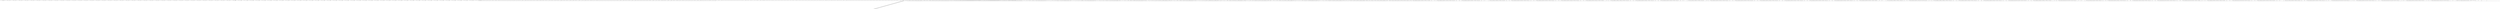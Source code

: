 digraph G {	
ranksep=.25;
	0 [label="MODULE"];
	1 [label="IDENTIFIERS: matmul_32x32_systolic"];
	0 -> 1;
	2 [label="VAR_DECLARE_LIST"];
	0 -> 2;
	3 [label="VAR_DECLARE:  INPUT PORT"];
	2 -> 3;
	4 [label="IDENTIFIERS: clk"];
	3 -> 4;
	5 [label="VAR_DECLARE:  INPUT PORT"];
	2 -> 5;
	6 [label="IDENTIFIERS: reset"];
	5 -> 6;
	7 [label="VAR_DECLARE:  INPUT PORT"];
	2 -> 7;
	8 [label="IDENTIFIERS: start_mat_mul"];
	7 -> 8;
	9 [label="VAR_DECLARE:  OUTPUT PORT"];
	2 -> 9;
	10 [label="IDENTIFIERS: done_mat_mul"];
	9 -> 10;
	11 [label="VAR_DECLARE:  INPUT PORT"];
	2 -> 11;
	12 [label="IDENTIFIERS: a_data_0_0"];
	11 -> 12;
	13 [label="BINARY_OPERATION: MINUS"];
	11 -> 13;
	14 [label="BINARY_OPERATION: MULTIPLY"];
	13 -> 14;
	15 [label="NUMBERS: 00000000000000000000000000000100 ()"];
	14 -> 15;
	16 [label="NUMBERS: 00000000000000000000000000010000 ()"];
	14 -> 16;
	17 [label="NUMBERS: 00000000000000000000000000000001 ()"];
	13 -> 17;
	18 [label="NUMBERS: 00000000000000000000000000000000 ()"];
	11 -> 18;
	19 [label="VAR_DECLARE:  OUTPUT PORT"];
	2 -> 19;
	20 [label="IDENTIFIERS: a_addr_0_0"];
	19 -> 20;
	21 [label="BINARY_OPERATION: MINUS"];
	19 -> 21;
	22 [label="NUMBERS: 00000000000000000000000000000111 ()"];
	21 -> 22;
	23 [label="NUMBERS: 00000000000000000000000000000001 ()"];
	21 -> 23;
	24 [label="NUMBERS: 00000000000000000000000000000000 ()"];
	19 -> 24;
	25 [label="VAR_DECLARE:  INPUT PORT"];
	2 -> 25;
	26 [label="IDENTIFIERS: b_data_0_0"];
	25 -> 26;
	27 [label="BINARY_OPERATION: MINUS"];
	25 -> 27;
	28 [label="BINARY_OPERATION: MULTIPLY"];
	27 -> 28;
	29 [label="NUMBERS: 00000000000000000000000000000100 ()"];
	28 -> 29;
	30 [label="NUMBERS: 00000000000000000000000000010000 ()"];
	28 -> 30;
	31 [label="NUMBERS: 00000000000000000000000000000001 ()"];
	27 -> 31;
	32 [label="NUMBERS: 00000000000000000000000000000000 ()"];
	25 -> 32;
	33 [label="VAR_DECLARE:  OUTPUT PORT"];
	2 -> 33;
	34 [label="IDENTIFIERS: b_addr_0_0"];
	33 -> 34;
	35 [label="BINARY_OPERATION: MINUS"];
	33 -> 35;
	36 [label="NUMBERS: 00000000000000000000000000000111 ()"];
	35 -> 36;
	37 [label="NUMBERS: 00000000000000000000000000000001 ()"];
	35 -> 37;
	38 [label="NUMBERS: 00000000000000000000000000000000 ()"];
	33 -> 38;
	39 [label="VAR_DECLARE:  INPUT PORT"];
	2 -> 39;
	40 [label="IDENTIFIERS: a_data_1_0"];
	39 -> 40;
	41 [label="BINARY_OPERATION: MINUS"];
	39 -> 41;
	42 [label="BINARY_OPERATION: MULTIPLY"];
	41 -> 42;
	43 [label="NUMBERS: 00000000000000000000000000000100 ()"];
	42 -> 43;
	44 [label="NUMBERS: 00000000000000000000000000010000 ()"];
	42 -> 44;
	45 [label="NUMBERS: 00000000000000000000000000000001 ()"];
	41 -> 45;
	46 [label="NUMBERS: 00000000000000000000000000000000 ()"];
	39 -> 46;
	47 [label="VAR_DECLARE:  OUTPUT PORT"];
	2 -> 47;
	48 [label="IDENTIFIERS: a_addr_1_0"];
	47 -> 48;
	49 [label="BINARY_OPERATION: MINUS"];
	47 -> 49;
	50 [label="NUMBERS: 00000000000000000000000000000111 ()"];
	49 -> 50;
	51 [label="NUMBERS: 00000000000000000000000000000001 ()"];
	49 -> 51;
	52 [label="NUMBERS: 00000000000000000000000000000000 ()"];
	47 -> 52;
	53 [label="VAR_DECLARE:  INPUT PORT"];
	2 -> 53;
	54 [label="IDENTIFIERS: b_data_0_1"];
	53 -> 54;
	55 [label="BINARY_OPERATION: MINUS"];
	53 -> 55;
	56 [label="BINARY_OPERATION: MULTIPLY"];
	55 -> 56;
	57 [label="NUMBERS: 00000000000000000000000000000100 ()"];
	56 -> 57;
	58 [label="NUMBERS: 00000000000000000000000000010000 ()"];
	56 -> 58;
	59 [label="NUMBERS: 00000000000000000000000000000001 ()"];
	55 -> 59;
	60 [label="NUMBERS: 00000000000000000000000000000000 ()"];
	53 -> 60;
	61 [label="VAR_DECLARE:  OUTPUT PORT"];
	2 -> 61;
	62 [label="IDENTIFIERS: b_addr_0_1"];
	61 -> 62;
	63 [label="BINARY_OPERATION: MINUS"];
	61 -> 63;
	64 [label="NUMBERS: 00000000000000000000000000000111 ()"];
	63 -> 64;
	65 [label="NUMBERS: 00000000000000000000000000000001 ()"];
	63 -> 65;
	66 [label="NUMBERS: 00000000000000000000000000000000 ()"];
	61 -> 66;
	67 [label="VAR_DECLARE:  INPUT PORT"];
	2 -> 67;
	68 [label="IDENTIFIERS: a_data_2_0"];
	67 -> 68;
	69 [label="BINARY_OPERATION: MINUS"];
	67 -> 69;
	70 [label="BINARY_OPERATION: MULTIPLY"];
	69 -> 70;
	71 [label="NUMBERS: 00000000000000000000000000000100 ()"];
	70 -> 71;
	72 [label="NUMBERS: 00000000000000000000000000010000 ()"];
	70 -> 72;
	73 [label="NUMBERS: 00000000000000000000000000000001 ()"];
	69 -> 73;
	74 [label="NUMBERS: 00000000000000000000000000000000 ()"];
	67 -> 74;
	75 [label="VAR_DECLARE:  OUTPUT PORT"];
	2 -> 75;
	76 [label="IDENTIFIERS: a_addr_2_0"];
	75 -> 76;
	77 [label="BINARY_OPERATION: MINUS"];
	75 -> 77;
	78 [label="NUMBERS: 00000000000000000000000000000111 ()"];
	77 -> 78;
	79 [label="NUMBERS: 00000000000000000000000000000001 ()"];
	77 -> 79;
	80 [label="NUMBERS: 00000000000000000000000000000000 ()"];
	75 -> 80;
	81 [label="VAR_DECLARE:  INPUT PORT"];
	2 -> 81;
	82 [label="IDENTIFIERS: b_data_0_2"];
	81 -> 82;
	83 [label="BINARY_OPERATION: MINUS"];
	81 -> 83;
	84 [label="BINARY_OPERATION: MULTIPLY"];
	83 -> 84;
	85 [label="NUMBERS: 00000000000000000000000000000100 ()"];
	84 -> 85;
	86 [label="NUMBERS: 00000000000000000000000000010000 ()"];
	84 -> 86;
	87 [label="NUMBERS: 00000000000000000000000000000001 ()"];
	83 -> 87;
	88 [label="NUMBERS: 00000000000000000000000000000000 ()"];
	81 -> 88;
	89 [label="VAR_DECLARE:  OUTPUT PORT"];
	2 -> 89;
	90 [label="IDENTIFIERS: b_addr_0_2"];
	89 -> 90;
	91 [label="BINARY_OPERATION: MINUS"];
	89 -> 91;
	92 [label="NUMBERS: 00000000000000000000000000000111 ()"];
	91 -> 92;
	93 [label="NUMBERS: 00000000000000000000000000000001 ()"];
	91 -> 93;
	94 [label="NUMBERS: 00000000000000000000000000000000 ()"];
	89 -> 94;
	95 [label="VAR_DECLARE:  INPUT PORT"];
	2 -> 95;
	96 [label="IDENTIFIERS: a_data_3_0"];
	95 -> 96;
	97 [label="BINARY_OPERATION: MINUS"];
	95 -> 97;
	98 [label="BINARY_OPERATION: MULTIPLY"];
	97 -> 98;
	99 [label="NUMBERS: 00000000000000000000000000000100 ()"];
	98 -> 99;
	100 [label="NUMBERS: 00000000000000000000000000010000 ()"];
	98 -> 100;
	101 [label="NUMBERS: 00000000000000000000000000000001 ()"];
	97 -> 101;
	102 [label="NUMBERS: 00000000000000000000000000000000 ()"];
	95 -> 102;
	103 [label="VAR_DECLARE:  OUTPUT PORT"];
	2 -> 103;
	104 [label="IDENTIFIERS: a_addr_3_0"];
	103 -> 104;
	105 [label="BINARY_OPERATION: MINUS"];
	103 -> 105;
	106 [label="NUMBERS: 00000000000000000000000000000111 ()"];
	105 -> 106;
	107 [label="NUMBERS: 00000000000000000000000000000001 ()"];
	105 -> 107;
	108 [label="NUMBERS: 00000000000000000000000000000000 ()"];
	103 -> 108;
	109 [label="VAR_DECLARE:  INPUT PORT"];
	2 -> 109;
	110 [label="IDENTIFIERS: b_data_0_3"];
	109 -> 110;
	111 [label="BINARY_OPERATION: MINUS"];
	109 -> 111;
	112 [label="BINARY_OPERATION: MULTIPLY"];
	111 -> 112;
	113 [label="NUMBERS: 00000000000000000000000000000100 ()"];
	112 -> 113;
	114 [label="NUMBERS: 00000000000000000000000000010000 ()"];
	112 -> 114;
	115 [label="NUMBERS: 00000000000000000000000000000001 ()"];
	111 -> 115;
	116 [label="NUMBERS: 00000000000000000000000000000000 ()"];
	109 -> 116;
	117 [label="VAR_DECLARE:  OUTPUT PORT"];
	2 -> 117;
	118 [label="IDENTIFIERS: b_addr_0_3"];
	117 -> 118;
	119 [label="BINARY_OPERATION: MINUS"];
	117 -> 119;
	120 [label="NUMBERS: 00000000000000000000000000000111 ()"];
	119 -> 120;
	121 [label="NUMBERS: 00000000000000000000000000000001 ()"];
	119 -> 121;
	122 [label="NUMBERS: 00000000000000000000000000000000 ()"];
	117 -> 122;
	123 [label="VAR_DECLARE:  INPUT PORT"];
	2 -> 123;
	124 [label="IDENTIFIERS: a_data_4_0"];
	123 -> 124;
	125 [label="BINARY_OPERATION: MINUS"];
	123 -> 125;
	126 [label="BINARY_OPERATION: MULTIPLY"];
	125 -> 126;
	127 [label="NUMBERS: 00000000000000000000000000000100 ()"];
	126 -> 127;
	128 [label="NUMBERS: 00000000000000000000000000010000 ()"];
	126 -> 128;
	129 [label="NUMBERS: 00000000000000000000000000000001 ()"];
	125 -> 129;
	130 [label="NUMBERS: 00000000000000000000000000000000 ()"];
	123 -> 130;
	131 [label="VAR_DECLARE:  OUTPUT PORT"];
	2 -> 131;
	132 [label="IDENTIFIERS: a_addr_4_0"];
	131 -> 132;
	133 [label="BINARY_OPERATION: MINUS"];
	131 -> 133;
	134 [label="NUMBERS: 00000000000000000000000000000111 ()"];
	133 -> 134;
	135 [label="NUMBERS: 00000000000000000000000000000001 ()"];
	133 -> 135;
	136 [label="NUMBERS: 00000000000000000000000000000000 ()"];
	131 -> 136;
	137 [label="VAR_DECLARE:  INPUT PORT"];
	2 -> 137;
	138 [label="IDENTIFIERS: b_data_0_4"];
	137 -> 138;
	139 [label="BINARY_OPERATION: MINUS"];
	137 -> 139;
	140 [label="BINARY_OPERATION: MULTIPLY"];
	139 -> 140;
	141 [label="NUMBERS: 00000000000000000000000000000100 ()"];
	140 -> 141;
	142 [label="NUMBERS: 00000000000000000000000000010000 ()"];
	140 -> 142;
	143 [label="NUMBERS: 00000000000000000000000000000001 ()"];
	139 -> 143;
	144 [label="NUMBERS: 00000000000000000000000000000000 ()"];
	137 -> 144;
	145 [label="VAR_DECLARE:  OUTPUT PORT"];
	2 -> 145;
	146 [label="IDENTIFIERS: b_addr_0_4"];
	145 -> 146;
	147 [label="BINARY_OPERATION: MINUS"];
	145 -> 147;
	148 [label="NUMBERS: 00000000000000000000000000000111 ()"];
	147 -> 148;
	149 [label="NUMBERS: 00000000000000000000000000000001 ()"];
	147 -> 149;
	150 [label="NUMBERS: 00000000000000000000000000000000 ()"];
	145 -> 150;
	151 [label="VAR_DECLARE:  INPUT PORT"];
	2 -> 151;
	152 [label="IDENTIFIERS: a_data_5_0"];
	151 -> 152;
	153 [label="BINARY_OPERATION: MINUS"];
	151 -> 153;
	154 [label="BINARY_OPERATION: MULTIPLY"];
	153 -> 154;
	155 [label="NUMBERS: 00000000000000000000000000000100 ()"];
	154 -> 155;
	156 [label="NUMBERS: 00000000000000000000000000010000 ()"];
	154 -> 156;
	157 [label="NUMBERS: 00000000000000000000000000000001 ()"];
	153 -> 157;
	158 [label="NUMBERS: 00000000000000000000000000000000 ()"];
	151 -> 158;
	159 [label="VAR_DECLARE:  OUTPUT PORT"];
	2 -> 159;
	160 [label="IDENTIFIERS: a_addr_5_0"];
	159 -> 160;
	161 [label="BINARY_OPERATION: MINUS"];
	159 -> 161;
	162 [label="NUMBERS: 00000000000000000000000000000111 ()"];
	161 -> 162;
	163 [label="NUMBERS: 00000000000000000000000000000001 ()"];
	161 -> 163;
	164 [label="NUMBERS: 00000000000000000000000000000000 ()"];
	159 -> 164;
	165 [label="VAR_DECLARE:  INPUT PORT"];
	2 -> 165;
	166 [label="IDENTIFIERS: b_data_0_5"];
	165 -> 166;
	167 [label="BINARY_OPERATION: MINUS"];
	165 -> 167;
	168 [label="BINARY_OPERATION: MULTIPLY"];
	167 -> 168;
	169 [label="NUMBERS: 00000000000000000000000000000100 ()"];
	168 -> 169;
	170 [label="NUMBERS: 00000000000000000000000000010000 ()"];
	168 -> 170;
	171 [label="NUMBERS: 00000000000000000000000000000001 ()"];
	167 -> 171;
	172 [label="NUMBERS: 00000000000000000000000000000000 ()"];
	165 -> 172;
	173 [label="VAR_DECLARE:  OUTPUT PORT"];
	2 -> 173;
	174 [label="IDENTIFIERS: b_addr_0_5"];
	173 -> 174;
	175 [label="BINARY_OPERATION: MINUS"];
	173 -> 175;
	176 [label="NUMBERS: 00000000000000000000000000000111 ()"];
	175 -> 176;
	177 [label="NUMBERS: 00000000000000000000000000000001 ()"];
	175 -> 177;
	178 [label="NUMBERS: 00000000000000000000000000000000 ()"];
	173 -> 178;
	179 [label="VAR_DECLARE:  INPUT PORT"];
	2 -> 179;
	180 [label="IDENTIFIERS: a_data_6_0"];
	179 -> 180;
	181 [label="BINARY_OPERATION: MINUS"];
	179 -> 181;
	182 [label="BINARY_OPERATION: MULTIPLY"];
	181 -> 182;
	183 [label="NUMBERS: 00000000000000000000000000000100 ()"];
	182 -> 183;
	184 [label="NUMBERS: 00000000000000000000000000010000 ()"];
	182 -> 184;
	185 [label="NUMBERS: 00000000000000000000000000000001 ()"];
	181 -> 185;
	186 [label="NUMBERS: 00000000000000000000000000000000 ()"];
	179 -> 186;
	187 [label="VAR_DECLARE:  OUTPUT PORT"];
	2 -> 187;
	188 [label="IDENTIFIERS: a_addr_6_0"];
	187 -> 188;
	189 [label="BINARY_OPERATION: MINUS"];
	187 -> 189;
	190 [label="NUMBERS: 00000000000000000000000000000111 ()"];
	189 -> 190;
	191 [label="NUMBERS: 00000000000000000000000000000001 ()"];
	189 -> 191;
	192 [label="NUMBERS: 00000000000000000000000000000000 ()"];
	187 -> 192;
	193 [label="VAR_DECLARE:  INPUT PORT"];
	2 -> 193;
	194 [label="IDENTIFIERS: b_data_0_6"];
	193 -> 194;
	195 [label="BINARY_OPERATION: MINUS"];
	193 -> 195;
	196 [label="BINARY_OPERATION: MULTIPLY"];
	195 -> 196;
	197 [label="NUMBERS: 00000000000000000000000000000100 ()"];
	196 -> 197;
	198 [label="NUMBERS: 00000000000000000000000000010000 ()"];
	196 -> 198;
	199 [label="NUMBERS: 00000000000000000000000000000001 ()"];
	195 -> 199;
	200 [label="NUMBERS: 00000000000000000000000000000000 ()"];
	193 -> 200;
	201 [label="VAR_DECLARE:  OUTPUT PORT"];
	2 -> 201;
	202 [label="IDENTIFIERS: b_addr_0_6"];
	201 -> 202;
	203 [label="BINARY_OPERATION: MINUS"];
	201 -> 203;
	204 [label="NUMBERS: 00000000000000000000000000000111 ()"];
	203 -> 204;
	205 [label="NUMBERS: 00000000000000000000000000000001 ()"];
	203 -> 205;
	206 [label="NUMBERS: 00000000000000000000000000000000 ()"];
	201 -> 206;
	207 [label="VAR_DECLARE:  INPUT PORT"];
	2 -> 207;
	208 [label="IDENTIFIERS: a_data_7_0"];
	207 -> 208;
	209 [label="BINARY_OPERATION: MINUS"];
	207 -> 209;
	210 [label="BINARY_OPERATION: MULTIPLY"];
	209 -> 210;
	211 [label="NUMBERS: 00000000000000000000000000000100 ()"];
	210 -> 211;
	212 [label="NUMBERS: 00000000000000000000000000010000 ()"];
	210 -> 212;
	213 [label="NUMBERS: 00000000000000000000000000000001 ()"];
	209 -> 213;
	214 [label="NUMBERS: 00000000000000000000000000000000 ()"];
	207 -> 214;
	215 [label="VAR_DECLARE:  OUTPUT PORT"];
	2 -> 215;
	216 [label="IDENTIFIERS: a_addr_7_0"];
	215 -> 216;
	217 [label="BINARY_OPERATION: MINUS"];
	215 -> 217;
	218 [label="NUMBERS: 00000000000000000000000000000111 ()"];
	217 -> 218;
	219 [label="NUMBERS: 00000000000000000000000000000001 ()"];
	217 -> 219;
	220 [label="NUMBERS: 00000000000000000000000000000000 ()"];
	215 -> 220;
	221 [label="VAR_DECLARE:  INPUT PORT"];
	2 -> 221;
	222 [label="IDENTIFIERS: b_data_0_7"];
	221 -> 222;
	223 [label="BINARY_OPERATION: MINUS"];
	221 -> 223;
	224 [label="BINARY_OPERATION: MULTIPLY"];
	223 -> 224;
	225 [label="NUMBERS: 00000000000000000000000000000100 ()"];
	224 -> 225;
	226 [label="NUMBERS: 00000000000000000000000000010000 ()"];
	224 -> 226;
	227 [label="NUMBERS: 00000000000000000000000000000001 ()"];
	223 -> 227;
	228 [label="NUMBERS: 00000000000000000000000000000000 ()"];
	221 -> 228;
	229 [label="VAR_DECLARE:  OUTPUT PORT"];
	2 -> 229;
	230 [label="IDENTIFIERS: b_addr_0_7"];
	229 -> 230;
	231 [label="BINARY_OPERATION: MINUS"];
	229 -> 231;
	232 [label="NUMBERS: 00000000000000000000000000000111 ()"];
	231 -> 232;
	233 [label="NUMBERS: 00000000000000000000000000000001 ()"];
	231 -> 233;
	234 [label="NUMBERS: 00000000000000000000000000000000 ()"];
	229 -> 234;
	235 [label="VAR_DECLARE:  OUTPUT PORT"];
	2 -> 235;
	236 [label="IDENTIFIERS: c_data_0_0"];
	235 -> 236;
	237 [label="BINARY_OPERATION: MINUS"];
	235 -> 237;
	238 [label="BINARY_OPERATION: MULTIPLY"];
	237 -> 238;
	239 [label="NUMBERS: 00000000000000000000000000000100 ()"];
	238 -> 239;
	240 [label="NUMBERS: 00000000000000000000000000010000 ()"];
	238 -> 240;
	241 [label="NUMBERS: 00000000000000000000000000000001 ()"];
	237 -> 241;
	242 [label="NUMBERS: 00000000000000000000000000000000 ()"];
	235 -> 242;
	243 [label="VAR_DECLARE:  OUTPUT PORT"];
	2 -> 243;
	244 [label="IDENTIFIERS: c_addr_0_0"];
	243 -> 244;
	245 [label="BINARY_OPERATION: MINUS"];
	243 -> 245;
	246 [label="NUMBERS: 00000000000000000000000000000111 ()"];
	245 -> 246;
	247 [label="NUMBERS: 00000000000000000000000000000001 ()"];
	245 -> 247;
	248 [label="NUMBERS: 00000000000000000000000000000000 ()"];
	243 -> 248;
	249 [label="VAR_DECLARE:  OUTPUT PORT"];
	2 -> 249;
	250 [label="IDENTIFIERS: c_data_0_1"];
	249 -> 250;
	251 [label="BINARY_OPERATION: MINUS"];
	249 -> 251;
	252 [label="BINARY_OPERATION: MULTIPLY"];
	251 -> 252;
	253 [label="NUMBERS: 00000000000000000000000000000100 ()"];
	252 -> 253;
	254 [label="NUMBERS: 00000000000000000000000000010000 ()"];
	252 -> 254;
	255 [label="NUMBERS: 00000000000000000000000000000001 ()"];
	251 -> 255;
	256 [label="NUMBERS: 00000000000000000000000000000000 ()"];
	249 -> 256;
	257 [label="VAR_DECLARE:  OUTPUT PORT"];
	2 -> 257;
	258 [label="IDENTIFIERS: c_addr_0_1"];
	257 -> 258;
	259 [label="BINARY_OPERATION: MINUS"];
	257 -> 259;
	260 [label="NUMBERS: 00000000000000000000000000000111 ()"];
	259 -> 260;
	261 [label="NUMBERS: 00000000000000000000000000000001 ()"];
	259 -> 261;
	262 [label="NUMBERS: 00000000000000000000000000000000 ()"];
	257 -> 262;
	263 [label="VAR_DECLARE:  OUTPUT PORT"];
	2 -> 263;
	264 [label="IDENTIFIERS: c_data_0_2"];
	263 -> 264;
	265 [label="BINARY_OPERATION: MINUS"];
	263 -> 265;
	266 [label="BINARY_OPERATION: MULTIPLY"];
	265 -> 266;
	267 [label="NUMBERS: 00000000000000000000000000000100 ()"];
	266 -> 267;
	268 [label="NUMBERS: 00000000000000000000000000010000 ()"];
	266 -> 268;
	269 [label="NUMBERS: 00000000000000000000000000000001 ()"];
	265 -> 269;
	270 [label="NUMBERS: 00000000000000000000000000000000 ()"];
	263 -> 270;
	271 [label="VAR_DECLARE:  OUTPUT PORT"];
	2 -> 271;
	272 [label="IDENTIFIERS: c_addr_0_2"];
	271 -> 272;
	273 [label="BINARY_OPERATION: MINUS"];
	271 -> 273;
	274 [label="NUMBERS: 00000000000000000000000000000111 ()"];
	273 -> 274;
	275 [label="NUMBERS: 00000000000000000000000000000001 ()"];
	273 -> 275;
	276 [label="NUMBERS: 00000000000000000000000000000000 ()"];
	271 -> 276;
	277 [label="VAR_DECLARE:  OUTPUT PORT"];
	2 -> 277;
	278 [label="IDENTIFIERS: c_data_0_3"];
	277 -> 278;
	279 [label="BINARY_OPERATION: MINUS"];
	277 -> 279;
	280 [label="BINARY_OPERATION: MULTIPLY"];
	279 -> 280;
	281 [label="NUMBERS: 00000000000000000000000000000100 ()"];
	280 -> 281;
	282 [label="NUMBERS: 00000000000000000000000000010000 ()"];
	280 -> 282;
	283 [label="NUMBERS: 00000000000000000000000000000001 ()"];
	279 -> 283;
	284 [label="NUMBERS: 00000000000000000000000000000000 ()"];
	277 -> 284;
	285 [label="VAR_DECLARE:  OUTPUT PORT"];
	2 -> 285;
	286 [label="IDENTIFIERS: c_addr_0_3"];
	285 -> 286;
	287 [label="BINARY_OPERATION: MINUS"];
	285 -> 287;
	288 [label="NUMBERS: 00000000000000000000000000000111 ()"];
	287 -> 288;
	289 [label="NUMBERS: 00000000000000000000000000000001 ()"];
	287 -> 289;
	290 [label="NUMBERS: 00000000000000000000000000000000 ()"];
	285 -> 290;
	291 [label="VAR_DECLARE:  OUTPUT PORT"];
	2 -> 291;
	292 [label="IDENTIFIERS: c_data_0_4"];
	291 -> 292;
	293 [label="BINARY_OPERATION: MINUS"];
	291 -> 293;
	294 [label="BINARY_OPERATION: MULTIPLY"];
	293 -> 294;
	295 [label="NUMBERS: 00000000000000000000000000000100 ()"];
	294 -> 295;
	296 [label="NUMBERS: 00000000000000000000000000010000 ()"];
	294 -> 296;
	297 [label="NUMBERS: 00000000000000000000000000000001 ()"];
	293 -> 297;
	298 [label="NUMBERS: 00000000000000000000000000000000 ()"];
	291 -> 298;
	299 [label="VAR_DECLARE:  OUTPUT PORT"];
	2 -> 299;
	300 [label="IDENTIFIERS: c_addr_0_4"];
	299 -> 300;
	301 [label="BINARY_OPERATION: MINUS"];
	299 -> 301;
	302 [label="NUMBERS: 00000000000000000000000000000111 ()"];
	301 -> 302;
	303 [label="NUMBERS: 00000000000000000000000000000001 ()"];
	301 -> 303;
	304 [label="NUMBERS: 00000000000000000000000000000000 ()"];
	299 -> 304;
	305 [label="VAR_DECLARE:  OUTPUT PORT"];
	2 -> 305;
	306 [label="IDENTIFIERS: c_data_0_5"];
	305 -> 306;
	307 [label="BINARY_OPERATION: MINUS"];
	305 -> 307;
	308 [label="BINARY_OPERATION: MULTIPLY"];
	307 -> 308;
	309 [label="NUMBERS: 00000000000000000000000000000100 ()"];
	308 -> 309;
	310 [label="NUMBERS: 00000000000000000000000000010000 ()"];
	308 -> 310;
	311 [label="NUMBERS: 00000000000000000000000000000001 ()"];
	307 -> 311;
	312 [label="NUMBERS: 00000000000000000000000000000000 ()"];
	305 -> 312;
	313 [label="VAR_DECLARE:  OUTPUT PORT"];
	2 -> 313;
	314 [label="IDENTIFIERS: c_addr_0_5"];
	313 -> 314;
	315 [label="BINARY_OPERATION: MINUS"];
	313 -> 315;
	316 [label="NUMBERS: 00000000000000000000000000000111 ()"];
	315 -> 316;
	317 [label="NUMBERS: 00000000000000000000000000000001 ()"];
	315 -> 317;
	318 [label="NUMBERS: 00000000000000000000000000000000 ()"];
	313 -> 318;
	319 [label="VAR_DECLARE:  OUTPUT PORT"];
	2 -> 319;
	320 [label="IDENTIFIERS: c_data_0_6"];
	319 -> 320;
	321 [label="BINARY_OPERATION: MINUS"];
	319 -> 321;
	322 [label="BINARY_OPERATION: MULTIPLY"];
	321 -> 322;
	323 [label="NUMBERS: 00000000000000000000000000000100 ()"];
	322 -> 323;
	324 [label="NUMBERS: 00000000000000000000000000010000 ()"];
	322 -> 324;
	325 [label="NUMBERS: 00000000000000000000000000000001 ()"];
	321 -> 325;
	326 [label="NUMBERS: 00000000000000000000000000000000 ()"];
	319 -> 326;
	327 [label="VAR_DECLARE:  OUTPUT PORT"];
	2 -> 327;
	328 [label="IDENTIFIERS: c_addr_0_6"];
	327 -> 328;
	329 [label="BINARY_OPERATION: MINUS"];
	327 -> 329;
	330 [label="NUMBERS: 00000000000000000000000000000111 ()"];
	329 -> 330;
	331 [label="NUMBERS: 00000000000000000000000000000001 ()"];
	329 -> 331;
	332 [label="NUMBERS: 00000000000000000000000000000000 ()"];
	327 -> 332;
	333 [label="VAR_DECLARE:  OUTPUT PORT"];
	2 -> 333;
	334 [label="IDENTIFIERS: c_data_0_7"];
	333 -> 334;
	335 [label="BINARY_OPERATION: MINUS"];
	333 -> 335;
	336 [label="BINARY_OPERATION: MULTIPLY"];
	335 -> 336;
	337 [label="NUMBERS: 00000000000000000000000000000100 ()"];
	336 -> 337;
	338 [label="NUMBERS: 00000000000000000000000000010000 ()"];
	336 -> 338;
	339 [label="NUMBERS: 00000000000000000000000000000001 ()"];
	335 -> 339;
	340 [label="NUMBERS: 00000000000000000000000000000000 ()"];
	333 -> 340;
	341 [label="VAR_DECLARE:  OUTPUT PORT"];
	2 -> 341;
	342 [label="IDENTIFIERS: c_addr_0_7"];
	341 -> 342;
	343 [label="BINARY_OPERATION: MINUS"];
	341 -> 343;
	344 [label="NUMBERS: 00000000000000000000000000000111 ()"];
	343 -> 344;
	345 [label="NUMBERS: 00000000000000000000000000000001 ()"];
	343 -> 345;
	346 [label="NUMBERS: 00000000000000000000000000000000 ()"];
	341 -> 346;
	347 [label="VAR_DECLARE:  OUTPUT PORT"];
	2 -> 347;
	348 [label="IDENTIFIERS: c_data_1_0"];
	347 -> 348;
	349 [label="BINARY_OPERATION: MINUS"];
	347 -> 349;
	350 [label="BINARY_OPERATION: MULTIPLY"];
	349 -> 350;
	351 [label="NUMBERS: 00000000000000000000000000000100 ()"];
	350 -> 351;
	352 [label="NUMBERS: 00000000000000000000000000010000 ()"];
	350 -> 352;
	353 [label="NUMBERS: 00000000000000000000000000000001 ()"];
	349 -> 353;
	354 [label="NUMBERS: 00000000000000000000000000000000 ()"];
	347 -> 354;
	355 [label="VAR_DECLARE:  OUTPUT PORT"];
	2 -> 355;
	356 [label="IDENTIFIERS: c_addr_1_0"];
	355 -> 356;
	357 [label="BINARY_OPERATION: MINUS"];
	355 -> 357;
	358 [label="NUMBERS: 00000000000000000000000000000111 ()"];
	357 -> 358;
	359 [label="NUMBERS: 00000000000000000000000000000001 ()"];
	357 -> 359;
	360 [label="NUMBERS: 00000000000000000000000000000000 ()"];
	355 -> 360;
	361 [label="VAR_DECLARE:  OUTPUT PORT"];
	2 -> 361;
	362 [label="IDENTIFIERS: c_data_1_1"];
	361 -> 362;
	363 [label="BINARY_OPERATION: MINUS"];
	361 -> 363;
	364 [label="BINARY_OPERATION: MULTIPLY"];
	363 -> 364;
	365 [label="NUMBERS: 00000000000000000000000000000100 ()"];
	364 -> 365;
	366 [label="NUMBERS: 00000000000000000000000000010000 ()"];
	364 -> 366;
	367 [label="NUMBERS: 00000000000000000000000000000001 ()"];
	363 -> 367;
	368 [label="NUMBERS: 00000000000000000000000000000000 ()"];
	361 -> 368;
	369 [label="VAR_DECLARE:  OUTPUT PORT"];
	2 -> 369;
	370 [label="IDENTIFIERS: c_addr_1_1"];
	369 -> 370;
	371 [label="BINARY_OPERATION: MINUS"];
	369 -> 371;
	372 [label="NUMBERS: 00000000000000000000000000000111 ()"];
	371 -> 372;
	373 [label="NUMBERS: 00000000000000000000000000000001 ()"];
	371 -> 373;
	374 [label="NUMBERS: 00000000000000000000000000000000 ()"];
	369 -> 374;
	375 [label="VAR_DECLARE:  OUTPUT PORT"];
	2 -> 375;
	376 [label="IDENTIFIERS: c_data_1_2"];
	375 -> 376;
	377 [label="BINARY_OPERATION: MINUS"];
	375 -> 377;
	378 [label="BINARY_OPERATION: MULTIPLY"];
	377 -> 378;
	379 [label="NUMBERS: 00000000000000000000000000000100 ()"];
	378 -> 379;
	380 [label="NUMBERS: 00000000000000000000000000010000 ()"];
	378 -> 380;
	381 [label="NUMBERS: 00000000000000000000000000000001 ()"];
	377 -> 381;
	382 [label="NUMBERS: 00000000000000000000000000000000 ()"];
	375 -> 382;
	383 [label="VAR_DECLARE:  OUTPUT PORT"];
	2 -> 383;
	384 [label="IDENTIFIERS: c_addr_1_2"];
	383 -> 384;
	385 [label="BINARY_OPERATION: MINUS"];
	383 -> 385;
	386 [label="NUMBERS: 00000000000000000000000000000111 ()"];
	385 -> 386;
	387 [label="NUMBERS: 00000000000000000000000000000001 ()"];
	385 -> 387;
	388 [label="NUMBERS: 00000000000000000000000000000000 ()"];
	383 -> 388;
	389 [label="VAR_DECLARE:  OUTPUT PORT"];
	2 -> 389;
	390 [label="IDENTIFIERS: c_data_1_3"];
	389 -> 390;
	391 [label="BINARY_OPERATION: MINUS"];
	389 -> 391;
	392 [label="BINARY_OPERATION: MULTIPLY"];
	391 -> 392;
	393 [label="NUMBERS: 00000000000000000000000000000100 ()"];
	392 -> 393;
	394 [label="NUMBERS: 00000000000000000000000000010000 ()"];
	392 -> 394;
	395 [label="NUMBERS: 00000000000000000000000000000001 ()"];
	391 -> 395;
	396 [label="NUMBERS: 00000000000000000000000000000000 ()"];
	389 -> 396;
	397 [label="VAR_DECLARE:  OUTPUT PORT"];
	2 -> 397;
	398 [label="IDENTIFIERS: c_addr_1_3"];
	397 -> 398;
	399 [label="BINARY_OPERATION: MINUS"];
	397 -> 399;
	400 [label="NUMBERS: 00000000000000000000000000000111 ()"];
	399 -> 400;
	401 [label="NUMBERS: 00000000000000000000000000000001 ()"];
	399 -> 401;
	402 [label="NUMBERS: 00000000000000000000000000000000 ()"];
	397 -> 402;
	403 [label="VAR_DECLARE:  OUTPUT PORT"];
	2 -> 403;
	404 [label="IDENTIFIERS: c_data_1_4"];
	403 -> 404;
	405 [label="BINARY_OPERATION: MINUS"];
	403 -> 405;
	406 [label="BINARY_OPERATION: MULTIPLY"];
	405 -> 406;
	407 [label="NUMBERS: 00000000000000000000000000000100 ()"];
	406 -> 407;
	408 [label="NUMBERS: 00000000000000000000000000010000 ()"];
	406 -> 408;
	409 [label="NUMBERS: 00000000000000000000000000000001 ()"];
	405 -> 409;
	410 [label="NUMBERS: 00000000000000000000000000000000 ()"];
	403 -> 410;
	411 [label="VAR_DECLARE:  OUTPUT PORT"];
	2 -> 411;
	412 [label="IDENTIFIERS: c_addr_1_4"];
	411 -> 412;
	413 [label="BINARY_OPERATION: MINUS"];
	411 -> 413;
	414 [label="NUMBERS: 00000000000000000000000000000111 ()"];
	413 -> 414;
	415 [label="NUMBERS: 00000000000000000000000000000001 ()"];
	413 -> 415;
	416 [label="NUMBERS: 00000000000000000000000000000000 ()"];
	411 -> 416;
	417 [label="VAR_DECLARE:  OUTPUT PORT"];
	2 -> 417;
	418 [label="IDENTIFIERS: c_data_1_5"];
	417 -> 418;
	419 [label="BINARY_OPERATION: MINUS"];
	417 -> 419;
	420 [label="BINARY_OPERATION: MULTIPLY"];
	419 -> 420;
	421 [label="NUMBERS: 00000000000000000000000000000100 ()"];
	420 -> 421;
	422 [label="NUMBERS: 00000000000000000000000000010000 ()"];
	420 -> 422;
	423 [label="NUMBERS: 00000000000000000000000000000001 ()"];
	419 -> 423;
	424 [label="NUMBERS: 00000000000000000000000000000000 ()"];
	417 -> 424;
	425 [label="VAR_DECLARE:  OUTPUT PORT"];
	2 -> 425;
	426 [label="IDENTIFIERS: c_addr_1_5"];
	425 -> 426;
	427 [label="BINARY_OPERATION: MINUS"];
	425 -> 427;
	428 [label="NUMBERS: 00000000000000000000000000000111 ()"];
	427 -> 428;
	429 [label="NUMBERS: 00000000000000000000000000000001 ()"];
	427 -> 429;
	430 [label="NUMBERS: 00000000000000000000000000000000 ()"];
	425 -> 430;
	431 [label="VAR_DECLARE:  OUTPUT PORT"];
	2 -> 431;
	432 [label="IDENTIFIERS: c_data_1_6"];
	431 -> 432;
	433 [label="BINARY_OPERATION: MINUS"];
	431 -> 433;
	434 [label="BINARY_OPERATION: MULTIPLY"];
	433 -> 434;
	435 [label="NUMBERS: 00000000000000000000000000000100 ()"];
	434 -> 435;
	436 [label="NUMBERS: 00000000000000000000000000010000 ()"];
	434 -> 436;
	437 [label="NUMBERS: 00000000000000000000000000000001 ()"];
	433 -> 437;
	438 [label="NUMBERS: 00000000000000000000000000000000 ()"];
	431 -> 438;
	439 [label="VAR_DECLARE:  OUTPUT PORT"];
	2 -> 439;
	440 [label="IDENTIFIERS: c_addr_1_6"];
	439 -> 440;
	441 [label="BINARY_OPERATION: MINUS"];
	439 -> 441;
	442 [label="NUMBERS: 00000000000000000000000000000111 ()"];
	441 -> 442;
	443 [label="NUMBERS: 00000000000000000000000000000001 ()"];
	441 -> 443;
	444 [label="NUMBERS: 00000000000000000000000000000000 ()"];
	439 -> 444;
	445 [label="VAR_DECLARE:  OUTPUT PORT"];
	2 -> 445;
	446 [label="IDENTIFIERS: c_data_1_7"];
	445 -> 446;
	447 [label="BINARY_OPERATION: MINUS"];
	445 -> 447;
	448 [label="BINARY_OPERATION: MULTIPLY"];
	447 -> 448;
	449 [label="NUMBERS: 00000000000000000000000000000100 ()"];
	448 -> 449;
	450 [label="NUMBERS: 00000000000000000000000000010000 ()"];
	448 -> 450;
	451 [label="NUMBERS: 00000000000000000000000000000001 ()"];
	447 -> 451;
	452 [label="NUMBERS: 00000000000000000000000000000000 ()"];
	445 -> 452;
	453 [label="VAR_DECLARE:  OUTPUT PORT"];
	2 -> 453;
	454 [label="IDENTIFIERS: c_addr_1_7"];
	453 -> 454;
	455 [label="BINARY_OPERATION: MINUS"];
	453 -> 455;
	456 [label="NUMBERS: 00000000000000000000000000000111 ()"];
	455 -> 456;
	457 [label="NUMBERS: 00000000000000000000000000000001 ()"];
	455 -> 457;
	458 [label="NUMBERS: 00000000000000000000000000000000 ()"];
	453 -> 458;
	459 [label="VAR_DECLARE:  OUTPUT PORT"];
	2 -> 459;
	460 [label="IDENTIFIERS: c_data_2_0"];
	459 -> 460;
	461 [label="BINARY_OPERATION: MINUS"];
	459 -> 461;
	462 [label="BINARY_OPERATION: MULTIPLY"];
	461 -> 462;
	463 [label="NUMBERS: 00000000000000000000000000000100 ()"];
	462 -> 463;
	464 [label="NUMBERS: 00000000000000000000000000010000 ()"];
	462 -> 464;
	465 [label="NUMBERS: 00000000000000000000000000000001 ()"];
	461 -> 465;
	466 [label="NUMBERS: 00000000000000000000000000000000 ()"];
	459 -> 466;
	467 [label="VAR_DECLARE:  OUTPUT PORT"];
	2 -> 467;
	468 [label="IDENTIFIERS: c_addr_2_0"];
	467 -> 468;
	469 [label="BINARY_OPERATION: MINUS"];
	467 -> 469;
	470 [label="NUMBERS: 00000000000000000000000000000111 ()"];
	469 -> 470;
	471 [label="NUMBERS: 00000000000000000000000000000001 ()"];
	469 -> 471;
	472 [label="NUMBERS: 00000000000000000000000000000000 ()"];
	467 -> 472;
	473 [label="VAR_DECLARE:  OUTPUT PORT"];
	2 -> 473;
	474 [label="IDENTIFIERS: c_data_2_1"];
	473 -> 474;
	475 [label="BINARY_OPERATION: MINUS"];
	473 -> 475;
	476 [label="BINARY_OPERATION: MULTIPLY"];
	475 -> 476;
	477 [label="NUMBERS: 00000000000000000000000000000100 ()"];
	476 -> 477;
	478 [label="NUMBERS: 00000000000000000000000000010000 ()"];
	476 -> 478;
	479 [label="NUMBERS: 00000000000000000000000000000001 ()"];
	475 -> 479;
	480 [label="NUMBERS: 00000000000000000000000000000000 ()"];
	473 -> 480;
	481 [label="VAR_DECLARE:  OUTPUT PORT"];
	2 -> 481;
	482 [label="IDENTIFIERS: c_addr_2_1"];
	481 -> 482;
	483 [label="BINARY_OPERATION: MINUS"];
	481 -> 483;
	484 [label="NUMBERS: 00000000000000000000000000000111 ()"];
	483 -> 484;
	485 [label="NUMBERS: 00000000000000000000000000000001 ()"];
	483 -> 485;
	486 [label="NUMBERS: 00000000000000000000000000000000 ()"];
	481 -> 486;
	487 [label="VAR_DECLARE:  OUTPUT PORT"];
	2 -> 487;
	488 [label="IDENTIFIERS: c_data_2_2"];
	487 -> 488;
	489 [label="BINARY_OPERATION: MINUS"];
	487 -> 489;
	490 [label="BINARY_OPERATION: MULTIPLY"];
	489 -> 490;
	491 [label="NUMBERS: 00000000000000000000000000000100 ()"];
	490 -> 491;
	492 [label="NUMBERS: 00000000000000000000000000010000 ()"];
	490 -> 492;
	493 [label="NUMBERS: 00000000000000000000000000000001 ()"];
	489 -> 493;
	494 [label="NUMBERS: 00000000000000000000000000000000 ()"];
	487 -> 494;
	495 [label="VAR_DECLARE:  OUTPUT PORT"];
	2 -> 495;
	496 [label="IDENTIFIERS: c_addr_2_2"];
	495 -> 496;
	497 [label="BINARY_OPERATION: MINUS"];
	495 -> 497;
	498 [label="NUMBERS: 00000000000000000000000000000111 ()"];
	497 -> 498;
	499 [label="NUMBERS: 00000000000000000000000000000001 ()"];
	497 -> 499;
	500 [label="NUMBERS: 00000000000000000000000000000000 ()"];
	495 -> 500;
	501 [label="VAR_DECLARE:  OUTPUT PORT"];
	2 -> 501;
	502 [label="IDENTIFIERS: c_data_2_3"];
	501 -> 502;
	503 [label="BINARY_OPERATION: MINUS"];
	501 -> 503;
	504 [label="BINARY_OPERATION: MULTIPLY"];
	503 -> 504;
	505 [label="NUMBERS: 00000000000000000000000000000100 ()"];
	504 -> 505;
	506 [label="NUMBERS: 00000000000000000000000000010000 ()"];
	504 -> 506;
	507 [label="NUMBERS: 00000000000000000000000000000001 ()"];
	503 -> 507;
	508 [label="NUMBERS: 00000000000000000000000000000000 ()"];
	501 -> 508;
	509 [label="VAR_DECLARE:  OUTPUT PORT"];
	2 -> 509;
	510 [label="IDENTIFIERS: c_addr_2_3"];
	509 -> 510;
	511 [label="BINARY_OPERATION: MINUS"];
	509 -> 511;
	512 [label="NUMBERS: 00000000000000000000000000000111 ()"];
	511 -> 512;
	513 [label="NUMBERS: 00000000000000000000000000000001 ()"];
	511 -> 513;
	514 [label="NUMBERS: 00000000000000000000000000000000 ()"];
	509 -> 514;
	515 [label="VAR_DECLARE:  OUTPUT PORT"];
	2 -> 515;
	516 [label="IDENTIFIERS: c_data_2_4"];
	515 -> 516;
	517 [label="BINARY_OPERATION: MINUS"];
	515 -> 517;
	518 [label="BINARY_OPERATION: MULTIPLY"];
	517 -> 518;
	519 [label="NUMBERS: 00000000000000000000000000000100 ()"];
	518 -> 519;
	520 [label="NUMBERS: 00000000000000000000000000010000 ()"];
	518 -> 520;
	521 [label="NUMBERS: 00000000000000000000000000000001 ()"];
	517 -> 521;
	522 [label="NUMBERS: 00000000000000000000000000000000 ()"];
	515 -> 522;
	523 [label="VAR_DECLARE:  OUTPUT PORT"];
	2 -> 523;
	524 [label="IDENTIFIERS: c_addr_2_4"];
	523 -> 524;
	525 [label="BINARY_OPERATION: MINUS"];
	523 -> 525;
	526 [label="NUMBERS: 00000000000000000000000000000111 ()"];
	525 -> 526;
	527 [label="NUMBERS: 00000000000000000000000000000001 ()"];
	525 -> 527;
	528 [label="NUMBERS: 00000000000000000000000000000000 ()"];
	523 -> 528;
	529 [label="VAR_DECLARE:  OUTPUT PORT"];
	2 -> 529;
	530 [label="IDENTIFIERS: c_data_2_5"];
	529 -> 530;
	531 [label="BINARY_OPERATION: MINUS"];
	529 -> 531;
	532 [label="BINARY_OPERATION: MULTIPLY"];
	531 -> 532;
	533 [label="NUMBERS: 00000000000000000000000000000100 ()"];
	532 -> 533;
	534 [label="NUMBERS: 00000000000000000000000000010000 ()"];
	532 -> 534;
	535 [label="NUMBERS: 00000000000000000000000000000001 ()"];
	531 -> 535;
	536 [label="NUMBERS: 00000000000000000000000000000000 ()"];
	529 -> 536;
	537 [label="VAR_DECLARE:  OUTPUT PORT"];
	2 -> 537;
	538 [label="IDENTIFIERS: c_addr_2_5"];
	537 -> 538;
	539 [label="BINARY_OPERATION: MINUS"];
	537 -> 539;
	540 [label="NUMBERS: 00000000000000000000000000000111 ()"];
	539 -> 540;
	541 [label="NUMBERS: 00000000000000000000000000000001 ()"];
	539 -> 541;
	542 [label="NUMBERS: 00000000000000000000000000000000 ()"];
	537 -> 542;
	543 [label="VAR_DECLARE:  OUTPUT PORT"];
	2 -> 543;
	544 [label="IDENTIFIERS: c_data_2_6"];
	543 -> 544;
	545 [label="BINARY_OPERATION: MINUS"];
	543 -> 545;
	546 [label="BINARY_OPERATION: MULTIPLY"];
	545 -> 546;
	547 [label="NUMBERS: 00000000000000000000000000000100 ()"];
	546 -> 547;
	548 [label="NUMBERS: 00000000000000000000000000010000 ()"];
	546 -> 548;
	549 [label="NUMBERS: 00000000000000000000000000000001 ()"];
	545 -> 549;
	550 [label="NUMBERS: 00000000000000000000000000000000 ()"];
	543 -> 550;
	551 [label="VAR_DECLARE:  OUTPUT PORT"];
	2 -> 551;
	552 [label="IDENTIFIERS: c_addr_2_6"];
	551 -> 552;
	553 [label="BINARY_OPERATION: MINUS"];
	551 -> 553;
	554 [label="NUMBERS: 00000000000000000000000000000111 ()"];
	553 -> 554;
	555 [label="NUMBERS: 00000000000000000000000000000001 ()"];
	553 -> 555;
	556 [label="NUMBERS: 00000000000000000000000000000000 ()"];
	551 -> 556;
	557 [label="VAR_DECLARE:  OUTPUT PORT"];
	2 -> 557;
	558 [label="IDENTIFIERS: c_data_2_7"];
	557 -> 558;
	559 [label="BINARY_OPERATION: MINUS"];
	557 -> 559;
	560 [label="BINARY_OPERATION: MULTIPLY"];
	559 -> 560;
	561 [label="NUMBERS: 00000000000000000000000000000100 ()"];
	560 -> 561;
	562 [label="NUMBERS: 00000000000000000000000000010000 ()"];
	560 -> 562;
	563 [label="NUMBERS: 00000000000000000000000000000001 ()"];
	559 -> 563;
	564 [label="NUMBERS: 00000000000000000000000000000000 ()"];
	557 -> 564;
	565 [label="VAR_DECLARE:  OUTPUT PORT"];
	2 -> 565;
	566 [label="IDENTIFIERS: c_addr_2_7"];
	565 -> 566;
	567 [label="BINARY_OPERATION: MINUS"];
	565 -> 567;
	568 [label="NUMBERS: 00000000000000000000000000000111 ()"];
	567 -> 568;
	569 [label="NUMBERS: 00000000000000000000000000000001 ()"];
	567 -> 569;
	570 [label="NUMBERS: 00000000000000000000000000000000 ()"];
	565 -> 570;
	571 [label="VAR_DECLARE:  OUTPUT PORT"];
	2 -> 571;
	572 [label="IDENTIFIERS: c_data_3_0"];
	571 -> 572;
	573 [label="BINARY_OPERATION: MINUS"];
	571 -> 573;
	574 [label="BINARY_OPERATION: MULTIPLY"];
	573 -> 574;
	575 [label="NUMBERS: 00000000000000000000000000000100 ()"];
	574 -> 575;
	576 [label="NUMBERS: 00000000000000000000000000010000 ()"];
	574 -> 576;
	577 [label="NUMBERS: 00000000000000000000000000000001 ()"];
	573 -> 577;
	578 [label="NUMBERS: 00000000000000000000000000000000 ()"];
	571 -> 578;
	579 [label="VAR_DECLARE:  OUTPUT PORT"];
	2 -> 579;
	580 [label="IDENTIFIERS: c_addr_3_0"];
	579 -> 580;
	581 [label="BINARY_OPERATION: MINUS"];
	579 -> 581;
	582 [label="NUMBERS: 00000000000000000000000000000111 ()"];
	581 -> 582;
	583 [label="NUMBERS: 00000000000000000000000000000001 ()"];
	581 -> 583;
	584 [label="NUMBERS: 00000000000000000000000000000000 ()"];
	579 -> 584;
	585 [label="VAR_DECLARE:  OUTPUT PORT"];
	2 -> 585;
	586 [label="IDENTIFIERS: c_data_3_1"];
	585 -> 586;
	587 [label="BINARY_OPERATION: MINUS"];
	585 -> 587;
	588 [label="BINARY_OPERATION: MULTIPLY"];
	587 -> 588;
	589 [label="NUMBERS: 00000000000000000000000000000100 ()"];
	588 -> 589;
	590 [label="NUMBERS: 00000000000000000000000000010000 ()"];
	588 -> 590;
	591 [label="NUMBERS: 00000000000000000000000000000001 ()"];
	587 -> 591;
	592 [label="NUMBERS: 00000000000000000000000000000000 ()"];
	585 -> 592;
	593 [label="VAR_DECLARE:  OUTPUT PORT"];
	2 -> 593;
	594 [label="IDENTIFIERS: c_addr_3_1"];
	593 -> 594;
	595 [label="BINARY_OPERATION: MINUS"];
	593 -> 595;
	596 [label="NUMBERS: 00000000000000000000000000000111 ()"];
	595 -> 596;
	597 [label="NUMBERS: 00000000000000000000000000000001 ()"];
	595 -> 597;
	598 [label="NUMBERS: 00000000000000000000000000000000 ()"];
	593 -> 598;
	599 [label="VAR_DECLARE:  OUTPUT PORT"];
	2 -> 599;
	600 [label="IDENTIFIERS: c_data_3_2"];
	599 -> 600;
	601 [label="BINARY_OPERATION: MINUS"];
	599 -> 601;
	602 [label="BINARY_OPERATION: MULTIPLY"];
	601 -> 602;
	603 [label="NUMBERS: 00000000000000000000000000000100 ()"];
	602 -> 603;
	604 [label="NUMBERS: 00000000000000000000000000010000 ()"];
	602 -> 604;
	605 [label="NUMBERS: 00000000000000000000000000000001 ()"];
	601 -> 605;
	606 [label="NUMBERS: 00000000000000000000000000000000 ()"];
	599 -> 606;
	607 [label="VAR_DECLARE:  OUTPUT PORT"];
	2 -> 607;
	608 [label="IDENTIFIERS: c_addr_3_2"];
	607 -> 608;
	609 [label="BINARY_OPERATION: MINUS"];
	607 -> 609;
	610 [label="NUMBERS: 00000000000000000000000000000111 ()"];
	609 -> 610;
	611 [label="NUMBERS: 00000000000000000000000000000001 ()"];
	609 -> 611;
	612 [label="NUMBERS: 00000000000000000000000000000000 ()"];
	607 -> 612;
	613 [label="VAR_DECLARE:  OUTPUT PORT"];
	2 -> 613;
	614 [label="IDENTIFIERS: c_data_3_3"];
	613 -> 614;
	615 [label="BINARY_OPERATION: MINUS"];
	613 -> 615;
	616 [label="BINARY_OPERATION: MULTIPLY"];
	615 -> 616;
	617 [label="NUMBERS: 00000000000000000000000000000100 ()"];
	616 -> 617;
	618 [label="NUMBERS: 00000000000000000000000000010000 ()"];
	616 -> 618;
	619 [label="NUMBERS: 00000000000000000000000000000001 ()"];
	615 -> 619;
	620 [label="NUMBERS: 00000000000000000000000000000000 ()"];
	613 -> 620;
	621 [label="VAR_DECLARE:  OUTPUT PORT"];
	2 -> 621;
	622 [label="IDENTIFIERS: c_addr_3_3"];
	621 -> 622;
	623 [label="BINARY_OPERATION: MINUS"];
	621 -> 623;
	624 [label="NUMBERS: 00000000000000000000000000000111 ()"];
	623 -> 624;
	625 [label="NUMBERS: 00000000000000000000000000000001 ()"];
	623 -> 625;
	626 [label="NUMBERS: 00000000000000000000000000000000 ()"];
	621 -> 626;
	627 [label="VAR_DECLARE:  OUTPUT PORT"];
	2 -> 627;
	628 [label="IDENTIFIERS: c_data_3_4"];
	627 -> 628;
	629 [label="BINARY_OPERATION: MINUS"];
	627 -> 629;
	630 [label="BINARY_OPERATION: MULTIPLY"];
	629 -> 630;
	631 [label="NUMBERS: 00000000000000000000000000000100 ()"];
	630 -> 631;
	632 [label="NUMBERS: 00000000000000000000000000010000 ()"];
	630 -> 632;
	633 [label="NUMBERS: 00000000000000000000000000000001 ()"];
	629 -> 633;
	634 [label="NUMBERS: 00000000000000000000000000000000 ()"];
	627 -> 634;
	635 [label="VAR_DECLARE:  OUTPUT PORT"];
	2 -> 635;
	636 [label="IDENTIFIERS: c_addr_3_4"];
	635 -> 636;
	637 [label="BINARY_OPERATION: MINUS"];
	635 -> 637;
	638 [label="NUMBERS: 00000000000000000000000000000111 ()"];
	637 -> 638;
	639 [label="NUMBERS: 00000000000000000000000000000001 ()"];
	637 -> 639;
	640 [label="NUMBERS: 00000000000000000000000000000000 ()"];
	635 -> 640;
	641 [label="VAR_DECLARE:  OUTPUT PORT"];
	2 -> 641;
	642 [label="IDENTIFIERS: c_data_3_5"];
	641 -> 642;
	643 [label="BINARY_OPERATION: MINUS"];
	641 -> 643;
	644 [label="BINARY_OPERATION: MULTIPLY"];
	643 -> 644;
	645 [label="NUMBERS: 00000000000000000000000000000100 ()"];
	644 -> 645;
	646 [label="NUMBERS: 00000000000000000000000000010000 ()"];
	644 -> 646;
	647 [label="NUMBERS: 00000000000000000000000000000001 ()"];
	643 -> 647;
	648 [label="NUMBERS: 00000000000000000000000000000000 ()"];
	641 -> 648;
	649 [label="VAR_DECLARE:  OUTPUT PORT"];
	2 -> 649;
	650 [label="IDENTIFIERS: c_addr_3_5"];
	649 -> 650;
	651 [label="BINARY_OPERATION: MINUS"];
	649 -> 651;
	652 [label="NUMBERS: 00000000000000000000000000000111 ()"];
	651 -> 652;
	653 [label="NUMBERS: 00000000000000000000000000000001 ()"];
	651 -> 653;
	654 [label="NUMBERS: 00000000000000000000000000000000 ()"];
	649 -> 654;
	655 [label="VAR_DECLARE:  OUTPUT PORT"];
	2 -> 655;
	656 [label="IDENTIFIERS: c_data_3_6"];
	655 -> 656;
	657 [label="BINARY_OPERATION: MINUS"];
	655 -> 657;
	658 [label="BINARY_OPERATION: MULTIPLY"];
	657 -> 658;
	659 [label="NUMBERS: 00000000000000000000000000000100 ()"];
	658 -> 659;
	660 [label="NUMBERS: 00000000000000000000000000010000 ()"];
	658 -> 660;
	661 [label="NUMBERS: 00000000000000000000000000000001 ()"];
	657 -> 661;
	662 [label="NUMBERS: 00000000000000000000000000000000 ()"];
	655 -> 662;
	663 [label="VAR_DECLARE:  OUTPUT PORT"];
	2 -> 663;
	664 [label="IDENTIFIERS: c_addr_3_6"];
	663 -> 664;
	665 [label="BINARY_OPERATION: MINUS"];
	663 -> 665;
	666 [label="NUMBERS: 00000000000000000000000000000111 ()"];
	665 -> 666;
	667 [label="NUMBERS: 00000000000000000000000000000001 ()"];
	665 -> 667;
	668 [label="NUMBERS: 00000000000000000000000000000000 ()"];
	663 -> 668;
	669 [label="VAR_DECLARE:  OUTPUT PORT"];
	2 -> 669;
	670 [label="IDENTIFIERS: c_data_3_7"];
	669 -> 670;
	671 [label="BINARY_OPERATION: MINUS"];
	669 -> 671;
	672 [label="BINARY_OPERATION: MULTIPLY"];
	671 -> 672;
	673 [label="NUMBERS: 00000000000000000000000000000100 ()"];
	672 -> 673;
	674 [label="NUMBERS: 00000000000000000000000000010000 ()"];
	672 -> 674;
	675 [label="NUMBERS: 00000000000000000000000000000001 ()"];
	671 -> 675;
	676 [label="NUMBERS: 00000000000000000000000000000000 ()"];
	669 -> 676;
	677 [label="VAR_DECLARE:  OUTPUT PORT"];
	2 -> 677;
	678 [label="IDENTIFIERS: c_addr_3_7"];
	677 -> 678;
	679 [label="BINARY_OPERATION: MINUS"];
	677 -> 679;
	680 [label="NUMBERS: 00000000000000000000000000000111 ()"];
	679 -> 680;
	681 [label="NUMBERS: 00000000000000000000000000000001 ()"];
	679 -> 681;
	682 [label="NUMBERS: 00000000000000000000000000000000 ()"];
	677 -> 682;
	683 [label="VAR_DECLARE:  OUTPUT PORT"];
	2 -> 683;
	684 [label="IDENTIFIERS: c_data_4_0"];
	683 -> 684;
	685 [label="BINARY_OPERATION: MINUS"];
	683 -> 685;
	686 [label="BINARY_OPERATION: MULTIPLY"];
	685 -> 686;
	687 [label="NUMBERS: 00000000000000000000000000000100 ()"];
	686 -> 687;
	688 [label="NUMBERS: 00000000000000000000000000010000 ()"];
	686 -> 688;
	689 [label="NUMBERS: 00000000000000000000000000000001 ()"];
	685 -> 689;
	690 [label="NUMBERS: 00000000000000000000000000000000 ()"];
	683 -> 690;
	691 [label="VAR_DECLARE:  OUTPUT PORT"];
	2 -> 691;
	692 [label="IDENTIFIERS: c_addr_4_0"];
	691 -> 692;
	693 [label="BINARY_OPERATION: MINUS"];
	691 -> 693;
	694 [label="NUMBERS: 00000000000000000000000000000111 ()"];
	693 -> 694;
	695 [label="NUMBERS: 00000000000000000000000000000001 ()"];
	693 -> 695;
	696 [label="NUMBERS: 00000000000000000000000000000000 ()"];
	691 -> 696;
	697 [label="VAR_DECLARE:  OUTPUT PORT"];
	2 -> 697;
	698 [label="IDENTIFIERS: c_data_4_1"];
	697 -> 698;
	699 [label="BINARY_OPERATION: MINUS"];
	697 -> 699;
	700 [label="BINARY_OPERATION: MULTIPLY"];
	699 -> 700;
	701 [label="NUMBERS: 00000000000000000000000000000100 ()"];
	700 -> 701;
	702 [label="NUMBERS: 00000000000000000000000000010000 ()"];
	700 -> 702;
	703 [label="NUMBERS: 00000000000000000000000000000001 ()"];
	699 -> 703;
	704 [label="NUMBERS: 00000000000000000000000000000000 ()"];
	697 -> 704;
	705 [label="VAR_DECLARE:  OUTPUT PORT"];
	2 -> 705;
	706 [label="IDENTIFIERS: c_addr_4_1"];
	705 -> 706;
	707 [label="BINARY_OPERATION: MINUS"];
	705 -> 707;
	708 [label="NUMBERS: 00000000000000000000000000000111 ()"];
	707 -> 708;
	709 [label="NUMBERS: 00000000000000000000000000000001 ()"];
	707 -> 709;
	710 [label="NUMBERS: 00000000000000000000000000000000 ()"];
	705 -> 710;
	711 [label="VAR_DECLARE:  OUTPUT PORT"];
	2 -> 711;
	712 [label="IDENTIFIERS: c_data_4_2"];
	711 -> 712;
	713 [label="BINARY_OPERATION: MINUS"];
	711 -> 713;
	714 [label="BINARY_OPERATION: MULTIPLY"];
	713 -> 714;
	715 [label="NUMBERS: 00000000000000000000000000000100 ()"];
	714 -> 715;
	716 [label="NUMBERS: 00000000000000000000000000010000 ()"];
	714 -> 716;
	717 [label="NUMBERS: 00000000000000000000000000000001 ()"];
	713 -> 717;
	718 [label="NUMBERS: 00000000000000000000000000000000 ()"];
	711 -> 718;
	719 [label="VAR_DECLARE:  OUTPUT PORT"];
	2 -> 719;
	720 [label="IDENTIFIERS: c_addr_4_2"];
	719 -> 720;
	721 [label="BINARY_OPERATION: MINUS"];
	719 -> 721;
	722 [label="NUMBERS: 00000000000000000000000000000111 ()"];
	721 -> 722;
	723 [label="NUMBERS: 00000000000000000000000000000001 ()"];
	721 -> 723;
	724 [label="NUMBERS: 00000000000000000000000000000000 ()"];
	719 -> 724;
	725 [label="VAR_DECLARE:  OUTPUT PORT"];
	2 -> 725;
	726 [label="IDENTIFIERS: c_data_4_3"];
	725 -> 726;
	727 [label="BINARY_OPERATION: MINUS"];
	725 -> 727;
	728 [label="BINARY_OPERATION: MULTIPLY"];
	727 -> 728;
	729 [label="NUMBERS: 00000000000000000000000000000100 ()"];
	728 -> 729;
	730 [label="NUMBERS: 00000000000000000000000000010000 ()"];
	728 -> 730;
	731 [label="NUMBERS: 00000000000000000000000000000001 ()"];
	727 -> 731;
	732 [label="NUMBERS: 00000000000000000000000000000000 ()"];
	725 -> 732;
	733 [label="VAR_DECLARE:  OUTPUT PORT"];
	2 -> 733;
	734 [label="IDENTIFIERS: c_addr_4_3"];
	733 -> 734;
	735 [label="BINARY_OPERATION: MINUS"];
	733 -> 735;
	736 [label="NUMBERS: 00000000000000000000000000000111 ()"];
	735 -> 736;
	737 [label="NUMBERS: 00000000000000000000000000000001 ()"];
	735 -> 737;
	738 [label="NUMBERS: 00000000000000000000000000000000 ()"];
	733 -> 738;
	739 [label="VAR_DECLARE:  OUTPUT PORT"];
	2 -> 739;
	740 [label="IDENTIFIERS: c_data_4_4"];
	739 -> 740;
	741 [label="BINARY_OPERATION: MINUS"];
	739 -> 741;
	742 [label="BINARY_OPERATION: MULTIPLY"];
	741 -> 742;
	743 [label="NUMBERS: 00000000000000000000000000000100 ()"];
	742 -> 743;
	744 [label="NUMBERS: 00000000000000000000000000010000 ()"];
	742 -> 744;
	745 [label="NUMBERS: 00000000000000000000000000000001 ()"];
	741 -> 745;
	746 [label="NUMBERS: 00000000000000000000000000000000 ()"];
	739 -> 746;
	747 [label="VAR_DECLARE:  OUTPUT PORT"];
	2 -> 747;
	748 [label="IDENTIFIERS: c_addr_4_4"];
	747 -> 748;
	749 [label="BINARY_OPERATION: MINUS"];
	747 -> 749;
	750 [label="NUMBERS: 00000000000000000000000000000111 ()"];
	749 -> 750;
	751 [label="NUMBERS: 00000000000000000000000000000001 ()"];
	749 -> 751;
	752 [label="NUMBERS: 00000000000000000000000000000000 ()"];
	747 -> 752;
	753 [label="VAR_DECLARE:  OUTPUT PORT"];
	2 -> 753;
	754 [label="IDENTIFIERS: c_data_4_5"];
	753 -> 754;
	755 [label="BINARY_OPERATION: MINUS"];
	753 -> 755;
	756 [label="BINARY_OPERATION: MULTIPLY"];
	755 -> 756;
	757 [label="NUMBERS: 00000000000000000000000000000100 ()"];
	756 -> 757;
	758 [label="NUMBERS: 00000000000000000000000000010000 ()"];
	756 -> 758;
	759 [label="NUMBERS: 00000000000000000000000000000001 ()"];
	755 -> 759;
	760 [label="NUMBERS: 00000000000000000000000000000000 ()"];
	753 -> 760;
	761 [label="VAR_DECLARE:  OUTPUT PORT"];
	2 -> 761;
	762 [label="IDENTIFIERS: c_addr_4_5"];
	761 -> 762;
	763 [label="BINARY_OPERATION: MINUS"];
	761 -> 763;
	764 [label="NUMBERS: 00000000000000000000000000000111 ()"];
	763 -> 764;
	765 [label="NUMBERS: 00000000000000000000000000000001 ()"];
	763 -> 765;
	766 [label="NUMBERS: 00000000000000000000000000000000 ()"];
	761 -> 766;
	767 [label="VAR_DECLARE:  OUTPUT PORT"];
	2 -> 767;
	768 [label="IDENTIFIERS: c_data_4_6"];
	767 -> 768;
	769 [label="BINARY_OPERATION: MINUS"];
	767 -> 769;
	770 [label="BINARY_OPERATION: MULTIPLY"];
	769 -> 770;
	771 [label="NUMBERS: 00000000000000000000000000000100 ()"];
	770 -> 771;
	772 [label="NUMBERS: 00000000000000000000000000010000 ()"];
	770 -> 772;
	773 [label="NUMBERS: 00000000000000000000000000000001 ()"];
	769 -> 773;
	774 [label="NUMBERS: 00000000000000000000000000000000 ()"];
	767 -> 774;
	775 [label="VAR_DECLARE:  OUTPUT PORT"];
	2 -> 775;
	776 [label="IDENTIFIERS: c_addr_4_6"];
	775 -> 776;
	777 [label="BINARY_OPERATION: MINUS"];
	775 -> 777;
	778 [label="NUMBERS: 00000000000000000000000000000111 ()"];
	777 -> 778;
	779 [label="NUMBERS: 00000000000000000000000000000001 ()"];
	777 -> 779;
	780 [label="NUMBERS: 00000000000000000000000000000000 ()"];
	775 -> 780;
	781 [label="VAR_DECLARE:  OUTPUT PORT"];
	2 -> 781;
	782 [label="IDENTIFIERS: c_data_4_7"];
	781 -> 782;
	783 [label="BINARY_OPERATION: MINUS"];
	781 -> 783;
	784 [label="BINARY_OPERATION: MULTIPLY"];
	783 -> 784;
	785 [label="NUMBERS: 00000000000000000000000000000100 ()"];
	784 -> 785;
	786 [label="NUMBERS: 00000000000000000000000000010000 ()"];
	784 -> 786;
	787 [label="NUMBERS: 00000000000000000000000000000001 ()"];
	783 -> 787;
	788 [label="NUMBERS: 00000000000000000000000000000000 ()"];
	781 -> 788;
	789 [label="VAR_DECLARE:  OUTPUT PORT"];
	2 -> 789;
	790 [label="IDENTIFIERS: c_addr_4_7"];
	789 -> 790;
	791 [label="BINARY_OPERATION: MINUS"];
	789 -> 791;
	792 [label="NUMBERS: 00000000000000000000000000000111 ()"];
	791 -> 792;
	793 [label="NUMBERS: 00000000000000000000000000000001 ()"];
	791 -> 793;
	794 [label="NUMBERS: 00000000000000000000000000000000 ()"];
	789 -> 794;
	795 [label="VAR_DECLARE:  OUTPUT PORT"];
	2 -> 795;
	796 [label="IDENTIFIERS: c_data_5_0"];
	795 -> 796;
	797 [label="BINARY_OPERATION: MINUS"];
	795 -> 797;
	798 [label="BINARY_OPERATION: MULTIPLY"];
	797 -> 798;
	799 [label="NUMBERS: 00000000000000000000000000000100 ()"];
	798 -> 799;
	800 [label="NUMBERS: 00000000000000000000000000010000 ()"];
	798 -> 800;
	801 [label="NUMBERS: 00000000000000000000000000000001 ()"];
	797 -> 801;
	802 [label="NUMBERS: 00000000000000000000000000000000 ()"];
	795 -> 802;
	803 [label="VAR_DECLARE:  OUTPUT PORT"];
	2 -> 803;
	804 [label="IDENTIFIERS: c_addr_5_0"];
	803 -> 804;
	805 [label="BINARY_OPERATION: MINUS"];
	803 -> 805;
	806 [label="NUMBERS: 00000000000000000000000000000111 ()"];
	805 -> 806;
	807 [label="NUMBERS: 00000000000000000000000000000001 ()"];
	805 -> 807;
	808 [label="NUMBERS: 00000000000000000000000000000000 ()"];
	803 -> 808;
	809 [label="VAR_DECLARE:  OUTPUT PORT"];
	2 -> 809;
	810 [label="IDENTIFIERS: c_data_5_1"];
	809 -> 810;
	811 [label="BINARY_OPERATION: MINUS"];
	809 -> 811;
	812 [label="BINARY_OPERATION: MULTIPLY"];
	811 -> 812;
	813 [label="NUMBERS: 00000000000000000000000000000100 ()"];
	812 -> 813;
	814 [label="NUMBERS: 00000000000000000000000000010000 ()"];
	812 -> 814;
	815 [label="NUMBERS: 00000000000000000000000000000001 ()"];
	811 -> 815;
	816 [label="NUMBERS: 00000000000000000000000000000000 ()"];
	809 -> 816;
	817 [label="VAR_DECLARE:  OUTPUT PORT"];
	2 -> 817;
	818 [label="IDENTIFIERS: c_addr_5_1"];
	817 -> 818;
	819 [label="BINARY_OPERATION: MINUS"];
	817 -> 819;
	820 [label="NUMBERS: 00000000000000000000000000000111 ()"];
	819 -> 820;
	821 [label="NUMBERS: 00000000000000000000000000000001 ()"];
	819 -> 821;
	822 [label="NUMBERS: 00000000000000000000000000000000 ()"];
	817 -> 822;
	823 [label="VAR_DECLARE:  OUTPUT PORT"];
	2 -> 823;
	824 [label="IDENTIFIERS: c_data_5_2"];
	823 -> 824;
	825 [label="BINARY_OPERATION: MINUS"];
	823 -> 825;
	826 [label="BINARY_OPERATION: MULTIPLY"];
	825 -> 826;
	827 [label="NUMBERS: 00000000000000000000000000000100 ()"];
	826 -> 827;
	828 [label="NUMBERS: 00000000000000000000000000010000 ()"];
	826 -> 828;
	829 [label="NUMBERS: 00000000000000000000000000000001 ()"];
	825 -> 829;
	830 [label="NUMBERS: 00000000000000000000000000000000 ()"];
	823 -> 830;
	831 [label="VAR_DECLARE:  OUTPUT PORT"];
	2 -> 831;
	832 [label="IDENTIFIERS: c_addr_5_2"];
	831 -> 832;
	833 [label="BINARY_OPERATION: MINUS"];
	831 -> 833;
	834 [label="NUMBERS: 00000000000000000000000000000111 ()"];
	833 -> 834;
	835 [label="NUMBERS: 00000000000000000000000000000001 ()"];
	833 -> 835;
	836 [label="NUMBERS: 00000000000000000000000000000000 ()"];
	831 -> 836;
	837 [label="VAR_DECLARE:  OUTPUT PORT"];
	2 -> 837;
	838 [label="IDENTIFIERS: c_data_5_3"];
	837 -> 838;
	839 [label="BINARY_OPERATION: MINUS"];
	837 -> 839;
	840 [label="BINARY_OPERATION: MULTIPLY"];
	839 -> 840;
	841 [label="NUMBERS: 00000000000000000000000000000100 ()"];
	840 -> 841;
	842 [label="NUMBERS: 00000000000000000000000000010000 ()"];
	840 -> 842;
	843 [label="NUMBERS: 00000000000000000000000000000001 ()"];
	839 -> 843;
	844 [label="NUMBERS: 00000000000000000000000000000000 ()"];
	837 -> 844;
	845 [label="VAR_DECLARE:  OUTPUT PORT"];
	2 -> 845;
	846 [label="IDENTIFIERS: c_addr_5_3"];
	845 -> 846;
	847 [label="BINARY_OPERATION: MINUS"];
	845 -> 847;
	848 [label="NUMBERS: 00000000000000000000000000000111 ()"];
	847 -> 848;
	849 [label="NUMBERS: 00000000000000000000000000000001 ()"];
	847 -> 849;
	850 [label="NUMBERS: 00000000000000000000000000000000 ()"];
	845 -> 850;
	851 [label="VAR_DECLARE:  OUTPUT PORT"];
	2 -> 851;
	852 [label="IDENTIFIERS: c_data_5_4"];
	851 -> 852;
	853 [label="BINARY_OPERATION: MINUS"];
	851 -> 853;
	854 [label="BINARY_OPERATION: MULTIPLY"];
	853 -> 854;
	855 [label="NUMBERS: 00000000000000000000000000000100 ()"];
	854 -> 855;
	856 [label="NUMBERS: 00000000000000000000000000010000 ()"];
	854 -> 856;
	857 [label="NUMBERS: 00000000000000000000000000000001 ()"];
	853 -> 857;
	858 [label="NUMBERS: 00000000000000000000000000000000 ()"];
	851 -> 858;
	859 [label="VAR_DECLARE:  OUTPUT PORT"];
	2 -> 859;
	860 [label="IDENTIFIERS: c_addr_5_4"];
	859 -> 860;
	861 [label="BINARY_OPERATION: MINUS"];
	859 -> 861;
	862 [label="NUMBERS: 00000000000000000000000000000111 ()"];
	861 -> 862;
	863 [label="NUMBERS: 00000000000000000000000000000001 ()"];
	861 -> 863;
	864 [label="NUMBERS: 00000000000000000000000000000000 ()"];
	859 -> 864;
	865 [label="VAR_DECLARE:  OUTPUT PORT"];
	2 -> 865;
	866 [label="IDENTIFIERS: c_data_5_5"];
	865 -> 866;
	867 [label="BINARY_OPERATION: MINUS"];
	865 -> 867;
	868 [label="BINARY_OPERATION: MULTIPLY"];
	867 -> 868;
	869 [label="NUMBERS: 00000000000000000000000000000100 ()"];
	868 -> 869;
	870 [label="NUMBERS: 00000000000000000000000000010000 ()"];
	868 -> 870;
	871 [label="NUMBERS: 00000000000000000000000000000001 ()"];
	867 -> 871;
	872 [label="NUMBERS: 00000000000000000000000000000000 ()"];
	865 -> 872;
	873 [label="VAR_DECLARE:  OUTPUT PORT"];
	2 -> 873;
	874 [label="IDENTIFIERS: c_addr_5_5"];
	873 -> 874;
	875 [label="BINARY_OPERATION: MINUS"];
	873 -> 875;
	876 [label="NUMBERS: 00000000000000000000000000000111 ()"];
	875 -> 876;
	877 [label="NUMBERS: 00000000000000000000000000000001 ()"];
	875 -> 877;
	878 [label="NUMBERS: 00000000000000000000000000000000 ()"];
	873 -> 878;
	879 [label="VAR_DECLARE:  OUTPUT PORT"];
	2 -> 879;
	880 [label="IDENTIFIERS: c_data_5_6"];
	879 -> 880;
	881 [label="BINARY_OPERATION: MINUS"];
	879 -> 881;
	882 [label="BINARY_OPERATION: MULTIPLY"];
	881 -> 882;
	883 [label="NUMBERS: 00000000000000000000000000000100 ()"];
	882 -> 883;
	884 [label="NUMBERS: 00000000000000000000000000010000 ()"];
	882 -> 884;
	885 [label="NUMBERS: 00000000000000000000000000000001 ()"];
	881 -> 885;
	886 [label="NUMBERS: 00000000000000000000000000000000 ()"];
	879 -> 886;
	887 [label="VAR_DECLARE:  OUTPUT PORT"];
	2 -> 887;
	888 [label="IDENTIFIERS: c_addr_5_6"];
	887 -> 888;
	889 [label="BINARY_OPERATION: MINUS"];
	887 -> 889;
	890 [label="NUMBERS: 00000000000000000000000000000111 ()"];
	889 -> 890;
	891 [label="NUMBERS: 00000000000000000000000000000001 ()"];
	889 -> 891;
	892 [label="NUMBERS: 00000000000000000000000000000000 ()"];
	887 -> 892;
	893 [label="VAR_DECLARE:  OUTPUT PORT"];
	2 -> 893;
	894 [label="IDENTIFIERS: c_data_5_7"];
	893 -> 894;
	895 [label="BINARY_OPERATION: MINUS"];
	893 -> 895;
	896 [label="BINARY_OPERATION: MULTIPLY"];
	895 -> 896;
	897 [label="NUMBERS: 00000000000000000000000000000100 ()"];
	896 -> 897;
	898 [label="NUMBERS: 00000000000000000000000000010000 ()"];
	896 -> 898;
	899 [label="NUMBERS: 00000000000000000000000000000001 ()"];
	895 -> 899;
	900 [label="NUMBERS: 00000000000000000000000000000000 ()"];
	893 -> 900;
	901 [label="VAR_DECLARE:  OUTPUT PORT"];
	2 -> 901;
	902 [label="IDENTIFIERS: c_addr_5_7"];
	901 -> 902;
	903 [label="BINARY_OPERATION: MINUS"];
	901 -> 903;
	904 [label="NUMBERS: 00000000000000000000000000000111 ()"];
	903 -> 904;
	905 [label="NUMBERS: 00000000000000000000000000000001 ()"];
	903 -> 905;
	906 [label="NUMBERS: 00000000000000000000000000000000 ()"];
	901 -> 906;
	907 [label="VAR_DECLARE:  OUTPUT PORT"];
	2 -> 907;
	908 [label="IDENTIFIERS: c_data_6_0"];
	907 -> 908;
	909 [label="BINARY_OPERATION: MINUS"];
	907 -> 909;
	910 [label="BINARY_OPERATION: MULTIPLY"];
	909 -> 910;
	911 [label="NUMBERS: 00000000000000000000000000000100 ()"];
	910 -> 911;
	912 [label="NUMBERS: 00000000000000000000000000010000 ()"];
	910 -> 912;
	913 [label="NUMBERS: 00000000000000000000000000000001 ()"];
	909 -> 913;
	914 [label="NUMBERS: 00000000000000000000000000000000 ()"];
	907 -> 914;
	915 [label="VAR_DECLARE:  OUTPUT PORT"];
	2 -> 915;
	916 [label="IDENTIFIERS: c_addr_6_0"];
	915 -> 916;
	917 [label="BINARY_OPERATION: MINUS"];
	915 -> 917;
	918 [label="NUMBERS: 00000000000000000000000000000111 ()"];
	917 -> 918;
	919 [label="NUMBERS: 00000000000000000000000000000001 ()"];
	917 -> 919;
	920 [label="NUMBERS: 00000000000000000000000000000000 ()"];
	915 -> 920;
	921 [label="VAR_DECLARE:  OUTPUT PORT"];
	2 -> 921;
	922 [label="IDENTIFIERS: c_data_6_1"];
	921 -> 922;
	923 [label="BINARY_OPERATION: MINUS"];
	921 -> 923;
	924 [label="BINARY_OPERATION: MULTIPLY"];
	923 -> 924;
	925 [label="NUMBERS: 00000000000000000000000000000100 ()"];
	924 -> 925;
	926 [label="NUMBERS: 00000000000000000000000000010000 ()"];
	924 -> 926;
	927 [label="NUMBERS: 00000000000000000000000000000001 ()"];
	923 -> 927;
	928 [label="NUMBERS: 00000000000000000000000000000000 ()"];
	921 -> 928;
	929 [label="VAR_DECLARE:  OUTPUT PORT"];
	2 -> 929;
	930 [label="IDENTIFIERS: c_addr_6_1"];
	929 -> 930;
	931 [label="BINARY_OPERATION: MINUS"];
	929 -> 931;
	932 [label="NUMBERS: 00000000000000000000000000000111 ()"];
	931 -> 932;
	933 [label="NUMBERS: 00000000000000000000000000000001 ()"];
	931 -> 933;
	934 [label="NUMBERS: 00000000000000000000000000000000 ()"];
	929 -> 934;
	935 [label="VAR_DECLARE:  OUTPUT PORT"];
	2 -> 935;
	936 [label="IDENTIFIERS: c_data_6_2"];
	935 -> 936;
	937 [label="BINARY_OPERATION: MINUS"];
	935 -> 937;
	938 [label="BINARY_OPERATION: MULTIPLY"];
	937 -> 938;
	939 [label="NUMBERS: 00000000000000000000000000000100 ()"];
	938 -> 939;
	940 [label="NUMBERS: 00000000000000000000000000010000 ()"];
	938 -> 940;
	941 [label="NUMBERS: 00000000000000000000000000000001 ()"];
	937 -> 941;
	942 [label="NUMBERS: 00000000000000000000000000000000 ()"];
	935 -> 942;
	943 [label="VAR_DECLARE:  OUTPUT PORT"];
	2 -> 943;
	944 [label="IDENTIFIERS: c_addr_6_2"];
	943 -> 944;
	945 [label="BINARY_OPERATION: MINUS"];
	943 -> 945;
	946 [label="NUMBERS: 00000000000000000000000000000111 ()"];
	945 -> 946;
	947 [label="NUMBERS: 00000000000000000000000000000001 ()"];
	945 -> 947;
	948 [label="NUMBERS: 00000000000000000000000000000000 ()"];
	943 -> 948;
	949 [label="VAR_DECLARE:  OUTPUT PORT"];
	2 -> 949;
	950 [label="IDENTIFIERS: c_data_6_3"];
	949 -> 950;
	951 [label="BINARY_OPERATION: MINUS"];
	949 -> 951;
	952 [label="BINARY_OPERATION: MULTIPLY"];
	951 -> 952;
	953 [label="NUMBERS: 00000000000000000000000000000100 ()"];
	952 -> 953;
	954 [label="NUMBERS: 00000000000000000000000000010000 ()"];
	952 -> 954;
	955 [label="NUMBERS: 00000000000000000000000000000001 ()"];
	951 -> 955;
	956 [label="NUMBERS: 00000000000000000000000000000000 ()"];
	949 -> 956;
	957 [label="VAR_DECLARE:  OUTPUT PORT"];
	2 -> 957;
	958 [label="IDENTIFIERS: c_addr_6_3"];
	957 -> 958;
	959 [label="BINARY_OPERATION: MINUS"];
	957 -> 959;
	960 [label="NUMBERS: 00000000000000000000000000000111 ()"];
	959 -> 960;
	961 [label="NUMBERS: 00000000000000000000000000000001 ()"];
	959 -> 961;
	962 [label="NUMBERS: 00000000000000000000000000000000 ()"];
	957 -> 962;
	963 [label="VAR_DECLARE:  OUTPUT PORT"];
	2 -> 963;
	964 [label="IDENTIFIERS: c_data_6_4"];
	963 -> 964;
	965 [label="BINARY_OPERATION: MINUS"];
	963 -> 965;
	966 [label="BINARY_OPERATION: MULTIPLY"];
	965 -> 966;
	967 [label="NUMBERS: 00000000000000000000000000000100 ()"];
	966 -> 967;
	968 [label="NUMBERS: 00000000000000000000000000010000 ()"];
	966 -> 968;
	969 [label="NUMBERS: 00000000000000000000000000000001 ()"];
	965 -> 969;
	970 [label="NUMBERS: 00000000000000000000000000000000 ()"];
	963 -> 970;
	971 [label="VAR_DECLARE:  OUTPUT PORT"];
	2 -> 971;
	972 [label="IDENTIFIERS: c_addr_6_4"];
	971 -> 972;
	973 [label="BINARY_OPERATION: MINUS"];
	971 -> 973;
	974 [label="NUMBERS: 00000000000000000000000000000111 ()"];
	973 -> 974;
	975 [label="NUMBERS: 00000000000000000000000000000001 ()"];
	973 -> 975;
	976 [label="NUMBERS: 00000000000000000000000000000000 ()"];
	971 -> 976;
	977 [label="VAR_DECLARE:  OUTPUT PORT"];
	2 -> 977;
	978 [label="IDENTIFIERS: c_data_6_5"];
	977 -> 978;
	979 [label="BINARY_OPERATION: MINUS"];
	977 -> 979;
	980 [label="BINARY_OPERATION: MULTIPLY"];
	979 -> 980;
	981 [label="NUMBERS: 00000000000000000000000000000100 ()"];
	980 -> 981;
	982 [label="NUMBERS: 00000000000000000000000000010000 ()"];
	980 -> 982;
	983 [label="NUMBERS: 00000000000000000000000000000001 ()"];
	979 -> 983;
	984 [label="NUMBERS: 00000000000000000000000000000000 ()"];
	977 -> 984;
	985 [label="VAR_DECLARE:  OUTPUT PORT"];
	2 -> 985;
	986 [label="IDENTIFIERS: c_addr_6_5"];
	985 -> 986;
	987 [label="BINARY_OPERATION: MINUS"];
	985 -> 987;
	988 [label="NUMBERS: 00000000000000000000000000000111 ()"];
	987 -> 988;
	989 [label="NUMBERS: 00000000000000000000000000000001 ()"];
	987 -> 989;
	990 [label="NUMBERS: 00000000000000000000000000000000 ()"];
	985 -> 990;
	991 [label="VAR_DECLARE:  OUTPUT PORT"];
	2 -> 991;
	992 [label="IDENTIFIERS: c_data_6_6"];
	991 -> 992;
	993 [label="BINARY_OPERATION: MINUS"];
	991 -> 993;
	994 [label="BINARY_OPERATION: MULTIPLY"];
	993 -> 994;
	995 [label="NUMBERS: 00000000000000000000000000000100 ()"];
	994 -> 995;
	996 [label="NUMBERS: 00000000000000000000000000010000 ()"];
	994 -> 996;
	997 [label="NUMBERS: 00000000000000000000000000000001 ()"];
	993 -> 997;
	998 [label="NUMBERS: 00000000000000000000000000000000 ()"];
	991 -> 998;
	999 [label="VAR_DECLARE:  OUTPUT PORT"];
	2 -> 999;
	1000 [label="IDENTIFIERS: c_addr_6_6"];
	999 -> 1000;
	1001 [label="BINARY_OPERATION: MINUS"];
	999 -> 1001;
	1002 [label="NUMBERS: 00000000000000000000000000000111 ()"];
	1001 -> 1002;
	1003 [label="NUMBERS: 00000000000000000000000000000001 ()"];
	1001 -> 1003;
	1004 [label="NUMBERS: 00000000000000000000000000000000 ()"];
	999 -> 1004;
	1005 [label="VAR_DECLARE:  OUTPUT PORT"];
	2 -> 1005;
	1006 [label="IDENTIFIERS: c_data_6_7"];
	1005 -> 1006;
	1007 [label="BINARY_OPERATION: MINUS"];
	1005 -> 1007;
	1008 [label="BINARY_OPERATION: MULTIPLY"];
	1007 -> 1008;
	1009 [label="NUMBERS: 00000000000000000000000000000100 ()"];
	1008 -> 1009;
	1010 [label="NUMBERS: 00000000000000000000000000010000 ()"];
	1008 -> 1010;
	1011 [label="NUMBERS: 00000000000000000000000000000001 ()"];
	1007 -> 1011;
	1012 [label="NUMBERS: 00000000000000000000000000000000 ()"];
	1005 -> 1012;
	1013 [label="VAR_DECLARE:  OUTPUT PORT"];
	2 -> 1013;
	1014 [label="IDENTIFIERS: c_addr_6_7"];
	1013 -> 1014;
	1015 [label="BINARY_OPERATION: MINUS"];
	1013 -> 1015;
	1016 [label="NUMBERS: 00000000000000000000000000000111 ()"];
	1015 -> 1016;
	1017 [label="NUMBERS: 00000000000000000000000000000001 ()"];
	1015 -> 1017;
	1018 [label="NUMBERS: 00000000000000000000000000000000 ()"];
	1013 -> 1018;
	1019 [label="VAR_DECLARE:  OUTPUT PORT"];
	2 -> 1019;
	1020 [label="IDENTIFIERS: c_data_7_0"];
	1019 -> 1020;
	1021 [label="BINARY_OPERATION: MINUS"];
	1019 -> 1021;
	1022 [label="BINARY_OPERATION: MULTIPLY"];
	1021 -> 1022;
	1023 [label="NUMBERS: 00000000000000000000000000000100 ()"];
	1022 -> 1023;
	1024 [label="NUMBERS: 00000000000000000000000000010000 ()"];
	1022 -> 1024;
	1025 [label="NUMBERS: 00000000000000000000000000000001 ()"];
	1021 -> 1025;
	1026 [label="NUMBERS: 00000000000000000000000000000000 ()"];
	1019 -> 1026;
	1027 [label="VAR_DECLARE:  OUTPUT PORT"];
	2 -> 1027;
	1028 [label="IDENTIFIERS: c_addr_7_0"];
	1027 -> 1028;
	1029 [label="BINARY_OPERATION: MINUS"];
	1027 -> 1029;
	1030 [label="NUMBERS: 00000000000000000000000000000111 ()"];
	1029 -> 1030;
	1031 [label="NUMBERS: 00000000000000000000000000000001 ()"];
	1029 -> 1031;
	1032 [label="NUMBERS: 00000000000000000000000000000000 ()"];
	1027 -> 1032;
	1033 [label="VAR_DECLARE:  OUTPUT PORT"];
	2 -> 1033;
	1034 [label="IDENTIFIERS: c_data_7_1"];
	1033 -> 1034;
	1035 [label="BINARY_OPERATION: MINUS"];
	1033 -> 1035;
	1036 [label="BINARY_OPERATION: MULTIPLY"];
	1035 -> 1036;
	1037 [label="NUMBERS: 00000000000000000000000000000100 ()"];
	1036 -> 1037;
	1038 [label="NUMBERS: 00000000000000000000000000010000 ()"];
	1036 -> 1038;
	1039 [label="NUMBERS: 00000000000000000000000000000001 ()"];
	1035 -> 1039;
	1040 [label="NUMBERS: 00000000000000000000000000000000 ()"];
	1033 -> 1040;
	1041 [label="VAR_DECLARE:  OUTPUT PORT"];
	2 -> 1041;
	1042 [label="IDENTIFIERS: c_addr_7_1"];
	1041 -> 1042;
	1043 [label="BINARY_OPERATION: MINUS"];
	1041 -> 1043;
	1044 [label="NUMBERS: 00000000000000000000000000000111 ()"];
	1043 -> 1044;
	1045 [label="NUMBERS: 00000000000000000000000000000001 ()"];
	1043 -> 1045;
	1046 [label="NUMBERS: 00000000000000000000000000000000 ()"];
	1041 -> 1046;
	1047 [label="VAR_DECLARE:  OUTPUT PORT"];
	2 -> 1047;
	1048 [label="IDENTIFIERS: c_data_7_2"];
	1047 -> 1048;
	1049 [label="BINARY_OPERATION: MINUS"];
	1047 -> 1049;
	1050 [label="BINARY_OPERATION: MULTIPLY"];
	1049 -> 1050;
	1051 [label="NUMBERS: 00000000000000000000000000000100 ()"];
	1050 -> 1051;
	1052 [label="NUMBERS: 00000000000000000000000000010000 ()"];
	1050 -> 1052;
	1053 [label="NUMBERS: 00000000000000000000000000000001 ()"];
	1049 -> 1053;
	1054 [label="NUMBERS: 00000000000000000000000000000000 ()"];
	1047 -> 1054;
	1055 [label="VAR_DECLARE:  OUTPUT PORT"];
	2 -> 1055;
	1056 [label="IDENTIFIERS: c_addr_7_2"];
	1055 -> 1056;
	1057 [label="BINARY_OPERATION: MINUS"];
	1055 -> 1057;
	1058 [label="NUMBERS: 00000000000000000000000000000111 ()"];
	1057 -> 1058;
	1059 [label="NUMBERS: 00000000000000000000000000000001 ()"];
	1057 -> 1059;
	1060 [label="NUMBERS: 00000000000000000000000000000000 ()"];
	1055 -> 1060;
	1061 [label="VAR_DECLARE:  OUTPUT PORT"];
	2 -> 1061;
	1062 [label="IDENTIFIERS: c_data_7_3"];
	1061 -> 1062;
	1063 [label="BINARY_OPERATION: MINUS"];
	1061 -> 1063;
	1064 [label="BINARY_OPERATION: MULTIPLY"];
	1063 -> 1064;
	1065 [label="NUMBERS: 00000000000000000000000000000100 ()"];
	1064 -> 1065;
	1066 [label="NUMBERS: 00000000000000000000000000010000 ()"];
	1064 -> 1066;
	1067 [label="NUMBERS: 00000000000000000000000000000001 ()"];
	1063 -> 1067;
	1068 [label="NUMBERS: 00000000000000000000000000000000 ()"];
	1061 -> 1068;
	1069 [label="VAR_DECLARE:  OUTPUT PORT"];
	2 -> 1069;
	1070 [label="IDENTIFIERS: c_addr_7_3"];
	1069 -> 1070;
	1071 [label="BINARY_OPERATION: MINUS"];
	1069 -> 1071;
	1072 [label="NUMBERS: 00000000000000000000000000000111 ()"];
	1071 -> 1072;
	1073 [label="NUMBERS: 00000000000000000000000000000001 ()"];
	1071 -> 1073;
	1074 [label="NUMBERS: 00000000000000000000000000000000 ()"];
	1069 -> 1074;
	1075 [label="VAR_DECLARE:  OUTPUT PORT"];
	2 -> 1075;
	1076 [label="IDENTIFIERS: c_data_7_4"];
	1075 -> 1076;
	1077 [label="BINARY_OPERATION: MINUS"];
	1075 -> 1077;
	1078 [label="BINARY_OPERATION: MULTIPLY"];
	1077 -> 1078;
	1079 [label="NUMBERS: 00000000000000000000000000000100 ()"];
	1078 -> 1079;
	1080 [label="NUMBERS: 00000000000000000000000000010000 ()"];
	1078 -> 1080;
	1081 [label="NUMBERS: 00000000000000000000000000000001 ()"];
	1077 -> 1081;
	1082 [label="NUMBERS: 00000000000000000000000000000000 ()"];
	1075 -> 1082;
	1083 [label="VAR_DECLARE:  OUTPUT PORT"];
	2 -> 1083;
	1084 [label="IDENTIFIERS: c_addr_7_4"];
	1083 -> 1084;
	1085 [label="BINARY_OPERATION: MINUS"];
	1083 -> 1085;
	1086 [label="NUMBERS: 00000000000000000000000000000111 ()"];
	1085 -> 1086;
	1087 [label="NUMBERS: 00000000000000000000000000000001 ()"];
	1085 -> 1087;
	1088 [label="NUMBERS: 00000000000000000000000000000000 ()"];
	1083 -> 1088;
	1089 [label="VAR_DECLARE:  OUTPUT PORT"];
	2 -> 1089;
	1090 [label="IDENTIFIERS: c_data_7_5"];
	1089 -> 1090;
	1091 [label="BINARY_OPERATION: MINUS"];
	1089 -> 1091;
	1092 [label="BINARY_OPERATION: MULTIPLY"];
	1091 -> 1092;
	1093 [label="NUMBERS: 00000000000000000000000000000100 ()"];
	1092 -> 1093;
	1094 [label="NUMBERS: 00000000000000000000000000010000 ()"];
	1092 -> 1094;
	1095 [label="NUMBERS: 00000000000000000000000000000001 ()"];
	1091 -> 1095;
	1096 [label="NUMBERS: 00000000000000000000000000000000 ()"];
	1089 -> 1096;
	1097 [label="VAR_DECLARE:  OUTPUT PORT"];
	2 -> 1097;
	1098 [label="IDENTIFIERS: c_addr_7_5"];
	1097 -> 1098;
	1099 [label="BINARY_OPERATION: MINUS"];
	1097 -> 1099;
	1100 [label="NUMBERS: 00000000000000000000000000000111 ()"];
	1099 -> 1100;
	1101 [label="NUMBERS: 00000000000000000000000000000001 ()"];
	1099 -> 1101;
	1102 [label="NUMBERS: 00000000000000000000000000000000 ()"];
	1097 -> 1102;
	1103 [label="VAR_DECLARE:  OUTPUT PORT"];
	2 -> 1103;
	1104 [label="IDENTIFIERS: c_data_7_6"];
	1103 -> 1104;
	1105 [label="BINARY_OPERATION: MINUS"];
	1103 -> 1105;
	1106 [label="BINARY_OPERATION: MULTIPLY"];
	1105 -> 1106;
	1107 [label="NUMBERS: 00000000000000000000000000000100 ()"];
	1106 -> 1107;
	1108 [label="NUMBERS: 00000000000000000000000000010000 ()"];
	1106 -> 1108;
	1109 [label="NUMBERS: 00000000000000000000000000000001 ()"];
	1105 -> 1109;
	1110 [label="NUMBERS: 00000000000000000000000000000000 ()"];
	1103 -> 1110;
	1111 [label="VAR_DECLARE:  OUTPUT PORT"];
	2 -> 1111;
	1112 [label="IDENTIFIERS: c_addr_7_6"];
	1111 -> 1112;
	1113 [label="BINARY_OPERATION: MINUS"];
	1111 -> 1113;
	1114 [label="NUMBERS: 00000000000000000000000000000111 ()"];
	1113 -> 1114;
	1115 [label="NUMBERS: 00000000000000000000000000000001 ()"];
	1113 -> 1115;
	1116 [label="NUMBERS: 00000000000000000000000000000000 ()"];
	1111 -> 1116;
	1117 [label="VAR_DECLARE:  OUTPUT PORT"];
	2 -> 1117;
	1118 [label="IDENTIFIERS: c_data_7_7"];
	1117 -> 1118;
	1119 [label="BINARY_OPERATION: MINUS"];
	1117 -> 1119;
	1120 [label="BINARY_OPERATION: MULTIPLY"];
	1119 -> 1120;
	1121 [label="NUMBERS: 00000000000000000000000000000100 ()"];
	1120 -> 1121;
	1122 [label="NUMBERS: 00000000000000000000000000010000 ()"];
	1120 -> 1122;
	1123 [label="NUMBERS: 00000000000000000000000000000001 ()"];
	1119 -> 1123;
	1124 [label="NUMBERS: 00000000000000000000000000000000 ()"];
	1117 -> 1124;
	1125 [label="VAR_DECLARE:  OUTPUT PORT"];
	2 -> 1125;
	1126 [label="IDENTIFIERS: c_addr_7_7"];
	1125 -> 1126;
	1127 [label="BINARY_OPERATION: MINUS"];
	1125 -> 1127;
	1128 [label="NUMBERS: 00000000000000000000000000000111 ()"];
	1127 -> 1128;
	1129 [label="NUMBERS: 00000000000000000000000000000001 ()"];
	1127 -> 1129;
	1130 [label="NUMBERS: 00000000000000000000000000000000 ()"];
	1125 -> 1130;
	1131 [label="MODULE_ITEMS"];
	0 -> 1131;
	1132 [label="VAR_DECLARE_LIST"];
	1131 -> 1132;
	1133 [label="VAR_DECLARE:  INPUT PORT"];
	1132 -> 1133;
	1134 [label="IDENTIFIERS: clk"];
	1133 -> 1134;
	1135 [label="VAR_DECLARE_LIST"];
	1131 -> 1135;
	1136 [label="VAR_DECLARE:  INPUT PORT"];
	1135 -> 1136;
	1137 [label="IDENTIFIERS: reset"];
	1136 -> 1137;
	1138 [label="VAR_DECLARE_LIST"];
	1131 -> 1138;
	1139 [label="VAR_DECLARE:  INPUT PORT"];
	1138 -> 1139;
	1140 [label="IDENTIFIERS: start_mat_mul"];
	1139 -> 1140;
	1141 [label="VAR_DECLARE_LIST"];
	1131 -> 1141;
	1142 [label="VAR_DECLARE:  OUTPUT PORT"];
	1141 -> 1142;
	1143 [label="IDENTIFIERS: done_mat_mul"];
	1142 -> 1143;
	1144 [label="VAR_DECLARE_LIST"];
	1131 -> 1144;
	1145 [label="VAR_DECLARE:  INPUT PORT"];
	1144 -> 1145;
	1146 [label="IDENTIFIERS: a_data_0_0"];
	1145 -> 1146;
	1147 [label="BINARY_OPERATION: MINUS"];
	1145 -> 1147;
	1148 [label="BINARY_OPERATION: MULTIPLY"];
	1147 -> 1148;
	1149 [label="NUMBERS: 00000000000000000000000000000100 ()"];
	1148 -> 1149;
	1150 [label="NUMBERS: 00000000000000000000000000010000 ()"];
	1148 -> 1150;
	1151 [label="NUMBERS: 00000000000000000000000000000001 ()"];
	1147 -> 1151;
	1152 [label="NUMBERS: 00000000000000000000000000000000 ()"];
	1145 -> 1152;
	1153 [label="VAR_DECLARE_LIST"];
	1131 -> 1153;
	1154 [label="VAR_DECLARE:  INPUT PORT"];
	1153 -> 1154;
	1155 [label="IDENTIFIERS: a_data_1_0"];
	1154 -> 1155;
	1156 [label="BINARY_OPERATION: MINUS"];
	1154 -> 1156;
	1157 [label="BINARY_OPERATION: MULTIPLY"];
	1156 -> 1157;
	1158 [label="NUMBERS: 00000000000000000000000000000100 ()"];
	1157 -> 1158;
	1159 [label="NUMBERS: 00000000000000000000000000010000 ()"];
	1157 -> 1159;
	1160 [label="NUMBERS: 00000000000000000000000000000001 ()"];
	1156 -> 1160;
	1161 [label="NUMBERS: 00000000000000000000000000000000 ()"];
	1154 -> 1161;
	1162 [label="VAR_DECLARE_LIST"];
	1131 -> 1162;
	1163 [label="VAR_DECLARE:  INPUT PORT"];
	1162 -> 1163;
	1164 [label="IDENTIFIERS: a_data_2_0"];
	1163 -> 1164;
	1165 [label="BINARY_OPERATION: MINUS"];
	1163 -> 1165;
	1166 [label="BINARY_OPERATION: MULTIPLY"];
	1165 -> 1166;
	1167 [label="NUMBERS: 00000000000000000000000000000100 ()"];
	1166 -> 1167;
	1168 [label="NUMBERS: 00000000000000000000000000010000 ()"];
	1166 -> 1168;
	1169 [label="NUMBERS: 00000000000000000000000000000001 ()"];
	1165 -> 1169;
	1170 [label="NUMBERS: 00000000000000000000000000000000 ()"];
	1163 -> 1170;
	1171 [label="VAR_DECLARE_LIST"];
	1131 -> 1171;
	1172 [label="VAR_DECLARE:  INPUT PORT"];
	1171 -> 1172;
	1173 [label="IDENTIFIERS: a_data_3_0"];
	1172 -> 1173;
	1174 [label="BINARY_OPERATION: MINUS"];
	1172 -> 1174;
	1175 [label="BINARY_OPERATION: MULTIPLY"];
	1174 -> 1175;
	1176 [label="NUMBERS: 00000000000000000000000000000100 ()"];
	1175 -> 1176;
	1177 [label="NUMBERS: 00000000000000000000000000010000 ()"];
	1175 -> 1177;
	1178 [label="NUMBERS: 00000000000000000000000000000001 ()"];
	1174 -> 1178;
	1179 [label="NUMBERS: 00000000000000000000000000000000 ()"];
	1172 -> 1179;
	1180 [label="VAR_DECLARE_LIST"];
	1131 -> 1180;
	1181 [label="VAR_DECLARE:  INPUT PORT"];
	1180 -> 1181;
	1182 [label="IDENTIFIERS: a_data_4_0"];
	1181 -> 1182;
	1183 [label="BINARY_OPERATION: MINUS"];
	1181 -> 1183;
	1184 [label="BINARY_OPERATION: MULTIPLY"];
	1183 -> 1184;
	1185 [label="NUMBERS: 00000000000000000000000000000100 ()"];
	1184 -> 1185;
	1186 [label="NUMBERS: 00000000000000000000000000010000 ()"];
	1184 -> 1186;
	1187 [label="NUMBERS: 00000000000000000000000000000001 ()"];
	1183 -> 1187;
	1188 [label="NUMBERS: 00000000000000000000000000000000 ()"];
	1181 -> 1188;
	1189 [label="VAR_DECLARE_LIST"];
	1131 -> 1189;
	1190 [label="VAR_DECLARE:  INPUT PORT"];
	1189 -> 1190;
	1191 [label="IDENTIFIERS: a_data_5_0"];
	1190 -> 1191;
	1192 [label="BINARY_OPERATION: MINUS"];
	1190 -> 1192;
	1193 [label="BINARY_OPERATION: MULTIPLY"];
	1192 -> 1193;
	1194 [label="NUMBERS: 00000000000000000000000000000100 ()"];
	1193 -> 1194;
	1195 [label="NUMBERS: 00000000000000000000000000010000 ()"];
	1193 -> 1195;
	1196 [label="NUMBERS: 00000000000000000000000000000001 ()"];
	1192 -> 1196;
	1197 [label="NUMBERS: 00000000000000000000000000000000 ()"];
	1190 -> 1197;
	1198 [label="VAR_DECLARE_LIST"];
	1131 -> 1198;
	1199 [label="VAR_DECLARE:  INPUT PORT"];
	1198 -> 1199;
	1200 [label="IDENTIFIERS: a_data_6_0"];
	1199 -> 1200;
	1201 [label="BINARY_OPERATION: MINUS"];
	1199 -> 1201;
	1202 [label="BINARY_OPERATION: MULTIPLY"];
	1201 -> 1202;
	1203 [label="NUMBERS: 00000000000000000000000000000100 ()"];
	1202 -> 1203;
	1204 [label="NUMBERS: 00000000000000000000000000010000 ()"];
	1202 -> 1204;
	1205 [label="NUMBERS: 00000000000000000000000000000001 ()"];
	1201 -> 1205;
	1206 [label="NUMBERS: 00000000000000000000000000000000 ()"];
	1199 -> 1206;
	1207 [label="VAR_DECLARE_LIST"];
	1131 -> 1207;
	1208 [label="VAR_DECLARE:  INPUT PORT"];
	1207 -> 1208;
	1209 [label="IDENTIFIERS: a_data_7_0"];
	1208 -> 1209;
	1210 [label="BINARY_OPERATION: MINUS"];
	1208 -> 1210;
	1211 [label="BINARY_OPERATION: MULTIPLY"];
	1210 -> 1211;
	1212 [label="NUMBERS: 00000000000000000000000000000100 ()"];
	1211 -> 1212;
	1213 [label="NUMBERS: 00000000000000000000000000010000 ()"];
	1211 -> 1213;
	1214 [label="NUMBERS: 00000000000000000000000000000001 ()"];
	1210 -> 1214;
	1215 [label="NUMBERS: 00000000000000000000000000000000 ()"];
	1208 -> 1215;
	1216 [label="VAR_DECLARE_LIST"];
	1131 -> 1216;
	1217 [label="VAR_DECLARE:  INPUT PORT"];
	1216 -> 1217;
	1218 [label="IDENTIFIERS: b_data_0_0"];
	1217 -> 1218;
	1219 [label="BINARY_OPERATION: MINUS"];
	1217 -> 1219;
	1220 [label="BINARY_OPERATION: MULTIPLY"];
	1219 -> 1220;
	1221 [label="NUMBERS: 00000000000000000000000000000100 ()"];
	1220 -> 1221;
	1222 [label="NUMBERS: 00000000000000000000000000010000 ()"];
	1220 -> 1222;
	1223 [label="NUMBERS: 00000000000000000000000000000001 ()"];
	1219 -> 1223;
	1224 [label="NUMBERS: 00000000000000000000000000000000 ()"];
	1217 -> 1224;
	1225 [label="VAR_DECLARE_LIST"];
	1131 -> 1225;
	1226 [label="VAR_DECLARE:  INPUT PORT"];
	1225 -> 1226;
	1227 [label="IDENTIFIERS: b_data_0_1"];
	1226 -> 1227;
	1228 [label="BINARY_OPERATION: MINUS"];
	1226 -> 1228;
	1229 [label="BINARY_OPERATION: MULTIPLY"];
	1228 -> 1229;
	1230 [label="NUMBERS: 00000000000000000000000000000100 ()"];
	1229 -> 1230;
	1231 [label="NUMBERS: 00000000000000000000000000010000 ()"];
	1229 -> 1231;
	1232 [label="NUMBERS: 00000000000000000000000000000001 ()"];
	1228 -> 1232;
	1233 [label="NUMBERS: 00000000000000000000000000000000 ()"];
	1226 -> 1233;
	1234 [label="VAR_DECLARE_LIST"];
	1131 -> 1234;
	1235 [label="VAR_DECLARE:  INPUT PORT"];
	1234 -> 1235;
	1236 [label="IDENTIFIERS: b_data_0_2"];
	1235 -> 1236;
	1237 [label="BINARY_OPERATION: MINUS"];
	1235 -> 1237;
	1238 [label="BINARY_OPERATION: MULTIPLY"];
	1237 -> 1238;
	1239 [label="NUMBERS: 00000000000000000000000000000100 ()"];
	1238 -> 1239;
	1240 [label="NUMBERS: 00000000000000000000000000010000 ()"];
	1238 -> 1240;
	1241 [label="NUMBERS: 00000000000000000000000000000001 ()"];
	1237 -> 1241;
	1242 [label="NUMBERS: 00000000000000000000000000000000 ()"];
	1235 -> 1242;
	1243 [label="VAR_DECLARE_LIST"];
	1131 -> 1243;
	1244 [label="VAR_DECLARE:  INPUT PORT"];
	1243 -> 1244;
	1245 [label="IDENTIFIERS: b_data_0_3"];
	1244 -> 1245;
	1246 [label="BINARY_OPERATION: MINUS"];
	1244 -> 1246;
	1247 [label="BINARY_OPERATION: MULTIPLY"];
	1246 -> 1247;
	1248 [label="NUMBERS: 00000000000000000000000000000100 ()"];
	1247 -> 1248;
	1249 [label="NUMBERS: 00000000000000000000000000010000 ()"];
	1247 -> 1249;
	1250 [label="NUMBERS: 00000000000000000000000000000001 ()"];
	1246 -> 1250;
	1251 [label="NUMBERS: 00000000000000000000000000000000 ()"];
	1244 -> 1251;
	1252 [label="VAR_DECLARE_LIST"];
	1131 -> 1252;
	1253 [label="VAR_DECLARE:  INPUT PORT"];
	1252 -> 1253;
	1254 [label="IDENTIFIERS: b_data_0_4"];
	1253 -> 1254;
	1255 [label="BINARY_OPERATION: MINUS"];
	1253 -> 1255;
	1256 [label="BINARY_OPERATION: MULTIPLY"];
	1255 -> 1256;
	1257 [label="NUMBERS: 00000000000000000000000000000100 ()"];
	1256 -> 1257;
	1258 [label="NUMBERS: 00000000000000000000000000010000 ()"];
	1256 -> 1258;
	1259 [label="NUMBERS: 00000000000000000000000000000001 ()"];
	1255 -> 1259;
	1260 [label="NUMBERS: 00000000000000000000000000000000 ()"];
	1253 -> 1260;
	1261 [label="VAR_DECLARE_LIST"];
	1131 -> 1261;
	1262 [label="VAR_DECLARE:  INPUT PORT"];
	1261 -> 1262;
	1263 [label="IDENTIFIERS: b_data_0_5"];
	1262 -> 1263;
	1264 [label="BINARY_OPERATION: MINUS"];
	1262 -> 1264;
	1265 [label="BINARY_OPERATION: MULTIPLY"];
	1264 -> 1265;
	1266 [label="NUMBERS: 00000000000000000000000000000100 ()"];
	1265 -> 1266;
	1267 [label="NUMBERS: 00000000000000000000000000010000 ()"];
	1265 -> 1267;
	1268 [label="NUMBERS: 00000000000000000000000000000001 ()"];
	1264 -> 1268;
	1269 [label="NUMBERS: 00000000000000000000000000000000 ()"];
	1262 -> 1269;
	1270 [label="VAR_DECLARE_LIST"];
	1131 -> 1270;
	1271 [label="VAR_DECLARE:  INPUT PORT"];
	1270 -> 1271;
	1272 [label="IDENTIFIERS: b_data_0_6"];
	1271 -> 1272;
	1273 [label="BINARY_OPERATION: MINUS"];
	1271 -> 1273;
	1274 [label="BINARY_OPERATION: MULTIPLY"];
	1273 -> 1274;
	1275 [label="NUMBERS: 00000000000000000000000000000100 ()"];
	1274 -> 1275;
	1276 [label="NUMBERS: 00000000000000000000000000010000 ()"];
	1274 -> 1276;
	1277 [label="NUMBERS: 00000000000000000000000000000001 ()"];
	1273 -> 1277;
	1278 [label="NUMBERS: 00000000000000000000000000000000 ()"];
	1271 -> 1278;
	1279 [label="VAR_DECLARE_LIST"];
	1131 -> 1279;
	1280 [label="VAR_DECLARE:  INPUT PORT"];
	1279 -> 1280;
	1281 [label="IDENTIFIERS: b_data_0_7"];
	1280 -> 1281;
	1282 [label="BINARY_OPERATION: MINUS"];
	1280 -> 1282;
	1283 [label="BINARY_OPERATION: MULTIPLY"];
	1282 -> 1283;
	1284 [label="NUMBERS: 00000000000000000000000000000100 ()"];
	1283 -> 1284;
	1285 [label="NUMBERS: 00000000000000000000000000010000 ()"];
	1283 -> 1285;
	1286 [label="NUMBERS: 00000000000000000000000000000001 ()"];
	1282 -> 1286;
	1287 [label="NUMBERS: 00000000000000000000000000000000 ()"];
	1280 -> 1287;
	1288 [label="VAR_DECLARE_LIST"];
	1131 -> 1288;
	1289 [label="VAR_DECLARE:  OUTPUT PORT"];
	1288 -> 1289;
	1290 [label="IDENTIFIERS: c_data_0_0"];
	1289 -> 1290;
	1291 [label="BINARY_OPERATION: MINUS"];
	1289 -> 1291;
	1292 [label="BINARY_OPERATION: MULTIPLY"];
	1291 -> 1292;
	1293 [label="NUMBERS: 00000000000000000000000000000100 ()"];
	1292 -> 1293;
	1294 [label="NUMBERS: 00000000000000000000000000010000 ()"];
	1292 -> 1294;
	1295 [label="NUMBERS: 00000000000000000000000000000001 ()"];
	1291 -> 1295;
	1296 [label="NUMBERS: 00000000000000000000000000000000 ()"];
	1289 -> 1296;
	1297 [label="VAR_DECLARE_LIST"];
	1131 -> 1297;
	1298 [label="VAR_DECLARE:  OUTPUT PORT"];
	1297 -> 1298;
	1299 [label="IDENTIFIERS: c_data_0_1"];
	1298 -> 1299;
	1300 [label="BINARY_OPERATION: MINUS"];
	1298 -> 1300;
	1301 [label="BINARY_OPERATION: MULTIPLY"];
	1300 -> 1301;
	1302 [label="NUMBERS: 00000000000000000000000000000100 ()"];
	1301 -> 1302;
	1303 [label="NUMBERS: 00000000000000000000000000010000 ()"];
	1301 -> 1303;
	1304 [label="NUMBERS: 00000000000000000000000000000001 ()"];
	1300 -> 1304;
	1305 [label="NUMBERS: 00000000000000000000000000000000 ()"];
	1298 -> 1305;
	1306 [label="VAR_DECLARE_LIST"];
	1131 -> 1306;
	1307 [label="VAR_DECLARE:  OUTPUT PORT"];
	1306 -> 1307;
	1308 [label="IDENTIFIERS: c_data_0_2"];
	1307 -> 1308;
	1309 [label="BINARY_OPERATION: MINUS"];
	1307 -> 1309;
	1310 [label="BINARY_OPERATION: MULTIPLY"];
	1309 -> 1310;
	1311 [label="NUMBERS: 00000000000000000000000000000100 ()"];
	1310 -> 1311;
	1312 [label="NUMBERS: 00000000000000000000000000010000 ()"];
	1310 -> 1312;
	1313 [label="NUMBERS: 00000000000000000000000000000001 ()"];
	1309 -> 1313;
	1314 [label="NUMBERS: 00000000000000000000000000000000 ()"];
	1307 -> 1314;
	1315 [label="VAR_DECLARE_LIST"];
	1131 -> 1315;
	1316 [label="VAR_DECLARE:  OUTPUT PORT"];
	1315 -> 1316;
	1317 [label="IDENTIFIERS: c_data_0_3"];
	1316 -> 1317;
	1318 [label="BINARY_OPERATION: MINUS"];
	1316 -> 1318;
	1319 [label="BINARY_OPERATION: MULTIPLY"];
	1318 -> 1319;
	1320 [label="NUMBERS: 00000000000000000000000000000100 ()"];
	1319 -> 1320;
	1321 [label="NUMBERS: 00000000000000000000000000010000 ()"];
	1319 -> 1321;
	1322 [label="NUMBERS: 00000000000000000000000000000001 ()"];
	1318 -> 1322;
	1323 [label="NUMBERS: 00000000000000000000000000000000 ()"];
	1316 -> 1323;
	1324 [label="VAR_DECLARE_LIST"];
	1131 -> 1324;
	1325 [label="VAR_DECLARE:  OUTPUT PORT"];
	1324 -> 1325;
	1326 [label="IDENTIFIERS: c_data_0_4"];
	1325 -> 1326;
	1327 [label="BINARY_OPERATION: MINUS"];
	1325 -> 1327;
	1328 [label="BINARY_OPERATION: MULTIPLY"];
	1327 -> 1328;
	1329 [label="NUMBERS: 00000000000000000000000000000100 ()"];
	1328 -> 1329;
	1330 [label="NUMBERS: 00000000000000000000000000010000 ()"];
	1328 -> 1330;
	1331 [label="NUMBERS: 00000000000000000000000000000001 ()"];
	1327 -> 1331;
	1332 [label="NUMBERS: 00000000000000000000000000000000 ()"];
	1325 -> 1332;
	1333 [label="VAR_DECLARE_LIST"];
	1131 -> 1333;
	1334 [label="VAR_DECLARE:  OUTPUT PORT"];
	1333 -> 1334;
	1335 [label="IDENTIFIERS: c_data_0_5"];
	1334 -> 1335;
	1336 [label="BINARY_OPERATION: MINUS"];
	1334 -> 1336;
	1337 [label="BINARY_OPERATION: MULTIPLY"];
	1336 -> 1337;
	1338 [label="NUMBERS: 00000000000000000000000000000100 ()"];
	1337 -> 1338;
	1339 [label="NUMBERS: 00000000000000000000000000010000 ()"];
	1337 -> 1339;
	1340 [label="NUMBERS: 00000000000000000000000000000001 ()"];
	1336 -> 1340;
	1341 [label="NUMBERS: 00000000000000000000000000000000 ()"];
	1334 -> 1341;
	1342 [label="VAR_DECLARE_LIST"];
	1131 -> 1342;
	1343 [label="VAR_DECLARE:  OUTPUT PORT"];
	1342 -> 1343;
	1344 [label="IDENTIFIERS: c_data_0_6"];
	1343 -> 1344;
	1345 [label="BINARY_OPERATION: MINUS"];
	1343 -> 1345;
	1346 [label="BINARY_OPERATION: MULTIPLY"];
	1345 -> 1346;
	1347 [label="NUMBERS: 00000000000000000000000000000100 ()"];
	1346 -> 1347;
	1348 [label="NUMBERS: 00000000000000000000000000010000 ()"];
	1346 -> 1348;
	1349 [label="NUMBERS: 00000000000000000000000000000001 ()"];
	1345 -> 1349;
	1350 [label="NUMBERS: 00000000000000000000000000000000 ()"];
	1343 -> 1350;
	1351 [label="VAR_DECLARE_LIST"];
	1131 -> 1351;
	1352 [label="VAR_DECLARE:  OUTPUT PORT"];
	1351 -> 1352;
	1353 [label="IDENTIFIERS: c_data_0_7"];
	1352 -> 1353;
	1354 [label="BINARY_OPERATION: MINUS"];
	1352 -> 1354;
	1355 [label="BINARY_OPERATION: MULTIPLY"];
	1354 -> 1355;
	1356 [label="NUMBERS: 00000000000000000000000000000100 ()"];
	1355 -> 1356;
	1357 [label="NUMBERS: 00000000000000000000000000010000 ()"];
	1355 -> 1357;
	1358 [label="NUMBERS: 00000000000000000000000000000001 ()"];
	1354 -> 1358;
	1359 [label="NUMBERS: 00000000000000000000000000000000 ()"];
	1352 -> 1359;
	1360 [label="VAR_DECLARE_LIST"];
	1131 -> 1360;
	1361 [label="VAR_DECLARE:  OUTPUT PORT"];
	1360 -> 1361;
	1362 [label="IDENTIFIERS: c_data_1_0"];
	1361 -> 1362;
	1363 [label="BINARY_OPERATION: MINUS"];
	1361 -> 1363;
	1364 [label="BINARY_OPERATION: MULTIPLY"];
	1363 -> 1364;
	1365 [label="NUMBERS: 00000000000000000000000000000100 ()"];
	1364 -> 1365;
	1366 [label="NUMBERS: 00000000000000000000000000010000 ()"];
	1364 -> 1366;
	1367 [label="NUMBERS: 00000000000000000000000000000001 ()"];
	1363 -> 1367;
	1368 [label="NUMBERS: 00000000000000000000000000000000 ()"];
	1361 -> 1368;
	1369 [label="VAR_DECLARE_LIST"];
	1131 -> 1369;
	1370 [label="VAR_DECLARE:  OUTPUT PORT"];
	1369 -> 1370;
	1371 [label="IDENTIFIERS: c_data_1_1"];
	1370 -> 1371;
	1372 [label="BINARY_OPERATION: MINUS"];
	1370 -> 1372;
	1373 [label="BINARY_OPERATION: MULTIPLY"];
	1372 -> 1373;
	1374 [label="NUMBERS: 00000000000000000000000000000100 ()"];
	1373 -> 1374;
	1375 [label="NUMBERS: 00000000000000000000000000010000 ()"];
	1373 -> 1375;
	1376 [label="NUMBERS: 00000000000000000000000000000001 ()"];
	1372 -> 1376;
	1377 [label="NUMBERS: 00000000000000000000000000000000 ()"];
	1370 -> 1377;
	1378 [label="VAR_DECLARE_LIST"];
	1131 -> 1378;
	1379 [label="VAR_DECLARE:  OUTPUT PORT"];
	1378 -> 1379;
	1380 [label="IDENTIFIERS: c_data_1_2"];
	1379 -> 1380;
	1381 [label="BINARY_OPERATION: MINUS"];
	1379 -> 1381;
	1382 [label="BINARY_OPERATION: MULTIPLY"];
	1381 -> 1382;
	1383 [label="NUMBERS: 00000000000000000000000000000100 ()"];
	1382 -> 1383;
	1384 [label="NUMBERS: 00000000000000000000000000010000 ()"];
	1382 -> 1384;
	1385 [label="NUMBERS: 00000000000000000000000000000001 ()"];
	1381 -> 1385;
	1386 [label="NUMBERS: 00000000000000000000000000000000 ()"];
	1379 -> 1386;
	1387 [label="VAR_DECLARE_LIST"];
	1131 -> 1387;
	1388 [label="VAR_DECLARE:  OUTPUT PORT"];
	1387 -> 1388;
	1389 [label="IDENTIFIERS: c_data_1_3"];
	1388 -> 1389;
	1390 [label="BINARY_OPERATION: MINUS"];
	1388 -> 1390;
	1391 [label="BINARY_OPERATION: MULTIPLY"];
	1390 -> 1391;
	1392 [label="NUMBERS: 00000000000000000000000000000100 ()"];
	1391 -> 1392;
	1393 [label="NUMBERS: 00000000000000000000000000010000 ()"];
	1391 -> 1393;
	1394 [label="NUMBERS: 00000000000000000000000000000001 ()"];
	1390 -> 1394;
	1395 [label="NUMBERS: 00000000000000000000000000000000 ()"];
	1388 -> 1395;
	1396 [label="VAR_DECLARE_LIST"];
	1131 -> 1396;
	1397 [label="VAR_DECLARE:  OUTPUT PORT"];
	1396 -> 1397;
	1398 [label="IDENTIFIERS: c_data_1_4"];
	1397 -> 1398;
	1399 [label="BINARY_OPERATION: MINUS"];
	1397 -> 1399;
	1400 [label="BINARY_OPERATION: MULTIPLY"];
	1399 -> 1400;
	1401 [label="NUMBERS: 00000000000000000000000000000100 ()"];
	1400 -> 1401;
	1402 [label="NUMBERS: 00000000000000000000000000010000 ()"];
	1400 -> 1402;
	1403 [label="NUMBERS: 00000000000000000000000000000001 ()"];
	1399 -> 1403;
	1404 [label="NUMBERS: 00000000000000000000000000000000 ()"];
	1397 -> 1404;
	1405 [label="VAR_DECLARE_LIST"];
	1131 -> 1405;
	1406 [label="VAR_DECLARE:  OUTPUT PORT"];
	1405 -> 1406;
	1407 [label="IDENTIFIERS: c_data_1_5"];
	1406 -> 1407;
	1408 [label="BINARY_OPERATION: MINUS"];
	1406 -> 1408;
	1409 [label="BINARY_OPERATION: MULTIPLY"];
	1408 -> 1409;
	1410 [label="NUMBERS: 00000000000000000000000000000100 ()"];
	1409 -> 1410;
	1411 [label="NUMBERS: 00000000000000000000000000010000 ()"];
	1409 -> 1411;
	1412 [label="NUMBERS: 00000000000000000000000000000001 ()"];
	1408 -> 1412;
	1413 [label="NUMBERS: 00000000000000000000000000000000 ()"];
	1406 -> 1413;
	1414 [label="VAR_DECLARE_LIST"];
	1131 -> 1414;
	1415 [label="VAR_DECLARE:  OUTPUT PORT"];
	1414 -> 1415;
	1416 [label="IDENTIFIERS: c_data_1_6"];
	1415 -> 1416;
	1417 [label="BINARY_OPERATION: MINUS"];
	1415 -> 1417;
	1418 [label="BINARY_OPERATION: MULTIPLY"];
	1417 -> 1418;
	1419 [label="NUMBERS: 00000000000000000000000000000100 ()"];
	1418 -> 1419;
	1420 [label="NUMBERS: 00000000000000000000000000010000 ()"];
	1418 -> 1420;
	1421 [label="NUMBERS: 00000000000000000000000000000001 ()"];
	1417 -> 1421;
	1422 [label="NUMBERS: 00000000000000000000000000000000 ()"];
	1415 -> 1422;
	1423 [label="VAR_DECLARE_LIST"];
	1131 -> 1423;
	1424 [label="VAR_DECLARE:  OUTPUT PORT"];
	1423 -> 1424;
	1425 [label="IDENTIFIERS: c_data_1_7"];
	1424 -> 1425;
	1426 [label="BINARY_OPERATION: MINUS"];
	1424 -> 1426;
	1427 [label="BINARY_OPERATION: MULTIPLY"];
	1426 -> 1427;
	1428 [label="NUMBERS: 00000000000000000000000000000100 ()"];
	1427 -> 1428;
	1429 [label="NUMBERS: 00000000000000000000000000010000 ()"];
	1427 -> 1429;
	1430 [label="NUMBERS: 00000000000000000000000000000001 ()"];
	1426 -> 1430;
	1431 [label="NUMBERS: 00000000000000000000000000000000 ()"];
	1424 -> 1431;
	1432 [label="VAR_DECLARE_LIST"];
	1131 -> 1432;
	1433 [label="VAR_DECLARE:  OUTPUT PORT"];
	1432 -> 1433;
	1434 [label="IDENTIFIERS: c_data_2_0"];
	1433 -> 1434;
	1435 [label="BINARY_OPERATION: MINUS"];
	1433 -> 1435;
	1436 [label="BINARY_OPERATION: MULTIPLY"];
	1435 -> 1436;
	1437 [label="NUMBERS: 00000000000000000000000000000100 ()"];
	1436 -> 1437;
	1438 [label="NUMBERS: 00000000000000000000000000010000 ()"];
	1436 -> 1438;
	1439 [label="NUMBERS: 00000000000000000000000000000001 ()"];
	1435 -> 1439;
	1440 [label="NUMBERS: 00000000000000000000000000000000 ()"];
	1433 -> 1440;
	1441 [label="VAR_DECLARE_LIST"];
	1131 -> 1441;
	1442 [label="VAR_DECLARE:  OUTPUT PORT"];
	1441 -> 1442;
	1443 [label="IDENTIFIERS: c_data_2_1"];
	1442 -> 1443;
	1444 [label="BINARY_OPERATION: MINUS"];
	1442 -> 1444;
	1445 [label="BINARY_OPERATION: MULTIPLY"];
	1444 -> 1445;
	1446 [label="NUMBERS: 00000000000000000000000000000100 ()"];
	1445 -> 1446;
	1447 [label="NUMBERS: 00000000000000000000000000010000 ()"];
	1445 -> 1447;
	1448 [label="NUMBERS: 00000000000000000000000000000001 ()"];
	1444 -> 1448;
	1449 [label="NUMBERS: 00000000000000000000000000000000 ()"];
	1442 -> 1449;
	1450 [label="VAR_DECLARE_LIST"];
	1131 -> 1450;
	1451 [label="VAR_DECLARE:  OUTPUT PORT"];
	1450 -> 1451;
	1452 [label="IDENTIFIERS: c_data_2_2"];
	1451 -> 1452;
	1453 [label="BINARY_OPERATION: MINUS"];
	1451 -> 1453;
	1454 [label="BINARY_OPERATION: MULTIPLY"];
	1453 -> 1454;
	1455 [label="NUMBERS: 00000000000000000000000000000100 ()"];
	1454 -> 1455;
	1456 [label="NUMBERS: 00000000000000000000000000010000 ()"];
	1454 -> 1456;
	1457 [label="NUMBERS: 00000000000000000000000000000001 ()"];
	1453 -> 1457;
	1458 [label="NUMBERS: 00000000000000000000000000000000 ()"];
	1451 -> 1458;
	1459 [label="VAR_DECLARE_LIST"];
	1131 -> 1459;
	1460 [label="VAR_DECLARE:  OUTPUT PORT"];
	1459 -> 1460;
	1461 [label="IDENTIFIERS: c_data_2_3"];
	1460 -> 1461;
	1462 [label="BINARY_OPERATION: MINUS"];
	1460 -> 1462;
	1463 [label="BINARY_OPERATION: MULTIPLY"];
	1462 -> 1463;
	1464 [label="NUMBERS: 00000000000000000000000000000100 ()"];
	1463 -> 1464;
	1465 [label="NUMBERS: 00000000000000000000000000010000 ()"];
	1463 -> 1465;
	1466 [label="NUMBERS: 00000000000000000000000000000001 ()"];
	1462 -> 1466;
	1467 [label="NUMBERS: 00000000000000000000000000000000 ()"];
	1460 -> 1467;
	1468 [label="VAR_DECLARE_LIST"];
	1131 -> 1468;
	1469 [label="VAR_DECLARE:  OUTPUT PORT"];
	1468 -> 1469;
	1470 [label="IDENTIFIERS: c_data_2_4"];
	1469 -> 1470;
	1471 [label="BINARY_OPERATION: MINUS"];
	1469 -> 1471;
	1472 [label="BINARY_OPERATION: MULTIPLY"];
	1471 -> 1472;
	1473 [label="NUMBERS: 00000000000000000000000000000100 ()"];
	1472 -> 1473;
	1474 [label="NUMBERS: 00000000000000000000000000010000 ()"];
	1472 -> 1474;
	1475 [label="NUMBERS: 00000000000000000000000000000001 ()"];
	1471 -> 1475;
	1476 [label="NUMBERS: 00000000000000000000000000000000 ()"];
	1469 -> 1476;
	1477 [label="VAR_DECLARE_LIST"];
	1131 -> 1477;
	1478 [label="VAR_DECLARE:  OUTPUT PORT"];
	1477 -> 1478;
	1479 [label="IDENTIFIERS: c_data_2_5"];
	1478 -> 1479;
	1480 [label="BINARY_OPERATION: MINUS"];
	1478 -> 1480;
	1481 [label="BINARY_OPERATION: MULTIPLY"];
	1480 -> 1481;
	1482 [label="NUMBERS: 00000000000000000000000000000100 ()"];
	1481 -> 1482;
	1483 [label="NUMBERS: 00000000000000000000000000010000 ()"];
	1481 -> 1483;
	1484 [label="NUMBERS: 00000000000000000000000000000001 ()"];
	1480 -> 1484;
	1485 [label="NUMBERS: 00000000000000000000000000000000 ()"];
	1478 -> 1485;
	1486 [label="VAR_DECLARE_LIST"];
	1131 -> 1486;
	1487 [label="VAR_DECLARE:  OUTPUT PORT"];
	1486 -> 1487;
	1488 [label="IDENTIFIERS: c_data_2_6"];
	1487 -> 1488;
	1489 [label="BINARY_OPERATION: MINUS"];
	1487 -> 1489;
	1490 [label="BINARY_OPERATION: MULTIPLY"];
	1489 -> 1490;
	1491 [label="NUMBERS: 00000000000000000000000000000100 ()"];
	1490 -> 1491;
	1492 [label="NUMBERS: 00000000000000000000000000010000 ()"];
	1490 -> 1492;
	1493 [label="NUMBERS: 00000000000000000000000000000001 ()"];
	1489 -> 1493;
	1494 [label="NUMBERS: 00000000000000000000000000000000 ()"];
	1487 -> 1494;
	1495 [label="VAR_DECLARE_LIST"];
	1131 -> 1495;
	1496 [label="VAR_DECLARE:  OUTPUT PORT"];
	1495 -> 1496;
	1497 [label="IDENTIFIERS: c_data_2_7"];
	1496 -> 1497;
	1498 [label="BINARY_OPERATION: MINUS"];
	1496 -> 1498;
	1499 [label="BINARY_OPERATION: MULTIPLY"];
	1498 -> 1499;
	1500 [label="NUMBERS: 00000000000000000000000000000100 ()"];
	1499 -> 1500;
	1501 [label="NUMBERS: 00000000000000000000000000010000 ()"];
	1499 -> 1501;
	1502 [label="NUMBERS: 00000000000000000000000000000001 ()"];
	1498 -> 1502;
	1503 [label="NUMBERS: 00000000000000000000000000000000 ()"];
	1496 -> 1503;
	1504 [label="VAR_DECLARE_LIST"];
	1131 -> 1504;
	1505 [label="VAR_DECLARE:  OUTPUT PORT"];
	1504 -> 1505;
	1506 [label="IDENTIFIERS: c_data_3_0"];
	1505 -> 1506;
	1507 [label="BINARY_OPERATION: MINUS"];
	1505 -> 1507;
	1508 [label="BINARY_OPERATION: MULTIPLY"];
	1507 -> 1508;
	1509 [label="NUMBERS: 00000000000000000000000000000100 ()"];
	1508 -> 1509;
	1510 [label="NUMBERS: 00000000000000000000000000010000 ()"];
	1508 -> 1510;
	1511 [label="NUMBERS: 00000000000000000000000000000001 ()"];
	1507 -> 1511;
	1512 [label="NUMBERS: 00000000000000000000000000000000 ()"];
	1505 -> 1512;
	1513 [label="VAR_DECLARE_LIST"];
	1131 -> 1513;
	1514 [label="VAR_DECLARE:  OUTPUT PORT"];
	1513 -> 1514;
	1515 [label="IDENTIFIERS: c_data_3_1"];
	1514 -> 1515;
	1516 [label="BINARY_OPERATION: MINUS"];
	1514 -> 1516;
	1517 [label="BINARY_OPERATION: MULTIPLY"];
	1516 -> 1517;
	1518 [label="NUMBERS: 00000000000000000000000000000100 ()"];
	1517 -> 1518;
	1519 [label="NUMBERS: 00000000000000000000000000010000 ()"];
	1517 -> 1519;
	1520 [label="NUMBERS: 00000000000000000000000000000001 ()"];
	1516 -> 1520;
	1521 [label="NUMBERS: 00000000000000000000000000000000 ()"];
	1514 -> 1521;
	1522 [label="VAR_DECLARE_LIST"];
	1131 -> 1522;
	1523 [label="VAR_DECLARE:  OUTPUT PORT"];
	1522 -> 1523;
	1524 [label="IDENTIFIERS: c_data_3_2"];
	1523 -> 1524;
	1525 [label="BINARY_OPERATION: MINUS"];
	1523 -> 1525;
	1526 [label="BINARY_OPERATION: MULTIPLY"];
	1525 -> 1526;
	1527 [label="NUMBERS: 00000000000000000000000000000100 ()"];
	1526 -> 1527;
	1528 [label="NUMBERS: 00000000000000000000000000010000 ()"];
	1526 -> 1528;
	1529 [label="NUMBERS: 00000000000000000000000000000001 ()"];
	1525 -> 1529;
	1530 [label="NUMBERS: 00000000000000000000000000000000 ()"];
	1523 -> 1530;
	1531 [label="VAR_DECLARE_LIST"];
	1131 -> 1531;
	1532 [label="VAR_DECLARE:  OUTPUT PORT"];
	1531 -> 1532;
	1533 [label="IDENTIFIERS: c_data_3_3"];
	1532 -> 1533;
	1534 [label="BINARY_OPERATION: MINUS"];
	1532 -> 1534;
	1535 [label="BINARY_OPERATION: MULTIPLY"];
	1534 -> 1535;
	1536 [label="NUMBERS: 00000000000000000000000000000100 ()"];
	1535 -> 1536;
	1537 [label="NUMBERS: 00000000000000000000000000010000 ()"];
	1535 -> 1537;
	1538 [label="NUMBERS: 00000000000000000000000000000001 ()"];
	1534 -> 1538;
	1539 [label="NUMBERS: 00000000000000000000000000000000 ()"];
	1532 -> 1539;
	1540 [label="VAR_DECLARE_LIST"];
	1131 -> 1540;
	1541 [label="VAR_DECLARE:  OUTPUT PORT"];
	1540 -> 1541;
	1542 [label="IDENTIFIERS: c_data_3_4"];
	1541 -> 1542;
	1543 [label="BINARY_OPERATION: MINUS"];
	1541 -> 1543;
	1544 [label="BINARY_OPERATION: MULTIPLY"];
	1543 -> 1544;
	1545 [label="NUMBERS: 00000000000000000000000000000100 ()"];
	1544 -> 1545;
	1546 [label="NUMBERS: 00000000000000000000000000010000 ()"];
	1544 -> 1546;
	1547 [label="NUMBERS: 00000000000000000000000000000001 ()"];
	1543 -> 1547;
	1548 [label="NUMBERS: 00000000000000000000000000000000 ()"];
	1541 -> 1548;
	1549 [label="VAR_DECLARE_LIST"];
	1131 -> 1549;
	1550 [label="VAR_DECLARE:  OUTPUT PORT"];
	1549 -> 1550;
	1551 [label="IDENTIFIERS: c_data_3_5"];
	1550 -> 1551;
	1552 [label="BINARY_OPERATION: MINUS"];
	1550 -> 1552;
	1553 [label="BINARY_OPERATION: MULTIPLY"];
	1552 -> 1553;
	1554 [label="NUMBERS: 00000000000000000000000000000100 ()"];
	1553 -> 1554;
	1555 [label="NUMBERS: 00000000000000000000000000010000 ()"];
	1553 -> 1555;
	1556 [label="NUMBERS: 00000000000000000000000000000001 ()"];
	1552 -> 1556;
	1557 [label="NUMBERS: 00000000000000000000000000000000 ()"];
	1550 -> 1557;
	1558 [label="VAR_DECLARE_LIST"];
	1131 -> 1558;
	1559 [label="VAR_DECLARE:  OUTPUT PORT"];
	1558 -> 1559;
	1560 [label="IDENTIFIERS: c_data_3_6"];
	1559 -> 1560;
	1561 [label="BINARY_OPERATION: MINUS"];
	1559 -> 1561;
	1562 [label="BINARY_OPERATION: MULTIPLY"];
	1561 -> 1562;
	1563 [label="NUMBERS: 00000000000000000000000000000100 ()"];
	1562 -> 1563;
	1564 [label="NUMBERS: 00000000000000000000000000010000 ()"];
	1562 -> 1564;
	1565 [label="NUMBERS: 00000000000000000000000000000001 ()"];
	1561 -> 1565;
	1566 [label="NUMBERS: 00000000000000000000000000000000 ()"];
	1559 -> 1566;
	1567 [label="VAR_DECLARE_LIST"];
	1131 -> 1567;
	1568 [label="VAR_DECLARE:  OUTPUT PORT"];
	1567 -> 1568;
	1569 [label="IDENTIFIERS: c_data_3_7"];
	1568 -> 1569;
	1570 [label="BINARY_OPERATION: MINUS"];
	1568 -> 1570;
	1571 [label="BINARY_OPERATION: MULTIPLY"];
	1570 -> 1571;
	1572 [label="NUMBERS: 00000000000000000000000000000100 ()"];
	1571 -> 1572;
	1573 [label="NUMBERS: 00000000000000000000000000010000 ()"];
	1571 -> 1573;
	1574 [label="NUMBERS: 00000000000000000000000000000001 ()"];
	1570 -> 1574;
	1575 [label="NUMBERS: 00000000000000000000000000000000 ()"];
	1568 -> 1575;
	1576 [label="VAR_DECLARE_LIST"];
	1131 -> 1576;
	1577 [label="VAR_DECLARE:  OUTPUT PORT"];
	1576 -> 1577;
	1578 [label="IDENTIFIERS: c_data_4_0"];
	1577 -> 1578;
	1579 [label="BINARY_OPERATION: MINUS"];
	1577 -> 1579;
	1580 [label="BINARY_OPERATION: MULTIPLY"];
	1579 -> 1580;
	1581 [label="NUMBERS: 00000000000000000000000000000100 ()"];
	1580 -> 1581;
	1582 [label="NUMBERS: 00000000000000000000000000010000 ()"];
	1580 -> 1582;
	1583 [label="NUMBERS: 00000000000000000000000000000001 ()"];
	1579 -> 1583;
	1584 [label="NUMBERS: 00000000000000000000000000000000 ()"];
	1577 -> 1584;
	1585 [label="VAR_DECLARE_LIST"];
	1131 -> 1585;
	1586 [label="VAR_DECLARE:  OUTPUT PORT"];
	1585 -> 1586;
	1587 [label="IDENTIFIERS: c_data_4_1"];
	1586 -> 1587;
	1588 [label="BINARY_OPERATION: MINUS"];
	1586 -> 1588;
	1589 [label="BINARY_OPERATION: MULTIPLY"];
	1588 -> 1589;
	1590 [label="NUMBERS: 00000000000000000000000000000100 ()"];
	1589 -> 1590;
	1591 [label="NUMBERS: 00000000000000000000000000010000 ()"];
	1589 -> 1591;
	1592 [label="NUMBERS: 00000000000000000000000000000001 ()"];
	1588 -> 1592;
	1593 [label="NUMBERS: 00000000000000000000000000000000 ()"];
	1586 -> 1593;
	1594 [label="VAR_DECLARE_LIST"];
	1131 -> 1594;
	1595 [label="VAR_DECLARE:  OUTPUT PORT"];
	1594 -> 1595;
	1596 [label="IDENTIFIERS: c_data_4_2"];
	1595 -> 1596;
	1597 [label="BINARY_OPERATION: MINUS"];
	1595 -> 1597;
	1598 [label="BINARY_OPERATION: MULTIPLY"];
	1597 -> 1598;
	1599 [label="NUMBERS: 00000000000000000000000000000100 ()"];
	1598 -> 1599;
	1600 [label="NUMBERS: 00000000000000000000000000010000 ()"];
	1598 -> 1600;
	1601 [label="NUMBERS: 00000000000000000000000000000001 ()"];
	1597 -> 1601;
	1602 [label="NUMBERS: 00000000000000000000000000000000 ()"];
	1595 -> 1602;
	1603 [label="VAR_DECLARE_LIST"];
	1131 -> 1603;
	1604 [label="VAR_DECLARE:  OUTPUT PORT"];
	1603 -> 1604;
	1605 [label="IDENTIFIERS: c_data_4_3"];
	1604 -> 1605;
	1606 [label="BINARY_OPERATION: MINUS"];
	1604 -> 1606;
	1607 [label="BINARY_OPERATION: MULTIPLY"];
	1606 -> 1607;
	1608 [label="NUMBERS: 00000000000000000000000000000100 ()"];
	1607 -> 1608;
	1609 [label="NUMBERS: 00000000000000000000000000010000 ()"];
	1607 -> 1609;
	1610 [label="NUMBERS: 00000000000000000000000000000001 ()"];
	1606 -> 1610;
	1611 [label="NUMBERS: 00000000000000000000000000000000 ()"];
	1604 -> 1611;
	1612 [label="VAR_DECLARE_LIST"];
	1131 -> 1612;
	1613 [label="VAR_DECLARE:  OUTPUT PORT"];
	1612 -> 1613;
	1614 [label="IDENTIFIERS: c_data_4_4"];
	1613 -> 1614;
	1615 [label="BINARY_OPERATION: MINUS"];
	1613 -> 1615;
	1616 [label="BINARY_OPERATION: MULTIPLY"];
	1615 -> 1616;
	1617 [label="NUMBERS: 00000000000000000000000000000100 ()"];
	1616 -> 1617;
	1618 [label="NUMBERS: 00000000000000000000000000010000 ()"];
	1616 -> 1618;
	1619 [label="NUMBERS: 00000000000000000000000000000001 ()"];
	1615 -> 1619;
	1620 [label="NUMBERS: 00000000000000000000000000000000 ()"];
	1613 -> 1620;
	1621 [label="VAR_DECLARE_LIST"];
	1131 -> 1621;
	1622 [label="VAR_DECLARE:  OUTPUT PORT"];
	1621 -> 1622;
	1623 [label="IDENTIFIERS: c_data_4_5"];
	1622 -> 1623;
	1624 [label="BINARY_OPERATION: MINUS"];
	1622 -> 1624;
	1625 [label="BINARY_OPERATION: MULTIPLY"];
	1624 -> 1625;
	1626 [label="NUMBERS: 00000000000000000000000000000100 ()"];
	1625 -> 1626;
	1627 [label="NUMBERS: 00000000000000000000000000010000 ()"];
	1625 -> 1627;
	1628 [label="NUMBERS: 00000000000000000000000000000001 ()"];
	1624 -> 1628;
	1629 [label="NUMBERS: 00000000000000000000000000000000 ()"];
	1622 -> 1629;
	1630 [label="VAR_DECLARE_LIST"];
	1131 -> 1630;
	1631 [label="VAR_DECLARE:  OUTPUT PORT"];
	1630 -> 1631;
	1632 [label="IDENTIFIERS: c_data_4_6"];
	1631 -> 1632;
	1633 [label="BINARY_OPERATION: MINUS"];
	1631 -> 1633;
	1634 [label="BINARY_OPERATION: MULTIPLY"];
	1633 -> 1634;
	1635 [label="NUMBERS: 00000000000000000000000000000100 ()"];
	1634 -> 1635;
	1636 [label="NUMBERS: 00000000000000000000000000010000 ()"];
	1634 -> 1636;
	1637 [label="NUMBERS: 00000000000000000000000000000001 ()"];
	1633 -> 1637;
	1638 [label="NUMBERS: 00000000000000000000000000000000 ()"];
	1631 -> 1638;
	1639 [label="VAR_DECLARE_LIST"];
	1131 -> 1639;
	1640 [label="VAR_DECLARE:  OUTPUT PORT"];
	1639 -> 1640;
	1641 [label="IDENTIFIERS: c_data_4_7"];
	1640 -> 1641;
	1642 [label="BINARY_OPERATION: MINUS"];
	1640 -> 1642;
	1643 [label="BINARY_OPERATION: MULTIPLY"];
	1642 -> 1643;
	1644 [label="NUMBERS: 00000000000000000000000000000100 ()"];
	1643 -> 1644;
	1645 [label="NUMBERS: 00000000000000000000000000010000 ()"];
	1643 -> 1645;
	1646 [label="NUMBERS: 00000000000000000000000000000001 ()"];
	1642 -> 1646;
	1647 [label="NUMBERS: 00000000000000000000000000000000 ()"];
	1640 -> 1647;
	1648 [label="VAR_DECLARE_LIST"];
	1131 -> 1648;
	1649 [label="VAR_DECLARE:  OUTPUT PORT"];
	1648 -> 1649;
	1650 [label="IDENTIFIERS: c_data_5_0"];
	1649 -> 1650;
	1651 [label="BINARY_OPERATION: MINUS"];
	1649 -> 1651;
	1652 [label="BINARY_OPERATION: MULTIPLY"];
	1651 -> 1652;
	1653 [label="NUMBERS: 00000000000000000000000000000100 ()"];
	1652 -> 1653;
	1654 [label="NUMBERS: 00000000000000000000000000010000 ()"];
	1652 -> 1654;
	1655 [label="NUMBERS: 00000000000000000000000000000001 ()"];
	1651 -> 1655;
	1656 [label="NUMBERS: 00000000000000000000000000000000 ()"];
	1649 -> 1656;
	1657 [label="VAR_DECLARE_LIST"];
	1131 -> 1657;
	1658 [label="VAR_DECLARE:  OUTPUT PORT"];
	1657 -> 1658;
	1659 [label="IDENTIFIERS: c_data_5_1"];
	1658 -> 1659;
	1660 [label="BINARY_OPERATION: MINUS"];
	1658 -> 1660;
	1661 [label="BINARY_OPERATION: MULTIPLY"];
	1660 -> 1661;
	1662 [label="NUMBERS: 00000000000000000000000000000100 ()"];
	1661 -> 1662;
	1663 [label="NUMBERS: 00000000000000000000000000010000 ()"];
	1661 -> 1663;
	1664 [label="NUMBERS: 00000000000000000000000000000001 ()"];
	1660 -> 1664;
	1665 [label="NUMBERS: 00000000000000000000000000000000 ()"];
	1658 -> 1665;
	1666 [label="VAR_DECLARE_LIST"];
	1131 -> 1666;
	1667 [label="VAR_DECLARE:  OUTPUT PORT"];
	1666 -> 1667;
	1668 [label="IDENTIFIERS: c_data_5_2"];
	1667 -> 1668;
	1669 [label="BINARY_OPERATION: MINUS"];
	1667 -> 1669;
	1670 [label="BINARY_OPERATION: MULTIPLY"];
	1669 -> 1670;
	1671 [label="NUMBERS: 00000000000000000000000000000100 ()"];
	1670 -> 1671;
	1672 [label="NUMBERS: 00000000000000000000000000010000 ()"];
	1670 -> 1672;
	1673 [label="NUMBERS: 00000000000000000000000000000001 ()"];
	1669 -> 1673;
	1674 [label="NUMBERS: 00000000000000000000000000000000 ()"];
	1667 -> 1674;
	1675 [label="VAR_DECLARE_LIST"];
	1131 -> 1675;
	1676 [label="VAR_DECLARE:  OUTPUT PORT"];
	1675 -> 1676;
	1677 [label="IDENTIFIERS: c_data_5_3"];
	1676 -> 1677;
	1678 [label="BINARY_OPERATION: MINUS"];
	1676 -> 1678;
	1679 [label="BINARY_OPERATION: MULTIPLY"];
	1678 -> 1679;
	1680 [label="NUMBERS: 00000000000000000000000000000100 ()"];
	1679 -> 1680;
	1681 [label="NUMBERS: 00000000000000000000000000010000 ()"];
	1679 -> 1681;
	1682 [label="NUMBERS: 00000000000000000000000000000001 ()"];
	1678 -> 1682;
	1683 [label="NUMBERS: 00000000000000000000000000000000 ()"];
	1676 -> 1683;
	1684 [label="VAR_DECLARE_LIST"];
	1131 -> 1684;
	1685 [label="VAR_DECLARE:  OUTPUT PORT"];
	1684 -> 1685;
	1686 [label="IDENTIFIERS: c_data_5_4"];
	1685 -> 1686;
	1687 [label="BINARY_OPERATION: MINUS"];
	1685 -> 1687;
	1688 [label="BINARY_OPERATION: MULTIPLY"];
	1687 -> 1688;
	1689 [label="NUMBERS: 00000000000000000000000000000100 ()"];
	1688 -> 1689;
	1690 [label="NUMBERS: 00000000000000000000000000010000 ()"];
	1688 -> 1690;
	1691 [label="NUMBERS: 00000000000000000000000000000001 ()"];
	1687 -> 1691;
	1692 [label="NUMBERS: 00000000000000000000000000000000 ()"];
	1685 -> 1692;
	1693 [label="VAR_DECLARE_LIST"];
	1131 -> 1693;
	1694 [label="VAR_DECLARE:  OUTPUT PORT"];
	1693 -> 1694;
	1695 [label="IDENTIFIERS: c_data_5_5"];
	1694 -> 1695;
	1696 [label="BINARY_OPERATION: MINUS"];
	1694 -> 1696;
	1697 [label="BINARY_OPERATION: MULTIPLY"];
	1696 -> 1697;
	1698 [label="NUMBERS: 00000000000000000000000000000100 ()"];
	1697 -> 1698;
	1699 [label="NUMBERS: 00000000000000000000000000010000 ()"];
	1697 -> 1699;
	1700 [label="NUMBERS: 00000000000000000000000000000001 ()"];
	1696 -> 1700;
	1701 [label="NUMBERS: 00000000000000000000000000000000 ()"];
	1694 -> 1701;
	1702 [label="VAR_DECLARE_LIST"];
	1131 -> 1702;
	1703 [label="VAR_DECLARE:  OUTPUT PORT"];
	1702 -> 1703;
	1704 [label="IDENTIFIERS: c_data_5_6"];
	1703 -> 1704;
	1705 [label="BINARY_OPERATION: MINUS"];
	1703 -> 1705;
	1706 [label="BINARY_OPERATION: MULTIPLY"];
	1705 -> 1706;
	1707 [label="NUMBERS: 00000000000000000000000000000100 ()"];
	1706 -> 1707;
	1708 [label="NUMBERS: 00000000000000000000000000010000 ()"];
	1706 -> 1708;
	1709 [label="NUMBERS: 00000000000000000000000000000001 ()"];
	1705 -> 1709;
	1710 [label="NUMBERS: 00000000000000000000000000000000 ()"];
	1703 -> 1710;
	1711 [label="VAR_DECLARE_LIST"];
	1131 -> 1711;
	1712 [label="VAR_DECLARE:  OUTPUT PORT"];
	1711 -> 1712;
	1713 [label="IDENTIFIERS: c_data_5_7"];
	1712 -> 1713;
	1714 [label="BINARY_OPERATION: MINUS"];
	1712 -> 1714;
	1715 [label="BINARY_OPERATION: MULTIPLY"];
	1714 -> 1715;
	1716 [label="NUMBERS: 00000000000000000000000000000100 ()"];
	1715 -> 1716;
	1717 [label="NUMBERS: 00000000000000000000000000010000 ()"];
	1715 -> 1717;
	1718 [label="NUMBERS: 00000000000000000000000000000001 ()"];
	1714 -> 1718;
	1719 [label="NUMBERS: 00000000000000000000000000000000 ()"];
	1712 -> 1719;
	1720 [label="VAR_DECLARE_LIST"];
	1131 -> 1720;
	1721 [label="VAR_DECLARE:  OUTPUT PORT"];
	1720 -> 1721;
	1722 [label="IDENTIFIERS: c_data_6_0"];
	1721 -> 1722;
	1723 [label="BINARY_OPERATION: MINUS"];
	1721 -> 1723;
	1724 [label="BINARY_OPERATION: MULTIPLY"];
	1723 -> 1724;
	1725 [label="NUMBERS: 00000000000000000000000000000100 ()"];
	1724 -> 1725;
	1726 [label="NUMBERS: 00000000000000000000000000010000 ()"];
	1724 -> 1726;
	1727 [label="NUMBERS: 00000000000000000000000000000001 ()"];
	1723 -> 1727;
	1728 [label="NUMBERS: 00000000000000000000000000000000 ()"];
	1721 -> 1728;
	1729 [label="VAR_DECLARE_LIST"];
	1131 -> 1729;
	1730 [label="VAR_DECLARE:  OUTPUT PORT"];
	1729 -> 1730;
	1731 [label="IDENTIFIERS: c_data_6_1"];
	1730 -> 1731;
	1732 [label="BINARY_OPERATION: MINUS"];
	1730 -> 1732;
	1733 [label="BINARY_OPERATION: MULTIPLY"];
	1732 -> 1733;
	1734 [label="NUMBERS: 00000000000000000000000000000100 ()"];
	1733 -> 1734;
	1735 [label="NUMBERS: 00000000000000000000000000010000 ()"];
	1733 -> 1735;
	1736 [label="NUMBERS: 00000000000000000000000000000001 ()"];
	1732 -> 1736;
	1737 [label="NUMBERS: 00000000000000000000000000000000 ()"];
	1730 -> 1737;
	1738 [label="VAR_DECLARE_LIST"];
	1131 -> 1738;
	1739 [label="VAR_DECLARE:  OUTPUT PORT"];
	1738 -> 1739;
	1740 [label="IDENTIFIERS: c_data_6_2"];
	1739 -> 1740;
	1741 [label="BINARY_OPERATION: MINUS"];
	1739 -> 1741;
	1742 [label="BINARY_OPERATION: MULTIPLY"];
	1741 -> 1742;
	1743 [label="NUMBERS: 00000000000000000000000000000100 ()"];
	1742 -> 1743;
	1744 [label="NUMBERS: 00000000000000000000000000010000 ()"];
	1742 -> 1744;
	1745 [label="NUMBERS: 00000000000000000000000000000001 ()"];
	1741 -> 1745;
	1746 [label="NUMBERS: 00000000000000000000000000000000 ()"];
	1739 -> 1746;
	1747 [label="VAR_DECLARE_LIST"];
	1131 -> 1747;
	1748 [label="VAR_DECLARE:  OUTPUT PORT"];
	1747 -> 1748;
	1749 [label="IDENTIFIERS: c_data_6_3"];
	1748 -> 1749;
	1750 [label="BINARY_OPERATION: MINUS"];
	1748 -> 1750;
	1751 [label="BINARY_OPERATION: MULTIPLY"];
	1750 -> 1751;
	1752 [label="NUMBERS: 00000000000000000000000000000100 ()"];
	1751 -> 1752;
	1753 [label="NUMBERS: 00000000000000000000000000010000 ()"];
	1751 -> 1753;
	1754 [label="NUMBERS: 00000000000000000000000000000001 ()"];
	1750 -> 1754;
	1755 [label="NUMBERS: 00000000000000000000000000000000 ()"];
	1748 -> 1755;
	1756 [label="VAR_DECLARE_LIST"];
	1131 -> 1756;
	1757 [label="VAR_DECLARE:  OUTPUT PORT"];
	1756 -> 1757;
	1758 [label="IDENTIFIERS: c_data_6_4"];
	1757 -> 1758;
	1759 [label="BINARY_OPERATION: MINUS"];
	1757 -> 1759;
	1760 [label="BINARY_OPERATION: MULTIPLY"];
	1759 -> 1760;
	1761 [label="NUMBERS: 00000000000000000000000000000100 ()"];
	1760 -> 1761;
	1762 [label="NUMBERS: 00000000000000000000000000010000 ()"];
	1760 -> 1762;
	1763 [label="NUMBERS: 00000000000000000000000000000001 ()"];
	1759 -> 1763;
	1764 [label="NUMBERS: 00000000000000000000000000000000 ()"];
	1757 -> 1764;
	1765 [label="VAR_DECLARE_LIST"];
	1131 -> 1765;
	1766 [label="VAR_DECLARE:  OUTPUT PORT"];
	1765 -> 1766;
	1767 [label="IDENTIFIERS: c_data_6_5"];
	1766 -> 1767;
	1768 [label="BINARY_OPERATION: MINUS"];
	1766 -> 1768;
	1769 [label="BINARY_OPERATION: MULTIPLY"];
	1768 -> 1769;
	1770 [label="NUMBERS: 00000000000000000000000000000100 ()"];
	1769 -> 1770;
	1771 [label="NUMBERS: 00000000000000000000000000010000 ()"];
	1769 -> 1771;
	1772 [label="NUMBERS: 00000000000000000000000000000001 ()"];
	1768 -> 1772;
	1773 [label="NUMBERS: 00000000000000000000000000000000 ()"];
	1766 -> 1773;
	1774 [label="VAR_DECLARE_LIST"];
	1131 -> 1774;
	1775 [label="VAR_DECLARE:  OUTPUT PORT"];
	1774 -> 1775;
	1776 [label="IDENTIFIERS: c_data_6_6"];
	1775 -> 1776;
	1777 [label="BINARY_OPERATION: MINUS"];
	1775 -> 1777;
	1778 [label="BINARY_OPERATION: MULTIPLY"];
	1777 -> 1778;
	1779 [label="NUMBERS: 00000000000000000000000000000100 ()"];
	1778 -> 1779;
	1780 [label="NUMBERS: 00000000000000000000000000010000 ()"];
	1778 -> 1780;
	1781 [label="NUMBERS: 00000000000000000000000000000001 ()"];
	1777 -> 1781;
	1782 [label="NUMBERS: 00000000000000000000000000000000 ()"];
	1775 -> 1782;
	1783 [label="VAR_DECLARE_LIST"];
	1131 -> 1783;
	1784 [label="VAR_DECLARE:  OUTPUT PORT"];
	1783 -> 1784;
	1785 [label="IDENTIFIERS: c_data_6_7"];
	1784 -> 1785;
	1786 [label="BINARY_OPERATION: MINUS"];
	1784 -> 1786;
	1787 [label="BINARY_OPERATION: MULTIPLY"];
	1786 -> 1787;
	1788 [label="NUMBERS: 00000000000000000000000000000100 ()"];
	1787 -> 1788;
	1789 [label="NUMBERS: 00000000000000000000000000010000 ()"];
	1787 -> 1789;
	1790 [label="NUMBERS: 00000000000000000000000000000001 ()"];
	1786 -> 1790;
	1791 [label="NUMBERS: 00000000000000000000000000000000 ()"];
	1784 -> 1791;
	1792 [label="VAR_DECLARE_LIST"];
	1131 -> 1792;
	1793 [label="VAR_DECLARE:  OUTPUT PORT"];
	1792 -> 1793;
	1794 [label="IDENTIFIERS: c_data_7_0"];
	1793 -> 1794;
	1795 [label="BINARY_OPERATION: MINUS"];
	1793 -> 1795;
	1796 [label="BINARY_OPERATION: MULTIPLY"];
	1795 -> 1796;
	1797 [label="NUMBERS: 00000000000000000000000000000100 ()"];
	1796 -> 1797;
	1798 [label="NUMBERS: 00000000000000000000000000010000 ()"];
	1796 -> 1798;
	1799 [label="NUMBERS: 00000000000000000000000000000001 ()"];
	1795 -> 1799;
	1800 [label="NUMBERS: 00000000000000000000000000000000 ()"];
	1793 -> 1800;
	1801 [label="VAR_DECLARE_LIST"];
	1131 -> 1801;
	1802 [label="VAR_DECLARE:  OUTPUT PORT"];
	1801 -> 1802;
	1803 [label="IDENTIFIERS: c_data_7_1"];
	1802 -> 1803;
	1804 [label="BINARY_OPERATION: MINUS"];
	1802 -> 1804;
	1805 [label="BINARY_OPERATION: MULTIPLY"];
	1804 -> 1805;
	1806 [label="NUMBERS: 00000000000000000000000000000100 ()"];
	1805 -> 1806;
	1807 [label="NUMBERS: 00000000000000000000000000010000 ()"];
	1805 -> 1807;
	1808 [label="NUMBERS: 00000000000000000000000000000001 ()"];
	1804 -> 1808;
	1809 [label="NUMBERS: 00000000000000000000000000000000 ()"];
	1802 -> 1809;
	1810 [label="VAR_DECLARE_LIST"];
	1131 -> 1810;
	1811 [label="VAR_DECLARE:  OUTPUT PORT"];
	1810 -> 1811;
	1812 [label="IDENTIFIERS: c_data_7_2"];
	1811 -> 1812;
	1813 [label="BINARY_OPERATION: MINUS"];
	1811 -> 1813;
	1814 [label="BINARY_OPERATION: MULTIPLY"];
	1813 -> 1814;
	1815 [label="NUMBERS: 00000000000000000000000000000100 ()"];
	1814 -> 1815;
	1816 [label="NUMBERS: 00000000000000000000000000010000 ()"];
	1814 -> 1816;
	1817 [label="NUMBERS: 00000000000000000000000000000001 ()"];
	1813 -> 1817;
	1818 [label="NUMBERS: 00000000000000000000000000000000 ()"];
	1811 -> 1818;
	1819 [label="VAR_DECLARE_LIST"];
	1131 -> 1819;
	1820 [label="VAR_DECLARE:  OUTPUT PORT"];
	1819 -> 1820;
	1821 [label="IDENTIFIERS: c_data_7_3"];
	1820 -> 1821;
	1822 [label="BINARY_OPERATION: MINUS"];
	1820 -> 1822;
	1823 [label="BINARY_OPERATION: MULTIPLY"];
	1822 -> 1823;
	1824 [label="NUMBERS: 00000000000000000000000000000100 ()"];
	1823 -> 1824;
	1825 [label="NUMBERS: 00000000000000000000000000010000 ()"];
	1823 -> 1825;
	1826 [label="NUMBERS: 00000000000000000000000000000001 ()"];
	1822 -> 1826;
	1827 [label="NUMBERS: 00000000000000000000000000000000 ()"];
	1820 -> 1827;
	1828 [label="VAR_DECLARE_LIST"];
	1131 -> 1828;
	1829 [label="VAR_DECLARE:  OUTPUT PORT"];
	1828 -> 1829;
	1830 [label="IDENTIFIERS: c_data_7_4"];
	1829 -> 1830;
	1831 [label="BINARY_OPERATION: MINUS"];
	1829 -> 1831;
	1832 [label="BINARY_OPERATION: MULTIPLY"];
	1831 -> 1832;
	1833 [label="NUMBERS: 00000000000000000000000000000100 ()"];
	1832 -> 1833;
	1834 [label="NUMBERS: 00000000000000000000000000010000 ()"];
	1832 -> 1834;
	1835 [label="NUMBERS: 00000000000000000000000000000001 ()"];
	1831 -> 1835;
	1836 [label="NUMBERS: 00000000000000000000000000000000 ()"];
	1829 -> 1836;
	1837 [label="VAR_DECLARE_LIST"];
	1131 -> 1837;
	1838 [label="VAR_DECLARE:  OUTPUT PORT"];
	1837 -> 1838;
	1839 [label="IDENTIFIERS: c_data_7_5"];
	1838 -> 1839;
	1840 [label="BINARY_OPERATION: MINUS"];
	1838 -> 1840;
	1841 [label="BINARY_OPERATION: MULTIPLY"];
	1840 -> 1841;
	1842 [label="NUMBERS: 00000000000000000000000000000100 ()"];
	1841 -> 1842;
	1843 [label="NUMBERS: 00000000000000000000000000010000 ()"];
	1841 -> 1843;
	1844 [label="NUMBERS: 00000000000000000000000000000001 ()"];
	1840 -> 1844;
	1845 [label="NUMBERS: 00000000000000000000000000000000 ()"];
	1838 -> 1845;
	1846 [label="VAR_DECLARE_LIST"];
	1131 -> 1846;
	1847 [label="VAR_DECLARE:  OUTPUT PORT"];
	1846 -> 1847;
	1848 [label="IDENTIFIERS: c_data_7_6"];
	1847 -> 1848;
	1849 [label="BINARY_OPERATION: MINUS"];
	1847 -> 1849;
	1850 [label="BINARY_OPERATION: MULTIPLY"];
	1849 -> 1850;
	1851 [label="NUMBERS: 00000000000000000000000000000100 ()"];
	1850 -> 1851;
	1852 [label="NUMBERS: 00000000000000000000000000010000 ()"];
	1850 -> 1852;
	1853 [label="NUMBERS: 00000000000000000000000000000001 ()"];
	1849 -> 1853;
	1854 [label="NUMBERS: 00000000000000000000000000000000 ()"];
	1847 -> 1854;
	1855 [label="VAR_DECLARE_LIST"];
	1131 -> 1855;
	1856 [label="VAR_DECLARE:  OUTPUT PORT"];
	1855 -> 1856;
	1857 [label="IDENTIFIERS: c_data_7_7"];
	1856 -> 1857;
	1858 [label="BINARY_OPERATION: MINUS"];
	1856 -> 1858;
	1859 [label="BINARY_OPERATION: MULTIPLY"];
	1858 -> 1859;
	1860 [label="NUMBERS: 00000000000000000000000000000100 ()"];
	1859 -> 1860;
	1861 [label="NUMBERS: 00000000000000000000000000010000 ()"];
	1859 -> 1861;
	1862 [label="NUMBERS: 00000000000000000000000000000001 ()"];
	1858 -> 1862;
	1863 [label="NUMBERS: 00000000000000000000000000000000 ()"];
	1856 -> 1863;
	1864 [label="VAR_DECLARE_LIST"];
	1131 -> 1864;
	1865 [label="VAR_DECLARE:  OUTPUT PORT"];
	1864 -> 1865;
	1866 [label="IDENTIFIERS: a_addr_0_0"];
	1865 -> 1866;
	1867 [label="BINARY_OPERATION: MINUS"];
	1865 -> 1867;
	1868 [label="NUMBERS: 00000000000000000000000000000111 ()"];
	1867 -> 1868;
	1869 [label="NUMBERS: 00000000000000000000000000000001 ()"];
	1867 -> 1869;
	1870 [label="NUMBERS: 00000000000000000000000000000000 ()"];
	1865 -> 1870;
	1871 [label="VAR_DECLARE_LIST"];
	1131 -> 1871;
	1872 [label="VAR_DECLARE:  OUTPUT PORT"];
	1871 -> 1872;
	1873 [label="IDENTIFIERS: a_addr_1_0"];
	1872 -> 1873;
	1874 [label="BINARY_OPERATION: MINUS"];
	1872 -> 1874;
	1875 [label="NUMBERS: 00000000000000000000000000000111 ()"];
	1874 -> 1875;
	1876 [label="NUMBERS: 00000000000000000000000000000001 ()"];
	1874 -> 1876;
	1877 [label="NUMBERS: 00000000000000000000000000000000 ()"];
	1872 -> 1877;
	1878 [label="VAR_DECLARE_LIST"];
	1131 -> 1878;
	1879 [label="VAR_DECLARE:  OUTPUT PORT"];
	1878 -> 1879;
	1880 [label="IDENTIFIERS: a_addr_2_0"];
	1879 -> 1880;
	1881 [label="BINARY_OPERATION: MINUS"];
	1879 -> 1881;
	1882 [label="NUMBERS: 00000000000000000000000000000111 ()"];
	1881 -> 1882;
	1883 [label="NUMBERS: 00000000000000000000000000000001 ()"];
	1881 -> 1883;
	1884 [label="NUMBERS: 00000000000000000000000000000000 ()"];
	1879 -> 1884;
	1885 [label="VAR_DECLARE_LIST"];
	1131 -> 1885;
	1886 [label="VAR_DECLARE:  OUTPUT PORT"];
	1885 -> 1886;
	1887 [label="IDENTIFIERS: a_addr_3_0"];
	1886 -> 1887;
	1888 [label="BINARY_OPERATION: MINUS"];
	1886 -> 1888;
	1889 [label="NUMBERS: 00000000000000000000000000000111 ()"];
	1888 -> 1889;
	1890 [label="NUMBERS: 00000000000000000000000000000001 ()"];
	1888 -> 1890;
	1891 [label="NUMBERS: 00000000000000000000000000000000 ()"];
	1886 -> 1891;
	1892 [label="VAR_DECLARE_LIST"];
	1131 -> 1892;
	1893 [label="VAR_DECLARE:  OUTPUT PORT"];
	1892 -> 1893;
	1894 [label="IDENTIFIERS: a_addr_4_0"];
	1893 -> 1894;
	1895 [label="BINARY_OPERATION: MINUS"];
	1893 -> 1895;
	1896 [label="NUMBERS: 00000000000000000000000000000111 ()"];
	1895 -> 1896;
	1897 [label="NUMBERS: 00000000000000000000000000000001 ()"];
	1895 -> 1897;
	1898 [label="NUMBERS: 00000000000000000000000000000000 ()"];
	1893 -> 1898;
	1899 [label="VAR_DECLARE_LIST"];
	1131 -> 1899;
	1900 [label="VAR_DECLARE:  OUTPUT PORT"];
	1899 -> 1900;
	1901 [label="IDENTIFIERS: a_addr_5_0"];
	1900 -> 1901;
	1902 [label="BINARY_OPERATION: MINUS"];
	1900 -> 1902;
	1903 [label="NUMBERS: 00000000000000000000000000000111 ()"];
	1902 -> 1903;
	1904 [label="NUMBERS: 00000000000000000000000000000001 ()"];
	1902 -> 1904;
	1905 [label="NUMBERS: 00000000000000000000000000000000 ()"];
	1900 -> 1905;
	1906 [label="VAR_DECLARE_LIST"];
	1131 -> 1906;
	1907 [label="VAR_DECLARE:  OUTPUT PORT"];
	1906 -> 1907;
	1908 [label="IDENTIFIERS: a_addr_6_0"];
	1907 -> 1908;
	1909 [label="BINARY_OPERATION: MINUS"];
	1907 -> 1909;
	1910 [label="NUMBERS: 00000000000000000000000000000111 ()"];
	1909 -> 1910;
	1911 [label="NUMBERS: 00000000000000000000000000000001 ()"];
	1909 -> 1911;
	1912 [label="NUMBERS: 00000000000000000000000000000000 ()"];
	1907 -> 1912;
	1913 [label="VAR_DECLARE_LIST"];
	1131 -> 1913;
	1914 [label="VAR_DECLARE:  OUTPUT PORT"];
	1913 -> 1914;
	1915 [label="IDENTIFIERS: a_addr_7_0"];
	1914 -> 1915;
	1916 [label="BINARY_OPERATION: MINUS"];
	1914 -> 1916;
	1917 [label="NUMBERS: 00000000000000000000000000000111 ()"];
	1916 -> 1917;
	1918 [label="NUMBERS: 00000000000000000000000000000001 ()"];
	1916 -> 1918;
	1919 [label="NUMBERS: 00000000000000000000000000000000 ()"];
	1914 -> 1919;
	1920 [label="VAR_DECLARE_LIST"];
	1131 -> 1920;
	1921 [label="VAR_DECLARE:  OUTPUT PORT"];
	1920 -> 1921;
	1922 [label="IDENTIFIERS: b_addr_0_0"];
	1921 -> 1922;
	1923 [label="BINARY_OPERATION: MINUS"];
	1921 -> 1923;
	1924 [label="NUMBERS: 00000000000000000000000000000111 ()"];
	1923 -> 1924;
	1925 [label="NUMBERS: 00000000000000000000000000000001 ()"];
	1923 -> 1925;
	1926 [label="NUMBERS: 00000000000000000000000000000000 ()"];
	1921 -> 1926;
	1927 [label="VAR_DECLARE_LIST"];
	1131 -> 1927;
	1928 [label="VAR_DECLARE:  OUTPUT PORT"];
	1927 -> 1928;
	1929 [label="IDENTIFIERS: b_addr_0_1"];
	1928 -> 1929;
	1930 [label="BINARY_OPERATION: MINUS"];
	1928 -> 1930;
	1931 [label="NUMBERS: 00000000000000000000000000000111 ()"];
	1930 -> 1931;
	1932 [label="NUMBERS: 00000000000000000000000000000001 ()"];
	1930 -> 1932;
	1933 [label="NUMBERS: 00000000000000000000000000000000 ()"];
	1928 -> 1933;
	1934 [label="VAR_DECLARE_LIST"];
	1131 -> 1934;
	1935 [label="VAR_DECLARE:  OUTPUT PORT"];
	1934 -> 1935;
	1936 [label="IDENTIFIERS: b_addr_0_2"];
	1935 -> 1936;
	1937 [label="BINARY_OPERATION: MINUS"];
	1935 -> 1937;
	1938 [label="NUMBERS: 00000000000000000000000000000111 ()"];
	1937 -> 1938;
	1939 [label="NUMBERS: 00000000000000000000000000000001 ()"];
	1937 -> 1939;
	1940 [label="NUMBERS: 00000000000000000000000000000000 ()"];
	1935 -> 1940;
	1941 [label="VAR_DECLARE_LIST"];
	1131 -> 1941;
	1942 [label="VAR_DECLARE:  OUTPUT PORT"];
	1941 -> 1942;
	1943 [label="IDENTIFIERS: b_addr_0_3"];
	1942 -> 1943;
	1944 [label="BINARY_OPERATION: MINUS"];
	1942 -> 1944;
	1945 [label="NUMBERS: 00000000000000000000000000000111 ()"];
	1944 -> 1945;
	1946 [label="NUMBERS: 00000000000000000000000000000001 ()"];
	1944 -> 1946;
	1947 [label="NUMBERS: 00000000000000000000000000000000 ()"];
	1942 -> 1947;
	1948 [label="VAR_DECLARE_LIST"];
	1131 -> 1948;
	1949 [label="VAR_DECLARE:  OUTPUT PORT"];
	1948 -> 1949;
	1950 [label="IDENTIFIERS: b_addr_0_4"];
	1949 -> 1950;
	1951 [label="BINARY_OPERATION: MINUS"];
	1949 -> 1951;
	1952 [label="NUMBERS: 00000000000000000000000000000111 ()"];
	1951 -> 1952;
	1953 [label="NUMBERS: 00000000000000000000000000000001 ()"];
	1951 -> 1953;
	1954 [label="NUMBERS: 00000000000000000000000000000000 ()"];
	1949 -> 1954;
	1955 [label="VAR_DECLARE_LIST"];
	1131 -> 1955;
	1956 [label="VAR_DECLARE:  OUTPUT PORT"];
	1955 -> 1956;
	1957 [label="IDENTIFIERS: b_addr_0_5"];
	1956 -> 1957;
	1958 [label="BINARY_OPERATION: MINUS"];
	1956 -> 1958;
	1959 [label="NUMBERS: 00000000000000000000000000000111 ()"];
	1958 -> 1959;
	1960 [label="NUMBERS: 00000000000000000000000000000001 ()"];
	1958 -> 1960;
	1961 [label="NUMBERS: 00000000000000000000000000000000 ()"];
	1956 -> 1961;
	1962 [label="VAR_DECLARE_LIST"];
	1131 -> 1962;
	1963 [label="VAR_DECLARE:  OUTPUT PORT"];
	1962 -> 1963;
	1964 [label="IDENTIFIERS: b_addr_0_6"];
	1963 -> 1964;
	1965 [label="BINARY_OPERATION: MINUS"];
	1963 -> 1965;
	1966 [label="NUMBERS: 00000000000000000000000000000111 ()"];
	1965 -> 1966;
	1967 [label="NUMBERS: 00000000000000000000000000000001 ()"];
	1965 -> 1967;
	1968 [label="NUMBERS: 00000000000000000000000000000000 ()"];
	1963 -> 1968;
	1969 [label="VAR_DECLARE_LIST"];
	1131 -> 1969;
	1970 [label="VAR_DECLARE:  OUTPUT PORT"];
	1969 -> 1970;
	1971 [label="IDENTIFIERS: b_addr_0_7"];
	1970 -> 1971;
	1972 [label="BINARY_OPERATION: MINUS"];
	1970 -> 1972;
	1973 [label="NUMBERS: 00000000000000000000000000000111 ()"];
	1972 -> 1973;
	1974 [label="NUMBERS: 00000000000000000000000000000001 ()"];
	1972 -> 1974;
	1975 [label="NUMBERS: 00000000000000000000000000000000 ()"];
	1970 -> 1975;
	1976 [label="VAR_DECLARE_LIST"];
	1131 -> 1976;
	1977 [label="VAR_DECLARE:  OUTPUT PORT"];
	1976 -> 1977;
	1978 [label="IDENTIFIERS: c_addr_0_0"];
	1977 -> 1978;
	1979 [label="BINARY_OPERATION: MINUS"];
	1977 -> 1979;
	1980 [label="NUMBERS: 00000000000000000000000000000111 ()"];
	1979 -> 1980;
	1981 [label="NUMBERS: 00000000000000000000000000000001 ()"];
	1979 -> 1981;
	1982 [label="NUMBERS: 00000000000000000000000000000000 ()"];
	1977 -> 1982;
	1983 [label="VAR_DECLARE_LIST"];
	1131 -> 1983;
	1984 [label="VAR_DECLARE:  OUTPUT PORT"];
	1983 -> 1984;
	1985 [label="IDENTIFIERS: c_addr_0_1"];
	1984 -> 1985;
	1986 [label="BINARY_OPERATION: MINUS"];
	1984 -> 1986;
	1987 [label="NUMBERS: 00000000000000000000000000000111 ()"];
	1986 -> 1987;
	1988 [label="NUMBERS: 00000000000000000000000000000001 ()"];
	1986 -> 1988;
	1989 [label="NUMBERS: 00000000000000000000000000000000 ()"];
	1984 -> 1989;
	1990 [label="VAR_DECLARE_LIST"];
	1131 -> 1990;
	1991 [label="VAR_DECLARE:  OUTPUT PORT"];
	1990 -> 1991;
	1992 [label="IDENTIFIERS: c_addr_0_2"];
	1991 -> 1992;
	1993 [label="BINARY_OPERATION: MINUS"];
	1991 -> 1993;
	1994 [label="NUMBERS: 00000000000000000000000000000111 ()"];
	1993 -> 1994;
	1995 [label="NUMBERS: 00000000000000000000000000000001 ()"];
	1993 -> 1995;
	1996 [label="NUMBERS: 00000000000000000000000000000000 ()"];
	1991 -> 1996;
	1997 [label="VAR_DECLARE_LIST"];
	1131 -> 1997;
	1998 [label="VAR_DECLARE:  OUTPUT PORT"];
	1997 -> 1998;
	1999 [label="IDENTIFIERS: c_addr_0_3"];
	1998 -> 1999;
	2000 [label="BINARY_OPERATION: MINUS"];
	1998 -> 2000;
	2001 [label="NUMBERS: 00000000000000000000000000000111 ()"];
	2000 -> 2001;
	2002 [label="NUMBERS: 00000000000000000000000000000001 ()"];
	2000 -> 2002;
	2003 [label="NUMBERS: 00000000000000000000000000000000 ()"];
	1998 -> 2003;
	2004 [label="VAR_DECLARE_LIST"];
	1131 -> 2004;
	2005 [label="VAR_DECLARE:  OUTPUT PORT"];
	2004 -> 2005;
	2006 [label="IDENTIFIERS: c_addr_0_4"];
	2005 -> 2006;
	2007 [label="BINARY_OPERATION: MINUS"];
	2005 -> 2007;
	2008 [label="NUMBERS: 00000000000000000000000000000111 ()"];
	2007 -> 2008;
	2009 [label="NUMBERS: 00000000000000000000000000000001 ()"];
	2007 -> 2009;
	2010 [label="NUMBERS: 00000000000000000000000000000000 ()"];
	2005 -> 2010;
	2011 [label="VAR_DECLARE_LIST"];
	1131 -> 2011;
	2012 [label="VAR_DECLARE:  OUTPUT PORT"];
	2011 -> 2012;
	2013 [label="IDENTIFIERS: c_addr_0_5"];
	2012 -> 2013;
	2014 [label="BINARY_OPERATION: MINUS"];
	2012 -> 2014;
	2015 [label="NUMBERS: 00000000000000000000000000000111 ()"];
	2014 -> 2015;
	2016 [label="NUMBERS: 00000000000000000000000000000001 ()"];
	2014 -> 2016;
	2017 [label="NUMBERS: 00000000000000000000000000000000 ()"];
	2012 -> 2017;
	2018 [label="VAR_DECLARE_LIST"];
	1131 -> 2018;
	2019 [label="VAR_DECLARE:  OUTPUT PORT"];
	2018 -> 2019;
	2020 [label="IDENTIFIERS: c_addr_0_6"];
	2019 -> 2020;
	2021 [label="BINARY_OPERATION: MINUS"];
	2019 -> 2021;
	2022 [label="NUMBERS: 00000000000000000000000000000111 ()"];
	2021 -> 2022;
	2023 [label="NUMBERS: 00000000000000000000000000000001 ()"];
	2021 -> 2023;
	2024 [label="NUMBERS: 00000000000000000000000000000000 ()"];
	2019 -> 2024;
	2025 [label="VAR_DECLARE_LIST"];
	1131 -> 2025;
	2026 [label="VAR_DECLARE:  OUTPUT PORT"];
	2025 -> 2026;
	2027 [label="IDENTIFIERS: c_addr_0_7"];
	2026 -> 2027;
	2028 [label="BINARY_OPERATION: MINUS"];
	2026 -> 2028;
	2029 [label="NUMBERS: 00000000000000000000000000000111 ()"];
	2028 -> 2029;
	2030 [label="NUMBERS: 00000000000000000000000000000001 ()"];
	2028 -> 2030;
	2031 [label="NUMBERS: 00000000000000000000000000000000 ()"];
	2026 -> 2031;
	2032 [label="VAR_DECLARE_LIST"];
	1131 -> 2032;
	2033 [label="VAR_DECLARE:  OUTPUT PORT"];
	2032 -> 2033;
	2034 [label="IDENTIFIERS: c_addr_1_0"];
	2033 -> 2034;
	2035 [label="BINARY_OPERATION: MINUS"];
	2033 -> 2035;
	2036 [label="NUMBERS: 00000000000000000000000000000111 ()"];
	2035 -> 2036;
	2037 [label="NUMBERS: 00000000000000000000000000000001 ()"];
	2035 -> 2037;
	2038 [label="NUMBERS: 00000000000000000000000000000000 ()"];
	2033 -> 2038;
	2039 [label="VAR_DECLARE_LIST"];
	1131 -> 2039;
	2040 [label="VAR_DECLARE:  OUTPUT PORT"];
	2039 -> 2040;
	2041 [label="IDENTIFIERS: c_addr_1_1"];
	2040 -> 2041;
	2042 [label="BINARY_OPERATION: MINUS"];
	2040 -> 2042;
	2043 [label="NUMBERS: 00000000000000000000000000000111 ()"];
	2042 -> 2043;
	2044 [label="NUMBERS: 00000000000000000000000000000001 ()"];
	2042 -> 2044;
	2045 [label="NUMBERS: 00000000000000000000000000000000 ()"];
	2040 -> 2045;
	2046 [label="VAR_DECLARE_LIST"];
	1131 -> 2046;
	2047 [label="VAR_DECLARE:  OUTPUT PORT"];
	2046 -> 2047;
	2048 [label="IDENTIFIERS: c_addr_1_2"];
	2047 -> 2048;
	2049 [label="BINARY_OPERATION: MINUS"];
	2047 -> 2049;
	2050 [label="NUMBERS: 00000000000000000000000000000111 ()"];
	2049 -> 2050;
	2051 [label="NUMBERS: 00000000000000000000000000000001 ()"];
	2049 -> 2051;
	2052 [label="NUMBERS: 00000000000000000000000000000000 ()"];
	2047 -> 2052;
	2053 [label="VAR_DECLARE_LIST"];
	1131 -> 2053;
	2054 [label="VAR_DECLARE:  OUTPUT PORT"];
	2053 -> 2054;
	2055 [label="IDENTIFIERS: c_addr_1_3"];
	2054 -> 2055;
	2056 [label="BINARY_OPERATION: MINUS"];
	2054 -> 2056;
	2057 [label="NUMBERS: 00000000000000000000000000000111 ()"];
	2056 -> 2057;
	2058 [label="NUMBERS: 00000000000000000000000000000001 ()"];
	2056 -> 2058;
	2059 [label="NUMBERS: 00000000000000000000000000000000 ()"];
	2054 -> 2059;
	2060 [label="VAR_DECLARE_LIST"];
	1131 -> 2060;
	2061 [label="VAR_DECLARE:  OUTPUT PORT"];
	2060 -> 2061;
	2062 [label="IDENTIFIERS: c_addr_1_4"];
	2061 -> 2062;
	2063 [label="BINARY_OPERATION: MINUS"];
	2061 -> 2063;
	2064 [label="NUMBERS: 00000000000000000000000000000111 ()"];
	2063 -> 2064;
	2065 [label="NUMBERS: 00000000000000000000000000000001 ()"];
	2063 -> 2065;
	2066 [label="NUMBERS: 00000000000000000000000000000000 ()"];
	2061 -> 2066;
	2067 [label="VAR_DECLARE_LIST"];
	1131 -> 2067;
	2068 [label="VAR_DECLARE:  OUTPUT PORT"];
	2067 -> 2068;
	2069 [label="IDENTIFIERS: c_addr_1_5"];
	2068 -> 2069;
	2070 [label="BINARY_OPERATION: MINUS"];
	2068 -> 2070;
	2071 [label="NUMBERS: 00000000000000000000000000000111 ()"];
	2070 -> 2071;
	2072 [label="NUMBERS: 00000000000000000000000000000001 ()"];
	2070 -> 2072;
	2073 [label="NUMBERS: 00000000000000000000000000000000 ()"];
	2068 -> 2073;
	2074 [label="VAR_DECLARE_LIST"];
	1131 -> 2074;
	2075 [label="VAR_DECLARE:  OUTPUT PORT"];
	2074 -> 2075;
	2076 [label="IDENTIFIERS: c_addr_1_6"];
	2075 -> 2076;
	2077 [label="BINARY_OPERATION: MINUS"];
	2075 -> 2077;
	2078 [label="NUMBERS: 00000000000000000000000000000111 ()"];
	2077 -> 2078;
	2079 [label="NUMBERS: 00000000000000000000000000000001 ()"];
	2077 -> 2079;
	2080 [label="NUMBERS: 00000000000000000000000000000000 ()"];
	2075 -> 2080;
	2081 [label="VAR_DECLARE_LIST"];
	1131 -> 2081;
	2082 [label="VAR_DECLARE:  OUTPUT PORT"];
	2081 -> 2082;
	2083 [label="IDENTIFIERS: c_addr_1_7"];
	2082 -> 2083;
	2084 [label="BINARY_OPERATION: MINUS"];
	2082 -> 2084;
	2085 [label="NUMBERS: 00000000000000000000000000000111 ()"];
	2084 -> 2085;
	2086 [label="NUMBERS: 00000000000000000000000000000001 ()"];
	2084 -> 2086;
	2087 [label="NUMBERS: 00000000000000000000000000000000 ()"];
	2082 -> 2087;
	2088 [label="VAR_DECLARE_LIST"];
	1131 -> 2088;
	2089 [label="VAR_DECLARE:  OUTPUT PORT"];
	2088 -> 2089;
	2090 [label="IDENTIFIERS: c_addr_2_0"];
	2089 -> 2090;
	2091 [label="BINARY_OPERATION: MINUS"];
	2089 -> 2091;
	2092 [label="NUMBERS: 00000000000000000000000000000111 ()"];
	2091 -> 2092;
	2093 [label="NUMBERS: 00000000000000000000000000000001 ()"];
	2091 -> 2093;
	2094 [label="NUMBERS: 00000000000000000000000000000000 ()"];
	2089 -> 2094;
	2095 [label="VAR_DECLARE_LIST"];
	1131 -> 2095;
	2096 [label="VAR_DECLARE:  OUTPUT PORT"];
	2095 -> 2096;
	2097 [label="IDENTIFIERS: c_addr_2_1"];
	2096 -> 2097;
	2098 [label="BINARY_OPERATION: MINUS"];
	2096 -> 2098;
	2099 [label="NUMBERS: 00000000000000000000000000000111 ()"];
	2098 -> 2099;
	2100 [label="NUMBERS: 00000000000000000000000000000001 ()"];
	2098 -> 2100;
	2101 [label="NUMBERS: 00000000000000000000000000000000 ()"];
	2096 -> 2101;
	2102 [label="VAR_DECLARE_LIST"];
	1131 -> 2102;
	2103 [label="VAR_DECLARE:  OUTPUT PORT"];
	2102 -> 2103;
	2104 [label="IDENTIFIERS: c_addr_2_2"];
	2103 -> 2104;
	2105 [label="BINARY_OPERATION: MINUS"];
	2103 -> 2105;
	2106 [label="NUMBERS: 00000000000000000000000000000111 ()"];
	2105 -> 2106;
	2107 [label="NUMBERS: 00000000000000000000000000000001 ()"];
	2105 -> 2107;
	2108 [label="NUMBERS: 00000000000000000000000000000000 ()"];
	2103 -> 2108;
	2109 [label="VAR_DECLARE_LIST"];
	1131 -> 2109;
	2110 [label="VAR_DECLARE:  OUTPUT PORT"];
	2109 -> 2110;
	2111 [label="IDENTIFIERS: c_addr_2_3"];
	2110 -> 2111;
	2112 [label="BINARY_OPERATION: MINUS"];
	2110 -> 2112;
	2113 [label="NUMBERS: 00000000000000000000000000000111 ()"];
	2112 -> 2113;
	2114 [label="NUMBERS: 00000000000000000000000000000001 ()"];
	2112 -> 2114;
	2115 [label="NUMBERS: 00000000000000000000000000000000 ()"];
	2110 -> 2115;
	2116 [label="VAR_DECLARE_LIST"];
	1131 -> 2116;
	2117 [label="VAR_DECLARE:  OUTPUT PORT"];
	2116 -> 2117;
	2118 [label="IDENTIFIERS: c_addr_2_4"];
	2117 -> 2118;
	2119 [label="BINARY_OPERATION: MINUS"];
	2117 -> 2119;
	2120 [label="NUMBERS: 00000000000000000000000000000111 ()"];
	2119 -> 2120;
	2121 [label="NUMBERS: 00000000000000000000000000000001 ()"];
	2119 -> 2121;
	2122 [label="NUMBERS: 00000000000000000000000000000000 ()"];
	2117 -> 2122;
	2123 [label="VAR_DECLARE_LIST"];
	1131 -> 2123;
	2124 [label="VAR_DECLARE:  OUTPUT PORT"];
	2123 -> 2124;
	2125 [label="IDENTIFIERS: c_addr_2_5"];
	2124 -> 2125;
	2126 [label="BINARY_OPERATION: MINUS"];
	2124 -> 2126;
	2127 [label="NUMBERS: 00000000000000000000000000000111 ()"];
	2126 -> 2127;
	2128 [label="NUMBERS: 00000000000000000000000000000001 ()"];
	2126 -> 2128;
	2129 [label="NUMBERS: 00000000000000000000000000000000 ()"];
	2124 -> 2129;
	2130 [label="VAR_DECLARE_LIST"];
	1131 -> 2130;
	2131 [label="VAR_DECLARE:  OUTPUT PORT"];
	2130 -> 2131;
	2132 [label="IDENTIFIERS: c_addr_2_6"];
	2131 -> 2132;
	2133 [label="BINARY_OPERATION: MINUS"];
	2131 -> 2133;
	2134 [label="NUMBERS: 00000000000000000000000000000111 ()"];
	2133 -> 2134;
	2135 [label="NUMBERS: 00000000000000000000000000000001 ()"];
	2133 -> 2135;
	2136 [label="NUMBERS: 00000000000000000000000000000000 ()"];
	2131 -> 2136;
	2137 [label="VAR_DECLARE_LIST"];
	1131 -> 2137;
	2138 [label="VAR_DECLARE:  OUTPUT PORT"];
	2137 -> 2138;
	2139 [label="IDENTIFIERS: c_addr_2_7"];
	2138 -> 2139;
	2140 [label="BINARY_OPERATION: MINUS"];
	2138 -> 2140;
	2141 [label="NUMBERS: 00000000000000000000000000000111 ()"];
	2140 -> 2141;
	2142 [label="NUMBERS: 00000000000000000000000000000001 ()"];
	2140 -> 2142;
	2143 [label="NUMBERS: 00000000000000000000000000000000 ()"];
	2138 -> 2143;
	2144 [label="VAR_DECLARE_LIST"];
	1131 -> 2144;
	2145 [label="VAR_DECLARE:  OUTPUT PORT"];
	2144 -> 2145;
	2146 [label="IDENTIFIERS: c_addr_3_0"];
	2145 -> 2146;
	2147 [label="BINARY_OPERATION: MINUS"];
	2145 -> 2147;
	2148 [label="NUMBERS: 00000000000000000000000000000111 ()"];
	2147 -> 2148;
	2149 [label="NUMBERS: 00000000000000000000000000000001 ()"];
	2147 -> 2149;
	2150 [label="NUMBERS: 00000000000000000000000000000000 ()"];
	2145 -> 2150;
	2151 [label="VAR_DECLARE_LIST"];
	1131 -> 2151;
	2152 [label="VAR_DECLARE:  OUTPUT PORT"];
	2151 -> 2152;
	2153 [label="IDENTIFIERS: c_addr_3_1"];
	2152 -> 2153;
	2154 [label="BINARY_OPERATION: MINUS"];
	2152 -> 2154;
	2155 [label="NUMBERS: 00000000000000000000000000000111 ()"];
	2154 -> 2155;
	2156 [label="NUMBERS: 00000000000000000000000000000001 ()"];
	2154 -> 2156;
	2157 [label="NUMBERS: 00000000000000000000000000000000 ()"];
	2152 -> 2157;
	2158 [label="VAR_DECLARE_LIST"];
	1131 -> 2158;
	2159 [label="VAR_DECLARE:  OUTPUT PORT"];
	2158 -> 2159;
	2160 [label="IDENTIFIERS: c_addr_3_2"];
	2159 -> 2160;
	2161 [label="BINARY_OPERATION: MINUS"];
	2159 -> 2161;
	2162 [label="NUMBERS: 00000000000000000000000000000111 ()"];
	2161 -> 2162;
	2163 [label="NUMBERS: 00000000000000000000000000000001 ()"];
	2161 -> 2163;
	2164 [label="NUMBERS: 00000000000000000000000000000000 ()"];
	2159 -> 2164;
	2165 [label="VAR_DECLARE_LIST"];
	1131 -> 2165;
	2166 [label="VAR_DECLARE:  OUTPUT PORT"];
	2165 -> 2166;
	2167 [label="IDENTIFIERS: c_addr_3_3"];
	2166 -> 2167;
	2168 [label="BINARY_OPERATION: MINUS"];
	2166 -> 2168;
	2169 [label="NUMBERS: 00000000000000000000000000000111 ()"];
	2168 -> 2169;
	2170 [label="NUMBERS: 00000000000000000000000000000001 ()"];
	2168 -> 2170;
	2171 [label="NUMBERS: 00000000000000000000000000000000 ()"];
	2166 -> 2171;
	2172 [label="VAR_DECLARE_LIST"];
	1131 -> 2172;
	2173 [label="VAR_DECLARE:  OUTPUT PORT"];
	2172 -> 2173;
	2174 [label="IDENTIFIERS: c_addr_3_4"];
	2173 -> 2174;
	2175 [label="BINARY_OPERATION: MINUS"];
	2173 -> 2175;
	2176 [label="NUMBERS: 00000000000000000000000000000111 ()"];
	2175 -> 2176;
	2177 [label="NUMBERS: 00000000000000000000000000000001 ()"];
	2175 -> 2177;
	2178 [label="NUMBERS: 00000000000000000000000000000000 ()"];
	2173 -> 2178;
	2179 [label="VAR_DECLARE_LIST"];
	1131 -> 2179;
	2180 [label="VAR_DECLARE:  OUTPUT PORT"];
	2179 -> 2180;
	2181 [label="IDENTIFIERS: c_addr_3_5"];
	2180 -> 2181;
	2182 [label="BINARY_OPERATION: MINUS"];
	2180 -> 2182;
	2183 [label="NUMBERS: 00000000000000000000000000000111 ()"];
	2182 -> 2183;
	2184 [label="NUMBERS: 00000000000000000000000000000001 ()"];
	2182 -> 2184;
	2185 [label="NUMBERS: 00000000000000000000000000000000 ()"];
	2180 -> 2185;
	2186 [label="VAR_DECLARE_LIST"];
	1131 -> 2186;
	2187 [label="VAR_DECLARE:  OUTPUT PORT"];
	2186 -> 2187;
	2188 [label="IDENTIFIERS: c_addr_3_6"];
	2187 -> 2188;
	2189 [label="BINARY_OPERATION: MINUS"];
	2187 -> 2189;
	2190 [label="NUMBERS: 00000000000000000000000000000111 ()"];
	2189 -> 2190;
	2191 [label="NUMBERS: 00000000000000000000000000000001 ()"];
	2189 -> 2191;
	2192 [label="NUMBERS: 00000000000000000000000000000000 ()"];
	2187 -> 2192;
	2193 [label="VAR_DECLARE_LIST"];
	1131 -> 2193;
	2194 [label="VAR_DECLARE:  OUTPUT PORT"];
	2193 -> 2194;
	2195 [label="IDENTIFIERS: c_addr_3_7"];
	2194 -> 2195;
	2196 [label="BINARY_OPERATION: MINUS"];
	2194 -> 2196;
	2197 [label="NUMBERS: 00000000000000000000000000000111 ()"];
	2196 -> 2197;
	2198 [label="NUMBERS: 00000000000000000000000000000001 ()"];
	2196 -> 2198;
	2199 [label="NUMBERS: 00000000000000000000000000000000 ()"];
	2194 -> 2199;
	2200 [label="VAR_DECLARE_LIST"];
	1131 -> 2200;
	2201 [label="VAR_DECLARE:  OUTPUT PORT"];
	2200 -> 2201;
	2202 [label="IDENTIFIERS: c_addr_4_0"];
	2201 -> 2202;
	2203 [label="BINARY_OPERATION: MINUS"];
	2201 -> 2203;
	2204 [label="NUMBERS: 00000000000000000000000000000111 ()"];
	2203 -> 2204;
	2205 [label="NUMBERS: 00000000000000000000000000000001 ()"];
	2203 -> 2205;
	2206 [label="NUMBERS: 00000000000000000000000000000000 ()"];
	2201 -> 2206;
	2207 [label="VAR_DECLARE_LIST"];
	1131 -> 2207;
	2208 [label="VAR_DECLARE:  OUTPUT PORT"];
	2207 -> 2208;
	2209 [label="IDENTIFIERS: c_addr_4_1"];
	2208 -> 2209;
	2210 [label="BINARY_OPERATION: MINUS"];
	2208 -> 2210;
	2211 [label="NUMBERS: 00000000000000000000000000000111 ()"];
	2210 -> 2211;
	2212 [label="NUMBERS: 00000000000000000000000000000001 ()"];
	2210 -> 2212;
	2213 [label="NUMBERS: 00000000000000000000000000000000 ()"];
	2208 -> 2213;
	2214 [label="VAR_DECLARE_LIST"];
	1131 -> 2214;
	2215 [label="VAR_DECLARE:  OUTPUT PORT"];
	2214 -> 2215;
	2216 [label="IDENTIFIERS: c_addr_4_2"];
	2215 -> 2216;
	2217 [label="BINARY_OPERATION: MINUS"];
	2215 -> 2217;
	2218 [label="NUMBERS: 00000000000000000000000000000111 ()"];
	2217 -> 2218;
	2219 [label="NUMBERS: 00000000000000000000000000000001 ()"];
	2217 -> 2219;
	2220 [label="NUMBERS: 00000000000000000000000000000000 ()"];
	2215 -> 2220;
	2221 [label="VAR_DECLARE_LIST"];
	1131 -> 2221;
	2222 [label="VAR_DECLARE:  OUTPUT PORT"];
	2221 -> 2222;
	2223 [label="IDENTIFIERS: c_addr_4_3"];
	2222 -> 2223;
	2224 [label="BINARY_OPERATION: MINUS"];
	2222 -> 2224;
	2225 [label="NUMBERS: 00000000000000000000000000000111 ()"];
	2224 -> 2225;
	2226 [label="NUMBERS: 00000000000000000000000000000001 ()"];
	2224 -> 2226;
	2227 [label="NUMBERS: 00000000000000000000000000000000 ()"];
	2222 -> 2227;
	2228 [label="VAR_DECLARE_LIST"];
	1131 -> 2228;
	2229 [label="VAR_DECLARE:  OUTPUT PORT"];
	2228 -> 2229;
	2230 [label="IDENTIFIERS: c_addr_4_4"];
	2229 -> 2230;
	2231 [label="BINARY_OPERATION: MINUS"];
	2229 -> 2231;
	2232 [label="NUMBERS: 00000000000000000000000000000111 ()"];
	2231 -> 2232;
	2233 [label="NUMBERS: 00000000000000000000000000000001 ()"];
	2231 -> 2233;
	2234 [label="NUMBERS: 00000000000000000000000000000000 ()"];
	2229 -> 2234;
	2235 [label="VAR_DECLARE_LIST"];
	1131 -> 2235;
	2236 [label="VAR_DECLARE:  OUTPUT PORT"];
	2235 -> 2236;
	2237 [label="IDENTIFIERS: c_addr_4_5"];
	2236 -> 2237;
	2238 [label="BINARY_OPERATION: MINUS"];
	2236 -> 2238;
	2239 [label="NUMBERS: 00000000000000000000000000000111 ()"];
	2238 -> 2239;
	2240 [label="NUMBERS: 00000000000000000000000000000001 ()"];
	2238 -> 2240;
	2241 [label="NUMBERS: 00000000000000000000000000000000 ()"];
	2236 -> 2241;
	2242 [label="VAR_DECLARE_LIST"];
	1131 -> 2242;
	2243 [label="VAR_DECLARE:  OUTPUT PORT"];
	2242 -> 2243;
	2244 [label="IDENTIFIERS: c_addr_4_6"];
	2243 -> 2244;
	2245 [label="BINARY_OPERATION: MINUS"];
	2243 -> 2245;
	2246 [label="NUMBERS: 00000000000000000000000000000111 ()"];
	2245 -> 2246;
	2247 [label="NUMBERS: 00000000000000000000000000000001 ()"];
	2245 -> 2247;
	2248 [label="NUMBERS: 00000000000000000000000000000000 ()"];
	2243 -> 2248;
	2249 [label="VAR_DECLARE_LIST"];
	1131 -> 2249;
	2250 [label="VAR_DECLARE:  OUTPUT PORT"];
	2249 -> 2250;
	2251 [label="IDENTIFIERS: c_addr_4_7"];
	2250 -> 2251;
	2252 [label="BINARY_OPERATION: MINUS"];
	2250 -> 2252;
	2253 [label="NUMBERS: 00000000000000000000000000000111 ()"];
	2252 -> 2253;
	2254 [label="NUMBERS: 00000000000000000000000000000001 ()"];
	2252 -> 2254;
	2255 [label="NUMBERS: 00000000000000000000000000000000 ()"];
	2250 -> 2255;
	2256 [label="VAR_DECLARE_LIST"];
	1131 -> 2256;
	2257 [label="VAR_DECLARE:  OUTPUT PORT"];
	2256 -> 2257;
	2258 [label="IDENTIFIERS: c_addr_5_0"];
	2257 -> 2258;
	2259 [label="BINARY_OPERATION: MINUS"];
	2257 -> 2259;
	2260 [label="NUMBERS: 00000000000000000000000000000111 ()"];
	2259 -> 2260;
	2261 [label="NUMBERS: 00000000000000000000000000000001 ()"];
	2259 -> 2261;
	2262 [label="NUMBERS: 00000000000000000000000000000000 ()"];
	2257 -> 2262;
	2263 [label="VAR_DECLARE_LIST"];
	1131 -> 2263;
	2264 [label="VAR_DECLARE:  OUTPUT PORT"];
	2263 -> 2264;
	2265 [label="IDENTIFIERS: c_addr_5_1"];
	2264 -> 2265;
	2266 [label="BINARY_OPERATION: MINUS"];
	2264 -> 2266;
	2267 [label="NUMBERS: 00000000000000000000000000000111 ()"];
	2266 -> 2267;
	2268 [label="NUMBERS: 00000000000000000000000000000001 ()"];
	2266 -> 2268;
	2269 [label="NUMBERS: 00000000000000000000000000000000 ()"];
	2264 -> 2269;
	2270 [label="VAR_DECLARE_LIST"];
	1131 -> 2270;
	2271 [label="VAR_DECLARE:  OUTPUT PORT"];
	2270 -> 2271;
	2272 [label="IDENTIFIERS: c_addr_5_2"];
	2271 -> 2272;
	2273 [label="BINARY_OPERATION: MINUS"];
	2271 -> 2273;
	2274 [label="NUMBERS: 00000000000000000000000000000111 ()"];
	2273 -> 2274;
	2275 [label="NUMBERS: 00000000000000000000000000000001 ()"];
	2273 -> 2275;
	2276 [label="NUMBERS: 00000000000000000000000000000000 ()"];
	2271 -> 2276;
	2277 [label="VAR_DECLARE_LIST"];
	1131 -> 2277;
	2278 [label="VAR_DECLARE:  OUTPUT PORT"];
	2277 -> 2278;
	2279 [label="IDENTIFIERS: c_addr_5_3"];
	2278 -> 2279;
	2280 [label="BINARY_OPERATION: MINUS"];
	2278 -> 2280;
	2281 [label="NUMBERS: 00000000000000000000000000000111 ()"];
	2280 -> 2281;
	2282 [label="NUMBERS: 00000000000000000000000000000001 ()"];
	2280 -> 2282;
	2283 [label="NUMBERS: 00000000000000000000000000000000 ()"];
	2278 -> 2283;
	2284 [label="VAR_DECLARE_LIST"];
	1131 -> 2284;
	2285 [label="VAR_DECLARE:  OUTPUT PORT"];
	2284 -> 2285;
	2286 [label="IDENTIFIERS: c_addr_5_4"];
	2285 -> 2286;
	2287 [label="BINARY_OPERATION: MINUS"];
	2285 -> 2287;
	2288 [label="NUMBERS: 00000000000000000000000000000111 ()"];
	2287 -> 2288;
	2289 [label="NUMBERS: 00000000000000000000000000000001 ()"];
	2287 -> 2289;
	2290 [label="NUMBERS: 00000000000000000000000000000000 ()"];
	2285 -> 2290;
	2291 [label="VAR_DECLARE_LIST"];
	1131 -> 2291;
	2292 [label="VAR_DECLARE:  OUTPUT PORT"];
	2291 -> 2292;
	2293 [label="IDENTIFIERS: c_addr_5_5"];
	2292 -> 2293;
	2294 [label="BINARY_OPERATION: MINUS"];
	2292 -> 2294;
	2295 [label="NUMBERS: 00000000000000000000000000000111 ()"];
	2294 -> 2295;
	2296 [label="NUMBERS: 00000000000000000000000000000001 ()"];
	2294 -> 2296;
	2297 [label="NUMBERS: 00000000000000000000000000000000 ()"];
	2292 -> 2297;
	2298 [label="VAR_DECLARE_LIST"];
	1131 -> 2298;
	2299 [label="VAR_DECLARE:  OUTPUT PORT"];
	2298 -> 2299;
	2300 [label="IDENTIFIERS: c_addr_5_6"];
	2299 -> 2300;
	2301 [label="BINARY_OPERATION: MINUS"];
	2299 -> 2301;
	2302 [label="NUMBERS: 00000000000000000000000000000111 ()"];
	2301 -> 2302;
	2303 [label="NUMBERS: 00000000000000000000000000000001 ()"];
	2301 -> 2303;
	2304 [label="NUMBERS: 00000000000000000000000000000000 ()"];
	2299 -> 2304;
	2305 [label="VAR_DECLARE_LIST"];
	1131 -> 2305;
	2306 [label="VAR_DECLARE:  OUTPUT PORT"];
	2305 -> 2306;
	2307 [label="IDENTIFIERS: c_addr_5_7"];
	2306 -> 2307;
	2308 [label="BINARY_OPERATION: MINUS"];
	2306 -> 2308;
	2309 [label="NUMBERS: 00000000000000000000000000000111 ()"];
	2308 -> 2309;
	2310 [label="NUMBERS: 00000000000000000000000000000001 ()"];
	2308 -> 2310;
	2311 [label="NUMBERS: 00000000000000000000000000000000 ()"];
	2306 -> 2311;
	2312 [label="VAR_DECLARE_LIST"];
	1131 -> 2312;
	2313 [label="VAR_DECLARE:  OUTPUT PORT"];
	2312 -> 2313;
	2314 [label="IDENTIFIERS: c_addr_6_0"];
	2313 -> 2314;
	2315 [label="BINARY_OPERATION: MINUS"];
	2313 -> 2315;
	2316 [label="NUMBERS: 00000000000000000000000000000111 ()"];
	2315 -> 2316;
	2317 [label="NUMBERS: 00000000000000000000000000000001 ()"];
	2315 -> 2317;
	2318 [label="NUMBERS: 00000000000000000000000000000000 ()"];
	2313 -> 2318;
	2319 [label="VAR_DECLARE_LIST"];
	1131 -> 2319;
	2320 [label="VAR_DECLARE:  OUTPUT PORT"];
	2319 -> 2320;
	2321 [label="IDENTIFIERS: c_addr_6_1"];
	2320 -> 2321;
	2322 [label="BINARY_OPERATION: MINUS"];
	2320 -> 2322;
	2323 [label="NUMBERS: 00000000000000000000000000000111 ()"];
	2322 -> 2323;
	2324 [label="NUMBERS: 00000000000000000000000000000001 ()"];
	2322 -> 2324;
	2325 [label="NUMBERS: 00000000000000000000000000000000 ()"];
	2320 -> 2325;
	2326 [label="VAR_DECLARE_LIST"];
	1131 -> 2326;
	2327 [label="VAR_DECLARE:  OUTPUT PORT"];
	2326 -> 2327;
	2328 [label="IDENTIFIERS: c_addr_6_2"];
	2327 -> 2328;
	2329 [label="BINARY_OPERATION: MINUS"];
	2327 -> 2329;
	2330 [label="NUMBERS: 00000000000000000000000000000111 ()"];
	2329 -> 2330;
	2331 [label="NUMBERS: 00000000000000000000000000000001 ()"];
	2329 -> 2331;
	2332 [label="NUMBERS: 00000000000000000000000000000000 ()"];
	2327 -> 2332;
	2333 [label="VAR_DECLARE_LIST"];
	1131 -> 2333;
	2334 [label="VAR_DECLARE:  OUTPUT PORT"];
	2333 -> 2334;
	2335 [label="IDENTIFIERS: c_addr_6_3"];
	2334 -> 2335;
	2336 [label="BINARY_OPERATION: MINUS"];
	2334 -> 2336;
	2337 [label="NUMBERS: 00000000000000000000000000000111 ()"];
	2336 -> 2337;
	2338 [label="NUMBERS: 00000000000000000000000000000001 ()"];
	2336 -> 2338;
	2339 [label="NUMBERS: 00000000000000000000000000000000 ()"];
	2334 -> 2339;
	2340 [label="VAR_DECLARE_LIST"];
	1131 -> 2340;
	2341 [label="VAR_DECLARE:  OUTPUT PORT"];
	2340 -> 2341;
	2342 [label="IDENTIFIERS: c_addr_6_4"];
	2341 -> 2342;
	2343 [label="BINARY_OPERATION: MINUS"];
	2341 -> 2343;
	2344 [label="NUMBERS: 00000000000000000000000000000111 ()"];
	2343 -> 2344;
	2345 [label="NUMBERS: 00000000000000000000000000000001 ()"];
	2343 -> 2345;
	2346 [label="NUMBERS: 00000000000000000000000000000000 ()"];
	2341 -> 2346;
	2347 [label="VAR_DECLARE_LIST"];
	1131 -> 2347;
	2348 [label="VAR_DECLARE:  OUTPUT PORT"];
	2347 -> 2348;
	2349 [label="IDENTIFIERS: c_addr_6_5"];
	2348 -> 2349;
	2350 [label="BINARY_OPERATION: MINUS"];
	2348 -> 2350;
	2351 [label="NUMBERS: 00000000000000000000000000000111 ()"];
	2350 -> 2351;
	2352 [label="NUMBERS: 00000000000000000000000000000001 ()"];
	2350 -> 2352;
	2353 [label="NUMBERS: 00000000000000000000000000000000 ()"];
	2348 -> 2353;
	2354 [label="VAR_DECLARE_LIST"];
	1131 -> 2354;
	2355 [label="VAR_DECLARE:  OUTPUT PORT"];
	2354 -> 2355;
	2356 [label="IDENTIFIERS: c_addr_6_6"];
	2355 -> 2356;
	2357 [label="BINARY_OPERATION: MINUS"];
	2355 -> 2357;
	2358 [label="NUMBERS: 00000000000000000000000000000111 ()"];
	2357 -> 2358;
	2359 [label="NUMBERS: 00000000000000000000000000000001 ()"];
	2357 -> 2359;
	2360 [label="NUMBERS: 00000000000000000000000000000000 ()"];
	2355 -> 2360;
	2361 [label="VAR_DECLARE_LIST"];
	1131 -> 2361;
	2362 [label="VAR_DECLARE:  OUTPUT PORT"];
	2361 -> 2362;
	2363 [label="IDENTIFIERS: c_addr_6_7"];
	2362 -> 2363;
	2364 [label="BINARY_OPERATION: MINUS"];
	2362 -> 2364;
	2365 [label="NUMBERS: 00000000000000000000000000000111 ()"];
	2364 -> 2365;
	2366 [label="NUMBERS: 00000000000000000000000000000001 ()"];
	2364 -> 2366;
	2367 [label="NUMBERS: 00000000000000000000000000000000 ()"];
	2362 -> 2367;
	2368 [label="VAR_DECLARE_LIST"];
	1131 -> 2368;
	2369 [label="VAR_DECLARE:  OUTPUT PORT"];
	2368 -> 2369;
	2370 [label="IDENTIFIERS: c_addr_7_0"];
	2369 -> 2370;
	2371 [label="BINARY_OPERATION: MINUS"];
	2369 -> 2371;
	2372 [label="NUMBERS: 00000000000000000000000000000111 ()"];
	2371 -> 2372;
	2373 [label="NUMBERS: 00000000000000000000000000000001 ()"];
	2371 -> 2373;
	2374 [label="NUMBERS: 00000000000000000000000000000000 ()"];
	2369 -> 2374;
	2375 [label="VAR_DECLARE_LIST"];
	1131 -> 2375;
	2376 [label="VAR_DECLARE:  OUTPUT PORT"];
	2375 -> 2376;
	2377 [label="IDENTIFIERS: c_addr_7_1"];
	2376 -> 2377;
	2378 [label="BINARY_OPERATION: MINUS"];
	2376 -> 2378;
	2379 [label="NUMBERS: 00000000000000000000000000000111 ()"];
	2378 -> 2379;
	2380 [label="NUMBERS: 00000000000000000000000000000001 ()"];
	2378 -> 2380;
	2381 [label="NUMBERS: 00000000000000000000000000000000 ()"];
	2376 -> 2381;
	2382 [label="VAR_DECLARE_LIST"];
	1131 -> 2382;
	2383 [label="VAR_DECLARE:  OUTPUT PORT"];
	2382 -> 2383;
	2384 [label="IDENTIFIERS: c_addr_7_2"];
	2383 -> 2384;
	2385 [label="BINARY_OPERATION: MINUS"];
	2383 -> 2385;
	2386 [label="NUMBERS: 00000000000000000000000000000111 ()"];
	2385 -> 2386;
	2387 [label="NUMBERS: 00000000000000000000000000000001 ()"];
	2385 -> 2387;
	2388 [label="NUMBERS: 00000000000000000000000000000000 ()"];
	2383 -> 2388;
	2389 [label="VAR_DECLARE_LIST"];
	1131 -> 2389;
	2390 [label="VAR_DECLARE:  OUTPUT PORT"];
	2389 -> 2390;
	2391 [label="IDENTIFIERS: c_addr_7_3"];
	2390 -> 2391;
	2392 [label="BINARY_OPERATION: MINUS"];
	2390 -> 2392;
	2393 [label="NUMBERS: 00000000000000000000000000000111 ()"];
	2392 -> 2393;
	2394 [label="NUMBERS: 00000000000000000000000000000001 ()"];
	2392 -> 2394;
	2395 [label="NUMBERS: 00000000000000000000000000000000 ()"];
	2390 -> 2395;
	2396 [label="VAR_DECLARE_LIST"];
	1131 -> 2396;
	2397 [label="VAR_DECLARE:  OUTPUT PORT"];
	2396 -> 2397;
	2398 [label="IDENTIFIERS: c_addr_7_4"];
	2397 -> 2398;
	2399 [label="BINARY_OPERATION: MINUS"];
	2397 -> 2399;
	2400 [label="NUMBERS: 00000000000000000000000000000111 ()"];
	2399 -> 2400;
	2401 [label="NUMBERS: 00000000000000000000000000000001 ()"];
	2399 -> 2401;
	2402 [label="NUMBERS: 00000000000000000000000000000000 ()"];
	2397 -> 2402;
	2403 [label="VAR_DECLARE_LIST"];
	1131 -> 2403;
	2404 [label="VAR_DECLARE:  OUTPUT PORT"];
	2403 -> 2404;
	2405 [label="IDENTIFIERS: c_addr_7_5"];
	2404 -> 2405;
	2406 [label="BINARY_OPERATION: MINUS"];
	2404 -> 2406;
	2407 [label="NUMBERS: 00000000000000000000000000000111 ()"];
	2406 -> 2407;
	2408 [label="NUMBERS: 00000000000000000000000000000001 ()"];
	2406 -> 2408;
	2409 [label="NUMBERS: 00000000000000000000000000000000 ()"];
	2404 -> 2409;
	2410 [label="VAR_DECLARE_LIST"];
	1131 -> 2410;
	2411 [label="VAR_DECLARE:  OUTPUT PORT"];
	2410 -> 2411;
	2412 [label="IDENTIFIERS: c_addr_7_6"];
	2411 -> 2412;
	2413 [label="BINARY_OPERATION: MINUS"];
	2411 -> 2413;
	2414 [label="NUMBERS: 00000000000000000000000000000111 ()"];
	2413 -> 2414;
	2415 [label="NUMBERS: 00000000000000000000000000000001 ()"];
	2413 -> 2415;
	2416 [label="NUMBERS: 00000000000000000000000000000000 ()"];
	2411 -> 2416;
	2417 [label="VAR_DECLARE_LIST"];
	1131 -> 2417;
	2418 [label="VAR_DECLARE:  OUTPUT PORT"];
	2417 -> 2418;
	2419 [label="IDENTIFIERS: c_addr_7_7"];
	2418 -> 2419;
	2420 [label="BINARY_OPERATION: MINUS"];
	2418 -> 2420;
	2421 [label="NUMBERS: 00000000000000000000000000000111 ()"];
	2420 -> 2421;
	2422 [label="NUMBERS: 00000000000000000000000000000001 ()"];
	2420 -> 2422;
	2423 [label="NUMBERS: 00000000000000000000000000000000 ()"];
	2418 -> 2423;
	2424 [label="VAR_DECLARE_LIST"];
	1131 -> 2424;
	2425 [label="VAR_DECLARE:  WIRE"];
	2424 -> 2425;
	2426 [label="IDENTIFIERS: done_mat_mul_0_0"];
	2425 -> 2426;
	2427 [label="VAR_DECLARE_LIST"];
	1131 -> 2427;
	2428 [label="VAR_DECLARE:  WIRE"];
	2427 -> 2428;
	2429 [label="IDENTIFIERS: done_mat_mul_0_1"];
	2428 -> 2429;
	2430 [label="VAR_DECLARE_LIST"];
	1131 -> 2430;
	2431 [label="VAR_DECLARE:  WIRE"];
	2430 -> 2431;
	2432 [label="IDENTIFIERS: done_mat_mul_0_2"];
	2431 -> 2432;
	2433 [label="VAR_DECLARE_LIST"];
	1131 -> 2433;
	2434 [label="VAR_DECLARE:  WIRE"];
	2433 -> 2434;
	2435 [label="IDENTIFIERS: done_mat_mul_0_3"];
	2434 -> 2435;
	2436 [label="VAR_DECLARE_LIST"];
	1131 -> 2436;
	2437 [label="VAR_DECLARE:  WIRE"];
	2436 -> 2437;
	2438 [label="IDENTIFIERS: done_mat_mul_0_4"];
	2437 -> 2438;
	2439 [label="VAR_DECLARE_LIST"];
	1131 -> 2439;
	2440 [label="VAR_DECLARE:  WIRE"];
	2439 -> 2440;
	2441 [label="IDENTIFIERS: done_mat_mul_0_5"];
	2440 -> 2441;
	2442 [label="VAR_DECLARE_LIST"];
	1131 -> 2442;
	2443 [label="VAR_DECLARE:  WIRE"];
	2442 -> 2443;
	2444 [label="IDENTIFIERS: done_mat_mul_0_6"];
	2443 -> 2444;
	2445 [label="VAR_DECLARE_LIST"];
	1131 -> 2445;
	2446 [label="VAR_DECLARE:  WIRE"];
	2445 -> 2446;
	2447 [label="IDENTIFIERS: done_mat_mul_0_7"];
	2446 -> 2447;
	2448 [label="VAR_DECLARE_LIST"];
	1131 -> 2448;
	2449 [label="VAR_DECLARE:  WIRE"];
	2448 -> 2449;
	2450 [label="IDENTIFIERS: done_mat_mul_1_0"];
	2449 -> 2450;
	2451 [label="VAR_DECLARE_LIST"];
	1131 -> 2451;
	2452 [label="VAR_DECLARE:  WIRE"];
	2451 -> 2452;
	2453 [label="IDENTIFIERS: done_mat_mul_1_1"];
	2452 -> 2453;
	2454 [label="VAR_DECLARE_LIST"];
	1131 -> 2454;
	2455 [label="VAR_DECLARE:  WIRE"];
	2454 -> 2455;
	2456 [label="IDENTIFIERS: done_mat_mul_1_2"];
	2455 -> 2456;
	2457 [label="VAR_DECLARE_LIST"];
	1131 -> 2457;
	2458 [label="VAR_DECLARE:  WIRE"];
	2457 -> 2458;
	2459 [label="IDENTIFIERS: done_mat_mul_1_3"];
	2458 -> 2459;
	2460 [label="VAR_DECLARE_LIST"];
	1131 -> 2460;
	2461 [label="VAR_DECLARE:  WIRE"];
	2460 -> 2461;
	2462 [label="IDENTIFIERS: done_mat_mul_1_4"];
	2461 -> 2462;
	2463 [label="VAR_DECLARE_LIST"];
	1131 -> 2463;
	2464 [label="VAR_DECLARE:  WIRE"];
	2463 -> 2464;
	2465 [label="IDENTIFIERS: done_mat_mul_1_5"];
	2464 -> 2465;
	2466 [label="VAR_DECLARE_LIST"];
	1131 -> 2466;
	2467 [label="VAR_DECLARE:  WIRE"];
	2466 -> 2467;
	2468 [label="IDENTIFIERS: done_mat_mul_1_6"];
	2467 -> 2468;
	2469 [label="VAR_DECLARE_LIST"];
	1131 -> 2469;
	2470 [label="VAR_DECLARE:  WIRE"];
	2469 -> 2470;
	2471 [label="IDENTIFIERS: done_mat_mul_1_7"];
	2470 -> 2471;
	2472 [label="VAR_DECLARE_LIST"];
	1131 -> 2472;
	2473 [label="VAR_DECLARE:  WIRE"];
	2472 -> 2473;
	2474 [label="IDENTIFIERS: done_mat_mul_2_0"];
	2473 -> 2474;
	2475 [label="VAR_DECLARE_LIST"];
	1131 -> 2475;
	2476 [label="VAR_DECLARE:  WIRE"];
	2475 -> 2476;
	2477 [label="IDENTIFIERS: done_mat_mul_2_1"];
	2476 -> 2477;
	2478 [label="VAR_DECLARE_LIST"];
	1131 -> 2478;
	2479 [label="VAR_DECLARE:  WIRE"];
	2478 -> 2479;
	2480 [label="IDENTIFIERS: done_mat_mul_2_2"];
	2479 -> 2480;
	2481 [label="VAR_DECLARE_LIST"];
	1131 -> 2481;
	2482 [label="VAR_DECLARE:  WIRE"];
	2481 -> 2482;
	2483 [label="IDENTIFIERS: done_mat_mul_2_3"];
	2482 -> 2483;
	2484 [label="VAR_DECLARE_LIST"];
	1131 -> 2484;
	2485 [label="VAR_DECLARE:  WIRE"];
	2484 -> 2485;
	2486 [label="IDENTIFIERS: done_mat_mul_2_4"];
	2485 -> 2486;
	2487 [label="VAR_DECLARE_LIST"];
	1131 -> 2487;
	2488 [label="VAR_DECLARE:  WIRE"];
	2487 -> 2488;
	2489 [label="IDENTIFIERS: done_mat_mul_2_5"];
	2488 -> 2489;
	2490 [label="VAR_DECLARE_LIST"];
	1131 -> 2490;
	2491 [label="VAR_DECLARE:  WIRE"];
	2490 -> 2491;
	2492 [label="IDENTIFIERS: done_mat_mul_2_6"];
	2491 -> 2492;
	2493 [label="VAR_DECLARE_LIST"];
	1131 -> 2493;
	2494 [label="VAR_DECLARE:  WIRE"];
	2493 -> 2494;
	2495 [label="IDENTIFIERS: done_mat_mul_2_7"];
	2494 -> 2495;
	2496 [label="VAR_DECLARE_LIST"];
	1131 -> 2496;
	2497 [label="VAR_DECLARE:  WIRE"];
	2496 -> 2497;
	2498 [label="IDENTIFIERS: done_mat_mul_3_0"];
	2497 -> 2498;
	2499 [label="VAR_DECLARE_LIST"];
	1131 -> 2499;
	2500 [label="VAR_DECLARE:  WIRE"];
	2499 -> 2500;
	2501 [label="IDENTIFIERS: done_mat_mul_3_1"];
	2500 -> 2501;
	2502 [label="VAR_DECLARE_LIST"];
	1131 -> 2502;
	2503 [label="VAR_DECLARE:  WIRE"];
	2502 -> 2503;
	2504 [label="IDENTIFIERS: done_mat_mul_3_2"];
	2503 -> 2504;
	2505 [label="VAR_DECLARE_LIST"];
	1131 -> 2505;
	2506 [label="VAR_DECLARE:  WIRE"];
	2505 -> 2506;
	2507 [label="IDENTIFIERS: done_mat_mul_3_3"];
	2506 -> 2507;
	2508 [label="VAR_DECLARE_LIST"];
	1131 -> 2508;
	2509 [label="VAR_DECLARE:  WIRE"];
	2508 -> 2509;
	2510 [label="IDENTIFIERS: done_mat_mul_3_4"];
	2509 -> 2510;
	2511 [label="VAR_DECLARE_LIST"];
	1131 -> 2511;
	2512 [label="VAR_DECLARE:  WIRE"];
	2511 -> 2512;
	2513 [label="IDENTIFIERS: done_mat_mul_3_5"];
	2512 -> 2513;
	2514 [label="VAR_DECLARE_LIST"];
	1131 -> 2514;
	2515 [label="VAR_DECLARE:  WIRE"];
	2514 -> 2515;
	2516 [label="IDENTIFIERS: done_mat_mul_3_6"];
	2515 -> 2516;
	2517 [label="VAR_DECLARE_LIST"];
	1131 -> 2517;
	2518 [label="VAR_DECLARE:  WIRE"];
	2517 -> 2518;
	2519 [label="IDENTIFIERS: done_mat_mul_3_7"];
	2518 -> 2519;
	2520 [label="VAR_DECLARE_LIST"];
	1131 -> 2520;
	2521 [label="VAR_DECLARE:  WIRE"];
	2520 -> 2521;
	2522 [label="IDENTIFIERS: done_mat_mul_4_0"];
	2521 -> 2522;
	2523 [label="VAR_DECLARE_LIST"];
	1131 -> 2523;
	2524 [label="VAR_DECLARE:  WIRE"];
	2523 -> 2524;
	2525 [label="IDENTIFIERS: done_mat_mul_4_1"];
	2524 -> 2525;
	2526 [label="VAR_DECLARE_LIST"];
	1131 -> 2526;
	2527 [label="VAR_DECLARE:  WIRE"];
	2526 -> 2527;
	2528 [label="IDENTIFIERS: done_mat_mul_4_2"];
	2527 -> 2528;
	2529 [label="VAR_DECLARE_LIST"];
	1131 -> 2529;
	2530 [label="VAR_DECLARE:  WIRE"];
	2529 -> 2530;
	2531 [label="IDENTIFIERS: done_mat_mul_4_3"];
	2530 -> 2531;
	2532 [label="VAR_DECLARE_LIST"];
	1131 -> 2532;
	2533 [label="VAR_DECLARE:  WIRE"];
	2532 -> 2533;
	2534 [label="IDENTIFIERS: done_mat_mul_4_4"];
	2533 -> 2534;
	2535 [label="VAR_DECLARE_LIST"];
	1131 -> 2535;
	2536 [label="VAR_DECLARE:  WIRE"];
	2535 -> 2536;
	2537 [label="IDENTIFIERS: done_mat_mul_4_5"];
	2536 -> 2537;
	2538 [label="VAR_DECLARE_LIST"];
	1131 -> 2538;
	2539 [label="VAR_DECLARE:  WIRE"];
	2538 -> 2539;
	2540 [label="IDENTIFIERS: done_mat_mul_4_6"];
	2539 -> 2540;
	2541 [label="VAR_DECLARE_LIST"];
	1131 -> 2541;
	2542 [label="VAR_DECLARE:  WIRE"];
	2541 -> 2542;
	2543 [label="IDENTIFIERS: done_mat_mul_4_7"];
	2542 -> 2543;
	2544 [label="VAR_DECLARE_LIST"];
	1131 -> 2544;
	2545 [label="VAR_DECLARE:  WIRE"];
	2544 -> 2545;
	2546 [label="IDENTIFIERS: done_mat_mul_5_0"];
	2545 -> 2546;
	2547 [label="VAR_DECLARE_LIST"];
	1131 -> 2547;
	2548 [label="VAR_DECLARE:  WIRE"];
	2547 -> 2548;
	2549 [label="IDENTIFIERS: done_mat_mul_5_1"];
	2548 -> 2549;
	2550 [label="VAR_DECLARE_LIST"];
	1131 -> 2550;
	2551 [label="VAR_DECLARE:  WIRE"];
	2550 -> 2551;
	2552 [label="IDENTIFIERS: done_mat_mul_5_2"];
	2551 -> 2552;
	2553 [label="VAR_DECLARE_LIST"];
	1131 -> 2553;
	2554 [label="VAR_DECLARE:  WIRE"];
	2553 -> 2554;
	2555 [label="IDENTIFIERS: done_mat_mul_5_3"];
	2554 -> 2555;
	2556 [label="VAR_DECLARE_LIST"];
	1131 -> 2556;
	2557 [label="VAR_DECLARE:  WIRE"];
	2556 -> 2557;
	2558 [label="IDENTIFIERS: done_mat_mul_5_4"];
	2557 -> 2558;
	2559 [label="VAR_DECLARE_LIST"];
	1131 -> 2559;
	2560 [label="VAR_DECLARE:  WIRE"];
	2559 -> 2560;
	2561 [label="IDENTIFIERS: done_mat_mul_5_5"];
	2560 -> 2561;
	2562 [label="VAR_DECLARE_LIST"];
	1131 -> 2562;
	2563 [label="VAR_DECLARE:  WIRE"];
	2562 -> 2563;
	2564 [label="IDENTIFIERS: done_mat_mul_5_6"];
	2563 -> 2564;
	2565 [label="VAR_DECLARE_LIST"];
	1131 -> 2565;
	2566 [label="VAR_DECLARE:  WIRE"];
	2565 -> 2566;
	2567 [label="IDENTIFIERS: done_mat_mul_5_7"];
	2566 -> 2567;
	2568 [label="VAR_DECLARE_LIST"];
	1131 -> 2568;
	2569 [label="VAR_DECLARE:  WIRE"];
	2568 -> 2569;
	2570 [label="IDENTIFIERS: done_mat_mul_6_0"];
	2569 -> 2570;
	2571 [label="VAR_DECLARE_LIST"];
	1131 -> 2571;
	2572 [label="VAR_DECLARE:  WIRE"];
	2571 -> 2572;
	2573 [label="IDENTIFIERS: done_mat_mul_6_1"];
	2572 -> 2573;
	2574 [label="VAR_DECLARE_LIST"];
	1131 -> 2574;
	2575 [label="VAR_DECLARE:  WIRE"];
	2574 -> 2575;
	2576 [label="IDENTIFIERS: done_mat_mul_6_2"];
	2575 -> 2576;
	2577 [label="VAR_DECLARE_LIST"];
	1131 -> 2577;
	2578 [label="VAR_DECLARE:  WIRE"];
	2577 -> 2578;
	2579 [label="IDENTIFIERS: done_mat_mul_6_3"];
	2578 -> 2579;
	2580 [label="VAR_DECLARE_LIST"];
	1131 -> 2580;
	2581 [label="VAR_DECLARE:  WIRE"];
	2580 -> 2581;
	2582 [label="IDENTIFIERS: done_mat_mul_6_4"];
	2581 -> 2582;
	2583 [label="VAR_DECLARE_LIST"];
	1131 -> 2583;
	2584 [label="VAR_DECLARE:  WIRE"];
	2583 -> 2584;
	2585 [label="IDENTIFIERS: done_mat_mul_6_5"];
	2584 -> 2585;
	2586 [label="VAR_DECLARE_LIST"];
	1131 -> 2586;
	2587 [label="VAR_DECLARE:  WIRE"];
	2586 -> 2587;
	2588 [label="IDENTIFIERS: done_mat_mul_6_6"];
	2587 -> 2588;
	2589 [label="VAR_DECLARE_LIST"];
	1131 -> 2589;
	2590 [label="VAR_DECLARE:  WIRE"];
	2589 -> 2590;
	2591 [label="IDENTIFIERS: done_mat_mul_6_7"];
	2590 -> 2591;
	2592 [label="VAR_DECLARE_LIST"];
	1131 -> 2592;
	2593 [label="VAR_DECLARE:  WIRE"];
	2592 -> 2593;
	2594 [label="IDENTIFIERS: done_mat_mul_7_0"];
	2593 -> 2594;
	2595 [label="VAR_DECLARE_LIST"];
	1131 -> 2595;
	2596 [label="VAR_DECLARE:  WIRE"];
	2595 -> 2596;
	2597 [label="IDENTIFIERS: done_mat_mul_7_1"];
	2596 -> 2597;
	2598 [label="VAR_DECLARE_LIST"];
	1131 -> 2598;
	2599 [label="VAR_DECLARE:  WIRE"];
	2598 -> 2599;
	2600 [label="IDENTIFIERS: done_mat_mul_7_2"];
	2599 -> 2600;
	2601 [label="VAR_DECLARE_LIST"];
	1131 -> 2601;
	2602 [label="VAR_DECLARE:  WIRE"];
	2601 -> 2602;
	2603 [label="IDENTIFIERS: done_mat_mul_7_3"];
	2602 -> 2603;
	2604 [label="VAR_DECLARE_LIST"];
	1131 -> 2604;
	2605 [label="VAR_DECLARE:  WIRE"];
	2604 -> 2605;
	2606 [label="IDENTIFIERS: done_mat_mul_7_4"];
	2605 -> 2606;
	2607 [label="VAR_DECLARE_LIST"];
	1131 -> 2607;
	2608 [label="VAR_DECLARE:  WIRE"];
	2607 -> 2608;
	2609 [label="IDENTIFIERS: done_mat_mul_7_5"];
	2608 -> 2609;
	2610 [label="VAR_DECLARE_LIST"];
	1131 -> 2610;
	2611 [label="VAR_DECLARE:  WIRE"];
	2610 -> 2611;
	2612 [label="IDENTIFIERS: done_mat_mul_7_6"];
	2611 -> 2612;
	2613 [label="VAR_DECLARE_LIST"];
	1131 -> 2613;
	2614 [label="VAR_DECLARE:  WIRE"];
	2613 -> 2614;
	2615 [label="IDENTIFIERS: done_mat_mul_7_7"];
	2614 -> 2615;
	2616 [label="ASSIGN"];
	1131 -> 2616;
	2617 [label="BLOCKING_STATEMENT"];
	2616 -> 2617;
	2618 [label="IDENTIFIERS: done_mat_mul"];
	2617 -> 2618;
	2619 [label="BINARY_OPERATION: LOGICAL_AND"];
	2617 -> 2619;
	2620 [label="BINARY_OPERATION: LOGICAL_AND"];
	2619 -> 2620;
	2621 [label="BINARY_OPERATION: LOGICAL_AND"];
	2620 -> 2621;
	2622 [label="BINARY_OPERATION: LOGICAL_AND"];
	2621 -> 2622;
	2623 [label="BINARY_OPERATION: LOGICAL_AND"];
	2622 -> 2623;
	2624 [label="BINARY_OPERATION: LOGICAL_AND"];
	2623 -> 2624;
	2625 [label="BINARY_OPERATION: LOGICAL_AND"];
	2624 -> 2625;
	2626 [label="BINARY_OPERATION: LOGICAL_AND"];
	2625 -> 2626;
	2627 [label="BINARY_OPERATION: LOGICAL_AND"];
	2626 -> 2627;
	2628 [label="BINARY_OPERATION: LOGICAL_AND"];
	2627 -> 2628;
	2629 [label="BINARY_OPERATION: LOGICAL_AND"];
	2628 -> 2629;
	2630 [label="BINARY_OPERATION: LOGICAL_AND"];
	2629 -> 2630;
	2631 [label="BINARY_OPERATION: LOGICAL_AND"];
	2630 -> 2631;
	2632 [label="BINARY_OPERATION: LOGICAL_AND"];
	2631 -> 2632;
	2633 [label="BINARY_OPERATION: LOGICAL_AND"];
	2632 -> 2633;
	2634 [label="BINARY_OPERATION: LOGICAL_AND"];
	2633 -> 2634;
	2635 [label="BINARY_OPERATION: LOGICAL_AND"];
	2634 -> 2635;
	2636 [label="BINARY_OPERATION: LOGICAL_AND"];
	2635 -> 2636;
	2637 [label="BINARY_OPERATION: LOGICAL_AND"];
	2636 -> 2637;
	2638 [label="BINARY_OPERATION: LOGICAL_AND"];
	2637 -> 2638;
	2639 [label="BINARY_OPERATION: LOGICAL_AND"];
	2638 -> 2639;
	2640 [label="BINARY_OPERATION: LOGICAL_AND"];
	2639 -> 2640;
	2641 [label="BINARY_OPERATION: LOGICAL_AND"];
	2640 -> 2641;
	2642 [label="BINARY_OPERATION: LOGICAL_AND"];
	2641 -> 2642;
	2643 [label="BINARY_OPERATION: LOGICAL_AND"];
	2642 -> 2643;
	2644 [label="BINARY_OPERATION: LOGICAL_AND"];
	2643 -> 2644;
	2645 [label="BINARY_OPERATION: LOGICAL_AND"];
	2644 -> 2645;
	2646 [label="BINARY_OPERATION: LOGICAL_AND"];
	2645 -> 2646;
	2647 [label="BINARY_OPERATION: LOGICAL_AND"];
	2646 -> 2647;
	2648 [label="BINARY_OPERATION: LOGICAL_AND"];
	2647 -> 2648;
	2649 [label="BINARY_OPERATION: LOGICAL_AND"];
	2648 -> 2649;
	2650 [label="BINARY_OPERATION: LOGICAL_AND"];
	2649 -> 2650;
	2651 [label="BINARY_OPERATION: LOGICAL_AND"];
	2650 -> 2651;
	2652 [label="BINARY_OPERATION: LOGICAL_AND"];
	2651 -> 2652;
	2653 [label="BINARY_OPERATION: LOGICAL_AND"];
	2652 -> 2653;
	2654 [label="BINARY_OPERATION: LOGICAL_AND"];
	2653 -> 2654;
	2655 [label="BINARY_OPERATION: LOGICAL_AND"];
	2654 -> 2655;
	2656 [label="BINARY_OPERATION: LOGICAL_AND"];
	2655 -> 2656;
	2657 [label="BINARY_OPERATION: LOGICAL_AND"];
	2656 -> 2657;
	2658 [label="BINARY_OPERATION: LOGICAL_AND"];
	2657 -> 2658;
	2659 [label="BINARY_OPERATION: LOGICAL_AND"];
	2658 -> 2659;
	2660 [label="BINARY_OPERATION: LOGICAL_AND"];
	2659 -> 2660;
	2661 [label="BINARY_OPERATION: LOGICAL_AND"];
	2660 -> 2661;
	2662 [label="BINARY_OPERATION: LOGICAL_AND"];
	2661 -> 2662;
	2663 [label="BINARY_OPERATION: LOGICAL_AND"];
	2662 -> 2663;
	2664 [label="BINARY_OPERATION: LOGICAL_AND"];
	2663 -> 2664;
	2665 [label="BINARY_OPERATION: LOGICAL_AND"];
	2664 -> 2665;
	2666 [label="BINARY_OPERATION: LOGICAL_AND"];
	2665 -> 2666;
	2667 [label="BINARY_OPERATION: LOGICAL_AND"];
	2666 -> 2667;
	2668 [label="BINARY_OPERATION: LOGICAL_AND"];
	2667 -> 2668;
	2669 [label="BINARY_OPERATION: LOGICAL_AND"];
	2668 -> 2669;
	2670 [label="BINARY_OPERATION: LOGICAL_AND"];
	2669 -> 2670;
	2671 [label="BINARY_OPERATION: LOGICAL_AND"];
	2670 -> 2671;
	2672 [label="BINARY_OPERATION: LOGICAL_AND"];
	2671 -> 2672;
	2673 [label="BINARY_OPERATION: LOGICAL_AND"];
	2672 -> 2673;
	2674 [label="BINARY_OPERATION: LOGICAL_AND"];
	2673 -> 2674;
	2675 [label="BINARY_OPERATION: LOGICAL_AND"];
	2674 -> 2675;
	2676 [label="BINARY_OPERATION: LOGICAL_AND"];
	2675 -> 2676;
	2677 [label="BINARY_OPERATION: LOGICAL_AND"];
	2676 -> 2677;
	2678 [label="BINARY_OPERATION: LOGICAL_AND"];
	2677 -> 2678;
	2679 [label="BINARY_OPERATION: LOGICAL_AND"];
	2678 -> 2679;
	2680 [label="BINARY_OPERATION: LOGICAL_AND"];
	2679 -> 2680;
	2681 [label="BINARY_OPERATION: LOGICAL_AND"];
	2680 -> 2681;
	2682 [label="IDENTIFIERS: done_mat_mul_0_0"];
	2681 -> 2682;
	2683 [label="IDENTIFIERS: done_mat_mul_0_1"];
	2681 -> 2683;
	2684 [label="IDENTIFIERS: done_mat_mul_0_2"];
	2680 -> 2684;
	2685 [label="IDENTIFIERS: done_mat_mul_0_3"];
	2679 -> 2685;
	2686 [label="IDENTIFIERS: done_mat_mul_0_4"];
	2678 -> 2686;
	2687 [label="IDENTIFIERS: done_mat_mul_0_5"];
	2677 -> 2687;
	2688 [label="IDENTIFIERS: done_mat_mul_0_6"];
	2676 -> 2688;
	2689 [label="IDENTIFIERS: done_mat_mul_0_7"];
	2675 -> 2689;
	2690 [label="IDENTIFIERS: done_mat_mul_1_0"];
	2674 -> 2690;
	2691 [label="IDENTIFIERS: done_mat_mul_1_1"];
	2673 -> 2691;
	2692 [label="IDENTIFIERS: done_mat_mul_1_2"];
	2672 -> 2692;
	2693 [label="IDENTIFIERS: done_mat_mul_1_3"];
	2671 -> 2693;
	2694 [label="IDENTIFIERS: done_mat_mul_1_4"];
	2670 -> 2694;
	2695 [label="IDENTIFIERS: done_mat_mul_1_5"];
	2669 -> 2695;
	2696 [label="IDENTIFIERS: done_mat_mul_1_6"];
	2668 -> 2696;
	2697 [label="IDENTIFIERS: done_mat_mul_1_7"];
	2667 -> 2697;
	2698 [label="IDENTIFIERS: done_mat_mul_2_0"];
	2666 -> 2698;
	2699 [label="IDENTIFIERS: done_mat_mul_2_1"];
	2665 -> 2699;
	2700 [label="IDENTIFIERS: done_mat_mul_2_2"];
	2664 -> 2700;
	2701 [label="IDENTIFIERS: done_mat_mul_2_3"];
	2663 -> 2701;
	2702 [label="IDENTIFIERS: done_mat_mul_2_4"];
	2662 -> 2702;
	2703 [label="IDENTIFIERS: done_mat_mul_2_5"];
	2661 -> 2703;
	2704 [label="IDENTIFIERS: done_mat_mul_2_6"];
	2660 -> 2704;
	2705 [label="IDENTIFIERS: done_mat_mul_2_7"];
	2659 -> 2705;
	2706 [label="IDENTIFIERS: done_mat_mul_3_0"];
	2658 -> 2706;
	2707 [label="IDENTIFIERS: done_mat_mul_3_1"];
	2657 -> 2707;
	2708 [label="IDENTIFIERS: done_mat_mul_3_2"];
	2656 -> 2708;
	2709 [label="IDENTIFIERS: done_mat_mul_3_3"];
	2655 -> 2709;
	2710 [label="IDENTIFIERS: done_mat_mul_3_4"];
	2654 -> 2710;
	2711 [label="IDENTIFIERS: done_mat_mul_3_5"];
	2653 -> 2711;
	2712 [label="IDENTIFIERS: done_mat_mul_3_6"];
	2652 -> 2712;
	2713 [label="IDENTIFIERS: done_mat_mul_3_7"];
	2651 -> 2713;
	2714 [label="IDENTIFIERS: done_mat_mul_4_0"];
	2650 -> 2714;
	2715 [label="IDENTIFIERS: done_mat_mul_4_1"];
	2649 -> 2715;
	2716 [label="IDENTIFIERS: done_mat_mul_4_2"];
	2648 -> 2716;
	2717 [label="IDENTIFIERS: done_mat_mul_4_3"];
	2647 -> 2717;
	2718 [label="IDENTIFIERS: done_mat_mul_4_4"];
	2646 -> 2718;
	2719 [label="IDENTIFIERS: done_mat_mul_4_5"];
	2645 -> 2719;
	2720 [label="IDENTIFIERS: done_mat_mul_4_6"];
	2644 -> 2720;
	2721 [label="IDENTIFIERS: done_mat_mul_4_7"];
	2643 -> 2721;
	2722 [label="IDENTIFIERS: done_mat_mul_5_0"];
	2642 -> 2722;
	2723 [label="IDENTIFIERS: done_mat_mul_5_1"];
	2641 -> 2723;
	2724 [label="IDENTIFIERS: done_mat_mul_5_2"];
	2640 -> 2724;
	2725 [label="IDENTIFIERS: done_mat_mul_5_3"];
	2639 -> 2725;
	2726 [label="IDENTIFIERS: done_mat_mul_5_4"];
	2638 -> 2726;
	2727 [label="IDENTIFIERS: done_mat_mul_5_5"];
	2637 -> 2727;
	2728 [label="IDENTIFIERS: done_mat_mul_5_6"];
	2636 -> 2728;
	2729 [label="IDENTIFIERS: done_mat_mul_5_7"];
	2635 -> 2729;
	2730 [label="IDENTIFIERS: done_mat_mul_6_0"];
	2634 -> 2730;
	2731 [label="IDENTIFIERS: done_mat_mul_6_1"];
	2633 -> 2731;
	2732 [label="IDENTIFIERS: done_mat_mul_6_2"];
	2632 -> 2732;
	2733 [label="IDENTIFIERS: done_mat_mul_6_3"];
	2631 -> 2733;
	2734 [label="IDENTIFIERS: done_mat_mul_6_4"];
	2630 -> 2734;
	2735 [label="IDENTIFIERS: done_mat_mul_6_5"];
	2629 -> 2735;
	2736 [label="IDENTIFIERS: done_mat_mul_6_6"];
	2628 -> 2736;
	2737 [label="IDENTIFIERS: done_mat_mul_6_7"];
	2627 -> 2737;
	2738 [label="IDENTIFIERS: done_mat_mul_7_0"];
	2626 -> 2738;
	2739 [label="IDENTIFIERS: done_mat_mul_7_1"];
	2625 -> 2739;
	2740 [label="IDENTIFIERS: done_mat_mul_7_2"];
	2624 -> 2740;
	2741 [label="IDENTIFIERS: done_mat_mul_7_3"];
	2623 -> 2741;
	2742 [label="IDENTIFIERS: done_mat_mul_7_4"];
	2622 -> 2742;
	2743 [label="IDENTIFIERS: done_mat_mul_7_5"];
	2621 -> 2743;
	2744 [label="IDENTIFIERS: done_mat_mul_7_6"];
	2620 -> 2744;
	2745 [label="IDENTIFIERS: done_mat_mul_7_7"];
	2619 -> 2745;
	2746 [label="VAR_DECLARE_LIST"];
	1131 -> 2746;
	2747 [label="VAR_DECLARE:  WIRE"];
	2746 -> 2747;
	2748 [label="IDENTIFIERS: a_data_0_0_to_0_1"];
	2747 -> 2748;
	2749 [label="BINARY_OPERATION: MINUS"];
	2747 -> 2749;
	2750 [label="BINARY_OPERATION: MULTIPLY"];
	2749 -> 2750;
	2751 [label="NUMBERS: 00000000000000000000000000000100 ()"];
	2750 -> 2751;
	2752 [label="NUMBERS: 00000000000000000000000000010000 ()"];
	2750 -> 2752;
	2753 [label="NUMBERS: 00000000000000000000000000000001 ()"];
	2749 -> 2753;
	2754 [label="NUMBERS: 00000000000000000000000000000000 ()"];
	2747 -> 2754;
	2755 [label="VAR_DECLARE_LIST"];
	1131 -> 2755;
	2756 [label="VAR_DECLARE:  WIRE"];
	2755 -> 2756;
	2757 [label="IDENTIFIERS: b_data_0_0_to_1_0"];
	2756 -> 2757;
	2758 [label="BINARY_OPERATION: MINUS"];
	2756 -> 2758;
	2759 [label="BINARY_OPERATION: MULTIPLY"];
	2758 -> 2759;
	2760 [label="NUMBERS: 00000000000000000000000000000100 ()"];
	2759 -> 2760;
	2761 [label="NUMBERS: 00000000000000000000000000010000 ()"];
	2759 -> 2761;
	2762 [label="NUMBERS: 00000000000000000000000000000001 ()"];
	2758 -> 2762;
	2763 [label="NUMBERS: 00000000000000000000000000000000 ()"];
	2756 -> 2763;
	2764 [label="VAR_DECLARE_LIST"];
	1131 -> 2764;
	2765 [label="VAR_DECLARE:  WIRE"];
	2764 -> 2765;
	2766 [label="IDENTIFIERS: a_data_in_0_0_NC"];
	2765 -> 2766;
	2767 [label="BINARY_OPERATION: MINUS"];
	2765 -> 2767;
	2768 [label="BINARY_OPERATION: MULTIPLY"];
	2767 -> 2768;
	2769 [label="NUMBERS: 00000000000000000000000000000100 ()"];
	2768 -> 2769;
	2770 [label="NUMBERS: 00000000000000000000000000010000 ()"];
	2768 -> 2770;
	2771 [label="NUMBERS: 00000000000000000000000000000001 ()"];
	2767 -> 2771;
	2772 [label="NUMBERS: 00000000000000000000000000000000 ()"];
	2765 -> 2772;
	2773 [label="VAR_DECLARE_LIST"];
	1131 -> 2773;
	2774 [label="VAR_DECLARE:  WIRE"];
	2773 -> 2774;
	2775 [label="IDENTIFIERS: b_data_in_0_0_NC"];
	2774 -> 2775;
	2776 [label="BINARY_OPERATION: MINUS"];
	2774 -> 2776;
	2777 [label="BINARY_OPERATION: MULTIPLY"];
	2776 -> 2777;
	2778 [label="NUMBERS: 00000000000000000000000000000100 ()"];
	2777 -> 2778;
	2779 [label="NUMBERS: 00000000000000000000000000010000 ()"];
	2777 -> 2779;
	2780 [label="NUMBERS: 00000000000000000000000000000001 ()"];
	2776 -> 2780;
	2781 [label="NUMBERS: 00000000000000000000000000000000 ()"];
	2774 -> 2781;
	2782 [label="MODULE_INSTANCE"];
	1131 -> 2782;
	2783 [label="MODULE_INSTANCE"];
	2782 -> 2783;
	2784 [label="IDENTIFIERS: matmul_4x4_systolic"];
	2783 -> 2784;
	2785 [label="MODULE_NAMED_INSTANCE"];
	2783 -> 2785;
	2786 [label="IDENTIFIERS: u_matmul_4x4_systolic_0_0"];
	2785 -> 2786;
	2787 [label="MODULE_CONNECT_LIST"];
	2785 -> 2787;
	2788 [label="MODULE_CONNECT"];
	2787 -> 2788;
	2789 [label="IDENTIFIERS: clk"];
	2788 -> 2789;
	2790 [label="IDENTIFIERS: clk"];
	2788 -> 2790;
	2791 [label="MODULE_CONNECT"];
	2787 -> 2791;
	2792 [label="IDENTIFIERS: reset"];
	2791 -> 2792;
	2793 [label="IDENTIFIERS: reset"];
	2791 -> 2793;
	2794 [label="MODULE_CONNECT"];
	2787 -> 2794;
	2795 [label="IDENTIFIERS: start_mat_mul"];
	2794 -> 2795;
	2796 [label="IDENTIFIERS: start_mat_mul"];
	2794 -> 2796;
	2797 [label="MODULE_CONNECT"];
	2787 -> 2797;
	2798 [label="IDENTIFIERS: done_mat_mul"];
	2797 -> 2798;
	2799 [label="IDENTIFIERS: done_mat_mul_0_0"];
	2797 -> 2799;
	2800 [label="MODULE_CONNECT"];
	2787 -> 2800;
	2801 [label="IDENTIFIERS: a_data"];
	2800 -> 2801;
	2802 [label="IDENTIFIERS: a_data_0_0"];
	2800 -> 2802;
	2803 [label="MODULE_CONNECT"];
	2787 -> 2803;
	2804 [label="IDENTIFIERS: b_data"];
	2803 -> 2804;
	2805 [label="IDENTIFIERS: b_data_0_0"];
	2803 -> 2805;
	2806 [label="MODULE_CONNECT"];
	2787 -> 2806;
	2807 [label="IDENTIFIERS: a_data_in"];
	2806 -> 2807;
	2808 [label="IDENTIFIERS: a_data_in_0_0_NC"];
	2806 -> 2808;
	2809 [label="MODULE_CONNECT"];
	2787 -> 2809;
	2810 [label="IDENTIFIERS: b_data_in"];
	2809 -> 2810;
	2811 [label="IDENTIFIERS: b_data_in_0_0_NC"];
	2809 -> 2811;
	2812 [label="MODULE_CONNECT"];
	2787 -> 2812;
	2813 [label="IDENTIFIERS: c_data"];
	2812 -> 2813;
	2814 [label="IDENTIFIERS: c_data_0_0"];
	2812 -> 2814;
	2815 [label="MODULE_CONNECT"];
	2787 -> 2815;
	2816 [label="IDENTIFIERS: a_data_out"];
	2815 -> 2816;
	2817 [label="IDENTIFIERS: a_data_0_0_to_0_1"];
	2815 -> 2817;
	2818 [label="MODULE_CONNECT"];
	2787 -> 2818;
	2819 [label="IDENTIFIERS: b_data_out"];
	2818 -> 2819;
	2820 [label="IDENTIFIERS: b_data_0_0_to_1_0"];
	2818 -> 2820;
	2821 [label="MODULE_CONNECT"];
	2787 -> 2821;
	2822 [label="IDENTIFIERS: a_addr"];
	2821 -> 2822;
	2823 [label="IDENTIFIERS: a_addr_0_0"];
	2821 -> 2823;
	2824 [label="MODULE_CONNECT"];
	2787 -> 2824;
	2825 [label="IDENTIFIERS: b_addr"];
	2824 -> 2825;
	2826 [label="IDENTIFIERS: b_addr_0_0"];
	2824 -> 2826;
	2827 [label="MODULE_CONNECT"];
	2787 -> 2827;
	2828 [label="IDENTIFIERS: c_addr"];
	2827 -> 2828;
	2829 [label="IDENTIFIERS: c_addr_0_0"];
	2827 -> 2829;
	2830 [label="MODULE_CONNECT"];
	2787 -> 2830;
	2831 [label="IDENTIFIERS: final_mat_mul_size"];
	2830 -> 2831;
	2832 [label="NUMBERS: 00100000 ( )"];
	2830 -> 2832;
	2833 [label="MODULE_CONNECT"];
	2787 -> 2833;
	2834 [label="IDENTIFIERS: a_loc"];
	2833 -> 2834;
	2835 [label="NUMBERS: 00000000 ()"];
	2833 -> 2835;
	2836 [label="MODULE_CONNECT"];
	2787 -> 2836;
	2837 [label="IDENTIFIERS: b_loc"];
	2836 -> 2837;
	2838 [label="NUMBERS: 00000000 ()"];
	2836 -> 2838;
	2839 [label="VAR_DECLARE_LIST"];
	1131 -> 2839;
	2840 [label="VAR_DECLARE:  WIRE"];
	2839 -> 2840;
	2841 [label="IDENTIFIERS: a_data_0_1_to_0_2"];
	2840 -> 2841;
	2842 [label="BINARY_OPERATION: MINUS"];
	2840 -> 2842;
	2843 [label="BINARY_OPERATION: MULTIPLY"];
	2842 -> 2843;
	2844 [label="NUMBERS: 00000000000000000000000000000100 ()"];
	2843 -> 2844;
	2845 [label="NUMBERS: 00000000000000000000000000010000 ()"];
	2843 -> 2845;
	2846 [label="NUMBERS: 00000000000000000000000000000001 ()"];
	2842 -> 2846;
	2847 [label="NUMBERS: 00000000000000000000000000000000 ()"];
	2840 -> 2847;
	2848 [label="VAR_DECLARE_LIST"];
	1131 -> 2848;
	2849 [label="VAR_DECLARE:  WIRE"];
	2848 -> 2849;
	2850 [label="IDENTIFIERS: b_data_0_1_to_1_1"];
	2849 -> 2850;
	2851 [label="BINARY_OPERATION: MINUS"];
	2849 -> 2851;
	2852 [label="BINARY_OPERATION: MULTIPLY"];
	2851 -> 2852;
	2853 [label="NUMBERS: 00000000000000000000000000000100 ()"];
	2852 -> 2853;
	2854 [label="NUMBERS: 00000000000000000000000000010000 ()"];
	2852 -> 2854;
	2855 [label="NUMBERS: 00000000000000000000000000000001 ()"];
	2851 -> 2855;
	2856 [label="NUMBERS: 00000000000000000000000000000000 ()"];
	2849 -> 2856;
	2857 [label="VAR_DECLARE_LIST"];
	1131 -> 2857;
	2858 [label="VAR_DECLARE:  WIRE"];
	2857 -> 2858;
	2859 [label="IDENTIFIERS: a_addr_0_1_NC"];
	2858 -> 2859;
	2860 [label="BINARY_OPERATION: MINUS"];
	2858 -> 2860;
	2861 [label="NUMBERS: 00000000000000000000000000000111 ()"];
	2860 -> 2861;
	2862 [label="NUMBERS: 00000000000000000000000000000001 ()"];
	2860 -> 2862;
	2863 [label="NUMBERS: 00000000000000000000000000000000 ()"];
	2858 -> 2863;
	2864 [label="VAR_DECLARE_LIST"];
	1131 -> 2864;
	2865 [label="VAR_DECLARE:  WIRE"];
	2864 -> 2865;
	2866 [label="IDENTIFIERS: a_data_0_1_NC"];
	2865 -> 2866;
	2867 [label="BINARY_OPERATION: MINUS"];
	2865 -> 2867;
	2868 [label="BINARY_OPERATION: MULTIPLY"];
	2867 -> 2868;
	2869 [label="NUMBERS: 00000000000000000000000000000100 ()"];
	2868 -> 2869;
	2870 [label="NUMBERS: 00000000000000000000000000010000 ()"];
	2868 -> 2870;
	2871 [label="NUMBERS: 00000000000000000000000000000001 ()"];
	2867 -> 2871;
	2872 [label="NUMBERS: 00000000000000000000000000000000 ()"];
	2865 -> 2872;
	2873 [label="VAR_DECLARE_LIST"];
	1131 -> 2873;
	2874 [label="VAR_DECLARE:  WIRE"];
	2873 -> 2874;
	2875 [label="IDENTIFIERS: b_data_in_0_1_NC"];
	2874 -> 2875;
	2876 [label="BINARY_OPERATION: MINUS"];
	2874 -> 2876;
	2877 [label="BINARY_OPERATION: MULTIPLY"];
	2876 -> 2877;
	2878 [label="NUMBERS: 00000000000000000000000000000100 ()"];
	2877 -> 2878;
	2879 [label="NUMBERS: 00000000000000000000000000010000 ()"];
	2877 -> 2879;
	2880 [label="NUMBERS: 00000000000000000000000000000001 ()"];
	2876 -> 2880;
	2881 [label="NUMBERS: 00000000000000000000000000000000 ()"];
	2874 -> 2881;
	2882 [label="MODULE_INSTANCE"];
	1131 -> 2882;
	2883 [label="MODULE_INSTANCE"];
	2882 -> 2883;
	2884 [label="IDENTIFIERS: matmul_4x4_systolic"];
	2883 -> 2884;
	2885 [label="MODULE_NAMED_INSTANCE"];
	2883 -> 2885;
	2886 [label="IDENTIFIERS: u_matmul_4x4_systolic_0_1"];
	2885 -> 2886;
	2887 [label="MODULE_CONNECT_LIST"];
	2885 -> 2887;
	2888 [label="MODULE_CONNECT"];
	2887 -> 2888;
	2889 [label="IDENTIFIERS: clk"];
	2888 -> 2889;
	2890 [label="IDENTIFIERS: clk"];
	2888 -> 2890;
	2891 [label="MODULE_CONNECT"];
	2887 -> 2891;
	2892 [label="IDENTIFIERS: reset"];
	2891 -> 2892;
	2893 [label="IDENTIFIERS: reset"];
	2891 -> 2893;
	2894 [label="MODULE_CONNECT"];
	2887 -> 2894;
	2895 [label="IDENTIFIERS: start_mat_mul"];
	2894 -> 2895;
	2896 [label="IDENTIFIERS: start_mat_mul"];
	2894 -> 2896;
	2897 [label="MODULE_CONNECT"];
	2887 -> 2897;
	2898 [label="IDENTIFIERS: done_mat_mul"];
	2897 -> 2898;
	2899 [label="IDENTIFIERS: done_mat_mul_0_1"];
	2897 -> 2899;
	2900 [label="MODULE_CONNECT"];
	2887 -> 2900;
	2901 [label="IDENTIFIERS: a_data"];
	2900 -> 2901;
	2902 [label="IDENTIFIERS: a_data_0_1_NC"];
	2900 -> 2902;
	2903 [label="MODULE_CONNECT"];
	2887 -> 2903;
	2904 [label="IDENTIFIERS: b_data"];
	2903 -> 2904;
	2905 [label="IDENTIFIERS: b_data_0_1"];
	2903 -> 2905;
	2906 [label="MODULE_CONNECT"];
	2887 -> 2906;
	2907 [label="IDENTIFIERS: a_data_in"];
	2906 -> 2907;
	2908 [label="IDENTIFIERS: a_data_0_0_to_0_1"];
	2906 -> 2908;
	2909 [label="MODULE_CONNECT"];
	2887 -> 2909;
	2910 [label="IDENTIFIERS: b_data_in"];
	2909 -> 2910;
	2911 [label="IDENTIFIERS: b_data_in_0_1_NC"];
	2909 -> 2911;
	2912 [label="MODULE_CONNECT"];
	2887 -> 2912;
	2913 [label="IDENTIFIERS: c_data"];
	2912 -> 2913;
	2914 [label="IDENTIFIERS: c_data_0_1"];
	2912 -> 2914;
	2915 [label="MODULE_CONNECT"];
	2887 -> 2915;
	2916 [label="IDENTIFIERS: a_data_out"];
	2915 -> 2916;
	2917 [label="IDENTIFIERS: a_data_0_1_to_0_2"];
	2915 -> 2917;
	2918 [label="MODULE_CONNECT"];
	2887 -> 2918;
	2919 [label="IDENTIFIERS: b_data_out"];
	2918 -> 2919;
	2920 [label="IDENTIFIERS: b_data_0_1_to_1_1"];
	2918 -> 2920;
	2921 [label="MODULE_CONNECT"];
	2887 -> 2921;
	2922 [label="IDENTIFIERS: a_addr"];
	2921 -> 2922;
	2923 [label="IDENTIFIERS: a_addr_0_1_NC"];
	2921 -> 2923;
	2924 [label="MODULE_CONNECT"];
	2887 -> 2924;
	2925 [label="IDENTIFIERS: b_addr"];
	2924 -> 2925;
	2926 [label="IDENTIFIERS: b_addr_0_1"];
	2924 -> 2926;
	2927 [label="MODULE_CONNECT"];
	2887 -> 2927;
	2928 [label="IDENTIFIERS: c_addr"];
	2927 -> 2928;
	2929 [label="IDENTIFIERS: c_addr_0_1"];
	2927 -> 2929;
	2930 [label="MODULE_CONNECT"];
	2887 -> 2930;
	2931 [label="IDENTIFIERS: final_mat_mul_size"];
	2930 -> 2931;
	2932 [label="NUMBERS: 00100000 ( )"];
	2930 -> 2932;
	2933 [label="MODULE_CONNECT"];
	2887 -> 2933;
	2934 [label="IDENTIFIERS: a_loc"];
	2933 -> 2934;
	2935 [label="NUMBERS: 00000000 ()"];
	2933 -> 2935;
	2936 [label="MODULE_CONNECT"];
	2887 -> 2936;
	2937 [label="IDENTIFIERS: b_loc"];
	2936 -> 2937;
	2938 [label="NUMBERS: 00000001 ()"];
	2936 -> 2938;
	2939 [label="VAR_DECLARE_LIST"];
	1131 -> 2939;
	2940 [label="VAR_DECLARE:  WIRE"];
	2939 -> 2940;
	2941 [label="IDENTIFIERS: a_data_0_2_to_0_3"];
	2940 -> 2941;
	2942 [label="BINARY_OPERATION: MINUS"];
	2940 -> 2942;
	2943 [label="BINARY_OPERATION: MULTIPLY"];
	2942 -> 2943;
	2944 [label="NUMBERS: 00000000000000000000000000000100 ()"];
	2943 -> 2944;
	2945 [label="NUMBERS: 00000000000000000000000000010000 ()"];
	2943 -> 2945;
	2946 [label="NUMBERS: 00000000000000000000000000000001 ()"];
	2942 -> 2946;
	2947 [label="NUMBERS: 00000000000000000000000000000000 ()"];
	2940 -> 2947;
	2948 [label="VAR_DECLARE_LIST"];
	1131 -> 2948;
	2949 [label="VAR_DECLARE:  WIRE"];
	2948 -> 2949;
	2950 [label="IDENTIFIERS: b_data_0_2_to_1_2"];
	2949 -> 2950;
	2951 [label="BINARY_OPERATION: MINUS"];
	2949 -> 2951;
	2952 [label="BINARY_OPERATION: MULTIPLY"];
	2951 -> 2952;
	2953 [label="NUMBERS: 00000000000000000000000000000100 ()"];
	2952 -> 2953;
	2954 [label="NUMBERS: 00000000000000000000000000010000 ()"];
	2952 -> 2954;
	2955 [label="NUMBERS: 00000000000000000000000000000001 ()"];
	2951 -> 2955;
	2956 [label="NUMBERS: 00000000000000000000000000000000 ()"];
	2949 -> 2956;
	2957 [label="VAR_DECLARE_LIST"];
	1131 -> 2957;
	2958 [label="VAR_DECLARE:  WIRE"];
	2957 -> 2958;
	2959 [label="IDENTIFIERS: a_addr_0_2_NC"];
	2958 -> 2959;
	2960 [label="BINARY_OPERATION: MINUS"];
	2958 -> 2960;
	2961 [label="NUMBERS: 00000000000000000000000000000111 ()"];
	2960 -> 2961;
	2962 [label="NUMBERS: 00000000000000000000000000000001 ()"];
	2960 -> 2962;
	2963 [label="NUMBERS: 00000000000000000000000000000000 ()"];
	2958 -> 2963;
	2964 [label="VAR_DECLARE_LIST"];
	1131 -> 2964;
	2965 [label="VAR_DECLARE:  WIRE"];
	2964 -> 2965;
	2966 [label="IDENTIFIERS: a_data_0_2_NC"];
	2965 -> 2966;
	2967 [label="BINARY_OPERATION: MINUS"];
	2965 -> 2967;
	2968 [label="BINARY_OPERATION: MULTIPLY"];
	2967 -> 2968;
	2969 [label="NUMBERS: 00000000000000000000000000000100 ()"];
	2968 -> 2969;
	2970 [label="NUMBERS: 00000000000000000000000000010000 ()"];
	2968 -> 2970;
	2971 [label="NUMBERS: 00000000000000000000000000000001 ()"];
	2967 -> 2971;
	2972 [label="NUMBERS: 00000000000000000000000000000000 ()"];
	2965 -> 2972;
	2973 [label="VAR_DECLARE_LIST"];
	1131 -> 2973;
	2974 [label="VAR_DECLARE:  WIRE"];
	2973 -> 2974;
	2975 [label="IDENTIFIERS: b_data_in_0_2_NC"];
	2974 -> 2975;
	2976 [label="BINARY_OPERATION: MINUS"];
	2974 -> 2976;
	2977 [label="BINARY_OPERATION: MULTIPLY"];
	2976 -> 2977;
	2978 [label="NUMBERS: 00000000000000000000000000000100 ()"];
	2977 -> 2978;
	2979 [label="NUMBERS: 00000000000000000000000000010000 ()"];
	2977 -> 2979;
	2980 [label="NUMBERS: 00000000000000000000000000000001 ()"];
	2976 -> 2980;
	2981 [label="NUMBERS: 00000000000000000000000000000000 ()"];
	2974 -> 2981;
	2982 [label="MODULE_INSTANCE"];
	1131 -> 2982;
	2983 [label="MODULE_INSTANCE"];
	2982 -> 2983;
	2984 [label="IDENTIFIERS: matmul_4x4_systolic"];
	2983 -> 2984;
	2985 [label="MODULE_NAMED_INSTANCE"];
	2983 -> 2985;
	2986 [label="IDENTIFIERS: u_matmul_4x4_systolic_0_2"];
	2985 -> 2986;
	2987 [label="MODULE_CONNECT_LIST"];
	2985 -> 2987;
	2988 [label="MODULE_CONNECT"];
	2987 -> 2988;
	2989 [label="IDENTIFIERS: clk"];
	2988 -> 2989;
	2990 [label="IDENTIFIERS: clk"];
	2988 -> 2990;
	2991 [label="MODULE_CONNECT"];
	2987 -> 2991;
	2992 [label="IDENTIFIERS: reset"];
	2991 -> 2992;
	2993 [label="IDENTIFIERS: reset"];
	2991 -> 2993;
	2994 [label="MODULE_CONNECT"];
	2987 -> 2994;
	2995 [label="IDENTIFIERS: start_mat_mul"];
	2994 -> 2995;
	2996 [label="IDENTIFIERS: start_mat_mul"];
	2994 -> 2996;
	2997 [label="MODULE_CONNECT"];
	2987 -> 2997;
	2998 [label="IDENTIFIERS: done_mat_mul"];
	2997 -> 2998;
	2999 [label="IDENTIFIERS: done_mat_mul_0_2"];
	2997 -> 2999;
	3000 [label="MODULE_CONNECT"];
	2987 -> 3000;
	3001 [label="IDENTIFIERS: a_data"];
	3000 -> 3001;
	3002 [label="IDENTIFIERS: a_data_0_2_NC"];
	3000 -> 3002;
	3003 [label="MODULE_CONNECT"];
	2987 -> 3003;
	3004 [label="IDENTIFIERS: b_data"];
	3003 -> 3004;
	3005 [label="IDENTIFIERS: b_data_0_2"];
	3003 -> 3005;
	3006 [label="MODULE_CONNECT"];
	2987 -> 3006;
	3007 [label="IDENTIFIERS: a_data_in"];
	3006 -> 3007;
	3008 [label="IDENTIFIERS: a_data_0_1_to_0_2"];
	3006 -> 3008;
	3009 [label="MODULE_CONNECT"];
	2987 -> 3009;
	3010 [label="IDENTIFIERS: b_data_in"];
	3009 -> 3010;
	3011 [label="IDENTIFIERS: b_data_in_0_2_NC"];
	3009 -> 3011;
	3012 [label="MODULE_CONNECT"];
	2987 -> 3012;
	3013 [label="IDENTIFIERS: c_data"];
	3012 -> 3013;
	3014 [label="IDENTIFIERS: c_data_0_2"];
	3012 -> 3014;
	3015 [label="MODULE_CONNECT"];
	2987 -> 3015;
	3016 [label="IDENTIFIERS: a_data_out"];
	3015 -> 3016;
	3017 [label="IDENTIFIERS: a_data_0_2_to_0_3"];
	3015 -> 3017;
	3018 [label="MODULE_CONNECT"];
	2987 -> 3018;
	3019 [label="IDENTIFIERS: b_data_out"];
	3018 -> 3019;
	3020 [label="IDENTIFIERS: b_data_0_2_to_1_2"];
	3018 -> 3020;
	3021 [label="MODULE_CONNECT"];
	2987 -> 3021;
	3022 [label="IDENTIFIERS: a_addr"];
	3021 -> 3022;
	3023 [label="IDENTIFIERS: a_addr_0_2_NC"];
	3021 -> 3023;
	3024 [label="MODULE_CONNECT"];
	2987 -> 3024;
	3025 [label="IDENTIFIERS: b_addr"];
	3024 -> 3025;
	3026 [label="IDENTIFIERS: b_addr_0_2"];
	3024 -> 3026;
	3027 [label="MODULE_CONNECT"];
	2987 -> 3027;
	3028 [label="IDENTIFIERS: c_addr"];
	3027 -> 3028;
	3029 [label="IDENTIFIERS: c_addr_0_2"];
	3027 -> 3029;
	3030 [label="MODULE_CONNECT"];
	2987 -> 3030;
	3031 [label="IDENTIFIERS: final_mat_mul_size"];
	3030 -> 3031;
	3032 [label="NUMBERS: 00100000 ( )"];
	3030 -> 3032;
	3033 [label="MODULE_CONNECT"];
	2987 -> 3033;
	3034 [label="IDENTIFIERS: a_loc"];
	3033 -> 3034;
	3035 [label="NUMBERS: 00000000 ()"];
	3033 -> 3035;
	3036 [label="MODULE_CONNECT"];
	2987 -> 3036;
	3037 [label="IDENTIFIERS: b_loc"];
	3036 -> 3037;
	3038 [label="NUMBERS: 00000010 ()"];
	3036 -> 3038;
	3039 [label="VAR_DECLARE_LIST"];
	1131 -> 3039;
	3040 [label="VAR_DECLARE:  WIRE"];
	3039 -> 3040;
	3041 [label="IDENTIFIERS: a_data_0_3_to_0_4"];
	3040 -> 3041;
	3042 [label="BINARY_OPERATION: MINUS"];
	3040 -> 3042;
	3043 [label="BINARY_OPERATION: MULTIPLY"];
	3042 -> 3043;
	3044 [label="NUMBERS: 00000000000000000000000000000100 ()"];
	3043 -> 3044;
	3045 [label="NUMBERS: 00000000000000000000000000010000 ()"];
	3043 -> 3045;
	3046 [label="NUMBERS: 00000000000000000000000000000001 ()"];
	3042 -> 3046;
	3047 [label="NUMBERS: 00000000000000000000000000000000 ()"];
	3040 -> 3047;
	3048 [label="VAR_DECLARE_LIST"];
	1131 -> 3048;
	3049 [label="VAR_DECLARE:  WIRE"];
	3048 -> 3049;
	3050 [label="IDENTIFIERS: b_data_0_3_to_1_3"];
	3049 -> 3050;
	3051 [label="BINARY_OPERATION: MINUS"];
	3049 -> 3051;
	3052 [label="BINARY_OPERATION: MULTIPLY"];
	3051 -> 3052;
	3053 [label="NUMBERS: 00000000000000000000000000000100 ()"];
	3052 -> 3053;
	3054 [label="NUMBERS: 00000000000000000000000000010000 ()"];
	3052 -> 3054;
	3055 [label="NUMBERS: 00000000000000000000000000000001 ()"];
	3051 -> 3055;
	3056 [label="NUMBERS: 00000000000000000000000000000000 ()"];
	3049 -> 3056;
	3057 [label="VAR_DECLARE_LIST"];
	1131 -> 3057;
	3058 [label="VAR_DECLARE:  WIRE"];
	3057 -> 3058;
	3059 [label="IDENTIFIERS: a_addr_0_3_NC"];
	3058 -> 3059;
	3060 [label="BINARY_OPERATION: MINUS"];
	3058 -> 3060;
	3061 [label="NUMBERS: 00000000000000000000000000000111 ()"];
	3060 -> 3061;
	3062 [label="NUMBERS: 00000000000000000000000000000001 ()"];
	3060 -> 3062;
	3063 [label="NUMBERS: 00000000000000000000000000000000 ()"];
	3058 -> 3063;
	3064 [label="VAR_DECLARE_LIST"];
	1131 -> 3064;
	3065 [label="VAR_DECLARE:  WIRE"];
	3064 -> 3065;
	3066 [label="IDENTIFIERS: a_data_0_3_NC"];
	3065 -> 3066;
	3067 [label="BINARY_OPERATION: MINUS"];
	3065 -> 3067;
	3068 [label="BINARY_OPERATION: MULTIPLY"];
	3067 -> 3068;
	3069 [label="NUMBERS: 00000000000000000000000000000100 ()"];
	3068 -> 3069;
	3070 [label="NUMBERS: 00000000000000000000000000010000 ()"];
	3068 -> 3070;
	3071 [label="NUMBERS: 00000000000000000000000000000001 ()"];
	3067 -> 3071;
	3072 [label="NUMBERS: 00000000000000000000000000000000 ()"];
	3065 -> 3072;
	3073 [label="VAR_DECLARE_LIST"];
	1131 -> 3073;
	3074 [label="VAR_DECLARE:  WIRE"];
	3073 -> 3074;
	3075 [label="IDENTIFIERS: b_data_in_0_3_NC"];
	3074 -> 3075;
	3076 [label="BINARY_OPERATION: MINUS"];
	3074 -> 3076;
	3077 [label="BINARY_OPERATION: MULTIPLY"];
	3076 -> 3077;
	3078 [label="NUMBERS: 00000000000000000000000000000100 ()"];
	3077 -> 3078;
	3079 [label="NUMBERS: 00000000000000000000000000010000 ()"];
	3077 -> 3079;
	3080 [label="NUMBERS: 00000000000000000000000000000001 ()"];
	3076 -> 3080;
	3081 [label="NUMBERS: 00000000000000000000000000000000 ()"];
	3074 -> 3081;
	3082 [label="MODULE_INSTANCE"];
	1131 -> 3082;
	3083 [label="MODULE_INSTANCE"];
	3082 -> 3083;
	3084 [label="IDENTIFIERS: matmul_4x4_systolic"];
	3083 -> 3084;
	3085 [label="MODULE_NAMED_INSTANCE"];
	3083 -> 3085;
	3086 [label="IDENTIFIERS: u_matmul_4x4_systolic_0_3"];
	3085 -> 3086;
	3087 [label="MODULE_CONNECT_LIST"];
	3085 -> 3087;
	3088 [label="MODULE_CONNECT"];
	3087 -> 3088;
	3089 [label="IDENTIFIERS: clk"];
	3088 -> 3089;
	3090 [label="IDENTIFIERS: clk"];
	3088 -> 3090;
	3091 [label="MODULE_CONNECT"];
	3087 -> 3091;
	3092 [label="IDENTIFIERS: reset"];
	3091 -> 3092;
	3093 [label="IDENTIFIERS: reset"];
	3091 -> 3093;
	3094 [label="MODULE_CONNECT"];
	3087 -> 3094;
	3095 [label="IDENTIFIERS: start_mat_mul"];
	3094 -> 3095;
	3096 [label="IDENTIFIERS: start_mat_mul"];
	3094 -> 3096;
	3097 [label="MODULE_CONNECT"];
	3087 -> 3097;
	3098 [label="IDENTIFIERS: done_mat_mul"];
	3097 -> 3098;
	3099 [label="IDENTIFIERS: done_mat_mul_0_3"];
	3097 -> 3099;
	3100 [label="MODULE_CONNECT"];
	3087 -> 3100;
	3101 [label="IDENTIFIERS: a_data"];
	3100 -> 3101;
	3102 [label="IDENTIFIERS: a_data_0_3_NC"];
	3100 -> 3102;
	3103 [label="MODULE_CONNECT"];
	3087 -> 3103;
	3104 [label="IDENTIFIERS: b_data"];
	3103 -> 3104;
	3105 [label="IDENTIFIERS: b_data_0_3"];
	3103 -> 3105;
	3106 [label="MODULE_CONNECT"];
	3087 -> 3106;
	3107 [label="IDENTIFIERS: a_data_in"];
	3106 -> 3107;
	3108 [label="IDENTIFIERS: a_data_0_2_to_0_3"];
	3106 -> 3108;
	3109 [label="MODULE_CONNECT"];
	3087 -> 3109;
	3110 [label="IDENTIFIERS: b_data_in"];
	3109 -> 3110;
	3111 [label="IDENTIFIERS: b_data_in_0_3_NC"];
	3109 -> 3111;
	3112 [label="MODULE_CONNECT"];
	3087 -> 3112;
	3113 [label="IDENTIFIERS: c_data"];
	3112 -> 3113;
	3114 [label="IDENTIFIERS: c_data_0_3"];
	3112 -> 3114;
	3115 [label="MODULE_CONNECT"];
	3087 -> 3115;
	3116 [label="IDENTIFIERS: a_data_out"];
	3115 -> 3116;
	3117 [label="IDENTIFIERS: a_data_0_3_to_0_4"];
	3115 -> 3117;
	3118 [label="MODULE_CONNECT"];
	3087 -> 3118;
	3119 [label="IDENTIFIERS: b_data_out"];
	3118 -> 3119;
	3120 [label="IDENTIFIERS: b_data_0_3_to_1_3"];
	3118 -> 3120;
	3121 [label="MODULE_CONNECT"];
	3087 -> 3121;
	3122 [label="IDENTIFIERS: a_addr"];
	3121 -> 3122;
	3123 [label="IDENTIFIERS: a_addr_0_3_NC"];
	3121 -> 3123;
	3124 [label="MODULE_CONNECT"];
	3087 -> 3124;
	3125 [label="IDENTIFIERS: b_addr"];
	3124 -> 3125;
	3126 [label="IDENTIFIERS: b_addr_0_3"];
	3124 -> 3126;
	3127 [label="MODULE_CONNECT"];
	3087 -> 3127;
	3128 [label="IDENTIFIERS: c_addr"];
	3127 -> 3128;
	3129 [label="IDENTIFIERS: c_addr_0_3"];
	3127 -> 3129;
	3130 [label="MODULE_CONNECT"];
	3087 -> 3130;
	3131 [label="IDENTIFIERS: final_mat_mul_size"];
	3130 -> 3131;
	3132 [label="NUMBERS: 00100000 ( )"];
	3130 -> 3132;
	3133 [label="MODULE_CONNECT"];
	3087 -> 3133;
	3134 [label="IDENTIFIERS: a_loc"];
	3133 -> 3134;
	3135 [label="NUMBERS: 00000000 ()"];
	3133 -> 3135;
	3136 [label="MODULE_CONNECT"];
	3087 -> 3136;
	3137 [label="IDENTIFIERS: b_loc"];
	3136 -> 3137;
	3138 [label="NUMBERS: 00000011 ()"];
	3136 -> 3138;
	3139 [label="VAR_DECLARE_LIST"];
	1131 -> 3139;
	3140 [label="VAR_DECLARE:  WIRE"];
	3139 -> 3140;
	3141 [label="IDENTIFIERS: a_data_0_4_to_0_5"];
	3140 -> 3141;
	3142 [label="BINARY_OPERATION: MINUS"];
	3140 -> 3142;
	3143 [label="BINARY_OPERATION: MULTIPLY"];
	3142 -> 3143;
	3144 [label="NUMBERS: 00000000000000000000000000000100 ()"];
	3143 -> 3144;
	3145 [label="NUMBERS: 00000000000000000000000000010000 ()"];
	3143 -> 3145;
	3146 [label="NUMBERS: 00000000000000000000000000000001 ()"];
	3142 -> 3146;
	3147 [label="NUMBERS: 00000000000000000000000000000000 ()"];
	3140 -> 3147;
	3148 [label="VAR_DECLARE_LIST"];
	1131 -> 3148;
	3149 [label="VAR_DECLARE:  WIRE"];
	3148 -> 3149;
	3150 [label="IDENTIFIERS: b_data_0_4_to_1_4"];
	3149 -> 3150;
	3151 [label="BINARY_OPERATION: MINUS"];
	3149 -> 3151;
	3152 [label="BINARY_OPERATION: MULTIPLY"];
	3151 -> 3152;
	3153 [label="NUMBERS: 00000000000000000000000000000100 ()"];
	3152 -> 3153;
	3154 [label="NUMBERS: 00000000000000000000000000010000 ()"];
	3152 -> 3154;
	3155 [label="NUMBERS: 00000000000000000000000000000001 ()"];
	3151 -> 3155;
	3156 [label="NUMBERS: 00000000000000000000000000000000 ()"];
	3149 -> 3156;
	3157 [label="VAR_DECLARE_LIST"];
	1131 -> 3157;
	3158 [label="VAR_DECLARE:  WIRE"];
	3157 -> 3158;
	3159 [label="IDENTIFIERS: a_addr_0_4_NC"];
	3158 -> 3159;
	3160 [label="BINARY_OPERATION: MINUS"];
	3158 -> 3160;
	3161 [label="NUMBERS: 00000000000000000000000000000111 ()"];
	3160 -> 3161;
	3162 [label="NUMBERS: 00000000000000000000000000000001 ()"];
	3160 -> 3162;
	3163 [label="NUMBERS: 00000000000000000000000000000000 ()"];
	3158 -> 3163;
	3164 [label="VAR_DECLARE_LIST"];
	1131 -> 3164;
	3165 [label="VAR_DECLARE:  WIRE"];
	3164 -> 3165;
	3166 [label="IDENTIFIERS: a_data_0_4_NC"];
	3165 -> 3166;
	3167 [label="BINARY_OPERATION: MINUS"];
	3165 -> 3167;
	3168 [label="BINARY_OPERATION: MULTIPLY"];
	3167 -> 3168;
	3169 [label="NUMBERS: 00000000000000000000000000000100 ()"];
	3168 -> 3169;
	3170 [label="NUMBERS: 00000000000000000000000000010000 ()"];
	3168 -> 3170;
	3171 [label="NUMBERS: 00000000000000000000000000000001 ()"];
	3167 -> 3171;
	3172 [label="NUMBERS: 00000000000000000000000000000000 ()"];
	3165 -> 3172;
	3173 [label="VAR_DECLARE_LIST"];
	1131 -> 3173;
	3174 [label="VAR_DECLARE:  WIRE"];
	3173 -> 3174;
	3175 [label="IDENTIFIERS: b_data_in_0_4_NC"];
	3174 -> 3175;
	3176 [label="BINARY_OPERATION: MINUS"];
	3174 -> 3176;
	3177 [label="BINARY_OPERATION: MULTIPLY"];
	3176 -> 3177;
	3178 [label="NUMBERS: 00000000000000000000000000000100 ()"];
	3177 -> 3178;
	3179 [label="NUMBERS: 00000000000000000000000000010000 ()"];
	3177 -> 3179;
	3180 [label="NUMBERS: 00000000000000000000000000000001 ()"];
	3176 -> 3180;
	3181 [label="NUMBERS: 00000000000000000000000000000000 ()"];
	3174 -> 3181;
	3182 [label="MODULE_INSTANCE"];
	1131 -> 3182;
	3183 [label="MODULE_INSTANCE"];
	3182 -> 3183;
	3184 [label="IDENTIFIERS: matmul_4x4_systolic"];
	3183 -> 3184;
	3185 [label="MODULE_NAMED_INSTANCE"];
	3183 -> 3185;
	3186 [label="IDENTIFIERS: u_matmul_4x4_systolic_0_4"];
	3185 -> 3186;
	3187 [label="MODULE_CONNECT_LIST"];
	3185 -> 3187;
	3188 [label="MODULE_CONNECT"];
	3187 -> 3188;
	3189 [label="IDENTIFIERS: clk"];
	3188 -> 3189;
	3190 [label="IDENTIFIERS: clk"];
	3188 -> 3190;
	3191 [label="MODULE_CONNECT"];
	3187 -> 3191;
	3192 [label="IDENTIFIERS: reset"];
	3191 -> 3192;
	3193 [label="IDENTIFIERS: reset"];
	3191 -> 3193;
	3194 [label="MODULE_CONNECT"];
	3187 -> 3194;
	3195 [label="IDENTIFIERS: start_mat_mul"];
	3194 -> 3195;
	3196 [label="IDENTIFIERS: start_mat_mul"];
	3194 -> 3196;
	3197 [label="MODULE_CONNECT"];
	3187 -> 3197;
	3198 [label="IDENTIFIERS: done_mat_mul"];
	3197 -> 3198;
	3199 [label="IDENTIFIERS: done_mat_mul_0_4"];
	3197 -> 3199;
	3200 [label="MODULE_CONNECT"];
	3187 -> 3200;
	3201 [label="IDENTIFIERS: a_data"];
	3200 -> 3201;
	3202 [label="IDENTIFIERS: a_data_0_4_NC"];
	3200 -> 3202;
	3203 [label="MODULE_CONNECT"];
	3187 -> 3203;
	3204 [label="IDENTIFIERS: b_data"];
	3203 -> 3204;
	3205 [label="IDENTIFIERS: b_data_0_4"];
	3203 -> 3205;
	3206 [label="MODULE_CONNECT"];
	3187 -> 3206;
	3207 [label="IDENTIFIERS: a_data_in"];
	3206 -> 3207;
	3208 [label="IDENTIFIERS: a_data_0_3_to_0_4"];
	3206 -> 3208;
	3209 [label="MODULE_CONNECT"];
	3187 -> 3209;
	3210 [label="IDENTIFIERS: b_data_in"];
	3209 -> 3210;
	3211 [label="IDENTIFIERS: b_data_in_0_4_NC"];
	3209 -> 3211;
	3212 [label="MODULE_CONNECT"];
	3187 -> 3212;
	3213 [label="IDENTIFIERS: c_data"];
	3212 -> 3213;
	3214 [label="IDENTIFIERS: c_data_0_4"];
	3212 -> 3214;
	3215 [label="MODULE_CONNECT"];
	3187 -> 3215;
	3216 [label="IDENTIFIERS: a_data_out"];
	3215 -> 3216;
	3217 [label="IDENTIFIERS: a_data_0_4_to_0_5"];
	3215 -> 3217;
	3218 [label="MODULE_CONNECT"];
	3187 -> 3218;
	3219 [label="IDENTIFIERS: b_data_out"];
	3218 -> 3219;
	3220 [label="IDENTIFIERS: b_data_0_4_to_1_4"];
	3218 -> 3220;
	3221 [label="MODULE_CONNECT"];
	3187 -> 3221;
	3222 [label="IDENTIFIERS: a_addr"];
	3221 -> 3222;
	3223 [label="IDENTIFIERS: a_addr_0_4_NC"];
	3221 -> 3223;
	3224 [label="MODULE_CONNECT"];
	3187 -> 3224;
	3225 [label="IDENTIFIERS: b_addr"];
	3224 -> 3225;
	3226 [label="IDENTIFIERS: b_addr_0_4"];
	3224 -> 3226;
	3227 [label="MODULE_CONNECT"];
	3187 -> 3227;
	3228 [label="IDENTIFIERS: c_addr"];
	3227 -> 3228;
	3229 [label="IDENTIFIERS: c_addr_0_4"];
	3227 -> 3229;
	3230 [label="MODULE_CONNECT"];
	3187 -> 3230;
	3231 [label="IDENTIFIERS: final_mat_mul_size"];
	3230 -> 3231;
	3232 [label="NUMBERS: 00100000 ( )"];
	3230 -> 3232;
	3233 [label="MODULE_CONNECT"];
	3187 -> 3233;
	3234 [label="IDENTIFIERS: a_loc"];
	3233 -> 3234;
	3235 [label="NUMBERS: 00000000 ()"];
	3233 -> 3235;
	3236 [label="MODULE_CONNECT"];
	3187 -> 3236;
	3237 [label="IDENTIFIERS: b_loc"];
	3236 -> 3237;
	3238 [label="NUMBERS: 00000100 ()"];
	3236 -> 3238;
	3239 [label="VAR_DECLARE_LIST"];
	1131 -> 3239;
	3240 [label="VAR_DECLARE:  WIRE"];
	3239 -> 3240;
	3241 [label="IDENTIFIERS: a_data_0_5_to_0_6"];
	3240 -> 3241;
	3242 [label="BINARY_OPERATION: MINUS"];
	3240 -> 3242;
	3243 [label="BINARY_OPERATION: MULTIPLY"];
	3242 -> 3243;
	3244 [label="NUMBERS: 00000000000000000000000000000100 ()"];
	3243 -> 3244;
	3245 [label="NUMBERS: 00000000000000000000000000010000 ()"];
	3243 -> 3245;
	3246 [label="NUMBERS: 00000000000000000000000000000001 ()"];
	3242 -> 3246;
	3247 [label="NUMBERS: 00000000000000000000000000000000 ()"];
	3240 -> 3247;
	3248 [label="VAR_DECLARE_LIST"];
	1131 -> 3248;
	3249 [label="VAR_DECLARE:  WIRE"];
	3248 -> 3249;
	3250 [label="IDENTIFIERS: b_data_0_5_to_1_5"];
	3249 -> 3250;
	3251 [label="BINARY_OPERATION: MINUS"];
	3249 -> 3251;
	3252 [label="BINARY_OPERATION: MULTIPLY"];
	3251 -> 3252;
	3253 [label="NUMBERS: 00000000000000000000000000000100 ()"];
	3252 -> 3253;
	3254 [label="NUMBERS: 00000000000000000000000000010000 ()"];
	3252 -> 3254;
	3255 [label="NUMBERS: 00000000000000000000000000000001 ()"];
	3251 -> 3255;
	3256 [label="NUMBERS: 00000000000000000000000000000000 ()"];
	3249 -> 3256;
	3257 [label="VAR_DECLARE_LIST"];
	1131 -> 3257;
	3258 [label="VAR_DECLARE:  WIRE"];
	3257 -> 3258;
	3259 [label="IDENTIFIERS: a_addr_0_5_NC"];
	3258 -> 3259;
	3260 [label="BINARY_OPERATION: MINUS"];
	3258 -> 3260;
	3261 [label="NUMBERS: 00000000000000000000000000000111 ()"];
	3260 -> 3261;
	3262 [label="NUMBERS: 00000000000000000000000000000001 ()"];
	3260 -> 3262;
	3263 [label="NUMBERS: 00000000000000000000000000000000 ()"];
	3258 -> 3263;
	3264 [label="VAR_DECLARE_LIST"];
	1131 -> 3264;
	3265 [label="VAR_DECLARE:  WIRE"];
	3264 -> 3265;
	3266 [label="IDENTIFIERS: a_data_0_5_NC"];
	3265 -> 3266;
	3267 [label="BINARY_OPERATION: MINUS"];
	3265 -> 3267;
	3268 [label="BINARY_OPERATION: MULTIPLY"];
	3267 -> 3268;
	3269 [label="NUMBERS: 00000000000000000000000000000100 ()"];
	3268 -> 3269;
	3270 [label="NUMBERS: 00000000000000000000000000010000 ()"];
	3268 -> 3270;
	3271 [label="NUMBERS: 00000000000000000000000000000001 ()"];
	3267 -> 3271;
	3272 [label="NUMBERS: 00000000000000000000000000000000 ()"];
	3265 -> 3272;
	3273 [label="VAR_DECLARE_LIST"];
	1131 -> 3273;
	3274 [label="VAR_DECLARE:  WIRE"];
	3273 -> 3274;
	3275 [label="IDENTIFIERS: b_data_in_0_5_NC"];
	3274 -> 3275;
	3276 [label="BINARY_OPERATION: MINUS"];
	3274 -> 3276;
	3277 [label="BINARY_OPERATION: MULTIPLY"];
	3276 -> 3277;
	3278 [label="NUMBERS: 00000000000000000000000000000100 ()"];
	3277 -> 3278;
	3279 [label="NUMBERS: 00000000000000000000000000010000 ()"];
	3277 -> 3279;
	3280 [label="NUMBERS: 00000000000000000000000000000001 ()"];
	3276 -> 3280;
	3281 [label="NUMBERS: 00000000000000000000000000000000 ()"];
	3274 -> 3281;
	3282 [label="MODULE_INSTANCE"];
	1131 -> 3282;
	3283 [label="MODULE_INSTANCE"];
	3282 -> 3283;
	3284 [label="IDENTIFIERS: matmul_4x4_systolic"];
	3283 -> 3284;
	3285 [label="MODULE_NAMED_INSTANCE"];
	3283 -> 3285;
	3286 [label="IDENTIFIERS: u_matmul_4x4_systolic_0_5"];
	3285 -> 3286;
	3287 [label="MODULE_CONNECT_LIST"];
	3285 -> 3287;
	3288 [label="MODULE_CONNECT"];
	3287 -> 3288;
	3289 [label="IDENTIFIERS: clk"];
	3288 -> 3289;
	3290 [label="IDENTIFIERS: clk"];
	3288 -> 3290;
	3291 [label="MODULE_CONNECT"];
	3287 -> 3291;
	3292 [label="IDENTIFIERS: reset"];
	3291 -> 3292;
	3293 [label="IDENTIFIERS: reset"];
	3291 -> 3293;
	3294 [label="MODULE_CONNECT"];
	3287 -> 3294;
	3295 [label="IDENTIFIERS: start_mat_mul"];
	3294 -> 3295;
	3296 [label="IDENTIFIERS: start_mat_mul"];
	3294 -> 3296;
	3297 [label="MODULE_CONNECT"];
	3287 -> 3297;
	3298 [label="IDENTIFIERS: done_mat_mul"];
	3297 -> 3298;
	3299 [label="IDENTIFIERS: done_mat_mul_0_5"];
	3297 -> 3299;
	3300 [label="MODULE_CONNECT"];
	3287 -> 3300;
	3301 [label="IDENTIFIERS: a_data"];
	3300 -> 3301;
	3302 [label="IDENTIFIERS: a_data_0_5_NC"];
	3300 -> 3302;
	3303 [label="MODULE_CONNECT"];
	3287 -> 3303;
	3304 [label="IDENTIFIERS: b_data"];
	3303 -> 3304;
	3305 [label="IDENTIFIERS: b_data_0_5"];
	3303 -> 3305;
	3306 [label="MODULE_CONNECT"];
	3287 -> 3306;
	3307 [label="IDENTIFIERS: a_data_in"];
	3306 -> 3307;
	3308 [label="IDENTIFIERS: a_data_0_4_to_0_5"];
	3306 -> 3308;
	3309 [label="MODULE_CONNECT"];
	3287 -> 3309;
	3310 [label="IDENTIFIERS: b_data_in"];
	3309 -> 3310;
	3311 [label="IDENTIFIERS: b_data_in_0_5_NC"];
	3309 -> 3311;
	3312 [label="MODULE_CONNECT"];
	3287 -> 3312;
	3313 [label="IDENTIFIERS: c_data"];
	3312 -> 3313;
	3314 [label="IDENTIFIERS: c_data_0_5"];
	3312 -> 3314;
	3315 [label="MODULE_CONNECT"];
	3287 -> 3315;
	3316 [label="IDENTIFIERS: a_data_out"];
	3315 -> 3316;
	3317 [label="IDENTIFIERS: a_data_0_5_to_0_6"];
	3315 -> 3317;
	3318 [label="MODULE_CONNECT"];
	3287 -> 3318;
	3319 [label="IDENTIFIERS: b_data_out"];
	3318 -> 3319;
	3320 [label="IDENTIFIERS: b_data_0_5_to_1_5"];
	3318 -> 3320;
	3321 [label="MODULE_CONNECT"];
	3287 -> 3321;
	3322 [label="IDENTIFIERS: a_addr"];
	3321 -> 3322;
	3323 [label="IDENTIFIERS: a_addr_0_5_NC"];
	3321 -> 3323;
	3324 [label="MODULE_CONNECT"];
	3287 -> 3324;
	3325 [label="IDENTIFIERS: b_addr"];
	3324 -> 3325;
	3326 [label="IDENTIFIERS: b_addr_0_5"];
	3324 -> 3326;
	3327 [label="MODULE_CONNECT"];
	3287 -> 3327;
	3328 [label="IDENTIFIERS: c_addr"];
	3327 -> 3328;
	3329 [label="IDENTIFIERS: c_addr_0_5"];
	3327 -> 3329;
	3330 [label="MODULE_CONNECT"];
	3287 -> 3330;
	3331 [label="IDENTIFIERS: final_mat_mul_size"];
	3330 -> 3331;
	3332 [label="NUMBERS: 00100000 ( )"];
	3330 -> 3332;
	3333 [label="MODULE_CONNECT"];
	3287 -> 3333;
	3334 [label="IDENTIFIERS: a_loc"];
	3333 -> 3334;
	3335 [label="NUMBERS: 00000000 ()"];
	3333 -> 3335;
	3336 [label="MODULE_CONNECT"];
	3287 -> 3336;
	3337 [label="IDENTIFIERS: b_loc"];
	3336 -> 3337;
	3338 [label="NUMBERS: 00000101 ()"];
	3336 -> 3338;
	3339 [label="VAR_DECLARE_LIST"];
	1131 -> 3339;
	3340 [label="VAR_DECLARE:  WIRE"];
	3339 -> 3340;
	3341 [label="IDENTIFIERS: a_data_0_6_to_0_7"];
	3340 -> 3341;
	3342 [label="BINARY_OPERATION: MINUS"];
	3340 -> 3342;
	3343 [label="BINARY_OPERATION: MULTIPLY"];
	3342 -> 3343;
	3344 [label="NUMBERS: 00000000000000000000000000000100 ()"];
	3343 -> 3344;
	3345 [label="NUMBERS: 00000000000000000000000000010000 ()"];
	3343 -> 3345;
	3346 [label="NUMBERS: 00000000000000000000000000000001 ()"];
	3342 -> 3346;
	3347 [label="NUMBERS: 00000000000000000000000000000000 ()"];
	3340 -> 3347;
	3348 [label="VAR_DECLARE_LIST"];
	1131 -> 3348;
	3349 [label="VAR_DECLARE:  WIRE"];
	3348 -> 3349;
	3350 [label="IDENTIFIERS: b_data_0_6_to_1_6"];
	3349 -> 3350;
	3351 [label="BINARY_OPERATION: MINUS"];
	3349 -> 3351;
	3352 [label="BINARY_OPERATION: MULTIPLY"];
	3351 -> 3352;
	3353 [label="NUMBERS: 00000000000000000000000000000100 ()"];
	3352 -> 3353;
	3354 [label="NUMBERS: 00000000000000000000000000010000 ()"];
	3352 -> 3354;
	3355 [label="NUMBERS: 00000000000000000000000000000001 ()"];
	3351 -> 3355;
	3356 [label="NUMBERS: 00000000000000000000000000000000 ()"];
	3349 -> 3356;
	3357 [label="VAR_DECLARE_LIST"];
	1131 -> 3357;
	3358 [label="VAR_DECLARE:  WIRE"];
	3357 -> 3358;
	3359 [label="IDENTIFIERS: a_addr_0_6_NC"];
	3358 -> 3359;
	3360 [label="BINARY_OPERATION: MINUS"];
	3358 -> 3360;
	3361 [label="NUMBERS: 00000000000000000000000000000111 ()"];
	3360 -> 3361;
	3362 [label="NUMBERS: 00000000000000000000000000000001 ()"];
	3360 -> 3362;
	3363 [label="NUMBERS: 00000000000000000000000000000000 ()"];
	3358 -> 3363;
	3364 [label="VAR_DECLARE_LIST"];
	1131 -> 3364;
	3365 [label="VAR_DECLARE:  WIRE"];
	3364 -> 3365;
	3366 [label="IDENTIFIERS: a_data_0_6_NC"];
	3365 -> 3366;
	3367 [label="BINARY_OPERATION: MINUS"];
	3365 -> 3367;
	3368 [label="BINARY_OPERATION: MULTIPLY"];
	3367 -> 3368;
	3369 [label="NUMBERS: 00000000000000000000000000000100 ()"];
	3368 -> 3369;
	3370 [label="NUMBERS: 00000000000000000000000000010000 ()"];
	3368 -> 3370;
	3371 [label="NUMBERS: 00000000000000000000000000000001 ()"];
	3367 -> 3371;
	3372 [label="NUMBERS: 00000000000000000000000000000000 ()"];
	3365 -> 3372;
	3373 [label="VAR_DECLARE_LIST"];
	1131 -> 3373;
	3374 [label="VAR_DECLARE:  WIRE"];
	3373 -> 3374;
	3375 [label="IDENTIFIERS: b_data_in_0_6_NC"];
	3374 -> 3375;
	3376 [label="BINARY_OPERATION: MINUS"];
	3374 -> 3376;
	3377 [label="BINARY_OPERATION: MULTIPLY"];
	3376 -> 3377;
	3378 [label="NUMBERS: 00000000000000000000000000000100 ()"];
	3377 -> 3378;
	3379 [label="NUMBERS: 00000000000000000000000000010000 ()"];
	3377 -> 3379;
	3380 [label="NUMBERS: 00000000000000000000000000000001 ()"];
	3376 -> 3380;
	3381 [label="NUMBERS: 00000000000000000000000000000000 ()"];
	3374 -> 3381;
	3382 [label="MODULE_INSTANCE"];
	1131 -> 3382;
	3383 [label="MODULE_INSTANCE"];
	3382 -> 3383;
	3384 [label="IDENTIFIERS: matmul_4x4_systolic"];
	3383 -> 3384;
	3385 [label="MODULE_NAMED_INSTANCE"];
	3383 -> 3385;
	3386 [label="IDENTIFIERS: u_matmul_4x4_systolic_0_6"];
	3385 -> 3386;
	3387 [label="MODULE_CONNECT_LIST"];
	3385 -> 3387;
	3388 [label="MODULE_CONNECT"];
	3387 -> 3388;
	3389 [label="IDENTIFIERS: clk"];
	3388 -> 3389;
	3390 [label="IDENTIFIERS: clk"];
	3388 -> 3390;
	3391 [label="MODULE_CONNECT"];
	3387 -> 3391;
	3392 [label="IDENTIFIERS: reset"];
	3391 -> 3392;
	3393 [label="IDENTIFIERS: reset"];
	3391 -> 3393;
	3394 [label="MODULE_CONNECT"];
	3387 -> 3394;
	3395 [label="IDENTIFIERS: start_mat_mul"];
	3394 -> 3395;
	3396 [label="IDENTIFIERS: start_mat_mul"];
	3394 -> 3396;
	3397 [label="MODULE_CONNECT"];
	3387 -> 3397;
	3398 [label="IDENTIFIERS: done_mat_mul"];
	3397 -> 3398;
	3399 [label="IDENTIFIERS: done_mat_mul_0_6"];
	3397 -> 3399;
	3400 [label="MODULE_CONNECT"];
	3387 -> 3400;
	3401 [label="IDENTIFIERS: a_data"];
	3400 -> 3401;
	3402 [label="IDENTIFIERS: a_data_0_6_NC"];
	3400 -> 3402;
	3403 [label="MODULE_CONNECT"];
	3387 -> 3403;
	3404 [label="IDENTIFIERS: b_data"];
	3403 -> 3404;
	3405 [label="IDENTIFIERS: b_data_0_6"];
	3403 -> 3405;
	3406 [label="MODULE_CONNECT"];
	3387 -> 3406;
	3407 [label="IDENTIFIERS: a_data_in"];
	3406 -> 3407;
	3408 [label="IDENTIFIERS: a_data_0_5_to_0_6"];
	3406 -> 3408;
	3409 [label="MODULE_CONNECT"];
	3387 -> 3409;
	3410 [label="IDENTIFIERS: b_data_in"];
	3409 -> 3410;
	3411 [label="IDENTIFIERS: b_data_in_0_6_NC"];
	3409 -> 3411;
	3412 [label="MODULE_CONNECT"];
	3387 -> 3412;
	3413 [label="IDENTIFIERS: c_data"];
	3412 -> 3413;
	3414 [label="IDENTIFIERS: c_data_0_6"];
	3412 -> 3414;
	3415 [label="MODULE_CONNECT"];
	3387 -> 3415;
	3416 [label="IDENTIFIERS: a_data_out"];
	3415 -> 3416;
	3417 [label="IDENTIFIERS: a_data_0_6_to_0_7"];
	3415 -> 3417;
	3418 [label="MODULE_CONNECT"];
	3387 -> 3418;
	3419 [label="IDENTIFIERS: b_data_out"];
	3418 -> 3419;
	3420 [label="IDENTIFIERS: b_data_0_6_to_1_6"];
	3418 -> 3420;
	3421 [label="MODULE_CONNECT"];
	3387 -> 3421;
	3422 [label="IDENTIFIERS: a_addr"];
	3421 -> 3422;
	3423 [label="IDENTIFIERS: a_addr_0_6_NC"];
	3421 -> 3423;
	3424 [label="MODULE_CONNECT"];
	3387 -> 3424;
	3425 [label="IDENTIFIERS: b_addr"];
	3424 -> 3425;
	3426 [label="IDENTIFIERS: b_addr_0_6"];
	3424 -> 3426;
	3427 [label="MODULE_CONNECT"];
	3387 -> 3427;
	3428 [label="IDENTIFIERS: c_addr"];
	3427 -> 3428;
	3429 [label="IDENTIFIERS: c_addr_0_6"];
	3427 -> 3429;
	3430 [label="MODULE_CONNECT"];
	3387 -> 3430;
	3431 [label="IDENTIFIERS: final_mat_mul_size"];
	3430 -> 3431;
	3432 [label="NUMBERS: 00100000 ( )"];
	3430 -> 3432;
	3433 [label="MODULE_CONNECT"];
	3387 -> 3433;
	3434 [label="IDENTIFIERS: a_loc"];
	3433 -> 3434;
	3435 [label="NUMBERS: 00000000 ()"];
	3433 -> 3435;
	3436 [label="MODULE_CONNECT"];
	3387 -> 3436;
	3437 [label="IDENTIFIERS: b_loc"];
	3436 -> 3437;
	3438 [label="NUMBERS: 00000110 ()"];
	3436 -> 3438;
	3439 [label="VAR_DECLARE_LIST"];
	1131 -> 3439;
	3440 [label="VAR_DECLARE:  WIRE"];
	3439 -> 3440;
	3441 [label="IDENTIFIERS: a_data_0_7_to_0_8"];
	3440 -> 3441;
	3442 [label="BINARY_OPERATION: MINUS"];
	3440 -> 3442;
	3443 [label="BINARY_OPERATION: MULTIPLY"];
	3442 -> 3443;
	3444 [label="NUMBERS: 00000000000000000000000000000100 ()"];
	3443 -> 3444;
	3445 [label="NUMBERS: 00000000000000000000000000010000 ()"];
	3443 -> 3445;
	3446 [label="NUMBERS: 00000000000000000000000000000001 ()"];
	3442 -> 3446;
	3447 [label="NUMBERS: 00000000000000000000000000000000 ()"];
	3440 -> 3447;
	3448 [label="VAR_DECLARE_LIST"];
	1131 -> 3448;
	3449 [label="VAR_DECLARE:  WIRE"];
	3448 -> 3449;
	3450 [label="IDENTIFIERS: b_data_0_7_to_1_7"];
	3449 -> 3450;
	3451 [label="BINARY_OPERATION: MINUS"];
	3449 -> 3451;
	3452 [label="BINARY_OPERATION: MULTIPLY"];
	3451 -> 3452;
	3453 [label="NUMBERS: 00000000000000000000000000000100 ()"];
	3452 -> 3453;
	3454 [label="NUMBERS: 00000000000000000000000000010000 ()"];
	3452 -> 3454;
	3455 [label="NUMBERS: 00000000000000000000000000000001 ()"];
	3451 -> 3455;
	3456 [label="NUMBERS: 00000000000000000000000000000000 ()"];
	3449 -> 3456;
	3457 [label="VAR_DECLARE_LIST"];
	1131 -> 3457;
	3458 [label="VAR_DECLARE:  WIRE"];
	3457 -> 3458;
	3459 [label="IDENTIFIERS: a_addr_0_7_NC"];
	3458 -> 3459;
	3460 [label="BINARY_OPERATION: MINUS"];
	3458 -> 3460;
	3461 [label="NUMBERS: 00000000000000000000000000000111 ()"];
	3460 -> 3461;
	3462 [label="NUMBERS: 00000000000000000000000000000001 ()"];
	3460 -> 3462;
	3463 [label="NUMBERS: 00000000000000000000000000000000 ()"];
	3458 -> 3463;
	3464 [label="VAR_DECLARE_LIST"];
	1131 -> 3464;
	3465 [label="VAR_DECLARE:  WIRE"];
	3464 -> 3465;
	3466 [label="IDENTIFIERS: a_data_0_7_NC"];
	3465 -> 3466;
	3467 [label="BINARY_OPERATION: MINUS"];
	3465 -> 3467;
	3468 [label="BINARY_OPERATION: MULTIPLY"];
	3467 -> 3468;
	3469 [label="NUMBERS: 00000000000000000000000000000100 ()"];
	3468 -> 3469;
	3470 [label="NUMBERS: 00000000000000000000000000010000 ()"];
	3468 -> 3470;
	3471 [label="NUMBERS: 00000000000000000000000000000001 ()"];
	3467 -> 3471;
	3472 [label="NUMBERS: 00000000000000000000000000000000 ()"];
	3465 -> 3472;
	3473 [label="VAR_DECLARE_LIST"];
	1131 -> 3473;
	3474 [label="VAR_DECLARE:  WIRE"];
	3473 -> 3474;
	3475 [label="IDENTIFIERS: b_data_in_0_7_NC"];
	3474 -> 3475;
	3476 [label="BINARY_OPERATION: MINUS"];
	3474 -> 3476;
	3477 [label="BINARY_OPERATION: MULTIPLY"];
	3476 -> 3477;
	3478 [label="NUMBERS: 00000000000000000000000000000100 ()"];
	3477 -> 3478;
	3479 [label="NUMBERS: 00000000000000000000000000010000 ()"];
	3477 -> 3479;
	3480 [label="NUMBERS: 00000000000000000000000000000001 ()"];
	3476 -> 3480;
	3481 [label="NUMBERS: 00000000000000000000000000000000 ()"];
	3474 -> 3481;
	3482 [label="MODULE_INSTANCE"];
	1131 -> 3482;
	3483 [label="MODULE_INSTANCE"];
	3482 -> 3483;
	3484 [label="IDENTIFIERS: matmul_4x4_systolic"];
	3483 -> 3484;
	3485 [label="MODULE_NAMED_INSTANCE"];
	3483 -> 3485;
	3486 [label="IDENTIFIERS: u_matmul_4x4_systolic_0_7"];
	3485 -> 3486;
	3487 [label="MODULE_CONNECT_LIST"];
	3485 -> 3487;
	3488 [label="MODULE_CONNECT"];
	3487 -> 3488;
	3489 [label="IDENTIFIERS: clk"];
	3488 -> 3489;
	3490 [label="IDENTIFIERS: clk"];
	3488 -> 3490;
	3491 [label="MODULE_CONNECT"];
	3487 -> 3491;
	3492 [label="IDENTIFIERS: reset"];
	3491 -> 3492;
	3493 [label="IDENTIFIERS: reset"];
	3491 -> 3493;
	3494 [label="MODULE_CONNECT"];
	3487 -> 3494;
	3495 [label="IDENTIFIERS: start_mat_mul"];
	3494 -> 3495;
	3496 [label="IDENTIFIERS: start_mat_mul"];
	3494 -> 3496;
	3497 [label="MODULE_CONNECT"];
	3487 -> 3497;
	3498 [label="IDENTIFIERS: done_mat_mul"];
	3497 -> 3498;
	3499 [label="IDENTIFIERS: done_mat_mul_0_7"];
	3497 -> 3499;
	3500 [label="MODULE_CONNECT"];
	3487 -> 3500;
	3501 [label="IDENTIFIERS: a_data"];
	3500 -> 3501;
	3502 [label="IDENTIFIERS: a_data_0_7_NC"];
	3500 -> 3502;
	3503 [label="MODULE_CONNECT"];
	3487 -> 3503;
	3504 [label="IDENTIFIERS: b_data"];
	3503 -> 3504;
	3505 [label="IDENTIFIERS: b_data_0_7"];
	3503 -> 3505;
	3506 [label="MODULE_CONNECT"];
	3487 -> 3506;
	3507 [label="IDENTIFIERS: a_data_in"];
	3506 -> 3507;
	3508 [label="IDENTIFIERS: a_data_0_6_to_0_7"];
	3506 -> 3508;
	3509 [label="MODULE_CONNECT"];
	3487 -> 3509;
	3510 [label="IDENTIFIERS: b_data_in"];
	3509 -> 3510;
	3511 [label="IDENTIFIERS: b_data_in_0_7_NC"];
	3509 -> 3511;
	3512 [label="MODULE_CONNECT"];
	3487 -> 3512;
	3513 [label="IDENTIFIERS: c_data"];
	3512 -> 3513;
	3514 [label="IDENTIFIERS: c_data_0_7"];
	3512 -> 3514;
	3515 [label="MODULE_CONNECT"];
	3487 -> 3515;
	3516 [label="IDENTIFIERS: a_data_out"];
	3515 -> 3516;
	3517 [label="IDENTIFIERS: a_data_0_7_to_0_8"];
	3515 -> 3517;
	3518 [label="MODULE_CONNECT"];
	3487 -> 3518;
	3519 [label="IDENTIFIERS: b_data_out"];
	3518 -> 3519;
	3520 [label="IDENTIFIERS: b_data_0_7_to_1_7"];
	3518 -> 3520;
	3521 [label="MODULE_CONNECT"];
	3487 -> 3521;
	3522 [label="IDENTIFIERS: a_addr"];
	3521 -> 3522;
	3523 [label="IDENTIFIERS: a_addr_0_7_NC"];
	3521 -> 3523;
	3524 [label="MODULE_CONNECT"];
	3487 -> 3524;
	3525 [label="IDENTIFIERS: b_addr"];
	3524 -> 3525;
	3526 [label="IDENTIFIERS: b_addr_0_7"];
	3524 -> 3526;
	3527 [label="MODULE_CONNECT"];
	3487 -> 3527;
	3528 [label="IDENTIFIERS: c_addr"];
	3527 -> 3528;
	3529 [label="IDENTIFIERS: c_addr_0_7"];
	3527 -> 3529;
	3530 [label="MODULE_CONNECT"];
	3487 -> 3530;
	3531 [label="IDENTIFIERS: final_mat_mul_size"];
	3530 -> 3531;
	3532 [label="NUMBERS: 00100000 ( )"];
	3530 -> 3532;
	3533 [label="MODULE_CONNECT"];
	3487 -> 3533;
	3534 [label="IDENTIFIERS: a_loc"];
	3533 -> 3534;
	3535 [label="NUMBERS: 00000000 ()"];
	3533 -> 3535;
	3536 [label="MODULE_CONNECT"];
	3487 -> 3536;
	3537 [label="IDENTIFIERS: b_loc"];
	3536 -> 3537;
	3538 [label="NUMBERS: 00000111 ()"];
	3536 -> 3538;
	3539 [label="VAR_DECLARE_LIST"];
	1131 -> 3539;
	3540 [label="VAR_DECLARE:  WIRE"];
	3539 -> 3540;
	3541 [label="IDENTIFIERS: a_data_1_0_to_1_1"];
	3540 -> 3541;
	3542 [label="BINARY_OPERATION: MINUS"];
	3540 -> 3542;
	3543 [label="BINARY_OPERATION: MULTIPLY"];
	3542 -> 3543;
	3544 [label="NUMBERS: 00000000000000000000000000000100 ()"];
	3543 -> 3544;
	3545 [label="NUMBERS: 00000000000000000000000000010000 ()"];
	3543 -> 3545;
	3546 [label="NUMBERS: 00000000000000000000000000000001 ()"];
	3542 -> 3546;
	3547 [label="NUMBERS: 00000000000000000000000000000000 ()"];
	3540 -> 3547;
	3548 [label="VAR_DECLARE_LIST"];
	1131 -> 3548;
	3549 [label="VAR_DECLARE:  WIRE"];
	3548 -> 3549;
	3550 [label="IDENTIFIERS: b_data_1_0_to_2_0"];
	3549 -> 3550;
	3551 [label="BINARY_OPERATION: MINUS"];
	3549 -> 3551;
	3552 [label="BINARY_OPERATION: MULTIPLY"];
	3551 -> 3552;
	3553 [label="NUMBERS: 00000000000000000000000000000100 ()"];
	3552 -> 3553;
	3554 [label="NUMBERS: 00000000000000000000000000010000 ()"];
	3552 -> 3554;
	3555 [label="NUMBERS: 00000000000000000000000000000001 ()"];
	3551 -> 3555;
	3556 [label="NUMBERS: 00000000000000000000000000000000 ()"];
	3549 -> 3556;
	3557 [label="VAR_DECLARE_LIST"];
	1131 -> 3557;
	3558 [label="VAR_DECLARE:  WIRE"];
	3557 -> 3558;
	3559 [label="IDENTIFIERS: b_addr_1_0_NC"];
	3558 -> 3559;
	3560 [label="BINARY_OPERATION: MINUS"];
	3558 -> 3560;
	3561 [label="NUMBERS: 00000000000000000000000000000111 ()"];
	3560 -> 3561;
	3562 [label="NUMBERS: 00000000000000000000000000000001 ()"];
	3560 -> 3562;
	3563 [label="NUMBERS: 00000000000000000000000000000000 ()"];
	3558 -> 3563;
	3564 [label="VAR_DECLARE_LIST"];
	1131 -> 3564;
	3565 [label="VAR_DECLARE:  WIRE"];
	3564 -> 3565;
	3566 [label="IDENTIFIERS: b_data_1_0_NC"];
	3565 -> 3566;
	3567 [label="BINARY_OPERATION: MINUS"];
	3565 -> 3567;
	3568 [label="BINARY_OPERATION: MULTIPLY"];
	3567 -> 3568;
	3569 [label="NUMBERS: 00000000000000000000000000000100 ()"];
	3568 -> 3569;
	3570 [label="NUMBERS: 00000000000000000000000000010000 ()"];
	3568 -> 3570;
	3571 [label="NUMBERS: 00000000000000000000000000000001 ()"];
	3567 -> 3571;
	3572 [label="NUMBERS: 00000000000000000000000000000000 ()"];
	3565 -> 3572;
	3573 [label="VAR_DECLARE_LIST"];
	1131 -> 3573;
	3574 [label="VAR_DECLARE:  WIRE"];
	3573 -> 3574;
	3575 [label="IDENTIFIERS: a_data_in_1_0_NC"];
	3574 -> 3575;
	3576 [label="BINARY_OPERATION: MINUS"];
	3574 -> 3576;
	3577 [label="BINARY_OPERATION: MULTIPLY"];
	3576 -> 3577;
	3578 [label="NUMBERS: 00000000000000000000000000000100 ()"];
	3577 -> 3578;
	3579 [label="NUMBERS: 00000000000000000000000000010000 ()"];
	3577 -> 3579;
	3580 [label="NUMBERS: 00000000000000000000000000000001 ()"];
	3576 -> 3580;
	3581 [label="NUMBERS: 00000000000000000000000000000000 ()"];
	3574 -> 3581;
	3582 [label="MODULE_INSTANCE"];
	1131 -> 3582;
	3583 [label="MODULE_INSTANCE"];
	3582 -> 3583;
	3584 [label="IDENTIFIERS: matmul_4x4_systolic"];
	3583 -> 3584;
	3585 [label="MODULE_NAMED_INSTANCE"];
	3583 -> 3585;
	3586 [label="IDENTIFIERS: u_matmul_4x4_systolic_1_0"];
	3585 -> 3586;
	3587 [label="MODULE_CONNECT_LIST"];
	3585 -> 3587;
	3588 [label="MODULE_CONNECT"];
	3587 -> 3588;
	3589 [label="IDENTIFIERS: clk"];
	3588 -> 3589;
	3590 [label="IDENTIFIERS: clk"];
	3588 -> 3590;
	3591 [label="MODULE_CONNECT"];
	3587 -> 3591;
	3592 [label="IDENTIFIERS: reset"];
	3591 -> 3592;
	3593 [label="IDENTIFIERS: reset"];
	3591 -> 3593;
	3594 [label="MODULE_CONNECT"];
	3587 -> 3594;
	3595 [label="IDENTIFIERS: start_mat_mul"];
	3594 -> 3595;
	3596 [label="IDENTIFIERS: start_mat_mul"];
	3594 -> 3596;
	3597 [label="MODULE_CONNECT"];
	3587 -> 3597;
	3598 [label="IDENTIFIERS: done_mat_mul"];
	3597 -> 3598;
	3599 [label="IDENTIFIERS: done_mat_mul_1_0"];
	3597 -> 3599;
	3600 [label="MODULE_CONNECT"];
	3587 -> 3600;
	3601 [label="IDENTIFIERS: a_data"];
	3600 -> 3601;
	3602 [label="IDENTIFIERS: a_data_1_0"];
	3600 -> 3602;
	3603 [label="MODULE_CONNECT"];
	3587 -> 3603;
	3604 [label="IDENTIFIERS: b_data"];
	3603 -> 3604;
	3605 [label="IDENTIFIERS: b_data_1_0_NC"];
	3603 -> 3605;
	3606 [label="MODULE_CONNECT"];
	3587 -> 3606;
	3607 [label="IDENTIFIERS: a_data_in"];
	3606 -> 3607;
	3608 [label="IDENTIFIERS: a_data_in_1_0_NC"];
	3606 -> 3608;
	3609 [label="MODULE_CONNECT"];
	3587 -> 3609;
	3610 [label="IDENTIFIERS: b_data_in"];
	3609 -> 3610;
	3611 [label="IDENTIFIERS: b_data_0_0_to_1_0"];
	3609 -> 3611;
	3612 [label="MODULE_CONNECT"];
	3587 -> 3612;
	3613 [label="IDENTIFIERS: c_data"];
	3612 -> 3613;
	3614 [label="IDENTIFIERS: c_data_1_0"];
	3612 -> 3614;
	3615 [label="MODULE_CONNECT"];
	3587 -> 3615;
	3616 [label="IDENTIFIERS: a_data_out"];
	3615 -> 3616;
	3617 [label="IDENTIFIERS: a_data_1_0_to_1_1"];
	3615 -> 3617;
	3618 [label="MODULE_CONNECT"];
	3587 -> 3618;
	3619 [label="IDENTIFIERS: b_data_out"];
	3618 -> 3619;
	3620 [label="IDENTIFIERS: b_data_1_0_to_2_0"];
	3618 -> 3620;
	3621 [label="MODULE_CONNECT"];
	3587 -> 3621;
	3622 [label="IDENTIFIERS: a_addr"];
	3621 -> 3622;
	3623 [label="IDENTIFIERS: a_addr_1_0"];
	3621 -> 3623;
	3624 [label="MODULE_CONNECT"];
	3587 -> 3624;
	3625 [label="IDENTIFIERS: b_addr"];
	3624 -> 3625;
	3626 [label="IDENTIFIERS: b_addr_1_0_NC"];
	3624 -> 3626;
	3627 [label="MODULE_CONNECT"];
	3587 -> 3627;
	3628 [label="IDENTIFIERS: c_addr"];
	3627 -> 3628;
	3629 [label="IDENTIFIERS: c_addr_1_0"];
	3627 -> 3629;
	3630 [label="MODULE_CONNECT"];
	3587 -> 3630;
	3631 [label="IDENTIFIERS: final_mat_mul_size"];
	3630 -> 3631;
	3632 [label="NUMBERS: 00100000 ( )"];
	3630 -> 3632;
	3633 [label="MODULE_CONNECT"];
	3587 -> 3633;
	3634 [label="IDENTIFIERS: a_loc"];
	3633 -> 3634;
	3635 [label="NUMBERS: 00000001 ()"];
	3633 -> 3635;
	3636 [label="MODULE_CONNECT"];
	3587 -> 3636;
	3637 [label="IDENTIFIERS: b_loc"];
	3636 -> 3637;
	3638 [label="NUMBERS: 00000000 ()"];
	3636 -> 3638;
	3639 [label="VAR_DECLARE_LIST"];
	1131 -> 3639;
	3640 [label="VAR_DECLARE:  WIRE"];
	3639 -> 3640;
	3641 [label="IDENTIFIERS: a_data_1_1_to_1_2"];
	3640 -> 3641;
	3642 [label="BINARY_OPERATION: MINUS"];
	3640 -> 3642;
	3643 [label="BINARY_OPERATION: MULTIPLY"];
	3642 -> 3643;
	3644 [label="NUMBERS: 00000000000000000000000000000100 ()"];
	3643 -> 3644;
	3645 [label="NUMBERS: 00000000000000000000000000010000 ()"];
	3643 -> 3645;
	3646 [label="NUMBERS: 00000000000000000000000000000001 ()"];
	3642 -> 3646;
	3647 [label="NUMBERS: 00000000000000000000000000000000 ()"];
	3640 -> 3647;
	3648 [label="VAR_DECLARE_LIST"];
	1131 -> 3648;
	3649 [label="VAR_DECLARE:  WIRE"];
	3648 -> 3649;
	3650 [label="IDENTIFIERS: b_data_1_1_to_2_1"];
	3649 -> 3650;
	3651 [label="BINARY_OPERATION: MINUS"];
	3649 -> 3651;
	3652 [label="BINARY_OPERATION: MULTIPLY"];
	3651 -> 3652;
	3653 [label="NUMBERS: 00000000000000000000000000000100 ()"];
	3652 -> 3653;
	3654 [label="NUMBERS: 00000000000000000000000000010000 ()"];
	3652 -> 3654;
	3655 [label="NUMBERS: 00000000000000000000000000000001 ()"];
	3651 -> 3655;
	3656 [label="NUMBERS: 00000000000000000000000000000000 ()"];
	3649 -> 3656;
	3657 [label="VAR_DECLARE_LIST"];
	1131 -> 3657;
	3658 [label="VAR_DECLARE:  WIRE"];
	3657 -> 3658;
	3659 [label="IDENTIFIERS: a_addr_1_1_NC"];
	3658 -> 3659;
	3660 [label="BINARY_OPERATION: MINUS"];
	3658 -> 3660;
	3661 [label="NUMBERS: 00000000000000000000000000000111 ()"];
	3660 -> 3661;
	3662 [label="NUMBERS: 00000000000000000000000000000001 ()"];
	3660 -> 3662;
	3663 [label="NUMBERS: 00000000000000000000000000000000 ()"];
	3658 -> 3663;
	3664 [label="VAR_DECLARE_LIST"];
	1131 -> 3664;
	3665 [label="VAR_DECLARE:  WIRE"];
	3664 -> 3665;
	3666 [label="IDENTIFIERS: b_addr_1_1_NC"];
	3665 -> 3666;
	3667 [label="BINARY_OPERATION: MINUS"];
	3665 -> 3667;
	3668 [label="NUMBERS: 00000000000000000000000000000111 ()"];
	3667 -> 3668;
	3669 [label="NUMBERS: 00000000000000000000000000000001 ()"];
	3667 -> 3669;
	3670 [label="NUMBERS: 00000000000000000000000000000000 ()"];
	3665 -> 3670;
	3671 [label="VAR_DECLARE_LIST"];
	1131 -> 3671;
	3672 [label="VAR_DECLARE:  WIRE"];
	3671 -> 3672;
	3673 [label="IDENTIFIERS: a_data_1_1_NC"];
	3672 -> 3673;
	3674 [label="BINARY_OPERATION: MINUS"];
	3672 -> 3674;
	3675 [label="BINARY_OPERATION: MULTIPLY"];
	3674 -> 3675;
	3676 [label="NUMBERS: 00000000000000000000000000000100 ()"];
	3675 -> 3676;
	3677 [label="NUMBERS: 00000000000000000000000000010000 ()"];
	3675 -> 3677;
	3678 [label="NUMBERS: 00000000000000000000000000000001 ()"];
	3674 -> 3678;
	3679 [label="NUMBERS: 00000000000000000000000000000000 ()"];
	3672 -> 3679;
	3680 [label="VAR_DECLARE_LIST"];
	1131 -> 3680;
	3681 [label="VAR_DECLARE:  WIRE"];
	3680 -> 3681;
	3682 [label="IDENTIFIERS: b_data_1_1_NC"];
	3681 -> 3682;
	3683 [label="BINARY_OPERATION: MINUS"];
	3681 -> 3683;
	3684 [label="BINARY_OPERATION: MULTIPLY"];
	3683 -> 3684;
	3685 [label="NUMBERS: 00000000000000000000000000000100 ()"];
	3684 -> 3685;
	3686 [label="NUMBERS: 00000000000000000000000000010000 ()"];
	3684 -> 3686;
	3687 [label="NUMBERS: 00000000000000000000000000000001 ()"];
	3683 -> 3687;
	3688 [label="NUMBERS: 00000000000000000000000000000000 ()"];
	3681 -> 3688;
	3689 [label="MODULE_INSTANCE"];
	1131 -> 3689;
	3690 [label="MODULE_INSTANCE"];
	3689 -> 3690;
	3691 [label="IDENTIFIERS: matmul_4x4_systolic"];
	3690 -> 3691;
	3692 [label="MODULE_NAMED_INSTANCE"];
	3690 -> 3692;
	3693 [label="IDENTIFIERS: u_matmul_4x4_systolic_1_1"];
	3692 -> 3693;
	3694 [label="MODULE_CONNECT_LIST"];
	3692 -> 3694;
	3695 [label="MODULE_CONNECT"];
	3694 -> 3695;
	3696 [label="IDENTIFIERS: clk"];
	3695 -> 3696;
	3697 [label="IDENTIFIERS: clk"];
	3695 -> 3697;
	3698 [label="MODULE_CONNECT"];
	3694 -> 3698;
	3699 [label="IDENTIFIERS: reset"];
	3698 -> 3699;
	3700 [label="IDENTIFIERS: reset"];
	3698 -> 3700;
	3701 [label="MODULE_CONNECT"];
	3694 -> 3701;
	3702 [label="IDENTIFIERS: start_mat_mul"];
	3701 -> 3702;
	3703 [label="IDENTIFIERS: start_mat_mul"];
	3701 -> 3703;
	3704 [label="MODULE_CONNECT"];
	3694 -> 3704;
	3705 [label="IDENTIFIERS: done_mat_mul"];
	3704 -> 3705;
	3706 [label="IDENTIFIERS: done_mat_mul_1_1"];
	3704 -> 3706;
	3707 [label="MODULE_CONNECT"];
	3694 -> 3707;
	3708 [label="IDENTIFIERS: a_data"];
	3707 -> 3708;
	3709 [label="IDENTIFIERS: a_data_1_1_NC"];
	3707 -> 3709;
	3710 [label="MODULE_CONNECT"];
	3694 -> 3710;
	3711 [label="IDENTIFIERS: b_data"];
	3710 -> 3711;
	3712 [label="IDENTIFIERS: b_data_1_1_NC"];
	3710 -> 3712;
	3713 [label="MODULE_CONNECT"];
	3694 -> 3713;
	3714 [label="IDENTIFIERS: a_data_in"];
	3713 -> 3714;
	3715 [label="IDENTIFIERS: a_data_1_0_to_1_1"];
	3713 -> 3715;
	3716 [label="MODULE_CONNECT"];
	3694 -> 3716;
	3717 [label="IDENTIFIERS: b_data_in"];
	3716 -> 3717;
	3718 [label="IDENTIFIERS: b_data_0_1_to_1_1"];
	3716 -> 3718;
	3719 [label="MODULE_CONNECT"];
	3694 -> 3719;
	3720 [label="IDENTIFIERS: c_data"];
	3719 -> 3720;
	3721 [label="IDENTIFIERS: c_data_1_1"];
	3719 -> 3721;
	3722 [label="MODULE_CONNECT"];
	3694 -> 3722;
	3723 [label="IDENTIFIERS: a_data_out"];
	3722 -> 3723;
	3724 [label="IDENTIFIERS: a_data_1_1_to_1_2"];
	3722 -> 3724;
	3725 [label="MODULE_CONNECT"];
	3694 -> 3725;
	3726 [label="IDENTIFIERS: b_data_out"];
	3725 -> 3726;
	3727 [label="IDENTIFIERS: b_data_1_1_to_2_1"];
	3725 -> 3727;
	3728 [label="MODULE_CONNECT"];
	3694 -> 3728;
	3729 [label="IDENTIFIERS: a_addr"];
	3728 -> 3729;
	3730 [label="IDENTIFIERS: a_addr_1_1_NC"];
	3728 -> 3730;
	3731 [label="MODULE_CONNECT"];
	3694 -> 3731;
	3732 [label="IDENTIFIERS: b_addr"];
	3731 -> 3732;
	3733 [label="IDENTIFIERS: b_addr_1_1_NC"];
	3731 -> 3733;
	3734 [label="MODULE_CONNECT"];
	3694 -> 3734;
	3735 [label="IDENTIFIERS: c_addr"];
	3734 -> 3735;
	3736 [label="IDENTIFIERS: c_addr_1_1"];
	3734 -> 3736;
	3737 [label="MODULE_CONNECT"];
	3694 -> 3737;
	3738 [label="IDENTIFIERS: final_mat_mul_size"];
	3737 -> 3738;
	3739 [label="NUMBERS: 00100000 ( )"];
	3737 -> 3739;
	3740 [label="MODULE_CONNECT"];
	3694 -> 3740;
	3741 [label="IDENTIFIERS: a_loc"];
	3740 -> 3741;
	3742 [label="NUMBERS: 00000001 ()"];
	3740 -> 3742;
	3743 [label="MODULE_CONNECT"];
	3694 -> 3743;
	3744 [label="IDENTIFIERS: b_loc"];
	3743 -> 3744;
	3745 [label="NUMBERS: 00000001 ()"];
	3743 -> 3745;
	3746 [label="VAR_DECLARE_LIST"];
	1131 -> 3746;
	3747 [label="VAR_DECLARE:  WIRE"];
	3746 -> 3747;
	3748 [label="IDENTIFIERS: a_data_1_2_to_1_3"];
	3747 -> 3748;
	3749 [label="BINARY_OPERATION: MINUS"];
	3747 -> 3749;
	3750 [label="BINARY_OPERATION: MULTIPLY"];
	3749 -> 3750;
	3751 [label="NUMBERS: 00000000000000000000000000000100 ()"];
	3750 -> 3751;
	3752 [label="NUMBERS: 00000000000000000000000000010000 ()"];
	3750 -> 3752;
	3753 [label="NUMBERS: 00000000000000000000000000000001 ()"];
	3749 -> 3753;
	3754 [label="NUMBERS: 00000000000000000000000000000000 ()"];
	3747 -> 3754;
	3755 [label="VAR_DECLARE_LIST"];
	1131 -> 3755;
	3756 [label="VAR_DECLARE:  WIRE"];
	3755 -> 3756;
	3757 [label="IDENTIFIERS: b_data_1_2_to_2_2"];
	3756 -> 3757;
	3758 [label="BINARY_OPERATION: MINUS"];
	3756 -> 3758;
	3759 [label="BINARY_OPERATION: MULTIPLY"];
	3758 -> 3759;
	3760 [label="NUMBERS: 00000000000000000000000000000100 ()"];
	3759 -> 3760;
	3761 [label="NUMBERS: 00000000000000000000000000010000 ()"];
	3759 -> 3761;
	3762 [label="NUMBERS: 00000000000000000000000000000001 ()"];
	3758 -> 3762;
	3763 [label="NUMBERS: 00000000000000000000000000000000 ()"];
	3756 -> 3763;
	3764 [label="VAR_DECLARE_LIST"];
	1131 -> 3764;
	3765 [label="VAR_DECLARE:  WIRE"];
	3764 -> 3765;
	3766 [label="IDENTIFIERS: a_addr_1_2_NC"];
	3765 -> 3766;
	3767 [label="BINARY_OPERATION: MINUS"];
	3765 -> 3767;
	3768 [label="NUMBERS: 00000000000000000000000000000111 ()"];
	3767 -> 3768;
	3769 [label="NUMBERS: 00000000000000000000000000000001 ()"];
	3767 -> 3769;
	3770 [label="NUMBERS: 00000000000000000000000000000000 ()"];
	3765 -> 3770;
	3771 [label="VAR_DECLARE_LIST"];
	1131 -> 3771;
	3772 [label="VAR_DECLARE:  WIRE"];
	3771 -> 3772;
	3773 [label="IDENTIFIERS: b_addr_1_2_NC"];
	3772 -> 3773;
	3774 [label="BINARY_OPERATION: MINUS"];
	3772 -> 3774;
	3775 [label="NUMBERS: 00000000000000000000000000000111 ()"];
	3774 -> 3775;
	3776 [label="NUMBERS: 00000000000000000000000000000001 ()"];
	3774 -> 3776;
	3777 [label="NUMBERS: 00000000000000000000000000000000 ()"];
	3772 -> 3777;
	3778 [label="VAR_DECLARE_LIST"];
	1131 -> 3778;
	3779 [label="VAR_DECLARE:  WIRE"];
	3778 -> 3779;
	3780 [label="IDENTIFIERS: a_data_1_2_NC"];
	3779 -> 3780;
	3781 [label="BINARY_OPERATION: MINUS"];
	3779 -> 3781;
	3782 [label="BINARY_OPERATION: MULTIPLY"];
	3781 -> 3782;
	3783 [label="NUMBERS: 00000000000000000000000000000100 ()"];
	3782 -> 3783;
	3784 [label="NUMBERS: 00000000000000000000000000010000 ()"];
	3782 -> 3784;
	3785 [label="NUMBERS: 00000000000000000000000000000001 ()"];
	3781 -> 3785;
	3786 [label="NUMBERS: 00000000000000000000000000000000 ()"];
	3779 -> 3786;
	3787 [label="VAR_DECLARE_LIST"];
	1131 -> 3787;
	3788 [label="VAR_DECLARE:  WIRE"];
	3787 -> 3788;
	3789 [label="IDENTIFIERS: b_data_1_2_NC"];
	3788 -> 3789;
	3790 [label="BINARY_OPERATION: MINUS"];
	3788 -> 3790;
	3791 [label="BINARY_OPERATION: MULTIPLY"];
	3790 -> 3791;
	3792 [label="NUMBERS: 00000000000000000000000000000100 ()"];
	3791 -> 3792;
	3793 [label="NUMBERS: 00000000000000000000000000010000 ()"];
	3791 -> 3793;
	3794 [label="NUMBERS: 00000000000000000000000000000001 ()"];
	3790 -> 3794;
	3795 [label="NUMBERS: 00000000000000000000000000000000 ()"];
	3788 -> 3795;
	3796 [label="MODULE_INSTANCE"];
	1131 -> 3796;
	3797 [label="MODULE_INSTANCE"];
	3796 -> 3797;
	3798 [label="IDENTIFIERS: matmul_4x4_systolic"];
	3797 -> 3798;
	3799 [label="MODULE_NAMED_INSTANCE"];
	3797 -> 3799;
	3800 [label="IDENTIFIERS: u_matmul_4x4_systolic_1_2"];
	3799 -> 3800;
	3801 [label="MODULE_CONNECT_LIST"];
	3799 -> 3801;
	3802 [label="MODULE_CONNECT"];
	3801 -> 3802;
	3803 [label="IDENTIFIERS: clk"];
	3802 -> 3803;
	3804 [label="IDENTIFIERS: clk"];
	3802 -> 3804;
	3805 [label="MODULE_CONNECT"];
	3801 -> 3805;
	3806 [label="IDENTIFIERS: reset"];
	3805 -> 3806;
	3807 [label="IDENTIFIERS: reset"];
	3805 -> 3807;
	3808 [label="MODULE_CONNECT"];
	3801 -> 3808;
	3809 [label="IDENTIFIERS: start_mat_mul"];
	3808 -> 3809;
	3810 [label="IDENTIFIERS: start_mat_mul"];
	3808 -> 3810;
	3811 [label="MODULE_CONNECT"];
	3801 -> 3811;
	3812 [label="IDENTIFIERS: done_mat_mul"];
	3811 -> 3812;
	3813 [label="IDENTIFIERS: done_mat_mul_1_2"];
	3811 -> 3813;
	3814 [label="MODULE_CONNECT"];
	3801 -> 3814;
	3815 [label="IDENTIFIERS: a_data"];
	3814 -> 3815;
	3816 [label="IDENTIFIERS: a_data_1_2_NC"];
	3814 -> 3816;
	3817 [label="MODULE_CONNECT"];
	3801 -> 3817;
	3818 [label="IDENTIFIERS: b_data"];
	3817 -> 3818;
	3819 [label="IDENTIFIERS: b_data_1_2_NC"];
	3817 -> 3819;
	3820 [label="MODULE_CONNECT"];
	3801 -> 3820;
	3821 [label="IDENTIFIERS: a_data_in"];
	3820 -> 3821;
	3822 [label="IDENTIFIERS: a_data_1_1_to_1_2"];
	3820 -> 3822;
	3823 [label="MODULE_CONNECT"];
	3801 -> 3823;
	3824 [label="IDENTIFIERS: b_data_in"];
	3823 -> 3824;
	3825 [label="IDENTIFIERS: b_data_0_2_to_1_2"];
	3823 -> 3825;
	3826 [label="MODULE_CONNECT"];
	3801 -> 3826;
	3827 [label="IDENTIFIERS: c_data"];
	3826 -> 3827;
	3828 [label="IDENTIFIERS: c_data_1_2"];
	3826 -> 3828;
	3829 [label="MODULE_CONNECT"];
	3801 -> 3829;
	3830 [label="IDENTIFIERS: a_data_out"];
	3829 -> 3830;
	3831 [label="IDENTIFIERS: a_data_1_2_to_1_3"];
	3829 -> 3831;
	3832 [label="MODULE_CONNECT"];
	3801 -> 3832;
	3833 [label="IDENTIFIERS: b_data_out"];
	3832 -> 3833;
	3834 [label="IDENTIFIERS: b_data_1_2_to_2_2"];
	3832 -> 3834;
	3835 [label="MODULE_CONNECT"];
	3801 -> 3835;
	3836 [label="IDENTIFIERS: a_addr"];
	3835 -> 3836;
	3837 [label="IDENTIFIERS: a_addr_1_2_NC"];
	3835 -> 3837;
	3838 [label="MODULE_CONNECT"];
	3801 -> 3838;
	3839 [label="IDENTIFIERS: b_addr"];
	3838 -> 3839;
	3840 [label="IDENTIFIERS: b_addr_1_2_NC"];
	3838 -> 3840;
	3841 [label="MODULE_CONNECT"];
	3801 -> 3841;
	3842 [label="IDENTIFIERS: c_addr"];
	3841 -> 3842;
	3843 [label="IDENTIFIERS: c_addr_1_2"];
	3841 -> 3843;
	3844 [label="MODULE_CONNECT"];
	3801 -> 3844;
	3845 [label="IDENTIFIERS: final_mat_mul_size"];
	3844 -> 3845;
	3846 [label="NUMBERS: 00100000 ( )"];
	3844 -> 3846;
	3847 [label="MODULE_CONNECT"];
	3801 -> 3847;
	3848 [label="IDENTIFIERS: a_loc"];
	3847 -> 3848;
	3849 [label="NUMBERS: 00000001 ()"];
	3847 -> 3849;
	3850 [label="MODULE_CONNECT"];
	3801 -> 3850;
	3851 [label="IDENTIFIERS: b_loc"];
	3850 -> 3851;
	3852 [label="NUMBERS: 00000010 ()"];
	3850 -> 3852;
	3853 [label="VAR_DECLARE_LIST"];
	1131 -> 3853;
	3854 [label="VAR_DECLARE:  WIRE"];
	3853 -> 3854;
	3855 [label="IDENTIFIERS: a_data_1_3_to_1_4"];
	3854 -> 3855;
	3856 [label="BINARY_OPERATION: MINUS"];
	3854 -> 3856;
	3857 [label="BINARY_OPERATION: MULTIPLY"];
	3856 -> 3857;
	3858 [label="NUMBERS: 00000000000000000000000000000100 ()"];
	3857 -> 3858;
	3859 [label="NUMBERS: 00000000000000000000000000010000 ()"];
	3857 -> 3859;
	3860 [label="NUMBERS: 00000000000000000000000000000001 ()"];
	3856 -> 3860;
	3861 [label="NUMBERS: 00000000000000000000000000000000 ()"];
	3854 -> 3861;
	3862 [label="VAR_DECLARE_LIST"];
	1131 -> 3862;
	3863 [label="VAR_DECLARE:  WIRE"];
	3862 -> 3863;
	3864 [label="IDENTIFIERS: b_data_1_3_to_2_3"];
	3863 -> 3864;
	3865 [label="BINARY_OPERATION: MINUS"];
	3863 -> 3865;
	3866 [label="BINARY_OPERATION: MULTIPLY"];
	3865 -> 3866;
	3867 [label="NUMBERS: 00000000000000000000000000000100 ()"];
	3866 -> 3867;
	3868 [label="NUMBERS: 00000000000000000000000000010000 ()"];
	3866 -> 3868;
	3869 [label="NUMBERS: 00000000000000000000000000000001 ()"];
	3865 -> 3869;
	3870 [label="NUMBERS: 00000000000000000000000000000000 ()"];
	3863 -> 3870;
	3871 [label="VAR_DECLARE_LIST"];
	1131 -> 3871;
	3872 [label="VAR_DECLARE:  WIRE"];
	3871 -> 3872;
	3873 [label="IDENTIFIERS: a_addr_1_3_NC"];
	3872 -> 3873;
	3874 [label="BINARY_OPERATION: MINUS"];
	3872 -> 3874;
	3875 [label="NUMBERS: 00000000000000000000000000000111 ()"];
	3874 -> 3875;
	3876 [label="NUMBERS: 00000000000000000000000000000001 ()"];
	3874 -> 3876;
	3877 [label="NUMBERS: 00000000000000000000000000000000 ()"];
	3872 -> 3877;
	3878 [label="VAR_DECLARE_LIST"];
	1131 -> 3878;
	3879 [label="VAR_DECLARE:  WIRE"];
	3878 -> 3879;
	3880 [label="IDENTIFIERS: b_addr_1_3_NC"];
	3879 -> 3880;
	3881 [label="BINARY_OPERATION: MINUS"];
	3879 -> 3881;
	3882 [label="NUMBERS: 00000000000000000000000000000111 ()"];
	3881 -> 3882;
	3883 [label="NUMBERS: 00000000000000000000000000000001 ()"];
	3881 -> 3883;
	3884 [label="NUMBERS: 00000000000000000000000000000000 ()"];
	3879 -> 3884;
	3885 [label="VAR_DECLARE_LIST"];
	1131 -> 3885;
	3886 [label="VAR_DECLARE:  WIRE"];
	3885 -> 3886;
	3887 [label="IDENTIFIERS: a_data_1_3_NC"];
	3886 -> 3887;
	3888 [label="BINARY_OPERATION: MINUS"];
	3886 -> 3888;
	3889 [label="BINARY_OPERATION: MULTIPLY"];
	3888 -> 3889;
	3890 [label="NUMBERS: 00000000000000000000000000000100 ()"];
	3889 -> 3890;
	3891 [label="NUMBERS: 00000000000000000000000000010000 ()"];
	3889 -> 3891;
	3892 [label="NUMBERS: 00000000000000000000000000000001 ()"];
	3888 -> 3892;
	3893 [label="NUMBERS: 00000000000000000000000000000000 ()"];
	3886 -> 3893;
	3894 [label="VAR_DECLARE_LIST"];
	1131 -> 3894;
	3895 [label="VAR_DECLARE:  WIRE"];
	3894 -> 3895;
	3896 [label="IDENTIFIERS: b_data_1_3_NC"];
	3895 -> 3896;
	3897 [label="BINARY_OPERATION: MINUS"];
	3895 -> 3897;
	3898 [label="BINARY_OPERATION: MULTIPLY"];
	3897 -> 3898;
	3899 [label="NUMBERS: 00000000000000000000000000000100 ()"];
	3898 -> 3899;
	3900 [label="NUMBERS: 00000000000000000000000000010000 ()"];
	3898 -> 3900;
	3901 [label="NUMBERS: 00000000000000000000000000000001 ()"];
	3897 -> 3901;
	3902 [label="NUMBERS: 00000000000000000000000000000000 ()"];
	3895 -> 3902;
	3903 [label="MODULE_INSTANCE"];
	1131 -> 3903;
	3904 [label="MODULE_INSTANCE"];
	3903 -> 3904;
	3905 [label="IDENTIFIERS: matmul_4x4_systolic"];
	3904 -> 3905;
	3906 [label="MODULE_NAMED_INSTANCE"];
	3904 -> 3906;
	3907 [label="IDENTIFIERS: u_matmul_4x4_systolic_1_3"];
	3906 -> 3907;
	3908 [label="MODULE_CONNECT_LIST"];
	3906 -> 3908;
	3909 [label="MODULE_CONNECT"];
	3908 -> 3909;
	3910 [label="IDENTIFIERS: clk"];
	3909 -> 3910;
	3911 [label="IDENTIFIERS: clk"];
	3909 -> 3911;
	3912 [label="MODULE_CONNECT"];
	3908 -> 3912;
	3913 [label="IDENTIFIERS: reset"];
	3912 -> 3913;
	3914 [label="IDENTIFIERS: reset"];
	3912 -> 3914;
	3915 [label="MODULE_CONNECT"];
	3908 -> 3915;
	3916 [label="IDENTIFIERS: start_mat_mul"];
	3915 -> 3916;
	3917 [label="IDENTIFIERS: start_mat_mul"];
	3915 -> 3917;
	3918 [label="MODULE_CONNECT"];
	3908 -> 3918;
	3919 [label="IDENTIFIERS: done_mat_mul"];
	3918 -> 3919;
	3920 [label="IDENTIFIERS: done_mat_mul_1_3"];
	3918 -> 3920;
	3921 [label="MODULE_CONNECT"];
	3908 -> 3921;
	3922 [label="IDENTIFIERS: a_data"];
	3921 -> 3922;
	3923 [label="IDENTIFIERS: a_data_1_3_NC"];
	3921 -> 3923;
	3924 [label="MODULE_CONNECT"];
	3908 -> 3924;
	3925 [label="IDENTIFIERS: b_data"];
	3924 -> 3925;
	3926 [label="IDENTIFIERS: b_data_1_3_NC"];
	3924 -> 3926;
	3927 [label="MODULE_CONNECT"];
	3908 -> 3927;
	3928 [label="IDENTIFIERS: a_data_in"];
	3927 -> 3928;
	3929 [label="IDENTIFIERS: a_data_1_2_to_1_3"];
	3927 -> 3929;
	3930 [label="MODULE_CONNECT"];
	3908 -> 3930;
	3931 [label="IDENTIFIERS: b_data_in"];
	3930 -> 3931;
	3932 [label="IDENTIFIERS: b_data_0_3_to_1_3"];
	3930 -> 3932;
	3933 [label="MODULE_CONNECT"];
	3908 -> 3933;
	3934 [label="IDENTIFIERS: c_data"];
	3933 -> 3934;
	3935 [label="IDENTIFIERS: c_data_1_3"];
	3933 -> 3935;
	3936 [label="MODULE_CONNECT"];
	3908 -> 3936;
	3937 [label="IDENTIFIERS: a_data_out"];
	3936 -> 3937;
	3938 [label="IDENTIFIERS: a_data_1_3_to_1_4"];
	3936 -> 3938;
	3939 [label="MODULE_CONNECT"];
	3908 -> 3939;
	3940 [label="IDENTIFIERS: b_data_out"];
	3939 -> 3940;
	3941 [label="IDENTIFIERS: b_data_1_3_to_2_3"];
	3939 -> 3941;
	3942 [label="MODULE_CONNECT"];
	3908 -> 3942;
	3943 [label="IDENTIFIERS: a_addr"];
	3942 -> 3943;
	3944 [label="IDENTIFIERS: a_addr_1_3_NC"];
	3942 -> 3944;
	3945 [label="MODULE_CONNECT"];
	3908 -> 3945;
	3946 [label="IDENTIFIERS: b_addr"];
	3945 -> 3946;
	3947 [label="IDENTIFIERS: b_addr_1_3_NC"];
	3945 -> 3947;
	3948 [label="MODULE_CONNECT"];
	3908 -> 3948;
	3949 [label="IDENTIFIERS: c_addr"];
	3948 -> 3949;
	3950 [label="IDENTIFIERS: c_addr_1_3"];
	3948 -> 3950;
	3951 [label="MODULE_CONNECT"];
	3908 -> 3951;
	3952 [label="IDENTIFIERS: final_mat_mul_size"];
	3951 -> 3952;
	3953 [label="NUMBERS: 00100000 ( )"];
	3951 -> 3953;
	3954 [label="MODULE_CONNECT"];
	3908 -> 3954;
	3955 [label="IDENTIFIERS: a_loc"];
	3954 -> 3955;
	3956 [label="NUMBERS: 00000001 ()"];
	3954 -> 3956;
	3957 [label="MODULE_CONNECT"];
	3908 -> 3957;
	3958 [label="IDENTIFIERS: b_loc"];
	3957 -> 3958;
	3959 [label="NUMBERS: 00000011 ()"];
	3957 -> 3959;
	3960 [label="VAR_DECLARE_LIST"];
	1131 -> 3960;
	3961 [label="VAR_DECLARE:  WIRE"];
	3960 -> 3961;
	3962 [label="IDENTIFIERS: a_data_1_4_to_1_5"];
	3961 -> 3962;
	3963 [label="BINARY_OPERATION: MINUS"];
	3961 -> 3963;
	3964 [label="BINARY_OPERATION: MULTIPLY"];
	3963 -> 3964;
	3965 [label="NUMBERS: 00000000000000000000000000000100 ()"];
	3964 -> 3965;
	3966 [label="NUMBERS: 00000000000000000000000000010000 ()"];
	3964 -> 3966;
	3967 [label="NUMBERS: 00000000000000000000000000000001 ()"];
	3963 -> 3967;
	3968 [label="NUMBERS: 00000000000000000000000000000000 ()"];
	3961 -> 3968;
	3969 [label="VAR_DECLARE_LIST"];
	1131 -> 3969;
	3970 [label="VAR_DECLARE:  WIRE"];
	3969 -> 3970;
	3971 [label="IDENTIFIERS: b_data_1_4_to_2_4"];
	3970 -> 3971;
	3972 [label="BINARY_OPERATION: MINUS"];
	3970 -> 3972;
	3973 [label="BINARY_OPERATION: MULTIPLY"];
	3972 -> 3973;
	3974 [label="NUMBERS: 00000000000000000000000000000100 ()"];
	3973 -> 3974;
	3975 [label="NUMBERS: 00000000000000000000000000010000 ()"];
	3973 -> 3975;
	3976 [label="NUMBERS: 00000000000000000000000000000001 ()"];
	3972 -> 3976;
	3977 [label="NUMBERS: 00000000000000000000000000000000 ()"];
	3970 -> 3977;
	3978 [label="VAR_DECLARE_LIST"];
	1131 -> 3978;
	3979 [label="VAR_DECLARE:  WIRE"];
	3978 -> 3979;
	3980 [label="IDENTIFIERS: a_addr_1_4_NC"];
	3979 -> 3980;
	3981 [label="BINARY_OPERATION: MINUS"];
	3979 -> 3981;
	3982 [label="NUMBERS: 00000000000000000000000000000111 ()"];
	3981 -> 3982;
	3983 [label="NUMBERS: 00000000000000000000000000000001 ()"];
	3981 -> 3983;
	3984 [label="NUMBERS: 00000000000000000000000000000000 ()"];
	3979 -> 3984;
	3985 [label="VAR_DECLARE_LIST"];
	1131 -> 3985;
	3986 [label="VAR_DECLARE:  WIRE"];
	3985 -> 3986;
	3987 [label="IDENTIFIERS: b_addr_1_4_NC"];
	3986 -> 3987;
	3988 [label="BINARY_OPERATION: MINUS"];
	3986 -> 3988;
	3989 [label="NUMBERS: 00000000000000000000000000000111 ()"];
	3988 -> 3989;
	3990 [label="NUMBERS: 00000000000000000000000000000001 ()"];
	3988 -> 3990;
	3991 [label="NUMBERS: 00000000000000000000000000000000 ()"];
	3986 -> 3991;
	3992 [label="VAR_DECLARE_LIST"];
	1131 -> 3992;
	3993 [label="VAR_DECLARE:  WIRE"];
	3992 -> 3993;
	3994 [label="IDENTIFIERS: a_data_1_4_NC"];
	3993 -> 3994;
	3995 [label="BINARY_OPERATION: MINUS"];
	3993 -> 3995;
	3996 [label="BINARY_OPERATION: MULTIPLY"];
	3995 -> 3996;
	3997 [label="NUMBERS: 00000000000000000000000000000100 ()"];
	3996 -> 3997;
	3998 [label="NUMBERS: 00000000000000000000000000010000 ()"];
	3996 -> 3998;
	3999 [label="NUMBERS: 00000000000000000000000000000001 ()"];
	3995 -> 3999;
	4000 [label="NUMBERS: 00000000000000000000000000000000 ()"];
	3993 -> 4000;
	4001 [label="VAR_DECLARE_LIST"];
	1131 -> 4001;
	4002 [label="VAR_DECLARE:  WIRE"];
	4001 -> 4002;
	4003 [label="IDENTIFIERS: b_data_1_4_NC"];
	4002 -> 4003;
	4004 [label="BINARY_OPERATION: MINUS"];
	4002 -> 4004;
	4005 [label="BINARY_OPERATION: MULTIPLY"];
	4004 -> 4005;
	4006 [label="NUMBERS: 00000000000000000000000000000100 ()"];
	4005 -> 4006;
	4007 [label="NUMBERS: 00000000000000000000000000010000 ()"];
	4005 -> 4007;
	4008 [label="NUMBERS: 00000000000000000000000000000001 ()"];
	4004 -> 4008;
	4009 [label="NUMBERS: 00000000000000000000000000000000 ()"];
	4002 -> 4009;
	4010 [label="MODULE_INSTANCE"];
	1131 -> 4010;
	4011 [label="MODULE_INSTANCE"];
	4010 -> 4011;
	4012 [label="IDENTIFIERS: matmul_4x4_systolic"];
	4011 -> 4012;
	4013 [label="MODULE_NAMED_INSTANCE"];
	4011 -> 4013;
	4014 [label="IDENTIFIERS: u_matmul_4x4_systolic_1_4"];
	4013 -> 4014;
	4015 [label="MODULE_CONNECT_LIST"];
	4013 -> 4015;
	4016 [label="MODULE_CONNECT"];
	4015 -> 4016;
	4017 [label="IDENTIFIERS: clk"];
	4016 -> 4017;
	4018 [label="IDENTIFIERS: clk"];
	4016 -> 4018;
	4019 [label="MODULE_CONNECT"];
	4015 -> 4019;
	4020 [label="IDENTIFIERS: reset"];
	4019 -> 4020;
	4021 [label="IDENTIFIERS: reset"];
	4019 -> 4021;
	4022 [label="MODULE_CONNECT"];
	4015 -> 4022;
	4023 [label="IDENTIFIERS: start_mat_mul"];
	4022 -> 4023;
	4024 [label="IDENTIFIERS: start_mat_mul"];
	4022 -> 4024;
	4025 [label="MODULE_CONNECT"];
	4015 -> 4025;
	4026 [label="IDENTIFIERS: done_mat_mul"];
	4025 -> 4026;
	4027 [label="IDENTIFIERS: done_mat_mul_1_4"];
	4025 -> 4027;
	4028 [label="MODULE_CONNECT"];
	4015 -> 4028;
	4029 [label="IDENTIFIERS: a_data"];
	4028 -> 4029;
	4030 [label="IDENTIFIERS: a_data_1_4_NC"];
	4028 -> 4030;
	4031 [label="MODULE_CONNECT"];
	4015 -> 4031;
	4032 [label="IDENTIFIERS: b_data"];
	4031 -> 4032;
	4033 [label="IDENTIFIERS: b_data_1_4_NC"];
	4031 -> 4033;
	4034 [label="MODULE_CONNECT"];
	4015 -> 4034;
	4035 [label="IDENTIFIERS: a_data_in"];
	4034 -> 4035;
	4036 [label="IDENTIFIERS: a_data_1_3_to_1_4"];
	4034 -> 4036;
	4037 [label="MODULE_CONNECT"];
	4015 -> 4037;
	4038 [label="IDENTIFIERS: b_data_in"];
	4037 -> 4038;
	4039 [label="IDENTIFIERS: b_data_0_4_to_1_4"];
	4037 -> 4039;
	4040 [label="MODULE_CONNECT"];
	4015 -> 4040;
	4041 [label="IDENTIFIERS: c_data"];
	4040 -> 4041;
	4042 [label="IDENTIFIERS: c_data_1_4"];
	4040 -> 4042;
	4043 [label="MODULE_CONNECT"];
	4015 -> 4043;
	4044 [label="IDENTIFIERS: a_data_out"];
	4043 -> 4044;
	4045 [label="IDENTIFIERS: a_data_1_4_to_1_5"];
	4043 -> 4045;
	4046 [label="MODULE_CONNECT"];
	4015 -> 4046;
	4047 [label="IDENTIFIERS: b_data_out"];
	4046 -> 4047;
	4048 [label="IDENTIFIERS: b_data_1_4_to_2_4"];
	4046 -> 4048;
	4049 [label="MODULE_CONNECT"];
	4015 -> 4049;
	4050 [label="IDENTIFIERS: a_addr"];
	4049 -> 4050;
	4051 [label="IDENTIFIERS: a_addr_1_4_NC"];
	4049 -> 4051;
	4052 [label="MODULE_CONNECT"];
	4015 -> 4052;
	4053 [label="IDENTIFIERS: b_addr"];
	4052 -> 4053;
	4054 [label="IDENTIFIERS: b_addr_1_4_NC"];
	4052 -> 4054;
	4055 [label="MODULE_CONNECT"];
	4015 -> 4055;
	4056 [label="IDENTIFIERS: c_addr"];
	4055 -> 4056;
	4057 [label="IDENTIFIERS: c_addr_1_4"];
	4055 -> 4057;
	4058 [label="MODULE_CONNECT"];
	4015 -> 4058;
	4059 [label="IDENTIFIERS: final_mat_mul_size"];
	4058 -> 4059;
	4060 [label="NUMBERS: 00100000 ( )"];
	4058 -> 4060;
	4061 [label="MODULE_CONNECT"];
	4015 -> 4061;
	4062 [label="IDENTIFIERS: a_loc"];
	4061 -> 4062;
	4063 [label="NUMBERS: 00000001 ()"];
	4061 -> 4063;
	4064 [label="MODULE_CONNECT"];
	4015 -> 4064;
	4065 [label="IDENTIFIERS: b_loc"];
	4064 -> 4065;
	4066 [label="NUMBERS: 00000100 ()"];
	4064 -> 4066;
	4067 [label="VAR_DECLARE_LIST"];
	1131 -> 4067;
	4068 [label="VAR_DECLARE:  WIRE"];
	4067 -> 4068;
	4069 [label="IDENTIFIERS: a_data_1_5_to_1_6"];
	4068 -> 4069;
	4070 [label="BINARY_OPERATION: MINUS"];
	4068 -> 4070;
	4071 [label="BINARY_OPERATION: MULTIPLY"];
	4070 -> 4071;
	4072 [label="NUMBERS: 00000000000000000000000000000100 ()"];
	4071 -> 4072;
	4073 [label="NUMBERS: 00000000000000000000000000010000 ()"];
	4071 -> 4073;
	4074 [label="NUMBERS: 00000000000000000000000000000001 ()"];
	4070 -> 4074;
	4075 [label="NUMBERS: 00000000000000000000000000000000 ()"];
	4068 -> 4075;
	4076 [label="VAR_DECLARE_LIST"];
	1131 -> 4076;
	4077 [label="VAR_DECLARE:  WIRE"];
	4076 -> 4077;
	4078 [label="IDENTIFIERS: b_data_1_5_to_2_5"];
	4077 -> 4078;
	4079 [label="BINARY_OPERATION: MINUS"];
	4077 -> 4079;
	4080 [label="BINARY_OPERATION: MULTIPLY"];
	4079 -> 4080;
	4081 [label="NUMBERS: 00000000000000000000000000000100 ()"];
	4080 -> 4081;
	4082 [label="NUMBERS: 00000000000000000000000000010000 ()"];
	4080 -> 4082;
	4083 [label="NUMBERS: 00000000000000000000000000000001 ()"];
	4079 -> 4083;
	4084 [label="NUMBERS: 00000000000000000000000000000000 ()"];
	4077 -> 4084;
	4085 [label="VAR_DECLARE_LIST"];
	1131 -> 4085;
	4086 [label="VAR_DECLARE:  WIRE"];
	4085 -> 4086;
	4087 [label="IDENTIFIERS: a_addr_1_5_NC"];
	4086 -> 4087;
	4088 [label="BINARY_OPERATION: MINUS"];
	4086 -> 4088;
	4089 [label="NUMBERS: 00000000000000000000000000000111 ()"];
	4088 -> 4089;
	4090 [label="NUMBERS: 00000000000000000000000000000001 ()"];
	4088 -> 4090;
	4091 [label="NUMBERS: 00000000000000000000000000000000 ()"];
	4086 -> 4091;
	4092 [label="VAR_DECLARE_LIST"];
	1131 -> 4092;
	4093 [label="VAR_DECLARE:  WIRE"];
	4092 -> 4093;
	4094 [label="IDENTIFIERS: b_addr_1_5_NC"];
	4093 -> 4094;
	4095 [label="BINARY_OPERATION: MINUS"];
	4093 -> 4095;
	4096 [label="NUMBERS: 00000000000000000000000000000111 ()"];
	4095 -> 4096;
	4097 [label="NUMBERS: 00000000000000000000000000000001 ()"];
	4095 -> 4097;
	4098 [label="NUMBERS: 00000000000000000000000000000000 ()"];
	4093 -> 4098;
	4099 [label="VAR_DECLARE_LIST"];
	1131 -> 4099;
	4100 [label="VAR_DECLARE:  WIRE"];
	4099 -> 4100;
	4101 [label="IDENTIFIERS: a_data_1_5_NC"];
	4100 -> 4101;
	4102 [label="BINARY_OPERATION: MINUS"];
	4100 -> 4102;
	4103 [label="BINARY_OPERATION: MULTIPLY"];
	4102 -> 4103;
	4104 [label="NUMBERS: 00000000000000000000000000000100 ()"];
	4103 -> 4104;
	4105 [label="NUMBERS: 00000000000000000000000000010000 ()"];
	4103 -> 4105;
	4106 [label="NUMBERS: 00000000000000000000000000000001 ()"];
	4102 -> 4106;
	4107 [label="NUMBERS: 00000000000000000000000000000000 ()"];
	4100 -> 4107;
	4108 [label="VAR_DECLARE_LIST"];
	1131 -> 4108;
	4109 [label="VAR_DECLARE:  WIRE"];
	4108 -> 4109;
	4110 [label="IDENTIFIERS: b_data_1_5_NC"];
	4109 -> 4110;
	4111 [label="BINARY_OPERATION: MINUS"];
	4109 -> 4111;
	4112 [label="BINARY_OPERATION: MULTIPLY"];
	4111 -> 4112;
	4113 [label="NUMBERS: 00000000000000000000000000000100 ()"];
	4112 -> 4113;
	4114 [label="NUMBERS: 00000000000000000000000000010000 ()"];
	4112 -> 4114;
	4115 [label="NUMBERS: 00000000000000000000000000000001 ()"];
	4111 -> 4115;
	4116 [label="NUMBERS: 00000000000000000000000000000000 ()"];
	4109 -> 4116;
	4117 [label="MODULE_INSTANCE"];
	1131 -> 4117;
	4118 [label="MODULE_INSTANCE"];
	4117 -> 4118;
	4119 [label="IDENTIFIERS: matmul_4x4_systolic"];
	4118 -> 4119;
	4120 [label="MODULE_NAMED_INSTANCE"];
	4118 -> 4120;
	4121 [label="IDENTIFIERS: u_matmul_4x4_systolic_1_5"];
	4120 -> 4121;
	4122 [label="MODULE_CONNECT_LIST"];
	4120 -> 4122;
	4123 [label="MODULE_CONNECT"];
	4122 -> 4123;
	4124 [label="IDENTIFIERS: clk"];
	4123 -> 4124;
	4125 [label="IDENTIFIERS: clk"];
	4123 -> 4125;
	4126 [label="MODULE_CONNECT"];
	4122 -> 4126;
	4127 [label="IDENTIFIERS: reset"];
	4126 -> 4127;
	4128 [label="IDENTIFIERS: reset"];
	4126 -> 4128;
	4129 [label="MODULE_CONNECT"];
	4122 -> 4129;
	4130 [label="IDENTIFIERS: start_mat_mul"];
	4129 -> 4130;
	4131 [label="IDENTIFIERS: start_mat_mul"];
	4129 -> 4131;
	4132 [label="MODULE_CONNECT"];
	4122 -> 4132;
	4133 [label="IDENTIFIERS: done_mat_mul"];
	4132 -> 4133;
	4134 [label="IDENTIFIERS: done_mat_mul_1_5"];
	4132 -> 4134;
	4135 [label="MODULE_CONNECT"];
	4122 -> 4135;
	4136 [label="IDENTIFIERS: a_data"];
	4135 -> 4136;
	4137 [label="IDENTIFIERS: a_data_1_5_NC"];
	4135 -> 4137;
	4138 [label="MODULE_CONNECT"];
	4122 -> 4138;
	4139 [label="IDENTIFIERS: b_data"];
	4138 -> 4139;
	4140 [label="IDENTIFIERS: b_data_1_5_NC"];
	4138 -> 4140;
	4141 [label="MODULE_CONNECT"];
	4122 -> 4141;
	4142 [label="IDENTIFIERS: a_data_in"];
	4141 -> 4142;
	4143 [label="IDENTIFIERS: a_data_1_4_to_1_5"];
	4141 -> 4143;
	4144 [label="MODULE_CONNECT"];
	4122 -> 4144;
	4145 [label="IDENTIFIERS: b_data_in"];
	4144 -> 4145;
	4146 [label="IDENTIFIERS: b_data_0_5_to_1_5"];
	4144 -> 4146;
	4147 [label="MODULE_CONNECT"];
	4122 -> 4147;
	4148 [label="IDENTIFIERS: c_data"];
	4147 -> 4148;
	4149 [label="IDENTIFIERS: c_data_1_5"];
	4147 -> 4149;
	4150 [label="MODULE_CONNECT"];
	4122 -> 4150;
	4151 [label="IDENTIFIERS: a_data_out"];
	4150 -> 4151;
	4152 [label="IDENTIFIERS: a_data_1_5_to_1_6"];
	4150 -> 4152;
	4153 [label="MODULE_CONNECT"];
	4122 -> 4153;
	4154 [label="IDENTIFIERS: b_data_out"];
	4153 -> 4154;
	4155 [label="IDENTIFIERS: b_data_1_5_to_2_5"];
	4153 -> 4155;
	4156 [label="MODULE_CONNECT"];
	4122 -> 4156;
	4157 [label="IDENTIFIERS: a_addr"];
	4156 -> 4157;
	4158 [label="IDENTIFIERS: a_addr_1_5_NC"];
	4156 -> 4158;
	4159 [label="MODULE_CONNECT"];
	4122 -> 4159;
	4160 [label="IDENTIFIERS: b_addr"];
	4159 -> 4160;
	4161 [label="IDENTIFIERS: b_addr_1_5_NC"];
	4159 -> 4161;
	4162 [label="MODULE_CONNECT"];
	4122 -> 4162;
	4163 [label="IDENTIFIERS: c_addr"];
	4162 -> 4163;
	4164 [label="IDENTIFIERS: c_addr_1_5"];
	4162 -> 4164;
	4165 [label="MODULE_CONNECT"];
	4122 -> 4165;
	4166 [label="IDENTIFIERS: final_mat_mul_size"];
	4165 -> 4166;
	4167 [label="NUMBERS: 00100000 ( )"];
	4165 -> 4167;
	4168 [label="MODULE_CONNECT"];
	4122 -> 4168;
	4169 [label="IDENTIFIERS: a_loc"];
	4168 -> 4169;
	4170 [label="NUMBERS: 00000001 ()"];
	4168 -> 4170;
	4171 [label="MODULE_CONNECT"];
	4122 -> 4171;
	4172 [label="IDENTIFIERS: b_loc"];
	4171 -> 4172;
	4173 [label="NUMBERS: 00000101 ()"];
	4171 -> 4173;
	4174 [label="VAR_DECLARE_LIST"];
	1131 -> 4174;
	4175 [label="VAR_DECLARE:  WIRE"];
	4174 -> 4175;
	4176 [label="IDENTIFIERS: a_data_1_6_to_1_7"];
	4175 -> 4176;
	4177 [label="BINARY_OPERATION: MINUS"];
	4175 -> 4177;
	4178 [label="BINARY_OPERATION: MULTIPLY"];
	4177 -> 4178;
	4179 [label="NUMBERS: 00000000000000000000000000000100 ()"];
	4178 -> 4179;
	4180 [label="NUMBERS: 00000000000000000000000000010000 ()"];
	4178 -> 4180;
	4181 [label="NUMBERS: 00000000000000000000000000000001 ()"];
	4177 -> 4181;
	4182 [label="NUMBERS: 00000000000000000000000000000000 ()"];
	4175 -> 4182;
	4183 [label="VAR_DECLARE_LIST"];
	1131 -> 4183;
	4184 [label="VAR_DECLARE:  WIRE"];
	4183 -> 4184;
	4185 [label="IDENTIFIERS: b_data_1_6_to_2_6"];
	4184 -> 4185;
	4186 [label="BINARY_OPERATION: MINUS"];
	4184 -> 4186;
	4187 [label="BINARY_OPERATION: MULTIPLY"];
	4186 -> 4187;
	4188 [label="NUMBERS: 00000000000000000000000000000100 ()"];
	4187 -> 4188;
	4189 [label="NUMBERS: 00000000000000000000000000010000 ()"];
	4187 -> 4189;
	4190 [label="NUMBERS: 00000000000000000000000000000001 ()"];
	4186 -> 4190;
	4191 [label="NUMBERS: 00000000000000000000000000000000 ()"];
	4184 -> 4191;
	4192 [label="VAR_DECLARE_LIST"];
	1131 -> 4192;
	4193 [label="VAR_DECLARE:  WIRE"];
	4192 -> 4193;
	4194 [label="IDENTIFIERS: a_addr_1_6_NC"];
	4193 -> 4194;
	4195 [label="BINARY_OPERATION: MINUS"];
	4193 -> 4195;
	4196 [label="NUMBERS: 00000000000000000000000000000111 ()"];
	4195 -> 4196;
	4197 [label="NUMBERS: 00000000000000000000000000000001 ()"];
	4195 -> 4197;
	4198 [label="NUMBERS: 00000000000000000000000000000000 ()"];
	4193 -> 4198;
	4199 [label="VAR_DECLARE_LIST"];
	1131 -> 4199;
	4200 [label="VAR_DECLARE:  WIRE"];
	4199 -> 4200;
	4201 [label="IDENTIFIERS: b_addr_1_6_NC"];
	4200 -> 4201;
	4202 [label="BINARY_OPERATION: MINUS"];
	4200 -> 4202;
	4203 [label="NUMBERS: 00000000000000000000000000000111 ()"];
	4202 -> 4203;
	4204 [label="NUMBERS: 00000000000000000000000000000001 ()"];
	4202 -> 4204;
	4205 [label="NUMBERS: 00000000000000000000000000000000 ()"];
	4200 -> 4205;
	4206 [label="VAR_DECLARE_LIST"];
	1131 -> 4206;
	4207 [label="VAR_DECLARE:  WIRE"];
	4206 -> 4207;
	4208 [label="IDENTIFIERS: a_data_1_6_NC"];
	4207 -> 4208;
	4209 [label="BINARY_OPERATION: MINUS"];
	4207 -> 4209;
	4210 [label="BINARY_OPERATION: MULTIPLY"];
	4209 -> 4210;
	4211 [label="NUMBERS: 00000000000000000000000000000100 ()"];
	4210 -> 4211;
	4212 [label="NUMBERS: 00000000000000000000000000010000 ()"];
	4210 -> 4212;
	4213 [label="NUMBERS: 00000000000000000000000000000001 ()"];
	4209 -> 4213;
	4214 [label="NUMBERS: 00000000000000000000000000000000 ()"];
	4207 -> 4214;
	4215 [label="VAR_DECLARE_LIST"];
	1131 -> 4215;
	4216 [label="VAR_DECLARE:  WIRE"];
	4215 -> 4216;
	4217 [label="IDENTIFIERS: b_data_1_6_NC"];
	4216 -> 4217;
	4218 [label="BINARY_OPERATION: MINUS"];
	4216 -> 4218;
	4219 [label="BINARY_OPERATION: MULTIPLY"];
	4218 -> 4219;
	4220 [label="NUMBERS: 00000000000000000000000000000100 ()"];
	4219 -> 4220;
	4221 [label="NUMBERS: 00000000000000000000000000010000 ()"];
	4219 -> 4221;
	4222 [label="NUMBERS: 00000000000000000000000000000001 ()"];
	4218 -> 4222;
	4223 [label="NUMBERS: 00000000000000000000000000000000 ()"];
	4216 -> 4223;
	4224 [label="MODULE_INSTANCE"];
	1131 -> 4224;
	4225 [label="MODULE_INSTANCE"];
	4224 -> 4225;
	4226 [label="IDENTIFIERS: matmul_4x4_systolic"];
	4225 -> 4226;
	4227 [label="MODULE_NAMED_INSTANCE"];
	4225 -> 4227;
	4228 [label="IDENTIFIERS: u_matmul_4x4_systolic_1_6"];
	4227 -> 4228;
	4229 [label="MODULE_CONNECT_LIST"];
	4227 -> 4229;
	4230 [label="MODULE_CONNECT"];
	4229 -> 4230;
	4231 [label="IDENTIFIERS: clk"];
	4230 -> 4231;
	4232 [label="IDENTIFIERS: clk"];
	4230 -> 4232;
	4233 [label="MODULE_CONNECT"];
	4229 -> 4233;
	4234 [label="IDENTIFIERS: reset"];
	4233 -> 4234;
	4235 [label="IDENTIFIERS: reset"];
	4233 -> 4235;
	4236 [label="MODULE_CONNECT"];
	4229 -> 4236;
	4237 [label="IDENTIFIERS: start_mat_mul"];
	4236 -> 4237;
	4238 [label="IDENTIFIERS: start_mat_mul"];
	4236 -> 4238;
	4239 [label="MODULE_CONNECT"];
	4229 -> 4239;
	4240 [label="IDENTIFIERS: done_mat_mul"];
	4239 -> 4240;
	4241 [label="IDENTIFIERS: done_mat_mul_1_6"];
	4239 -> 4241;
	4242 [label="MODULE_CONNECT"];
	4229 -> 4242;
	4243 [label="IDENTIFIERS: a_data"];
	4242 -> 4243;
	4244 [label="IDENTIFIERS: a_data_1_6_NC"];
	4242 -> 4244;
	4245 [label="MODULE_CONNECT"];
	4229 -> 4245;
	4246 [label="IDENTIFIERS: b_data"];
	4245 -> 4246;
	4247 [label="IDENTIFIERS: b_data_1_6_NC"];
	4245 -> 4247;
	4248 [label="MODULE_CONNECT"];
	4229 -> 4248;
	4249 [label="IDENTIFIERS: a_data_in"];
	4248 -> 4249;
	4250 [label="IDENTIFIERS: a_data_1_5_to_1_6"];
	4248 -> 4250;
	4251 [label="MODULE_CONNECT"];
	4229 -> 4251;
	4252 [label="IDENTIFIERS: b_data_in"];
	4251 -> 4252;
	4253 [label="IDENTIFIERS: b_data_0_6_to_1_6"];
	4251 -> 4253;
	4254 [label="MODULE_CONNECT"];
	4229 -> 4254;
	4255 [label="IDENTIFIERS: c_data"];
	4254 -> 4255;
	4256 [label="IDENTIFIERS: c_data_1_6"];
	4254 -> 4256;
	4257 [label="MODULE_CONNECT"];
	4229 -> 4257;
	4258 [label="IDENTIFIERS: a_data_out"];
	4257 -> 4258;
	4259 [label="IDENTIFIERS: a_data_1_6_to_1_7"];
	4257 -> 4259;
	4260 [label="MODULE_CONNECT"];
	4229 -> 4260;
	4261 [label="IDENTIFIERS: b_data_out"];
	4260 -> 4261;
	4262 [label="IDENTIFIERS: b_data_1_6_to_2_6"];
	4260 -> 4262;
	4263 [label="MODULE_CONNECT"];
	4229 -> 4263;
	4264 [label="IDENTIFIERS: a_addr"];
	4263 -> 4264;
	4265 [label="IDENTIFIERS: a_addr_1_6_NC"];
	4263 -> 4265;
	4266 [label="MODULE_CONNECT"];
	4229 -> 4266;
	4267 [label="IDENTIFIERS: b_addr"];
	4266 -> 4267;
	4268 [label="IDENTIFIERS: b_addr_1_6_NC"];
	4266 -> 4268;
	4269 [label="MODULE_CONNECT"];
	4229 -> 4269;
	4270 [label="IDENTIFIERS: c_addr"];
	4269 -> 4270;
	4271 [label="IDENTIFIERS: c_addr_1_6"];
	4269 -> 4271;
	4272 [label="MODULE_CONNECT"];
	4229 -> 4272;
	4273 [label="IDENTIFIERS: final_mat_mul_size"];
	4272 -> 4273;
	4274 [label="NUMBERS: 00100000 ( )"];
	4272 -> 4274;
	4275 [label="MODULE_CONNECT"];
	4229 -> 4275;
	4276 [label="IDENTIFIERS: a_loc"];
	4275 -> 4276;
	4277 [label="NUMBERS: 00000001 ()"];
	4275 -> 4277;
	4278 [label="MODULE_CONNECT"];
	4229 -> 4278;
	4279 [label="IDENTIFIERS: b_loc"];
	4278 -> 4279;
	4280 [label="NUMBERS: 00000110 ()"];
	4278 -> 4280;
	4281 [label="VAR_DECLARE_LIST"];
	1131 -> 4281;
	4282 [label="VAR_DECLARE:  WIRE"];
	4281 -> 4282;
	4283 [label="IDENTIFIERS: a_data_1_7_to_1_8"];
	4282 -> 4283;
	4284 [label="BINARY_OPERATION: MINUS"];
	4282 -> 4284;
	4285 [label="BINARY_OPERATION: MULTIPLY"];
	4284 -> 4285;
	4286 [label="NUMBERS: 00000000000000000000000000000100 ()"];
	4285 -> 4286;
	4287 [label="NUMBERS: 00000000000000000000000000010000 ()"];
	4285 -> 4287;
	4288 [label="NUMBERS: 00000000000000000000000000000001 ()"];
	4284 -> 4288;
	4289 [label="NUMBERS: 00000000000000000000000000000000 ()"];
	4282 -> 4289;
	4290 [label="VAR_DECLARE_LIST"];
	1131 -> 4290;
	4291 [label="VAR_DECLARE:  WIRE"];
	4290 -> 4291;
	4292 [label="IDENTIFIERS: b_data_1_7_to_2_7"];
	4291 -> 4292;
	4293 [label="BINARY_OPERATION: MINUS"];
	4291 -> 4293;
	4294 [label="BINARY_OPERATION: MULTIPLY"];
	4293 -> 4294;
	4295 [label="NUMBERS: 00000000000000000000000000000100 ()"];
	4294 -> 4295;
	4296 [label="NUMBERS: 00000000000000000000000000010000 ()"];
	4294 -> 4296;
	4297 [label="NUMBERS: 00000000000000000000000000000001 ()"];
	4293 -> 4297;
	4298 [label="NUMBERS: 00000000000000000000000000000000 ()"];
	4291 -> 4298;
	4299 [label="VAR_DECLARE_LIST"];
	1131 -> 4299;
	4300 [label="VAR_DECLARE:  WIRE"];
	4299 -> 4300;
	4301 [label="IDENTIFIERS: a_addr_1_7_NC"];
	4300 -> 4301;
	4302 [label="BINARY_OPERATION: MINUS"];
	4300 -> 4302;
	4303 [label="NUMBERS: 00000000000000000000000000000111 ()"];
	4302 -> 4303;
	4304 [label="NUMBERS: 00000000000000000000000000000001 ()"];
	4302 -> 4304;
	4305 [label="NUMBERS: 00000000000000000000000000000000 ()"];
	4300 -> 4305;
	4306 [label="VAR_DECLARE_LIST"];
	1131 -> 4306;
	4307 [label="VAR_DECLARE:  WIRE"];
	4306 -> 4307;
	4308 [label="IDENTIFIERS: b_addr_1_7_NC"];
	4307 -> 4308;
	4309 [label="BINARY_OPERATION: MINUS"];
	4307 -> 4309;
	4310 [label="NUMBERS: 00000000000000000000000000000111 ()"];
	4309 -> 4310;
	4311 [label="NUMBERS: 00000000000000000000000000000001 ()"];
	4309 -> 4311;
	4312 [label="NUMBERS: 00000000000000000000000000000000 ()"];
	4307 -> 4312;
	4313 [label="VAR_DECLARE_LIST"];
	1131 -> 4313;
	4314 [label="VAR_DECLARE:  WIRE"];
	4313 -> 4314;
	4315 [label="IDENTIFIERS: a_data_1_7_NC"];
	4314 -> 4315;
	4316 [label="BINARY_OPERATION: MINUS"];
	4314 -> 4316;
	4317 [label="BINARY_OPERATION: MULTIPLY"];
	4316 -> 4317;
	4318 [label="NUMBERS: 00000000000000000000000000000100 ()"];
	4317 -> 4318;
	4319 [label="NUMBERS: 00000000000000000000000000010000 ()"];
	4317 -> 4319;
	4320 [label="NUMBERS: 00000000000000000000000000000001 ()"];
	4316 -> 4320;
	4321 [label="NUMBERS: 00000000000000000000000000000000 ()"];
	4314 -> 4321;
	4322 [label="VAR_DECLARE_LIST"];
	1131 -> 4322;
	4323 [label="VAR_DECLARE:  WIRE"];
	4322 -> 4323;
	4324 [label="IDENTIFIERS: b_data_1_7_NC"];
	4323 -> 4324;
	4325 [label="BINARY_OPERATION: MINUS"];
	4323 -> 4325;
	4326 [label="BINARY_OPERATION: MULTIPLY"];
	4325 -> 4326;
	4327 [label="NUMBERS: 00000000000000000000000000000100 ()"];
	4326 -> 4327;
	4328 [label="NUMBERS: 00000000000000000000000000010000 ()"];
	4326 -> 4328;
	4329 [label="NUMBERS: 00000000000000000000000000000001 ()"];
	4325 -> 4329;
	4330 [label="NUMBERS: 00000000000000000000000000000000 ()"];
	4323 -> 4330;
	4331 [label="MODULE_INSTANCE"];
	1131 -> 4331;
	4332 [label="MODULE_INSTANCE"];
	4331 -> 4332;
	4333 [label="IDENTIFIERS: matmul_4x4_systolic"];
	4332 -> 4333;
	4334 [label="MODULE_NAMED_INSTANCE"];
	4332 -> 4334;
	4335 [label="IDENTIFIERS: u_matmul_4x4_systolic_1_7"];
	4334 -> 4335;
	4336 [label="MODULE_CONNECT_LIST"];
	4334 -> 4336;
	4337 [label="MODULE_CONNECT"];
	4336 -> 4337;
	4338 [label="IDENTIFIERS: clk"];
	4337 -> 4338;
	4339 [label="IDENTIFIERS: clk"];
	4337 -> 4339;
	4340 [label="MODULE_CONNECT"];
	4336 -> 4340;
	4341 [label="IDENTIFIERS: reset"];
	4340 -> 4341;
	4342 [label="IDENTIFIERS: reset"];
	4340 -> 4342;
	4343 [label="MODULE_CONNECT"];
	4336 -> 4343;
	4344 [label="IDENTIFIERS: start_mat_mul"];
	4343 -> 4344;
	4345 [label="IDENTIFIERS: start_mat_mul"];
	4343 -> 4345;
	4346 [label="MODULE_CONNECT"];
	4336 -> 4346;
	4347 [label="IDENTIFIERS: done_mat_mul"];
	4346 -> 4347;
	4348 [label="IDENTIFIERS: done_mat_mul_1_7"];
	4346 -> 4348;
	4349 [label="MODULE_CONNECT"];
	4336 -> 4349;
	4350 [label="IDENTIFIERS: a_data"];
	4349 -> 4350;
	4351 [label="IDENTIFIERS: a_data_1_7_NC"];
	4349 -> 4351;
	4352 [label="MODULE_CONNECT"];
	4336 -> 4352;
	4353 [label="IDENTIFIERS: b_data"];
	4352 -> 4353;
	4354 [label="IDENTIFIERS: b_data_1_7_NC"];
	4352 -> 4354;
	4355 [label="MODULE_CONNECT"];
	4336 -> 4355;
	4356 [label="IDENTIFIERS: a_data_in"];
	4355 -> 4356;
	4357 [label="IDENTIFIERS: a_data_1_6_to_1_7"];
	4355 -> 4357;
	4358 [label="MODULE_CONNECT"];
	4336 -> 4358;
	4359 [label="IDENTIFIERS: b_data_in"];
	4358 -> 4359;
	4360 [label="IDENTIFIERS: b_data_0_7_to_1_7"];
	4358 -> 4360;
	4361 [label="MODULE_CONNECT"];
	4336 -> 4361;
	4362 [label="IDENTIFIERS: c_data"];
	4361 -> 4362;
	4363 [label="IDENTIFIERS: c_data_1_7"];
	4361 -> 4363;
	4364 [label="MODULE_CONNECT"];
	4336 -> 4364;
	4365 [label="IDENTIFIERS: a_data_out"];
	4364 -> 4365;
	4366 [label="IDENTIFIERS: a_data_1_7_to_1_8"];
	4364 -> 4366;
	4367 [label="MODULE_CONNECT"];
	4336 -> 4367;
	4368 [label="IDENTIFIERS: b_data_out"];
	4367 -> 4368;
	4369 [label="IDENTIFIERS: b_data_1_7_to_2_7"];
	4367 -> 4369;
	4370 [label="MODULE_CONNECT"];
	4336 -> 4370;
	4371 [label="IDENTIFIERS: a_addr"];
	4370 -> 4371;
	4372 [label="IDENTIFIERS: a_addr_1_7_NC"];
	4370 -> 4372;
	4373 [label="MODULE_CONNECT"];
	4336 -> 4373;
	4374 [label="IDENTIFIERS: b_addr"];
	4373 -> 4374;
	4375 [label="IDENTIFIERS: b_addr_1_7_NC"];
	4373 -> 4375;
	4376 [label="MODULE_CONNECT"];
	4336 -> 4376;
	4377 [label="IDENTIFIERS: c_addr"];
	4376 -> 4377;
	4378 [label="IDENTIFIERS: c_addr_1_7"];
	4376 -> 4378;
	4379 [label="MODULE_CONNECT"];
	4336 -> 4379;
	4380 [label="IDENTIFIERS: final_mat_mul_size"];
	4379 -> 4380;
	4381 [label="NUMBERS: 00100000 ( )"];
	4379 -> 4381;
	4382 [label="MODULE_CONNECT"];
	4336 -> 4382;
	4383 [label="IDENTIFIERS: a_loc"];
	4382 -> 4383;
	4384 [label="NUMBERS: 00000001 ()"];
	4382 -> 4384;
	4385 [label="MODULE_CONNECT"];
	4336 -> 4385;
	4386 [label="IDENTIFIERS: b_loc"];
	4385 -> 4386;
	4387 [label="NUMBERS: 00000111 ()"];
	4385 -> 4387;
	4388 [label="VAR_DECLARE_LIST"];
	1131 -> 4388;
	4389 [label="VAR_DECLARE:  WIRE"];
	4388 -> 4389;
	4390 [label="IDENTIFIERS: a_data_2_0_to_2_1"];
	4389 -> 4390;
	4391 [label="BINARY_OPERATION: MINUS"];
	4389 -> 4391;
	4392 [label="BINARY_OPERATION: MULTIPLY"];
	4391 -> 4392;
	4393 [label="NUMBERS: 00000000000000000000000000000100 ()"];
	4392 -> 4393;
	4394 [label="NUMBERS: 00000000000000000000000000010000 ()"];
	4392 -> 4394;
	4395 [label="NUMBERS: 00000000000000000000000000000001 ()"];
	4391 -> 4395;
	4396 [label="NUMBERS: 00000000000000000000000000000000 ()"];
	4389 -> 4396;
	4397 [label="VAR_DECLARE_LIST"];
	1131 -> 4397;
	4398 [label="VAR_DECLARE:  WIRE"];
	4397 -> 4398;
	4399 [label="IDENTIFIERS: b_data_2_0_to_3_0"];
	4398 -> 4399;
	4400 [label="BINARY_OPERATION: MINUS"];
	4398 -> 4400;
	4401 [label="BINARY_OPERATION: MULTIPLY"];
	4400 -> 4401;
	4402 [label="NUMBERS: 00000000000000000000000000000100 ()"];
	4401 -> 4402;
	4403 [label="NUMBERS: 00000000000000000000000000010000 ()"];
	4401 -> 4403;
	4404 [label="NUMBERS: 00000000000000000000000000000001 ()"];
	4400 -> 4404;
	4405 [label="NUMBERS: 00000000000000000000000000000000 ()"];
	4398 -> 4405;
	4406 [label="VAR_DECLARE_LIST"];
	1131 -> 4406;
	4407 [label="VAR_DECLARE:  WIRE"];
	4406 -> 4407;
	4408 [label="IDENTIFIERS: b_addr_2_0_NC"];
	4407 -> 4408;
	4409 [label="BINARY_OPERATION: MINUS"];
	4407 -> 4409;
	4410 [label="NUMBERS: 00000000000000000000000000000111 ()"];
	4409 -> 4410;
	4411 [label="NUMBERS: 00000000000000000000000000000001 ()"];
	4409 -> 4411;
	4412 [label="NUMBERS: 00000000000000000000000000000000 ()"];
	4407 -> 4412;
	4413 [label="VAR_DECLARE_LIST"];
	1131 -> 4413;
	4414 [label="VAR_DECLARE:  WIRE"];
	4413 -> 4414;
	4415 [label="IDENTIFIERS: b_data_2_0_NC"];
	4414 -> 4415;
	4416 [label="BINARY_OPERATION: MINUS"];
	4414 -> 4416;
	4417 [label="BINARY_OPERATION: MULTIPLY"];
	4416 -> 4417;
	4418 [label="NUMBERS: 00000000000000000000000000000100 ()"];
	4417 -> 4418;
	4419 [label="NUMBERS: 00000000000000000000000000010000 ()"];
	4417 -> 4419;
	4420 [label="NUMBERS: 00000000000000000000000000000001 ()"];
	4416 -> 4420;
	4421 [label="NUMBERS: 00000000000000000000000000000000 ()"];
	4414 -> 4421;
	4422 [label="VAR_DECLARE_LIST"];
	1131 -> 4422;
	4423 [label="VAR_DECLARE:  WIRE"];
	4422 -> 4423;
	4424 [label="IDENTIFIERS: a_data_in_2_0_NC"];
	4423 -> 4424;
	4425 [label="BINARY_OPERATION: MINUS"];
	4423 -> 4425;
	4426 [label="BINARY_OPERATION: MULTIPLY"];
	4425 -> 4426;
	4427 [label="NUMBERS: 00000000000000000000000000000100 ()"];
	4426 -> 4427;
	4428 [label="NUMBERS: 00000000000000000000000000010000 ()"];
	4426 -> 4428;
	4429 [label="NUMBERS: 00000000000000000000000000000001 ()"];
	4425 -> 4429;
	4430 [label="NUMBERS: 00000000000000000000000000000000 ()"];
	4423 -> 4430;
	4431 [label="MODULE_INSTANCE"];
	1131 -> 4431;
	4432 [label="MODULE_INSTANCE"];
	4431 -> 4432;
	4433 [label="IDENTIFIERS: matmul_4x4_systolic"];
	4432 -> 4433;
	4434 [label="MODULE_NAMED_INSTANCE"];
	4432 -> 4434;
	4435 [label="IDENTIFIERS: u_matmul_4x4_systolic_2_0"];
	4434 -> 4435;
	4436 [label="MODULE_CONNECT_LIST"];
	4434 -> 4436;
	4437 [label="MODULE_CONNECT"];
	4436 -> 4437;
	4438 [label="IDENTIFIERS: clk"];
	4437 -> 4438;
	4439 [label="IDENTIFIERS: clk"];
	4437 -> 4439;
	4440 [label="MODULE_CONNECT"];
	4436 -> 4440;
	4441 [label="IDENTIFIERS: reset"];
	4440 -> 4441;
	4442 [label="IDENTIFIERS: reset"];
	4440 -> 4442;
	4443 [label="MODULE_CONNECT"];
	4436 -> 4443;
	4444 [label="IDENTIFIERS: start_mat_mul"];
	4443 -> 4444;
	4445 [label="IDENTIFIERS: start_mat_mul"];
	4443 -> 4445;
	4446 [label="MODULE_CONNECT"];
	4436 -> 4446;
	4447 [label="IDENTIFIERS: done_mat_mul"];
	4446 -> 4447;
	4448 [label="IDENTIFIERS: done_mat_mul_2_0"];
	4446 -> 4448;
	4449 [label="MODULE_CONNECT"];
	4436 -> 4449;
	4450 [label="IDENTIFIERS: a_data"];
	4449 -> 4450;
	4451 [label="IDENTIFIERS: a_data_2_0"];
	4449 -> 4451;
	4452 [label="MODULE_CONNECT"];
	4436 -> 4452;
	4453 [label="IDENTIFIERS: b_data"];
	4452 -> 4453;
	4454 [label="IDENTIFIERS: b_data_2_0_NC"];
	4452 -> 4454;
	4455 [label="MODULE_CONNECT"];
	4436 -> 4455;
	4456 [label="IDENTIFIERS: a_data_in"];
	4455 -> 4456;
	4457 [label="IDENTIFIERS: a_data_in_2_0_NC"];
	4455 -> 4457;
	4458 [label="MODULE_CONNECT"];
	4436 -> 4458;
	4459 [label="IDENTIFIERS: b_data_in"];
	4458 -> 4459;
	4460 [label="IDENTIFIERS: b_data_1_0_to_2_0"];
	4458 -> 4460;
	4461 [label="MODULE_CONNECT"];
	4436 -> 4461;
	4462 [label="IDENTIFIERS: c_data"];
	4461 -> 4462;
	4463 [label="IDENTIFIERS: c_data_2_0"];
	4461 -> 4463;
	4464 [label="MODULE_CONNECT"];
	4436 -> 4464;
	4465 [label="IDENTIFIERS: a_data_out"];
	4464 -> 4465;
	4466 [label="IDENTIFIERS: a_data_2_0_to_2_1"];
	4464 -> 4466;
	4467 [label="MODULE_CONNECT"];
	4436 -> 4467;
	4468 [label="IDENTIFIERS: b_data_out"];
	4467 -> 4468;
	4469 [label="IDENTIFIERS: b_data_2_0_to_3_0"];
	4467 -> 4469;
	4470 [label="MODULE_CONNECT"];
	4436 -> 4470;
	4471 [label="IDENTIFIERS: a_addr"];
	4470 -> 4471;
	4472 [label="IDENTIFIERS: a_addr_2_0"];
	4470 -> 4472;
	4473 [label="MODULE_CONNECT"];
	4436 -> 4473;
	4474 [label="IDENTIFIERS: b_addr"];
	4473 -> 4474;
	4475 [label="IDENTIFIERS: b_addr_2_0_NC"];
	4473 -> 4475;
	4476 [label="MODULE_CONNECT"];
	4436 -> 4476;
	4477 [label="IDENTIFIERS: c_addr"];
	4476 -> 4477;
	4478 [label="IDENTIFIERS: c_addr_2_0"];
	4476 -> 4478;
	4479 [label="MODULE_CONNECT"];
	4436 -> 4479;
	4480 [label="IDENTIFIERS: final_mat_mul_size"];
	4479 -> 4480;
	4481 [label="NUMBERS: 00100000 ( )"];
	4479 -> 4481;
	4482 [label="MODULE_CONNECT"];
	4436 -> 4482;
	4483 [label="IDENTIFIERS: a_loc"];
	4482 -> 4483;
	4484 [label="NUMBERS: 00000010 ()"];
	4482 -> 4484;
	4485 [label="MODULE_CONNECT"];
	4436 -> 4485;
	4486 [label="IDENTIFIERS: b_loc"];
	4485 -> 4486;
	4487 [label="NUMBERS: 00000000 ()"];
	4485 -> 4487;
	4488 [label="VAR_DECLARE_LIST"];
	1131 -> 4488;
	4489 [label="VAR_DECLARE:  WIRE"];
	4488 -> 4489;
	4490 [label="IDENTIFIERS: a_data_2_1_to_2_2"];
	4489 -> 4490;
	4491 [label="BINARY_OPERATION: MINUS"];
	4489 -> 4491;
	4492 [label="BINARY_OPERATION: MULTIPLY"];
	4491 -> 4492;
	4493 [label="NUMBERS: 00000000000000000000000000000100 ()"];
	4492 -> 4493;
	4494 [label="NUMBERS: 00000000000000000000000000010000 ()"];
	4492 -> 4494;
	4495 [label="NUMBERS: 00000000000000000000000000000001 ()"];
	4491 -> 4495;
	4496 [label="NUMBERS: 00000000000000000000000000000000 ()"];
	4489 -> 4496;
	4497 [label="VAR_DECLARE_LIST"];
	1131 -> 4497;
	4498 [label="VAR_DECLARE:  WIRE"];
	4497 -> 4498;
	4499 [label="IDENTIFIERS: b_data_2_1_to_3_1"];
	4498 -> 4499;
	4500 [label="BINARY_OPERATION: MINUS"];
	4498 -> 4500;
	4501 [label="BINARY_OPERATION: MULTIPLY"];
	4500 -> 4501;
	4502 [label="NUMBERS: 00000000000000000000000000000100 ()"];
	4501 -> 4502;
	4503 [label="NUMBERS: 00000000000000000000000000010000 ()"];
	4501 -> 4503;
	4504 [label="NUMBERS: 00000000000000000000000000000001 ()"];
	4500 -> 4504;
	4505 [label="NUMBERS: 00000000000000000000000000000000 ()"];
	4498 -> 4505;
	4506 [label="VAR_DECLARE_LIST"];
	1131 -> 4506;
	4507 [label="VAR_DECLARE:  WIRE"];
	4506 -> 4507;
	4508 [label="IDENTIFIERS: a_addr_2_1_NC"];
	4507 -> 4508;
	4509 [label="BINARY_OPERATION: MINUS"];
	4507 -> 4509;
	4510 [label="NUMBERS: 00000000000000000000000000000111 ()"];
	4509 -> 4510;
	4511 [label="NUMBERS: 00000000000000000000000000000001 ()"];
	4509 -> 4511;
	4512 [label="NUMBERS: 00000000000000000000000000000000 ()"];
	4507 -> 4512;
	4513 [label="VAR_DECLARE_LIST"];
	1131 -> 4513;
	4514 [label="VAR_DECLARE:  WIRE"];
	4513 -> 4514;
	4515 [label="IDENTIFIERS: b_addr_2_1_NC"];
	4514 -> 4515;
	4516 [label="BINARY_OPERATION: MINUS"];
	4514 -> 4516;
	4517 [label="NUMBERS: 00000000000000000000000000000111 ()"];
	4516 -> 4517;
	4518 [label="NUMBERS: 00000000000000000000000000000001 ()"];
	4516 -> 4518;
	4519 [label="NUMBERS: 00000000000000000000000000000000 ()"];
	4514 -> 4519;
	4520 [label="VAR_DECLARE_LIST"];
	1131 -> 4520;
	4521 [label="VAR_DECLARE:  WIRE"];
	4520 -> 4521;
	4522 [label="IDENTIFIERS: a_data_2_1_NC"];
	4521 -> 4522;
	4523 [label="BINARY_OPERATION: MINUS"];
	4521 -> 4523;
	4524 [label="BINARY_OPERATION: MULTIPLY"];
	4523 -> 4524;
	4525 [label="NUMBERS: 00000000000000000000000000000100 ()"];
	4524 -> 4525;
	4526 [label="NUMBERS: 00000000000000000000000000010000 ()"];
	4524 -> 4526;
	4527 [label="NUMBERS: 00000000000000000000000000000001 ()"];
	4523 -> 4527;
	4528 [label="NUMBERS: 00000000000000000000000000000000 ()"];
	4521 -> 4528;
	4529 [label="VAR_DECLARE_LIST"];
	1131 -> 4529;
	4530 [label="VAR_DECLARE:  WIRE"];
	4529 -> 4530;
	4531 [label="IDENTIFIERS: b_data_2_1_NC"];
	4530 -> 4531;
	4532 [label="BINARY_OPERATION: MINUS"];
	4530 -> 4532;
	4533 [label="BINARY_OPERATION: MULTIPLY"];
	4532 -> 4533;
	4534 [label="NUMBERS: 00000000000000000000000000000100 ()"];
	4533 -> 4534;
	4535 [label="NUMBERS: 00000000000000000000000000010000 ()"];
	4533 -> 4535;
	4536 [label="NUMBERS: 00000000000000000000000000000001 ()"];
	4532 -> 4536;
	4537 [label="NUMBERS: 00000000000000000000000000000000 ()"];
	4530 -> 4537;
	4538 [label="MODULE_INSTANCE"];
	1131 -> 4538;
	4539 [label="MODULE_INSTANCE"];
	4538 -> 4539;
	4540 [label="IDENTIFIERS: matmul_4x4_systolic"];
	4539 -> 4540;
	4541 [label="MODULE_NAMED_INSTANCE"];
	4539 -> 4541;
	4542 [label="IDENTIFIERS: u_matmul_4x4_systolic_2_1"];
	4541 -> 4542;
	4543 [label="MODULE_CONNECT_LIST"];
	4541 -> 4543;
	4544 [label="MODULE_CONNECT"];
	4543 -> 4544;
	4545 [label="IDENTIFIERS: clk"];
	4544 -> 4545;
	4546 [label="IDENTIFIERS: clk"];
	4544 -> 4546;
	4547 [label="MODULE_CONNECT"];
	4543 -> 4547;
	4548 [label="IDENTIFIERS: reset"];
	4547 -> 4548;
	4549 [label="IDENTIFIERS: reset"];
	4547 -> 4549;
	4550 [label="MODULE_CONNECT"];
	4543 -> 4550;
	4551 [label="IDENTIFIERS: start_mat_mul"];
	4550 -> 4551;
	4552 [label="IDENTIFIERS: start_mat_mul"];
	4550 -> 4552;
	4553 [label="MODULE_CONNECT"];
	4543 -> 4553;
	4554 [label="IDENTIFIERS: done_mat_mul"];
	4553 -> 4554;
	4555 [label="IDENTIFIERS: done_mat_mul_2_1"];
	4553 -> 4555;
	4556 [label="MODULE_CONNECT"];
	4543 -> 4556;
	4557 [label="IDENTIFIERS: a_data"];
	4556 -> 4557;
	4558 [label="IDENTIFIERS: a_data_2_1_NC"];
	4556 -> 4558;
	4559 [label="MODULE_CONNECT"];
	4543 -> 4559;
	4560 [label="IDENTIFIERS: b_data"];
	4559 -> 4560;
	4561 [label="IDENTIFIERS: b_data_2_1_NC"];
	4559 -> 4561;
	4562 [label="MODULE_CONNECT"];
	4543 -> 4562;
	4563 [label="IDENTIFIERS: a_data_in"];
	4562 -> 4563;
	4564 [label="IDENTIFIERS: a_data_2_0_to_2_1"];
	4562 -> 4564;
	4565 [label="MODULE_CONNECT"];
	4543 -> 4565;
	4566 [label="IDENTIFIERS: b_data_in"];
	4565 -> 4566;
	4567 [label="IDENTIFIERS: b_data_1_1_to_2_1"];
	4565 -> 4567;
	4568 [label="MODULE_CONNECT"];
	4543 -> 4568;
	4569 [label="IDENTIFIERS: c_data"];
	4568 -> 4569;
	4570 [label="IDENTIFIERS: c_data_2_1"];
	4568 -> 4570;
	4571 [label="MODULE_CONNECT"];
	4543 -> 4571;
	4572 [label="IDENTIFIERS: a_data_out"];
	4571 -> 4572;
	4573 [label="IDENTIFIERS: a_data_2_1_to_2_2"];
	4571 -> 4573;
	4574 [label="MODULE_CONNECT"];
	4543 -> 4574;
	4575 [label="IDENTIFIERS: b_data_out"];
	4574 -> 4575;
	4576 [label="IDENTIFIERS: b_data_2_1_to_3_1"];
	4574 -> 4576;
	4577 [label="MODULE_CONNECT"];
	4543 -> 4577;
	4578 [label="IDENTIFIERS: a_addr"];
	4577 -> 4578;
	4579 [label="IDENTIFIERS: a_addr_2_1_NC"];
	4577 -> 4579;
	4580 [label="MODULE_CONNECT"];
	4543 -> 4580;
	4581 [label="IDENTIFIERS: b_addr"];
	4580 -> 4581;
	4582 [label="IDENTIFIERS: b_addr_2_1_NC"];
	4580 -> 4582;
	4583 [label="MODULE_CONNECT"];
	4543 -> 4583;
	4584 [label="IDENTIFIERS: c_addr"];
	4583 -> 4584;
	4585 [label="IDENTIFIERS: c_addr_2_1"];
	4583 -> 4585;
	4586 [label="MODULE_CONNECT"];
	4543 -> 4586;
	4587 [label="IDENTIFIERS: final_mat_mul_size"];
	4586 -> 4587;
	4588 [label="NUMBERS: 00100000 ( )"];
	4586 -> 4588;
	4589 [label="MODULE_CONNECT"];
	4543 -> 4589;
	4590 [label="IDENTIFIERS: a_loc"];
	4589 -> 4590;
	4591 [label="NUMBERS: 00000010 ()"];
	4589 -> 4591;
	4592 [label="MODULE_CONNECT"];
	4543 -> 4592;
	4593 [label="IDENTIFIERS: b_loc"];
	4592 -> 4593;
	4594 [label="NUMBERS: 00000001 ()"];
	4592 -> 4594;
	4595 [label="VAR_DECLARE_LIST"];
	1131 -> 4595;
	4596 [label="VAR_DECLARE:  WIRE"];
	4595 -> 4596;
	4597 [label="IDENTIFIERS: a_data_2_2_to_2_3"];
	4596 -> 4597;
	4598 [label="BINARY_OPERATION: MINUS"];
	4596 -> 4598;
	4599 [label="BINARY_OPERATION: MULTIPLY"];
	4598 -> 4599;
	4600 [label="NUMBERS: 00000000000000000000000000000100 ()"];
	4599 -> 4600;
	4601 [label="NUMBERS: 00000000000000000000000000010000 ()"];
	4599 -> 4601;
	4602 [label="NUMBERS: 00000000000000000000000000000001 ()"];
	4598 -> 4602;
	4603 [label="NUMBERS: 00000000000000000000000000000000 ()"];
	4596 -> 4603;
	4604 [label="VAR_DECLARE_LIST"];
	1131 -> 4604;
	4605 [label="VAR_DECLARE:  WIRE"];
	4604 -> 4605;
	4606 [label="IDENTIFIERS: b_data_2_2_to_3_2"];
	4605 -> 4606;
	4607 [label="BINARY_OPERATION: MINUS"];
	4605 -> 4607;
	4608 [label="BINARY_OPERATION: MULTIPLY"];
	4607 -> 4608;
	4609 [label="NUMBERS: 00000000000000000000000000000100 ()"];
	4608 -> 4609;
	4610 [label="NUMBERS: 00000000000000000000000000010000 ()"];
	4608 -> 4610;
	4611 [label="NUMBERS: 00000000000000000000000000000001 ()"];
	4607 -> 4611;
	4612 [label="NUMBERS: 00000000000000000000000000000000 ()"];
	4605 -> 4612;
	4613 [label="VAR_DECLARE_LIST"];
	1131 -> 4613;
	4614 [label="VAR_DECLARE:  WIRE"];
	4613 -> 4614;
	4615 [label="IDENTIFIERS: a_addr_2_2_NC"];
	4614 -> 4615;
	4616 [label="BINARY_OPERATION: MINUS"];
	4614 -> 4616;
	4617 [label="NUMBERS: 00000000000000000000000000000111 ()"];
	4616 -> 4617;
	4618 [label="NUMBERS: 00000000000000000000000000000001 ()"];
	4616 -> 4618;
	4619 [label="NUMBERS: 00000000000000000000000000000000 ()"];
	4614 -> 4619;
	4620 [label="VAR_DECLARE_LIST"];
	1131 -> 4620;
	4621 [label="VAR_DECLARE:  WIRE"];
	4620 -> 4621;
	4622 [label="IDENTIFIERS: b_addr_2_2_NC"];
	4621 -> 4622;
	4623 [label="BINARY_OPERATION: MINUS"];
	4621 -> 4623;
	4624 [label="NUMBERS: 00000000000000000000000000000111 ()"];
	4623 -> 4624;
	4625 [label="NUMBERS: 00000000000000000000000000000001 ()"];
	4623 -> 4625;
	4626 [label="NUMBERS: 00000000000000000000000000000000 ()"];
	4621 -> 4626;
	4627 [label="VAR_DECLARE_LIST"];
	1131 -> 4627;
	4628 [label="VAR_DECLARE:  WIRE"];
	4627 -> 4628;
	4629 [label="IDENTIFIERS: a_data_2_2_NC"];
	4628 -> 4629;
	4630 [label="BINARY_OPERATION: MINUS"];
	4628 -> 4630;
	4631 [label="BINARY_OPERATION: MULTIPLY"];
	4630 -> 4631;
	4632 [label="NUMBERS: 00000000000000000000000000000100 ()"];
	4631 -> 4632;
	4633 [label="NUMBERS: 00000000000000000000000000010000 ()"];
	4631 -> 4633;
	4634 [label="NUMBERS: 00000000000000000000000000000001 ()"];
	4630 -> 4634;
	4635 [label="NUMBERS: 00000000000000000000000000000000 ()"];
	4628 -> 4635;
	4636 [label="VAR_DECLARE_LIST"];
	1131 -> 4636;
	4637 [label="VAR_DECLARE:  WIRE"];
	4636 -> 4637;
	4638 [label="IDENTIFIERS: b_data_2_2_NC"];
	4637 -> 4638;
	4639 [label="BINARY_OPERATION: MINUS"];
	4637 -> 4639;
	4640 [label="BINARY_OPERATION: MULTIPLY"];
	4639 -> 4640;
	4641 [label="NUMBERS: 00000000000000000000000000000100 ()"];
	4640 -> 4641;
	4642 [label="NUMBERS: 00000000000000000000000000010000 ()"];
	4640 -> 4642;
	4643 [label="NUMBERS: 00000000000000000000000000000001 ()"];
	4639 -> 4643;
	4644 [label="NUMBERS: 00000000000000000000000000000000 ()"];
	4637 -> 4644;
	4645 [label="MODULE_INSTANCE"];
	1131 -> 4645;
	4646 [label="MODULE_INSTANCE"];
	4645 -> 4646;
	4647 [label="IDENTIFIERS: matmul_4x4_systolic"];
	4646 -> 4647;
	4648 [label="MODULE_NAMED_INSTANCE"];
	4646 -> 4648;
	4649 [label="IDENTIFIERS: u_matmul_4x4_systolic_2_2"];
	4648 -> 4649;
	4650 [label="MODULE_CONNECT_LIST"];
	4648 -> 4650;
	4651 [label="MODULE_CONNECT"];
	4650 -> 4651;
	4652 [label="IDENTIFIERS: clk"];
	4651 -> 4652;
	4653 [label="IDENTIFIERS: clk"];
	4651 -> 4653;
	4654 [label="MODULE_CONNECT"];
	4650 -> 4654;
	4655 [label="IDENTIFIERS: reset"];
	4654 -> 4655;
	4656 [label="IDENTIFIERS: reset"];
	4654 -> 4656;
	4657 [label="MODULE_CONNECT"];
	4650 -> 4657;
	4658 [label="IDENTIFIERS: start_mat_mul"];
	4657 -> 4658;
	4659 [label="IDENTIFIERS: start_mat_mul"];
	4657 -> 4659;
	4660 [label="MODULE_CONNECT"];
	4650 -> 4660;
	4661 [label="IDENTIFIERS: done_mat_mul"];
	4660 -> 4661;
	4662 [label="IDENTIFIERS: done_mat_mul_2_2"];
	4660 -> 4662;
	4663 [label="MODULE_CONNECT"];
	4650 -> 4663;
	4664 [label="IDENTIFIERS: a_data"];
	4663 -> 4664;
	4665 [label="IDENTIFIERS: a_data_2_2_NC"];
	4663 -> 4665;
	4666 [label="MODULE_CONNECT"];
	4650 -> 4666;
	4667 [label="IDENTIFIERS: b_data"];
	4666 -> 4667;
	4668 [label="IDENTIFIERS: b_data_2_2_NC"];
	4666 -> 4668;
	4669 [label="MODULE_CONNECT"];
	4650 -> 4669;
	4670 [label="IDENTIFIERS: a_data_in"];
	4669 -> 4670;
	4671 [label="IDENTIFIERS: a_data_2_1_to_2_2"];
	4669 -> 4671;
	4672 [label="MODULE_CONNECT"];
	4650 -> 4672;
	4673 [label="IDENTIFIERS: b_data_in"];
	4672 -> 4673;
	4674 [label="IDENTIFIERS: b_data_1_2_to_2_2"];
	4672 -> 4674;
	4675 [label="MODULE_CONNECT"];
	4650 -> 4675;
	4676 [label="IDENTIFIERS: c_data"];
	4675 -> 4676;
	4677 [label="IDENTIFIERS: c_data_2_2"];
	4675 -> 4677;
	4678 [label="MODULE_CONNECT"];
	4650 -> 4678;
	4679 [label="IDENTIFIERS: a_data_out"];
	4678 -> 4679;
	4680 [label="IDENTIFIERS: a_data_2_2_to_2_3"];
	4678 -> 4680;
	4681 [label="MODULE_CONNECT"];
	4650 -> 4681;
	4682 [label="IDENTIFIERS: b_data_out"];
	4681 -> 4682;
	4683 [label="IDENTIFIERS: b_data_2_2_to_3_2"];
	4681 -> 4683;
	4684 [label="MODULE_CONNECT"];
	4650 -> 4684;
	4685 [label="IDENTIFIERS: a_addr"];
	4684 -> 4685;
	4686 [label="IDENTIFIERS: a_addr_2_2_NC"];
	4684 -> 4686;
	4687 [label="MODULE_CONNECT"];
	4650 -> 4687;
	4688 [label="IDENTIFIERS: b_addr"];
	4687 -> 4688;
	4689 [label="IDENTIFIERS: b_addr_2_2_NC"];
	4687 -> 4689;
	4690 [label="MODULE_CONNECT"];
	4650 -> 4690;
	4691 [label="IDENTIFIERS: c_addr"];
	4690 -> 4691;
	4692 [label="IDENTIFIERS: c_addr_2_2"];
	4690 -> 4692;
	4693 [label="MODULE_CONNECT"];
	4650 -> 4693;
	4694 [label="IDENTIFIERS: final_mat_mul_size"];
	4693 -> 4694;
	4695 [label="NUMBERS: 00100000 ( )"];
	4693 -> 4695;
	4696 [label="MODULE_CONNECT"];
	4650 -> 4696;
	4697 [label="IDENTIFIERS: a_loc"];
	4696 -> 4697;
	4698 [label="NUMBERS: 00000010 ()"];
	4696 -> 4698;
	4699 [label="MODULE_CONNECT"];
	4650 -> 4699;
	4700 [label="IDENTIFIERS: b_loc"];
	4699 -> 4700;
	4701 [label="NUMBERS: 00000010 ()"];
	4699 -> 4701;
	4702 [label="VAR_DECLARE_LIST"];
	1131 -> 4702;
	4703 [label="VAR_DECLARE:  WIRE"];
	4702 -> 4703;
	4704 [label="IDENTIFIERS: a_data_2_3_to_2_4"];
	4703 -> 4704;
	4705 [label="BINARY_OPERATION: MINUS"];
	4703 -> 4705;
	4706 [label="BINARY_OPERATION: MULTIPLY"];
	4705 -> 4706;
	4707 [label="NUMBERS: 00000000000000000000000000000100 ()"];
	4706 -> 4707;
	4708 [label="NUMBERS: 00000000000000000000000000010000 ()"];
	4706 -> 4708;
	4709 [label="NUMBERS: 00000000000000000000000000000001 ()"];
	4705 -> 4709;
	4710 [label="NUMBERS: 00000000000000000000000000000000 ()"];
	4703 -> 4710;
	4711 [label="VAR_DECLARE_LIST"];
	1131 -> 4711;
	4712 [label="VAR_DECLARE:  WIRE"];
	4711 -> 4712;
	4713 [label="IDENTIFIERS: b_data_2_3_to_3_3"];
	4712 -> 4713;
	4714 [label="BINARY_OPERATION: MINUS"];
	4712 -> 4714;
	4715 [label="BINARY_OPERATION: MULTIPLY"];
	4714 -> 4715;
	4716 [label="NUMBERS: 00000000000000000000000000000100 ()"];
	4715 -> 4716;
	4717 [label="NUMBERS: 00000000000000000000000000010000 ()"];
	4715 -> 4717;
	4718 [label="NUMBERS: 00000000000000000000000000000001 ()"];
	4714 -> 4718;
	4719 [label="NUMBERS: 00000000000000000000000000000000 ()"];
	4712 -> 4719;
	4720 [label="VAR_DECLARE_LIST"];
	1131 -> 4720;
	4721 [label="VAR_DECLARE:  WIRE"];
	4720 -> 4721;
	4722 [label="IDENTIFIERS: a_addr_2_3_NC"];
	4721 -> 4722;
	4723 [label="BINARY_OPERATION: MINUS"];
	4721 -> 4723;
	4724 [label="NUMBERS: 00000000000000000000000000000111 ()"];
	4723 -> 4724;
	4725 [label="NUMBERS: 00000000000000000000000000000001 ()"];
	4723 -> 4725;
	4726 [label="NUMBERS: 00000000000000000000000000000000 ()"];
	4721 -> 4726;
	4727 [label="VAR_DECLARE_LIST"];
	1131 -> 4727;
	4728 [label="VAR_DECLARE:  WIRE"];
	4727 -> 4728;
	4729 [label="IDENTIFIERS: b_addr_2_3_NC"];
	4728 -> 4729;
	4730 [label="BINARY_OPERATION: MINUS"];
	4728 -> 4730;
	4731 [label="NUMBERS: 00000000000000000000000000000111 ()"];
	4730 -> 4731;
	4732 [label="NUMBERS: 00000000000000000000000000000001 ()"];
	4730 -> 4732;
	4733 [label="NUMBERS: 00000000000000000000000000000000 ()"];
	4728 -> 4733;
	4734 [label="VAR_DECLARE_LIST"];
	1131 -> 4734;
	4735 [label="VAR_DECLARE:  WIRE"];
	4734 -> 4735;
	4736 [label="IDENTIFIERS: a_data_2_3_NC"];
	4735 -> 4736;
	4737 [label="BINARY_OPERATION: MINUS"];
	4735 -> 4737;
	4738 [label="BINARY_OPERATION: MULTIPLY"];
	4737 -> 4738;
	4739 [label="NUMBERS: 00000000000000000000000000000100 ()"];
	4738 -> 4739;
	4740 [label="NUMBERS: 00000000000000000000000000010000 ()"];
	4738 -> 4740;
	4741 [label="NUMBERS: 00000000000000000000000000000001 ()"];
	4737 -> 4741;
	4742 [label="NUMBERS: 00000000000000000000000000000000 ()"];
	4735 -> 4742;
	4743 [label="VAR_DECLARE_LIST"];
	1131 -> 4743;
	4744 [label="VAR_DECLARE:  WIRE"];
	4743 -> 4744;
	4745 [label="IDENTIFIERS: b_data_2_3_NC"];
	4744 -> 4745;
	4746 [label="BINARY_OPERATION: MINUS"];
	4744 -> 4746;
	4747 [label="BINARY_OPERATION: MULTIPLY"];
	4746 -> 4747;
	4748 [label="NUMBERS: 00000000000000000000000000000100 ()"];
	4747 -> 4748;
	4749 [label="NUMBERS: 00000000000000000000000000010000 ()"];
	4747 -> 4749;
	4750 [label="NUMBERS: 00000000000000000000000000000001 ()"];
	4746 -> 4750;
	4751 [label="NUMBERS: 00000000000000000000000000000000 ()"];
	4744 -> 4751;
	4752 [label="MODULE_INSTANCE"];
	1131 -> 4752;
	4753 [label="MODULE_INSTANCE"];
	4752 -> 4753;
	4754 [label="IDENTIFIERS: matmul_4x4_systolic"];
	4753 -> 4754;
	4755 [label="MODULE_NAMED_INSTANCE"];
	4753 -> 4755;
	4756 [label="IDENTIFIERS: u_matmul_4x4_systolic_2_3"];
	4755 -> 4756;
	4757 [label="MODULE_CONNECT_LIST"];
	4755 -> 4757;
	4758 [label="MODULE_CONNECT"];
	4757 -> 4758;
	4759 [label="IDENTIFIERS: clk"];
	4758 -> 4759;
	4760 [label="IDENTIFIERS: clk"];
	4758 -> 4760;
	4761 [label="MODULE_CONNECT"];
	4757 -> 4761;
	4762 [label="IDENTIFIERS: reset"];
	4761 -> 4762;
	4763 [label="IDENTIFIERS: reset"];
	4761 -> 4763;
	4764 [label="MODULE_CONNECT"];
	4757 -> 4764;
	4765 [label="IDENTIFIERS: start_mat_mul"];
	4764 -> 4765;
	4766 [label="IDENTIFIERS: start_mat_mul"];
	4764 -> 4766;
	4767 [label="MODULE_CONNECT"];
	4757 -> 4767;
	4768 [label="IDENTIFIERS: done_mat_mul"];
	4767 -> 4768;
	4769 [label="IDENTIFIERS: done_mat_mul_2_3"];
	4767 -> 4769;
	4770 [label="MODULE_CONNECT"];
	4757 -> 4770;
	4771 [label="IDENTIFIERS: a_data"];
	4770 -> 4771;
	4772 [label="IDENTIFIERS: a_data_2_3_NC"];
	4770 -> 4772;
	4773 [label="MODULE_CONNECT"];
	4757 -> 4773;
	4774 [label="IDENTIFIERS: b_data"];
	4773 -> 4774;
	4775 [label="IDENTIFIERS: b_data_2_3_NC"];
	4773 -> 4775;
	4776 [label="MODULE_CONNECT"];
	4757 -> 4776;
	4777 [label="IDENTIFIERS: a_data_in"];
	4776 -> 4777;
	4778 [label="IDENTIFIERS: a_data_2_2_to_2_3"];
	4776 -> 4778;
	4779 [label="MODULE_CONNECT"];
	4757 -> 4779;
	4780 [label="IDENTIFIERS: b_data_in"];
	4779 -> 4780;
	4781 [label="IDENTIFIERS: b_data_1_3_to_2_3"];
	4779 -> 4781;
	4782 [label="MODULE_CONNECT"];
	4757 -> 4782;
	4783 [label="IDENTIFIERS: c_data"];
	4782 -> 4783;
	4784 [label="IDENTIFIERS: c_data_2_3"];
	4782 -> 4784;
	4785 [label="MODULE_CONNECT"];
	4757 -> 4785;
	4786 [label="IDENTIFIERS: a_data_out"];
	4785 -> 4786;
	4787 [label="IDENTIFIERS: a_data_2_3_to_2_4"];
	4785 -> 4787;
	4788 [label="MODULE_CONNECT"];
	4757 -> 4788;
	4789 [label="IDENTIFIERS: b_data_out"];
	4788 -> 4789;
	4790 [label="IDENTIFIERS: b_data_2_3_to_3_3"];
	4788 -> 4790;
	4791 [label="MODULE_CONNECT"];
	4757 -> 4791;
	4792 [label="IDENTIFIERS: a_addr"];
	4791 -> 4792;
	4793 [label="IDENTIFIERS: a_addr_2_3_NC"];
	4791 -> 4793;
	4794 [label="MODULE_CONNECT"];
	4757 -> 4794;
	4795 [label="IDENTIFIERS: b_addr"];
	4794 -> 4795;
	4796 [label="IDENTIFIERS: b_addr_2_3_NC"];
	4794 -> 4796;
	4797 [label="MODULE_CONNECT"];
	4757 -> 4797;
	4798 [label="IDENTIFIERS: c_addr"];
	4797 -> 4798;
	4799 [label="IDENTIFIERS: c_addr_2_3"];
	4797 -> 4799;
	4800 [label="MODULE_CONNECT"];
	4757 -> 4800;
	4801 [label="IDENTIFIERS: final_mat_mul_size"];
	4800 -> 4801;
	4802 [label="NUMBERS: 00100000 ( )"];
	4800 -> 4802;
	4803 [label="MODULE_CONNECT"];
	4757 -> 4803;
	4804 [label="IDENTIFIERS: a_loc"];
	4803 -> 4804;
	4805 [label="NUMBERS: 00000010 ()"];
	4803 -> 4805;
	4806 [label="MODULE_CONNECT"];
	4757 -> 4806;
	4807 [label="IDENTIFIERS: b_loc"];
	4806 -> 4807;
	4808 [label="NUMBERS: 00000011 ()"];
	4806 -> 4808;
	4809 [label="VAR_DECLARE_LIST"];
	1131 -> 4809;
	4810 [label="VAR_DECLARE:  WIRE"];
	4809 -> 4810;
	4811 [label="IDENTIFIERS: a_data_2_4_to_2_5"];
	4810 -> 4811;
	4812 [label="BINARY_OPERATION: MINUS"];
	4810 -> 4812;
	4813 [label="BINARY_OPERATION: MULTIPLY"];
	4812 -> 4813;
	4814 [label="NUMBERS: 00000000000000000000000000000100 ()"];
	4813 -> 4814;
	4815 [label="NUMBERS: 00000000000000000000000000010000 ()"];
	4813 -> 4815;
	4816 [label="NUMBERS: 00000000000000000000000000000001 ()"];
	4812 -> 4816;
	4817 [label="NUMBERS: 00000000000000000000000000000000 ()"];
	4810 -> 4817;
	4818 [label="VAR_DECLARE_LIST"];
	1131 -> 4818;
	4819 [label="VAR_DECLARE:  WIRE"];
	4818 -> 4819;
	4820 [label="IDENTIFIERS: b_data_2_4_to_3_4"];
	4819 -> 4820;
	4821 [label="BINARY_OPERATION: MINUS"];
	4819 -> 4821;
	4822 [label="BINARY_OPERATION: MULTIPLY"];
	4821 -> 4822;
	4823 [label="NUMBERS: 00000000000000000000000000000100 ()"];
	4822 -> 4823;
	4824 [label="NUMBERS: 00000000000000000000000000010000 ()"];
	4822 -> 4824;
	4825 [label="NUMBERS: 00000000000000000000000000000001 ()"];
	4821 -> 4825;
	4826 [label="NUMBERS: 00000000000000000000000000000000 ()"];
	4819 -> 4826;
	4827 [label="VAR_DECLARE_LIST"];
	1131 -> 4827;
	4828 [label="VAR_DECLARE:  WIRE"];
	4827 -> 4828;
	4829 [label="IDENTIFIERS: a_addr_2_4_NC"];
	4828 -> 4829;
	4830 [label="BINARY_OPERATION: MINUS"];
	4828 -> 4830;
	4831 [label="NUMBERS: 00000000000000000000000000000111 ()"];
	4830 -> 4831;
	4832 [label="NUMBERS: 00000000000000000000000000000001 ()"];
	4830 -> 4832;
	4833 [label="NUMBERS: 00000000000000000000000000000000 ()"];
	4828 -> 4833;
	4834 [label="VAR_DECLARE_LIST"];
	1131 -> 4834;
	4835 [label="VAR_DECLARE:  WIRE"];
	4834 -> 4835;
	4836 [label="IDENTIFIERS: b_addr_2_4_NC"];
	4835 -> 4836;
	4837 [label="BINARY_OPERATION: MINUS"];
	4835 -> 4837;
	4838 [label="NUMBERS: 00000000000000000000000000000111 ()"];
	4837 -> 4838;
	4839 [label="NUMBERS: 00000000000000000000000000000001 ()"];
	4837 -> 4839;
	4840 [label="NUMBERS: 00000000000000000000000000000000 ()"];
	4835 -> 4840;
	4841 [label="VAR_DECLARE_LIST"];
	1131 -> 4841;
	4842 [label="VAR_DECLARE:  WIRE"];
	4841 -> 4842;
	4843 [label="IDENTIFIERS: a_data_2_4_NC"];
	4842 -> 4843;
	4844 [label="BINARY_OPERATION: MINUS"];
	4842 -> 4844;
	4845 [label="BINARY_OPERATION: MULTIPLY"];
	4844 -> 4845;
	4846 [label="NUMBERS: 00000000000000000000000000000100 ()"];
	4845 -> 4846;
	4847 [label="NUMBERS: 00000000000000000000000000010000 ()"];
	4845 -> 4847;
	4848 [label="NUMBERS: 00000000000000000000000000000001 ()"];
	4844 -> 4848;
	4849 [label="NUMBERS: 00000000000000000000000000000000 ()"];
	4842 -> 4849;
	4850 [label="VAR_DECLARE_LIST"];
	1131 -> 4850;
	4851 [label="VAR_DECLARE:  WIRE"];
	4850 -> 4851;
	4852 [label="IDENTIFIERS: b_data_2_4_NC"];
	4851 -> 4852;
	4853 [label="BINARY_OPERATION: MINUS"];
	4851 -> 4853;
	4854 [label="BINARY_OPERATION: MULTIPLY"];
	4853 -> 4854;
	4855 [label="NUMBERS: 00000000000000000000000000000100 ()"];
	4854 -> 4855;
	4856 [label="NUMBERS: 00000000000000000000000000010000 ()"];
	4854 -> 4856;
	4857 [label="NUMBERS: 00000000000000000000000000000001 ()"];
	4853 -> 4857;
	4858 [label="NUMBERS: 00000000000000000000000000000000 ()"];
	4851 -> 4858;
	4859 [label="MODULE_INSTANCE"];
	1131 -> 4859;
	4860 [label="MODULE_INSTANCE"];
	4859 -> 4860;
	4861 [label="IDENTIFIERS: matmul_4x4_systolic"];
	4860 -> 4861;
	4862 [label="MODULE_NAMED_INSTANCE"];
	4860 -> 4862;
	4863 [label="IDENTIFIERS: u_matmul_4x4_systolic_2_4"];
	4862 -> 4863;
	4864 [label="MODULE_CONNECT_LIST"];
	4862 -> 4864;
	4865 [label="MODULE_CONNECT"];
	4864 -> 4865;
	4866 [label="IDENTIFIERS: clk"];
	4865 -> 4866;
	4867 [label="IDENTIFIERS: clk"];
	4865 -> 4867;
	4868 [label="MODULE_CONNECT"];
	4864 -> 4868;
	4869 [label="IDENTIFIERS: reset"];
	4868 -> 4869;
	4870 [label="IDENTIFIERS: reset"];
	4868 -> 4870;
	4871 [label="MODULE_CONNECT"];
	4864 -> 4871;
	4872 [label="IDENTIFIERS: start_mat_mul"];
	4871 -> 4872;
	4873 [label="IDENTIFIERS: start_mat_mul"];
	4871 -> 4873;
	4874 [label="MODULE_CONNECT"];
	4864 -> 4874;
	4875 [label="IDENTIFIERS: done_mat_mul"];
	4874 -> 4875;
	4876 [label="IDENTIFIERS: done_mat_mul_2_4"];
	4874 -> 4876;
	4877 [label="MODULE_CONNECT"];
	4864 -> 4877;
	4878 [label="IDENTIFIERS: a_data"];
	4877 -> 4878;
	4879 [label="IDENTIFIERS: a_data_2_4_NC"];
	4877 -> 4879;
	4880 [label="MODULE_CONNECT"];
	4864 -> 4880;
	4881 [label="IDENTIFIERS: b_data"];
	4880 -> 4881;
	4882 [label="IDENTIFIERS: b_data_2_4_NC"];
	4880 -> 4882;
	4883 [label="MODULE_CONNECT"];
	4864 -> 4883;
	4884 [label="IDENTIFIERS: a_data_in"];
	4883 -> 4884;
	4885 [label="IDENTIFIERS: a_data_2_3_to_2_4"];
	4883 -> 4885;
	4886 [label="MODULE_CONNECT"];
	4864 -> 4886;
	4887 [label="IDENTIFIERS: b_data_in"];
	4886 -> 4887;
	4888 [label="IDENTIFIERS: b_data_1_4_to_2_4"];
	4886 -> 4888;
	4889 [label="MODULE_CONNECT"];
	4864 -> 4889;
	4890 [label="IDENTIFIERS: c_data"];
	4889 -> 4890;
	4891 [label="IDENTIFIERS: c_data_2_4"];
	4889 -> 4891;
	4892 [label="MODULE_CONNECT"];
	4864 -> 4892;
	4893 [label="IDENTIFIERS: a_data_out"];
	4892 -> 4893;
	4894 [label="IDENTIFIERS: a_data_2_4_to_2_5"];
	4892 -> 4894;
	4895 [label="MODULE_CONNECT"];
	4864 -> 4895;
	4896 [label="IDENTIFIERS: b_data_out"];
	4895 -> 4896;
	4897 [label="IDENTIFIERS: b_data_2_4_to_3_4"];
	4895 -> 4897;
	4898 [label="MODULE_CONNECT"];
	4864 -> 4898;
	4899 [label="IDENTIFIERS: a_addr"];
	4898 -> 4899;
	4900 [label="IDENTIFIERS: a_addr_2_4_NC"];
	4898 -> 4900;
	4901 [label="MODULE_CONNECT"];
	4864 -> 4901;
	4902 [label="IDENTIFIERS: b_addr"];
	4901 -> 4902;
	4903 [label="IDENTIFIERS: b_addr_2_4_NC"];
	4901 -> 4903;
	4904 [label="MODULE_CONNECT"];
	4864 -> 4904;
	4905 [label="IDENTIFIERS: c_addr"];
	4904 -> 4905;
	4906 [label="IDENTIFIERS: c_addr_2_4"];
	4904 -> 4906;
	4907 [label="MODULE_CONNECT"];
	4864 -> 4907;
	4908 [label="IDENTIFIERS: final_mat_mul_size"];
	4907 -> 4908;
	4909 [label="NUMBERS: 00100000 ( )"];
	4907 -> 4909;
	4910 [label="MODULE_CONNECT"];
	4864 -> 4910;
	4911 [label="IDENTIFIERS: a_loc"];
	4910 -> 4911;
	4912 [label="NUMBERS: 00000010 ()"];
	4910 -> 4912;
	4913 [label="MODULE_CONNECT"];
	4864 -> 4913;
	4914 [label="IDENTIFIERS: b_loc"];
	4913 -> 4914;
	4915 [label="NUMBERS: 00000100 ()"];
	4913 -> 4915;
	4916 [label="VAR_DECLARE_LIST"];
	1131 -> 4916;
	4917 [label="VAR_DECLARE:  WIRE"];
	4916 -> 4917;
	4918 [label="IDENTIFIERS: a_data_2_5_to_2_6"];
	4917 -> 4918;
	4919 [label="BINARY_OPERATION: MINUS"];
	4917 -> 4919;
	4920 [label="BINARY_OPERATION: MULTIPLY"];
	4919 -> 4920;
	4921 [label="NUMBERS: 00000000000000000000000000000100 ()"];
	4920 -> 4921;
	4922 [label="NUMBERS: 00000000000000000000000000010000 ()"];
	4920 -> 4922;
	4923 [label="NUMBERS: 00000000000000000000000000000001 ()"];
	4919 -> 4923;
	4924 [label="NUMBERS: 00000000000000000000000000000000 ()"];
	4917 -> 4924;
	4925 [label="VAR_DECLARE_LIST"];
	1131 -> 4925;
	4926 [label="VAR_DECLARE:  WIRE"];
	4925 -> 4926;
	4927 [label="IDENTIFIERS: b_data_2_5_to_3_5"];
	4926 -> 4927;
	4928 [label="BINARY_OPERATION: MINUS"];
	4926 -> 4928;
	4929 [label="BINARY_OPERATION: MULTIPLY"];
	4928 -> 4929;
	4930 [label="NUMBERS: 00000000000000000000000000000100 ()"];
	4929 -> 4930;
	4931 [label="NUMBERS: 00000000000000000000000000010000 ()"];
	4929 -> 4931;
	4932 [label="NUMBERS: 00000000000000000000000000000001 ()"];
	4928 -> 4932;
	4933 [label="NUMBERS: 00000000000000000000000000000000 ()"];
	4926 -> 4933;
	4934 [label="VAR_DECLARE_LIST"];
	1131 -> 4934;
	4935 [label="VAR_DECLARE:  WIRE"];
	4934 -> 4935;
	4936 [label="IDENTIFIERS: a_addr_2_5_NC"];
	4935 -> 4936;
	4937 [label="BINARY_OPERATION: MINUS"];
	4935 -> 4937;
	4938 [label="NUMBERS: 00000000000000000000000000000111 ()"];
	4937 -> 4938;
	4939 [label="NUMBERS: 00000000000000000000000000000001 ()"];
	4937 -> 4939;
	4940 [label="NUMBERS: 00000000000000000000000000000000 ()"];
	4935 -> 4940;
	4941 [label="VAR_DECLARE_LIST"];
	1131 -> 4941;
	4942 [label="VAR_DECLARE:  WIRE"];
	4941 -> 4942;
	4943 [label="IDENTIFIERS: b_addr_2_5_NC"];
	4942 -> 4943;
	4944 [label="BINARY_OPERATION: MINUS"];
	4942 -> 4944;
	4945 [label="NUMBERS: 00000000000000000000000000000111 ()"];
	4944 -> 4945;
	4946 [label="NUMBERS: 00000000000000000000000000000001 ()"];
	4944 -> 4946;
	4947 [label="NUMBERS: 00000000000000000000000000000000 ()"];
	4942 -> 4947;
	4948 [label="VAR_DECLARE_LIST"];
	1131 -> 4948;
	4949 [label="VAR_DECLARE:  WIRE"];
	4948 -> 4949;
	4950 [label="IDENTIFIERS: a_data_2_5_NC"];
	4949 -> 4950;
	4951 [label="BINARY_OPERATION: MINUS"];
	4949 -> 4951;
	4952 [label="BINARY_OPERATION: MULTIPLY"];
	4951 -> 4952;
	4953 [label="NUMBERS: 00000000000000000000000000000100 ()"];
	4952 -> 4953;
	4954 [label="NUMBERS: 00000000000000000000000000010000 ()"];
	4952 -> 4954;
	4955 [label="NUMBERS: 00000000000000000000000000000001 ()"];
	4951 -> 4955;
	4956 [label="NUMBERS: 00000000000000000000000000000000 ()"];
	4949 -> 4956;
	4957 [label="VAR_DECLARE_LIST"];
	1131 -> 4957;
	4958 [label="VAR_DECLARE:  WIRE"];
	4957 -> 4958;
	4959 [label="IDENTIFIERS: b_data_2_5_NC"];
	4958 -> 4959;
	4960 [label="BINARY_OPERATION: MINUS"];
	4958 -> 4960;
	4961 [label="BINARY_OPERATION: MULTIPLY"];
	4960 -> 4961;
	4962 [label="NUMBERS: 00000000000000000000000000000100 ()"];
	4961 -> 4962;
	4963 [label="NUMBERS: 00000000000000000000000000010000 ()"];
	4961 -> 4963;
	4964 [label="NUMBERS: 00000000000000000000000000000001 ()"];
	4960 -> 4964;
	4965 [label="NUMBERS: 00000000000000000000000000000000 ()"];
	4958 -> 4965;
	4966 [label="MODULE_INSTANCE"];
	1131 -> 4966;
	4967 [label="MODULE_INSTANCE"];
	4966 -> 4967;
	4968 [label="IDENTIFIERS: matmul_4x4_systolic"];
	4967 -> 4968;
	4969 [label="MODULE_NAMED_INSTANCE"];
	4967 -> 4969;
	4970 [label="IDENTIFIERS: u_matmul_4x4_systolic_2_5"];
	4969 -> 4970;
	4971 [label="MODULE_CONNECT_LIST"];
	4969 -> 4971;
	4972 [label="MODULE_CONNECT"];
	4971 -> 4972;
	4973 [label="IDENTIFIERS: clk"];
	4972 -> 4973;
	4974 [label="IDENTIFIERS: clk"];
	4972 -> 4974;
	4975 [label="MODULE_CONNECT"];
	4971 -> 4975;
	4976 [label="IDENTIFIERS: reset"];
	4975 -> 4976;
	4977 [label="IDENTIFIERS: reset"];
	4975 -> 4977;
	4978 [label="MODULE_CONNECT"];
	4971 -> 4978;
	4979 [label="IDENTIFIERS: start_mat_mul"];
	4978 -> 4979;
	4980 [label="IDENTIFIERS: start_mat_mul"];
	4978 -> 4980;
	4981 [label="MODULE_CONNECT"];
	4971 -> 4981;
	4982 [label="IDENTIFIERS: done_mat_mul"];
	4981 -> 4982;
	4983 [label="IDENTIFIERS: done_mat_mul_2_5"];
	4981 -> 4983;
	4984 [label="MODULE_CONNECT"];
	4971 -> 4984;
	4985 [label="IDENTIFIERS: a_data"];
	4984 -> 4985;
	4986 [label="IDENTIFIERS: a_data_2_5_NC"];
	4984 -> 4986;
	4987 [label="MODULE_CONNECT"];
	4971 -> 4987;
	4988 [label="IDENTIFIERS: b_data"];
	4987 -> 4988;
	4989 [label="IDENTIFIERS: b_data_2_5_NC"];
	4987 -> 4989;
	4990 [label="MODULE_CONNECT"];
	4971 -> 4990;
	4991 [label="IDENTIFIERS: a_data_in"];
	4990 -> 4991;
	4992 [label="IDENTIFIERS: a_data_2_4_to_2_5"];
	4990 -> 4992;
	4993 [label="MODULE_CONNECT"];
	4971 -> 4993;
	4994 [label="IDENTIFIERS: b_data_in"];
	4993 -> 4994;
	4995 [label="IDENTIFIERS: b_data_1_5_to_2_5"];
	4993 -> 4995;
	4996 [label="MODULE_CONNECT"];
	4971 -> 4996;
	4997 [label="IDENTIFIERS: c_data"];
	4996 -> 4997;
	4998 [label="IDENTIFIERS: c_data_2_5"];
	4996 -> 4998;
	4999 [label="MODULE_CONNECT"];
	4971 -> 4999;
	5000 [label="IDENTIFIERS: a_data_out"];
	4999 -> 5000;
	5001 [label="IDENTIFIERS: a_data_2_5_to_2_6"];
	4999 -> 5001;
	5002 [label="MODULE_CONNECT"];
	4971 -> 5002;
	5003 [label="IDENTIFIERS: b_data_out"];
	5002 -> 5003;
	5004 [label="IDENTIFIERS: b_data_2_5_to_3_5"];
	5002 -> 5004;
	5005 [label="MODULE_CONNECT"];
	4971 -> 5005;
	5006 [label="IDENTIFIERS: a_addr"];
	5005 -> 5006;
	5007 [label="IDENTIFIERS: a_addr_2_5_NC"];
	5005 -> 5007;
	5008 [label="MODULE_CONNECT"];
	4971 -> 5008;
	5009 [label="IDENTIFIERS: b_addr"];
	5008 -> 5009;
	5010 [label="IDENTIFIERS: b_addr_2_5_NC"];
	5008 -> 5010;
	5011 [label="MODULE_CONNECT"];
	4971 -> 5011;
	5012 [label="IDENTIFIERS: c_addr"];
	5011 -> 5012;
	5013 [label="IDENTIFIERS: c_addr_2_5"];
	5011 -> 5013;
	5014 [label="MODULE_CONNECT"];
	4971 -> 5014;
	5015 [label="IDENTIFIERS: final_mat_mul_size"];
	5014 -> 5015;
	5016 [label="NUMBERS: 00100000 ( )"];
	5014 -> 5016;
	5017 [label="MODULE_CONNECT"];
	4971 -> 5017;
	5018 [label="IDENTIFIERS: a_loc"];
	5017 -> 5018;
	5019 [label="NUMBERS: 00000010 ()"];
	5017 -> 5019;
	5020 [label="MODULE_CONNECT"];
	4971 -> 5020;
	5021 [label="IDENTIFIERS: b_loc"];
	5020 -> 5021;
	5022 [label="NUMBERS: 00000101 ()"];
	5020 -> 5022;
	5023 [label="VAR_DECLARE_LIST"];
	1131 -> 5023;
	5024 [label="VAR_DECLARE:  WIRE"];
	5023 -> 5024;
	5025 [label="IDENTIFIERS: a_data_2_6_to_2_7"];
	5024 -> 5025;
	5026 [label="BINARY_OPERATION: MINUS"];
	5024 -> 5026;
	5027 [label="BINARY_OPERATION: MULTIPLY"];
	5026 -> 5027;
	5028 [label="NUMBERS: 00000000000000000000000000000100 ()"];
	5027 -> 5028;
	5029 [label="NUMBERS: 00000000000000000000000000010000 ()"];
	5027 -> 5029;
	5030 [label="NUMBERS: 00000000000000000000000000000001 ()"];
	5026 -> 5030;
	5031 [label="NUMBERS: 00000000000000000000000000000000 ()"];
	5024 -> 5031;
	5032 [label="VAR_DECLARE_LIST"];
	1131 -> 5032;
	5033 [label="VAR_DECLARE:  WIRE"];
	5032 -> 5033;
	5034 [label="IDENTIFIERS: b_data_2_6_to_3_6"];
	5033 -> 5034;
	5035 [label="BINARY_OPERATION: MINUS"];
	5033 -> 5035;
	5036 [label="BINARY_OPERATION: MULTIPLY"];
	5035 -> 5036;
	5037 [label="NUMBERS: 00000000000000000000000000000100 ()"];
	5036 -> 5037;
	5038 [label="NUMBERS: 00000000000000000000000000010000 ()"];
	5036 -> 5038;
	5039 [label="NUMBERS: 00000000000000000000000000000001 ()"];
	5035 -> 5039;
	5040 [label="NUMBERS: 00000000000000000000000000000000 ()"];
	5033 -> 5040;
	5041 [label="VAR_DECLARE_LIST"];
	1131 -> 5041;
	5042 [label="VAR_DECLARE:  WIRE"];
	5041 -> 5042;
	5043 [label="IDENTIFIERS: a_addr_2_6_NC"];
	5042 -> 5043;
	5044 [label="BINARY_OPERATION: MINUS"];
	5042 -> 5044;
	5045 [label="NUMBERS: 00000000000000000000000000000111 ()"];
	5044 -> 5045;
	5046 [label="NUMBERS: 00000000000000000000000000000001 ()"];
	5044 -> 5046;
	5047 [label="NUMBERS: 00000000000000000000000000000000 ()"];
	5042 -> 5047;
	5048 [label="VAR_DECLARE_LIST"];
	1131 -> 5048;
	5049 [label="VAR_DECLARE:  WIRE"];
	5048 -> 5049;
	5050 [label="IDENTIFIERS: b_addr_2_6_NC"];
	5049 -> 5050;
	5051 [label="BINARY_OPERATION: MINUS"];
	5049 -> 5051;
	5052 [label="NUMBERS: 00000000000000000000000000000111 ()"];
	5051 -> 5052;
	5053 [label="NUMBERS: 00000000000000000000000000000001 ()"];
	5051 -> 5053;
	5054 [label="NUMBERS: 00000000000000000000000000000000 ()"];
	5049 -> 5054;
	5055 [label="VAR_DECLARE_LIST"];
	1131 -> 5055;
	5056 [label="VAR_DECLARE:  WIRE"];
	5055 -> 5056;
	5057 [label="IDENTIFIERS: a_data_2_6_NC"];
	5056 -> 5057;
	5058 [label="BINARY_OPERATION: MINUS"];
	5056 -> 5058;
	5059 [label="BINARY_OPERATION: MULTIPLY"];
	5058 -> 5059;
	5060 [label="NUMBERS: 00000000000000000000000000000100 ()"];
	5059 -> 5060;
	5061 [label="NUMBERS: 00000000000000000000000000010000 ()"];
	5059 -> 5061;
	5062 [label="NUMBERS: 00000000000000000000000000000001 ()"];
	5058 -> 5062;
	5063 [label="NUMBERS: 00000000000000000000000000000000 ()"];
	5056 -> 5063;
	5064 [label="VAR_DECLARE_LIST"];
	1131 -> 5064;
	5065 [label="VAR_DECLARE:  WIRE"];
	5064 -> 5065;
	5066 [label="IDENTIFIERS: b_data_2_6_NC"];
	5065 -> 5066;
	5067 [label="BINARY_OPERATION: MINUS"];
	5065 -> 5067;
	5068 [label="BINARY_OPERATION: MULTIPLY"];
	5067 -> 5068;
	5069 [label="NUMBERS: 00000000000000000000000000000100 ()"];
	5068 -> 5069;
	5070 [label="NUMBERS: 00000000000000000000000000010000 ()"];
	5068 -> 5070;
	5071 [label="NUMBERS: 00000000000000000000000000000001 ()"];
	5067 -> 5071;
	5072 [label="NUMBERS: 00000000000000000000000000000000 ()"];
	5065 -> 5072;
	5073 [label="MODULE_INSTANCE"];
	1131 -> 5073;
	5074 [label="MODULE_INSTANCE"];
	5073 -> 5074;
	5075 [label="IDENTIFIERS: matmul_4x4_systolic"];
	5074 -> 5075;
	5076 [label="MODULE_NAMED_INSTANCE"];
	5074 -> 5076;
	5077 [label="IDENTIFIERS: u_matmul_4x4_systolic_2_6"];
	5076 -> 5077;
	5078 [label="MODULE_CONNECT_LIST"];
	5076 -> 5078;
	5079 [label="MODULE_CONNECT"];
	5078 -> 5079;
	5080 [label="IDENTIFIERS: clk"];
	5079 -> 5080;
	5081 [label="IDENTIFIERS: clk"];
	5079 -> 5081;
	5082 [label="MODULE_CONNECT"];
	5078 -> 5082;
	5083 [label="IDENTIFIERS: reset"];
	5082 -> 5083;
	5084 [label="IDENTIFIERS: reset"];
	5082 -> 5084;
	5085 [label="MODULE_CONNECT"];
	5078 -> 5085;
	5086 [label="IDENTIFIERS: start_mat_mul"];
	5085 -> 5086;
	5087 [label="IDENTIFIERS: start_mat_mul"];
	5085 -> 5087;
	5088 [label="MODULE_CONNECT"];
	5078 -> 5088;
	5089 [label="IDENTIFIERS: done_mat_mul"];
	5088 -> 5089;
	5090 [label="IDENTIFIERS: done_mat_mul_2_6"];
	5088 -> 5090;
	5091 [label="MODULE_CONNECT"];
	5078 -> 5091;
	5092 [label="IDENTIFIERS: a_data"];
	5091 -> 5092;
	5093 [label="IDENTIFIERS: a_data_2_6_NC"];
	5091 -> 5093;
	5094 [label="MODULE_CONNECT"];
	5078 -> 5094;
	5095 [label="IDENTIFIERS: b_data"];
	5094 -> 5095;
	5096 [label="IDENTIFIERS: b_data_2_6_NC"];
	5094 -> 5096;
	5097 [label="MODULE_CONNECT"];
	5078 -> 5097;
	5098 [label="IDENTIFIERS: a_data_in"];
	5097 -> 5098;
	5099 [label="IDENTIFIERS: a_data_2_5_to_2_6"];
	5097 -> 5099;
	5100 [label="MODULE_CONNECT"];
	5078 -> 5100;
	5101 [label="IDENTIFIERS: b_data_in"];
	5100 -> 5101;
	5102 [label="IDENTIFIERS: b_data_1_6_to_2_6"];
	5100 -> 5102;
	5103 [label="MODULE_CONNECT"];
	5078 -> 5103;
	5104 [label="IDENTIFIERS: c_data"];
	5103 -> 5104;
	5105 [label="IDENTIFIERS: c_data_2_6"];
	5103 -> 5105;
	5106 [label="MODULE_CONNECT"];
	5078 -> 5106;
	5107 [label="IDENTIFIERS: a_data_out"];
	5106 -> 5107;
	5108 [label="IDENTIFIERS: a_data_2_6_to_2_7"];
	5106 -> 5108;
	5109 [label="MODULE_CONNECT"];
	5078 -> 5109;
	5110 [label="IDENTIFIERS: b_data_out"];
	5109 -> 5110;
	5111 [label="IDENTIFIERS: b_data_2_6_to_3_6"];
	5109 -> 5111;
	5112 [label="MODULE_CONNECT"];
	5078 -> 5112;
	5113 [label="IDENTIFIERS: a_addr"];
	5112 -> 5113;
	5114 [label="IDENTIFIERS: a_addr_2_6_NC"];
	5112 -> 5114;
	5115 [label="MODULE_CONNECT"];
	5078 -> 5115;
	5116 [label="IDENTIFIERS: b_addr"];
	5115 -> 5116;
	5117 [label="IDENTIFIERS: b_addr_2_6_NC"];
	5115 -> 5117;
	5118 [label="MODULE_CONNECT"];
	5078 -> 5118;
	5119 [label="IDENTIFIERS: c_addr"];
	5118 -> 5119;
	5120 [label="IDENTIFIERS: c_addr_2_6"];
	5118 -> 5120;
	5121 [label="MODULE_CONNECT"];
	5078 -> 5121;
	5122 [label="IDENTIFIERS: final_mat_mul_size"];
	5121 -> 5122;
	5123 [label="NUMBERS: 00100000 ( )"];
	5121 -> 5123;
	5124 [label="MODULE_CONNECT"];
	5078 -> 5124;
	5125 [label="IDENTIFIERS: a_loc"];
	5124 -> 5125;
	5126 [label="NUMBERS: 00000010 ()"];
	5124 -> 5126;
	5127 [label="MODULE_CONNECT"];
	5078 -> 5127;
	5128 [label="IDENTIFIERS: b_loc"];
	5127 -> 5128;
	5129 [label="NUMBERS: 00000110 ()"];
	5127 -> 5129;
	5130 [label="VAR_DECLARE_LIST"];
	1131 -> 5130;
	5131 [label="VAR_DECLARE:  WIRE"];
	5130 -> 5131;
	5132 [label="IDENTIFIERS: a_data_2_7_to_2_8"];
	5131 -> 5132;
	5133 [label="BINARY_OPERATION: MINUS"];
	5131 -> 5133;
	5134 [label="BINARY_OPERATION: MULTIPLY"];
	5133 -> 5134;
	5135 [label="NUMBERS: 00000000000000000000000000000100 ()"];
	5134 -> 5135;
	5136 [label="NUMBERS: 00000000000000000000000000010000 ()"];
	5134 -> 5136;
	5137 [label="NUMBERS: 00000000000000000000000000000001 ()"];
	5133 -> 5137;
	5138 [label="NUMBERS: 00000000000000000000000000000000 ()"];
	5131 -> 5138;
	5139 [label="VAR_DECLARE_LIST"];
	1131 -> 5139;
	5140 [label="VAR_DECLARE:  WIRE"];
	5139 -> 5140;
	5141 [label="IDENTIFIERS: b_data_2_7_to_3_7"];
	5140 -> 5141;
	5142 [label="BINARY_OPERATION: MINUS"];
	5140 -> 5142;
	5143 [label="BINARY_OPERATION: MULTIPLY"];
	5142 -> 5143;
	5144 [label="NUMBERS: 00000000000000000000000000000100 ()"];
	5143 -> 5144;
	5145 [label="NUMBERS: 00000000000000000000000000010000 ()"];
	5143 -> 5145;
	5146 [label="NUMBERS: 00000000000000000000000000000001 ()"];
	5142 -> 5146;
	5147 [label="NUMBERS: 00000000000000000000000000000000 ()"];
	5140 -> 5147;
	5148 [label="VAR_DECLARE_LIST"];
	1131 -> 5148;
	5149 [label="VAR_DECLARE:  WIRE"];
	5148 -> 5149;
	5150 [label="IDENTIFIERS: a_addr_2_7_NC"];
	5149 -> 5150;
	5151 [label="BINARY_OPERATION: MINUS"];
	5149 -> 5151;
	5152 [label="NUMBERS: 00000000000000000000000000000111 ()"];
	5151 -> 5152;
	5153 [label="NUMBERS: 00000000000000000000000000000001 ()"];
	5151 -> 5153;
	5154 [label="NUMBERS: 00000000000000000000000000000000 ()"];
	5149 -> 5154;
	5155 [label="VAR_DECLARE_LIST"];
	1131 -> 5155;
	5156 [label="VAR_DECLARE:  WIRE"];
	5155 -> 5156;
	5157 [label="IDENTIFIERS: b_addr_2_7_NC"];
	5156 -> 5157;
	5158 [label="BINARY_OPERATION: MINUS"];
	5156 -> 5158;
	5159 [label="NUMBERS: 00000000000000000000000000000111 ()"];
	5158 -> 5159;
	5160 [label="NUMBERS: 00000000000000000000000000000001 ()"];
	5158 -> 5160;
	5161 [label="NUMBERS: 00000000000000000000000000000000 ()"];
	5156 -> 5161;
	5162 [label="VAR_DECLARE_LIST"];
	1131 -> 5162;
	5163 [label="VAR_DECLARE:  WIRE"];
	5162 -> 5163;
	5164 [label="IDENTIFIERS: a_data_2_7_NC"];
	5163 -> 5164;
	5165 [label="BINARY_OPERATION: MINUS"];
	5163 -> 5165;
	5166 [label="BINARY_OPERATION: MULTIPLY"];
	5165 -> 5166;
	5167 [label="NUMBERS: 00000000000000000000000000000100 ()"];
	5166 -> 5167;
	5168 [label="NUMBERS: 00000000000000000000000000010000 ()"];
	5166 -> 5168;
	5169 [label="NUMBERS: 00000000000000000000000000000001 ()"];
	5165 -> 5169;
	5170 [label="NUMBERS: 00000000000000000000000000000000 ()"];
	5163 -> 5170;
	5171 [label="VAR_DECLARE_LIST"];
	1131 -> 5171;
	5172 [label="VAR_DECLARE:  WIRE"];
	5171 -> 5172;
	5173 [label="IDENTIFIERS: b_data_2_7_NC"];
	5172 -> 5173;
	5174 [label="BINARY_OPERATION: MINUS"];
	5172 -> 5174;
	5175 [label="BINARY_OPERATION: MULTIPLY"];
	5174 -> 5175;
	5176 [label="NUMBERS: 00000000000000000000000000000100 ()"];
	5175 -> 5176;
	5177 [label="NUMBERS: 00000000000000000000000000010000 ()"];
	5175 -> 5177;
	5178 [label="NUMBERS: 00000000000000000000000000000001 ()"];
	5174 -> 5178;
	5179 [label="NUMBERS: 00000000000000000000000000000000 ()"];
	5172 -> 5179;
	5180 [label="MODULE_INSTANCE"];
	1131 -> 5180;
	5181 [label="MODULE_INSTANCE"];
	5180 -> 5181;
	5182 [label="IDENTIFIERS: matmul_4x4_systolic"];
	5181 -> 5182;
	5183 [label="MODULE_NAMED_INSTANCE"];
	5181 -> 5183;
	5184 [label="IDENTIFIERS: u_matmul_4x4_systolic_2_7"];
	5183 -> 5184;
	5185 [label="MODULE_CONNECT_LIST"];
	5183 -> 5185;
	5186 [label="MODULE_CONNECT"];
	5185 -> 5186;
	5187 [label="IDENTIFIERS: clk"];
	5186 -> 5187;
	5188 [label="IDENTIFIERS: clk"];
	5186 -> 5188;
	5189 [label="MODULE_CONNECT"];
	5185 -> 5189;
	5190 [label="IDENTIFIERS: reset"];
	5189 -> 5190;
	5191 [label="IDENTIFIERS: reset"];
	5189 -> 5191;
	5192 [label="MODULE_CONNECT"];
	5185 -> 5192;
	5193 [label="IDENTIFIERS: start_mat_mul"];
	5192 -> 5193;
	5194 [label="IDENTIFIERS: start_mat_mul"];
	5192 -> 5194;
	5195 [label="MODULE_CONNECT"];
	5185 -> 5195;
	5196 [label="IDENTIFIERS: done_mat_mul"];
	5195 -> 5196;
	5197 [label="IDENTIFIERS: done_mat_mul_2_7"];
	5195 -> 5197;
	5198 [label="MODULE_CONNECT"];
	5185 -> 5198;
	5199 [label="IDENTIFIERS: a_data"];
	5198 -> 5199;
	5200 [label="IDENTIFIERS: a_data_2_7_NC"];
	5198 -> 5200;
	5201 [label="MODULE_CONNECT"];
	5185 -> 5201;
	5202 [label="IDENTIFIERS: b_data"];
	5201 -> 5202;
	5203 [label="IDENTIFIERS: b_data_2_7_NC"];
	5201 -> 5203;
	5204 [label="MODULE_CONNECT"];
	5185 -> 5204;
	5205 [label="IDENTIFIERS: a_data_in"];
	5204 -> 5205;
	5206 [label="IDENTIFIERS: a_data_2_6_to_2_7"];
	5204 -> 5206;
	5207 [label="MODULE_CONNECT"];
	5185 -> 5207;
	5208 [label="IDENTIFIERS: b_data_in"];
	5207 -> 5208;
	5209 [label="IDENTIFIERS: b_data_1_7_to_2_7"];
	5207 -> 5209;
	5210 [label="MODULE_CONNECT"];
	5185 -> 5210;
	5211 [label="IDENTIFIERS: c_data"];
	5210 -> 5211;
	5212 [label="IDENTIFIERS: c_data_2_7"];
	5210 -> 5212;
	5213 [label="MODULE_CONNECT"];
	5185 -> 5213;
	5214 [label="IDENTIFIERS: a_data_out"];
	5213 -> 5214;
	5215 [label="IDENTIFIERS: a_data_2_7_to_2_8"];
	5213 -> 5215;
	5216 [label="MODULE_CONNECT"];
	5185 -> 5216;
	5217 [label="IDENTIFIERS: b_data_out"];
	5216 -> 5217;
	5218 [label="IDENTIFIERS: b_data_2_7_to_3_7"];
	5216 -> 5218;
	5219 [label="MODULE_CONNECT"];
	5185 -> 5219;
	5220 [label="IDENTIFIERS: a_addr"];
	5219 -> 5220;
	5221 [label="IDENTIFIERS: a_addr_2_7_NC"];
	5219 -> 5221;
	5222 [label="MODULE_CONNECT"];
	5185 -> 5222;
	5223 [label="IDENTIFIERS: b_addr"];
	5222 -> 5223;
	5224 [label="IDENTIFIERS: b_addr_2_7_NC"];
	5222 -> 5224;
	5225 [label="MODULE_CONNECT"];
	5185 -> 5225;
	5226 [label="IDENTIFIERS: c_addr"];
	5225 -> 5226;
	5227 [label="IDENTIFIERS: c_addr_2_7"];
	5225 -> 5227;
	5228 [label="MODULE_CONNECT"];
	5185 -> 5228;
	5229 [label="IDENTIFIERS: final_mat_mul_size"];
	5228 -> 5229;
	5230 [label="NUMBERS: 00100000 ( )"];
	5228 -> 5230;
	5231 [label="MODULE_CONNECT"];
	5185 -> 5231;
	5232 [label="IDENTIFIERS: a_loc"];
	5231 -> 5232;
	5233 [label="NUMBERS: 00000010 ()"];
	5231 -> 5233;
	5234 [label="MODULE_CONNECT"];
	5185 -> 5234;
	5235 [label="IDENTIFIERS: b_loc"];
	5234 -> 5235;
	5236 [label="NUMBERS: 00000111 ()"];
	5234 -> 5236;
	5237 [label="VAR_DECLARE_LIST"];
	1131 -> 5237;
	5238 [label="VAR_DECLARE:  WIRE"];
	5237 -> 5238;
	5239 [label="IDENTIFIERS: a_data_3_0_to_3_1"];
	5238 -> 5239;
	5240 [label="BINARY_OPERATION: MINUS"];
	5238 -> 5240;
	5241 [label="BINARY_OPERATION: MULTIPLY"];
	5240 -> 5241;
	5242 [label="NUMBERS: 00000000000000000000000000000100 ()"];
	5241 -> 5242;
	5243 [label="NUMBERS: 00000000000000000000000000010000 ()"];
	5241 -> 5243;
	5244 [label="NUMBERS: 00000000000000000000000000000001 ()"];
	5240 -> 5244;
	5245 [label="NUMBERS: 00000000000000000000000000000000 ()"];
	5238 -> 5245;
	5246 [label="VAR_DECLARE_LIST"];
	1131 -> 5246;
	5247 [label="VAR_DECLARE:  WIRE"];
	5246 -> 5247;
	5248 [label="IDENTIFIERS: b_data_3_0_to_4_0"];
	5247 -> 5248;
	5249 [label="BINARY_OPERATION: MINUS"];
	5247 -> 5249;
	5250 [label="BINARY_OPERATION: MULTIPLY"];
	5249 -> 5250;
	5251 [label="NUMBERS: 00000000000000000000000000000100 ()"];
	5250 -> 5251;
	5252 [label="NUMBERS: 00000000000000000000000000010000 ()"];
	5250 -> 5252;
	5253 [label="NUMBERS: 00000000000000000000000000000001 ()"];
	5249 -> 5253;
	5254 [label="NUMBERS: 00000000000000000000000000000000 ()"];
	5247 -> 5254;
	5255 [label="VAR_DECLARE_LIST"];
	1131 -> 5255;
	5256 [label="VAR_DECLARE:  WIRE"];
	5255 -> 5256;
	5257 [label="IDENTIFIERS: b_addr_3_0_NC"];
	5256 -> 5257;
	5258 [label="BINARY_OPERATION: MINUS"];
	5256 -> 5258;
	5259 [label="NUMBERS: 00000000000000000000000000000111 ()"];
	5258 -> 5259;
	5260 [label="NUMBERS: 00000000000000000000000000000001 ()"];
	5258 -> 5260;
	5261 [label="NUMBERS: 00000000000000000000000000000000 ()"];
	5256 -> 5261;
	5262 [label="VAR_DECLARE_LIST"];
	1131 -> 5262;
	5263 [label="VAR_DECLARE:  WIRE"];
	5262 -> 5263;
	5264 [label="IDENTIFIERS: b_data_3_0_NC"];
	5263 -> 5264;
	5265 [label="BINARY_OPERATION: MINUS"];
	5263 -> 5265;
	5266 [label="BINARY_OPERATION: MULTIPLY"];
	5265 -> 5266;
	5267 [label="NUMBERS: 00000000000000000000000000000100 ()"];
	5266 -> 5267;
	5268 [label="NUMBERS: 00000000000000000000000000010000 ()"];
	5266 -> 5268;
	5269 [label="NUMBERS: 00000000000000000000000000000001 ()"];
	5265 -> 5269;
	5270 [label="NUMBERS: 00000000000000000000000000000000 ()"];
	5263 -> 5270;
	5271 [label="VAR_DECLARE_LIST"];
	1131 -> 5271;
	5272 [label="VAR_DECLARE:  WIRE"];
	5271 -> 5272;
	5273 [label="IDENTIFIERS: a_data_in_3_0_NC"];
	5272 -> 5273;
	5274 [label="BINARY_OPERATION: MINUS"];
	5272 -> 5274;
	5275 [label="BINARY_OPERATION: MULTIPLY"];
	5274 -> 5275;
	5276 [label="NUMBERS: 00000000000000000000000000000100 ()"];
	5275 -> 5276;
	5277 [label="NUMBERS: 00000000000000000000000000010000 ()"];
	5275 -> 5277;
	5278 [label="NUMBERS: 00000000000000000000000000000001 ()"];
	5274 -> 5278;
	5279 [label="NUMBERS: 00000000000000000000000000000000 ()"];
	5272 -> 5279;
	5280 [label="MODULE_INSTANCE"];
	1131 -> 5280;
	5281 [label="MODULE_INSTANCE"];
	5280 -> 5281;
	5282 [label="IDENTIFIERS: matmul_4x4_systolic"];
	5281 -> 5282;
	5283 [label="MODULE_NAMED_INSTANCE"];
	5281 -> 5283;
	5284 [label="IDENTIFIERS: u_matmul_4x4_systolic_3_0"];
	5283 -> 5284;
	5285 [label="MODULE_CONNECT_LIST"];
	5283 -> 5285;
	5286 [label="MODULE_CONNECT"];
	5285 -> 5286;
	5287 [label="IDENTIFIERS: clk"];
	5286 -> 5287;
	5288 [label="IDENTIFIERS: clk"];
	5286 -> 5288;
	5289 [label="MODULE_CONNECT"];
	5285 -> 5289;
	5290 [label="IDENTIFIERS: reset"];
	5289 -> 5290;
	5291 [label="IDENTIFIERS: reset"];
	5289 -> 5291;
	5292 [label="MODULE_CONNECT"];
	5285 -> 5292;
	5293 [label="IDENTIFIERS: start_mat_mul"];
	5292 -> 5293;
	5294 [label="IDENTIFIERS: start_mat_mul"];
	5292 -> 5294;
	5295 [label="MODULE_CONNECT"];
	5285 -> 5295;
	5296 [label="IDENTIFIERS: done_mat_mul"];
	5295 -> 5296;
	5297 [label="IDENTIFIERS: done_mat_mul_3_0"];
	5295 -> 5297;
	5298 [label="MODULE_CONNECT"];
	5285 -> 5298;
	5299 [label="IDENTIFIERS: a_data"];
	5298 -> 5299;
	5300 [label="IDENTIFIERS: a_data_3_0"];
	5298 -> 5300;
	5301 [label="MODULE_CONNECT"];
	5285 -> 5301;
	5302 [label="IDENTIFIERS: b_data"];
	5301 -> 5302;
	5303 [label="IDENTIFIERS: b_data_3_0_NC"];
	5301 -> 5303;
	5304 [label="MODULE_CONNECT"];
	5285 -> 5304;
	5305 [label="IDENTIFIERS: a_data_in"];
	5304 -> 5305;
	5306 [label="IDENTIFIERS: a_data_in_3_0_NC"];
	5304 -> 5306;
	5307 [label="MODULE_CONNECT"];
	5285 -> 5307;
	5308 [label="IDENTIFIERS: b_data_in"];
	5307 -> 5308;
	5309 [label="IDENTIFIERS: b_data_2_0_to_3_0"];
	5307 -> 5309;
	5310 [label="MODULE_CONNECT"];
	5285 -> 5310;
	5311 [label="IDENTIFIERS: c_data"];
	5310 -> 5311;
	5312 [label="IDENTIFIERS: c_data_3_0"];
	5310 -> 5312;
	5313 [label="MODULE_CONNECT"];
	5285 -> 5313;
	5314 [label="IDENTIFIERS: a_data_out"];
	5313 -> 5314;
	5315 [label="IDENTIFIERS: a_data_3_0_to_3_1"];
	5313 -> 5315;
	5316 [label="MODULE_CONNECT"];
	5285 -> 5316;
	5317 [label="IDENTIFIERS: b_data_out"];
	5316 -> 5317;
	5318 [label="IDENTIFIERS: b_data_3_0_to_4_0"];
	5316 -> 5318;
	5319 [label="MODULE_CONNECT"];
	5285 -> 5319;
	5320 [label="IDENTIFIERS: a_addr"];
	5319 -> 5320;
	5321 [label="IDENTIFIERS: a_addr_3_0"];
	5319 -> 5321;
	5322 [label="MODULE_CONNECT"];
	5285 -> 5322;
	5323 [label="IDENTIFIERS: b_addr"];
	5322 -> 5323;
	5324 [label="IDENTIFIERS: b_addr_3_0_NC"];
	5322 -> 5324;
	5325 [label="MODULE_CONNECT"];
	5285 -> 5325;
	5326 [label="IDENTIFIERS: c_addr"];
	5325 -> 5326;
	5327 [label="IDENTIFIERS: c_addr_3_0"];
	5325 -> 5327;
	5328 [label="MODULE_CONNECT"];
	5285 -> 5328;
	5329 [label="IDENTIFIERS: final_mat_mul_size"];
	5328 -> 5329;
	5330 [label="NUMBERS: 00100000 ( )"];
	5328 -> 5330;
	5331 [label="MODULE_CONNECT"];
	5285 -> 5331;
	5332 [label="IDENTIFIERS: a_loc"];
	5331 -> 5332;
	5333 [label="NUMBERS: 00000011 ()"];
	5331 -> 5333;
	5334 [label="MODULE_CONNECT"];
	5285 -> 5334;
	5335 [label="IDENTIFIERS: b_loc"];
	5334 -> 5335;
	5336 [label="NUMBERS: 00000000 ()"];
	5334 -> 5336;
	5337 [label="VAR_DECLARE_LIST"];
	1131 -> 5337;
	5338 [label="VAR_DECLARE:  WIRE"];
	5337 -> 5338;
	5339 [label="IDENTIFIERS: a_data_3_1_to_3_2"];
	5338 -> 5339;
	5340 [label="BINARY_OPERATION: MINUS"];
	5338 -> 5340;
	5341 [label="BINARY_OPERATION: MULTIPLY"];
	5340 -> 5341;
	5342 [label="NUMBERS: 00000000000000000000000000000100 ()"];
	5341 -> 5342;
	5343 [label="NUMBERS: 00000000000000000000000000010000 ()"];
	5341 -> 5343;
	5344 [label="NUMBERS: 00000000000000000000000000000001 ()"];
	5340 -> 5344;
	5345 [label="NUMBERS: 00000000000000000000000000000000 ()"];
	5338 -> 5345;
	5346 [label="VAR_DECLARE_LIST"];
	1131 -> 5346;
	5347 [label="VAR_DECLARE:  WIRE"];
	5346 -> 5347;
	5348 [label="IDENTIFIERS: b_data_3_1_to_4_1"];
	5347 -> 5348;
	5349 [label="BINARY_OPERATION: MINUS"];
	5347 -> 5349;
	5350 [label="BINARY_OPERATION: MULTIPLY"];
	5349 -> 5350;
	5351 [label="NUMBERS: 00000000000000000000000000000100 ()"];
	5350 -> 5351;
	5352 [label="NUMBERS: 00000000000000000000000000010000 ()"];
	5350 -> 5352;
	5353 [label="NUMBERS: 00000000000000000000000000000001 ()"];
	5349 -> 5353;
	5354 [label="NUMBERS: 00000000000000000000000000000000 ()"];
	5347 -> 5354;
	5355 [label="VAR_DECLARE_LIST"];
	1131 -> 5355;
	5356 [label="VAR_DECLARE:  WIRE"];
	5355 -> 5356;
	5357 [label="IDENTIFIERS: a_addr_3_1_NC"];
	5356 -> 5357;
	5358 [label="BINARY_OPERATION: MINUS"];
	5356 -> 5358;
	5359 [label="NUMBERS: 00000000000000000000000000000111 ()"];
	5358 -> 5359;
	5360 [label="NUMBERS: 00000000000000000000000000000001 ()"];
	5358 -> 5360;
	5361 [label="NUMBERS: 00000000000000000000000000000000 ()"];
	5356 -> 5361;
	5362 [label="VAR_DECLARE_LIST"];
	1131 -> 5362;
	5363 [label="VAR_DECLARE:  WIRE"];
	5362 -> 5363;
	5364 [label="IDENTIFIERS: b_addr_3_1_NC"];
	5363 -> 5364;
	5365 [label="BINARY_OPERATION: MINUS"];
	5363 -> 5365;
	5366 [label="NUMBERS: 00000000000000000000000000000111 ()"];
	5365 -> 5366;
	5367 [label="NUMBERS: 00000000000000000000000000000001 ()"];
	5365 -> 5367;
	5368 [label="NUMBERS: 00000000000000000000000000000000 ()"];
	5363 -> 5368;
	5369 [label="VAR_DECLARE_LIST"];
	1131 -> 5369;
	5370 [label="VAR_DECLARE:  WIRE"];
	5369 -> 5370;
	5371 [label="IDENTIFIERS: a_data_3_1_NC"];
	5370 -> 5371;
	5372 [label="BINARY_OPERATION: MINUS"];
	5370 -> 5372;
	5373 [label="BINARY_OPERATION: MULTIPLY"];
	5372 -> 5373;
	5374 [label="NUMBERS: 00000000000000000000000000000100 ()"];
	5373 -> 5374;
	5375 [label="NUMBERS: 00000000000000000000000000010000 ()"];
	5373 -> 5375;
	5376 [label="NUMBERS: 00000000000000000000000000000001 ()"];
	5372 -> 5376;
	5377 [label="NUMBERS: 00000000000000000000000000000000 ()"];
	5370 -> 5377;
	5378 [label="VAR_DECLARE_LIST"];
	1131 -> 5378;
	5379 [label="VAR_DECLARE:  WIRE"];
	5378 -> 5379;
	5380 [label="IDENTIFIERS: b_data_3_1_NC"];
	5379 -> 5380;
	5381 [label="BINARY_OPERATION: MINUS"];
	5379 -> 5381;
	5382 [label="BINARY_OPERATION: MULTIPLY"];
	5381 -> 5382;
	5383 [label="NUMBERS: 00000000000000000000000000000100 ()"];
	5382 -> 5383;
	5384 [label="NUMBERS: 00000000000000000000000000010000 ()"];
	5382 -> 5384;
	5385 [label="NUMBERS: 00000000000000000000000000000001 ()"];
	5381 -> 5385;
	5386 [label="NUMBERS: 00000000000000000000000000000000 ()"];
	5379 -> 5386;
	5387 [label="MODULE_INSTANCE"];
	1131 -> 5387;
	5388 [label="MODULE_INSTANCE"];
	5387 -> 5388;
	5389 [label="IDENTIFIERS: matmul_4x4_systolic"];
	5388 -> 5389;
	5390 [label="MODULE_NAMED_INSTANCE"];
	5388 -> 5390;
	5391 [label="IDENTIFIERS: u_matmul_4x4_systolic_3_1"];
	5390 -> 5391;
	5392 [label="MODULE_CONNECT_LIST"];
	5390 -> 5392;
	5393 [label="MODULE_CONNECT"];
	5392 -> 5393;
	5394 [label="IDENTIFIERS: clk"];
	5393 -> 5394;
	5395 [label="IDENTIFIERS: clk"];
	5393 -> 5395;
	5396 [label="MODULE_CONNECT"];
	5392 -> 5396;
	5397 [label="IDENTIFIERS: reset"];
	5396 -> 5397;
	5398 [label="IDENTIFIERS: reset"];
	5396 -> 5398;
	5399 [label="MODULE_CONNECT"];
	5392 -> 5399;
	5400 [label="IDENTIFIERS: start_mat_mul"];
	5399 -> 5400;
	5401 [label="IDENTIFIERS: start_mat_mul"];
	5399 -> 5401;
	5402 [label="MODULE_CONNECT"];
	5392 -> 5402;
	5403 [label="IDENTIFIERS: done_mat_mul"];
	5402 -> 5403;
	5404 [label="IDENTIFIERS: done_mat_mul_3_1"];
	5402 -> 5404;
	5405 [label="MODULE_CONNECT"];
	5392 -> 5405;
	5406 [label="IDENTIFIERS: a_data"];
	5405 -> 5406;
	5407 [label="IDENTIFIERS: a_data_3_1_NC"];
	5405 -> 5407;
	5408 [label="MODULE_CONNECT"];
	5392 -> 5408;
	5409 [label="IDENTIFIERS: b_data"];
	5408 -> 5409;
	5410 [label="IDENTIFIERS: b_data_3_1_NC"];
	5408 -> 5410;
	5411 [label="MODULE_CONNECT"];
	5392 -> 5411;
	5412 [label="IDENTIFIERS: a_data_in"];
	5411 -> 5412;
	5413 [label="IDENTIFIERS: a_data_3_0_to_3_1"];
	5411 -> 5413;
	5414 [label="MODULE_CONNECT"];
	5392 -> 5414;
	5415 [label="IDENTIFIERS: b_data_in"];
	5414 -> 5415;
	5416 [label="IDENTIFIERS: b_data_2_1_to_3_1"];
	5414 -> 5416;
	5417 [label="MODULE_CONNECT"];
	5392 -> 5417;
	5418 [label="IDENTIFIERS: c_data"];
	5417 -> 5418;
	5419 [label="IDENTIFIERS: c_data_3_1"];
	5417 -> 5419;
	5420 [label="MODULE_CONNECT"];
	5392 -> 5420;
	5421 [label="IDENTIFIERS: a_data_out"];
	5420 -> 5421;
	5422 [label="IDENTIFIERS: a_data_3_1_to_3_2"];
	5420 -> 5422;
	5423 [label="MODULE_CONNECT"];
	5392 -> 5423;
	5424 [label="IDENTIFIERS: b_data_out"];
	5423 -> 5424;
	5425 [label="IDENTIFIERS: b_data_3_1_to_4_1"];
	5423 -> 5425;
	5426 [label="MODULE_CONNECT"];
	5392 -> 5426;
	5427 [label="IDENTIFIERS: a_addr"];
	5426 -> 5427;
	5428 [label="IDENTIFIERS: a_addr_3_1_NC"];
	5426 -> 5428;
	5429 [label="MODULE_CONNECT"];
	5392 -> 5429;
	5430 [label="IDENTIFIERS: b_addr"];
	5429 -> 5430;
	5431 [label="IDENTIFIERS: b_addr_3_1_NC"];
	5429 -> 5431;
	5432 [label="MODULE_CONNECT"];
	5392 -> 5432;
	5433 [label="IDENTIFIERS: c_addr"];
	5432 -> 5433;
	5434 [label="IDENTIFIERS: c_addr_3_1"];
	5432 -> 5434;
	5435 [label="MODULE_CONNECT"];
	5392 -> 5435;
	5436 [label="IDENTIFIERS: final_mat_mul_size"];
	5435 -> 5436;
	5437 [label="NUMBERS: 00100000 ( )"];
	5435 -> 5437;
	5438 [label="MODULE_CONNECT"];
	5392 -> 5438;
	5439 [label="IDENTIFIERS: a_loc"];
	5438 -> 5439;
	5440 [label="NUMBERS: 00000011 ()"];
	5438 -> 5440;
	5441 [label="MODULE_CONNECT"];
	5392 -> 5441;
	5442 [label="IDENTIFIERS: b_loc"];
	5441 -> 5442;
	5443 [label="NUMBERS: 00000001 ()"];
	5441 -> 5443;
	5444 [label="VAR_DECLARE_LIST"];
	1131 -> 5444;
	5445 [label="VAR_DECLARE:  WIRE"];
	5444 -> 5445;
	5446 [label="IDENTIFIERS: a_data_3_2_to_3_3"];
	5445 -> 5446;
	5447 [label="BINARY_OPERATION: MINUS"];
	5445 -> 5447;
	5448 [label="BINARY_OPERATION: MULTIPLY"];
	5447 -> 5448;
	5449 [label="NUMBERS: 00000000000000000000000000000100 ()"];
	5448 -> 5449;
	5450 [label="NUMBERS: 00000000000000000000000000010000 ()"];
	5448 -> 5450;
	5451 [label="NUMBERS: 00000000000000000000000000000001 ()"];
	5447 -> 5451;
	5452 [label="NUMBERS: 00000000000000000000000000000000 ()"];
	5445 -> 5452;
	5453 [label="VAR_DECLARE_LIST"];
	1131 -> 5453;
	5454 [label="VAR_DECLARE:  WIRE"];
	5453 -> 5454;
	5455 [label="IDENTIFIERS: b_data_3_2_to_4_2"];
	5454 -> 5455;
	5456 [label="BINARY_OPERATION: MINUS"];
	5454 -> 5456;
	5457 [label="BINARY_OPERATION: MULTIPLY"];
	5456 -> 5457;
	5458 [label="NUMBERS: 00000000000000000000000000000100 ()"];
	5457 -> 5458;
	5459 [label="NUMBERS: 00000000000000000000000000010000 ()"];
	5457 -> 5459;
	5460 [label="NUMBERS: 00000000000000000000000000000001 ()"];
	5456 -> 5460;
	5461 [label="NUMBERS: 00000000000000000000000000000000 ()"];
	5454 -> 5461;
	5462 [label="VAR_DECLARE_LIST"];
	1131 -> 5462;
	5463 [label="VAR_DECLARE:  WIRE"];
	5462 -> 5463;
	5464 [label="IDENTIFIERS: a_addr_3_2_NC"];
	5463 -> 5464;
	5465 [label="BINARY_OPERATION: MINUS"];
	5463 -> 5465;
	5466 [label="NUMBERS: 00000000000000000000000000000111 ()"];
	5465 -> 5466;
	5467 [label="NUMBERS: 00000000000000000000000000000001 ()"];
	5465 -> 5467;
	5468 [label="NUMBERS: 00000000000000000000000000000000 ()"];
	5463 -> 5468;
	5469 [label="VAR_DECLARE_LIST"];
	1131 -> 5469;
	5470 [label="VAR_DECLARE:  WIRE"];
	5469 -> 5470;
	5471 [label="IDENTIFIERS: b_addr_3_2_NC"];
	5470 -> 5471;
	5472 [label="BINARY_OPERATION: MINUS"];
	5470 -> 5472;
	5473 [label="NUMBERS: 00000000000000000000000000000111 ()"];
	5472 -> 5473;
	5474 [label="NUMBERS: 00000000000000000000000000000001 ()"];
	5472 -> 5474;
	5475 [label="NUMBERS: 00000000000000000000000000000000 ()"];
	5470 -> 5475;
	5476 [label="VAR_DECLARE_LIST"];
	1131 -> 5476;
	5477 [label="VAR_DECLARE:  WIRE"];
	5476 -> 5477;
	5478 [label="IDENTIFIERS: a_data_3_2_NC"];
	5477 -> 5478;
	5479 [label="BINARY_OPERATION: MINUS"];
	5477 -> 5479;
	5480 [label="BINARY_OPERATION: MULTIPLY"];
	5479 -> 5480;
	5481 [label="NUMBERS: 00000000000000000000000000000100 ()"];
	5480 -> 5481;
	5482 [label="NUMBERS: 00000000000000000000000000010000 ()"];
	5480 -> 5482;
	5483 [label="NUMBERS: 00000000000000000000000000000001 ()"];
	5479 -> 5483;
	5484 [label="NUMBERS: 00000000000000000000000000000000 ()"];
	5477 -> 5484;
	5485 [label="VAR_DECLARE_LIST"];
	1131 -> 5485;
	5486 [label="VAR_DECLARE:  WIRE"];
	5485 -> 5486;
	5487 [label="IDENTIFIERS: b_data_3_2_NC"];
	5486 -> 5487;
	5488 [label="BINARY_OPERATION: MINUS"];
	5486 -> 5488;
	5489 [label="BINARY_OPERATION: MULTIPLY"];
	5488 -> 5489;
	5490 [label="NUMBERS: 00000000000000000000000000000100 ()"];
	5489 -> 5490;
	5491 [label="NUMBERS: 00000000000000000000000000010000 ()"];
	5489 -> 5491;
	5492 [label="NUMBERS: 00000000000000000000000000000001 ()"];
	5488 -> 5492;
	5493 [label="NUMBERS: 00000000000000000000000000000000 ()"];
	5486 -> 5493;
	5494 [label="MODULE_INSTANCE"];
	1131 -> 5494;
	5495 [label="MODULE_INSTANCE"];
	5494 -> 5495;
	5496 [label="IDENTIFIERS: matmul_4x4_systolic"];
	5495 -> 5496;
	5497 [label="MODULE_NAMED_INSTANCE"];
	5495 -> 5497;
	5498 [label="IDENTIFIERS: u_matmul_4x4_systolic_3_2"];
	5497 -> 5498;
	5499 [label="MODULE_CONNECT_LIST"];
	5497 -> 5499;
	5500 [label="MODULE_CONNECT"];
	5499 -> 5500;
	5501 [label="IDENTIFIERS: clk"];
	5500 -> 5501;
	5502 [label="IDENTIFIERS: clk"];
	5500 -> 5502;
	5503 [label="MODULE_CONNECT"];
	5499 -> 5503;
	5504 [label="IDENTIFIERS: reset"];
	5503 -> 5504;
	5505 [label="IDENTIFIERS: reset"];
	5503 -> 5505;
	5506 [label="MODULE_CONNECT"];
	5499 -> 5506;
	5507 [label="IDENTIFIERS: start_mat_mul"];
	5506 -> 5507;
	5508 [label="IDENTIFIERS: start_mat_mul"];
	5506 -> 5508;
	5509 [label="MODULE_CONNECT"];
	5499 -> 5509;
	5510 [label="IDENTIFIERS: done_mat_mul"];
	5509 -> 5510;
	5511 [label="IDENTIFIERS: done_mat_mul_3_2"];
	5509 -> 5511;
	5512 [label="MODULE_CONNECT"];
	5499 -> 5512;
	5513 [label="IDENTIFIERS: a_data"];
	5512 -> 5513;
	5514 [label="IDENTIFIERS: a_data_3_2_NC"];
	5512 -> 5514;
	5515 [label="MODULE_CONNECT"];
	5499 -> 5515;
	5516 [label="IDENTIFIERS: b_data"];
	5515 -> 5516;
	5517 [label="IDENTIFIERS: b_data_3_2_NC"];
	5515 -> 5517;
	5518 [label="MODULE_CONNECT"];
	5499 -> 5518;
	5519 [label="IDENTIFIERS: a_data_in"];
	5518 -> 5519;
	5520 [label="IDENTIFIERS: a_data_3_1_to_3_2"];
	5518 -> 5520;
	5521 [label="MODULE_CONNECT"];
	5499 -> 5521;
	5522 [label="IDENTIFIERS: b_data_in"];
	5521 -> 5522;
	5523 [label="IDENTIFIERS: b_data_2_2_to_3_2"];
	5521 -> 5523;
	5524 [label="MODULE_CONNECT"];
	5499 -> 5524;
	5525 [label="IDENTIFIERS: c_data"];
	5524 -> 5525;
	5526 [label="IDENTIFIERS: c_data_3_2"];
	5524 -> 5526;
	5527 [label="MODULE_CONNECT"];
	5499 -> 5527;
	5528 [label="IDENTIFIERS: a_data_out"];
	5527 -> 5528;
	5529 [label="IDENTIFIERS: a_data_3_2_to_3_3"];
	5527 -> 5529;
	5530 [label="MODULE_CONNECT"];
	5499 -> 5530;
	5531 [label="IDENTIFIERS: b_data_out"];
	5530 -> 5531;
	5532 [label="IDENTIFIERS: b_data_3_2_to_4_2"];
	5530 -> 5532;
	5533 [label="MODULE_CONNECT"];
	5499 -> 5533;
	5534 [label="IDENTIFIERS: a_addr"];
	5533 -> 5534;
	5535 [label="IDENTIFIERS: a_addr_3_2_NC"];
	5533 -> 5535;
	5536 [label="MODULE_CONNECT"];
	5499 -> 5536;
	5537 [label="IDENTIFIERS: b_addr"];
	5536 -> 5537;
	5538 [label="IDENTIFIERS: b_addr_3_2_NC"];
	5536 -> 5538;
	5539 [label="MODULE_CONNECT"];
	5499 -> 5539;
	5540 [label="IDENTIFIERS: c_addr"];
	5539 -> 5540;
	5541 [label="IDENTIFIERS: c_addr_3_2"];
	5539 -> 5541;
	5542 [label="MODULE_CONNECT"];
	5499 -> 5542;
	5543 [label="IDENTIFIERS: final_mat_mul_size"];
	5542 -> 5543;
	5544 [label="NUMBERS: 00100000 ( )"];
	5542 -> 5544;
	5545 [label="MODULE_CONNECT"];
	5499 -> 5545;
	5546 [label="IDENTIFIERS: a_loc"];
	5545 -> 5546;
	5547 [label="NUMBERS: 00000011 ()"];
	5545 -> 5547;
	5548 [label="MODULE_CONNECT"];
	5499 -> 5548;
	5549 [label="IDENTIFIERS: b_loc"];
	5548 -> 5549;
	5550 [label="NUMBERS: 00000010 ()"];
	5548 -> 5550;
	5551 [label="VAR_DECLARE_LIST"];
	1131 -> 5551;
	5552 [label="VAR_DECLARE:  WIRE"];
	5551 -> 5552;
	5553 [label="IDENTIFIERS: a_data_3_3_to_3_4"];
	5552 -> 5553;
	5554 [label="BINARY_OPERATION: MINUS"];
	5552 -> 5554;
	5555 [label="BINARY_OPERATION: MULTIPLY"];
	5554 -> 5555;
	5556 [label="NUMBERS: 00000000000000000000000000000100 ()"];
	5555 -> 5556;
	5557 [label="NUMBERS: 00000000000000000000000000010000 ()"];
	5555 -> 5557;
	5558 [label="NUMBERS: 00000000000000000000000000000001 ()"];
	5554 -> 5558;
	5559 [label="NUMBERS: 00000000000000000000000000000000 ()"];
	5552 -> 5559;
	5560 [label="VAR_DECLARE_LIST"];
	1131 -> 5560;
	5561 [label="VAR_DECLARE:  WIRE"];
	5560 -> 5561;
	5562 [label="IDENTIFIERS: b_data_3_3_to_4_3"];
	5561 -> 5562;
	5563 [label="BINARY_OPERATION: MINUS"];
	5561 -> 5563;
	5564 [label="BINARY_OPERATION: MULTIPLY"];
	5563 -> 5564;
	5565 [label="NUMBERS: 00000000000000000000000000000100 ()"];
	5564 -> 5565;
	5566 [label="NUMBERS: 00000000000000000000000000010000 ()"];
	5564 -> 5566;
	5567 [label="NUMBERS: 00000000000000000000000000000001 ()"];
	5563 -> 5567;
	5568 [label="NUMBERS: 00000000000000000000000000000000 ()"];
	5561 -> 5568;
	5569 [label="VAR_DECLARE_LIST"];
	1131 -> 5569;
	5570 [label="VAR_DECLARE:  WIRE"];
	5569 -> 5570;
	5571 [label="IDENTIFIERS: a_addr_3_3_NC"];
	5570 -> 5571;
	5572 [label="BINARY_OPERATION: MINUS"];
	5570 -> 5572;
	5573 [label="NUMBERS: 00000000000000000000000000000111 ()"];
	5572 -> 5573;
	5574 [label="NUMBERS: 00000000000000000000000000000001 ()"];
	5572 -> 5574;
	5575 [label="NUMBERS: 00000000000000000000000000000000 ()"];
	5570 -> 5575;
	5576 [label="VAR_DECLARE_LIST"];
	1131 -> 5576;
	5577 [label="VAR_DECLARE:  WIRE"];
	5576 -> 5577;
	5578 [label="IDENTIFIERS: b_addr_3_3_NC"];
	5577 -> 5578;
	5579 [label="BINARY_OPERATION: MINUS"];
	5577 -> 5579;
	5580 [label="NUMBERS: 00000000000000000000000000000111 ()"];
	5579 -> 5580;
	5581 [label="NUMBERS: 00000000000000000000000000000001 ()"];
	5579 -> 5581;
	5582 [label="NUMBERS: 00000000000000000000000000000000 ()"];
	5577 -> 5582;
	5583 [label="VAR_DECLARE_LIST"];
	1131 -> 5583;
	5584 [label="VAR_DECLARE:  WIRE"];
	5583 -> 5584;
	5585 [label="IDENTIFIERS: a_data_3_3_NC"];
	5584 -> 5585;
	5586 [label="BINARY_OPERATION: MINUS"];
	5584 -> 5586;
	5587 [label="BINARY_OPERATION: MULTIPLY"];
	5586 -> 5587;
	5588 [label="NUMBERS: 00000000000000000000000000000100 ()"];
	5587 -> 5588;
	5589 [label="NUMBERS: 00000000000000000000000000010000 ()"];
	5587 -> 5589;
	5590 [label="NUMBERS: 00000000000000000000000000000001 ()"];
	5586 -> 5590;
	5591 [label="NUMBERS: 00000000000000000000000000000000 ()"];
	5584 -> 5591;
	5592 [label="VAR_DECLARE_LIST"];
	1131 -> 5592;
	5593 [label="VAR_DECLARE:  WIRE"];
	5592 -> 5593;
	5594 [label="IDENTIFIERS: b_data_3_3_NC"];
	5593 -> 5594;
	5595 [label="BINARY_OPERATION: MINUS"];
	5593 -> 5595;
	5596 [label="BINARY_OPERATION: MULTIPLY"];
	5595 -> 5596;
	5597 [label="NUMBERS: 00000000000000000000000000000100 ()"];
	5596 -> 5597;
	5598 [label="NUMBERS: 00000000000000000000000000010000 ()"];
	5596 -> 5598;
	5599 [label="NUMBERS: 00000000000000000000000000000001 ()"];
	5595 -> 5599;
	5600 [label="NUMBERS: 00000000000000000000000000000000 ()"];
	5593 -> 5600;
	5601 [label="MODULE_INSTANCE"];
	1131 -> 5601;
	5602 [label="MODULE_INSTANCE"];
	5601 -> 5602;
	5603 [label="IDENTIFIERS: matmul_4x4_systolic"];
	5602 -> 5603;
	5604 [label="MODULE_NAMED_INSTANCE"];
	5602 -> 5604;
	5605 [label="IDENTIFIERS: u_matmul_4x4_systolic_3_3"];
	5604 -> 5605;
	5606 [label="MODULE_CONNECT_LIST"];
	5604 -> 5606;
	5607 [label="MODULE_CONNECT"];
	5606 -> 5607;
	5608 [label="IDENTIFIERS: clk"];
	5607 -> 5608;
	5609 [label="IDENTIFIERS: clk"];
	5607 -> 5609;
	5610 [label="MODULE_CONNECT"];
	5606 -> 5610;
	5611 [label="IDENTIFIERS: reset"];
	5610 -> 5611;
	5612 [label="IDENTIFIERS: reset"];
	5610 -> 5612;
	5613 [label="MODULE_CONNECT"];
	5606 -> 5613;
	5614 [label="IDENTIFIERS: start_mat_mul"];
	5613 -> 5614;
	5615 [label="IDENTIFIERS: start_mat_mul"];
	5613 -> 5615;
	5616 [label="MODULE_CONNECT"];
	5606 -> 5616;
	5617 [label="IDENTIFIERS: done_mat_mul"];
	5616 -> 5617;
	5618 [label="IDENTIFIERS: done_mat_mul_3_3"];
	5616 -> 5618;
	5619 [label="MODULE_CONNECT"];
	5606 -> 5619;
	5620 [label="IDENTIFIERS: a_data"];
	5619 -> 5620;
	5621 [label="IDENTIFIERS: a_data_3_3_NC"];
	5619 -> 5621;
	5622 [label="MODULE_CONNECT"];
	5606 -> 5622;
	5623 [label="IDENTIFIERS: b_data"];
	5622 -> 5623;
	5624 [label="IDENTIFIERS: b_data_3_3_NC"];
	5622 -> 5624;
	5625 [label="MODULE_CONNECT"];
	5606 -> 5625;
	5626 [label="IDENTIFIERS: a_data_in"];
	5625 -> 5626;
	5627 [label="IDENTIFIERS: a_data_3_2_to_3_3"];
	5625 -> 5627;
	5628 [label="MODULE_CONNECT"];
	5606 -> 5628;
	5629 [label="IDENTIFIERS: b_data_in"];
	5628 -> 5629;
	5630 [label="IDENTIFIERS: b_data_2_3_to_3_3"];
	5628 -> 5630;
	5631 [label="MODULE_CONNECT"];
	5606 -> 5631;
	5632 [label="IDENTIFIERS: c_data"];
	5631 -> 5632;
	5633 [label="IDENTIFIERS: c_data_3_3"];
	5631 -> 5633;
	5634 [label="MODULE_CONNECT"];
	5606 -> 5634;
	5635 [label="IDENTIFIERS: a_data_out"];
	5634 -> 5635;
	5636 [label="IDENTIFIERS: a_data_3_3_to_3_4"];
	5634 -> 5636;
	5637 [label="MODULE_CONNECT"];
	5606 -> 5637;
	5638 [label="IDENTIFIERS: b_data_out"];
	5637 -> 5638;
	5639 [label="IDENTIFIERS: b_data_3_3_to_4_3"];
	5637 -> 5639;
	5640 [label="MODULE_CONNECT"];
	5606 -> 5640;
	5641 [label="IDENTIFIERS: a_addr"];
	5640 -> 5641;
	5642 [label="IDENTIFIERS: a_addr_3_3_NC"];
	5640 -> 5642;
	5643 [label="MODULE_CONNECT"];
	5606 -> 5643;
	5644 [label="IDENTIFIERS: b_addr"];
	5643 -> 5644;
	5645 [label="IDENTIFIERS: b_addr_3_3_NC"];
	5643 -> 5645;
	5646 [label="MODULE_CONNECT"];
	5606 -> 5646;
	5647 [label="IDENTIFIERS: c_addr"];
	5646 -> 5647;
	5648 [label="IDENTIFIERS: c_addr_3_3"];
	5646 -> 5648;
	5649 [label="MODULE_CONNECT"];
	5606 -> 5649;
	5650 [label="IDENTIFIERS: final_mat_mul_size"];
	5649 -> 5650;
	5651 [label="NUMBERS: 00100000 ( )"];
	5649 -> 5651;
	5652 [label="MODULE_CONNECT"];
	5606 -> 5652;
	5653 [label="IDENTIFIERS: a_loc"];
	5652 -> 5653;
	5654 [label="NUMBERS: 00000011 ()"];
	5652 -> 5654;
	5655 [label="MODULE_CONNECT"];
	5606 -> 5655;
	5656 [label="IDENTIFIERS: b_loc"];
	5655 -> 5656;
	5657 [label="NUMBERS: 00000011 ()"];
	5655 -> 5657;
	5658 [label="VAR_DECLARE_LIST"];
	1131 -> 5658;
	5659 [label="VAR_DECLARE:  WIRE"];
	5658 -> 5659;
	5660 [label="IDENTIFIERS: a_data_3_4_to_3_5"];
	5659 -> 5660;
	5661 [label="BINARY_OPERATION: MINUS"];
	5659 -> 5661;
	5662 [label="BINARY_OPERATION: MULTIPLY"];
	5661 -> 5662;
	5663 [label="NUMBERS: 00000000000000000000000000000100 ()"];
	5662 -> 5663;
	5664 [label="NUMBERS: 00000000000000000000000000010000 ()"];
	5662 -> 5664;
	5665 [label="NUMBERS: 00000000000000000000000000000001 ()"];
	5661 -> 5665;
	5666 [label="NUMBERS: 00000000000000000000000000000000 ()"];
	5659 -> 5666;
	5667 [label="VAR_DECLARE_LIST"];
	1131 -> 5667;
	5668 [label="VAR_DECLARE:  WIRE"];
	5667 -> 5668;
	5669 [label="IDENTIFIERS: b_data_3_4_to_4_4"];
	5668 -> 5669;
	5670 [label="BINARY_OPERATION: MINUS"];
	5668 -> 5670;
	5671 [label="BINARY_OPERATION: MULTIPLY"];
	5670 -> 5671;
	5672 [label="NUMBERS: 00000000000000000000000000000100 ()"];
	5671 -> 5672;
	5673 [label="NUMBERS: 00000000000000000000000000010000 ()"];
	5671 -> 5673;
	5674 [label="NUMBERS: 00000000000000000000000000000001 ()"];
	5670 -> 5674;
	5675 [label="NUMBERS: 00000000000000000000000000000000 ()"];
	5668 -> 5675;
	5676 [label="VAR_DECLARE_LIST"];
	1131 -> 5676;
	5677 [label="VAR_DECLARE:  WIRE"];
	5676 -> 5677;
	5678 [label="IDENTIFIERS: a_addr_3_4_NC"];
	5677 -> 5678;
	5679 [label="BINARY_OPERATION: MINUS"];
	5677 -> 5679;
	5680 [label="NUMBERS: 00000000000000000000000000000111 ()"];
	5679 -> 5680;
	5681 [label="NUMBERS: 00000000000000000000000000000001 ()"];
	5679 -> 5681;
	5682 [label="NUMBERS: 00000000000000000000000000000000 ()"];
	5677 -> 5682;
	5683 [label="VAR_DECLARE_LIST"];
	1131 -> 5683;
	5684 [label="VAR_DECLARE:  WIRE"];
	5683 -> 5684;
	5685 [label="IDENTIFIERS: b_addr_3_4_NC"];
	5684 -> 5685;
	5686 [label="BINARY_OPERATION: MINUS"];
	5684 -> 5686;
	5687 [label="NUMBERS: 00000000000000000000000000000111 ()"];
	5686 -> 5687;
	5688 [label="NUMBERS: 00000000000000000000000000000001 ()"];
	5686 -> 5688;
	5689 [label="NUMBERS: 00000000000000000000000000000000 ()"];
	5684 -> 5689;
	5690 [label="VAR_DECLARE_LIST"];
	1131 -> 5690;
	5691 [label="VAR_DECLARE:  WIRE"];
	5690 -> 5691;
	5692 [label="IDENTIFIERS: a_data_3_4_NC"];
	5691 -> 5692;
	5693 [label="BINARY_OPERATION: MINUS"];
	5691 -> 5693;
	5694 [label="BINARY_OPERATION: MULTIPLY"];
	5693 -> 5694;
	5695 [label="NUMBERS: 00000000000000000000000000000100 ()"];
	5694 -> 5695;
	5696 [label="NUMBERS: 00000000000000000000000000010000 ()"];
	5694 -> 5696;
	5697 [label="NUMBERS: 00000000000000000000000000000001 ()"];
	5693 -> 5697;
	5698 [label="NUMBERS: 00000000000000000000000000000000 ()"];
	5691 -> 5698;
	5699 [label="VAR_DECLARE_LIST"];
	1131 -> 5699;
	5700 [label="VAR_DECLARE:  WIRE"];
	5699 -> 5700;
	5701 [label="IDENTIFIERS: b_data_3_4_NC"];
	5700 -> 5701;
	5702 [label="BINARY_OPERATION: MINUS"];
	5700 -> 5702;
	5703 [label="BINARY_OPERATION: MULTIPLY"];
	5702 -> 5703;
	5704 [label="NUMBERS: 00000000000000000000000000000100 ()"];
	5703 -> 5704;
	5705 [label="NUMBERS: 00000000000000000000000000010000 ()"];
	5703 -> 5705;
	5706 [label="NUMBERS: 00000000000000000000000000000001 ()"];
	5702 -> 5706;
	5707 [label="NUMBERS: 00000000000000000000000000000000 ()"];
	5700 -> 5707;
	5708 [label="MODULE_INSTANCE"];
	1131 -> 5708;
	5709 [label="MODULE_INSTANCE"];
	5708 -> 5709;
	5710 [label="IDENTIFIERS: matmul_4x4_systolic"];
	5709 -> 5710;
	5711 [label="MODULE_NAMED_INSTANCE"];
	5709 -> 5711;
	5712 [label="IDENTIFIERS: u_matmul_4x4_systolic_3_4"];
	5711 -> 5712;
	5713 [label="MODULE_CONNECT_LIST"];
	5711 -> 5713;
	5714 [label="MODULE_CONNECT"];
	5713 -> 5714;
	5715 [label="IDENTIFIERS: clk"];
	5714 -> 5715;
	5716 [label="IDENTIFIERS: clk"];
	5714 -> 5716;
	5717 [label="MODULE_CONNECT"];
	5713 -> 5717;
	5718 [label="IDENTIFIERS: reset"];
	5717 -> 5718;
	5719 [label="IDENTIFIERS: reset"];
	5717 -> 5719;
	5720 [label="MODULE_CONNECT"];
	5713 -> 5720;
	5721 [label="IDENTIFIERS: start_mat_mul"];
	5720 -> 5721;
	5722 [label="IDENTIFIERS: start_mat_mul"];
	5720 -> 5722;
	5723 [label="MODULE_CONNECT"];
	5713 -> 5723;
	5724 [label="IDENTIFIERS: done_mat_mul"];
	5723 -> 5724;
	5725 [label="IDENTIFIERS: done_mat_mul_3_4"];
	5723 -> 5725;
	5726 [label="MODULE_CONNECT"];
	5713 -> 5726;
	5727 [label="IDENTIFIERS: a_data"];
	5726 -> 5727;
	5728 [label="IDENTIFIERS: a_data_3_4_NC"];
	5726 -> 5728;
	5729 [label="MODULE_CONNECT"];
	5713 -> 5729;
	5730 [label="IDENTIFIERS: b_data"];
	5729 -> 5730;
	5731 [label="IDENTIFIERS: b_data_3_4_NC"];
	5729 -> 5731;
	5732 [label="MODULE_CONNECT"];
	5713 -> 5732;
	5733 [label="IDENTIFIERS: a_data_in"];
	5732 -> 5733;
	5734 [label="IDENTIFIERS: a_data_3_3_to_3_4"];
	5732 -> 5734;
	5735 [label="MODULE_CONNECT"];
	5713 -> 5735;
	5736 [label="IDENTIFIERS: b_data_in"];
	5735 -> 5736;
	5737 [label="IDENTIFIERS: b_data_2_4_to_3_4"];
	5735 -> 5737;
	5738 [label="MODULE_CONNECT"];
	5713 -> 5738;
	5739 [label="IDENTIFIERS: c_data"];
	5738 -> 5739;
	5740 [label="IDENTIFIERS: c_data_3_4"];
	5738 -> 5740;
	5741 [label="MODULE_CONNECT"];
	5713 -> 5741;
	5742 [label="IDENTIFIERS: a_data_out"];
	5741 -> 5742;
	5743 [label="IDENTIFIERS: a_data_3_4_to_3_5"];
	5741 -> 5743;
	5744 [label="MODULE_CONNECT"];
	5713 -> 5744;
	5745 [label="IDENTIFIERS: b_data_out"];
	5744 -> 5745;
	5746 [label="IDENTIFIERS: b_data_3_4_to_4_4"];
	5744 -> 5746;
	5747 [label="MODULE_CONNECT"];
	5713 -> 5747;
	5748 [label="IDENTIFIERS: a_addr"];
	5747 -> 5748;
	5749 [label="IDENTIFIERS: a_addr_3_4_NC"];
	5747 -> 5749;
	5750 [label="MODULE_CONNECT"];
	5713 -> 5750;
	5751 [label="IDENTIFIERS: b_addr"];
	5750 -> 5751;
	5752 [label="IDENTIFIERS: b_addr_3_4_NC"];
	5750 -> 5752;
	5753 [label="MODULE_CONNECT"];
	5713 -> 5753;
	5754 [label="IDENTIFIERS: c_addr"];
	5753 -> 5754;
	5755 [label="IDENTIFIERS: c_addr_3_4"];
	5753 -> 5755;
	5756 [label="MODULE_CONNECT"];
	5713 -> 5756;
	5757 [label="IDENTIFIERS: final_mat_mul_size"];
	5756 -> 5757;
	5758 [label="NUMBERS: 00100000 ( )"];
	5756 -> 5758;
	5759 [label="MODULE_CONNECT"];
	5713 -> 5759;
	5760 [label="IDENTIFIERS: a_loc"];
	5759 -> 5760;
	5761 [label="NUMBERS: 00000011 ()"];
	5759 -> 5761;
	5762 [label="MODULE_CONNECT"];
	5713 -> 5762;
	5763 [label="IDENTIFIERS: b_loc"];
	5762 -> 5763;
	5764 [label="NUMBERS: 00000100 ()"];
	5762 -> 5764;
	5765 [label="VAR_DECLARE_LIST"];
	1131 -> 5765;
	5766 [label="VAR_DECLARE:  WIRE"];
	5765 -> 5766;
	5767 [label="IDENTIFIERS: a_data_3_5_to_3_6"];
	5766 -> 5767;
	5768 [label="BINARY_OPERATION: MINUS"];
	5766 -> 5768;
	5769 [label="BINARY_OPERATION: MULTIPLY"];
	5768 -> 5769;
	5770 [label="NUMBERS: 00000000000000000000000000000100 ()"];
	5769 -> 5770;
	5771 [label="NUMBERS: 00000000000000000000000000010000 ()"];
	5769 -> 5771;
	5772 [label="NUMBERS: 00000000000000000000000000000001 ()"];
	5768 -> 5772;
	5773 [label="NUMBERS: 00000000000000000000000000000000 ()"];
	5766 -> 5773;
	5774 [label="VAR_DECLARE_LIST"];
	1131 -> 5774;
	5775 [label="VAR_DECLARE:  WIRE"];
	5774 -> 5775;
	5776 [label="IDENTIFIERS: b_data_3_5_to_4_5"];
	5775 -> 5776;
	5777 [label="BINARY_OPERATION: MINUS"];
	5775 -> 5777;
	5778 [label="BINARY_OPERATION: MULTIPLY"];
	5777 -> 5778;
	5779 [label="NUMBERS: 00000000000000000000000000000100 ()"];
	5778 -> 5779;
	5780 [label="NUMBERS: 00000000000000000000000000010000 ()"];
	5778 -> 5780;
	5781 [label="NUMBERS: 00000000000000000000000000000001 ()"];
	5777 -> 5781;
	5782 [label="NUMBERS: 00000000000000000000000000000000 ()"];
	5775 -> 5782;
	5783 [label="VAR_DECLARE_LIST"];
	1131 -> 5783;
	5784 [label="VAR_DECLARE:  WIRE"];
	5783 -> 5784;
	5785 [label="IDENTIFIERS: a_addr_3_5_NC"];
	5784 -> 5785;
	5786 [label="BINARY_OPERATION: MINUS"];
	5784 -> 5786;
	5787 [label="NUMBERS: 00000000000000000000000000000111 ()"];
	5786 -> 5787;
	5788 [label="NUMBERS: 00000000000000000000000000000001 ()"];
	5786 -> 5788;
	5789 [label="NUMBERS: 00000000000000000000000000000000 ()"];
	5784 -> 5789;
	5790 [label="VAR_DECLARE_LIST"];
	1131 -> 5790;
	5791 [label="VAR_DECLARE:  WIRE"];
	5790 -> 5791;
	5792 [label="IDENTIFIERS: b_addr_3_5_NC"];
	5791 -> 5792;
	5793 [label="BINARY_OPERATION: MINUS"];
	5791 -> 5793;
	5794 [label="NUMBERS: 00000000000000000000000000000111 ()"];
	5793 -> 5794;
	5795 [label="NUMBERS: 00000000000000000000000000000001 ()"];
	5793 -> 5795;
	5796 [label="NUMBERS: 00000000000000000000000000000000 ()"];
	5791 -> 5796;
	5797 [label="VAR_DECLARE_LIST"];
	1131 -> 5797;
	5798 [label="VAR_DECLARE:  WIRE"];
	5797 -> 5798;
	5799 [label="IDENTIFIERS: a_data_3_5_NC"];
	5798 -> 5799;
	5800 [label="BINARY_OPERATION: MINUS"];
	5798 -> 5800;
	5801 [label="BINARY_OPERATION: MULTIPLY"];
	5800 -> 5801;
	5802 [label="NUMBERS: 00000000000000000000000000000100 ()"];
	5801 -> 5802;
	5803 [label="NUMBERS: 00000000000000000000000000010000 ()"];
	5801 -> 5803;
	5804 [label="NUMBERS: 00000000000000000000000000000001 ()"];
	5800 -> 5804;
	5805 [label="NUMBERS: 00000000000000000000000000000000 ()"];
	5798 -> 5805;
	5806 [label="VAR_DECLARE_LIST"];
	1131 -> 5806;
	5807 [label="VAR_DECLARE:  WIRE"];
	5806 -> 5807;
	5808 [label="IDENTIFIERS: b_data_3_5_NC"];
	5807 -> 5808;
	5809 [label="BINARY_OPERATION: MINUS"];
	5807 -> 5809;
	5810 [label="BINARY_OPERATION: MULTIPLY"];
	5809 -> 5810;
	5811 [label="NUMBERS: 00000000000000000000000000000100 ()"];
	5810 -> 5811;
	5812 [label="NUMBERS: 00000000000000000000000000010000 ()"];
	5810 -> 5812;
	5813 [label="NUMBERS: 00000000000000000000000000000001 ()"];
	5809 -> 5813;
	5814 [label="NUMBERS: 00000000000000000000000000000000 ()"];
	5807 -> 5814;
	5815 [label="MODULE_INSTANCE"];
	1131 -> 5815;
	5816 [label="MODULE_INSTANCE"];
	5815 -> 5816;
	5817 [label="IDENTIFIERS: matmul_4x4_systolic"];
	5816 -> 5817;
	5818 [label="MODULE_NAMED_INSTANCE"];
	5816 -> 5818;
	5819 [label="IDENTIFIERS: u_matmul_4x4_systolic_3_5"];
	5818 -> 5819;
	5820 [label="MODULE_CONNECT_LIST"];
	5818 -> 5820;
	5821 [label="MODULE_CONNECT"];
	5820 -> 5821;
	5822 [label="IDENTIFIERS: clk"];
	5821 -> 5822;
	5823 [label="IDENTIFIERS: clk"];
	5821 -> 5823;
	5824 [label="MODULE_CONNECT"];
	5820 -> 5824;
	5825 [label="IDENTIFIERS: reset"];
	5824 -> 5825;
	5826 [label="IDENTIFIERS: reset"];
	5824 -> 5826;
	5827 [label="MODULE_CONNECT"];
	5820 -> 5827;
	5828 [label="IDENTIFIERS: start_mat_mul"];
	5827 -> 5828;
	5829 [label="IDENTIFIERS: start_mat_mul"];
	5827 -> 5829;
	5830 [label="MODULE_CONNECT"];
	5820 -> 5830;
	5831 [label="IDENTIFIERS: done_mat_mul"];
	5830 -> 5831;
	5832 [label="IDENTIFIERS: done_mat_mul_3_5"];
	5830 -> 5832;
	5833 [label="MODULE_CONNECT"];
	5820 -> 5833;
	5834 [label="IDENTIFIERS: a_data"];
	5833 -> 5834;
	5835 [label="IDENTIFIERS: a_data_3_5_NC"];
	5833 -> 5835;
	5836 [label="MODULE_CONNECT"];
	5820 -> 5836;
	5837 [label="IDENTIFIERS: b_data"];
	5836 -> 5837;
	5838 [label="IDENTIFIERS: b_data_3_5_NC"];
	5836 -> 5838;
	5839 [label="MODULE_CONNECT"];
	5820 -> 5839;
	5840 [label="IDENTIFIERS: a_data_in"];
	5839 -> 5840;
	5841 [label="IDENTIFIERS: a_data_3_4_to_3_5"];
	5839 -> 5841;
	5842 [label="MODULE_CONNECT"];
	5820 -> 5842;
	5843 [label="IDENTIFIERS: b_data_in"];
	5842 -> 5843;
	5844 [label="IDENTIFIERS: b_data_2_5_to_3_5"];
	5842 -> 5844;
	5845 [label="MODULE_CONNECT"];
	5820 -> 5845;
	5846 [label="IDENTIFIERS: c_data"];
	5845 -> 5846;
	5847 [label="IDENTIFIERS: c_data_3_5"];
	5845 -> 5847;
	5848 [label="MODULE_CONNECT"];
	5820 -> 5848;
	5849 [label="IDENTIFIERS: a_data_out"];
	5848 -> 5849;
	5850 [label="IDENTIFIERS: a_data_3_5_to_3_6"];
	5848 -> 5850;
	5851 [label="MODULE_CONNECT"];
	5820 -> 5851;
	5852 [label="IDENTIFIERS: b_data_out"];
	5851 -> 5852;
	5853 [label="IDENTIFIERS: b_data_3_5_to_4_5"];
	5851 -> 5853;
	5854 [label="MODULE_CONNECT"];
	5820 -> 5854;
	5855 [label="IDENTIFIERS: a_addr"];
	5854 -> 5855;
	5856 [label="IDENTIFIERS: a_addr_3_5_NC"];
	5854 -> 5856;
	5857 [label="MODULE_CONNECT"];
	5820 -> 5857;
	5858 [label="IDENTIFIERS: b_addr"];
	5857 -> 5858;
	5859 [label="IDENTIFIERS: b_addr_3_5_NC"];
	5857 -> 5859;
	5860 [label="MODULE_CONNECT"];
	5820 -> 5860;
	5861 [label="IDENTIFIERS: c_addr"];
	5860 -> 5861;
	5862 [label="IDENTIFIERS: c_addr_3_5"];
	5860 -> 5862;
	5863 [label="MODULE_CONNECT"];
	5820 -> 5863;
	5864 [label="IDENTIFIERS: final_mat_mul_size"];
	5863 -> 5864;
	5865 [label="NUMBERS: 00100000 ( )"];
	5863 -> 5865;
	5866 [label="MODULE_CONNECT"];
	5820 -> 5866;
	5867 [label="IDENTIFIERS: a_loc"];
	5866 -> 5867;
	5868 [label="NUMBERS: 00000011 ()"];
	5866 -> 5868;
	5869 [label="MODULE_CONNECT"];
	5820 -> 5869;
	5870 [label="IDENTIFIERS: b_loc"];
	5869 -> 5870;
	5871 [label="NUMBERS: 00000101 ()"];
	5869 -> 5871;
	5872 [label="VAR_DECLARE_LIST"];
	1131 -> 5872;
	5873 [label="VAR_DECLARE:  WIRE"];
	5872 -> 5873;
	5874 [label="IDENTIFIERS: a_data_3_6_to_3_7"];
	5873 -> 5874;
	5875 [label="BINARY_OPERATION: MINUS"];
	5873 -> 5875;
	5876 [label="BINARY_OPERATION: MULTIPLY"];
	5875 -> 5876;
	5877 [label="NUMBERS: 00000000000000000000000000000100 ()"];
	5876 -> 5877;
	5878 [label="NUMBERS: 00000000000000000000000000010000 ()"];
	5876 -> 5878;
	5879 [label="NUMBERS: 00000000000000000000000000000001 ()"];
	5875 -> 5879;
	5880 [label="NUMBERS: 00000000000000000000000000000000 ()"];
	5873 -> 5880;
	5881 [label="VAR_DECLARE_LIST"];
	1131 -> 5881;
	5882 [label="VAR_DECLARE:  WIRE"];
	5881 -> 5882;
	5883 [label="IDENTIFIERS: b_data_3_6_to_4_6"];
	5882 -> 5883;
	5884 [label="BINARY_OPERATION: MINUS"];
	5882 -> 5884;
	5885 [label="BINARY_OPERATION: MULTIPLY"];
	5884 -> 5885;
	5886 [label="NUMBERS: 00000000000000000000000000000100 ()"];
	5885 -> 5886;
	5887 [label="NUMBERS: 00000000000000000000000000010000 ()"];
	5885 -> 5887;
	5888 [label="NUMBERS: 00000000000000000000000000000001 ()"];
	5884 -> 5888;
	5889 [label="NUMBERS: 00000000000000000000000000000000 ()"];
	5882 -> 5889;
	5890 [label="VAR_DECLARE_LIST"];
	1131 -> 5890;
	5891 [label="VAR_DECLARE:  WIRE"];
	5890 -> 5891;
	5892 [label="IDENTIFIERS: a_addr_3_6_NC"];
	5891 -> 5892;
	5893 [label="BINARY_OPERATION: MINUS"];
	5891 -> 5893;
	5894 [label="NUMBERS: 00000000000000000000000000000111 ()"];
	5893 -> 5894;
	5895 [label="NUMBERS: 00000000000000000000000000000001 ()"];
	5893 -> 5895;
	5896 [label="NUMBERS: 00000000000000000000000000000000 ()"];
	5891 -> 5896;
	5897 [label="VAR_DECLARE_LIST"];
	1131 -> 5897;
	5898 [label="VAR_DECLARE:  WIRE"];
	5897 -> 5898;
	5899 [label="IDENTIFIERS: b_addr_3_6_NC"];
	5898 -> 5899;
	5900 [label="BINARY_OPERATION: MINUS"];
	5898 -> 5900;
	5901 [label="NUMBERS: 00000000000000000000000000000111 ()"];
	5900 -> 5901;
	5902 [label="NUMBERS: 00000000000000000000000000000001 ()"];
	5900 -> 5902;
	5903 [label="NUMBERS: 00000000000000000000000000000000 ()"];
	5898 -> 5903;
	5904 [label="VAR_DECLARE_LIST"];
	1131 -> 5904;
	5905 [label="VAR_DECLARE:  WIRE"];
	5904 -> 5905;
	5906 [label="IDENTIFIERS: a_data_3_6_NC"];
	5905 -> 5906;
	5907 [label="BINARY_OPERATION: MINUS"];
	5905 -> 5907;
	5908 [label="BINARY_OPERATION: MULTIPLY"];
	5907 -> 5908;
	5909 [label="NUMBERS: 00000000000000000000000000000100 ()"];
	5908 -> 5909;
	5910 [label="NUMBERS: 00000000000000000000000000010000 ()"];
	5908 -> 5910;
	5911 [label="NUMBERS: 00000000000000000000000000000001 ()"];
	5907 -> 5911;
	5912 [label="NUMBERS: 00000000000000000000000000000000 ()"];
	5905 -> 5912;
	5913 [label="VAR_DECLARE_LIST"];
	1131 -> 5913;
	5914 [label="VAR_DECLARE:  WIRE"];
	5913 -> 5914;
	5915 [label="IDENTIFIERS: b_data_3_6_NC"];
	5914 -> 5915;
	5916 [label="BINARY_OPERATION: MINUS"];
	5914 -> 5916;
	5917 [label="BINARY_OPERATION: MULTIPLY"];
	5916 -> 5917;
	5918 [label="NUMBERS: 00000000000000000000000000000100 ()"];
	5917 -> 5918;
	5919 [label="NUMBERS: 00000000000000000000000000010000 ()"];
	5917 -> 5919;
	5920 [label="NUMBERS: 00000000000000000000000000000001 ()"];
	5916 -> 5920;
	5921 [label="NUMBERS: 00000000000000000000000000000000 ()"];
	5914 -> 5921;
	5922 [label="MODULE_INSTANCE"];
	1131 -> 5922;
	5923 [label="MODULE_INSTANCE"];
	5922 -> 5923;
	5924 [label="IDENTIFIERS: matmul_4x4_systolic"];
	5923 -> 5924;
	5925 [label="MODULE_NAMED_INSTANCE"];
	5923 -> 5925;
	5926 [label="IDENTIFIERS: u_matmul_4x4_systolic_3_6"];
	5925 -> 5926;
	5927 [label="MODULE_CONNECT_LIST"];
	5925 -> 5927;
	5928 [label="MODULE_CONNECT"];
	5927 -> 5928;
	5929 [label="IDENTIFIERS: clk"];
	5928 -> 5929;
	5930 [label="IDENTIFIERS: clk"];
	5928 -> 5930;
	5931 [label="MODULE_CONNECT"];
	5927 -> 5931;
	5932 [label="IDENTIFIERS: reset"];
	5931 -> 5932;
	5933 [label="IDENTIFIERS: reset"];
	5931 -> 5933;
	5934 [label="MODULE_CONNECT"];
	5927 -> 5934;
	5935 [label="IDENTIFIERS: start_mat_mul"];
	5934 -> 5935;
	5936 [label="IDENTIFIERS: start_mat_mul"];
	5934 -> 5936;
	5937 [label="MODULE_CONNECT"];
	5927 -> 5937;
	5938 [label="IDENTIFIERS: done_mat_mul"];
	5937 -> 5938;
	5939 [label="IDENTIFIERS: done_mat_mul_3_6"];
	5937 -> 5939;
	5940 [label="MODULE_CONNECT"];
	5927 -> 5940;
	5941 [label="IDENTIFIERS: a_data"];
	5940 -> 5941;
	5942 [label="IDENTIFIERS: a_data_3_6_NC"];
	5940 -> 5942;
	5943 [label="MODULE_CONNECT"];
	5927 -> 5943;
	5944 [label="IDENTIFIERS: b_data"];
	5943 -> 5944;
	5945 [label="IDENTIFIERS: b_data_3_6_NC"];
	5943 -> 5945;
	5946 [label="MODULE_CONNECT"];
	5927 -> 5946;
	5947 [label="IDENTIFIERS: a_data_in"];
	5946 -> 5947;
	5948 [label="IDENTIFIERS: a_data_3_5_to_3_6"];
	5946 -> 5948;
	5949 [label="MODULE_CONNECT"];
	5927 -> 5949;
	5950 [label="IDENTIFIERS: b_data_in"];
	5949 -> 5950;
	5951 [label="IDENTIFIERS: b_data_2_6_to_3_6"];
	5949 -> 5951;
	5952 [label="MODULE_CONNECT"];
	5927 -> 5952;
	5953 [label="IDENTIFIERS: c_data"];
	5952 -> 5953;
	5954 [label="IDENTIFIERS: c_data_3_6"];
	5952 -> 5954;
	5955 [label="MODULE_CONNECT"];
	5927 -> 5955;
	5956 [label="IDENTIFIERS: a_data_out"];
	5955 -> 5956;
	5957 [label="IDENTIFIERS: a_data_3_6_to_3_7"];
	5955 -> 5957;
	5958 [label="MODULE_CONNECT"];
	5927 -> 5958;
	5959 [label="IDENTIFIERS: b_data_out"];
	5958 -> 5959;
	5960 [label="IDENTIFIERS: b_data_3_6_to_4_6"];
	5958 -> 5960;
	5961 [label="MODULE_CONNECT"];
	5927 -> 5961;
	5962 [label="IDENTIFIERS: a_addr"];
	5961 -> 5962;
	5963 [label="IDENTIFIERS: a_addr_3_6_NC"];
	5961 -> 5963;
	5964 [label="MODULE_CONNECT"];
	5927 -> 5964;
	5965 [label="IDENTIFIERS: b_addr"];
	5964 -> 5965;
	5966 [label="IDENTIFIERS: b_addr_3_6_NC"];
	5964 -> 5966;
	5967 [label="MODULE_CONNECT"];
	5927 -> 5967;
	5968 [label="IDENTIFIERS: c_addr"];
	5967 -> 5968;
	5969 [label="IDENTIFIERS: c_addr_3_6"];
	5967 -> 5969;
	5970 [label="MODULE_CONNECT"];
	5927 -> 5970;
	5971 [label="IDENTIFIERS: final_mat_mul_size"];
	5970 -> 5971;
	5972 [label="NUMBERS: 00100000 ( )"];
	5970 -> 5972;
	5973 [label="MODULE_CONNECT"];
	5927 -> 5973;
	5974 [label="IDENTIFIERS: a_loc"];
	5973 -> 5974;
	5975 [label="NUMBERS: 00000011 ()"];
	5973 -> 5975;
	5976 [label="MODULE_CONNECT"];
	5927 -> 5976;
	5977 [label="IDENTIFIERS: b_loc"];
	5976 -> 5977;
	5978 [label="NUMBERS: 00000110 ()"];
	5976 -> 5978;
	5979 [label="VAR_DECLARE_LIST"];
	1131 -> 5979;
	5980 [label="VAR_DECLARE:  WIRE"];
	5979 -> 5980;
	5981 [label="IDENTIFIERS: a_data_3_7_to_3_8"];
	5980 -> 5981;
	5982 [label="BINARY_OPERATION: MINUS"];
	5980 -> 5982;
	5983 [label="BINARY_OPERATION: MULTIPLY"];
	5982 -> 5983;
	5984 [label="NUMBERS: 00000000000000000000000000000100 ()"];
	5983 -> 5984;
	5985 [label="NUMBERS: 00000000000000000000000000010000 ()"];
	5983 -> 5985;
	5986 [label="NUMBERS: 00000000000000000000000000000001 ()"];
	5982 -> 5986;
	5987 [label="NUMBERS: 00000000000000000000000000000000 ()"];
	5980 -> 5987;
	5988 [label="VAR_DECLARE_LIST"];
	1131 -> 5988;
	5989 [label="VAR_DECLARE:  WIRE"];
	5988 -> 5989;
	5990 [label="IDENTIFIERS: b_data_3_7_to_4_7"];
	5989 -> 5990;
	5991 [label="BINARY_OPERATION: MINUS"];
	5989 -> 5991;
	5992 [label="BINARY_OPERATION: MULTIPLY"];
	5991 -> 5992;
	5993 [label="NUMBERS: 00000000000000000000000000000100 ()"];
	5992 -> 5993;
	5994 [label="NUMBERS: 00000000000000000000000000010000 ()"];
	5992 -> 5994;
	5995 [label="NUMBERS: 00000000000000000000000000000001 ()"];
	5991 -> 5995;
	5996 [label="NUMBERS: 00000000000000000000000000000000 ()"];
	5989 -> 5996;
	5997 [label="VAR_DECLARE_LIST"];
	1131 -> 5997;
	5998 [label="VAR_DECLARE:  WIRE"];
	5997 -> 5998;
	5999 [label="IDENTIFIERS: a_addr_3_7_NC"];
	5998 -> 5999;
	6000 [label="BINARY_OPERATION: MINUS"];
	5998 -> 6000;
	6001 [label="NUMBERS: 00000000000000000000000000000111 ()"];
	6000 -> 6001;
	6002 [label="NUMBERS: 00000000000000000000000000000001 ()"];
	6000 -> 6002;
	6003 [label="NUMBERS: 00000000000000000000000000000000 ()"];
	5998 -> 6003;
	6004 [label="VAR_DECLARE_LIST"];
	1131 -> 6004;
	6005 [label="VAR_DECLARE:  WIRE"];
	6004 -> 6005;
	6006 [label="IDENTIFIERS: b_addr_3_7_NC"];
	6005 -> 6006;
	6007 [label="BINARY_OPERATION: MINUS"];
	6005 -> 6007;
	6008 [label="NUMBERS: 00000000000000000000000000000111 ()"];
	6007 -> 6008;
	6009 [label="NUMBERS: 00000000000000000000000000000001 ()"];
	6007 -> 6009;
	6010 [label="NUMBERS: 00000000000000000000000000000000 ()"];
	6005 -> 6010;
	6011 [label="VAR_DECLARE_LIST"];
	1131 -> 6011;
	6012 [label="VAR_DECLARE:  WIRE"];
	6011 -> 6012;
	6013 [label="IDENTIFIERS: a_data_3_7_NC"];
	6012 -> 6013;
	6014 [label="BINARY_OPERATION: MINUS"];
	6012 -> 6014;
	6015 [label="BINARY_OPERATION: MULTIPLY"];
	6014 -> 6015;
	6016 [label="NUMBERS: 00000000000000000000000000000100 ()"];
	6015 -> 6016;
	6017 [label="NUMBERS: 00000000000000000000000000010000 ()"];
	6015 -> 6017;
	6018 [label="NUMBERS: 00000000000000000000000000000001 ()"];
	6014 -> 6018;
	6019 [label="NUMBERS: 00000000000000000000000000000000 ()"];
	6012 -> 6019;
	6020 [label="VAR_DECLARE_LIST"];
	1131 -> 6020;
	6021 [label="VAR_DECLARE:  WIRE"];
	6020 -> 6021;
	6022 [label="IDENTIFIERS: b_data_3_7_NC"];
	6021 -> 6022;
	6023 [label="BINARY_OPERATION: MINUS"];
	6021 -> 6023;
	6024 [label="BINARY_OPERATION: MULTIPLY"];
	6023 -> 6024;
	6025 [label="NUMBERS: 00000000000000000000000000000100 ()"];
	6024 -> 6025;
	6026 [label="NUMBERS: 00000000000000000000000000010000 ()"];
	6024 -> 6026;
	6027 [label="NUMBERS: 00000000000000000000000000000001 ()"];
	6023 -> 6027;
	6028 [label="NUMBERS: 00000000000000000000000000000000 ()"];
	6021 -> 6028;
	6029 [label="MODULE_INSTANCE"];
	1131 -> 6029;
	6030 [label="MODULE_INSTANCE"];
	6029 -> 6030;
	6031 [label="IDENTIFIERS: matmul_4x4_systolic"];
	6030 -> 6031;
	6032 [label="MODULE_NAMED_INSTANCE"];
	6030 -> 6032;
	6033 [label="IDENTIFIERS: u_matmul_4x4_systolic_3_7"];
	6032 -> 6033;
	6034 [label="MODULE_CONNECT_LIST"];
	6032 -> 6034;
	6035 [label="MODULE_CONNECT"];
	6034 -> 6035;
	6036 [label="IDENTIFIERS: clk"];
	6035 -> 6036;
	6037 [label="IDENTIFIERS: clk"];
	6035 -> 6037;
	6038 [label="MODULE_CONNECT"];
	6034 -> 6038;
	6039 [label="IDENTIFIERS: reset"];
	6038 -> 6039;
	6040 [label="IDENTIFIERS: reset"];
	6038 -> 6040;
	6041 [label="MODULE_CONNECT"];
	6034 -> 6041;
	6042 [label="IDENTIFIERS: start_mat_mul"];
	6041 -> 6042;
	6043 [label="IDENTIFIERS: start_mat_mul"];
	6041 -> 6043;
	6044 [label="MODULE_CONNECT"];
	6034 -> 6044;
	6045 [label="IDENTIFIERS: done_mat_mul"];
	6044 -> 6045;
	6046 [label="IDENTIFIERS: done_mat_mul_3_7"];
	6044 -> 6046;
	6047 [label="MODULE_CONNECT"];
	6034 -> 6047;
	6048 [label="IDENTIFIERS: a_data"];
	6047 -> 6048;
	6049 [label="IDENTIFIERS: a_data_3_7_NC"];
	6047 -> 6049;
	6050 [label="MODULE_CONNECT"];
	6034 -> 6050;
	6051 [label="IDENTIFIERS: b_data"];
	6050 -> 6051;
	6052 [label="IDENTIFIERS: b_data_3_7_NC"];
	6050 -> 6052;
	6053 [label="MODULE_CONNECT"];
	6034 -> 6053;
	6054 [label="IDENTIFIERS: a_data_in"];
	6053 -> 6054;
	6055 [label="IDENTIFIERS: a_data_3_6_to_3_7"];
	6053 -> 6055;
	6056 [label="MODULE_CONNECT"];
	6034 -> 6056;
	6057 [label="IDENTIFIERS: b_data_in"];
	6056 -> 6057;
	6058 [label="IDENTIFIERS: b_data_2_7_to_3_7"];
	6056 -> 6058;
	6059 [label="MODULE_CONNECT"];
	6034 -> 6059;
	6060 [label="IDENTIFIERS: c_data"];
	6059 -> 6060;
	6061 [label="IDENTIFIERS: c_data_3_7"];
	6059 -> 6061;
	6062 [label="MODULE_CONNECT"];
	6034 -> 6062;
	6063 [label="IDENTIFIERS: a_data_out"];
	6062 -> 6063;
	6064 [label="IDENTIFIERS: a_data_3_7_to_3_8"];
	6062 -> 6064;
	6065 [label="MODULE_CONNECT"];
	6034 -> 6065;
	6066 [label="IDENTIFIERS: b_data_out"];
	6065 -> 6066;
	6067 [label="IDENTIFIERS: b_data_3_7_to_4_7"];
	6065 -> 6067;
	6068 [label="MODULE_CONNECT"];
	6034 -> 6068;
	6069 [label="IDENTIFIERS: a_addr"];
	6068 -> 6069;
	6070 [label="IDENTIFIERS: a_addr_3_7_NC"];
	6068 -> 6070;
	6071 [label="MODULE_CONNECT"];
	6034 -> 6071;
	6072 [label="IDENTIFIERS: b_addr"];
	6071 -> 6072;
	6073 [label="IDENTIFIERS: b_addr_3_7_NC"];
	6071 -> 6073;
	6074 [label="MODULE_CONNECT"];
	6034 -> 6074;
	6075 [label="IDENTIFIERS: c_addr"];
	6074 -> 6075;
	6076 [label="IDENTIFIERS: c_addr_3_7"];
	6074 -> 6076;
	6077 [label="MODULE_CONNECT"];
	6034 -> 6077;
	6078 [label="IDENTIFIERS: final_mat_mul_size"];
	6077 -> 6078;
	6079 [label="NUMBERS: 00100000 ( )"];
	6077 -> 6079;
	6080 [label="MODULE_CONNECT"];
	6034 -> 6080;
	6081 [label="IDENTIFIERS: a_loc"];
	6080 -> 6081;
	6082 [label="NUMBERS: 00000011 ()"];
	6080 -> 6082;
	6083 [label="MODULE_CONNECT"];
	6034 -> 6083;
	6084 [label="IDENTIFIERS: b_loc"];
	6083 -> 6084;
	6085 [label="NUMBERS: 00000111 ()"];
	6083 -> 6085;
	6086 [label="VAR_DECLARE_LIST"];
	1131 -> 6086;
	6087 [label="VAR_DECLARE:  WIRE"];
	6086 -> 6087;
	6088 [label="IDENTIFIERS: a_data_4_0_to_4_1"];
	6087 -> 6088;
	6089 [label="BINARY_OPERATION: MINUS"];
	6087 -> 6089;
	6090 [label="BINARY_OPERATION: MULTIPLY"];
	6089 -> 6090;
	6091 [label="NUMBERS: 00000000000000000000000000000100 ()"];
	6090 -> 6091;
	6092 [label="NUMBERS: 00000000000000000000000000010000 ()"];
	6090 -> 6092;
	6093 [label="NUMBERS: 00000000000000000000000000000001 ()"];
	6089 -> 6093;
	6094 [label="NUMBERS: 00000000000000000000000000000000 ()"];
	6087 -> 6094;
	6095 [label="VAR_DECLARE_LIST"];
	1131 -> 6095;
	6096 [label="VAR_DECLARE:  WIRE"];
	6095 -> 6096;
	6097 [label="IDENTIFIERS: b_data_4_0_to_5_0"];
	6096 -> 6097;
	6098 [label="BINARY_OPERATION: MINUS"];
	6096 -> 6098;
	6099 [label="BINARY_OPERATION: MULTIPLY"];
	6098 -> 6099;
	6100 [label="NUMBERS: 00000000000000000000000000000100 ()"];
	6099 -> 6100;
	6101 [label="NUMBERS: 00000000000000000000000000010000 ()"];
	6099 -> 6101;
	6102 [label="NUMBERS: 00000000000000000000000000000001 ()"];
	6098 -> 6102;
	6103 [label="NUMBERS: 00000000000000000000000000000000 ()"];
	6096 -> 6103;
	6104 [label="VAR_DECLARE_LIST"];
	1131 -> 6104;
	6105 [label="VAR_DECLARE:  WIRE"];
	6104 -> 6105;
	6106 [label="IDENTIFIERS: b_addr_4_0_NC"];
	6105 -> 6106;
	6107 [label="BINARY_OPERATION: MINUS"];
	6105 -> 6107;
	6108 [label="NUMBERS: 00000000000000000000000000000111 ()"];
	6107 -> 6108;
	6109 [label="NUMBERS: 00000000000000000000000000000001 ()"];
	6107 -> 6109;
	6110 [label="NUMBERS: 00000000000000000000000000000000 ()"];
	6105 -> 6110;
	6111 [label="VAR_DECLARE_LIST"];
	1131 -> 6111;
	6112 [label="VAR_DECLARE:  WIRE"];
	6111 -> 6112;
	6113 [label="IDENTIFIERS: b_data_4_0_NC"];
	6112 -> 6113;
	6114 [label="BINARY_OPERATION: MINUS"];
	6112 -> 6114;
	6115 [label="BINARY_OPERATION: MULTIPLY"];
	6114 -> 6115;
	6116 [label="NUMBERS: 00000000000000000000000000000100 ()"];
	6115 -> 6116;
	6117 [label="NUMBERS: 00000000000000000000000000010000 ()"];
	6115 -> 6117;
	6118 [label="NUMBERS: 00000000000000000000000000000001 ()"];
	6114 -> 6118;
	6119 [label="NUMBERS: 00000000000000000000000000000000 ()"];
	6112 -> 6119;
	6120 [label="VAR_DECLARE_LIST"];
	1131 -> 6120;
	6121 [label="VAR_DECLARE:  WIRE"];
	6120 -> 6121;
	6122 [label="IDENTIFIERS: a_data_in_4_0_NC"];
	6121 -> 6122;
	6123 [label="BINARY_OPERATION: MINUS"];
	6121 -> 6123;
	6124 [label="BINARY_OPERATION: MULTIPLY"];
	6123 -> 6124;
	6125 [label="NUMBERS: 00000000000000000000000000000100 ()"];
	6124 -> 6125;
	6126 [label="NUMBERS: 00000000000000000000000000010000 ()"];
	6124 -> 6126;
	6127 [label="NUMBERS: 00000000000000000000000000000001 ()"];
	6123 -> 6127;
	6128 [label="NUMBERS: 00000000000000000000000000000000 ()"];
	6121 -> 6128;
	6129 [label="MODULE_INSTANCE"];
	1131 -> 6129;
	6130 [label="MODULE_INSTANCE"];
	6129 -> 6130;
	6131 [label="IDENTIFIERS: matmul_4x4_systolic"];
	6130 -> 6131;
	6132 [label="MODULE_NAMED_INSTANCE"];
	6130 -> 6132;
	6133 [label="IDENTIFIERS: u_matmul_4x4_systolic_4_0"];
	6132 -> 6133;
	6134 [label="MODULE_CONNECT_LIST"];
	6132 -> 6134;
	6135 [label="MODULE_CONNECT"];
	6134 -> 6135;
	6136 [label="IDENTIFIERS: clk"];
	6135 -> 6136;
	6137 [label="IDENTIFIERS: clk"];
	6135 -> 6137;
	6138 [label="MODULE_CONNECT"];
	6134 -> 6138;
	6139 [label="IDENTIFIERS: reset"];
	6138 -> 6139;
	6140 [label="IDENTIFIERS: reset"];
	6138 -> 6140;
	6141 [label="MODULE_CONNECT"];
	6134 -> 6141;
	6142 [label="IDENTIFIERS: start_mat_mul"];
	6141 -> 6142;
	6143 [label="IDENTIFIERS: start_mat_mul"];
	6141 -> 6143;
	6144 [label="MODULE_CONNECT"];
	6134 -> 6144;
	6145 [label="IDENTIFIERS: done_mat_mul"];
	6144 -> 6145;
	6146 [label="IDENTIFIERS: done_mat_mul_4_0"];
	6144 -> 6146;
	6147 [label="MODULE_CONNECT"];
	6134 -> 6147;
	6148 [label="IDENTIFIERS: a_data"];
	6147 -> 6148;
	6149 [label="IDENTIFIERS: a_data_4_0"];
	6147 -> 6149;
	6150 [label="MODULE_CONNECT"];
	6134 -> 6150;
	6151 [label="IDENTIFIERS: b_data"];
	6150 -> 6151;
	6152 [label="IDENTIFIERS: b_data_4_0_NC"];
	6150 -> 6152;
	6153 [label="MODULE_CONNECT"];
	6134 -> 6153;
	6154 [label="IDENTIFIERS: a_data_in"];
	6153 -> 6154;
	6155 [label="IDENTIFIERS: a_data_in_4_0_NC"];
	6153 -> 6155;
	6156 [label="MODULE_CONNECT"];
	6134 -> 6156;
	6157 [label="IDENTIFIERS: b_data_in"];
	6156 -> 6157;
	6158 [label="IDENTIFIERS: b_data_3_0_to_4_0"];
	6156 -> 6158;
	6159 [label="MODULE_CONNECT"];
	6134 -> 6159;
	6160 [label="IDENTIFIERS: c_data"];
	6159 -> 6160;
	6161 [label="IDENTIFIERS: c_data_4_0"];
	6159 -> 6161;
	6162 [label="MODULE_CONNECT"];
	6134 -> 6162;
	6163 [label="IDENTIFIERS: a_data_out"];
	6162 -> 6163;
	6164 [label="IDENTIFIERS: a_data_4_0_to_4_1"];
	6162 -> 6164;
	6165 [label="MODULE_CONNECT"];
	6134 -> 6165;
	6166 [label="IDENTIFIERS: b_data_out"];
	6165 -> 6166;
	6167 [label="IDENTIFIERS: b_data_4_0_to_5_0"];
	6165 -> 6167;
	6168 [label="MODULE_CONNECT"];
	6134 -> 6168;
	6169 [label="IDENTIFIERS: a_addr"];
	6168 -> 6169;
	6170 [label="IDENTIFIERS: a_addr_4_0"];
	6168 -> 6170;
	6171 [label="MODULE_CONNECT"];
	6134 -> 6171;
	6172 [label="IDENTIFIERS: b_addr"];
	6171 -> 6172;
	6173 [label="IDENTIFIERS: b_addr_4_0_NC"];
	6171 -> 6173;
	6174 [label="MODULE_CONNECT"];
	6134 -> 6174;
	6175 [label="IDENTIFIERS: c_addr"];
	6174 -> 6175;
	6176 [label="IDENTIFIERS: c_addr_4_0"];
	6174 -> 6176;
	6177 [label="MODULE_CONNECT"];
	6134 -> 6177;
	6178 [label="IDENTIFIERS: final_mat_mul_size"];
	6177 -> 6178;
	6179 [label="NUMBERS: 00100000 ( )"];
	6177 -> 6179;
	6180 [label="MODULE_CONNECT"];
	6134 -> 6180;
	6181 [label="IDENTIFIERS: a_loc"];
	6180 -> 6181;
	6182 [label="NUMBERS: 00000100 ()"];
	6180 -> 6182;
	6183 [label="MODULE_CONNECT"];
	6134 -> 6183;
	6184 [label="IDENTIFIERS: b_loc"];
	6183 -> 6184;
	6185 [label="NUMBERS: 00000000 ()"];
	6183 -> 6185;
	6186 [label="VAR_DECLARE_LIST"];
	1131 -> 6186;
	6187 [label="VAR_DECLARE:  WIRE"];
	6186 -> 6187;
	6188 [label="IDENTIFIERS: a_data_4_1_to_4_2"];
	6187 -> 6188;
	6189 [label="BINARY_OPERATION: MINUS"];
	6187 -> 6189;
	6190 [label="BINARY_OPERATION: MULTIPLY"];
	6189 -> 6190;
	6191 [label="NUMBERS: 00000000000000000000000000000100 ()"];
	6190 -> 6191;
	6192 [label="NUMBERS: 00000000000000000000000000010000 ()"];
	6190 -> 6192;
	6193 [label="NUMBERS: 00000000000000000000000000000001 ()"];
	6189 -> 6193;
	6194 [label="NUMBERS: 00000000000000000000000000000000 ()"];
	6187 -> 6194;
	6195 [label="VAR_DECLARE_LIST"];
	1131 -> 6195;
	6196 [label="VAR_DECLARE:  WIRE"];
	6195 -> 6196;
	6197 [label="IDENTIFIERS: b_data_4_1_to_5_1"];
	6196 -> 6197;
	6198 [label="BINARY_OPERATION: MINUS"];
	6196 -> 6198;
	6199 [label="BINARY_OPERATION: MULTIPLY"];
	6198 -> 6199;
	6200 [label="NUMBERS: 00000000000000000000000000000100 ()"];
	6199 -> 6200;
	6201 [label="NUMBERS: 00000000000000000000000000010000 ()"];
	6199 -> 6201;
	6202 [label="NUMBERS: 00000000000000000000000000000001 ()"];
	6198 -> 6202;
	6203 [label="NUMBERS: 00000000000000000000000000000000 ()"];
	6196 -> 6203;
	6204 [label="VAR_DECLARE_LIST"];
	1131 -> 6204;
	6205 [label="VAR_DECLARE:  WIRE"];
	6204 -> 6205;
	6206 [label="IDENTIFIERS: a_addr_4_1_NC"];
	6205 -> 6206;
	6207 [label="BINARY_OPERATION: MINUS"];
	6205 -> 6207;
	6208 [label="NUMBERS: 00000000000000000000000000000111 ()"];
	6207 -> 6208;
	6209 [label="NUMBERS: 00000000000000000000000000000001 ()"];
	6207 -> 6209;
	6210 [label="NUMBERS: 00000000000000000000000000000000 ()"];
	6205 -> 6210;
	6211 [label="VAR_DECLARE_LIST"];
	1131 -> 6211;
	6212 [label="VAR_DECLARE:  WIRE"];
	6211 -> 6212;
	6213 [label="IDENTIFIERS: b_addr_4_1_NC"];
	6212 -> 6213;
	6214 [label="BINARY_OPERATION: MINUS"];
	6212 -> 6214;
	6215 [label="NUMBERS: 00000000000000000000000000000111 ()"];
	6214 -> 6215;
	6216 [label="NUMBERS: 00000000000000000000000000000001 ()"];
	6214 -> 6216;
	6217 [label="NUMBERS: 00000000000000000000000000000000 ()"];
	6212 -> 6217;
	6218 [label="VAR_DECLARE_LIST"];
	1131 -> 6218;
	6219 [label="VAR_DECLARE:  WIRE"];
	6218 -> 6219;
	6220 [label="IDENTIFIERS: a_data_4_1_NC"];
	6219 -> 6220;
	6221 [label="BINARY_OPERATION: MINUS"];
	6219 -> 6221;
	6222 [label="BINARY_OPERATION: MULTIPLY"];
	6221 -> 6222;
	6223 [label="NUMBERS: 00000000000000000000000000000100 ()"];
	6222 -> 6223;
	6224 [label="NUMBERS: 00000000000000000000000000010000 ()"];
	6222 -> 6224;
	6225 [label="NUMBERS: 00000000000000000000000000000001 ()"];
	6221 -> 6225;
	6226 [label="NUMBERS: 00000000000000000000000000000000 ()"];
	6219 -> 6226;
	6227 [label="VAR_DECLARE_LIST"];
	1131 -> 6227;
	6228 [label="VAR_DECLARE:  WIRE"];
	6227 -> 6228;
	6229 [label="IDENTIFIERS: b_data_4_1_NC"];
	6228 -> 6229;
	6230 [label="BINARY_OPERATION: MINUS"];
	6228 -> 6230;
	6231 [label="BINARY_OPERATION: MULTIPLY"];
	6230 -> 6231;
	6232 [label="NUMBERS: 00000000000000000000000000000100 ()"];
	6231 -> 6232;
	6233 [label="NUMBERS: 00000000000000000000000000010000 ()"];
	6231 -> 6233;
	6234 [label="NUMBERS: 00000000000000000000000000000001 ()"];
	6230 -> 6234;
	6235 [label="NUMBERS: 00000000000000000000000000000000 ()"];
	6228 -> 6235;
	6236 [label="MODULE_INSTANCE"];
	1131 -> 6236;
	6237 [label="MODULE_INSTANCE"];
	6236 -> 6237;
	6238 [label="IDENTIFIERS: matmul_4x4_systolic"];
	6237 -> 6238;
	6239 [label="MODULE_NAMED_INSTANCE"];
	6237 -> 6239;
	6240 [label="IDENTIFIERS: u_matmul_4x4_systolic_4_1"];
	6239 -> 6240;
	6241 [label="MODULE_CONNECT_LIST"];
	6239 -> 6241;
	6242 [label="MODULE_CONNECT"];
	6241 -> 6242;
	6243 [label="IDENTIFIERS: clk"];
	6242 -> 6243;
	6244 [label="IDENTIFIERS: clk"];
	6242 -> 6244;
	6245 [label="MODULE_CONNECT"];
	6241 -> 6245;
	6246 [label="IDENTIFIERS: reset"];
	6245 -> 6246;
	6247 [label="IDENTIFIERS: reset"];
	6245 -> 6247;
	6248 [label="MODULE_CONNECT"];
	6241 -> 6248;
	6249 [label="IDENTIFIERS: start_mat_mul"];
	6248 -> 6249;
	6250 [label="IDENTIFIERS: start_mat_mul"];
	6248 -> 6250;
	6251 [label="MODULE_CONNECT"];
	6241 -> 6251;
	6252 [label="IDENTIFIERS: done_mat_mul"];
	6251 -> 6252;
	6253 [label="IDENTIFIERS: done_mat_mul_4_1"];
	6251 -> 6253;
	6254 [label="MODULE_CONNECT"];
	6241 -> 6254;
	6255 [label="IDENTIFIERS: a_data"];
	6254 -> 6255;
	6256 [label="IDENTIFIERS: a_data_4_1_NC"];
	6254 -> 6256;
	6257 [label="MODULE_CONNECT"];
	6241 -> 6257;
	6258 [label="IDENTIFIERS: b_data"];
	6257 -> 6258;
	6259 [label="IDENTIFIERS: b_data_4_1_NC"];
	6257 -> 6259;
	6260 [label="MODULE_CONNECT"];
	6241 -> 6260;
	6261 [label="IDENTIFIERS: a_data_in"];
	6260 -> 6261;
	6262 [label="IDENTIFIERS: a_data_4_0_to_4_1"];
	6260 -> 6262;
	6263 [label="MODULE_CONNECT"];
	6241 -> 6263;
	6264 [label="IDENTIFIERS: b_data_in"];
	6263 -> 6264;
	6265 [label="IDENTIFIERS: b_data_3_1_to_4_1"];
	6263 -> 6265;
	6266 [label="MODULE_CONNECT"];
	6241 -> 6266;
	6267 [label="IDENTIFIERS: c_data"];
	6266 -> 6267;
	6268 [label="IDENTIFIERS: c_data_4_1"];
	6266 -> 6268;
	6269 [label="MODULE_CONNECT"];
	6241 -> 6269;
	6270 [label="IDENTIFIERS: a_data_out"];
	6269 -> 6270;
	6271 [label="IDENTIFIERS: a_data_4_1_to_4_2"];
	6269 -> 6271;
	6272 [label="MODULE_CONNECT"];
	6241 -> 6272;
	6273 [label="IDENTIFIERS: b_data_out"];
	6272 -> 6273;
	6274 [label="IDENTIFIERS: b_data_4_1_to_5_1"];
	6272 -> 6274;
	6275 [label="MODULE_CONNECT"];
	6241 -> 6275;
	6276 [label="IDENTIFIERS: a_addr"];
	6275 -> 6276;
	6277 [label="IDENTIFIERS: a_addr_4_1_NC"];
	6275 -> 6277;
	6278 [label="MODULE_CONNECT"];
	6241 -> 6278;
	6279 [label="IDENTIFIERS: b_addr"];
	6278 -> 6279;
	6280 [label="IDENTIFIERS: b_addr_4_1_NC"];
	6278 -> 6280;
	6281 [label="MODULE_CONNECT"];
	6241 -> 6281;
	6282 [label="IDENTIFIERS: c_addr"];
	6281 -> 6282;
	6283 [label="IDENTIFIERS: c_addr_4_1"];
	6281 -> 6283;
	6284 [label="MODULE_CONNECT"];
	6241 -> 6284;
	6285 [label="IDENTIFIERS: final_mat_mul_size"];
	6284 -> 6285;
	6286 [label="NUMBERS: 00100000 ( )"];
	6284 -> 6286;
	6287 [label="MODULE_CONNECT"];
	6241 -> 6287;
	6288 [label="IDENTIFIERS: a_loc"];
	6287 -> 6288;
	6289 [label="NUMBERS: 00000100 ()"];
	6287 -> 6289;
	6290 [label="MODULE_CONNECT"];
	6241 -> 6290;
	6291 [label="IDENTIFIERS: b_loc"];
	6290 -> 6291;
	6292 [label="NUMBERS: 00000001 ()"];
	6290 -> 6292;
	6293 [label="VAR_DECLARE_LIST"];
	1131 -> 6293;
	6294 [label="VAR_DECLARE:  WIRE"];
	6293 -> 6294;
	6295 [label="IDENTIFIERS: a_data_4_2_to_4_3"];
	6294 -> 6295;
	6296 [label="BINARY_OPERATION: MINUS"];
	6294 -> 6296;
	6297 [label="BINARY_OPERATION: MULTIPLY"];
	6296 -> 6297;
	6298 [label="NUMBERS: 00000000000000000000000000000100 ()"];
	6297 -> 6298;
	6299 [label="NUMBERS: 00000000000000000000000000010000 ()"];
	6297 -> 6299;
	6300 [label="NUMBERS: 00000000000000000000000000000001 ()"];
	6296 -> 6300;
	6301 [label="NUMBERS: 00000000000000000000000000000000 ()"];
	6294 -> 6301;
	6302 [label="VAR_DECLARE_LIST"];
	1131 -> 6302;
	6303 [label="VAR_DECLARE:  WIRE"];
	6302 -> 6303;
	6304 [label="IDENTIFIERS: b_data_4_2_to_5_2"];
	6303 -> 6304;
	6305 [label="BINARY_OPERATION: MINUS"];
	6303 -> 6305;
	6306 [label="BINARY_OPERATION: MULTIPLY"];
	6305 -> 6306;
	6307 [label="NUMBERS: 00000000000000000000000000000100 ()"];
	6306 -> 6307;
	6308 [label="NUMBERS: 00000000000000000000000000010000 ()"];
	6306 -> 6308;
	6309 [label="NUMBERS: 00000000000000000000000000000001 ()"];
	6305 -> 6309;
	6310 [label="NUMBERS: 00000000000000000000000000000000 ()"];
	6303 -> 6310;
	6311 [label="VAR_DECLARE_LIST"];
	1131 -> 6311;
	6312 [label="VAR_DECLARE:  WIRE"];
	6311 -> 6312;
	6313 [label="IDENTIFIERS: a_addr_4_2_NC"];
	6312 -> 6313;
	6314 [label="BINARY_OPERATION: MINUS"];
	6312 -> 6314;
	6315 [label="NUMBERS: 00000000000000000000000000000111 ()"];
	6314 -> 6315;
	6316 [label="NUMBERS: 00000000000000000000000000000001 ()"];
	6314 -> 6316;
	6317 [label="NUMBERS: 00000000000000000000000000000000 ()"];
	6312 -> 6317;
	6318 [label="VAR_DECLARE_LIST"];
	1131 -> 6318;
	6319 [label="VAR_DECLARE:  WIRE"];
	6318 -> 6319;
	6320 [label="IDENTIFIERS: b_addr_4_2_NC"];
	6319 -> 6320;
	6321 [label="BINARY_OPERATION: MINUS"];
	6319 -> 6321;
	6322 [label="NUMBERS: 00000000000000000000000000000111 ()"];
	6321 -> 6322;
	6323 [label="NUMBERS: 00000000000000000000000000000001 ()"];
	6321 -> 6323;
	6324 [label="NUMBERS: 00000000000000000000000000000000 ()"];
	6319 -> 6324;
	6325 [label="VAR_DECLARE_LIST"];
	1131 -> 6325;
	6326 [label="VAR_DECLARE:  WIRE"];
	6325 -> 6326;
	6327 [label="IDENTIFIERS: a_data_4_2_NC"];
	6326 -> 6327;
	6328 [label="BINARY_OPERATION: MINUS"];
	6326 -> 6328;
	6329 [label="BINARY_OPERATION: MULTIPLY"];
	6328 -> 6329;
	6330 [label="NUMBERS: 00000000000000000000000000000100 ()"];
	6329 -> 6330;
	6331 [label="NUMBERS: 00000000000000000000000000010000 ()"];
	6329 -> 6331;
	6332 [label="NUMBERS: 00000000000000000000000000000001 ()"];
	6328 -> 6332;
	6333 [label="NUMBERS: 00000000000000000000000000000000 ()"];
	6326 -> 6333;
	6334 [label="VAR_DECLARE_LIST"];
	1131 -> 6334;
	6335 [label="VAR_DECLARE:  WIRE"];
	6334 -> 6335;
	6336 [label="IDENTIFIERS: b_data_4_2_NC"];
	6335 -> 6336;
	6337 [label="BINARY_OPERATION: MINUS"];
	6335 -> 6337;
	6338 [label="BINARY_OPERATION: MULTIPLY"];
	6337 -> 6338;
	6339 [label="NUMBERS: 00000000000000000000000000000100 ()"];
	6338 -> 6339;
	6340 [label="NUMBERS: 00000000000000000000000000010000 ()"];
	6338 -> 6340;
	6341 [label="NUMBERS: 00000000000000000000000000000001 ()"];
	6337 -> 6341;
	6342 [label="NUMBERS: 00000000000000000000000000000000 ()"];
	6335 -> 6342;
	6343 [label="MODULE_INSTANCE"];
	1131 -> 6343;
	6344 [label="MODULE_INSTANCE"];
	6343 -> 6344;
	6345 [label="IDENTIFIERS: matmul_4x4_systolic"];
	6344 -> 6345;
	6346 [label="MODULE_NAMED_INSTANCE"];
	6344 -> 6346;
	6347 [label="IDENTIFIERS: u_matmul_4x4_systolic_4_2"];
	6346 -> 6347;
	6348 [label="MODULE_CONNECT_LIST"];
	6346 -> 6348;
	6349 [label="MODULE_CONNECT"];
	6348 -> 6349;
	6350 [label="IDENTIFIERS: clk"];
	6349 -> 6350;
	6351 [label="IDENTIFIERS: clk"];
	6349 -> 6351;
	6352 [label="MODULE_CONNECT"];
	6348 -> 6352;
	6353 [label="IDENTIFIERS: reset"];
	6352 -> 6353;
	6354 [label="IDENTIFIERS: reset"];
	6352 -> 6354;
	6355 [label="MODULE_CONNECT"];
	6348 -> 6355;
	6356 [label="IDENTIFIERS: start_mat_mul"];
	6355 -> 6356;
	6357 [label="IDENTIFIERS: start_mat_mul"];
	6355 -> 6357;
	6358 [label="MODULE_CONNECT"];
	6348 -> 6358;
	6359 [label="IDENTIFIERS: done_mat_mul"];
	6358 -> 6359;
	6360 [label="IDENTIFIERS: done_mat_mul_4_2"];
	6358 -> 6360;
	6361 [label="MODULE_CONNECT"];
	6348 -> 6361;
	6362 [label="IDENTIFIERS: a_data"];
	6361 -> 6362;
	6363 [label="IDENTIFIERS: a_data_4_2_NC"];
	6361 -> 6363;
	6364 [label="MODULE_CONNECT"];
	6348 -> 6364;
	6365 [label="IDENTIFIERS: b_data"];
	6364 -> 6365;
	6366 [label="IDENTIFIERS: b_data_4_2_NC"];
	6364 -> 6366;
	6367 [label="MODULE_CONNECT"];
	6348 -> 6367;
	6368 [label="IDENTIFIERS: a_data_in"];
	6367 -> 6368;
	6369 [label="IDENTIFIERS: a_data_4_1_to_4_2"];
	6367 -> 6369;
	6370 [label="MODULE_CONNECT"];
	6348 -> 6370;
	6371 [label="IDENTIFIERS: b_data_in"];
	6370 -> 6371;
	6372 [label="IDENTIFIERS: b_data_3_2_to_4_2"];
	6370 -> 6372;
	6373 [label="MODULE_CONNECT"];
	6348 -> 6373;
	6374 [label="IDENTIFIERS: c_data"];
	6373 -> 6374;
	6375 [label="IDENTIFIERS: c_data_4_2"];
	6373 -> 6375;
	6376 [label="MODULE_CONNECT"];
	6348 -> 6376;
	6377 [label="IDENTIFIERS: a_data_out"];
	6376 -> 6377;
	6378 [label="IDENTIFIERS: a_data_4_2_to_4_3"];
	6376 -> 6378;
	6379 [label="MODULE_CONNECT"];
	6348 -> 6379;
	6380 [label="IDENTIFIERS: b_data_out"];
	6379 -> 6380;
	6381 [label="IDENTIFIERS: b_data_4_2_to_5_2"];
	6379 -> 6381;
	6382 [label="MODULE_CONNECT"];
	6348 -> 6382;
	6383 [label="IDENTIFIERS: a_addr"];
	6382 -> 6383;
	6384 [label="IDENTIFIERS: a_addr_4_2_NC"];
	6382 -> 6384;
	6385 [label="MODULE_CONNECT"];
	6348 -> 6385;
	6386 [label="IDENTIFIERS: b_addr"];
	6385 -> 6386;
	6387 [label="IDENTIFIERS: b_addr_4_2_NC"];
	6385 -> 6387;
	6388 [label="MODULE_CONNECT"];
	6348 -> 6388;
	6389 [label="IDENTIFIERS: c_addr"];
	6388 -> 6389;
	6390 [label="IDENTIFIERS: c_addr_4_2"];
	6388 -> 6390;
	6391 [label="MODULE_CONNECT"];
	6348 -> 6391;
	6392 [label="IDENTIFIERS: final_mat_mul_size"];
	6391 -> 6392;
	6393 [label="NUMBERS: 00100000 ( )"];
	6391 -> 6393;
	6394 [label="MODULE_CONNECT"];
	6348 -> 6394;
	6395 [label="IDENTIFIERS: a_loc"];
	6394 -> 6395;
	6396 [label="NUMBERS: 00000100 ()"];
	6394 -> 6396;
	6397 [label="MODULE_CONNECT"];
	6348 -> 6397;
	6398 [label="IDENTIFIERS: b_loc"];
	6397 -> 6398;
	6399 [label="NUMBERS: 00000010 ()"];
	6397 -> 6399;
	6400 [label="VAR_DECLARE_LIST"];
	1131 -> 6400;
	6401 [label="VAR_DECLARE:  WIRE"];
	6400 -> 6401;
	6402 [label="IDENTIFIERS: a_data_4_3_to_4_4"];
	6401 -> 6402;
	6403 [label="BINARY_OPERATION: MINUS"];
	6401 -> 6403;
	6404 [label="BINARY_OPERATION: MULTIPLY"];
	6403 -> 6404;
	6405 [label="NUMBERS: 00000000000000000000000000000100 ()"];
	6404 -> 6405;
	6406 [label="NUMBERS: 00000000000000000000000000010000 ()"];
	6404 -> 6406;
	6407 [label="NUMBERS: 00000000000000000000000000000001 ()"];
	6403 -> 6407;
	6408 [label="NUMBERS: 00000000000000000000000000000000 ()"];
	6401 -> 6408;
	6409 [label="VAR_DECLARE_LIST"];
	1131 -> 6409;
	6410 [label="VAR_DECLARE:  WIRE"];
	6409 -> 6410;
	6411 [label="IDENTIFIERS: b_data_4_3_to_5_3"];
	6410 -> 6411;
	6412 [label="BINARY_OPERATION: MINUS"];
	6410 -> 6412;
	6413 [label="BINARY_OPERATION: MULTIPLY"];
	6412 -> 6413;
	6414 [label="NUMBERS: 00000000000000000000000000000100 ()"];
	6413 -> 6414;
	6415 [label="NUMBERS: 00000000000000000000000000010000 ()"];
	6413 -> 6415;
	6416 [label="NUMBERS: 00000000000000000000000000000001 ()"];
	6412 -> 6416;
	6417 [label="NUMBERS: 00000000000000000000000000000000 ()"];
	6410 -> 6417;
	6418 [label="VAR_DECLARE_LIST"];
	1131 -> 6418;
	6419 [label="VAR_DECLARE:  WIRE"];
	6418 -> 6419;
	6420 [label="IDENTIFIERS: a_addr_4_3_NC"];
	6419 -> 6420;
	6421 [label="BINARY_OPERATION: MINUS"];
	6419 -> 6421;
	6422 [label="NUMBERS: 00000000000000000000000000000111 ()"];
	6421 -> 6422;
	6423 [label="NUMBERS: 00000000000000000000000000000001 ()"];
	6421 -> 6423;
	6424 [label="NUMBERS: 00000000000000000000000000000000 ()"];
	6419 -> 6424;
	6425 [label="VAR_DECLARE_LIST"];
	1131 -> 6425;
	6426 [label="VAR_DECLARE:  WIRE"];
	6425 -> 6426;
	6427 [label="IDENTIFIERS: b_addr_4_3_NC"];
	6426 -> 6427;
	6428 [label="BINARY_OPERATION: MINUS"];
	6426 -> 6428;
	6429 [label="NUMBERS: 00000000000000000000000000000111 ()"];
	6428 -> 6429;
	6430 [label="NUMBERS: 00000000000000000000000000000001 ()"];
	6428 -> 6430;
	6431 [label="NUMBERS: 00000000000000000000000000000000 ()"];
	6426 -> 6431;
	6432 [label="VAR_DECLARE_LIST"];
	1131 -> 6432;
	6433 [label="VAR_DECLARE:  WIRE"];
	6432 -> 6433;
	6434 [label="IDENTIFIERS: a_data_4_3_NC"];
	6433 -> 6434;
	6435 [label="BINARY_OPERATION: MINUS"];
	6433 -> 6435;
	6436 [label="BINARY_OPERATION: MULTIPLY"];
	6435 -> 6436;
	6437 [label="NUMBERS: 00000000000000000000000000000100 ()"];
	6436 -> 6437;
	6438 [label="NUMBERS: 00000000000000000000000000010000 ()"];
	6436 -> 6438;
	6439 [label="NUMBERS: 00000000000000000000000000000001 ()"];
	6435 -> 6439;
	6440 [label="NUMBERS: 00000000000000000000000000000000 ()"];
	6433 -> 6440;
	6441 [label="VAR_DECLARE_LIST"];
	1131 -> 6441;
	6442 [label="VAR_DECLARE:  WIRE"];
	6441 -> 6442;
	6443 [label="IDENTIFIERS: b_data_4_3_NC"];
	6442 -> 6443;
	6444 [label="BINARY_OPERATION: MINUS"];
	6442 -> 6444;
	6445 [label="BINARY_OPERATION: MULTIPLY"];
	6444 -> 6445;
	6446 [label="NUMBERS: 00000000000000000000000000000100 ()"];
	6445 -> 6446;
	6447 [label="NUMBERS: 00000000000000000000000000010000 ()"];
	6445 -> 6447;
	6448 [label="NUMBERS: 00000000000000000000000000000001 ()"];
	6444 -> 6448;
	6449 [label="NUMBERS: 00000000000000000000000000000000 ()"];
	6442 -> 6449;
	6450 [label="MODULE_INSTANCE"];
	1131 -> 6450;
	6451 [label="MODULE_INSTANCE"];
	6450 -> 6451;
	6452 [label="IDENTIFIERS: matmul_4x4_systolic"];
	6451 -> 6452;
	6453 [label="MODULE_NAMED_INSTANCE"];
	6451 -> 6453;
	6454 [label="IDENTIFIERS: u_matmul_4x4_systolic_4_3"];
	6453 -> 6454;
	6455 [label="MODULE_CONNECT_LIST"];
	6453 -> 6455;
	6456 [label="MODULE_CONNECT"];
	6455 -> 6456;
	6457 [label="IDENTIFIERS: clk"];
	6456 -> 6457;
	6458 [label="IDENTIFIERS: clk"];
	6456 -> 6458;
	6459 [label="MODULE_CONNECT"];
	6455 -> 6459;
	6460 [label="IDENTIFIERS: reset"];
	6459 -> 6460;
	6461 [label="IDENTIFIERS: reset"];
	6459 -> 6461;
	6462 [label="MODULE_CONNECT"];
	6455 -> 6462;
	6463 [label="IDENTIFIERS: start_mat_mul"];
	6462 -> 6463;
	6464 [label="IDENTIFIERS: start_mat_mul"];
	6462 -> 6464;
	6465 [label="MODULE_CONNECT"];
	6455 -> 6465;
	6466 [label="IDENTIFIERS: done_mat_mul"];
	6465 -> 6466;
	6467 [label="IDENTIFIERS: done_mat_mul_4_3"];
	6465 -> 6467;
	6468 [label="MODULE_CONNECT"];
	6455 -> 6468;
	6469 [label="IDENTIFIERS: a_data"];
	6468 -> 6469;
	6470 [label="IDENTIFIERS: a_data_4_3_NC"];
	6468 -> 6470;
	6471 [label="MODULE_CONNECT"];
	6455 -> 6471;
	6472 [label="IDENTIFIERS: b_data"];
	6471 -> 6472;
	6473 [label="IDENTIFIERS: b_data_4_3_NC"];
	6471 -> 6473;
	6474 [label="MODULE_CONNECT"];
	6455 -> 6474;
	6475 [label="IDENTIFIERS: a_data_in"];
	6474 -> 6475;
	6476 [label="IDENTIFIERS: a_data_4_2_to_4_3"];
	6474 -> 6476;
	6477 [label="MODULE_CONNECT"];
	6455 -> 6477;
	6478 [label="IDENTIFIERS: b_data_in"];
	6477 -> 6478;
	6479 [label="IDENTIFIERS: b_data_3_3_to_4_3"];
	6477 -> 6479;
	6480 [label="MODULE_CONNECT"];
	6455 -> 6480;
	6481 [label="IDENTIFIERS: c_data"];
	6480 -> 6481;
	6482 [label="IDENTIFIERS: c_data_4_3"];
	6480 -> 6482;
	6483 [label="MODULE_CONNECT"];
	6455 -> 6483;
	6484 [label="IDENTIFIERS: a_data_out"];
	6483 -> 6484;
	6485 [label="IDENTIFIERS: a_data_4_3_to_4_4"];
	6483 -> 6485;
	6486 [label="MODULE_CONNECT"];
	6455 -> 6486;
	6487 [label="IDENTIFIERS: b_data_out"];
	6486 -> 6487;
	6488 [label="IDENTIFIERS: b_data_4_3_to_5_3"];
	6486 -> 6488;
	6489 [label="MODULE_CONNECT"];
	6455 -> 6489;
	6490 [label="IDENTIFIERS: a_addr"];
	6489 -> 6490;
	6491 [label="IDENTIFIERS: a_addr_4_3_NC"];
	6489 -> 6491;
	6492 [label="MODULE_CONNECT"];
	6455 -> 6492;
	6493 [label="IDENTIFIERS: b_addr"];
	6492 -> 6493;
	6494 [label="IDENTIFIERS: b_addr_4_3_NC"];
	6492 -> 6494;
	6495 [label="MODULE_CONNECT"];
	6455 -> 6495;
	6496 [label="IDENTIFIERS: c_addr"];
	6495 -> 6496;
	6497 [label="IDENTIFIERS: c_addr_4_3"];
	6495 -> 6497;
	6498 [label="MODULE_CONNECT"];
	6455 -> 6498;
	6499 [label="IDENTIFIERS: final_mat_mul_size"];
	6498 -> 6499;
	6500 [label="NUMBERS: 00100000 ( )"];
	6498 -> 6500;
	6501 [label="MODULE_CONNECT"];
	6455 -> 6501;
	6502 [label="IDENTIFIERS: a_loc"];
	6501 -> 6502;
	6503 [label="NUMBERS: 00000100 ()"];
	6501 -> 6503;
	6504 [label="MODULE_CONNECT"];
	6455 -> 6504;
	6505 [label="IDENTIFIERS: b_loc"];
	6504 -> 6505;
	6506 [label="NUMBERS: 00000011 ()"];
	6504 -> 6506;
	6507 [label="VAR_DECLARE_LIST"];
	1131 -> 6507;
	6508 [label="VAR_DECLARE:  WIRE"];
	6507 -> 6508;
	6509 [label="IDENTIFIERS: a_data_4_4_to_4_5"];
	6508 -> 6509;
	6510 [label="BINARY_OPERATION: MINUS"];
	6508 -> 6510;
	6511 [label="BINARY_OPERATION: MULTIPLY"];
	6510 -> 6511;
	6512 [label="NUMBERS: 00000000000000000000000000000100 ()"];
	6511 -> 6512;
	6513 [label="NUMBERS: 00000000000000000000000000010000 ()"];
	6511 -> 6513;
	6514 [label="NUMBERS: 00000000000000000000000000000001 ()"];
	6510 -> 6514;
	6515 [label="NUMBERS: 00000000000000000000000000000000 ()"];
	6508 -> 6515;
	6516 [label="VAR_DECLARE_LIST"];
	1131 -> 6516;
	6517 [label="VAR_DECLARE:  WIRE"];
	6516 -> 6517;
	6518 [label="IDENTIFIERS: b_data_4_4_to_5_4"];
	6517 -> 6518;
	6519 [label="BINARY_OPERATION: MINUS"];
	6517 -> 6519;
	6520 [label="BINARY_OPERATION: MULTIPLY"];
	6519 -> 6520;
	6521 [label="NUMBERS: 00000000000000000000000000000100 ()"];
	6520 -> 6521;
	6522 [label="NUMBERS: 00000000000000000000000000010000 ()"];
	6520 -> 6522;
	6523 [label="NUMBERS: 00000000000000000000000000000001 ()"];
	6519 -> 6523;
	6524 [label="NUMBERS: 00000000000000000000000000000000 ()"];
	6517 -> 6524;
	6525 [label="VAR_DECLARE_LIST"];
	1131 -> 6525;
	6526 [label="VAR_DECLARE:  WIRE"];
	6525 -> 6526;
	6527 [label="IDENTIFIERS: a_addr_4_4_NC"];
	6526 -> 6527;
	6528 [label="BINARY_OPERATION: MINUS"];
	6526 -> 6528;
	6529 [label="NUMBERS: 00000000000000000000000000000111 ()"];
	6528 -> 6529;
	6530 [label="NUMBERS: 00000000000000000000000000000001 ()"];
	6528 -> 6530;
	6531 [label="NUMBERS: 00000000000000000000000000000000 ()"];
	6526 -> 6531;
	6532 [label="VAR_DECLARE_LIST"];
	1131 -> 6532;
	6533 [label="VAR_DECLARE:  WIRE"];
	6532 -> 6533;
	6534 [label="IDENTIFIERS: b_addr_4_4_NC"];
	6533 -> 6534;
	6535 [label="BINARY_OPERATION: MINUS"];
	6533 -> 6535;
	6536 [label="NUMBERS: 00000000000000000000000000000111 ()"];
	6535 -> 6536;
	6537 [label="NUMBERS: 00000000000000000000000000000001 ()"];
	6535 -> 6537;
	6538 [label="NUMBERS: 00000000000000000000000000000000 ()"];
	6533 -> 6538;
	6539 [label="VAR_DECLARE_LIST"];
	1131 -> 6539;
	6540 [label="VAR_DECLARE:  WIRE"];
	6539 -> 6540;
	6541 [label="IDENTIFIERS: a_data_4_4_NC"];
	6540 -> 6541;
	6542 [label="BINARY_OPERATION: MINUS"];
	6540 -> 6542;
	6543 [label="BINARY_OPERATION: MULTIPLY"];
	6542 -> 6543;
	6544 [label="NUMBERS: 00000000000000000000000000000100 ()"];
	6543 -> 6544;
	6545 [label="NUMBERS: 00000000000000000000000000010000 ()"];
	6543 -> 6545;
	6546 [label="NUMBERS: 00000000000000000000000000000001 ()"];
	6542 -> 6546;
	6547 [label="NUMBERS: 00000000000000000000000000000000 ()"];
	6540 -> 6547;
	6548 [label="VAR_DECLARE_LIST"];
	1131 -> 6548;
	6549 [label="VAR_DECLARE:  WIRE"];
	6548 -> 6549;
	6550 [label="IDENTIFIERS: b_data_4_4_NC"];
	6549 -> 6550;
	6551 [label="BINARY_OPERATION: MINUS"];
	6549 -> 6551;
	6552 [label="BINARY_OPERATION: MULTIPLY"];
	6551 -> 6552;
	6553 [label="NUMBERS: 00000000000000000000000000000100 ()"];
	6552 -> 6553;
	6554 [label="NUMBERS: 00000000000000000000000000010000 ()"];
	6552 -> 6554;
	6555 [label="NUMBERS: 00000000000000000000000000000001 ()"];
	6551 -> 6555;
	6556 [label="NUMBERS: 00000000000000000000000000000000 ()"];
	6549 -> 6556;
	6557 [label="MODULE_INSTANCE"];
	1131 -> 6557;
	6558 [label="MODULE_INSTANCE"];
	6557 -> 6558;
	6559 [label="IDENTIFIERS: matmul_4x4_systolic"];
	6558 -> 6559;
	6560 [label="MODULE_NAMED_INSTANCE"];
	6558 -> 6560;
	6561 [label="IDENTIFIERS: u_matmul_4x4_systolic_4_4"];
	6560 -> 6561;
	6562 [label="MODULE_CONNECT_LIST"];
	6560 -> 6562;
	6563 [label="MODULE_CONNECT"];
	6562 -> 6563;
	6564 [label="IDENTIFIERS: clk"];
	6563 -> 6564;
	6565 [label="IDENTIFIERS: clk"];
	6563 -> 6565;
	6566 [label="MODULE_CONNECT"];
	6562 -> 6566;
	6567 [label="IDENTIFIERS: reset"];
	6566 -> 6567;
	6568 [label="IDENTIFIERS: reset"];
	6566 -> 6568;
	6569 [label="MODULE_CONNECT"];
	6562 -> 6569;
	6570 [label="IDENTIFIERS: start_mat_mul"];
	6569 -> 6570;
	6571 [label="IDENTIFIERS: start_mat_mul"];
	6569 -> 6571;
	6572 [label="MODULE_CONNECT"];
	6562 -> 6572;
	6573 [label="IDENTIFIERS: done_mat_mul"];
	6572 -> 6573;
	6574 [label="IDENTIFIERS: done_mat_mul_4_4"];
	6572 -> 6574;
	6575 [label="MODULE_CONNECT"];
	6562 -> 6575;
	6576 [label="IDENTIFIERS: a_data"];
	6575 -> 6576;
	6577 [label="IDENTIFIERS: a_data_4_4_NC"];
	6575 -> 6577;
	6578 [label="MODULE_CONNECT"];
	6562 -> 6578;
	6579 [label="IDENTIFIERS: b_data"];
	6578 -> 6579;
	6580 [label="IDENTIFIERS: b_data_4_4_NC"];
	6578 -> 6580;
	6581 [label="MODULE_CONNECT"];
	6562 -> 6581;
	6582 [label="IDENTIFIERS: a_data_in"];
	6581 -> 6582;
	6583 [label="IDENTIFIERS: a_data_4_3_to_4_4"];
	6581 -> 6583;
	6584 [label="MODULE_CONNECT"];
	6562 -> 6584;
	6585 [label="IDENTIFIERS: b_data_in"];
	6584 -> 6585;
	6586 [label="IDENTIFIERS: b_data_3_4_to_4_4"];
	6584 -> 6586;
	6587 [label="MODULE_CONNECT"];
	6562 -> 6587;
	6588 [label="IDENTIFIERS: c_data"];
	6587 -> 6588;
	6589 [label="IDENTIFIERS: c_data_4_4"];
	6587 -> 6589;
	6590 [label="MODULE_CONNECT"];
	6562 -> 6590;
	6591 [label="IDENTIFIERS: a_data_out"];
	6590 -> 6591;
	6592 [label="IDENTIFIERS: a_data_4_4_to_4_5"];
	6590 -> 6592;
	6593 [label="MODULE_CONNECT"];
	6562 -> 6593;
	6594 [label="IDENTIFIERS: b_data_out"];
	6593 -> 6594;
	6595 [label="IDENTIFIERS: b_data_4_4_to_5_4"];
	6593 -> 6595;
	6596 [label="MODULE_CONNECT"];
	6562 -> 6596;
	6597 [label="IDENTIFIERS: a_addr"];
	6596 -> 6597;
	6598 [label="IDENTIFIERS: a_addr_4_4_NC"];
	6596 -> 6598;
	6599 [label="MODULE_CONNECT"];
	6562 -> 6599;
	6600 [label="IDENTIFIERS: b_addr"];
	6599 -> 6600;
	6601 [label="IDENTIFIERS: b_addr_4_4_NC"];
	6599 -> 6601;
	6602 [label="MODULE_CONNECT"];
	6562 -> 6602;
	6603 [label="IDENTIFIERS: c_addr"];
	6602 -> 6603;
	6604 [label="IDENTIFIERS: c_addr_4_4"];
	6602 -> 6604;
	6605 [label="MODULE_CONNECT"];
	6562 -> 6605;
	6606 [label="IDENTIFIERS: final_mat_mul_size"];
	6605 -> 6606;
	6607 [label="NUMBERS: 00100000 ( )"];
	6605 -> 6607;
	6608 [label="MODULE_CONNECT"];
	6562 -> 6608;
	6609 [label="IDENTIFIERS: a_loc"];
	6608 -> 6609;
	6610 [label="NUMBERS: 00000100 ()"];
	6608 -> 6610;
	6611 [label="MODULE_CONNECT"];
	6562 -> 6611;
	6612 [label="IDENTIFIERS: b_loc"];
	6611 -> 6612;
	6613 [label="NUMBERS: 00000100 ()"];
	6611 -> 6613;
	6614 [label="VAR_DECLARE_LIST"];
	1131 -> 6614;
	6615 [label="VAR_DECLARE:  WIRE"];
	6614 -> 6615;
	6616 [label="IDENTIFIERS: a_data_4_5_to_4_6"];
	6615 -> 6616;
	6617 [label="BINARY_OPERATION: MINUS"];
	6615 -> 6617;
	6618 [label="BINARY_OPERATION: MULTIPLY"];
	6617 -> 6618;
	6619 [label="NUMBERS: 00000000000000000000000000000100 ()"];
	6618 -> 6619;
	6620 [label="NUMBERS: 00000000000000000000000000010000 ()"];
	6618 -> 6620;
	6621 [label="NUMBERS: 00000000000000000000000000000001 ()"];
	6617 -> 6621;
	6622 [label="NUMBERS: 00000000000000000000000000000000 ()"];
	6615 -> 6622;
	6623 [label="VAR_DECLARE_LIST"];
	1131 -> 6623;
	6624 [label="VAR_DECLARE:  WIRE"];
	6623 -> 6624;
	6625 [label="IDENTIFIERS: b_data_4_5_to_5_5"];
	6624 -> 6625;
	6626 [label="BINARY_OPERATION: MINUS"];
	6624 -> 6626;
	6627 [label="BINARY_OPERATION: MULTIPLY"];
	6626 -> 6627;
	6628 [label="NUMBERS: 00000000000000000000000000000100 ()"];
	6627 -> 6628;
	6629 [label="NUMBERS: 00000000000000000000000000010000 ()"];
	6627 -> 6629;
	6630 [label="NUMBERS: 00000000000000000000000000000001 ()"];
	6626 -> 6630;
	6631 [label="NUMBERS: 00000000000000000000000000000000 ()"];
	6624 -> 6631;
	6632 [label="VAR_DECLARE_LIST"];
	1131 -> 6632;
	6633 [label="VAR_DECLARE:  WIRE"];
	6632 -> 6633;
	6634 [label="IDENTIFIERS: a_addr_4_5_NC"];
	6633 -> 6634;
	6635 [label="BINARY_OPERATION: MINUS"];
	6633 -> 6635;
	6636 [label="NUMBERS: 00000000000000000000000000000111 ()"];
	6635 -> 6636;
	6637 [label="NUMBERS: 00000000000000000000000000000001 ()"];
	6635 -> 6637;
	6638 [label="NUMBERS: 00000000000000000000000000000000 ()"];
	6633 -> 6638;
	6639 [label="VAR_DECLARE_LIST"];
	1131 -> 6639;
	6640 [label="VAR_DECLARE:  WIRE"];
	6639 -> 6640;
	6641 [label="IDENTIFIERS: b_addr_4_5_NC"];
	6640 -> 6641;
	6642 [label="BINARY_OPERATION: MINUS"];
	6640 -> 6642;
	6643 [label="NUMBERS: 00000000000000000000000000000111 ()"];
	6642 -> 6643;
	6644 [label="NUMBERS: 00000000000000000000000000000001 ()"];
	6642 -> 6644;
	6645 [label="NUMBERS: 00000000000000000000000000000000 ()"];
	6640 -> 6645;
	6646 [label="VAR_DECLARE_LIST"];
	1131 -> 6646;
	6647 [label="VAR_DECLARE:  WIRE"];
	6646 -> 6647;
	6648 [label="IDENTIFIERS: a_data_4_5_NC"];
	6647 -> 6648;
	6649 [label="BINARY_OPERATION: MINUS"];
	6647 -> 6649;
	6650 [label="BINARY_OPERATION: MULTIPLY"];
	6649 -> 6650;
	6651 [label="NUMBERS: 00000000000000000000000000000100 ()"];
	6650 -> 6651;
	6652 [label="NUMBERS: 00000000000000000000000000010000 ()"];
	6650 -> 6652;
	6653 [label="NUMBERS: 00000000000000000000000000000001 ()"];
	6649 -> 6653;
	6654 [label="NUMBERS: 00000000000000000000000000000000 ()"];
	6647 -> 6654;
	6655 [label="VAR_DECLARE_LIST"];
	1131 -> 6655;
	6656 [label="VAR_DECLARE:  WIRE"];
	6655 -> 6656;
	6657 [label="IDENTIFIERS: b_data_4_5_NC"];
	6656 -> 6657;
	6658 [label="BINARY_OPERATION: MINUS"];
	6656 -> 6658;
	6659 [label="BINARY_OPERATION: MULTIPLY"];
	6658 -> 6659;
	6660 [label="NUMBERS: 00000000000000000000000000000100 ()"];
	6659 -> 6660;
	6661 [label="NUMBERS: 00000000000000000000000000010000 ()"];
	6659 -> 6661;
	6662 [label="NUMBERS: 00000000000000000000000000000001 ()"];
	6658 -> 6662;
	6663 [label="NUMBERS: 00000000000000000000000000000000 ()"];
	6656 -> 6663;
	6664 [label="MODULE_INSTANCE"];
	1131 -> 6664;
	6665 [label="MODULE_INSTANCE"];
	6664 -> 6665;
	6666 [label="IDENTIFIERS: matmul_4x4_systolic"];
	6665 -> 6666;
	6667 [label="MODULE_NAMED_INSTANCE"];
	6665 -> 6667;
	6668 [label="IDENTIFIERS: u_matmul_4x4_systolic_4_5"];
	6667 -> 6668;
	6669 [label="MODULE_CONNECT_LIST"];
	6667 -> 6669;
	6670 [label="MODULE_CONNECT"];
	6669 -> 6670;
	6671 [label="IDENTIFIERS: clk"];
	6670 -> 6671;
	6672 [label="IDENTIFIERS: clk"];
	6670 -> 6672;
	6673 [label="MODULE_CONNECT"];
	6669 -> 6673;
	6674 [label="IDENTIFIERS: reset"];
	6673 -> 6674;
	6675 [label="IDENTIFIERS: reset"];
	6673 -> 6675;
	6676 [label="MODULE_CONNECT"];
	6669 -> 6676;
	6677 [label="IDENTIFIERS: start_mat_mul"];
	6676 -> 6677;
	6678 [label="IDENTIFIERS: start_mat_mul"];
	6676 -> 6678;
	6679 [label="MODULE_CONNECT"];
	6669 -> 6679;
	6680 [label="IDENTIFIERS: done_mat_mul"];
	6679 -> 6680;
	6681 [label="IDENTIFIERS: done_mat_mul_4_5"];
	6679 -> 6681;
	6682 [label="MODULE_CONNECT"];
	6669 -> 6682;
	6683 [label="IDENTIFIERS: a_data"];
	6682 -> 6683;
	6684 [label="IDENTIFIERS: a_data_4_5_NC"];
	6682 -> 6684;
	6685 [label="MODULE_CONNECT"];
	6669 -> 6685;
	6686 [label="IDENTIFIERS: b_data"];
	6685 -> 6686;
	6687 [label="IDENTIFIERS: b_data_4_5_NC"];
	6685 -> 6687;
	6688 [label="MODULE_CONNECT"];
	6669 -> 6688;
	6689 [label="IDENTIFIERS: a_data_in"];
	6688 -> 6689;
	6690 [label="IDENTIFIERS: a_data_4_4_to_4_5"];
	6688 -> 6690;
	6691 [label="MODULE_CONNECT"];
	6669 -> 6691;
	6692 [label="IDENTIFIERS: b_data_in"];
	6691 -> 6692;
	6693 [label="IDENTIFIERS: b_data_3_5_to_4_5"];
	6691 -> 6693;
	6694 [label="MODULE_CONNECT"];
	6669 -> 6694;
	6695 [label="IDENTIFIERS: c_data"];
	6694 -> 6695;
	6696 [label="IDENTIFIERS: c_data_4_5"];
	6694 -> 6696;
	6697 [label="MODULE_CONNECT"];
	6669 -> 6697;
	6698 [label="IDENTIFIERS: a_data_out"];
	6697 -> 6698;
	6699 [label="IDENTIFIERS: a_data_4_5_to_4_6"];
	6697 -> 6699;
	6700 [label="MODULE_CONNECT"];
	6669 -> 6700;
	6701 [label="IDENTIFIERS: b_data_out"];
	6700 -> 6701;
	6702 [label="IDENTIFIERS: b_data_4_5_to_5_5"];
	6700 -> 6702;
	6703 [label="MODULE_CONNECT"];
	6669 -> 6703;
	6704 [label="IDENTIFIERS: a_addr"];
	6703 -> 6704;
	6705 [label="IDENTIFIERS: a_addr_4_5_NC"];
	6703 -> 6705;
	6706 [label="MODULE_CONNECT"];
	6669 -> 6706;
	6707 [label="IDENTIFIERS: b_addr"];
	6706 -> 6707;
	6708 [label="IDENTIFIERS: b_addr_4_5_NC"];
	6706 -> 6708;
	6709 [label="MODULE_CONNECT"];
	6669 -> 6709;
	6710 [label="IDENTIFIERS: c_addr"];
	6709 -> 6710;
	6711 [label="IDENTIFIERS: c_addr_4_5"];
	6709 -> 6711;
	6712 [label="MODULE_CONNECT"];
	6669 -> 6712;
	6713 [label="IDENTIFIERS: final_mat_mul_size"];
	6712 -> 6713;
	6714 [label="NUMBERS: 00100000 ( )"];
	6712 -> 6714;
	6715 [label="MODULE_CONNECT"];
	6669 -> 6715;
	6716 [label="IDENTIFIERS: a_loc"];
	6715 -> 6716;
	6717 [label="NUMBERS: 00000100 ()"];
	6715 -> 6717;
	6718 [label="MODULE_CONNECT"];
	6669 -> 6718;
	6719 [label="IDENTIFIERS: b_loc"];
	6718 -> 6719;
	6720 [label="NUMBERS: 00000101 ()"];
	6718 -> 6720;
	6721 [label="VAR_DECLARE_LIST"];
	1131 -> 6721;
	6722 [label="VAR_DECLARE:  WIRE"];
	6721 -> 6722;
	6723 [label="IDENTIFIERS: a_data_4_6_to_4_7"];
	6722 -> 6723;
	6724 [label="BINARY_OPERATION: MINUS"];
	6722 -> 6724;
	6725 [label="BINARY_OPERATION: MULTIPLY"];
	6724 -> 6725;
	6726 [label="NUMBERS: 00000000000000000000000000000100 ()"];
	6725 -> 6726;
	6727 [label="NUMBERS: 00000000000000000000000000010000 ()"];
	6725 -> 6727;
	6728 [label="NUMBERS: 00000000000000000000000000000001 ()"];
	6724 -> 6728;
	6729 [label="NUMBERS: 00000000000000000000000000000000 ()"];
	6722 -> 6729;
	6730 [label="VAR_DECLARE_LIST"];
	1131 -> 6730;
	6731 [label="VAR_DECLARE:  WIRE"];
	6730 -> 6731;
	6732 [label="IDENTIFIERS: b_data_4_6_to_5_6"];
	6731 -> 6732;
	6733 [label="BINARY_OPERATION: MINUS"];
	6731 -> 6733;
	6734 [label="BINARY_OPERATION: MULTIPLY"];
	6733 -> 6734;
	6735 [label="NUMBERS: 00000000000000000000000000000100 ()"];
	6734 -> 6735;
	6736 [label="NUMBERS: 00000000000000000000000000010000 ()"];
	6734 -> 6736;
	6737 [label="NUMBERS: 00000000000000000000000000000001 ()"];
	6733 -> 6737;
	6738 [label="NUMBERS: 00000000000000000000000000000000 ()"];
	6731 -> 6738;
	6739 [label="VAR_DECLARE_LIST"];
	1131 -> 6739;
	6740 [label="VAR_DECLARE:  WIRE"];
	6739 -> 6740;
	6741 [label="IDENTIFIERS: a_addr_4_6_NC"];
	6740 -> 6741;
	6742 [label="BINARY_OPERATION: MINUS"];
	6740 -> 6742;
	6743 [label="NUMBERS: 00000000000000000000000000000111 ()"];
	6742 -> 6743;
	6744 [label="NUMBERS: 00000000000000000000000000000001 ()"];
	6742 -> 6744;
	6745 [label="NUMBERS: 00000000000000000000000000000000 ()"];
	6740 -> 6745;
	6746 [label="VAR_DECLARE_LIST"];
	1131 -> 6746;
	6747 [label="VAR_DECLARE:  WIRE"];
	6746 -> 6747;
	6748 [label="IDENTIFIERS: b_addr_4_6_NC"];
	6747 -> 6748;
	6749 [label="BINARY_OPERATION: MINUS"];
	6747 -> 6749;
	6750 [label="NUMBERS: 00000000000000000000000000000111 ()"];
	6749 -> 6750;
	6751 [label="NUMBERS: 00000000000000000000000000000001 ()"];
	6749 -> 6751;
	6752 [label="NUMBERS: 00000000000000000000000000000000 ()"];
	6747 -> 6752;
	6753 [label="VAR_DECLARE_LIST"];
	1131 -> 6753;
	6754 [label="VAR_DECLARE:  WIRE"];
	6753 -> 6754;
	6755 [label="IDENTIFIERS: a_data_4_6_NC"];
	6754 -> 6755;
	6756 [label="BINARY_OPERATION: MINUS"];
	6754 -> 6756;
	6757 [label="BINARY_OPERATION: MULTIPLY"];
	6756 -> 6757;
	6758 [label="NUMBERS: 00000000000000000000000000000100 ()"];
	6757 -> 6758;
	6759 [label="NUMBERS: 00000000000000000000000000010000 ()"];
	6757 -> 6759;
	6760 [label="NUMBERS: 00000000000000000000000000000001 ()"];
	6756 -> 6760;
	6761 [label="NUMBERS: 00000000000000000000000000000000 ()"];
	6754 -> 6761;
	6762 [label="VAR_DECLARE_LIST"];
	1131 -> 6762;
	6763 [label="VAR_DECLARE:  WIRE"];
	6762 -> 6763;
	6764 [label="IDENTIFIERS: b_data_4_6_NC"];
	6763 -> 6764;
	6765 [label="BINARY_OPERATION: MINUS"];
	6763 -> 6765;
	6766 [label="BINARY_OPERATION: MULTIPLY"];
	6765 -> 6766;
	6767 [label="NUMBERS: 00000000000000000000000000000100 ()"];
	6766 -> 6767;
	6768 [label="NUMBERS: 00000000000000000000000000010000 ()"];
	6766 -> 6768;
	6769 [label="NUMBERS: 00000000000000000000000000000001 ()"];
	6765 -> 6769;
	6770 [label="NUMBERS: 00000000000000000000000000000000 ()"];
	6763 -> 6770;
	6771 [label="MODULE_INSTANCE"];
	1131 -> 6771;
	6772 [label="MODULE_INSTANCE"];
	6771 -> 6772;
	6773 [label="IDENTIFIERS: matmul_4x4_systolic"];
	6772 -> 6773;
	6774 [label="MODULE_NAMED_INSTANCE"];
	6772 -> 6774;
	6775 [label="IDENTIFIERS: u_matmul_4x4_systolic_4_6"];
	6774 -> 6775;
	6776 [label="MODULE_CONNECT_LIST"];
	6774 -> 6776;
	6777 [label="MODULE_CONNECT"];
	6776 -> 6777;
	6778 [label="IDENTIFIERS: clk"];
	6777 -> 6778;
	6779 [label="IDENTIFIERS: clk"];
	6777 -> 6779;
	6780 [label="MODULE_CONNECT"];
	6776 -> 6780;
	6781 [label="IDENTIFIERS: reset"];
	6780 -> 6781;
	6782 [label="IDENTIFIERS: reset"];
	6780 -> 6782;
	6783 [label="MODULE_CONNECT"];
	6776 -> 6783;
	6784 [label="IDENTIFIERS: start_mat_mul"];
	6783 -> 6784;
	6785 [label="IDENTIFIERS: start_mat_mul"];
	6783 -> 6785;
	6786 [label="MODULE_CONNECT"];
	6776 -> 6786;
	6787 [label="IDENTIFIERS: done_mat_mul"];
	6786 -> 6787;
	6788 [label="IDENTIFIERS: done_mat_mul_4_6"];
	6786 -> 6788;
	6789 [label="MODULE_CONNECT"];
	6776 -> 6789;
	6790 [label="IDENTIFIERS: a_data"];
	6789 -> 6790;
	6791 [label="IDENTIFIERS: a_data_4_6_NC"];
	6789 -> 6791;
	6792 [label="MODULE_CONNECT"];
	6776 -> 6792;
	6793 [label="IDENTIFIERS: b_data"];
	6792 -> 6793;
	6794 [label="IDENTIFIERS: b_data_4_6_NC"];
	6792 -> 6794;
	6795 [label="MODULE_CONNECT"];
	6776 -> 6795;
	6796 [label="IDENTIFIERS: a_data_in"];
	6795 -> 6796;
	6797 [label="IDENTIFIERS: a_data_4_5_to_4_6"];
	6795 -> 6797;
	6798 [label="MODULE_CONNECT"];
	6776 -> 6798;
	6799 [label="IDENTIFIERS: b_data_in"];
	6798 -> 6799;
	6800 [label="IDENTIFIERS: b_data_3_6_to_4_6"];
	6798 -> 6800;
	6801 [label="MODULE_CONNECT"];
	6776 -> 6801;
	6802 [label="IDENTIFIERS: c_data"];
	6801 -> 6802;
	6803 [label="IDENTIFIERS: c_data_4_6"];
	6801 -> 6803;
	6804 [label="MODULE_CONNECT"];
	6776 -> 6804;
	6805 [label="IDENTIFIERS: a_data_out"];
	6804 -> 6805;
	6806 [label="IDENTIFIERS: a_data_4_6_to_4_7"];
	6804 -> 6806;
	6807 [label="MODULE_CONNECT"];
	6776 -> 6807;
	6808 [label="IDENTIFIERS: b_data_out"];
	6807 -> 6808;
	6809 [label="IDENTIFIERS: b_data_4_6_to_5_6"];
	6807 -> 6809;
	6810 [label="MODULE_CONNECT"];
	6776 -> 6810;
	6811 [label="IDENTIFIERS: a_addr"];
	6810 -> 6811;
	6812 [label="IDENTIFIERS: a_addr_4_6_NC"];
	6810 -> 6812;
	6813 [label="MODULE_CONNECT"];
	6776 -> 6813;
	6814 [label="IDENTIFIERS: b_addr"];
	6813 -> 6814;
	6815 [label="IDENTIFIERS: b_addr_4_6_NC"];
	6813 -> 6815;
	6816 [label="MODULE_CONNECT"];
	6776 -> 6816;
	6817 [label="IDENTIFIERS: c_addr"];
	6816 -> 6817;
	6818 [label="IDENTIFIERS: c_addr_4_6"];
	6816 -> 6818;
	6819 [label="MODULE_CONNECT"];
	6776 -> 6819;
	6820 [label="IDENTIFIERS: final_mat_mul_size"];
	6819 -> 6820;
	6821 [label="NUMBERS: 00100000 ( )"];
	6819 -> 6821;
	6822 [label="MODULE_CONNECT"];
	6776 -> 6822;
	6823 [label="IDENTIFIERS: a_loc"];
	6822 -> 6823;
	6824 [label="NUMBERS: 00000100 ()"];
	6822 -> 6824;
	6825 [label="MODULE_CONNECT"];
	6776 -> 6825;
	6826 [label="IDENTIFIERS: b_loc"];
	6825 -> 6826;
	6827 [label="NUMBERS: 00000110 ()"];
	6825 -> 6827;
	6828 [label="VAR_DECLARE_LIST"];
	1131 -> 6828;
	6829 [label="VAR_DECLARE:  WIRE"];
	6828 -> 6829;
	6830 [label="IDENTIFIERS: a_data_4_7_to_4_8"];
	6829 -> 6830;
	6831 [label="BINARY_OPERATION: MINUS"];
	6829 -> 6831;
	6832 [label="BINARY_OPERATION: MULTIPLY"];
	6831 -> 6832;
	6833 [label="NUMBERS: 00000000000000000000000000000100 ()"];
	6832 -> 6833;
	6834 [label="NUMBERS: 00000000000000000000000000010000 ()"];
	6832 -> 6834;
	6835 [label="NUMBERS: 00000000000000000000000000000001 ()"];
	6831 -> 6835;
	6836 [label="NUMBERS: 00000000000000000000000000000000 ()"];
	6829 -> 6836;
	6837 [label="VAR_DECLARE_LIST"];
	1131 -> 6837;
	6838 [label="VAR_DECLARE:  WIRE"];
	6837 -> 6838;
	6839 [label="IDENTIFIERS: b_data_4_7_to_5_7"];
	6838 -> 6839;
	6840 [label="BINARY_OPERATION: MINUS"];
	6838 -> 6840;
	6841 [label="BINARY_OPERATION: MULTIPLY"];
	6840 -> 6841;
	6842 [label="NUMBERS: 00000000000000000000000000000100 ()"];
	6841 -> 6842;
	6843 [label="NUMBERS: 00000000000000000000000000010000 ()"];
	6841 -> 6843;
	6844 [label="NUMBERS: 00000000000000000000000000000001 ()"];
	6840 -> 6844;
	6845 [label="NUMBERS: 00000000000000000000000000000000 ()"];
	6838 -> 6845;
	6846 [label="VAR_DECLARE_LIST"];
	1131 -> 6846;
	6847 [label="VAR_DECLARE:  WIRE"];
	6846 -> 6847;
	6848 [label="IDENTIFIERS: a_addr_4_7_NC"];
	6847 -> 6848;
	6849 [label="BINARY_OPERATION: MINUS"];
	6847 -> 6849;
	6850 [label="NUMBERS: 00000000000000000000000000000111 ()"];
	6849 -> 6850;
	6851 [label="NUMBERS: 00000000000000000000000000000001 ()"];
	6849 -> 6851;
	6852 [label="NUMBERS: 00000000000000000000000000000000 ()"];
	6847 -> 6852;
	6853 [label="VAR_DECLARE_LIST"];
	1131 -> 6853;
	6854 [label="VAR_DECLARE:  WIRE"];
	6853 -> 6854;
	6855 [label="IDENTIFIERS: b_addr_4_7_NC"];
	6854 -> 6855;
	6856 [label="BINARY_OPERATION: MINUS"];
	6854 -> 6856;
	6857 [label="NUMBERS: 00000000000000000000000000000111 ()"];
	6856 -> 6857;
	6858 [label="NUMBERS: 00000000000000000000000000000001 ()"];
	6856 -> 6858;
	6859 [label="NUMBERS: 00000000000000000000000000000000 ()"];
	6854 -> 6859;
	6860 [label="VAR_DECLARE_LIST"];
	1131 -> 6860;
	6861 [label="VAR_DECLARE:  WIRE"];
	6860 -> 6861;
	6862 [label="IDENTIFIERS: a_data_4_7_NC"];
	6861 -> 6862;
	6863 [label="BINARY_OPERATION: MINUS"];
	6861 -> 6863;
	6864 [label="BINARY_OPERATION: MULTIPLY"];
	6863 -> 6864;
	6865 [label="NUMBERS: 00000000000000000000000000000100 ()"];
	6864 -> 6865;
	6866 [label="NUMBERS: 00000000000000000000000000010000 ()"];
	6864 -> 6866;
	6867 [label="NUMBERS: 00000000000000000000000000000001 ()"];
	6863 -> 6867;
	6868 [label="NUMBERS: 00000000000000000000000000000000 ()"];
	6861 -> 6868;
	6869 [label="VAR_DECLARE_LIST"];
	1131 -> 6869;
	6870 [label="VAR_DECLARE:  WIRE"];
	6869 -> 6870;
	6871 [label="IDENTIFIERS: b_data_4_7_NC"];
	6870 -> 6871;
	6872 [label="BINARY_OPERATION: MINUS"];
	6870 -> 6872;
	6873 [label="BINARY_OPERATION: MULTIPLY"];
	6872 -> 6873;
	6874 [label="NUMBERS: 00000000000000000000000000000100 ()"];
	6873 -> 6874;
	6875 [label="NUMBERS: 00000000000000000000000000010000 ()"];
	6873 -> 6875;
	6876 [label="NUMBERS: 00000000000000000000000000000001 ()"];
	6872 -> 6876;
	6877 [label="NUMBERS: 00000000000000000000000000000000 ()"];
	6870 -> 6877;
	6878 [label="MODULE_INSTANCE"];
	1131 -> 6878;
	6879 [label="MODULE_INSTANCE"];
	6878 -> 6879;
	6880 [label="IDENTIFIERS: matmul_4x4_systolic"];
	6879 -> 6880;
	6881 [label="MODULE_NAMED_INSTANCE"];
	6879 -> 6881;
	6882 [label="IDENTIFIERS: u_matmul_4x4_systolic_4_7"];
	6881 -> 6882;
	6883 [label="MODULE_CONNECT_LIST"];
	6881 -> 6883;
	6884 [label="MODULE_CONNECT"];
	6883 -> 6884;
	6885 [label="IDENTIFIERS: clk"];
	6884 -> 6885;
	6886 [label="IDENTIFIERS: clk"];
	6884 -> 6886;
	6887 [label="MODULE_CONNECT"];
	6883 -> 6887;
	6888 [label="IDENTIFIERS: reset"];
	6887 -> 6888;
	6889 [label="IDENTIFIERS: reset"];
	6887 -> 6889;
	6890 [label="MODULE_CONNECT"];
	6883 -> 6890;
	6891 [label="IDENTIFIERS: start_mat_mul"];
	6890 -> 6891;
	6892 [label="IDENTIFIERS: start_mat_mul"];
	6890 -> 6892;
	6893 [label="MODULE_CONNECT"];
	6883 -> 6893;
	6894 [label="IDENTIFIERS: done_mat_mul"];
	6893 -> 6894;
	6895 [label="IDENTIFIERS: done_mat_mul_4_7"];
	6893 -> 6895;
	6896 [label="MODULE_CONNECT"];
	6883 -> 6896;
	6897 [label="IDENTIFIERS: a_data"];
	6896 -> 6897;
	6898 [label="IDENTIFIERS: a_data_4_7_NC"];
	6896 -> 6898;
	6899 [label="MODULE_CONNECT"];
	6883 -> 6899;
	6900 [label="IDENTIFIERS: b_data"];
	6899 -> 6900;
	6901 [label="IDENTIFIERS: b_data_4_7_NC"];
	6899 -> 6901;
	6902 [label="MODULE_CONNECT"];
	6883 -> 6902;
	6903 [label="IDENTIFIERS: a_data_in"];
	6902 -> 6903;
	6904 [label="IDENTIFIERS: a_data_4_6_to_4_7"];
	6902 -> 6904;
	6905 [label="MODULE_CONNECT"];
	6883 -> 6905;
	6906 [label="IDENTIFIERS: b_data_in"];
	6905 -> 6906;
	6907 [label="IDENTIFIERS: b_data_3_7_to_4_7"];
	6905 -> 6907;
	6908 [label="MODULE_CONNECT"];
	6883 -> 6908;
	6909 [label="IDENTIFIERS: c_data"];
	6908 -> 6909;
	6910 [label="IDENTIFIERS: c_data_4_7"];
	6908 -> 6910;
	6911 [label="MODULE_CONNECT"];
	6883 -> 6911;
	6912 [label="IDENTIFIERS: a_data_out"];
	6911 -> 6912;
	6913 [label="IDENTIFIERS: a_data_4_7_to_4_8"];
	6911 -> 6913;
	6914 [label="MODULE_CONNECT"];
	6883 -> 6914;
	6915 [label="IDENTIFIERS: b_data_out"];
	6914 -> 6915;
	6916 [label="IDENTIFIERS: b_data_4_7_to_5_7"];
	6914 -> 6916;
	6917 [label="MODULE_CONNECT"];
	6883 -> 6917;
	6918 [label="IDENTIFIERS: a_addr"];
	6917 -> 6918;
	6919 [label="IDENTIFIERS: a_addr_4_7_NC"];
	6917 -> 6919;
	6920 [label="MODULE_CONNECT"];
	6883 -> 6920;
	6921 [label="IDENTIFIERS: b_addr"];
	6920 -> 6921;
	6922 [label="IDENTIFIERS: b_addr_4_7_NC"];
	6920 -> 6922;
	6923 [label="MODULE_CONNECT"];
	6883 -> 6923;
	6924 [label="IDENTIFIERS: c_addr"];
	6923 -> 6924;
	6925 [label="IDENTIFIERS: c_addr_4_7"];
	6923 -> 6925;
	6926 [label="MODULE_CONNECT"];
	6883 -> 6926;
	6927 [label="IDENTIFIERS: final_mat_mul_size"];
	6926 -> 6927;
	6928 [label="NUMBERS: 00100000 ( )"];
	6926 -> 6928;
	6929 [label="MODULE_CONNECT"];
	6883 -> 6929;
	6930 [label="IDENTIFIERS: a_loc"];
	6929 -> 6930;
	6931 [label="NUMBERS: 00000100 ()"];
	6929 -> 6931;
	6932 [label="MODULE_CONNECT"];
	6883 -> 6932;
	6933 [label="IDENTIFIERS: b_loc"];
	6932 -> 6933;
	6934 [label="NUMBERS: 00000111 ()"];
	6932 -> 6934;
	6935 [label="VAR_DECLARE_LIST"];
	1131 -> 6935;
	6936 [label="VAR_DECLARE:  WIRE"];
	6935 -> 6936;
	6937 [label="IDENTIFIERS: a_data_5_0_to_5_1"];
	6936 -> 6937;
	6938 [label="BINARY_OPERATION: MINUS"];
	6936 -> 6938;
	6939 [label="BINARY_OPERATION: MULTIPLY"];
	6938 -> 6939;
	6940 [label="NUMBERS: 00000000000000000000000000000100 ()"];
	6939 -> 6940;
	6941 [label="NUMBERS: 00000000000000000000000000010000 ()"];
	6939 -> 6941;
	6942 [label="NUMBERS: 00000000000000000000000000000001 ()"];
	6938 -> 6942;
	6943 [label="NUMBERS: 00000000000000000000000000000000 ()"];
	6936 -> 6943;
	6944 [label="VAR_DECLARE_LIST"];
	1131 -> 6944;
	6945 [label="VAR_DECLARE:  WIRE"];
	6944 -> 6945;
	6946 [label="IDENTIFIERS: b_data_5_0_to_6_0"];
	6945 -> 6946;
	6947 [label="BINARY_OPERATION: MINUS"];
	6945 -> 6947;
	6948 [label="BINARY_OPERATION: MULTIPLY"];
	6947 -> 6948;
	6949 [label="NUMBERS: 00000000000000000000000000000100 ()"];
	6948 -> 6949;
	6950 [label="NUMBERS: 00000000000000000000000000010000 ()"];
	6948 -> 6950;
	6951 [label="NUMBERS: 00000000000000000000000000000001 ()"];
	6947 -> 6951;
	6952 [label="NUMBERS: 00000000000000000000000000000000 ()"];
	6945 -> 6952;
	6953 [label="VAR_DECLARE_LIST"];
	1131 -> 6953;
	6954 [label="VAR_DECLARE:  WIRE"];
	6953 -> 6954;
	6955 [label="IDENTIFIERS: b_addr_5_0_NC"];
	6954 -> 6955;
	6956 [label="BINARY_OPERATION: MINUS"];
	6954 -> 6956;
	6957 [label="NUMBERS: 00000000000000000000000000000111 ()"];
	6956 -> 6957;
	6958 [label="NUMBERS: 00000000000000000000000000000001 ()"];
	6956 -> 6958;
	6959 [label="NUMBERS: 00000000000000000000000000000000 ()"];
	6954 -> 6959;
	6960 [label="VAR_DECLARE_LIST"];
	1131 -> 6960;
	6961 [label="VAR_DECLARE:  WIRE"];
	6960 -> 6961;
	6962 [label="IDENTIFIERS: b_data_5_0_NC"];
	6961 -> 6962;
	6963 [label="BINARY_OPERATION: MINUS"];
	6961 -> 6963;
	6964 [label="BINARY_OPERATION: MULTIPLY"];
	6963 -> 6964;
	6965 [label="NUMBERS: 00000000000000000000000000000100 ()"];
	6964 -> 6965;
	6966 [label="NUMBERS: 00000000000000000000000000010000 ()"];
	6964 -> 6966;
	6967 [label="NUMBERS: 00000000000000000000000000000001 ()"];
	6963 -> 6967;
	6968 [label="NUMBERS: 00000000000000000000000000000000 ()"];
	6961 -> 6968;
	6969 [label="VAR_DECLARE_LIST"];
	1131 -> 6969;
	6970 [label="VAR_DECLARE:  WIRE"];
	6969 -> 6970;
	6971 [label="IDENTIFIERS: a_data_in_5_0_NC"];
	6970 -> 6971;
	6972 [label="BINARY_OPERATION: MINUS"];
	6970 -> 6972;
	6973 [label="BINARY_OPERATION: MULTIPLY"];
	6972 -> 6973;
	6974 [label="NUMBERS: 00000000000000000000000000000100 ()"];
	6973 -> 6974;
	6975 [label="NUMBERS: 00000000000000000000000000010000 ()"];
	6973 -> 6975;
	6976 [label="NUMBERS: 00000000000000000000000000000001 ()"];
	6972 -> 6976;
	6977 [label="NUMBERS: 00000000000000000000000000000000 ()"];
	6970 -> 6977;
	6978 [label="MODULE_INSTANCE"];
	1131 -> 6978;
	6979 [label="MODULE_INSTANCE"];
	6978 -> 6979;
	6980 [label="IDENTIFIERS: matmul_4x4_systolic"];
	6979 -> 6980;
	6981 [label="MODULE_NAMED_INSTANCE"];
	6979 -> 6981;
	6982 [label="IDENTIFIERS: u_matmul_4x4_systolic_5_0"];
	6981 -> 6982;
	6983 [label="MODULE_CONNECT_LIST"];
	6981 -> 6983;
	6984 [label="MODULE_CONNECT"];
	6983 -> 6984;
	6985 [label="IDENTIFIERS: clk"];
	6984 -> 6985;
	6986 [label="IDENTIFIERS: clk"];
	6984 -> 6986;
	6987 [label="MODULE_CONNECT"];
	6983 -> 6987;
	6988 [label="IDENTIFIERS: reset"];
	6987 -> 6988;
	6989 [label="IDENTIFIERS: reset"];
	6987 -> 6989;
	6990 [label="MODULE_CONNECT"];
	6983 -> 6990;
	6991 [label="IDENTIFIERS: start_mat_mul"];
	6990 -> 6991;
	6992 [label="IDENTIFIERS: start_mat_mul"];
	6990 -> 6992;
	6993 [label="MODULE_CONNECT"];
	6983 -> 6993;
	6994 [label="IDENTIFIERS: done_mat_mul"];
	6993 -> 6994;
	6995 [label="IDENTIFIERS: done_mat_mul_5_0"];
	6993 -> 6995;
	6996 [label="MODULE_CONNECT"];
	6983 -> 6996;
	6997 [label="IDENTIFIERS: a_data"];
	6996 -> 6997;
	6998 [label="IDENTIFIERS: a_data_5_0"];
	6996 -> 6998;
	6999 [label="MODULE_CONNECT"];
	6983 -> 6999;
	7000 [label="IDENTIFIERS: b_data"];
	6999 -> 7000;
	7001 [label="IDENTIFIERS: b_data_5_0_NC"];
	6999 -> 7001;
	7002 [label="MODULE_CONNECT"];
	6983 -> 7002;
	7003 [label="IDENTIFIERS: a_data_in"];
	7002 -> 7003;
	7004 [label="IDENTIFIERS: a_data_in_5_0_NC"];
	7002 -> 7004;
	7005 [label="MODULE_CONNECT"];
	6983 -> 7005;
	7006 [label="IDENTIFIERS: b_data_in"];
	7005 -> 7006;
	7007 [label="IDENTIFIERS: b_data_4_0_to_5_0"];
	7005 -> 7007;
	7008 [label="MODULE_CONNECT"];
	6983 -> 7008;
	7009 [label="IDENTIFIERS: c_data"];
	7008 -> 7009;
	7010 [label="IDENTIFIERS: c_data_5_0"];
	7008 -> 7010;
	7011 [label="MODULE_CONNECT"];
	6983 -> 7011;
	7012 [label="IDENTIFIERS: a_data_out"];
	7011 -> 7012;
	7013 [label="IDENTIFIERS: a_data_5_0_to_5_1"];
	7011 -> 7013;
	7014 [label="MODULE_CONNECT"];
	6983 -> 7014;
	7015 [label="IDENTIFIERS: b_data_out"];
	7014 -> 7015;
	7016 [label="IDENTIFIERS: b_data_5_0_to_6_0"];
	7014 -> 7016;
	7017 [label="MODULE_CONNECT"];
	6983 -> 7017;
	7018 [label="IDENTIFIERS: a_addr"];
	7017 -> 7018;
	7019 [label="IDENTIFIERS: a_addr_5_0"];
	7017 -> 7019;
	7020 [label="MODULE_CONNECT"];
	6983 -> 7020;
	7021 [label="IDENTIFIERS: b_addr"];
	7020 -> 7021;
	7022 [label="IDENTIFIERS: b_addr_5_0_NC"];
	7020 -> 7022;
	7023 [label="MODULE_CONNECT"];
	6983 -> 7023;
	7024 [label="IDENTIFIERS: c_addr"];
	7023 -> 7024;
	7025 [label="IDENTIFIERS: c_addr_5_0"];
	7023 -> 7025;
	7026 [label="MODULE_CONNECT"];
	6983 -> 7026;
	7027 [label="IDENTIFIERS: final_mat_mul_size"];
	7026 -> 7027;
	7028 [label="NUMBERS: 00100000 ( )"];
	7026 -> 7028;
	7029 [label="MODULE_CONNECT"];
	6983 -> 7029;
	7030 [label="IDENTIFIERS: a_loc"];
	7029 -> 7030;
	7031 [label="NUMBERS: 00000101 ()"];
	7029 -> 7031;
	7032 [label="MODULE_CONNECT"];
	6983 -> 7032;
	7033 [label="IDENTIFIERS: b_loc"];
	7032 -> 7033;
	7034 [label="NUMBERS: 00000000 ()"];
	7032 -> 7034;
	7035 [label="VAR_DECLARE_LIST"];
	1131 -> 7035;
	7036 [label="VAR_DECLARE:  WIRE"];
	7035 -> 7036;
	7037 [label="IDENTIFIERS: a_data_5_1_to_5_2"];
	7036 -> 7037;
	7038 [label="BINARY_OPERATION: MINUS"];
	7036 -> 7038;
	7039 [label="BINARY_OPERATION: MULTIPLY"];
	7038 -> 7039;
	7040 [label="NUMBERS: 00000000000000000000000000000100 ()"];
	7039 -> 7040;
	7041 [label="NUMBERS: 00000000000000000000000000010000 ()"];
	7039 -> 7041;
	7042 [label="NUMBERS: 00000000000000000000000000000001 ()"];
	7038 -> 7042;
	7043 [label="NUMBERS: 00000000000000000000000000000000 ()"];
	7036 -> 7043;
	7044 [label="VAR_DECLARE_LIST"];
	1131 -> 7044;
	7045 [label="VAR_DECLARE:  WIRE"];
	7044 -> 7045;
	7046 [label="IDENTIFIERS: b_data_5_1_to_6_1"];
	7045 -> 7046;
	7047 [label="BINARY_OPERATION: MINUS"];
	7045 -> 7047;
	7048 [label="BINARY_OPERATION: MULTIPLY"];
	7047 -> 7048;
	7049 [label="NUMBERS: 00000000000000000000000000000100 ()"];
	7048 -> 7049;
	7050 [label="NUMBERS: 00000000000000000000000000010000 ()"];
	7048 -> 7050;
	7051 [label="NUMBERS: 00000000000000000000000000000001 ()"];
	7047 -> 7051;
	7052 [label="NUMBERS: 00000000000000000000000000000000 ()"];
	7045 -> 7052;
	7053 [label="VAR_DECLARE_LIST"];
	1131 -> 7053;
	7054 [label="VAR_DECLARE:  WIRE"];
	7053 -> 7054;
	7055 [label="IDENTIFIERS: a_addr_5_1_NC"];
	7054 -> 7055;
	7056 [label="BINARY_OPERATION: MINUS"];
	7054 -> 7056;
	7057 [label="NUMBERS: 00000000000000000000000000000111 ()"];
	7056 -> 7057;
	7058 [label="NUMBERS: 00000000000000000000000000000001 ()"];
	7056 -> 7058;
	7059 [label="NUMBERS: 00000000000000000000000000000000 ()"];
	7054 -> 7059;
	7060 [label="VAR_DECLARE_LIST"];
	1131 -> 7060;
	7061 [label="VAR_DECLARE:  WIRE"];
	7060 -> 7061;
	7062 [label="IDENTIFIERS: b_addr_5_1_NC"];
	7061 -> 7062;
	7063 [label="BINARY_OPERATION: MINUS"];
	7061 -> 7063;
	7064 [label="NUMBERS: 00000000000000000000000000000111 ()"];
	7063 -> 7064;
	7065 [label="NUMBERS: 00000000000000000000000000000001 ()"];
	7063 -> 7065;
	7066 [label="NUMBERS: 00000000000000000000000000000000 ()"];
	7061 -> 7066;
	7067 [label="VAR_DECLARE_LIST"];
	1131 -> 7067;
	7068 [label="VAR_DECLARE:  WIRE"];
	7067 -> 7068;
	7069 [label="IDENTIFIERS: a_data_5_1_NC"];
	7068 -> 7069;
	7070 [label="BINARY_OPERATION: MINUS"];
	7068 -> 7070;
	7071 [label="BINARY_OPERATION: MULTIPLY"];
	7070 -> 7071;
	7072 [label="NUMBERS: 00000000000000000000000000000100 ()"];
	7071 -> 7072;
	7073 [label="NUMBERS: 00000000000000000000000000010000 ()"];
	7071 -> 7073;
	7074 [label="NUMBERS: 00000000000000000000000000000001 ()"];
	7070 -> 7074;
	7075 [label="NUMBERS: 00000000000000000000000000000000 ()"];
	7068 -> 7075;
	7076 [label="VAR_DECLARE_LIST"];
	1131 -> 7076;
	7077 [label="VAR_DECLARE:  WIRE"];
	7076 -> 7077;
	7078 [label="IDENTIFIERS: b_data_5_1_NC"];
	7077 -> 7078;
	7079 [label="BINARY_OPERATION: MINUS"];
	7077 -> 7079;
	7080 [label="BINARY_OPERATION: MULTIPLY"];
	7079 -> 7080;
	7081 [label="NUMBERS: 00000000000000000000000000000100 ()"];
	7080 -> 7081;
	7082 [label="NUMBERS: 00000000000000000000000000010000 ()"];
	7080 -> 7082;
	7083 [label="NUMBERS: 00000000000000000000000000000001 ()"];
	7079 -> 7083;
	7084 [label="NUMBERS: 00000000000000000000000000000000 ()"];
	7077 -> 7084;
	7085 [label="MODULE_INSTANCE"];
	1131 -> 7085;
	7086 [label="MODULE_INSTANCE"];
	7085 -> 7086;
	7087 [label="IDENTIFIERS: matmul_4x4_systolic"];
	7086 -> 7087;
	7088 [label="MODULE_NAMED_INSTANCE"];
	7086 -> 7088;
	7089 [label="IDENTIFIERS: u_matmul_4x4_systolic_5_1"];
	7088 -> 7089;
	7090 [label="MODULE_CONNECT_LIST"];
	7088 -> 7090;
	7091 [label="MODULE_CONNECT"];
	7090 -> 7091;
	7092 [label="IDENTIFIERS: clk"];
	7091 -> 7092;
	7093 [label="IDENTIFIERS: clk"];
	7091 -> 7093;
	7094 [label="MODULE_CONNECT"];
	7090 -> 7094;
	7095 [label="IDENTIFIERS: reset"];
	7094 -> 7095;
	7096 [label="IDENTIFIERS: reset"];
	7094 -> 7096;
	7097 [label="MODULE_CONNECT"];
	7090 -> 7097;
	7098 [label="IDENTIFIERS: start_mat_mul"];
	7097 -> 7098;
	7099 [label="IDENTIFIERS: start_mat_mul"];
	7097 -> 7099;
	7100 [label="MODULE_CONNECT"];
	7090 -> 7100;
	7101 [label="IDENTIFIERS: done_mat_mul"];
	7100 -> 7101;
	7102 [label="IDENTIFIERS: done_mat_mul_5_1"];
	7100 -> 7102;
	7103 [label="MODULE_CONNECT"];
	7090 -> 7103;
	7104 [label="IDENTIFIERS: a_data"];
	7103 -> 7104;
	7105 [label="IDENTIFIERS: a_data_5_1_NC"];
	7103 -> 7105;
	7106 [label="MODULE_CONNECT"];
	7090 -> 7106;
	7107 [label="IDENTIFIERS: b_data"];
	7106 -> 7107;
	7108 [label="IDENTIFIERS: b_data_5_1_NC"];
	7106 -> 7108;
	7109 [label="MODULE_CONNECT"];
	7090 -> 7109;
	7110 [label="IDENTIFIERS: a_data_in"];
	7109 -> 7110;
	7111 [label="IDENTIFIERS: a_data_5_0_to_5_1"];
	7109 -> 7111;
	7112 [label="MODULE_CONNECT"];
	7090 -> 7112;
	7113 [label="IDENTIFIERS: b_data_in"];
	7112 -> 7113;
	7114 [label="IDENTIFIERS: b_data_4_1_to_5_1"];
	7112 -> 7114;
	7115 [label="MODULE_CONNECT"];
	7090 -> 7115;
	7116 [label="IDENTIFIERS: c_data"];
	7115 -> 7116;
	7117 [label="IDENTIFIERS: c_data_5_1"];
	7115 -> 7117;
	7118 [label="MODULE_CONNECT"];
	7090 -> 7118;
	7119 [label="IDENTIFIERS: a_data_out"];
	7118 -> 7119;
	7120 [label="IDENTIFIERS: a_data_5_1_to_5_2"];
	7118 -> 7120;
	7121 [label="MODULE_CONNECT"];
	7090 -> 7121;
	7122 [label="IDENTIFIERS: b_data_out"];
	7121 -> 7122;
	7123 [label="IDENTIFIERS: b_data_5_1_to_6_1"];
	7121 -> 7123;
	7124 [label="MODULE_CONNECT"];
	7090 -> 7124;
	7125 [label="IDENTIFIERS: a_addr"];
	7124 -> 7125;
	7126 [label="IDENTIFIERS: a_addr_5_1_NC"];
	7124 -> 7126;
	7127 [label="MODULE_CONNECT"];
	7090 -> 7127;
	7128 [label="IDENTIFIERS: b_addr"];
	7127 -> 7128;
	7129 [label="IDENTIFIERS: b_addr_5_1_NC"];
	7127 -> 7129;
	7130 [label="MODULE_CONNECT"];
	7090 -> 7130;
	7131 [label="IDENTIFIERS: c_addr"];
	7130 -> 7131;
	7132 [label="IDENTIFIERS: c_addr_5_1"];
	7130 -> 7132;
	7133 [label="MODULE_CONNECT"];
	7090 -> 7133;
	7134 [label="IDENTIFIERS: final_mat_mul_size"];
	7133 -> 7134;
	7135 [label="NUMBERS: 00100000 ( )"];
	7133 -> 7135;
	7136 [label="MODULE_CONNECT"];
	7090 -> 7136;
	7137 [label="IDENTIFIERS: a_loc"];
	7136 -> 7137;
	7138 [label="NUMBERS: 00000101 ()"];
	7136 -> 7138;
	7139 [label="MODULE_CONNECT"];
	7090 -> 7139;
	7140 [label="IDENTIFIERS: b_loc"];
	7139 -> 7140;
	7141 [label="NUMBERS: 00000001 ()"];
	7139 -> 7141;
	7142 [label="VAR_DECLARE_LIST"];
	1131 -> 7142;
	7143 [label="VAR_DECLARE:  WIRE"];
	7142 -> 7143;
	7144 [label="IDENTIFIERS: a_data_5_2_to_5_3"];
	7143 -> 7144;
	7145 [label="BINARY_OPERATION: MINUS"];
	7143 -> 7145;
	7146 [label="BINARY_OPERATION: MULTIPLY"];
	7145 -> 7146;
	7147 [label="NUMBERS: 00000000000000000000000000000100 ()"];
	7146 -> 7147;
	7148 [label="NUMBERS: 00000000000000000000000000010000 ()"];
	7146 -> 7148;
	7149 [label="NUMBERS: 00000000000000000000000000000001 ()"];
	7145 -> 7149;
	7150 [label="NUMBERS: 00000000000000000000000000000000 ()"];
	7143 -> 7150;
	7151 [label="VAR_DECLARE_LIST"];
	1131 -> 7151;
	7152 [label="VAR_DECLARE:  WIRE"];
	7151 -> 7152;
	7153 [label="IDENTIFIERS: b_data_5_2_to_6_2"];
	7152 -> 7153;
	7154 [label="BINARY_OPERATION: MINUS"];
	7152 -> 7154;
	7155 [label="BINARY_OPERATION: MULTIPLY"];
	7154 -> 7155;
	7156 [label="NUMBERS: 00000000000000000000000000000100 ()"];
	7155 -> 7156;
	7157 [label="NUMBERS: 00000000000000000000000000010000 ()"];
	7155 -> 7157;
	7158 [label="NUMBERS: 00000000000000000000000000000001 ()"];
	7154 -> 7158;
	7159 [label="NUMBERS: 00000000000000000000000000000000 ()"];
	7152 -> 7159;
	7160 [label="VAR_DECLARE_LIST"];
	1131 -> 7160;
	7161 [label="VAR_DECLARE:  WIRE"];
	7160 -> 7161;
	7162 [label="IDENTIFIERS: a_addr_5_2_NC"];
	7161 -> 7162;
	7163 [label="BINARY_OPERATION: MINUS"];
	7161 -> 7163;
	7164 [label="NUMBERS: 00000000000000000000000000000111 ()"];
	7163 -> 7164;
	7165 [label="NUMBERS: 00000000000000000000000000000001 ()"];
	7163 -> 7165;
	7166 [label="NUMBERS: 00000000000000000000000000000000 ()"];
	7161 -> 7166;
	7167 [label="VAR_DECLARE_LIST"];
	1131 -> 7167;
	7168 [label="VAR_DECLARE:  WIRE"];
	7167 -> 7168;
	7169 [label="IDENTIFIERS: b_addr_5_2_NC"];
	7168 -> 7169;
	7170 [label="BINARY_OPERATION: MINUS"];
	7168 -> 7170;
	7171 [label="NUMBERS: 00000000000000000000000000000111 ()"];
	7170 -> 7171;
	7172 [label="NUMBERS: 00000000000000000000000000000001 ()"];
	7170 -> 7172;
	7173 [label="NUMBERS: 00000000000000000000000000000000 ()"];
	7168 -> 7173;
	7174 [label="VAR_DECLARE_LIST"];
	1131 -> 7174;
	7175 [label="VAR_DECLARE:  WIRE"];
	7174 -> 7175;
	7176 [label="IDENTIFIERS: a_data_5_2_NC"];
	7175 -> 7176;
	7177 [label="BINARY_OPERATION: MINUS"];
	7175 -> 7177;
	7178 [label="BINARY_OPERATION: MULTIPLY"];
	7177 -> 7178;
	7179 [label="NUMBERS: 00000000000000000000000000000100 ()"];
	7178 -> 7179;
	7180 [label="NUMBERS: 00000000000000000000000000010000 ()"];
	7178 -> 7180;
	7181 [label="NUMBERS: 00000000000000000000000000000001 ()"];
	7177 -> 7181;
	7182 [label="NUMBERS: 00000000000000000000000000000000 ()"];
	7175 -> 7182;
	7183 [label="VAR_DECLARE_LIST"];
	1131 -> 7183;
	7184 [label="VAR_DECLARE:  WIRE"];
	7183 -> 7184;
	7185 [label="IDENTIFIERS: b_data_5_2_NC"];
	7184 -> 7185;
	7186 [label="BINARY_OPERATION: MINUS"];
	7184 -> 7186;
	7187 [label="BINARY_OPERATION: MULTIPLY"];
	7186 -> 7187;
	7188 [label="NUMBERS: 00000000000000000000000000000100 ()"];
	7187 -> 7188;
	7189 [label="NUMBERS: 00000000000000000000000000010000 ()"];
	7187 -> 7189;
	7190 [label="NUMBERS: 00000000000000000000000000000001 ()"];
	7186 -> 7190;
	7191 [label="NUMBERS: 00000000000000000000000000000000 ()"];
	7184 -> 7191;
	7192 [label="MODULE_INSTANCE"];
	1131 -> 7192;
	7193 [label="MODULE_INSTANCE"];
	7192 -> 7193;
	7194 [label="IDENTIFIERS: matmul_4x4_systolic"];
	7193 -> 7194;
	7195 [label="MODULE_NAMED_INSTANCE"];
	7193 -> 7195;
	7196 [label="IDENTIFIERS: u_matmul_4x4_systolic_5_2"];
	7195 -> 7196;
	7197 [label="MODULE_CONNECT_LIST"];
	7195 -> 7197;
	7198 [label="MODULE_CONNECT"];
	7197 -> 7198;
	7199 [label="IDENTIFIERS: clk"];
	7198 -> 7199;
	7200 [label="IDENTIFIERS: clk"];
	7198 -> 7200;
	7201 [label="MODULE_CONNECT"];
	7197 -> 7201;
	7202 [label="IDENTIFIERS: reset"];
	7201 -> 7202;
	7203 [label="IDENTIFIERS: reset"];
	7201 -> 7203;
	7204 [label="MODULE_CONNECT"];
	7197 -> 7204;
	7205 [label="IDENTIFIERS: start_mat_mul"];
	7204 -> 7205;
	7206 [label="IDENTIFIERS: start_mat_mul"];
	7204 -> 7206;
	7207 [label="MODULE_CONNECT"];
	7197 -> 7207;
	7208 [label="IDENTIFIERS: done_mat_mul"];
	7207 -> 7208;
	7209 [label="IDENTIFIERS: done_mat_mul_5_2"];
	7207 -> 7209;
	7210 [label="MODULE_CONNECT"];
	7197 -> 7210;
	7211 [label="IDENTIFIERS: a_data"];
	7210 -> 7211;
	7212 [label="IDENTIFIERS: a_data_5_2_NC"];
	7210 -> 7212;
	7213 [label="MODULE_CONNECT"];
	7197 -> 7213;
	7214 [label="IDENTIFIERS: b_data"];
	7213 -> 7214;
	7215 [label="IDENTIFIERS: b_data_5_2_NC"];
	7213 -> 7215;
	7216 [label="MODULE_CONNECT"];
	7197 -> 7216;
	7217 [label="IDENTIFIERS: a_data_in"];
	7216 -> 7217;
	7218 [label="IDENTIFIERS: a_data_5_1_to_5_2"];
	7216 -> 7218;
	7219 [label="MODULE_CONNECT"];
	7197 -> 7219;
	7220 [label="IDENTIFIERS: b_data_in"];
	7219 -> 7220;
	7221 [label="IDENTIFIERS: b_data_4_2_to_5_2"];
	7219 -> 7221;
	7222 [label="MODULE_CONNECT"];
	7197 -> 7222;
	7223 [label="IDENTIFIERS: c_data"];
	7222 -> 7223;
	7224 [label="IDENTIFIERS: c_data_5_2"];
	7222 -> 7224;
	7225 [label="MODULE_CONNECT"];
	7197 -> 7225;
	7226 [label="IDENTIFIERS: a_data_out"];
	7225 -> 7226;
	7227 [label="IDENTIFIERS: a_data_5_2_to_5_3"];
	7225 -> 7227;
	7228 [label="MODULE_CONNECT"];
	7197 -> 7228;
	7229 [label="IDENTIFIERS: b_data_out"];
	7228 -> 7229;
	7230 [label="IDENTIFIERS: b_data_5_2_to_6_2"];
	7228 -> 7230;
	7231 [label="MODULE_CONNECT"];
	7197 -> 7231;
	7232 [label="IDENTIFIERS: a_addr"];
	7231 -> 7232;
	7233 [label="IDENTIFIERS: a_addr_5_2_NC"];
	7231 -> 7233;
	7234 [label="MODULE_CONNECT"];
	7197 -> 7234;
	7235 [label="IDENTIFIERS: b_addr"];
	7234 -> 7235;
	7236 [label="IDENTIFIERS: b_addr_5_2_NC"];
	7234 -> 7236;
	7237 [label="MODULE_CONNECT"];
	7197 -> 7237;
	7238 [label="IDENTIFIERS: c_addr"];
	7237 -> 7238;
	7239 [label="IDENTIFIERS: c_addr_5_2"];
	7237 -> 7239;
	7240 [label="MODULE_CONNECT"];
	7197 -> 7240;
	7241 [label="IDENTIFIERS: final_mat_mul_size"];
	7240 -> 7241;
	7242 [label="NUMBERS: 00100000 ( )"];
	7240 -> 7242;
	7243 [label="MODULE_CONNECT"];
	7197 -> 7243;
	7244 [label="IDENTIFIERS: a_loc"];
	7243 -> 7244;
	7245 [label="NUMBERS: 00000101 ()"];
	7243 -> 7245;
	7246 [label="MODULE_CONNECT"];
	7197 -> 7246;
	7247 [label="IDENTIFIERS: b_loc"];
	7246 -> 7247;
	7248 [label="NUMBERS: 00000010 ()"];
	7246 -> 7248;
	7249 [label="VAR_DECLARE_LIST"];
	1131 -> 7249;
	7250 [label="VAR_DECLARE:  WIRE"];
	7249 -> 7250;
	7251 [label="IDENTIFIERS: a_data_5_3_to_5_4"];
	7250 -> 7251;
	7252 [label="BINARY_OPERATION: MINUS"];
	7250 -> 7252;
	7253 [label="BINARY_OPERATION: MULTIPLY"];
	7252 -> 7253;
	7254 [label="NUMBERS: 00000000000000000000000000000100 ()"];
	7253 -> 7254;
	7255 [label="NUMBERS: 00000000000000000000000000010000 ()"];
	7253 -> 7255;
	7256 [label="NUMBERS: 00000000000000000000000000000001 ()"];
	7252 -> 7256;
	7257 [label="NUMBERS: 00000000000000000000000000000000 ()"];
	7250 -> 7257;
	7258 [label="VAR_DECLARE_LIST"];
	1131 -> 7258;
	7259 [label="VAR_DECLARE:  WIRE"];
	7258 -> 7259;
	7260 [label="IDENTIFIERS: b_data_5_3_to_6_3"];
	7259 -> 7260;
	7261 [label="BINARY_OPERATION: MINUS"];
	7259 -> 7261;
	7262 [label="BINARY_OPERATION: MULTIPLY"];
	7261 -> 7262;
	7263 [label="NUMBERS: 00000000000000000000000000000100 ()"];
	7262 -> 7263;
	7264 [label="NUMBERS: 00000000000000000000000000010000 ()"];
	7262 -> 7264;
	7265 [label="NUMBERS: 00000000000000000000000000000001 ()"];
	7261 -> 7265;
	7266 [label="NUMBERS: 00000000000000000000000000000000 ()"];
	7259 -> 7266;
	7267 [label="VAR_DECLARE_LIST"];
	1131 -> 7267;
	7268 [label="VAR_DECLARE:  WIRE"];
	7267 -> 7268;
	7269 [label="IDENTIFIERS: a_addr_5_3_NC"];
	7268 -> 7269;
	7270 [label="BINARY_OPERATION: MINUS"];
	7268 -> 7270;
	7271 [label="NUMBERS: 00000000000000000000000000000111 ()"];
	7270 -> 7271;
	7272 [label="NUMBERS: 00000000000000000000000000000001 ()"];
	7270 -> 7272;
	7273 [label="NUMBERS: 00000000000000000000000000000000 ()"];
	7268 -> 7273;
	7274 [label="VAR_DECLARE_LIST"];
	1131 -> 7274;
	7275 [label="VAR_DECLARE:  WIRE"];
	7274 -> 7275;
	7276 [label="IDENTIFIERS: b_addr_5_3_NC"];
	7275 -> 7276;
	7277 [label="BINARY_OPERATION: MINUS"];
	7275 -> 7277;
	7278 [label="NUMBERS: 00000000000000000000000000000111 ()"];
	7277 -> 7278;
	7279 [label="NUMBERS: 00000000000000000000000000000001 ()"];
	7277 -> 7279;
	7280 [label="NUMBERS: 00000000000000000000000000000000 ()"];
	7275 -> 7280;
	7281 [label="VAR_DECLARE_LIST"];
	1131 -> 7281;
	7282 [label="VAR_DECLARE:  WIRE"];
	7281 -> 7282;
	7283 [label="IDENTIFIERS: a_data_5_3_NC"];
	7282 -> 7283;
	7284 [label="BINARY_OPERATION: MINUS"];
	7282 -> 7284;
	7285 [label="BINARY_OPERATION: MULTIPLY"];
	7284 -> 7285;
	7286 [label="NUMBERS: 00000000000000000000000000000100 ()"];
	7285 -> 7286;
	7287 [label="NUMBERS: 00000000000000000000000000010000 ()"];
	7285 -> 7287;
	7288 [label="NUMBERS: 00000000000000000000000000000001 ()"];
	7284 -> 7288;
	7289 [label="NUMBERS: 00000000000000000000000000000000 ()"];
	7282 -> 7289;
	7290 [label="VAR_DECLARE_LIST"];
	1131 -> 7290;
	7291 [label="VAR_DECLARE:  WIRE"];
	7290 -> 7291;
	7292 [label="IDENTIFIERS: b_data_5_3_NC"];
	7291 -> 7292;
	7293 [label="BINARY_OPERATION: MINUS"];
	7291 -> 7293;
	7294 [label="BINARY_OPERATION: MULTIPLY"];
	7293 -> 7294;
	7295 [label="NUMBERS: 00000000000000000000000000000100 ()"];
	7294 -> 7295;
	7296 [label="NUMBERS: 00000000000000000000000000010000 ()"];
	7294 -> 7296;
	7297 [label="NUMBERS: 00000000000000000000000000000001 ()"];
	7293 -> 7297;
	7298 [label="NUMBERS: 00000000000000000000000000000000 ()"];
	7291 -> 7298;
	7299 [label="MODULE_INSTANCE"];
	1131 -> 7299;
	7300 [label="MODULE_INSTANCE"];
	7299 -> 7300;
	7301 [label="IDENTIFIERS: matmul_4x4_systolic"];
	7300 -> 7301;
	7302 [label="MODULE_NAMED_INSTANCE"];
	7300 -> 7302;
	7303 [label="IDENTIFIERS: u_matmul_4x4_systolic_5_3"];
	7302 -> 7303;
	7304 [label="MODULE_CONNECT_LIST"];
	7302 -> 7304;
	7305 [label="MODULE_CONNECT"];
	7304 -> 7305;
	7306 [label="IDENTIFIERS: clk"];
	7305 -> 7306;
	7307 [label="IDENTIFIERS: clk"];
	7305 -> 7307;
	7308 [label="MODULE_CONNECT"];
	7304 -> 7308;
	7309 [label="IDENTIFIERS: reset"];
	7308 -> 7309;
	7310 [label="IDENTIFIERS: reset"];
	7308 -> 7310;
	7311 [label="MODULE_CONNECT"];
	7304 -> 7311;
	7312 [label="IDENTIFIERS: start_mat_mul"];
	7311 -> 7312;
	7313 [label="IDENTIFIERS: start_mat_mul"];
	7311 -> 7313;
	7314 [label="MODULE_CONNECT"];
	7304 -> 7314;
	7315 [label="IDENTIFIERS: done_mat_mul"];
	7314 -> 7315;
	7316 [label="IDENTIFIERS: done_mat_mul_5_3"];
	7314 -> 7316;
	7317 [label="MODULE_CONNECT"];
	7304 -> 7317;
	7318 [label="IDENTIFIERS: a_data"];
	7317 -> 7318;
	7319 [label="IDENTIFIERS: a_data_5_3_NC"];
	7317 -> 7319;
	7320 [label="MODULE_CONNECT"];
	7304 -> 7320;
	7321 [label="IDENTIFIERS: b_data"];
	7320 -> 7321;
	7322 [label="IDENTIFIERS: b_data_5_3_NC"];
	7320 -> 7322;
	7323 [label="MODULE_CONNECT"];
	7304 -> 7323;
	7324 [label="IDENTIFIERS: a_data_in"];
	7323 -> 7324;
	7325 [label="IDENTIFIERS: a_data_5_2_to_5_3"];
	7323 -> 7325;
	7326 [label="MODULE_CONNECT"];
	7304 -> 7326;
	7327 [label="IDENTIFIERS: b_data_in"];
	7326 -> 7327;
	7328 [label="IDENTIFIERS: b_data_4_3_to_5_3"];
	7326 -> 7328;
	7329 [label="MODULE_CONNECT"];
	7304 -> 7329;
	7330 [label="IDENTIFIERS: c_data"];
	7329 -> 7330;
	7331 [label="IDENTIFIERS: c_data_5_3"];
	7329 -> 7331;
	7332 [label="MODULE_CONNECT"];
	7304 -> 7332;
	7333 [label="IDENTIFIERS: a_data_out"];
	7332 -> 7333;
	7334 [label="IDENTIFIERS: a_data_5_3_to_5_4"];
	7332 -> 7334;
	7335 [label="MODULE_CONNECT"];
	7304 -> 7335;
	7336 [label="IDENTIFIERS: b_data_out"];
	7335 -> 7336;
	7337 [label="IDENTIFIERS: b_data_5_3_to_6_3"];
	7335 -> 7337;
	7338 [label="MODULE_CONNECT"];
	7304 -> 7338;
	7339 [label="IDENTIFIERS: a_addr"];
	7338 -> 7339;
	7340 [label="IDENTIFIERS: a_addr_5_3_NC"];
	7338 -> 7340;
	7341 [label="MODULE_CONNECT"];
	7304 -> 7341;
	7342 [label="IDENTIFIERS: b_addr"];
	7341 -> 7342;
	7343 [label="IDENTIFIERS: b_addr_5_3_NC"];
	7341 -> 7343;
	7344 [label="MODULE_CONNECT"];
	7304 -> 7344;
	7345 [label="IDENTIFIERS: c_addr"];
	7344 -> 7345;
	7346 [label="IDENTIFIERS: c_addr_5_3"];
	7344 -> 7346;
	7347 [label="MODULE_CONNECT"];
	7304 -> 7347;
	7348 [label="IDENTIFIERS: final_mat_mul_size"];
	7347 -> 7348;
	7349 [label="NUMBERS: 00100000 ( )"];
	7347 -> 7349;
	7350 [label="MODULE_CONNECT"];
	7304 -> 7350;
	7351 [label="IDENTIFIERS: a_loc"];
	7350 -> 7351;
	7352 [label="NUMBERS: 00000101 ()"];
	7350 -> 7352;
	7353 [label="MODULE_CONNECT"];
	7304 -> 7353;
	7354 [label="IDENTIFIERS: b_loc"];
	7353 -> 7354;
	7355 [label="NUMBERS: 00000011 ()"];
	7353 -> 7355;
	7356 [label="VAR_DECLARE_LIST"];
	1131 -> 7356;
	7357 [label="VAR_DECLARE:  WIRE"];
	7356 -> 7357;
	7358 [label="IDENTIFIERS: a_data_5_4_to_5_5"];
	7357 -> 7358;
	7359 [label="BINARY_OPERATION: MINUS"];
	7357 -> 7359;
	7360 [label="BINARY_OPERATION: MULTIPLY"];
	7359 -> 7360;
	7361 [label="NUMBERS: 00000000000000000000000000000100 ()"];
	7360 -> 7361;
	7362 [label="NUMBERS: 00000000000000000000000000010000 ()"];
	7360 -> 7362;
	7363 [label="NUMBERS: 00000000000000000000000000000001 ()"];
	7359 -> 7363;
	7364 [label="NUMBERS: 00000000000000000000000000000000 ()"];
	7357 -> 7364;
	7365 [label="VAR_DECLARE_LIST"];
	1131 -> 7365;
	7366 [label="VAR_DECLARE:  WIRE"];
	7365 -> 7366;
	7367 [label="IDENTIFIERS: b_data_5_4_to_6_4"];
	7366 -> 7367;
	7368 [label="BINARY_OPERATION: MINUS"];
	7366 -> 7368;
	7369 [label="BINARY_OPERATION: MULTIPLY"];
	7368 -> 7369;
	7370 [label="NUMBERS: 00000000000000000000000000000100 ()"];
	7369 -> 7370;
	7371 [label="NUMBERS: 00000000000000000000000000010000 ()"];
	7369 -> 7371;
	7372 [label="NUMBERS: 00000000000000000000000000000001 ()"];
	7368 -> 7372;
	7373 [label="NUMBERS: 00000000000000000000000000000000 ()"];
	7366 -> 7373;
	7374 [label="VAR_DECLARE_LIST"];
	1131 -> 7374;
	7375 [label="VAR_DECLARE:  WIRE"];
	7374 -> 7375;
	7376 [label="IDENTIFIERS: a_addr_5_4_NC"];
	7375 -> 7376;
	7377 [label="BINARY_OPERATION: MINUS"];
	7375 -> 7377;
	7378 [label="NUMBERS: 00000000000000000000000000000111 ()"];
	7377 -> 7378;
	7379 [label="NUMBERS: 00000000000000000000000000000001 ()"];
	7377 -> 7379;
	7380 [label="NUMBERS: 00000000000000000000000000000000 ()"];
	7375 -> 7380;
	7381 [label="VAR_DECLARE_LIST"];
	1131 -> 7381;
	7382 [label="VAR_DECLARE:  WIRE"];
	7381 -> 7382;
	7383 [label="IDENTIFIERS: b_addr_5_4_NC"];
	7382 -> 7383;
	7384 [label="BINARY_OPERATION: MINUS"];
	7382 -> 7384;
	7385 [label="NUMBERS: 00000000000000000000000000000111 ()"];
	7384 -> 7385;
	7386 [label="NUMBERS: 00000000000000000000000000000001 ()"];
	7384 -> 7386;
	7387 [label="NUMBERS: 00000000000000000000000000000000 ()"];
	7382 -> 7387;
	7388 [label="VAR_DECLARE_LIST"];
	1131 -> 7388;
	7389 [label="VAR_DECLARE:  WIRE"];
	7388 -> 7389;
	7390 [label="IDENTIFIERS: a_data_5_4_NC"];
	7389 -> 7390;
	7391 [label="BINARY_OPERATION: MINUS"];
	7389 -> 7391;
	7392 [label="BINARY_OPERATION: MULTIPLY"];
	7391 -> 7392;
	7393 [label="NUMBERS: 00000000000000000000000000000100 ()"];
	7392 -> 7393;
	7394 [label="NUMBERS: 00000000000000000000000000010000 ()"];
	7392 -> 7394;
	7395 [label="NUMBERS: 00000000000000000000000000000001 ()"];
	7391 -> 7395;
	7396 [label="NUMBERS: 00000000000000000000000000000000 ()"];
	7389 -> 7396;
	7397 [label="VAR_DECLARE_LIST"];
	1131 -> 7397;
	7398 [label="VAR_DECLARE:  WIRE"];
	7397 -> 7398;
	7399 [label="IDENTIFIERS: b_data_5_4_NC"];
	7398 -> 7399;
	7400 [label="BINARY_OPERATION: MINUS"];
	7398 -> 7400;
	7401 [label="BINARY_OPERATION: MULTIPLY"];
	7400 -> 7401;
	7402 [label="NUMBERS: 00000000000000000000000000000100 ()"];
	7401 -> 7402;
	7403 [label="NUMBERS: 00000000000000000000000000010000 ()"];
	7401 -> 7403;
	7404 [label="NUMBERS: 00000000000000000000000000000001 ()"];
	7400 -> 7404;
	7405 [label="NUMBERS: 00000000000000000000000000000000 ()"];
	7398 -> 7405;
	7406 [label="MODULE_INSTANCE"];
	1131 -> 7406;
	7407 [label="MODULE_INSTANCE"];
	7406 -> 7407;
	7408 [label="IDENTIFIERS: matmul_4x4_systolic"];
	7407 -> 7408;
	7409 [label="MODULE_NAMED_INSTANCE"];
	7407 -> 7409;
	7410 [label="IDENTIFIERS: u_matmul_4x4_systolic_5_4"];
	7409 -> 7410;
	7411 [label="MODULE_CONNECT_LIST"];
	7409 -> 7411;
	7412 [label="MODULE_CONNECT"];
	7411 -> 7412;
	7413 [label="IDENTIFIERS: clk"];
	7412 -> 7413;
	7414 [label="IDENTIFIERS: clk"];
	7412 -> 7414;
	7415 [label="MODULE_CONNECT"];
	7411 -> 7415;
	7416 [label="IDENTIFIERS: reset"];
	7415 -> 7416;
	7417 [label="IDENTIFIERS: reset"];
	7415 -> 7417;
	7418 [label="MODULE_CONNECT"];
	7411 -> 7418;
	7419 [label="IDENTIFIERS: start_mat_mul"];
	7418 -> 7419;
	7420 [label="IDENTIFIERS: start_mat_mul"];
	7418 -> 7420;
	7421 [label="MODULE_CONNECT"];
	7411 -> 7421;
	7422 [label="IDENTIFIERS: done_mat_mul"];
	7421 -> 7422;
	7423 [label="IDENTIFIERS: done_mat_mul_5_4"];
	7421 -> 7423;
	7424 [label="MODULE_CONNECT"];
	7411 -> 7424;
	7425 [label="IDENTIFIERS: a_data"];
	7424 -> 7425;
	7426 [label="IDENTIFIERS: a_data_5_4_NC"];
	7424 -> 7426;
	7427 [label="MODULE_CONNECT"];
	7411 -> 7427;
	7428 [label="IDENTIFIERS: b_data"];
	7427 -> 7428;
	7429 [label="IDENTIFIERS: b_data_5_4_NC"];
	7427 -> 7429;
	7430 [label="MODULE_CONNECT"];
	7411 -> 7430;
	7431 [label="IDENTIFIERS: a_data_in"];
	7430 -> 7431;
	7432 [label="IDENTIFIERS: a_data_5_3_to_5_4"];
	7430 -> 7432;
	7433 [label="MODULE_CONNECT"];
	7411 -> 7433;
	7434 [label="IDENTIFIERS: b_data_in"];
	7433 -> 7434;
	7435 [label="IDENTIFIERS: b_data_4_4_to_5_4"];
	7433 -> 7435;
	7436 [label="MODULE_CONNECT"];
	7411 -> 7436;
	7437 [label="IDENTIFIERS: c_data"];
	7436 -> 7437;
	7438 [label="IDENTIFIERS: c_data_5_4"];
	7436 -> 7438;
	7439 [label="MODULE_CONNECT"];
	7411 -> 7439;
	7440 [label="IDENTIFIERS: a_data_out"];
	7439 -> 7440;
	7441 [label="IDENTIFIERS: a_data_5_4_to_5_5"];
	7439 -> 7441;
	7442 [label="MODULE_CONNECT"];
	7411 -> 7442;
	7443 [label="IDENTIFIERS: b_data_out"];
	7442 -> 7443;
	7444 [label="IDENTIFIERS: b_data_5_4_to_6_4"];
	7442 -> 7444;
	7445 [label="MODULE_CONNECT"];
	7411 -> 7445;
	7446 [label="IDENTIFIERS: a_addr"];
	7445 -> 7446;
	7447 [label="IDENTIFIERS: a_addr_5_4_NC"];
	7445 -> 7447;
	7448 [label="MODULE_CONNECT"];
	7411 -> 7448;
	7449 [label="IDENTIFIERS: b_addr"];
	7448 -> 7449;
	7450 [label="IDENTIFIERS: b_addr_5_4_NC"];
	7448 -> 7450;
	7451 [label="MODULE_CONNECT"];
	7411 -> 7451;
	7452 [label="IDENTIFIERS: c_addr"];
	7451 -> 7452;
	7453 [label="IDENTIFIERS: c_addr_5_4"];
	7451 -> 7453;
	7454 [label="MODULE_CONNECT"];
	7411 -> 7454;
	7455 [label="IDENTIFIERS: final_mat_mul_size"];
	7454 -> 7455;
	7456 [label="NUMBERS: 00100000 ( )"];
	7454 -> 7456;
	7457 [label="MODULE_CONNECT"];
	7411 -> 7457;
	7458 [label="IDENTIFIERS: a_loc"];
	7457 -> 7458;
	7459 [label="NUMBERS: 00000101 ()"];
	7457 -> 7459;
	7460 [label="MODULE_CONNECT"];
	7411 -> 7460;
	7461 [label="IDENTIFIERS: b_loc"];
	7460 -> 7461;
	7462 [label="NUMBERS: 00000100 ()"];
	7460 -> 7462;
	7463 [label="VAR_DECLARE_LIST"];
	1131 -> 7463;
	7464 [label="VAR_DECLARE:  WIRE"];
	7463 -> 7464;
	7465 [label="IDENTIFIERS: a_data_5_5_to_5_6"];
	7464 -> 7465;
	7466 [label="BINARY_OPERATION: MINUS"];
	7464 -> 7466;
	7467 [label="BINARY_OPERATION: MULTIPLY"];
	7466 -> 7467;
	7468 [label="NUMBERS: 00000000000000000000000000000100 ()"];
	7467 -> 7468;
	7469 [label="NUMBERS: 00000000000000000000000000010000 ()"];
	7467 -> 7469;
	7470 [label="NUMBERS: 00000000000000000000000000000001 ()"];
	7466 -> 7470;
	7471 [label="NUMBERS: 00000000000000000000000000000000 ()"];
	7464 -> 7471;
	7472 [label="VAR_DECLARE_LIST"];
	1131 -> 7472;
	7473 [label="VAR_DECLARE:  WIRE"];
	7472 -> 7473;
	7474 [label="IDENTIFIERS: b_data_5_5_to_6_5"];
	7473 -> 7474;
	7475 [label="BINARY_OPERATION: MINUS"];
	7473 -> 7475;
	7476 [label="BINARY_OPERATION: MULTIPLY"];
	7475 -> 7476;
	7477 [label="NUMBERS: 00000000000000000000000000000100 ()"];
	7476 -> 7477;
	7478 [label="NUMBERS: 00000000000000000000000000010000 ()"];
	7476 -> 7478;
	7479 [label="NUMBERS: 00000000000000000000000000000001 ()"];
	7475 -> 7479;
	7480 [label="NUMBERS: 00000000000000000000000000000000 ()"];
	7473 -> 7480;
	7481 [label="VAR_DECLARE_LIST"];
	1131 -> 7481;
	7482 [label="VAR_DECLARE:  WIRE"];
	7481 -> 7482;
	7483 [label="IDENTIFIERS: a_addr_5_5_NC"];
	7482 -> 7483;
	7484 [label="BINARY_OPERATION: MINUS"];
	7482 -> 7484;
	7485 [label="NUMBERS: 00000000000000000000000000000111 ()"];
	7484 -> 7485;
	7486 [label="NUMBERS: 00000000000000000000000000000001 ()"];
	7484 -> 7486;
	7487 [label="NUMBERS: 00000000000000000000000000000000 ()"];
	7482 -> 7487;
	7488 [label="VAR_DECLARE_LIST"];
	1131 -> 7488;
	7489 [label="VAR_DECLARE:  WIRE"];
	7488 -> 7489;
	7490 [label="IDENTIFIERS: b_addr_5_5_NC"];
	7489 -> 7490;
	7491 [label="BINARY_OPERATION: MINUS"];
	7489 -> 7491;
	7492 [label="NUMBERS: 00000000000000000000000000000111 ()"];
	7491 -> 7492;
	7493 [label="NUMBERS: 00000000000000000000000000000001 ()"];
	7491 -> 7493;
	7494 [label="NUMBERS: 00000000000000000000000000000000 ()"];
	7489 -> 7494;
	7495 [label="VAR_DECLARE_LIST"];
	1131 -> 7495;
	7496 [label="VAR_DECLARE:  WIRE"];
	7495 -> 7496;
	7497 [label="IDENTIFIERS: a_data_5_5_NC"];
	7496 -> 7497;
	7498 [label="BINARY_OPERATION: MINUS"];
	7496 -> 7498;
	7499 [label="BINARY_OPERATION: MULTIPLY"];
	7498 -> 7499;
	7500 [label="NUMBERS: 00000000000000000000000000000100 ()"];
	7499 -> 7500;
	7501 [label="NUMBERS: 00000000000000000000000000010000 ()"];
	7499 -> 7501;
	7502 [label="NUMBERS: 00000000000000000000000000000001 ()"];
	7498 -> 7502;
	7503 [label="NUMBERS: 00000000000000000000000000000000 ()"];
	7496 -> 7503;
	7504 [label="VAR_DECLARE_LIST"];
	1131 -> 7504;
	7505 [label="VAR_DECLARE:  WIRE"];
	7504 -> 7505;
	7506 [label="IDENTIFIERS: b_data_5_5_NC"];
	7505 -> 7506;
	7507 [label="BINARY_OPERATION: MINUS"];
	7505 -> 7507;
	7508 [label="BINARY_OPERATION: MULTIPLY"];
	7507 -> 7508;
	7509 [label="NUMBERS: 00000000000000000000000000000100 ()"];
	7508 -> 7509;
	7510 [label="NUMBERS: 00000000000000000000000000010000 ()"];
	7508 -> 7510;
	7511 [label="NUMBERS: 00000000000000000000000000000001 ()"];
	7507 -> 7511;
	7512 [label="NUMBERS: 00000000000000000000000000000000 ()"];
	7505 -> 7512;
	7513 [label="MODULE_INSTANCE"];
	1131 -> 7513;
	7514 [label="MODULE_INSTANCE"];
	7513 -> 7514;
	7515 [label="IDENTIFIERS: matmul_4x4_systolic"];
	7514 -> 7515;
	7516 [label="MODULE_NAMED_INSTANCE"];
	7514 -> 7516;
	7517 [label="IDENTIFIERS: u_matmul_4x4_systolic_5_5"];
	7516 -> 7517;
	7518 [label="MODULE_CONNECT_LIST"];
	7516 -> 7518;
	7519 [label="MODULE_CONNECT"];
	7518 -> 7519;
	7520 [label="IDENTIFIERS: clk"];
	7519 -> 7520;
	7521 [label="IDENTIFIERS: clk"];
	7519 -> 7521;
	7522 [label="MODULE_CONNECT"];
	7518 -> 7522;
	7523 [label="IDENTIFIERS: reset"];
	7522 -> 7523;
	7524 [label="IDENTIFIERS: reset"];
	7522 -> 7524;
	7525 [label="MODULE_CONNECT"];
	7518 -> 7525;
	7526 [label="IDENTIFIERS: start_mat_mul"];
	7525 -> 7526;
	7527 [label="IDENTIFIERS: start_mat_mul"];
	7525 -> 7527;
	7528 [label="MODULE_CONNECT"];
	7518 -> 7528;
	7529 [label="IDENTIFIERS: done_mat_mul"];
	7528 -> 7529;
	7530 [label="IDENTIFIERS: done_mat_mul_5_5"];
	7528 -> 7530;
	7531 [label="MODULE_CONNECT"];
	7518 -> 7531;
	7532 [label="IDENTIFIERS: a_data"];
	7531 -> 7532;
	7533 [label="IDENTIFIERS: a_data_5_5_NC"];
	7531 -> 7533;
	7534 [label="MODULE_CONNECT"];
	7518 -> 7534;
	7535 [label="IDENTIFIERS: b_data"];
	7534 -> 7535;
	7536 [label="IDENTIFIERS: b_data_5_5_NC"];
	7534 -> 7536;
	7537 [label="MODULE_CONNECT"];
	7518 -> 7537;
	7538 [label="IDENTIFIERS: a_data_in"];
	7537 -> 7538;
	7539 [label="IDENTIFIERS: a_data_5_4_to_5_5"];
	7537 -> 7539;
	7540 [label="MODULE_CONNECT"];
	7518 -> 7540;
	7541 [label="IDENTIFIERS: b_data_in"];
	7540 -> 7541;
	7542 [label="IDENTIFIERS: b_data_4_5_to_5_5"];
	7540 -> 7542;
	7543 [label="MODULE_CONNECT"];
	7518 -> 7543;
	7544 [label="IDENTIFIERS: c_data"];
	7543 -> 7544;
	7545 [label="IDENTIFIERS: c_data_5_5"];
	7543 -> 7545;
	7546 [label="MODULE_CONNECT"];
	7518 -> 7546;
	7547 [label="IDENTIFIERS: a_data_out"];
	7546 -> 7547;
	7548 [label="IDENTIFIERS: a_data_5_5_to_5_6"];
	7546 -> 7548;
	7549 [label="MODULE_CONNECT"];
	7518 -> 7549;
	7550 [label="IDENTIFIERS: b_data_out"];
	7549 -> 7550;
	7551 [label="IDENTIFIERS: b_data_5_5_to_6_5"];
	7549 -> 7551;
	7552 [label="MODULE_CONNECT"];
	7518 -> 7552;
	7553 [label="IDENTIFIERS: a_addr"];
	7552 -> 7553;
	7554 [label="IDENTIFIERS: a_addr_5_5_NC"];
	7552 -> 7554;
	7555 [label="MODULE_CONNECT"];
	7518 -> 7555;
	7556 [label="IDENTIFIERS: b_addr"];
	7555 -> 7556;
	7557 [label="IDENTIFIERS: b_addr_5_5_NC"];
	7555 -> 7557;
	7558 [label="MODULE_CONNECT"];
	7518 -> 7558;
	7559 [label="IDENTIFIERS: c_addr"];
	7558 -> 7559;
	7560 [label="IDENTIFIERS: c_addr_5_5"];
	7558 -> 7560;
	7561 [label="MODULE_CONNECT"];
	7518 -> 7561;
	7562 [label="IDENTIFIERS: final_mat_mul_size"];
	7561 -> 7562;
	7563 [label="NUMBERS: 00100000 ( )"];
	7561 -> 7563;
	7564 [label="MODULE_CONNECT"];
	7518 -> 7564;
	7565 [label="IDENTIFIERS: a_loc"];
	7564 -> 7565;
	7566 [label="NUMBERS: 00000101 ()"];
	7564 -> 7566;
	7567 [label="MODULE_CONNECT"];
	7518 -> 7567;
	7568 [label="IDENTIFIERS: b_loc"];
	7567 -> 7568;
	7569 [label="NUMBERS: 00000101 ()"];
	7567 -> 7569;
	7570 [label="VAR_DECLARE_LIST"];
	1131 -> 7570;
	7571 [label="VAR_DECLARE:  WIRE"];
	7570 -> 7571;
	7572 [label="IDENTIFIERS: a_data_5_6_to_5_7"];
	7571 -> 7572;
	7573 [label="BINARY_OPERATION: MINUS"];
	7571 -> 7573;
	7574 [label="BINARY_OPERATION: MULTIPLY"];
	7573 -> 7574;
	7575 [label="NUMBERS: 00000000000000000000000000000100 ()"];
	7574 -> 7575;
	7576 [label="NUMBERS: 00000000000000000000000000010000 ()"];
	7574 -> 7576;
	7577 [label="NUMBERS: 00000000000000000000000000000001 ()"];
	7573 -> 7577;
	7578 [label="NUMBERS: 00000000000000000000000000000000 ()"];
	7571 -> 7578;
	7579 [label="VAR_DECLARE_LIST"];
	1131 -> 7579;
	7580 [label="VAR_DECLARE:  WIRE"];
	7579 -> 7580;
	7581 [label="IDENTIFIERS: b_data_5_6_to_6_6"];
	7580 -> 7581;
	7582 [label="BINARY_OPERATION: MINUS"];
	7580 -> 7582;
	7583 [label="BINARY_OPERATION: MULTIPLY"];
	7582 -> 7583;
	7584 [label="NUMBERS: 00000000000000000000000000000100 ()"];
	7583 -> 7584;
	7585 [label="NUMBERS: 00000000000000000000000000010000 ()"];
	7583 -> 7585;
	7586 [label="NUMBERS: 00000000000000000000000000000001 ()"];
	7582 -> 7586;
	7587 [label="NUMBERS: 00000000000000000000000000000000 ()"];
	7580 -> 7587;
	7588 [label="VAR_DECLARE_LIST"];
	1131 -> 7588;
	7589 [label="VAR_DECLARE:  WIRE"];
	7588 -> 7589;
	7590 [label="IDENTIFIERS: a_addr_5_6_NC"];
	7589 -> 7590;
	7591 [label="BINARY_OPERATION: MINUS"];
	7589 -> 7591;
	7592 [label="NUMBERS: 00000000000000000000000000000111 ()"];
	7591 -> 7592;
	7593 [label="NUMBERS: 00000000000000000000000000000001 ()"];
	7591 -> 7593;
	7594 [label="NUMBERS: 00000000000000000000000000000000 ()"];
	7589 -> 7594;
	7595 [label="VAR_DECLARE_LIST"];
	1131 -> 7595;
	7596 [label="VAR_DECLARE:  WIRE"];
	7595 -> 7596;
	7597 [label="IDENTIFIERS: b_addr_5_6_NC"];
	7596 -> 7597;
	7598 [label="BINARY_OPERATION: MINUS"];
	7596 -> 7598;
	7599 [label="NUMBERS: 00000000000000000000000000000111 ()"];
	7598 -> 7599;
	7600 [label="NUMBERS: 00000000000000000000000000000001 ()"];
	7598 -> 7600;
	7601 [label="NUMBERS: 00000000000000000000000000000000 ()"];
	7596 -> 7601;
	7602 [label="VAR_DECLARE_LIST"];
	1131 -> 7602;
	7603 [label="VAR_DECLARE:  WIRE"];
	7602 -> 7603;
	7604 [label="IDENTIFIERS: a_data_5_6_NC"];
	7603 -> 7604;
	7605 [label="BINARY_OPERATION: MINUS"];
	7603 -> 7605;
	7606 [label="BINARY_OPERATION: MULTIPLY"];
	7605 -> 7606;
	7607 [label="NUMBERS: 00000000000000000000000000000100 ()"];
	7606 -> 7607;
	7608 [label="NUMBERS: 00000000000000000000000000010000 ()"];
	7606 -> 7608;
	7609 [label="NUMBERS: 00000000000000000000000000000001 ()"];
	7605 -> 7609;
	7610 [label="NUMBERS: 00000000000000000000000000000000 ()"];
	7603 -> 7610;
	7611 [label="VAR_DECLARE_LIST"];
	1131 -> 7611;
	7612 [label="VAR_DECLARE:  WIRE"];
	7611 -> 7612;
	7613 [label="IDENTIFIERS: b_data_5_6_NC"];
	7612 -> 7613;
	7614 [label="BINARY_OPERATION: MINUS"];
	7612 -> 7614;
	7615 [label="BINARY_OPERATION: MULTIPLY"];
	7614 -> 7615;
	7616 [label="NUMBERS: 00000000000000000000000000000100 ()"];
	7615 -> 7616;
	7617 [label="NUMBERS: 00000000000000000000000000010000 ()"];
	7615 -> 7617;
	7618 [label="NUMBERS: 00000000000000000000000000000001 ()"];
	7614 -> 7618;
	7619 [label="NUMBERS: 00000000000000000000000000000000 ()"];
	7612 -> 7619;
	7620 [label="MODULE_INSTANCE"];
	1131 -> 7620;
	7621 [label="MODULE_INSTANCE"];
	7620 -> 7621;
	7622 [label="IDENTIFIERS: matmul_4x4_systolic"];
	7621 -> 7622;
	7623 [label="MODULE_NAMED_INSTANCE"];
	7621 -> 7623;
	7624 [label="IDENTIFIERS: u_matmul_4x4_systolic_5_6"];
	7623 -> 7624;
	7625 [label="MODULE_CONNECT_LIST"];
	7623 -> 7625;
	7626 [label="MODULE_CONNECT"];
	7625 -> 7626;
	7627 [label="IDENTIFIERS: clk"];
	7626 -> 7627;
	7628 [label="IDENTIFIERS: clk"];
	7626 -> 7628;
	7629 [label="MODULE_CONNECT"];
	7625 -> 7629;
	7630 [label="IDENTIFIERS: reset"];
	7629 -> 7630;
	7631 [label="IDENTIFIERS: reset"];
	7629 -> 7631;
	7632 [label="MODULE_CONNECT"];
	7625 -> 7632;
	7633 [label="IDENTIFIERS: start_mat_mul"];
	7632 -> 7633;
	7634 [label="IDENTIFIERS: start_mat_mul"];
	7632 -> 7634;
	7635 [label="MODULE_CONNECT"];
	7625 -> 7635;
	7636 [label="IDENTIFIERS: done_mat_mul"];
	7635 -> 7636;
	7637 [label="IDENTIFIERS: done_mat_mul_5_6"];
	7635 -> 7637;
	7638 [label="MODULE_CONNECT"];
	7625 -> 7638;
	7639 [label="IDENTIFIERS: a_data"];
	7638 -> 7639;
	7640 [label="IDENTIFIERS: a_data_5_6_NC"];
	7638 -> 7640;
	7641 [label="MODULE_CONNECT"];
	7625 -> 7641;
	7642 [label="IDENTIFIERS: b_data"];
	7641 -> 7642;
	7643 [label="IDENTIFIERS: b_data_5_6_NC"];
	7641 -> 7643;
	7644 [label="MODULE_CONNECT"];
	7625 -> 7644;
	7645 [label="IDENTIFIERS: a_data_in"];
	7644 -> 7645;
	7646 [label="IDENTIFIERS: a_data_5_5_to_5_6"];
	7644 -> 7646;
	7647 [label="MODULE_CONNECT"];
	7625 -> 7647;
	7648 [label="IDENTIFIERS: b_data_in"];
	7647 -> 7648;
	7649 [label="IDENTIFIERS: b_data_4_6_to_5_6"];
	7647 -> 7649;
	7650 [label="MODULE_CONNECT"];
	7625 -> 7650;
	7651 [label="IDENTIFIERS: c_data"];
	7650 -> 7651;
	7652 [label="IDENTIFIERS: c_data_5_6"];
	7650 -> 7652;
	7653 [label="MODULE_CONNECT"];
	7625 -> 7653;
	7654 [label="IDENTIFIERS: a_data_out"];
	7653 -> 7654;
	7655 [label="IDENTIFIERS: a_data_5_6_to_5_7"];
	7653 -> 7655;
	7656 [label="MODULE_CONNECT"];
	7625 -> 7656;
	7657 [label="IDENTIFIERS: b_data_out"];
	7656 -> 7657;
	7658 [label="IDENTIFIERS: b_data_5_6_to_6_6"];
	7656 -> 7658;
	7659 [label="MODULE_CONNECT"];
	7625 -> 7659;
	7660 [label="IDENTIFIERS: a_addr"];
	7659 -> 7660;
	7661 [label="IDENTIFIERS: a_addr_5_6_NC"];
	7659 -> 7661;
	7662 [label="MODULE_CONNECT"];
	7625 -> 7662;
	7663 [label="IDENTIFIERS: b_addr"];
	7662 -> 7663;
	7664 [label="IDENTIFIERS: b_addr_5_6_NC"];
	7662 -> 7664;
	7665 [label="MODULE_CONNECT"];
	7625 -> 7665;
	7666 [label="IDENTIFIERS: c_addr"];
	7665 -> 7666;
	7667 [label="IDENTIFIERS: c_addr_5_6"];
	7665 -> 7667;
	7668 [label="MODULE_CONNECT"];
	7625 -> 7668;
	7669 [label="IDENTIFIERS: final_mat_mul_size"];
	7668 -> 7669;
	7670 [label="NUMBERS: 00100000 ( )"];
	7668 -> 7670;
	7671 [label="MODULE_CONNECT"];
	7625 -> 7671;
	7672 [label="IDENTIFIERS: a_loc"];
	7671 -> 7672;
	7673 [label="NUMBERS: 00000101 ()"];
	7671 -> 7673;
	7674 [label="MODULE_CONNECT"];
	7625 -> 7674;
	7675 [label="IDENTIFIERS: b_loc"];
	7674 -> 7675;
	7676 [label="NUMBERS: 00000110 ()"];
	7674 -> 7676;
	7677 [label="VAR_DECLARE_LIST"];
	1131 -> 7677;
	7678 [label="VAR_DECLARE:  WIRE"];
	7677 -> 7678;
	7679 [label="IDENTIFIERS: a_data_5_7_to_5_8"];
	7678 -> 7679;
	7680 [label="BINARY_OPERATION: MINUS"];
	7678 -> 7680;
	7681 [label="BINARY_OPERATION: MULTIPLY"];
	7680 -> 7681;
	7682 [label="NUMBERS: 00000000000000000000000000000100 ()"];
	7681 -> 7682;
	7683 [label="NUMBERS: 00000000000000000000000000010000 ()"];
	7681 -> 7683;
	7684 [label="NUMBERS: 00000000000000000000000000000001 ()"];
	7680 -> 7684;
	7685 [label="NUMBERS: 00000000000000000000000000000000 ()"];
	7678 -> 7685;
	7686 [label="VAR_DECLARE_LIST"];
	1131 -> 7686;
	7687 [label="VAR_DECLARE:  WIRE"];
	7686 -> 7687;
	7688 [label="IDENTIFIERS: b_data_5_7_to_6_7"];
	7687 -> 7688;
	7689 [label="BINARY_OPERATION: MINUS"];
	7687 -> 7689;
	7690 [label="BINARY_OPERATION: MULTIPLY"];
	7689 -> 7690;
	7691 [label="NUMBERS: 00000000000000000000000000000100 ()"];
	7690 -> 7691;
	7692 [label="NUMBERS: 00000000000000000000000000010000 ()"];
	7690 -> 7692;
	7693 [label="NUMBERS: 00000000000000000000000000000001 ()"];
	7689 -> 7693;
	7694 [label="NUMBERS: 00000000000000000000000000000000 ()"];
	7687 -> 7694;
	7695 [label="VAR_DECLARE_LIST"];
	1131 -> 7695;
	7696 [label="VAR_DECLARE:  WIRE"];
	7695 -> 7696;
	7697 [label="IDENTIFIERS: a_addr_5_7_NC"];
	7696 -> 7697;
	7698 [label="BINARY_OPERATION: MINUS"];
	7696 -> 7698;
	7699 [label="NUMBERS: 00000000000000000000000000000111 ()"];
	7698 -> 7699;
	7700 [label="NUMBERS: 00000000000000000000000000000001 ()"];
	7698 -> 7700;
	7701 [label="NUMBERS: 00000000000000000000000000000000 ()"];
	7696 -> 7701;
	7702 [label="VAR_DECLARE_LIST"];
	1131 -> 7702;
	7703 [label="VAR_DECLARE:  WIRE"];
	7702 -> 7703;
	7704 [label="IDENTIFIERS: b_addr_5_7_NC"];
	7703 -> 7704;
	7705 [label="BINARY_OPERATION: MINUS"];
	7703 -> 7705;
	7706 [label="NUMBERS: 00000000000000000000000000000111 ()"];
	7705 -> 7706;
	7707 [label="NUMBERS: 00000000000000000000000000000001 ()"];
	7705 -> 7707;
	7708 [label="NUMBERS: 00000000000000000000000000000000 ()"];
	7703 -> 7708;
	7709 [label="VAR_DECLARE_LIST"];
	1131 -> 7709;
	7710 [label="VAR_DECLARE:  WIRE"];
	7709 -> 7710;
	7711 [label="IDENTIFIERS: a_data_5_7_NC"];
	7710 -> 7711;
	7712 [label="BINARY_OPERATION: MINUS"];
	7710 -> 7712;
	7713 [label="BINARY_OPERATION: MULTIPLY"];
	7712 -> 7713;
	7714 [label="NUMBERS: 00000000000000000000000000000100 ()"];
	7713 -> 7714;
	7715 [label="NUMBERS: 00000000000000000000000000010000 ()"];
	7713 -> 7715;
	7716 [label="NUMBERS: 00000000000000000000000000000001 ()"];
	7712 -> 7716;
	7717 [label="NUMBERS: 00000000000000000000000000000000 ()"];
	7710 -> 7717;
	7718 [label="VAR_DECLARE_LIST"];
	1131 -> 7718;
	7719 [label="VAR_DECLARE:  WIRE"];
	7718 -> 7719;
	7720 [label="IDENTIFIERS: b_data_5_7_NC"];
	7719 -> 7720;
	7721 [label="BINARY_OPERATION: MINUS"];
	7719 -> 7721;
	7722 [label="BINARY_OPERATION: MULTIPLY"];
	7721 -> 7722;
	7723 [label="NUMBERS: 00000000000000000000000000000100 ()"];
	7722 -> 7723;
	7724 [label="NUMBERS: 00000000000000000000000000010000 ()"];
	7722 -> 7724;
	7725 [label="NUMBERS: 00000000000000000000000000000001 ()"];
	7721 -> 7725;
	7726 [label="NUMBERS: 00000000000000000000000000000000 ()"];
	7719 -> 7726;
	7727 [label="MODULE_INSTANCE"];
	1131 -> 7727;
	7728 [label="MODULE_INSTANCE"];
	7727 -> 7728;
	7729 [label="IDENTIFIERS: matmul_4x4_systolic"];
	7728 -> 7729;
	7730 [label="MODULE_NAMED_INSTANCE"];
	7728 -> 7730;
	7731 [label="IDENTIFIERS: u_matmul_4x4_systolic_5_7"];
	7730 -> 7731;
	7732 [label="MODULE_CONNECT_LIST"];
	7730 -> 7732;
	7733 [label="MODULE_CONNECT"];
	7732 -> 7733;
	7734 [label="IDENTIFIERS: clk"];
	7733 -> 7734;
	7735 [label="IDENTIFIERS: clk"];
	7733 -> 7735;
	7736 [label="MODULE_CONNECT"];
	7732 -> 7736;
	7737 [label="IDENTIFIERS: reset"];
	7736 -> 7737;
	7738 [label="IDENTIFIERS: reset"];
	7736 -> 7738;
	7739 [label="MODULE_CONNECT"];
	7732 -> 7739;
	7740 [label="IDENTIFIERS: start_mat_mul"];
	7739 -> 7740;
	7741 [label="IDENTIFIERS: start_mat_mul"];
	7739 -> 7741;
	7742 [label="MODULE_CONNECT"];
	7732 -> 7742;
	7743 [label="IDENTIFIERS: done_mat_mul"];
	7742 -> 7743;
	7744 [label="IDENTIFIERS: done_mat_mul_5_7"];
	7742 -> 7744;
	7745 [label="MODULE_CONNECT"];
	7732 -> 7745;
	7746 [label="IDENTIFIERS: a_data"];
	7745 -> 7746;
	7747 [label="IDENTIFIERS: a_data_5_7_NC"];
	7745 -> 7747;
	7748 [label="MODULE_CONNECT"];
	7732 -> 7748;
	7749 [label="IDENTIFIERS: b_data"];
	7748 -> 7749;
	7750 [label="IDENTIFIERS: b_data_5_7_NC"];
	7748 -> 7750;
	7751 [label="MODULE_CONNECT"];
	7732 -> 7751;
	7752 [label="IDENTIFIERS: a_data_in"];
	7751 -> 7752;
	7753 [label="IDENTIFIERS: a_data_5_6_to_5_7"];
	7751 -> 7753;
	7754 [label="MODULE_CONNECT"];
	7732 -> 7754;
	7755 [label="IDENTIFIERS: b_data_in"];
	7754 -> 7755;
	7756 [label="IDENTIFIERS: b_data_4_7_to_5_7"];
	7754 -> 7756;
	7757 [label="MODULE_CONNECT"];
	7732 -> 7757;
	7758 [label="IDENTIFIERS: c_data"];
	7757 -> 7758;
	7759 [label="IDENTIFIERS: c_data_5_7"];
	7757 -> 7759;
	7760 [label="MODULE_CONNECT"];
	7732 -> 7760;
	7761 [label="IDENTIFIERS: a_data_out"];
	7760 -> 7761;
	7762 [label="IDENTIFIERS: a_data_5_7_to_5_8"];
	7760 -> 7762;
	7763 [label="MODULE_CONNECT"];
	7732 -> 7763;
	7764 [label="IDENTIFIERS: b_data_out"];
	7763 -> 7764;
	7765 [label="IDENTIFIERS: b_data_5_7_to_6_7"];
	7763 -> 7765;
	7766 [label="MODULE_CONNECT"];
	7732 -> 7766;
	7767 [label="IDENTIFIERS: a_addr"];
	7766 -> 7767;
	7768 [label="IDENTIFIERS: a_addr_5_7_NC"];
	7766 -> 7768;
	7769 [label="MODULE_CONNECT"];
	7732 -> 7769;
	7770 [label="IDENTIFIERS: b_addr"];
	7769 -> 7770;
	7771 [label="IDENTIFIERS: b_addr_5_7_NC"];
	7769 -> 7771;
	7772 [label="MODULE_CONNECT"];
	7732 -> 7772;
	7773 [label="IDENTIFIERS: c_addr"];
	7772 -> 7773;
	7774 [label="IDENTIFIERS: c_addr_5_7"];
	7772 -> 7774;
	7775 [label="MODULE_CONNECT"];
	7732 -> 7775;
	7776 [label="IDENTIFIERS: final_mat_mul_size"];
	7775 -> 7776;
	7777 [label="NUMBERS: 00100000 ( )"];
	7775 -> 7777;
	7778 [label="MODULE_CONNECT"];
	7732 -> 7778;
	7779 [label="IDENTIFIERS: a_loc"];
	7778 -> 7779;
	7780 [label="NUMBERS: 00000101 ()"];
	7778 -> 7780;
	7781 [label="MODULE_CONNECT"];
	7732 -> 7781;
	7782 [label="IDENTIFIERS: b_loc"];
	7781 -> 7782;
	7783 [label="NUMBERS: 00000111 ()"];
	7781 -> 7783;
	7784 [label="VAR_DECLARE_LIST"];
	1131 -> 7784;
	7785 [label="VAR_DECLARE:  WIRE"];
	7784 -> 7785;
	7786 [label="IDENTIFIERS: a_data_6_0_to_6_1"];
	7785 -> 7786;
	7787 [label="BINARY_OPERATION: MINUS"];
	7785 -> 7787;
	7788 [label="BINARY_OPERATION: MULTIPLY"];
	7787 -> 7788;
	7789 [label="NUMBERS: 00000000000000000000000000000100 ()"];
	7788 -> 7789;
	7790 [label="NUMBERS: 00000000000000000000000000010000 ()"];
	7788 -> 7790;
	7791 [label="NUMBERS: 00000000000000000000000000000001 ()"];
	7787 -> 7791;
	7792 [label="NUMBERS: 00000000000000000000000000000000 ()"];
	7785 -> 7792;
	7793 [label="VAR_DECLARE_LIST"];
	1131 -> 7793;
	7794 [label="VAR_DECLARE:  WIRE"];
	7793 -> 7794;
	7795 [label="IDENTIFIERS: b_data_6_0_to_7_0"];
	7794 -> 7795;
	7796 [label="BINARY_OPERATION: MINUS"];
	7794 -> 7796;
	7797 [label="BINARY_OPERATION: MULTIPLY"];
	7796 -> 7797;
	7798 [label="NUMBERS: 00000000000000000000000000000100 ()"];
	7797 -> 7798;
	7799 [label="NUMBERS: 00000000000000000000000000010000 ()"];
	7797 -> 7799;
	7800 [label="NUMBERS: 00000000000000000000000000000001 ()"];
	7796 -> 7800;
	7801 [label="NUMBERS: 00000000000000000000000000000000 ()"];
	7794 -> 7801;
	7802 [label="VAR_DECLARE_LIST"];
	1131 -> 7802;
	7803 [label="VAR_DECLARE:  WIRE"];
	7802 -> 7803;
	7804 [label="IDENTIFIERS: b_addr_6_0_NC"];
	7803 -> 7804;
	7805 [label="BINARY_OPERATION: MINUS"];
	7803 -> 7805;
	7806 [label="NUMBERS: 00000000000000000000000000000111 ()"];
	7805 -> 7806;
	7807 [label="NUMBERS: 00000000000000000000000000000001 ()"];
	7805 -> 7807;
	7808 [label="NUMBERS: 00000000000000000000000000000000 ()"];
	7803 -> 7808;
	7809 [label="VAR_DECLARE_LIST"];
	1131 -> 7809;
	7810 [label="VAR_DECLARE:  WIRE"];
	7809 -> 7810;
	7811 [label="IDENTIFIERS: b_data_6_0_NC"];
	7810 -> 7811;
	7812 [label="BINARY_OPERATION: MINUS"];
	7810 -> 7812;
	7813 [label="BINARY_OPERATION: MULTIPLY"];
	7812 -> 7813;
	7814 [label="NUMBERS: 00000000000000000000000000000100 ()"];
	7813 -> 7814;
	7815 [label="NUMBERS: 00000000000000000000000000010000 ()"];
	7813 -> 7815;
	7816 [label="NUMBERS: 00000000000000000000000000000001 ()"];
	7812 -> 7816;
	7817 [label="NUMBERS: 00000000000000000000000000000000 ()"];
	7810 -> 7817;
	7818 [label="VAR_DECLARE_LIST"];
	1131 -> 7818;
	7819 [label="VAR_DECLARE:  WIRE"];
	7818 -> 7819;
	7820 [label="IDENTIFIERS: a_data_in_6_0_NC"];
	7819 -> 7820;
	7821 [label="BINARY_OPERATION: MINUS"];
	7819 -> 7821;
	7822 [label="BINARY_OPERATION: MULTIPLY"];
	7821 -> 7822;
	7823 [label="NUMBERS: 00000000000000000000000000000100 ()"];
	7822 -> 7823;
	7824 [label="NUMBERS: 00000000000000000000000000010000 ()"];
	7822 -> 7824;
	7825 [label="NUMBERS: 00000000000000000000000000000001 ()"];
	7821 -> 7825;
	7826 [label="NUMBERS: 00000000000000000000000000000000 ()"];
	7819 -> 7826;
	7827 [label="MODULE_INSTANCE"];
	1131 -> 7827;
	7828 [label="MODULE_INSTANCE"];
	7827 -> 7828;
	7829 [label="IDENTIFIERS: matmul_4x4_systolic"];
	7828 -> 7829;
	7830 [label="MODULE_NAMED_INSTANCE"];
	7828 -> 7830;
	7831 [label="IDENTIFIERS: u_matmul_4x4_systolic_6_0"];
	7830 -> 7831;
	7832 [label="MODULE_CONNECT_LIST"];
	7830 -> 7832;
	7833 [label="MODULE_CONNECT"];
	7832 -> 7833;
	7834 [label="IDENTIFIERS: clk"];
	7833 -> 7834;
	7835 [label="IDENTIFIERS: clk"];
	7833 -> 7835;
	7836 [label="MODULE_CONNECT"];
	7832 -> 7836;
	7837 [label="IDENTIFIERS: reset"];
	7836 -> 7837;
	7838 [label="IDENTIFIERS: reset"];
	7836 -> 7838;
	7839 [label="MODULE_CONNECT"];
	7832 -> 7839;
	7840 [label="IDENTIFIERS: start_mat_mul"];
	7839 -> 7840;
	7841 [label="IDENTIFIERS: start_mat_mul"];
	7839 -> 7841;
	7842 [label="MODULE_CONNECT"];
	7832 -> 7842;
	7843 [label="IDENTIFIERS: done_mat_mul"];
	7842 -> 7843;
	7844 [label="IDENTIFIERS: done_mat_mul_6_0"];
	7842 -> 7844;
	7845 [label="MODULE_CONNECT"];
	7832 -> 7845;
	7846 [label="IDENTIFIERS: a_data"];
	7845 -> 7846;
	7847 [label="IDENTIFIERS: a_data_6_0"];
	7845 -> 7847;
	7848 [label="MODULE_CONNECT"];
	7832 -> 7848;
	7849 [label="IDENTIFIERS: b_data"];
	7848 -> 7849;
	7850 [label="IDENTIFIERS: b_data_6_0_NC"];
	7848 -> 7850;
	7851 [label="MODULE_CONNECT"];
	7832 -> 7851;
	7852 [label="IDENTIFIERS: a_data_in"];
	7851 -> 7852;
	7853 [label="IDENTIFIERS: a_data_in_6_0_NC"];
	7851 -> 7853;
	7854 [label="MODULE_CONNECT"];
	7832 -> 7854;
	7855 [label="IDENTIFIERS: b_data_in"];
	7854 -> 7855;
	7856 [label="IDENTIFIERS: b_data_5_0_to_6_0"];
	7854 -> 7856;
	7857 [label="MODULE_CONNECT"];
	7832 -> 7857;
	7858 [label="IDENTIFIERS: c_data"];
	7857 -> 7858;
	7859 [label="IDENTIFIERS: c_data_6_0"];
	7857 -> 7859;
	7860 [label="MODULE_CONNECT"];
	7832 -> 7860;
	7861 [label="IDENTIFIERS: a_data_out"];
	7860 -> 7861;
	7862 [label="IDENTIFIERS: a_data_6_0_to_6_1"];
	7860 -> 7862;
	7863 [label="MODULE_CONNECT"];
	7832 -> 7863;
	7864 [label="IDENTIFIERS: b_data_out"];
	7863 -> 7864;
	7865 [label="IDENTIFIERS: b_data_6_0_to_7_0"];
	7863 -> 7865;
	7866 [label="MODULE_CONNECT"];
	7832 -> 7866;
	7867 [label="IDENTIFIERS: a_addr"];
	7866 -> 7867;
	7868 [label="IDENTIFIERS: a_addr_6_0"];
	7866 -> 7868;
	7869 [label="MODULE_CONNECT"];
	7832 -> 7869;
	7870 [label="IDENTIFIERS: b_addr"];
	7869 -> 7870;
	7871 [label="IDENTIFIERS: b_addr_6_0_NC"];
	7869 -> 7871;
	7872 [label="MODULE_CONNECT"];
	7832 -> 7872;
	7873 [label="IDENTIFIERS: c_addr"];
	7872 -> 7873;
	7874 [label="IDENTIFIERS: c_addr_6_0"];
	7872 -> 7874;
	7875 [label="MODULE_CONNECT"];
	7832 -> 7875;
	7876 [label="IDENTIFIERS: final_mat_mul_size"];
	7875 -> 7876;
	7877 [label="NUMBERS: 00100000 ( )"];
	7875 -> 7877;
	7878 [label="MODULE_CONNECT"];
	7832 -> 7878;
	7879 [label="IDENTIFIERS: a_loc"];
	7878 -> 7879;
	7880 [label="NUMBERS: 00000110 ()"];
	7878 -> 7880;
	7881 [label="MODULE_CONNECT"];
	7832 -> 7881;
	7882 [label="IDENTIFIERS: b_loc"];
	7881 -> 7882;
	7883 [label="NUMBERS: 00000000 ()"];
	7881 -> 7883;
	7884 [label="VAR_DECLARE_LIST"];
	1131 -> 7884;
	7885 [label="VAR_DECLARE:  WIRE"];
	7884 -> 7885;
	7886 [label="IDENTIFIERS: a_data_6_1_to_6_2"];
	7885 -> 7886;
	7887 [label="BINARY_OPERATION: MINUS"];
	7885 -> 7887;
	7888 [label="BINARY_OPERATION: MULTIPLY"];
	7887 -> 7888;
	7889 [label="NUMBERS: 00000000000000000000000000000100 ()"];
	7888 -> 7889;
	7890 [label="NUMBERS: 00000000000000000000000000010000 ()"];
	7888 -> 7890;
	7891 [label="NUMBERS: 00000000000000000000000000000001 ()"];
	7887 -> 7891;
	7892 [label="NUMBERS: 00000000000000000000000000000000 ()"];
	7885 -> 7892;
	7893 [label="VAR_DECLARE_LIST"];
	1131 -> 7893;
	7894 [label="VAR_DECLARE:  WIRE"];
	7893 -> 7894;
	7895 [label="IDENTIFIERS: b_data_6_1_to_7_1"];
	7894 -> 7895;
	7896 [label="BINARY_OPERATION: MINUS"];
	7894 -> 7896;
	7897 [label="BINARY_OPERATION: MULTIPLY"];
	7896 -> 7897;
	7898 [label="NUMBERS: 00000000000000000000000000000100 ()"];
	7897 -> 7898;
	7899 [label="NUMBERS: 00000000000000000000000000010000 ()"];
	7897 -> 7899;
	7900 [label="NUMBERS: 00000000000000000000000000000001 ()"];
	7896 -> 7900;
	7901 [label="NUMBERS: 00000000000000000000000000000000 ()"];
	7894 -> 7901;
	7902 [label="VAR_DECLARE_LIST"];
	1131 -> 7902;
	7903 [label="VAR_DECLARE:  WIRE"];
	7902 -> 7903;
	7904 [label="IDENTIFIERS: a_addr_6_1_NC"];
	7903 -> 7904;
	7905 [label="BINARY_OPERATION: MINUS"];
	7903 -> 7905;
	7906 [label="NUMBERS: 00000000000000000000000000000111 ()"];
	7905 -> 7906;
	7907 [label="NUMBERS: 00000000000000000000000000000001 ()"];
	7905 -> 7907;
	7908 [label="NUMBERS: 00000000000000000000000000000000 ()"];
	7903 -> 7908;
	7909 [label="VAR_DECLARE_LIST"];
	1131 -> 7909;
	7910 [label="VAR_DECLARE:  WIRE"];
	7909 -> 7910;
	7911 [label="IDENTIFIERS: b_addr_6_1_NC"];
	7910 -> 7911;
	7912 [label="BINARY_OPERATION: MINUS"];
	7910 -> 7912;
	7913 [label="NUMBERS: 00000000000000000000000000000111 ()"];
	7912 -> 7913;
	7914 [label="NUMBERS: 00000000000000000000000000000001 ()"];
	7912 -> 7914;
	7915 [label="NUMBERS: 00000000000000000000000000000000 ()"];
	7910 -> 7915;
	7916 [label="VAR_DECLARE_LIST"];
	1131 -> 7916;
	7917 [label="VAR_DECLARE:  WIRE"];
	7916 -> 7917;
	7918 [label="IDENTIFIERS: a_data_6_1_NC"];
	7917 -> 7918;
	7919 [label="BINARY_OPERATION: MINUS"];
	7917 -> 7919;
	7920 [label="BINARY_OPERATION: MULTIPLY"];
	7919 -> 7920;
	7921 [label="NUMBERS: 00000000000000000000000000000100 ()"];
	7920 -> 7921;
	7922 [label="NUMBERS: 00000000000000000000000000010000 ()"];
	7920 -> 7922;
	7923 [label="NUMBERS: 00000000000000000000000000000001 ()"];
	7919 -> 7923;
	7924 [label="NUMBERS: 00000000000000000000000000000000 ()"];
	7917 -> 7924;
	7925 [label="VAR_DECLARE_LIST"];
	1131 -> 7925;
	7926 [label="VAR_DECLARE:  WIRE"];
	7925 -> 7926;
	7927 [label="IDENTIFIERS: b_data_6_1_NC"];
	7926 -> 7927;
	7928 [label="BINARY_OPERATION: MINUS"];
	7926 -> 7928;
	7929 [label="BINARY_OPERATION: MULTIPLY"];
	7928 -> 7929;
	7930 [label="NUMBERS: 00000000000000000000000000000100 ()"];
	7929 -> 7930;
	7931 [label="NUMBERS: 00000000000000000000000000010000 ()"];
	7929 -> 7931;
	7932 [label="NUMBERS: 00000000000000000000000000000001 ()"];
	7928 -> 7932;
	7933 [label="NUMBERS: 00000000000000000000000000000000 ()"];
	7926 -> 7933;
	7934 [label="MODULE_INSTANCE"];
	1131 -> 7934;
	7935 [label="MODULE_INSTANCE"];
	7934 -> 7935;
	7936 [label="IDENTIFIERS: matmul_4x4_systolic"];
	7935 -> 7936;
	7937 [label="MODULE_NAMED_INSTANCE"];
	7935 -> 7937;
	7938 [label="IDENTIFIERS: u_matmul_4x4_systolic_6_1"];
	7937 -> 7938;
	7939 [label="MODULE_CONNECT_LIST"];
	7937 -> 7939;
	7940 [label="MODULE_CONNECT"];
	7939 -> 7940;
	7941 [label="IDENTIFIERS: clk"];
	7940 -> 7941;
	7942 [label="IDENTIFIERS: clk"];
	7940 -> 7942;
	7943 [label="MODULE_CONNECT"];
	7939 -> 7943;
	7944 [label="IDENTIFIERS: reset"];
	7943 -> 7944;
	7945 [label="IDENTIFIERS: reset"];
	7943 -> 7945;
	7946 [label="MODULE_CONNECT"];
	7939 -> 7946;
	7947 [label="IDENTIFIERS: start_mat_mul"];
	7946 -> 7947;
	7948 [label="IDENTIFIERS: start_mat_mul"];
	7946 -> 7948;
	7949 [label="MODULE_CONNECT"];
	7939 -> 7949;
	7950 [label="IDENTIFIERS: done_mat_mul"];
	7949 -> 7950;
	7951 [label="IDENTIFIERS: done_mat_mul_6_1"];
	7949 -> 7951;
	7952 [label="MODULE_CONNECT"];
	7939 -> 7952;
	7953 [label="IDENTIFIERS: a_data"];
	7952 -> 7953;
	7954 [label="IDENTIFIERS: a_data_6_1_NC"];
	7952 -> 7954;
	7955 [label="MODULE_CONNECT"];
	7939 -> 7955;
	7956 [label="IDENTIFIERS: b_data"];
	7955 -> 7956;
	7957 [label="IDENTIFIERS: b_data_6_1_NC"];
	7955 -> 7957;
	7958 [label="MODULE_CONNECT"];
	7939 -> 7958;
	7959 [label="IDENTIFIERS: a_data_in"];
	7958 -> 7959;
	7960 [label="IDENTIFIERS: a_data_6_0_to_6_1"];
	7958 -> 7960;
	7961 [label="MODULE_CONNECT"];
	7939 -> 7961;
	7962 [label="IDENTIFIERS: b_data_in"];
	7961 -> 7962;
	7963 [label="IDENTIFIERS: b_data_5_1_to_6_1"];
	7961 -> 7963;
	7964 [label="MODULE_CONNECT"];
	7939 -> 7964;
	7965 [label="IDENTIFIERS: c_data"];
	7964 -> 7965;
	7966 [label="IDENTIFIERS: c_data_6_1"];
	7964 -> 7966;
	7967 [label="MODULE_CONNECT"];
	7939 -> 7967;
	7968 [label="IDENTIFIERS: a_data_out"];
	7967 -> 7968;
	7969 [label="IDENTIFIERS: a_data_6_1_to_6_2"];
	7967 -> 7969;
	7970 [label="MODULE_CONNECT"];
	7939 -> 7970;
	7971 [label="IDENTIFIERS: b_data_out"];
	7970 -> 7971;
	7972 [label="IDENTIFIERS: b_data_6_1_to_7_1"];
	7970 -> 7972;
	7973 [label="MODULE_CONNECT"];
	7939 -> 7973;
	7974 [label="IDENTIFIERS: a_addr"];
	7973 -> 7974;
	7975 [label="IDENTIFIERS: a_addr_6_1_NC"];
	7973 -> 7975;
	7976 [label="MODULE_CONNECT"];
	7939 -> 7976;
	7977 [label="IDENTIFIERS: b_addr"];
	7976 -> 7977;
	7978 [label="IDENTIFIERS: b_addr_6_1_NC"];
	7976 -> 7978;
	7979 [label="MODULE_CONNECT"];
	7939 -> 7979;
	7980 [label="IDENTIFIERS: c_addr"];
	7979 -> 7980;
	7981 [label="IDENTIFIERS: c_addr_6_1"];
	7979 -> 7981;
	7982 [label="MODULE_CONNECT"];
	7939 -> 7982;
	7983 [label="IDENTIFIERS: final_mat_mul_size"];
	7982 -> 7983;
	7984 [label="NUMBERS: 00100000 ( )"];
	7982 -> 7984;
	7985 [label="MODULE_CONNECT"];
	7939 -> 7985;
	7986 [label="IDENTIFIERS: a_loc"];
	7985 -> 7986;
	7987 [label="NUMBERS: 00000110 ()"];
	7985 -> 7987;
	7988 [label="MODULE_CONNECT"];
	7939 -> 7988;
	7989 [label="IDENTIFIERS: b_loc"];
	7988 -> 7989;
	7990 [label="NUMBERS: 00000001 ()"];
	7988 -> 7990;
	7991 [label="VAR_DECLARE_LIST"];
	1131 -> 7991;
	7992 [label="VAR_DECLARE:  WIRE"];
	7991 -> 7992;
	7993 [label="IDENTIFIERS: a_data_6_2_to_6_3"];
	7992 -> 7993;
	7994 [label="BINARY_OPERATION: MINUS"];
	7992 -> 7994;
	7995 [label="BINARY_OPERATION: MULTIPLY"];
	7994 -> 7995;
	7996 [label="NUMBERS: 00000000000000000000000000000100 ()"];
	7995 -> 7996;
	7997 [label="NUMBERS: 00000000000000000000000000010000 ()"];
	7995 -> 7997;
	7998 [label="NUMBERS: 00000000000000000000000000000001 ()"];
	7994 -> 7998;
	7999 [label="NUMBERS: 00000000000000000000000000000000 ()"];
	7992 -> 7999;
	8000 [label="VAR_DECLARE_LIST"];
	1131 -> 8000;
	8001 [label="VAR_DECLARE:  WIRE"];
	8000 -> 8001;
	8002 [label="IDENTIFIERS: b_data_6_2_to_7_2"];
	8001 -> 8002;
	8003 [label="BINARY_OPERATION: MINUS"];
	8001 -> 8003;
	8004 [label="BINARY_OPERATION: MULTIPLY"];
	8003 -> 8004;
	8005 [label="NUMBERS: 00000000000000000000000000000100 ()"];
	8004 -> 8005;
	8006 [label="NUMBERS: 00000000000000000000000000010000 ()"];
	8004 -> 8006;
	8007 [label="NUMBERS: 00000000000000000000000000000001 ()"];
	8003 -> 8007;
	8008 [label="NUMBERS: 00000000000000000000000000000000 ()"];
	8001 -> 8008;
	8009 [label="VAR_DECLARE_LIST"];
	1131 -> 8009;
	8010 [label="VAR_DECLARE:  WIRE"];
	8009 -> 8010;
	8011 [label="IDENTIFIERS: a_addr_6_2_NC"];
	8010 -> 8011;
	8012 [label="BINARY_OPERATION: MINUS"];
	8010 -> 8012;
	8013 [label="NUMBERS: 00000000000000000000000000000111 ()"];
	8012 -> 8013;
	8014 [label="NUMBERS: 00000000000000000000000000000001 ()"];
	8012 -> 8014;
	8015 [label="NUMBERS: 00000000000000000000000000000000 ()"];
	8010 -> 8015;
	8016 [label="VAR_DECLARE_LIST"];
	1131 -> 8016;
	8017 [label="VAR_DECLARE:  WIRE"];
	8016 -> 8017;
	8018 [label="IDENTIFIERS: b_addr_6_2_NC"];
	8017 -> 8018;
	8019 [label="BINARY_OPERATION: MINUS"];
	8017 -> 8019;
	8020 [label="NUMBERS: 00000000000000000000000000000111 ()"];
	8019 -> 8020;
	8021 [label="NUMBERS: 00000000000000000000000000000001 ()"];
	8019 -> 8021;
	8022 [label="NUMBERS: 00000000000000000000000000000000 ()"];
	8017 -> 8022;
	8023 [label="VAR_DECLARE_LIST"];
	1131 -> 8023;
	8024 [label="VAR_DECLARE:  WIRE"];
	8023 -> 8024;
	8025 [label="IDENTIFIERS: a_data_6_2_NC"];
	8024 -> 8025;
	8026 [label="BINARY_OPERATION: MINUS"];
	8024 -> 8026;
	8027 [label="BINARY_OPERATION: MULTIPLY"];
	8026 -> 8027;
	8028 [label="NUMBERS: 00000000000000000000000000000100 ()"];
	8027 -> 8028;
	8029 [label="NUMBERS: 00000000000000000000000000010000 ()"];
	8027 -> 8029;
	8030 [label="NUMBERS: 00000000000000000000000000000001 ()"];
	8026 -> 8030;
	8031 [label="NUMBERS: 00000000000000000000000000000000 ()"];
	8024 -> 8031;
	8032 [label="VAR_DECLARE_LIST"];
	1131 -> 8032;
	8033 [label="VAR_DECLARE:  WIRE"];
	8032 -> 8033;
	8034 [label="IDENTIFIERS: b_data_6_2_NC"];
	8033 -> 8034;
	8035 [label="BINARY_OPERATION: MINUS"];
	8033 -> 8035;
	8036 [label="BINARY_OPERATION: MULTIPLY"];
	8035 -> 8036;
	8037 [label="NUMBERS: 00000000000000000000000000000100 ()"];
	8036 -> 8037;
	8038 [label="NUMBERS: 00000000000000000000000000010000 ()"];
	8036 -> 8038;
	8039 [label="NUMBERS: 00000000000000000000000000000001 ()"];
	8035 -> 8039;
	8040 [label="NUMBERS: 00000000000000000000000000000000 ()"];
	8033 -> 8040;
	8041 [label="MODULE_INSTANCE"];
	1131 -> 8041;
	8042 [label="MODULE_INSTANCE"];
	8041 -> 8042;
	8043 [label="IDENTIFIERS: matmul_4x4_systolic"];
	8042 -> 8043;
	8044 [label="MODULE_NAMED_INSTANCE"];
	8042 -> 8044;
	8045 [label="IDENTIFIERS: u_matmul_4x4_systolic_6_2"];
	8044 -> 8045;
	8046 [label="MODULE_CONNECT_LIST"];
	8044 -> 8046;
	8047 [label="MODULE_CONNECT"];
	8046 -> 8047;
	8048 [label="IDENTIFIERS: clk"];
	8047 -> 8048;
	8049 [label="IDENTIFIERS: clk"];
	8047 -> 8049;
	8050 [label="MODULE_CONNECT"];
	8046 -> 8050;
	8051 [label="IDENTIFIERS: reset"];
	8050 -> 8051;
	8052 [label="IDENTIFIERS: reset"];
	8050 -> 8052;
	8053 [label="MODULE_CONNECT"];
	8046 -> 8053;
	8054 [label="IDENTIFIERS: start_mat_mul"];
	8053 -> 8054;
	8055 [label="IDENTIFIERS: start_mat_mul"];
	8053 -> 8055;
	8056 [label="MODULE_CONNECT"];
	8046 -> 8056;
	8057 [label="IDENTIFIERS: done_mat_mul"];
	8056 -> 8057;
	8058 [label="IDENTIFIERS: done_mat_mul_6_2"];
	8056 -> 8058;
	8059 [label="MODULE_CONNECT"];
	8046 -> 8059;
	8060 [label="IDENTIFIERS: a_data"];
	8059 -> 8060;
	8061 [label="IDENTIFIERS: a_data_6_2_NC"];
	8059 -> 8061;
	8062 [label="MODULE_CONNECT"];
	8046 -> 8062;
	8063 [label="IDENTIFIERS: b_data"];
	8062 -> 8063;
	8064 [label="IDENTIFIERS: b_data_6_2_NC"];
	8062 -> 8064;
	8065 [label="MODULE_CONNECT"];
	8046 -> 8065;
	8066 [label="IDENTIFIERS: a_data_in"];
	8065 -> 8066;
	8067 [label="IDENTIFIERS: a_data_6_1_to_6_2"];
	8065 -> 8067;
	8068 [label="MODULE_CONNECT"];
	8046 -> 8068;
	8069 [label="IDENTIFIERS: b_data_in"];
	8068 -> 8069;
	8070 [label="IDENTIFIERS: b_data_5_2_to_6_2"];
	8068 -> 8070;
	8071 [label="MODULE_CONNECT"];
	8046 -> 8071;
	8072 [label="IDENTIFIERS: c_data"];
	8071 -> 8072;
	8073 [label="IDENTIFIERS: c_data_6_2"];
	8071 -> 8073;
	8074 [label="MODULE_CONNECT"];
	8046 -> 8074;
	8075 [label="IDENTIFIERS: a_data_out"];
	8074 -> 8075;
	8076 [label="IDENTIFIERS: a_data_6_2_to_6_3"];
	8074 -> 8076;
	8077 [label="MODULE_CONNECT"];
	8046 -> 8077;
	8078 [label="IDENTIFIERS: b_data_out"];
	8077 -> 8078;
	8079 [label="IDENTIFIERS: b_data_6_2_to_7_2"];
	8077 -> 8079;
	8080 [label="MODULE_CONNECT"];
	8046 -> 8080;
	8081 [label="IDENTIFIERS: a_addr"];
	8080 -> 8081;
	8082 [label="IDENTIFIERS: a_addr_6_2_NC"];
	8080 -> 8082;
	8083 [label="MODULE_CONNECT"];
	8046 -> 8083;
	8084 [label="IDENTIFIERS: b_addr"];
	8083 -> 8084;
	8085 [label="IDENTIFIERS: b_addr_6_2_NC"];
	8083 -> 8085;
	8086 [label="MODULE_CONNECT"];
	8046 -> 8086;
	8087 [label="IDENTIFIERS: c_addr"];
	8086 -> 8087;
	8088 [label="IDENTIFIERS: c_addr_6_2"];
	8086 -> 8088;
	8089 [label="MODULE_CONNECT"];
	8046 -> 8089;
	8090 [label="IDENTIFIERS: final_mat_mul_size"];
	8089 -> 8090;
	8091 [label="NUMBERS: 00100000 ( )"];
	8089 -> 8091;
	8092 [label="MODULE_CONNECT"];
	8046 -> 8092;
	8093 [label="IDENTIFIERS: a_loc"];
	8092 -> 8093;
	8094 [label="NUMBERS: 00000110 ()"];
	8092 -> 8094;
	8095 [label="MODULE_CONNECT"];
	8046 -> 8095;
	8096 [label="IDENTIFIERS: b_loc"];
	8095 -> 8096;
	8097 [label="NUMBERS: 00000010 ()"];
	8095 -> 8097;
	8098 [label="VAR_DECLARE_LIST"];
	1131 -> 8098;
	8099 [label="VAR_DECLARE:  WIRE"];
	8098 -> 8099;
	8100 [label="IDENTIFIERS: a_data_6_3_to_6_4"];
	8099 -> 8100;
	8101 [label="BINARY_OPERATION: MINUS"];
	8099 -> 8101;
	8102 [label="BINARY_OPERATION: MULTIPLY"];
	8101 -> 8102;
	8103 [label="NUMBERS: 00000000000000000000000000000100 ()"];
	8102 -> 8103;
	8104 [label="NUMBERS: 00000000000000000000000000010000 ()"];
	8102 -> 8104;
	8105 [label="NUMBERS: 00000000000000000000000000000001 ()"];
	8101 -> 8105;
	8106 [label="NUMBERS: 00000000000000000000000000000000 ()"];
	8099 -> 8106;
	8107 [label="VAR_DECLARE_LIST"];
	1131 -> 8107;
	8108 [label="VAR_DECLARE:  WIRE"];
	8107 -> 8108;
	8109 [label="IDENTIFIERS: b_data_6_3_to_7_3"];
	8108 -> 8109;
	8110 [label="BINARY_OPERATION: MINUS"];
	8108 -> 8110;
	8111 [label="BINARY_OPERATION: MULTIPLY"];
	8110 -> 8111;
	8112 [label="NUMBERS: 00000000000000000000000000000100 ()"];
	8111 -> 8112;
	8113 [label="NUMBERS: 00000000000000000000000000010000 ()"];
	8111 -> 8113;
	8114 [label="NUMBERS: 00000000000000000000000000000001 ()"];
	8110 -> 8114;
	8115 [label="NUMBERS: 00000000000000000000000000000000 ()"];
	8108 -> 8115;
	8116 [label="VAR_DECLARE_LIST"];
	1131 -> 8116;
	8117 [label="VAR_DECLARE:  WIRE"];
	8116 -> 8117;
	8118 [label="IDENTIFIERS: a_addr_6_3_NC"];
	8117 -> 8118;
	8119 [label="BINARY_OPERATION: MINUS"];
	8117 -> 8119;
	8120 [label="NUMBERS: 00000000000000000000000000000111 ()"];
	8119 -> 8120;
	8121 [label="NUMBERS: 00000000000000000000000000000001 ()"];
	8119 -> 8121;
	8122 [label="NUMBERS: 00000000000000000000000000000000 ()"];
	8117 -> 8122;
	8123 [label="VAR_DECLARE_LIST"];
	1131 -> 8123;
	8124 [label="VAR_DECLARE:  WIRE"];
	8123 -> 8124;
	8125 [label="IDENTIFIERS: b_addr_6_3_NC"];
	8124 -> 8125;
	8126 [label="BINARY_OPERATION: MINUS"];
	8124 -> 8126;
	8127 [label="NUMBERS: 00000000000000000000000000000111 ()"];
	8126 -> 8127;
	8128 [label="NUMBERS: 00000000000000000000000000000001 ()"];
	8126 -> 8128;
	8129 [label="NUMBERS: 00000000000000000000000000000000 ()"];
	8124 -> 8129;
	8130 [label="VAR_DECLARE_LIST"];
	1131 -> 8130;
	8131 [label="VAR_DECLARE:  WIRE"];
	8130 -> 8131;
	8132 [label="IDENTIFIERS: a_data_6_3_NC"];
	8131 -> 8132;
	8133 [label="BINARY_OPERATION: MINUS"];
	8131 -> 8133;
	8134 [label="BINARY_OPERATION: MULTIPLY"];
	8133 -> 8134;
	8135 [label="NUMBERS: 00000000000000000000000000000100 ()"];
	8134 -> 8135;
	8136 [label="NUMBERS: 00000000000000000000000000010000 ()"];
	8134 -> 8136;
	8137 [label="NUMBERS: 00000000000000000000000000000001 ()"];
	8133 -> 8137;
	8138 [label="NUMBERS: 00000000000000000000000000000000 ()"];
	8131 -> 8138;
	8139 [label="VAR_DECLARE_LIST"];
	1131 -> 8139;
	8140 [label="VAR_DECLARE:  WIRE"];
	8139 -> 8140;
	8141 [label="IDENTIFIERS: b_data_6_3_NC"];
	8140 -> 8141;
	8142 [label="BINARY_OPERATION: MINUS"];
	8140 -> 8142;
	8143 [label="BINARY_OPERATION: MULTIPLY"];
	8142 -> 8143;
	8144 [label="NUMBERS: 00000000000000000000000000000100 ()"];
	8143 -> 8144;
	8145 [label="NUMBERS: 00000000000000000000000000010000 ()"];
	8143 -> 8145;
	8146 [label="NUMBERS: 00000000000000000000000000000001 ()"];
	8142 -> 8146;
	8147 [label="NUMBERS: 00000000000000000000000000000000 ()"];
	8140 -> 8147;
	8148 [label="MODULE_INSTANCE"];
	1131 -> 8148;
	8149 [label="MODULE_INSTANCE"];
	8148 -> 8149;
	8150 [label="IDENTIFIERS: matmul_4x4_systolic"];
	8149 -> 8150;
	8151 [label="MODULE_NAMED_INSTANCE"];
	8149 -> 8151;
	8152 [label="IDENTIFIERS: u_matmul_4x4_systolic_6_3"];
	8151 -> 8152;
	8153 [label="MODULE_CONNECT_LIST"];
	8151 -> 8153;
	8154 [label="MODULE_CONNECT"];
	8153 -> 8154;
	8155 [label="IDENTIFIERS: clk"];
	8154 -> 8155;
	8156 [label="IDENTIFIERS: clk"];
	8154 -> 8156;
	8157 [label="MODULE_CONNECT"];
	8153 -> 8157;
	8158 [label="IDENTIFIERS: reset"];
	8157 -> 8158;
	8159 [label="IDENTIFIERS: reset"];
	8157 -> 8159;
	8160 [label="MODULE_CONNECT"];
	8153 -> 8160;
	8161 [label="IDENTIFIERS: start_mat_mul"];
	8160 -> 8161;
	8162 [label="IDENTIFIERS: start_mat_mul"];
	8160 -> 8162;
	8163 [label="MODULE_CONNECT"];
	8153 -> 8163;
	8164 [label="IDENTIFIERS: done_mat_mul"];
	8163 -> 8164;
	8165 [label="IDENTIFIERS: done_mat_mul_6_3"];
	8163 -> 8165;
	8166 [label="MODULE_CONNECT"];
	8153 -> 8166;
	8167 [label="IDENTIFIERS: a_data"];
	8166 -> 8167;
	8168 [label="IDENTIFIERS: a_data_6_3_NC"];
	8166 -> 8168;
	8169 [label="MODULE_CONNECT"];
	8153 -> 8169;
	8170 [label="IDENTIFIERS: b_data"];
	8169 -> 8170;
	8171 [label="IDENTIFIERS: b_data_6_3_NC"];
	8169 -> 8171;
	8172 [label="MODULE_CONNECT"];
	8153 -> 8172;
	8173 [label="IDENTIFIERS: a_data_in"];
	8172 -> 8173;
	8174 [label="IDENTIFIERS: a_data_6_2_to_6_3"];
	8172 -> 8174;
	8175 [label="MODULE_CONNECT"];
	8153 -> 8175;
	8176 [label="IDENTIFIERS: b_data_in"];
	8175 -> 8176;
	8177 [label="IDENTIFIERS: b_data_5_3_to_6_3"];
	8175 -> 8177;
	8178 [label="MODULE_CONNECT"];
	8153 -> 8178;
	8179 [label="IDENTIFIERS: c_data"];
	8178 -> 8179;
	8180 [label="IDENTIFIERS: c_data_6_3"];
	8178 -> 8180;
	8181 [label="MODULE_CONNECT"];
	8153 -> 8181;
	8182 [label="IDENTIFIERS: a_data_out"];
	8181 -> 8182;
	8183 [label="IDENTIFIERS: a_data_6_3_to_6_4"];
	8181 -> 8183;
	8184 [label="MODULE_CONNECT"];
	8153 -> 8184;
	8185 [label="IDENTIFIERS: b_data_out"];
	8184 -> 8185;
	8186 [label="IDENTIFIERS: b_data_6_3_to_7_3"];
	8184 -> 8186;
	8187 [label="MODULE_CONNECT"];
	8153 -> 8187;
	8188 [label="IDENTIFIERS: a_addr"];
	8187 -> 8188;
	8189 [label="IDENTIFIERS: a_addr_6_3_NC"];
	8187 -> 8189;
	8190 [label="MODULE_CONNECT"];
	8153 -> 8190;
	8191 [label="IDENTIFIERS: b_addr"];
	8190 -> 8191;
	8192 [label="IDENTIFIERS: b_addr_6_3_NC"];
	8190 -> 8192;
	8193 [label="MODULE_CONNECT"];
	8153 -> 8193;
	8194 [label="IDENTIFIERS: c_addr"];
	8193 -> 8194;
	8195 [label="IDENTIFIERS: c_addr_6_3"];
	8193 -> 8195;
	8196 [label="MODULE_CONNECT"];
	8153 -> 8196;
	8197 [label="IDENTIFIERS: final_mat_mul_size"];
	8196 -> 8197;
	8198 [label="NUMBERS: 00100000 ( )"];
	8196 -> 8198;
	8199 [label="MODULE_CONNECT"];
	8153 -> 8199;
	8200 [label="IDENTIFIERS: a_loc"];
	8199 -> 8200;
	8201 [label="NUMBERS: 00000110 ()"];
	8199 -> 8201;
	8202 [label="MODULE_CONNECT"];
	8153 -> 8202;
	8203 [label="IDENTIFIERS: b_loc"];
	8202 -> 8203;
	8204 [label="NUMBERS: 00000011 ()"];
	8202 -> 8204;
	8205 [label="VAR_DECLARE_LIST"];
	1131 -> 8205;
	8206 [label="VAR_DECLARE:  WIRE"];
	8205 -> 8206;
	8207 [label="IDENTIFIERS: a_data_6_4_to_6_5"];
	8206 -> 8207;
	8208 [label="BINARY_OPERATION: MINUS"];
	8206 -> 8208;
	8209 [label="BINARY_OPERATION: MULTIPLY"];
	8208 -> 8209;
	8210 [label="NUMBERS: 00000000000000000000000000000100 ()"];
	8209 -> 8210;
	8211 [label="NUMBERS: 00000000000000000000000000010000 ()"];
	8209 -> 8211;
	8212 [label="NUMBERS: 00000000000000000000000000000001 ()"];
	8208 -> 8212;
	8213 [label="NUMBERS: 00000000000000000000000000000000 ()"];
	8206 -> 8213;
	8214 [label="VAR_DECLARE_LIST"];
	1131 -> 8214;
	8215 [label="VAR_DECLARE:  WIRE"];
	8214 -> 8215;
	8216 [label="IDENTIFIERS: b_data_6_4_to_7_4"];
	8215 -> 8216;
	8217 [label="BINARY_OPERATION: MINUS"];
	8215 -> 8217;
	8218 [label="BINARY_OPERATION: MULTIPLY"];
	8217 -> 8218;
	8219 [label="NUMBERS: 00000000000000000000000000000100 ()"];
	8218 -> 8219;
	8220 [label="NUMBERS: 00000000000000000000000000010000 ()"];
	8218 -> 8220;
	8221 [label="NUMBERS: 00000000000000000000000000000001 ()"];
	8217 -> 8221;
	8222 [label="NUMBERS: 00000000000000000000000000000000 ()"];
	8215 -> 8222;
	8223 [label="VAR_DECLARE_LIST"];
	1131 -> 8223;
	8224 [label="VAR_DECLARE:  WIRE"];
	8223 -> 8224;
	8225 [label="IDENTIFIERS: a_addr_6_4_NC"];
	8224 -> 8225;
	8226 [label="BINARY_OPERATION: MINUS"];
	8224 -> 8226;
	8227 [label="NUMBERS: 00000000000000000000000000000111 ()"];
	8226 -> 8227;
	8228 [label="NUMBERS: 00000000000000000000000000000001 ()"];
	8226 -> 8228;
	8229 [label="NUMBERS: 00000000000000000000000000000000 ()"];
	8224 -> 8229;
	8230 [label="VAR_DECLARE_LIST"];
	1131 -> 8230;
	8231 [label="VAR_DECLARE:  WIRE"];
	8230 -> 8231;
	8232 [label="IDENTIFIERS: b_addr_6_4_NC"];
	8231 -> 8232;
	8233 [label="BINARY_OPERATION: MINUS"];
	8231 -> 8233;
	8234 [label="NUMBERS: 00000000000000000000000000000111 ()"];
	8233 -> 8234;
	8235 [label="NUMBERS: 00000000000000000000000000000001 ()"];
	8233 -> 8235;
	8236 [label="NUMBERS: 00000000000000000000000000000000 ()"];
	8231 -> 8236;
	8237 [label="VAR_DECLARE_LIST"];
	1131 -> 8237;
	8238 [label="VAR_DECLARE:  WIRE"];
	8237 -> 8238;
	8239 [label="IDENTIFIERS: a_data_6_4_NC"];
	8238 -> 8239;
	8240 [label="BINARY_OPERATION: MINUS"];
	8238 -> 8240;
	8241 [label="BINARY_OPERATION: MULTIPLY"];
	8240 -> 8241;
	8242 [label="NUMBERS: 00000000000000000000000000000100 ()"];
	8241 -> 8242;
	8243 [label="NUMBERS: 00000000000000000000000000010000 ()"];
	8241 -> 8243;
	8244 [label="NUMBERS: 00000000000000000000000000000001 ()"];
	8240 -> 8244;
	8245 [label="NUMBERS: 00000000000000000000000000000000 ()"];
	8238 -> 8245;
	8246 [label="VAR_DECLARE_LIST"];
	1131 -> 8246;
	8247 [label="VAR_DECLARE:  WIRE"];
	8246 -> 8247;
	8248 [label="IDENTIFIERS: b_data_6_4_NC"];
	8247 -> 8248;
	8249 [label="BINARY_OPERATION: MINUS"];
	8247 -> 8249;
	8250 [label="BINARY_OPERATION: MULTIPLY"];
	8249 -> 8250;
	8251 [label="NUMBERS: 00000000000000000000000000000100 ()"];
	8250 -> 8251;
	8252 [label="NUMBERS: 00000000000000000000000000010000 ()"];
	8250 -> 8252;
	8253 [label="NUMBERS: 00000000000000000000000000000001 ()"];
	8249 -> 8253;
	8254 [label="NUMBERS: 00000000000000000000000000000000 ()"];
	8247 -> 8254;
	8255 [label="MODULE_INSTANCE"];
	1131 -> 8255;
	8256 [label="MODULE_INSTANCE"];
	8255 -> 8256;
	8257 [label="IDENTIFIERS: matmul_4x4_systolic"];
	8256 -> 8257;
	8258 [label="MODULE_NAMED_INSTANCE"];
	8256 -> 8258;
	8259 [label="IDENTIFIERS: u_matmul_4x4_systolic_6_4"];
	8258 -> 8259;
	8260 [label="MODULE_CONNECT_LIST"];
	8258 -> 8260;
	8261 [label="MODULE_CONNECT"];
	8260 -> 8261;
	8262 [label="IDENTIFIERS: clk"];
	8261 -> 8262;
	8263 [label="IDENTIFIERS: clk"];
	8261 -> 8263;
	8264 [label="MODULE_CONNECT"];
	8260 -> 8264;
	8265 [label="IDENTIFIERS: reset"];
	8264 -> 8265;
	8266 [label="IDENTIFIERS: reset"];
	8264 -> 8266;
	8267 [label="MODULE_CONNECT"];
	8260 -> 8267;
	8268 [label="IDENTIFIERS: start_mat_mul"];
	8267 -> 8268;
	8269 [label="IDENTIFIERS: start_mat_mul"];
	8267 -> 8269;
	8270 [label="MODULE_CONNECT"];
	8260 -> 8270;
	8271 [label="IDENTIFIERS: done_mat_mul"];
	8270 -> 8271;
	8272 [label="IDENTIFIERS: done_mat_mul_6_4"];
	8270 -> 8272;
	8273 [label="MODULE_CONNECT"];
	8260 -> 8273;
	8274 [label="IDENTIFIERS: a_data"];
	8273 -> 8274;
	8275 [label="IDENTIFIERS: a_data_6_4_NC"];
	8273 -> 8275;
	8276 [label="MODULE_CONNECT"];
	8260 -> 8276;
	8277 [label="IDENTIFIERS: b_data"];
	8276 -> 8277;
	8278 [label="IDENTIFIERS: b_data_6_4_NC"];
	8276 -> 8278;
	8279 [label="MODULE_CONNECT"];
	8260 -> 8279;
	8280 [label="IDENTIFIERS: a_data_in"];
	8279 -> 8280;
	8281 [label="IDENTIFIERS: a_data_6_3_to_6_4"];
	8279 -> 8281;
	8282 [label="MODULE_CONNECT"];
	8260 -> 8282;
	8283 [label="IDENTIFIERS: b_data_in"];
	8282 -> 8283;
	8284 [label="IDENTIFIERS: b_data_5_4_to_6_4"];
	8282 -> 8284;
	8285 [label="MODULE_CONNECT"];
	8260 -> 8285;
	8286 [label="IDENTIFIERS: c_data"];
	8285 -> 8286;
	8287 [label="IDENTIFIERS: c_data_6_4"];
	8285 -> 8287;
	8288 [label="MODULE_CONNECT"];
	8260 -> 8288;
	8289 [label="IDENTIFIERS: a_data_out"];
	8288 -> 8289;
	8290 [label="IDENTIFIERS: a_data_6_4_to_6_5"];
	8288 -> 8290;
	8291 [label="MODULE_CONNECT"];
	8260 -> 8291;
	8292 [label="IDENTIFIERS: b_data_out"];
	8291 -> 8292;
	8293 [label="IDENTIFIERS: b_data_6_4_to_7_4"];
	8291 -> 8293;
	8294 [label="MODULE_CONNECT"];
	8260 -> 8294;
	8295 [label="IDENTIFIERS: a_addr"];
	8294 -> 8295;
	8296 [label="IDENTIFIERS: a_addr_6_4_NC"];
	8294 -> 8296;
	8297 [label="MODULE_CONNECT"];
	8260 -> 8297;
	8298 [label="IDENTIFIERS: b_addr"];
	8297 -> 8298;
	8299 [label="IDENTIFIERS: b_addr_6_4_NC"];
	8297 -> 8299;
	8300 [label="MODULE_CONNECT"];
	8260 -> 8300;
	8301 [label="IDENTIFIERS: c_addr"];
	8300 -> 8301;
	8302 [label="IDENTIFIERS: c_addr_6_4"];
	8300 -> 8302;
	8303 [label="MODULE_CONNECT"];
	8260 -> 8303;
	8304 [label="IDENTIFIERS: final_mat_mul_size"];
	8303 -> 8304;
	8305 [label="NUMBERS: 00100000 ( )"];
	8303 -> 8305;
	8306 [label="MODULE_CONNECT"];
	8260 -> 8306;
	8307 [label="IDENTIFIERS: a_loc"];
	8306 -> 8307;
	8308 [label="NUMBERS: 00000110 ()"];
	8306 -> 8308;
	8309 [label="MODULE_CONNECT"];
	8260 -> 8309;
	8310 [label="IDENTIFIERS: b_loc"];
	8309 -> 8310;
	8311 [label="NUMBERS: 00000100 ()"];
	8309 -> 8311;
	8312 [label="VAR_DECLARE_LIST"];
	1131 -> 8312;
	8313 [label="VAR_DECLARE:  WIRE"];
	8312 -> 8313;
	8314 [label="IDENTIFIERS: a_data_6_5_to_6_6"];
	8313 -> 8314;
	8315 [label="BINARY_OPERATION: MINUS"];
	8313 -> 8315;
	8316 [label="BINARY_OPERATION: MULTIPLY"];
	8315 -> 8316;
	8317 [label="NUMBERS: 00000000000000000000000000000100 ()"];
	8316 -> 8317;
	8318 [label="NUMBERS: 00000000000000000000000000010000 ()"];
	8316 -> 8318;
	8319 [label="NUMBERS: 00000000000000000000000000000001 ()"];
	8315 -> 8319;
	8320 [label="NUMBERS: 00000000000000000000000000000000 ()"];
	8313 -> 8320;
	8321 [label="VAR_DECLARE_LIST"];
	1131 -> 8321;
	8322 [label="VAR_DECLARE:  WIRE"];
	8321 -> 8322;
	8323 [label="IDENTIFIERS: b_data_6_5_to_7_5"];
	8322 -> 8323;
	8324 [label="BINARY_OPERATION: MINUS"];
	8322 -> 8324;
	8325 [label="BINARY_OPERATION: MULTIPLY"];
	8324 -> 8325;
	8326 [label="NUMBERS: 00000000000000000000000000000100 ()"];
	8325 -> 8326;
	8327 [label="NUMBERS: 00000000000000000000000000010000 ()"];
	8325 -> 8327;
	8328 [label="NUMBERS: 00000000000000000000000000000001 ()"];
	8324 -> 8328;
	8329 [label="NUMBERS: 00000000000000000000000000000000 ()"];
	8322 -> 8329;
	8330 [label="VAR_DECLARE_LIST"];
	1131 -> 8330;
	8331 [label="VAR_DECLARE:  WIRE"];
	8330 -> 8331;
	8332 [label="IDENTIFIERS: a_addr_6_5_NC"];
	8331 -> 8332;
	8333 [label="BINARY_OPERATION: MINUS"];
	8331 -> 8333;
	8334 [label="NUMBERS: 00000000000000000000000000000111 ()"];
	8333 -> 8334;
	8335 [label="NUMBERS: 00000000000000000000000000000001 ()"];
	8333 -> 8335;
	8336 [label="NUMBERS: 00000000000000000000000000000000 ()"];
	8331 -> 8336;
	8337 [label="VAR_DECLARE_LIST"];
	1131 -> 8337;
	8338 [label="VAR_DECLARE:  WIRE"];
	8337 -> 8338;
	8339 [label="IDENTIFIERS: b_addr_6_5_NC"];
	8338 -> 8339;
	8340 [label="BINARY_OPERATION: MINUS"];
	8338 -> 8340;
	8341 [label="NUMBERS: 00000000000000000000000000000111 ()"];
	8340 -> 8341;
	8342 [label="NUMBERS: 00000000000000000000000000000001 ()"];
	8340 -> 8342;
	8343 [label="NUMBERS: 00000000000000000000000000000000 ()"];
	8338 -> 8343;
	8344 [label="VAR_DECLARE_LIST"];
	1131 -> 8344;
	8345 [label="VAR_DECLARE:  WIRE"];
	8344 -> 8345;
	8346 [label="IDENTIFIERS: a_data_6_5_NC"];
	8345 -> 8346;
	8347 [label="BINARY_OPERATION: MINUS"];
	8345 -> 8347;
	8348 [label="BINARY_OPERATION: MULTIPLY"];
	8347 -> 8348;
	8349 [label="NUMBERS: 00000000000000000000000000000100 ()"];
	8348 -> 8349;
	8350 [label="NUMBERS: 00000000000000000000000000010000 ()"];
	8348 -> 8350;
	8351 [label="NUMBERS: 00000000000000000000000000000001 ()"];
	8347 -> 8351;
	8352 [label="NUMBERS: 00000000000000000000000000000000 ()"];
	8345 -> 8352;
	8353 [label="VAR_DECLARE_LIST"];
	1131 -> 8353;
	8354 [label="VAR_DECLARE:  WIRE"];
	8353 -> 8354;
	8355 [label="IDENTIFIERS: b_data_6_5_NC"];
	8354 -> 8355;
	8356 [label="BINARY_OPERATION: MINUS"];
	8354 -> 8356;
	8357 [label="BINARY_OPERATION: MULTIPLY"];
	8356 -> 8357;
	8358 [label="NUMBERS: 00000000000000000000000000000100 ()"];
	8357 -> 8358;
	8359 [label="NUMBERS: 00000000000000000000000000010000 ()"];
	8357 -> 8359;
	8360 [label="NUMBERS: 00000000000000000000000000000001 ()"];
	8356 -> 8360;
	8361 [label="NUMBERS: 00000000000000000000000000000000 ()"];
	8354 -> 8361;
	8362 [label="MODULE_INSTANCE"];
	1131 -> 8362;
	8363 [label="MODULE_INSTANCE"];
	8362 -> 8363;
	8364 [label="IDENTIFIERS: matmul_4x4_systolic"];
	8363 -> 8364;
	8365 [label="MODULE_NAMED_INSTANCE"];
	8363 -> 8365;
	8366 [label="IDENTIFIERS: u_matmul_4x4_systolic_6_5"];
	8365 -> 8366;
	8367 [label="MODULE_CONNECT_LIST"];
	8365 -> 8367;
	8368 [label="MODULE_CONNECT"];
	8367 -> 8368;
	8369 [label="IDENTIFIERS: clk"];
	8368 -> 8369;
	8370 [label="IDENTIFIERS: clk"];
	8368 -> 8370;
	8371 [label="MODULE_CONNECT"];
	8367 -> 8371;
	8372 [label="IDENTIFIERS: reset"];
	8371 -> 8372;
	8373 [label="IDENTIFIERS: reset"];
	8371 -> 8373;
	8374 [label="MODULE_CONNECT"];
	8367 -> 8374;
	8375 [label="IDENTIFIERS: start_mat_mul"];
	8374 -> 8375;
	8376 [label="IDENTIFIERS: start_mat_mul"];
	8374 -> 8376;
	8377 [label="MODULE_CONNECT"];
	8367 -> 8377;
	8378 [label="IDENTIFIERS: done_mat_mul"];
	8377 -> 8378;
	8379 [label="IDENTIFIERS: done_mat_mul_6_5"];
	8377 -> 8379;
	8380 [label="MODULE_CONNECT"];
	8367 -> 8380;
	8381 [label="IDENTIFIERS: a_data"];
	8380 -> 8381;
	8382 [label="IDENTIFIERS: a_data_6_5_NC"];
	8380 -> 8382;
	8383 [label="MODULE_CONNECT"];
	8367 -> 8383;
	8384 [label="IDENTIFIERS: b_data"];
	8383 -> 8384;
	8385 [label="IDENTIFIERS: b_data_6_5_NC"];
	8383 -> 8385;
	8386 [label="MODULE_CONNECT"];
	8367 -> 8386;
	8387 [label="IDENTIFIERS: a_data_in"];
	8386 -> 8387;
	8388 [label="IDENTIFIERS: a_data_6_4_to_6_5"];
	8386 -> 8388;
	8389 [label="MODULE_CONNECT"];
	8367 -> 8389;
	8390 [label="IDENTIFIERS: b_data_in"];
	8389 -> 8390;
	8391 [label="IDENTIFIERS: b_data_5_5_to_6_5"];
	8389 -> 8391;
	8392 [label="MODULE_CONNECT"];
	8367 -> 8392;
	8393 [label="IDENTIFIERS: c_data"];
	8392 -> 8393;
	8394 [label="IDENTIFIERS: c_data_6_5"];
	8392 -> 8394;
	8395 [label="MODULE_CONNECT"];
	8367 -> 8395;
	8396 [label="IDENTIFIERS: a_data_out"];
	8395 -> 8396;
	8397 [label="IDENTIFIERS: a_data_6_5_to_6_6"];
	8395 -> 8397;
	8398 [label="MODULE_CONNECT"];
	8367 -> 8398;
	8399 [label="IDENTIFIERS: b_data_out"];
	8398 -> 8399;
	8400 [label="IDENTIFIERS: b_data_6_5_to_7_5"];
	8398 -> 8400;
	8401 [label="MODULE_CONNECT"];
	8367 -> 8401;
	8402 [label="IDENTIFIERS: a_addr"];
	8401 -> 8402;
	8403 [label="IDENTIFIERS: a_addr_6_5_NC"];
	8401 -> 8403;
	8404 [label="MODULE_CONNECT"];
	8367 -> 8404;
	8405 [label="IDENTIFIERS: b_addr"];
	8404 -> 8405;
	8406 [label="IDENTIFIERS: b_addr_6_5_NC"];
	8404 -> 8406;
	8407 [label="MODULE_CONNECT"];
	8367 -> 8407;
	8408 [label="IDENTIFIERS: c_addr"];
	8407 -> 8408;
	8409 [label="IDENTIFIERS: c_addr_6_5"];
	8407 -> 8409;
	8410 [label="MODULE_CONNECT"];
	8367 -> 8410;
	8411 [label="IDENTIFIERS: final_mat_mul_size"];
	8410 -> 8411;
	8412 [label="NUMBERS: 00100000 ( )"];
	8410 -> 8412;
	8413 [label="MODULE_CONNECT"];
	8367 -> 8413;
	8414 [label="IDENTIFIERS: a_loc"];
	8413 -> 8414;
	8415 [label="NUMBERS: 00000110 ()"];
	8413 -> 8415;
	8416 [label="MODULE_CONNECT"];
	8367 -> 8416;
	8417 [label="IDENTIFIERS: b_loc"];
	8416 -> 8417;
	8418 [label="NUMBERS: 00000101 ()"];
	8416 -> 8418;
	8419 [label="VAR_DECLARE_LIST"];
	1131 -> 8419;
	8420 [label="VAR_DECLARE:  WIRE"];
	8419 -> 8420;
	8421 [label="IDENTIFIERS: a_data_6_6_to_6_7"];
	8420 -> 8421;
	8422 [label="BINARY_OPERATION: MINUS"];
	8420 -> 8422;
	8423 [label="BINARY_OPERATION: MULTIPLY"];
	8422 -> 8423;
	8424 [label="NUMBERS: 00000000000000000000000000000100 ()"];
	8423 -> 8424;
	8425 [label="NUMBERS: 00000000000000000000000000010000 ()"];
	8423 -> 8425;
	8426 [label="NUMBERS: 00000000000000000000000000000001 ()"];
	8422 -> 8426;
	8427 [label="NUMBERS: 00000000000000000000000000000000 ()"];
	8420 -> 8427;
	8428 [label="VAR_DECLARE_LIST"];
	1131 -> 8428;
	8429 [label="VAR_DECLARE:  WIRE"];
	8428 -> 8429;
	8430 [label="IDENTIFIERS: b_data_6_6_to_7_6"];
	8429 -> 8430;
	8431 [label="BINARY_OPERATION: MINUS"];
	8429 -> 8431;
	8432 [label="BINARY_OPERATION: MULTIPLY"];
	8431 -> 8432;
	8433 [label="NUMBERS: 00000000000000000000000000000100 ()"];
	8432 -> 8433;
	8434 [label="NUMBERS: 00000000000000000000000000010000 ()"];
	8432 -> 8434;
	8435 [label="NUMBERS: 00000000000000000000000000000001 ()"];
	8431 -> 8435;
	8436 [label="NUMBERS: 00000000000000000000000000000000 ()"];
	8429 -> 8436;
	8437 [label="VAR_DECLARE_LIST"];
	1131 -> 8437;
	8438 [label="VAR_DECLARE:  WIRE"];
	8437 -> 8438;
	8439 [label="IDENTIFIERS: a_addr_6_6_NC"];
	8438 -> 8439;
	8440 [label="BINARY_OPERATION: MINUS"];
	8438 -> 8440;
	8441 [label="NUMBERS: 00000000000000000000000000000111 ()"];
	8440 -> 8441;
	8442 [label="NUMBERS: 00000000000000000000000000000001 ()"];
	8440 -> 8442;
	8443 [label="NUMBERS: 00000000000000000000000000000000 ()"];
	8438 -> 8443;
	8444 [label="VAR_DECLARE_LIST"];
	1131 -> 8444;
	8445 [label="VAR_DECLARE:  WIRE"];
	8444 -> 8445;
	8446 [label="IDENTIFIERS: b_addr_6_6_NC"];
	8445 -> 8446;
	8447 [label="BINARY_OPERATION: MINUS"];
	8445 -> 8447;
	8448 [label="NUMBERS: 00000000000000000000000000000111 ()"];
	8447 -> 8448;
	8449 [label="NUMBERS: 00000000000000000000000000000001 ()"];
	8447 -> 8449;
	8450 [label="NUMBERS: 00000000000000000000000000000000 ()"];
	8445 -> 8450;
	8451 [label="VAR_DECLARE_LIST"];
	1131 -> 8451;
	8452 [label="VAR_DECLARE:  WIRE"];
	8451 -> 8452;
	8453 [label="IDENTIFIERS: a_data_6_6_NC"];
	8452 -> 8453;
	8454 [label="BINARY_OPERATION: MINUS"];
	8452 -> 8454;
	8455 [label="BINARY_OPERATION: MULTIPLY"];
	8454 -> 8455;
	8456 [label="NUMBERS: 00000000000000000000000000000100 ()"];
	8455 -> 8456;
	8457 [label="NUMBERS: 00000000000000000000000000010000 ()"];
	8455 -> 8457;
	8458 [label="NUMBERS: 00000000000000000000000000000001 ()"];
	8454 -> 8458;
	8459 [label="NUMBERS: 00000000000000000000000000000000 ()"];
	8452 -> 8459;
	8460 [label="VAR_DECLARE_LIST"];
	1131 -> 8460;
	8461 [label="VAR_DECLARE:  WIRE"];
	8460 -> 8461;
	8462 [label="IDENTIFIERS: b_data_6_6_NC"];
	8461 -> 8462;
	8463 [label="BINARY_OPERATION: MINUS"];
	8461 -> 8463;
	8464 [label="BINARY_OPERATION: MULTIPLY"];
	8463 -> 8464;
	8465 [label="NUMBERS: 00000000000000000000000000000100 ()"];
	8464 -> 8465;
	8466 [label="NUMBERS: 00000000000000000000000000010000 ()"];
	8464 -> 8466;
	8467 [label="NUMBERS: 00000000000000000000000000000001 ()"];
	8463 -> 8467;
	8468 [label="NUMBERS: 00000000000000000000000000000000 ()"];
	8461 -> 8468;
	8469 [label="MODULE_INSTANCE"];
	1131 -> 8469;
	8470 [label="MODULE_INSTANCE"];
	8469 -> 8470;
	8471 [label="IDENTIFIERS: matmul_4x4_systolic"];
	8470 -> 8471;
	8472 [label="MODULE_NAMED_INSTANCE"];
	8470 -> 8472;
	8473 [label="IDENTIFIERS: u_matmul_4x4_systolic_6_6"];
	8472 -> 8473;
	8474 [label="MODULE_CONNECT_LIST"];
	8472 -> 8474;
	8475 [label="MODULE_CONNECT"];
	8474 -> 8475;
	8476 [label="IDENTIFIERS: clk"];
	8475 -> 8476;
	8477 [label="IDENTIFIERS: clk"];
	8475 -> 8477;
	8478 [label="MODULE_CONNECT"];
	8474 -> 8478;
	8479 [label="IDENTIFIERS: reset"];
	8478 -> 8479;
	8480 [label="IDENTIFIERS: reset"];
	8478 -> 8480;
	8481 [label="MODULE_CONNECT"];
	8474 -> 8481;
	8482 [label="IDENTIFIERS: start_mat_mul"];
	8481 -> 8482;
	8483 [label="IDENTIFIERS: start_mat_mul"];
	8481 -> 8483;
	8484 [label="MODULE_CONNECT"];
	8474 -> 8484;
	8485 [label="IDENTIFIERS: done_mat_mul"];
	8484 -> 8485;
	8486 [label="IDENTIFIERS: done_mat_mul_6_6"];
	8484 -> 8486;
	8487 [label="MODULE_CONNECT"];
	8474 -> 8487;
	8488 [label="IDENTIFIERS: a_data"];
	8487 -> 8488;
	8489 [label="IDENTIFIERS: a_data_6_6_NC"];
	8487 -> 8489;
	8490 [label="MODULE_CONNECT"];
	8474 -> 8490;
	8491 [label="IDENTIFIERS: b_data"];
	8490 -> 8491;
	8492 [label="IDENTIFIERS: b_data_6_6_NC"];
	8490 -> 8492;
	8493 [label="MODULE_CONNECT"];
	8474 -> 8493;
	8494 [label="IDENTIFIERS: a_data_in"];
	8493 -> 8494;
	8495 [label="IDENTIFIERS: a_data_6_5_to_6_6"];
	8493 -> 8495;
	8496 [label="MODULE_CONNECT"];
	8474 -> 8496;
	8497 [label="IDENTIFIERS: b_data_in"];
	8496 -> 8497;
	8498 [label="IDENTIFIERS: b_data_5_6_to_6_6"];
	8496 -> 8498;
	8499 [label="MODULE_CONNECT"];
	8474 -> 8499;
	8500 [label="IDENTIFIERS: c_data"];
	8499 -> 8500;
	8501 [label="IDENTIFIERS: c_data_6_6"];
	8499 -> 8501;
	8502 [label="MODULE_CONNECT"];
	8474 -> 8502;
	8503 [label="IDENTIFIERS: a_data_out"];
	8502 -> 8503;
	8504 [label="IDENTIFIERS: a_data_6_6_to_6_7"];
	8502 -> 8504;
	8505 [label="MODULE_CONNECT"];
	8474 -> 8505;
	8506 [label="IDENTIFIERS: b_data_out"];
	8505 -> 8506;
	8507 [label="IDENTIFIERS: b_data_6_6_to_7_6"];
	8505 -> 8507;
	8508 [label="MODULE_CONNECT"];
	8474 -> 8508;
	8509 [label="IDENTIFIERS: a_addr"];
	8508 -> 8509;
	8510 [label="IDENTIFIERS: a_addr_6_6_NC"];
	8508 -> 8510;
	8511 [label="MODULE_CONNECT"];
	8474 -> 8511;
	8512 [label="IDENTIFIERS: b_addr"];
	8511 -> 8512;
	8513 [label="IDENTIFIERS: b_addr_6_6_NC"];
	8511 -> 8513;
	8514 [label="MODULE_CONNECT"];
	8474 -> 8514;
	8515 [label="IDENTIFIERS: c_addr"];
	8514 -> 8515;
	8516 [label="IDENTIFIERS: c_addr_6_6"];
	8514 -> 8516;
	8517 [label="MODULE_CONNECT"];
	8474 -> 8517;
	8518 [label="IDENTIFIERS: final_mat_mul_size"];
	8517 -> 8518;
	8519 [label="NUMBERS: 00100000 ( )"];
	8517 -> 8519;
	8520 [label="MODULE_CONNECT"];
	8474 -> 8520;
	8521 [label="IDENTIFIERS: a_loc"];
	8520 -> 8521;
	8522 [label="NUMBERS: 00000110 ()"];
	8520 -> 8522;
	8523 [label="MODULE_CONNECT"];
	8474 -> 8523;
	8524 [label="IDENTIFIERS: b_loc"];
	8523 -> 8524;
	8525 [label="NUMBERS: 00000110 ()"];
	8523 -> 8525;
	8526 [label="VAR_DECLARE_LIST"];
	1131 -> 8526;
	8527 [label="VAR_DECLARE:  WIRE"];
	8526 -> 8527;
	8528 [label="IDENTIFIERS: a_data_6_7_to_6_8"];
	8527 -> 8528;
	8529 [label="BINARY_OPERATION: MINUS"];
	8527 -> 8529;
	8530 [label="BINARY_OPERATION: MULTIPLY"];
	8529 -> 8530;
	8531 [label="NUMBERS: 00000000000000000000000000000100 ()"];
	8530 -> 8531;
	8532 [label="NUMBERS: 00000000000000000000000000010000 ()"];
	8530 -> 8532;
	8533 [label="NUMBERS: 00000000000000000000000000000001 ()"];
	8529 -> 8533;
	8534 [label="NUMBERS: 00000000000000000000000000000000 ()"];
	8527 -> 8534;
	8535 [label="VAR_DECLARE_LIST"];
	1131 -> 8535;
	8536 [label="VAR_DECLARE:  WIRE"];
	8535 -> 8536;
	8537 [label="IDENTIFIERS: b_data_6_7_to_7_7"];
	8536 -> 8537;
	8538 [label="BINARY_OPERATION: MINUS"];
	8536 -> 8538;
	8539 [label="BINARY_OPERATION: MULTIPLY"];
	8538 -> 8539;
	8540 [label="NUMBERS: 00000000000000000000000000000100 ()"];
	8539 -> 8540;
	8541 [label="NUMBERS: 00000000000000000000000000010000 ()"];
	8539 -> 8541;
	8542 [label="NUMBERS: 00000000000000000000000000000001 ()"];
	8538 -> 8542;
	8543 [label="NUMBERS: 00000000000000000000000000000000 ()"];
	8536 -> 8543;
	8544 [label="VAR_DECLARE_LIST"];
	1131 -> 8544;
	8545 [label="VAR_DECLARE:  WIRE"];
	8544 -> 8545;
	8546 [label="IDENTIFIERS: a_addr_6_7_NC"];
	8545 -> 8546;
	8547 [label="BINARY_OPERATION: MINUS"];
	8545 -> 8547;
	8548 [label="NUMBERS: 00000000000000000000000000000111 ()"];
	8547 -> 8548;
	8549 [label="NUMBERS: 00000000000000000000000000000001 ()"];
	8547 -> 8549;
	8550 [label="NUMBERS: 00000000000000000000000000000000 ()"];
	8545 -> 8550;
	8551 [label="VAR_DECLARE_LIST"];
	1131 -> 8551;
	8552 [label="VAR_DECLARE:  WIRE"];
	8551 -> 8552;
	8553 [label="IDENTIFIERS: b_addr_6_7_NC"];
	8552 -> 8553;
	8554 [label="BINARY_OPERATION: MINUS"];
	8552 -> 8554;
	8555 [label="NUMBERS: 00000000000000000000000000000111 ()"];
	8554 -> 8555;
	8556 [label="NUMBERS: 00000000000000000000000000000001 ()"];
	8554 -> 8556;
	8557 [label="NUMBERS: 00000000000000000000000000000000 ()"];
	8552 -> 8557;
	8558 [label="VAR_DECLARE_LIST"];
	1131 -> 8558;
	8559 [label="VAR_DECLARE:  WIRE"];
	8558 -> 8559;
	8560 [label="IDENTIFIERS: a_data_6_7_NC"];
	8559 -> 8560;
	8561 [label="BINARY_OPERATION: MINUS"];
	8559 -> 8561;
	8562 [label="BINARY_OPERATION: MULTIPLY"];
	8561 -> 8562;
	8563 [label="NUMBERS: 00000000000000000000000000000100 ()"];
	8562 -> 8563;
	8564 [label="NUMBERS: 00000000000000000000000000010000 ()"];
	8562 -> 8564;
	8565 [label="NUMBERS: 00000000000000000000000000000001 ()"];
	8561 -> 8565;
	8566 [label="NUMBERS: 00000000000000000000000000000000 ()"];
	8559 -> 8566;
	8567 [label="VAR_DECLARE_LIST"];
	1131 -> 8567;
	8568 [label="VAR_DECLARE:  WIRE"];
	8567 -> 8568;
	8569 [label="IDENTIFIERS: b_data_6_7_NC"];
	8568 -> 8569;
	8570 [label="BINARY_OPERATION: MINUS"];
	8568 -> 8570;
	8571 [label="BINARY_OPERATION: MULTIPLY"];
	8570 -> 8571;
	8572 [label="NUMBERS: 00000000000000000000000000000100 ()"];
	8571 -> 8572;
	8573 [label="NUMBERS: 00000000000000000000000000010000 ()"];
	8571 -> 8573;
	8574 [label="NUMBERS: 00000000000000000000000000000001 ()"];
	8570 -> 8574;
	8575 [label="NUMBERS: 00000000000000000000000000000000 ()"];
	8568 -> 8575;
	8576 [label="MODULE_INSTANCE"];
	1131 -> 8576;
	8577 [label="MODULE_INSTANCE"];
	8576 -> 8577;
	8578 [label="IDENTIFIERS: matmul_4x4_systolic"];
	8577 -> 8578;
	8579 [label="MODULE_NAMED_INSTANCE"];
	8577 -> 8579;
	8580 [label="IDENTIFIERS: u_matmul_4x4_systolic_6_7"];
	8579 -> 8580;
	8581 [label="MODULE_CONNECT_LIST"];
	8579 -> 8581;
	8582 [label="MODULE_CONNECT"];
	8581 -> 8582;
	8583 [label="IDENTIFIERS: clk"];
	8582 -> 8583;
	8584 [label="IDENTIFIERS: clk"];
	8582 -> 8584;
	8585 [label="MODULE_CONNECT"];
	8581 -> 8585;
	8586 [label="IDENTIFIERS: reset"];
	8585 -> 8586;
	8587 [label="IDENTIFIERS: reset"];
	8585 -> 8587;
	8588 [label="MODULE_CONNECT"];
	8581 -> 8588;
	8589 [label="IDENTIFIERS: start_mat_mul"];
	8588 -> 8589;
	8590 [label="IDENTIFIERS: start_mat_mul"];
	8588 -> 8590;
	8591 [label="MODULE_CONNECT"];
	8581 -> 8591;
	8592 [label="IDENTIFIERS: done_mat_mul"];
	8591 -> 8592;
	8593 [label="IDENTIFIERS: done_mat_mul_6_7"];
	8591 -> 8593;
	8594 [label="MODULE_CONNECT"];
	8581 -> 8594;
	8595 [label="IDENTIFIERS: a_data"];
	8594 -> 8595;
	8596 [label="IDENTIFIERS: a_data_6_7_NC"];
	8594 -> 8596;
	8597 [label="MODULE_CONNECT"];
	8581 -> 8597;
	8598 [label="IDENTIFIERS: b_data"];
	8597 -> 8598;
	8599 [label="IDENTIFIERS: b_data_6_7_NC"];
	8597 -> 8599;
	8600 [label="MODULE_CONNECT"];
	8581 -> 8600;
	8601 [label="IDENTIFIERS: a_data_in"];
	8600 -> 8601;
	8602 [label="IDENTIFIERS: a_data_6_6_to_6_7"];
	8600 -> 8602;
	8603 [label="MODULE_CONNECT"];
	8581 -> 8603;
	8604 [label="IDENTIFIERS: b_data_in"];
	8603 -> 8604;
	8605 [label="IDENTIFIERS: b_data_5_7_to_6_7"];
	8603 -> 8605;
	8606 [label="MODULE_CONNECT"];
	8581 -> 8606;
	8607 [label="IDENTIFIERS: c_data"];
	8606 -> 8607;
	8608 [label="IDENTIFIERS: c_data_6_7"];
	8606 -> 8608;
	8609 [label="MODULE_CONNECT"];
	8581 -> 8609;
	8610 [label="IDENTIFIERS: a_data_out"];
	8609 -> 8610;
	8611 [label="IDENTIFIERS: a_data_6_7_to_6_8"];
	8609 -> 8611;
	8612 [label="MODULE_CONNECT"];
	8581 -> 8612;
	8613 [label="IDENTIFIERS: b_data_out"];
	8612 -> 8613;
	8614 [label="IDENTIFIERS: b_data_6_7_to_7_7"];
	8612 -> 8614;
	8615 [label="MODULE_CONNECT"];
	8581 -> 8615;
	8616 [label="IDENTIFIERS: a_addr"];
	8615 -> 8616;
	8617 [label="IDENTIFIERS: a_addr_6_7_NC"];
	8615 -> 8617;
	8618 [label="MODULE_CONNECT"];
	8581 -> 8618;
	8619 [label="IDENTIFIERS: b_addr"];
	8618 -> 8619;
	8620 [label="IDENTIFIERS: b_addr_6_7_NC"];
	8618 -> 8620;
	8621 [label="MODULE_CONNECT"];
	8581 -> 8621;
	8622 [label="IDENTIFIERS: c_addr"];
	8621 -> 8622;
	8623 [label="IDENTIFIERS: c_addr_6_7"];
	8621 -> 8623;
	8624 [label="MODULE_CONNECT"];
	8581 -> 8624;
	8625 [label="IDENTIFIERS: final_mat_mul_size"];
	8624 -> 8625;
	8626 [label="NUMBERS: 00100000 ( )"];
	8624 -> 8626;
	8627 [label="MODULE_CONNECT"];
	8581 -> 8627;
	8628 [label="IDENTIFIERS: a_loc"];
	8627 -> 8628;
	8629 [label="NUMBERS: 00000110 ()"];
	8627 -> 8629;
	8630 [label="MODULE_CONNECT"];
	8581 -> 8630;
	8631 [label="IDENTIFIERS: b_loc"];
	8630 -> 8631;
	8632 [label="NUMBERS: 00000111 ()"];
	8630 -> 8632;
	8633 [label="VAR_DECLARE_LIST"];
	1131 -> 8633;
	8634 [label="VAR_DECLARE:  WIRE"];
	8633 -> 8634;
	8635 [label="IDENTIFIERS: a_data_7_0_to_7_1"];
	8634 -> 8635;
	8636 [label="BINARY_OPERATION: MINUS"];
	8634 -> 8636;
	8637 [label="BINARY_OPERATION: MULTIPLY"];
	8636 -> 8637;
	8638 [label="NUMBERS: 00000000000000000000000000000100 ()"];
	8637 -> 8638;
	8639 [label="NUMBERS: 00000000000000000000000000010000 ()"];
	8637 -> 8639;
	8640 [label="NUMBERS: 00000000000000000000000000000001 ()"];
	8636 -> 8640;
	8641 [label="NUMBERS: 00000000000000000000000000000000 ()"];
	8634 -> 8641;
	8642 [label="VAR_DECLARE_LIST"];
	1131 -> 8642;
	8643 [label="VAR_DECLARE:  WIRE"];
	8642 -> 8643;
	8644 [label="IDENTIFIERS: b_data_7_0_to_8_0"];
	8643 -> 8644;
	8645 [label="BINARY_OPERATION: MINUS"];
	8643 -> 8645;
	8646 [label="BINARY_OPERATION: MULTIPLY"];
	8645 -> 8646;
	8647 [label="NUMBERS: 00000000000000000000000000000100 ()"];
	8646 -> 8647;
	8648 [label="NUMBERS: 00000000000000000000000000010000 ()"];
	8646 -> 8648;
	8649 [label="NUMBERS: 00000000000000000000000000000001 ()"];
	8645 -> 8649;
	8650 [label="NUMBERS: 00000000000000000000000000000000 ()"];
	8643 -> 8650;
	8651 [label="VAR_DECLARE_LIST"];
	1131 -> 8651;
	8652 [label="VAR_DECLARE:  WIRE"];
	8651 -> 8652;
	8653 [label="IDENTIFIERS: b_addr_7_0_NC"];
	8652 -> 8653;
	8654 [label="BINARY_OPERATION: MINUS"];
	8652 -> 8654;
	8655 [label="NUMBERS: 00000000000000000000000000000111 ()"];
	8654 -> 8655;
	8656 [label="NUMBERS: 00000000000000000000000000000001 ()"];
	8654 -> 8656;
	8657 [label="NUMBERS: 00000000000000000000000000000000 ()"];
	8652 -> 8657;
	8658 [label="VAR_DECLARE_LIST"];
	1131 -> 8658;
	8659 [label="VAR_DECLARE:  WIRE"];
	8658 -> 8659;
	8660 [label="IDENTIFIERS: b_data_7_0_NC"];
	8659 -> 8660;
	8661 [label="BINARY_OPERATION: MINUS"];
	8659 -> 8661;
	8662 [label="BINARY_OPERATION: MULTIPLY"];
	8661 -> 8662;
	8663 [label="NUMBERS: 00000000000000000000000000000100 ()"];
	8662 -> 8663;
	8664 [label="NUMBERS: 00000000000000000000000000010000 ()"];
	8662 -> 8664;
	8665 [label="NUMBERS: 00000000000000000000000000000001 ()"];
	8661 -> 8665;
	8666 [label="NUMBERS: 00000000000000000000000000000000 ()"];
	8659 -> 8666;
	8667 [label="VAR_DECLARE_LIST"];
	1131 -> 8667;
	8668 [label="VAR_DECLARE:  WIRE"];
	8667 -> 8668;
	8669 [label="IDENTIFIERS: a_data_in_7_0_NC"];
	8668 -> 8669;
	8670 [label="BINARY_OPERATION: MINUS"];
	8668 -> 8670;
	8671 [label="BINARY_OPERATION: MULTIPLY"];
	8670 -> 8671;
	8672 [label="NUMBERS: 00000000000000000000000000000100 ()"];
	8671 -> 8672;
	8673 [label="NUMBERS: 00000000000000000000000000010000 ()"];
	8671 -> 8673;
	8674 [label="NUMBERS: 00000000000000000000000000000001 ()"];
	8670 -> 8674;
	8675 [label="NUMBERS: 00000000000000000000000000000000 ()"];
	8668 -> 8675;
	8676 [label="MODULE_INSTANCE"];
	1131 -> 8676;
	8677 [label="MODULE_INSTANCE"];
	8676 -> 8677;
	8678 [label="IDENTIFIERS: matmul_4x4_systolic"];
	8677 -> 8678;
	8679 [label="MODULE_NAMED_INSTANCE"];
	8677 -> 8679;
	8680 [label="IDENTIFIERS: u_matmul_4x4_systolic_7_0"];
	8679 -> 8680;
	8681 [label="MODULE_CONNECT_LIST"];
	8679 -> 8681;
	8682 [label="MODULE_CONNECT"];
	8681 -> 8682;
	8683 [label="IDENTIFIERS: clk"];
	8682 -> 8683;
	8684 [label="IDENTIFIERS: clk"];
	8682 -> 8684;
	8685 [label="MODULE_CONNECT"];
	8681 -> 8685;
	8686 [label="IDENTIFIERS: reset"];
	8685 -> 8686;
	8687 [label="IDENTIFIERS: reset"];
	8685 -> 8687;
	8688 [label="MODULE_CONNECT"];
	8681 -> 8688;
	8689 [label="IDENTIFIERS: start_mat_mul"];
	8688 -> 8689;
	8690 [label="IDENTIFIERS: start_mat_mul"];
	8688 -> 8690;
	8691 [label="MODULE_CONNECT"];
	8681 -> 8691;
	8692 [label="IDENTIFIERS: done_mat_mul"];
	8691 -> 8692;
	8693 [label="IDENTIFIERS: done_mat_mul_7_0"];
	8691 -> 8693;
	8694 [label="MODULE_CONNECT"];
	8681 -> 8694;
	8695 [label="IDENTIFIERS: a_data"];
	8694 -> 8695;
	8696 [label="IDENTIFIERS: a_data_7_0"];
	8694 -> 8696;
	8697 [label="MODULE_CONNECT"];
	8681 -> 8697;
	8698 [label="IDENTIFIERS: b_data"];
	8697 -> 8698;
	8699 [label="IDENTIFIERS: b_data_7_0_NC"];
	8697 -> 8699;
	8700 [label="MODULE_CONNECT"];
	8681 -> 8700;
	8701 [label="IDENTIFIERS: a_data_in"];
	8700 -> 8701;
	8702 [label="IDENTIFIERS: a_data_in_7_0_NC"];
	8700 -> 8702;
	8703 [label="MODULE_CONNECT"];
	8681 -> 8703;
	8704 [label="IDENTIFIERS: b_data_in"];
	8703 -> 8704;
	8705 [label="IDENTIFIERS: b_data_6_0_to_7_0"];
	8703 -> 8705;
	8706 [label="MODULE_CONNECT"];
	8681 -> 8706;
	8707 [label="IDENTIFIERS: c_data"];
	8706 -> 8707;
	8708 [label="IDENTIFIERS: c_data_7_0"];
	8706 -> 8708;
	8709 [label="MODULE_CONNECT"];
	8681 -> 8709;
	8710 [label="IDENTIFIERS: a_data_out"];
	8709 -> 8710;
	8711 [label="IDENTIFIERS: a_data_7_0_to_7_1"];
	8709 -> 8711;
	8712 [label="MODULE_CONNECT"];
	8681 -> 8712;
	8713 [label="IDENTIFIERS: b_data_out"];
	8712 -> 8713;
	8714 [label="IDENTIFIERS: b_data_7_0_to_8_0"];
	8712 -> 8714;
	8715 [label="MODULE_CONNECT"];
	8681 -> 8715;
	8716 [label="IDENTIFIERS: a_addr"];
	8715 -> 8716;
	8717 [label="IDENTIFIERS: a_addr_7_0"];
	8715 -> 8717;
	8718 [label="MODULE_CONNECT"];
	8681 -> 8718;
	8719 [label="IDENTIFIERS: b_addr"];
	8718 -> 8719;
	8720 [label="IDENTIFIERS: b_addr_7_0_NC"];
	8718 -> 8720;
	8721 [label="MODULE_CONNECT"];
	8681 -> 8721;
	8722 [label="IDENTIFIERS: c_addr"];
	8721 -> 8722;
	8723 [label="IDENTIFIERS: c_addr_7_0"];
	8721 -> 8723;
	8724 [label="MODULE_CONNECT"];
	8681 -> 8724;
	8725 [label="IDENTIFIERS: final_mat_mul_size"];
	8724 -> 8725;
	8726 [label="NUMBERS: 00100000 ( )"];
	8724 -> 8726;
	8727 [label="MODULE_CONNECT"];
	8681 -> 8727;
	8728 [label="IDENTIFIERS: a_loc"];
	8727 -> 8728;
	8729 [label="NUMBERS: 00000111 ()"];
	8727 -> 8729;
	8730 [label="MODULE_CONNECT"];
	8681 -> 8730;
	8731 [label="IDENTIFIERS: b_loc"];
	8730 -> 8731;
	8732 [label="NUMBERS: 00000000 ()"];
	8730 -> 8732;
	8733 [label="VAR_DECLARE_LIST"];
	1131 -> 8733;
	8734 [label="VAR_DECLARE:  WIRE"];
	8733 -> 8734;
	8735 [label="IDENTIFIERS: a_data_7_1_to_7_2"];
	8734 -> 8735;
	8736 [label="BINARY_OPERATION: MINUS"];
	8734 -> 8736;
	8737 [label="BINARY_OPERATION: MULTIPLY"];
	8736 -> 8737;
	8738 [label="NUMBERS: 00000000000000000000000000000100 ()"];
	8737 -> 8738;
	8739 [label="NUMBERS: 00000000000000000000000000010000 ()"];
	8737 -> 8739;
	8740 [label="NUMBERS: 00000000000000000000000000000001 ()"];
	8736 -> 8740;
	8741 [label="NUMBERS: 00000000000000000000000000000000 ()"];
	8734 -> 8741;
	8742 [label="VAR_DECLARE_LIST"];
	1131 -> 8742;
	8743 [label="VAR_DECLARE:  WIRE"];
	8742 -> 8743;
	8744 [label="IDENTIFIERS: b_data_7_1_to_8_1"];
	8743 -> 8744;
	8745 [label="BINARY_OPERATION: MINUS"];
	8743 -> 8745;
	8746 [label="BINARY_OPERATION: MULTIPLY"];
	8745 -> 8746;
	8747 [label="NUMBERS: 00000000000000000000000000000100 ()"];
	8746 -> 8747;
	8748 [label="NUMBERS: 00000000000000000000000000010000 ()"];
	8746 -> 8748;
	8749 [label="NUMBERS: 00000000000000000000000000000001 ()"];
	8745 -> 8749;
	8750 [label="NUMBERS: 00000000000000000000000000000000 ()"];
	8743 -> 8750;
	8751 [label="VAR_DECLARE_LIST"];
	1131 -> 8751;
	8752 [label="VAR_DECLARE:  WIRE"];
	8751 -> 8752;
	8753 [label="IDENTIFIERS: a_addr_7_1_NC"];
	8752 -> 8753;
	8754 [label="BINARY_OPERATION: MINUS"];
	8752 -> 8754;
	8755 [label="NUMBERS: 00000000000000000000000000000111 ()"];
	8754 -> 8755;
	8756 [label="NUMBERS: 00000000000000000000000000000001 ()"];
	8754 -> 8756;
	8757 [label="NUMBERS: 00000000000000000000000000000000 ()"];
	8752 -> 8757;
	8758 [label="VAR_DECLARE_LIST"];
	1131 -> 8758;
	8759 [label="VAR_DECLARE:  WIRE"];
	8758 -> 8759;
	8760 [label="IDENTIFIERS: b_addr_7_1_NC"];
	8759 -> 8760;
	8761 [label="BINARY_OPERATION: MINUS"];
	8759 -> 8761;
	8762 [label="NUMBERS: 00000000000000000000000000000111 ()"];
	8761 -> 8762;
	8763 [label="NUMBERS: 00000000000000000000000000000001 ()"];
	8761 -> 8763;
	8764 [label="NUMBERS: 00000000000000000000000000000000 ()"];
	8759 -> 8764;
	8765 [label="VAR_DECLARE_LIST"];
	1131 -> 8765;
	8766 [label="VAR_DECLARE:  WIRE"];
	8765 -> 8766;
	8767 [label="IDENTIFIERS: a_data_7_1_NC"];
	8766 -> 8767;
	8768 [label="BINARY_OPERATION: MINUS"];
	8766 -> 8768;
	8769 [label="BINARY_OPERATION: MULTIPLY"];
	8768 -> 8769;
	8770 [label="NUMBERS: 00000000000000000000000000000100 ()"];
	8769 -> 8770;
	8771 [label="NUMBERS: 00000000000000000000000000010000 ()"];
	8769 -> 8771;
	8772 [label="NUMBERS: 00000000000000000000000000000001 ()"];
	8768 -> 8772;
	8773 [label="NUMBERS: 00000000000000000000000000000000 ()"];
	8766 -> 8773;
	8774 [label="VAR_DECLARE_LIST"];
	1131 -> 8774;
	8775 [label="VAR_DECLARE:  WIRE"];
	8774 -> 8775;
	8776 [label="IDENTIFIERS: b_data_7_1_NC"];
	8775 -> 8776;
	8777 [label="BINARY_OPERATION: MINUS"];
	8775 -> 8777;
	8778 [label="BINARY_OPERATION: MULTIPLY"];
	8777 -> 8778;
	8779 [label="NUMBERS: 00000000000000000000000000000100 ()"];
	8778 -> 8779;
	8780 [label="NUMBERS: 00000000000000000000000000010000 ()"];
	8778 -> 8780;
	8781 [label="NUMBERS: 00000000000000000000000000000001 ()"];
	8777 -> 8781;
	8782 [label="NUMBERS: 00000000000000000000000000000000 ()"];
	8775 -> 8782;
	8783 [label="MODULE_INSTANCE"];
	1131 -> 8783;
	8784 [label="MODULE_INSTANCE"];
	8783 -> 8784;
	8785 [label="IDENTIFIERS: matmul_4x4_systolic"];
	8784 -> 8785;
	8786 [label="MODULE_NAMED_INSTANCE"];
	8784 -> 8786;
	8787 [label="IDENTIFIERS: u_matmul_4x4_systolic_7_1"];
	8786 -> 8787;
	8788 [label="MODULE_CONNECT_LIST"];
	8786 -> 8788;
	8789 [label="MODULE_CONNECT"];
	8788 -> 8789;
	8790 [label="IDENTIFIERS: clk"];
	8789 -> 8790;
	8791 [label="IDENTIFIERS: clk"];
	8789 -> 8791;
	8792 [label="MODULE_CONNECT"];
	8788 -> 8792;
	8793 [label="IDENTIFIERS: reset"];
	8792 -> 8793;
	8794 [label="IDENTIFIERS: reset"];
	8792 -> 8794;
	8795 [label="MODULE_CONNECT"];
	8788 -> 8795;
	8796 [label="IDENTIFIERS: start_mat_mul"];
	8795 -> 8796;
	8797 [label="IDENTIFIERS: start_mat_mul"];
	8795 -> 8797;
	8798 [label="MODULE_CONNECT"];
	8788 -> 8798;
	8799 [label="IDENTIFIERS: done_mat_mul"];
	8798 -> 8799;
	8800 [label="IDENTIFIERS: done_mat_mul_7_1"];
	8798 -> 8800;
	8801 [label="MODULE_CONNECT"];
	8788 -> 8801;
	8802 [label="IDENTIFIERS: a_data"];
	8801 -> 8802;
	8803 [label="IDENTIFIERS: a_data_7_1_NC"];
	8801 -> 8803;
	8804 [label="MODULE_CONNECT"];
	8788 -> 8804;
	8805 [label="IDENTIFIERS: b_data"];
	8804 -> 8805;
	8806 [label="IDENTIFIERS: b_data_7_1_NC"];
	8804 -> 8806;
	8807 [label="MODULE_CONNECT"];
	8788 -> 8807;
	8808 [label="IDENTIFIERS: a_data_in"];
	8807 -> 8808;
	8809 [label="IDENTIFIERS: a_data_7_0_to_7_1"];
	8807 -> 8809;
	8810 [label="MODULE_CONNECT"];
	8788 -> 8810;
	8811 [label="IDENTIFIERS: b_data_in"];
	8810 -> 8811;
	8812 [label="IDENTIFIERS: b_data_6_1_to_7_1"];
	8810 -> 8812;
	8813 [label="MODULE_CONNECT"];
	8788 -> 8813;
	8814 [label="IDENTIFIERS: c_data"];
	8813 -> 8814;
	8815 [label="IDENTIFIERS: c_data_7_1"];
	8813 -> 8815;
	8816 [label="MODULE_CONNECT"];
	8788 -> 8816;
	8817 [label="IDENTIFIERS: a_data_out"];
	8816 -> 8817;
	8818 [label="IDENTIFIERS: a_data_7_1_to_7_2"];
	8816 -> 8818;
	8819 [label="MODULE_CONNECT"];
	8788 -> 8819;
	8820 [label="IDENTIFIERS: b_data_out"];
	8819 -> 8820;
	8821 [label="IDENTIFIERS: b_data_7_1_to_8_1"];
	8819 -> 8821;
	8822 [label="MODULE_CONNECT"];
	8788 -> 8822;
	8823 [label="IDENTIFIERS: a_addr"];
	8822 -> 8823;
	8824 [label="IDENTIFIERS: a_addr_7_1_NC"];
	8822 -> 8824;
	8825 [label="MODULE_CONNECT"];
	8788 -> 8825;
	8826 [label="IDENTIFIERS: b_addr"];
	8825 -> 8826;
	8827 [label="IDENTIFIERS: b_addr_7_1_NC"];
	8825 -> 8827;
	8828 [label="MODULE_CONNECT"];
	8788 -> 8828;
	8829 [label="IDENTIFIERS: c_addr"];
	8828 -> 8829;
	8830 [label="IDENTIFIERS: c_addr_7_1"];
	8828 -> 8830;
	8831 [label="MODULE_CONNECT"];
	8788 -> 8831;
	8832 [label="IDENTIFIERS: final_mat_mul_size"];
	8831 -> 8832;
	8833 [label="NUMBERS: 00100000 ( )"];
	8831 -> 8833;
	8834 [label="MODULE_CONNECT"];
	8788 -> 8834;
	8835 [label="IDENTIFIERS: a_loc"];
	8834 -> 8835;
	8836 [label="NUMBERS: 00000111 ()"];
	8834 -> 8836;
	8837 [label="MODULE_CONNECT"];
	8788 -> 8837;
	8838 [label="IDENTIFIERS: b_loc"];
	8837 -> 8838;
	8839 [label="NUMBERS: 00000001 ()"];
	8837 -> 8839;
	8840 [label="VAR_DECLARE_LIST"];
	1131 -> 8840;
	8841 [label="VAR_DECLARE:  WIRE"];
	8840 -> 8841;
	8842 [label="IDENTIFIERS: a_data_7_2_to_7_3"];
	8841 -> 8842;
	8843 [label="BINARY_OPERATION: MINUS"];
	8841 -> 8843;
	8844 [label="BINARY_OPERATION: MULTIPLY"];
	8843 -> 8844;
	8845 [label="NUMBERS: 00000000000000000000000000000100 ()"];
	8844 -> 8845;
	8846 [label="NUMBERS: 00000000000000000000000000010000 ()"];
	8844 -> 8846;
	8847 [label="NUMBERS: 00000000000000000000000000000001 ()"];
	8843 -> 8847;
	8848 [label="NUMBERS: 00000000000000000000000000000000 ()"];
	8841 -> 8848;
	8849 [label="VAR_DECLARE_LIST"];
	1131 -> 8849;
	8850 [label="VAR_DECLARE:  WIRE"];
	8849 -> 8850;
	8851 [label="IDENTIFIERS: b_data_7_2_to_8_2"];
	8850 -> 8851;
	8852 [label="BINARY_OPERATION: MINUS"];
	8850 -> 8852;
	8853 [label="BINARY_OPERATION: MULTIPLY"];
	8852 -> 8853;
	8854 [label="NUMBERS: 00000000000000000000000000000100 ()"];
	8853 -> 8854;
	8855 [label="NUMBERS: 00000000000000000000000000010000 ()"];
	8853 -> 8855;
	8856 [label="NUMBERS: 00000000000000000000000000000001 ()"];
	8852 -> 8856;
	8857 [label="NUMBERS: 00000000000000000000000000000000 ()"];
	8850 -> 8857;
	8858 [label="VAR_DECLARE_LIST"];
	1131 -> 8858;
	8859 [label="VAR_DECLARE:  WIRE"];
	8858 -> 8859;
	8860 [label="IDENTIFIERS: a_addr_7_2_NC"];
	8859 -> 8860;
	8861 [label="BINARY_OPERATION: MINUS"];
	8859 -> 8861;
	8862 [label="NUMBERS: 00000000000000000000000000000111 ()"];
	8861 -> 8862;
	8863 [label="NUMBERS: 00000000000000000000000000000001 ()"];
	8861 -> 8863;
	8864 [label="NUMBERS: 00000000000000000000000000000000 ()"];
	8859 -> 8864;
	8865 [label="VAR_DECLARE_LIST"];
	1131 -> 8865;
	8866 [label="VAR_DECLARE:  WIRE"];
	8865 -> 8866;
	8867 [label="IDENTIFIERS: b_addr_7_2_NC"];
	8866 -> 8867;
	8868 [label="BINARY_OPERATION: MINUS"];
	8866 -> 8868;
	8869 [label="NUMBERS: 00000000000000000000000000000111 ()"];
	8868 -> 8869;
	8870 [label="NUMBERS: 00000000000000000000000000000001 ()"];
	8868 -> 8870;
	8871 [label="NUMBERS: 00000000000000000000000000000000 ()"];
	8866 -> 8871;
	8872 [label="VAR_DECLARE_LIST"];
	1131 -> 8872;
	8873 [label="VAR_DECLARE:  WIRE"];
	8872 -> 8873;
	8874 [label="IDENTIFIERS: a_data_7_2_NC"];
	8873 -> 8874;
	8875 [label="BINARY_OPERATION: MINUS"];
	8873 -> 8875;
	8876 [label="BINARY_OPERATION: MULTIPLY"];
	8875 -> 8876;
	8877 [label="NUMBERS: 00000000000000000000000000000100 ()"];
	8876 -> 8877;
	8878 [label="NUMBERS: 00000000000000000000000000010000 ()"];
	8876 -> 8878;
	8879 [label="NUMBERS: 00000000000000000000000000000001 ()"];
	8875 -> 8879;
	8880 [label="NUMBERS: 00000000000000000000000000000000 ()"];
	8873 -> 8880;
	8881 [label="VAR_DECLARE_LIST"];
	1131 -> 8881;
	8882 [label="VAR_DECLARE:  WIRE"];
	8881 -> 8882;
	8883 [label="IDENTIFIERS: b_data_7_2_NC"];
	8882 -> 8883;
	8884 [label="BINARY_OPERATION: MINUS"];
	8882 -> 8884;
	8885 [label="BINARY_OPERATION: MULTIPLY"];
	8884 -> 8885;
	8886 [label="NUMBERS: 00000000000000000000000000000100 ()"];
	8885 -> 8886;
	8887 [label="NUMBERS: 00000000000000000000000000010000 ()"];
	8885 -> 8887;
	8888 [label="NUMBERS: 00000000000000000000000000000001 ()"];
	8884 -> 8888;
	8889 [label="NUMBERS: 00000000000000000000000000000000 ()"];
	8882 -> 8889;
	8890 [label="MODULE_INSTANCE"];
	1131 -> 8890;
	8891 [label="MODULE_INSTANCE"];
	8890 -> 8891;
	8892 [label="IDENTIFIERS: matmul_4x4_systolic"];
	8891 -> 8892;
	8893 [label="MODULE_NAMED_INSTANCE"];
	8891 -> 8893;
	8894 [label="IDENTIFIERS: u_matmul_4x4_systolic_7_2"];
	8893 -> 8894;
	8895 [label="MODULE_CONNECT_LIST"];
	8893 -> 8895;
	8896 [label="MODULE_CONNECT"];
	8895 -> 8896;
	8897 [label="IDENTIFIERS: clk"];
	8896 -> 8897;
	8898 [label="IDENTIFIERS: clk"];
	8896 -> 8898;
	8899 [label="MODULE_CONNECT"];
	8895 -> 8899;
	8900 [label="IDENTIFIERS: reset"];
	8899 -> 8900;
	8901 [label="IDENTIFIERS: reset"];
	8899 -> 8901;
	8902 [label="MODULE_CONNECT"];
	8895 -> 8902;
	8903 [label="IDENTIFIERS: start_mat_mul"];
	8902 -> 8903;
	8904 [label="IDENTIFIERS: start_mat_mul"];
	8902 -> 8904;
	8905 [label="MODULE_CONNECT"];
	8895 -> 8905;
	8906 [label="IDENTIFIERS: done_mat_mul"];
	8905 -> 8906;
	8907 [label="IDENTIFIERS: done_mat_mul_7_2"];
	8905 -> 8907;
	8908 [label="MODULE_CONNECT"];
	8895 -> 8908;
	8909 [label="IDENTIFIERS: a_data"];
	8908 -> 8909;
	8910 [label="IDENTIFIERS: a_data_7_2_NC"];
	8908 -> 8910;
	8911 [label="MODULE_CONNECT"];
	8895 -> 8911;
	8912 [label="IDENTIFIERS: b_data"];
	8911 -> 8912;
	8913 [label="IDENTIFIERS: b_data_7_2_NC"];
	8911 -> 8913;
	8914 [label="MODULE_CONNECT"];
	8895 -> 8914;
	8915 [label="IDENTIFIERS: a_data_in"];
	8914 -> 8915;
	8916 [label="IDENTIFIERS: a_data_7_1_to_7_2"];
	8914 -> 8916;
	8917 [label="MODULE_CONNECT"];
	8895 -> 8917;
	8918 [label="IDENTIFIERS: b_data_in"];
	8917 -> 8918;
	8919 [label="IDENTIFIERS: b_data_6_2_to_7_2"];
	8917 -> 8919;
	8920 [label="MODULE_CONNECT"];
	8895 -> 8920;
	8921 [label="IDENTIFIERS: c_data"];
	8920 -> 8921;
	8922 [label="IDENTIFIERS: c_data_7_2"];
	8920 -> 8922;
	8923 [label="MODULE_CONNECT"];
	8895 -> 8923;
	8924 [label="IDENTIFIERS: a_data_out"];
	8923 -> 8924;
	8925 [label="IDENTIFIERS: a_data_7_2_to_7_3"];
	8923 -> 8925;
	8926 [label="MODULE_CONNECT"];
	8895 -> 8926;
	8927 [label="IDENTIFIERS: b_data_out"];
	8926 -> 8927;
	8928 [label="IDENTIFIERS: b_data_7_2_to_8_2"];
	8926 -> 8928;
	8929 [label="MODULE_CONNECT"];
	8895 -> 8929;
	8930 [label="IDENTIFIERS: a_addr"];
	8929 -> 8930;
	8931 [label="IDENTIFIERS: a_addr_7_2_NC"];
	8929 -> 8931;
	8932 [label="MODULE_CONNECT"];
	8895 -> 8932;
	8933 [label="IDENTIFIERS: b_addr"];
	8932 -> 8933;
	8934 [label="IDENTIFIERS: b_addr_7_2_NC"];
	8932 -> 8934;
	8935 [label="MODULE_CONNECT"];
	8895 -> 8935;
	8936 [label="IDENTIFIERS: c_addr"];
	8935 -> 8936;
	8937 [label="IDENTIFIERS: c_addr_7_2"];
	8935 -> 8937;
	8938 [label="MODULE_CONNECT"];
	8895 -> 8938;
	8939 [label="IDENTIFIERS: final_mat_mul_size"];
	8938 -> 8939;
	8940 [label="NUMBERS: 00100000 ( )"];
	8938 -> 8940;
	8941 [label="MODULE_CONNECT"];
	8895 -> 8941;
	8942 [label="IDENTIFIERS: a_loc"];
	8941 -> 8942;
	8943 [label="NUMBERS: 00000111 ()"];
	8941 -> 8943;
	8944 [label="MODULE_CONNECT"];
	8895 -> 8944;
	8945 [label="IDENTIFIERS: b_loc"];
	8944 -> 8945;
	8946 [label="NUMBERS: 00000010 ()"];
	8944 -> 8946;
	8947 [label="VAR_DECLARE_LIST"];
	1131 -> 8947;
	8948 [label="VAR_DECLARE:  WIRE"];
	8947 -> 8948;
	8949 [label="IDENTIFIERS: a_data_7_3_to_7_4"];
	8948 -> 8949;
	8950 [label="BINARY_OPERATION: MINUS"];
	8948 -> 8950;
	8951 [label="BINARY_OPERATION: MULTIPLY"];
	8950 -> 8951;
	8952 [label="NUMBERS: 00000000000000000000000000000100 ()"];
	8951 -> 8952;
	8953 [label="NUMBERS: 00000000000000000000000000010000 ()"];
	8951 -> 8953;
	8954 [label="NUMBERS: 00000000000000000000000000000001 ()"];
	8950 -> 8954;
	8955 [label="NUMBERS: 00000000000000000000000000000000 ()"];
	8948 -> 8955;
	8956 [label="VAR_DECLARE_LIST"];
	1131 -> 8956;
	8957 [label="VAR_DECLARE:  WIRE"];
	8956 -> 8957;
	8958 [label="IDENTIFIERS: b_data_7_3_to_8_3"];
	8957 -> 8958;
	8959 [label="BINARY_OPERATION: MINUS"];
	8957 -> 8959;
	8960 [label="BINARY_OPERATION: MULTIPLY"];
	8959 -> 8960;
	8961 [label="NUMBERS: 00000000000000000000000000000100 ()"];
	8960 -> 8961;
	8962 [label="NUMBERS: 00000000000000000000000000010000 ()"];
	8960 -> 8962;
	8963 [label="NUMBERS: 00000000000000000000000000000001 ()"];
	8959 -> 8963;
	8964 [label="NUMBERS: 00000000000000000000000000000000 ()"];
	8957 -> 8964;
	8965 [label="VAR_DECLARE_LIST"];
	1131 -> 8965;
	8966 [label="VAR_DECLARE:  WIRE"];
	8965 -> 8966;
	8967 [label="IDENTIFIERS: a_addr_7_3_NC"];
	8966 -> 8967;
	8968 [label="BINARY_OPERATION: MINUS"];
	8966 -> 8968;
	8969 [label="NUMBERS: 00000000000000000000000000000111 ()"];
	8968 -> 8969;
	8970 [label="NUMBERS: 00000000000000000000000000000001 ()"];
	8968 -> 8970;
	8971 [label="NUMBERS: 00000000000000000000000000000000 ()"];
	8966 -> 8971;
	8972 [label="VAR_DECLARE_LIST"];
	1131 -> 8972;
	8973 [label="VAR_DECLARE:  WIRE"];
	8972 -> 8973;
	8974 [label="IDENTIFIERS: b_addr_7_3_NC"];
	8973 -> 8974;
	8975 [label="BINARY_OPERATION: MINUS"];
	8973 -> 8975;
	8976 [label="NUMBERS: 00000000000000000000000000000111 ()"];
	8975 -> 8976;
	8977 [label="NUMBERS: 00000000000000000000000000000001 ()"];
	8975 -> 8977;
	8978 [label="NUMBERS: 00000000000000000000000000000000 ()"];
	8973 -> 8978;
	8979 [label="VAR_DECLARE_LIST"];
	1131 -> 8979;
	8980 [label="VAR_DECLARE:  WIRE"];
	8979 -> 8980;
	8981 [label="IDENTIFIERS: a_data_7_3_NC"];
	8980 -> 8981;
	8982 [label="BINARY_OPERATION: MINUS"];
	8980 -> 8982;
	8983 [label="BINARY_OPERATION: MULTIPLY"];
	8982 -> 8983;
	8984 [label="NUMBERS: 00000000000000000000000000000100 ()"];
	8983 -> 8984;
	8985 [label="NUMBERS: 00000000000000000000000000010000 ()"];
	8983 -> 8985;
	8986 [label="NUMBERS: 00000000000000000000000000000001 ()"];
	8982 -> 8986;
	8987 [label="NUMBERS: 00000000000000000000000000000000 ()"];
	8980 -> 8987;
	8988 [label="VAR_DECLARE_LIST"];
	1131 -> 8988;
	8989 [label="VAR_DECLARE:  WIRE"];
	8988 -> 8989;
	8990 [label="IDENTIFIERS: b_data_7_3_NC"];
	8989 -> 8990;
	8991 [label="BINARY_OPERATION: MINUS"];
	8989 -> 8991;
	8992 [label="BINARY_OPERATION: MULTIPLY"];
	8991 -> 8992;
	8993 [label="NUMBERS: 00000000000000000000000000000100 ()"];
	8992 -> 8993;
	8994 [label="NUMBERS: 00000000000000000000000000010000 ()"];
	8992 -> 8994;
	8995 [label="NUMBERS: 00000000000000000000000000000001 ()"];
	8991 -> 8995;
	8996 [label="NUMBERS: 00000000000000000000000000000000 ()"];
	8989 -> 8996;
	8997 [label="MODULE_INSTANCE"];
	1131 -> 8997;
	8998 [label="MODULE_INSTANCE"];
	8997 -> 8998;
	8999 [label="IDENTIFIERS: matmul_4x4_systolic"];
	8998 -> 8999;
	9000 [label="MODULE_NAMED_INSTANCE"];
	8998 -> 9000;
	9001 [label="IDENTIFIERS: u_matmul_4x4_systolic_7_3"];
	9000 -> 9001;
	9002 [label="MODULE_CONNECT_LIST"];
	9000 -> 9002;
	9003 [label="MODULE_CONNECT"];
	9002 -> 9003;
	9004 [label="IDENTIFIERS: clk"];
	9003 -> 9004;
	9005 [label="IDENTIFIERS: clk"];
	9003 -> 9005;
	9006 [label="MODULE_CONNECT"];
	9002 -> 9006;
	9007 [label="IDENTIFIERS: reset"];
	9006 -> 9007;
	9008 [label="IDENTIFIERS: reset"];
	9006 -> 9008;
	9009 [label="MODULE_CONNECT"];
	9002 -> 9009;
	9010 [label="IDENTIFIERS: start_mat_mul"];
	9009 -> 9010;
	9011 [label="IDENTIFIERS: start_mat_mul"];
	9009 -> 9011;
	9012 [label="MODULE_CONNECT"];
	9002 -> 9012;
	9013 [label="IDENTIFIERS: done_mat_mul"];
	9012 -> 9013;
	9014 [label="IDENTIFIERS: done_mat_mul_7_3"];
	9012 -> 9014;
	9015 [label="MODULE_CONNECT"];
	9002 -> 9015;
	9016 [label="IDENTIFIERS: a_data"];
	9015 -> 9016;
	9017 [label="IDENTIFIERS: a_data_7_3_NC"];
	9015 -> 9017;
	9018 [label="MODULE_CONNECT"];
	9002 -> 9018;
	9019 [label="IDENTIFIERS: b_data"];
	9018 -> 9019;
	9020 [label="IDENTIFIERS: b_data_7_3_NC"];
	9018 -> 9020;
	9021 [label="MODULE_CONNECT"];
	9002 -> 9021;
	9022 [label="IDENTIFIERS: a_data_in"];
	9021 -> 9022;
	9023 [label="IDENTIFIERS: a_data_7_2_to_7_3"];
	9021 -> 9023;
	9024 [label="MODULE_CONNECT"];
	9002 -> 9024;
	9025 [label="IDENTIFIERS: b_data_in"];
	9024 -> 9025;
	9026 [label="IDENTIFIERS: b_data_6_3_to_7_3"];
	9024 -> 9026;
	9027 [label="MODULE_CONNECT"];
	9002 -> 9027;
	9028 [label="IDENTIFIERS: c_data"];
	9027 -> 9028;
	9029 [label="IDENTIFIERS: c_data_7_3"];
	9027 -> 9029;
	9030 [label="MODULE_CONNECT"];
	9002 -> 9030;
	9031 [label="IDENTIFIERS: a_data_out"];
	9030 -> 9031;
	9032 [label="IDENTIFIERS: a_data_7_3_to_7_4"];
	9030 -> 9032;
	9033 [label="MODULE_CONNECT"];
	9002 -> 9033;
	9034 [label="IDENTIFIERS: b_data_out"];
	9033 -> 9034;
	9035 [label="IDENTIFIERS: b_data_7_3_to_8_3"];
	9033 -> 9035;
	9036 [label="MODULE_CONNECT"];
	9002 -> 9036;
	9037 [label="IDENTIFIERS: a_addr"];
	9036 -> 9037;
	9038 [label="IDENTIFIERS: a_addr_7_3_NC"];
	9036 -> 9038;
	9039 [label="MODULE_CONNECT"];
	9002 -> 9039;
	9040 [label="IDENTIFIERS: b_addr"];
	9039 -> 9040;
	9041 [label="IDENTIFIERS: b_addr_7_3_NC"];
	9039 -> 9041;
	9042 [label="MODULE_CONNECT"];
	9002 -> 9042;
	9043 [label="IDENTIFIERS: c_addr"];
	9042 -> 9043;
	9044 [label="IDENTIFIERS: c_addr_7_3"];
	9042 -> 9044;
	9045 [label="MODULE_CONNECT"];
	9002 -> 9045;
	9046 [label="IDENTIFIERS: final_mat_mul_size"];
	9045 -> 9046;
	9047 [label="NUMBERS: 00100000 ( )"];
	9045 -> 9047;
	9048 [label="MODULE_CONNECT"];
	9002 -> 9048;
	9049 [label="IDENTIFIERS: a_loc"];
	9048 -> 9049;
	9050 [label="NUMBERS: 00000111 ()"];
	9048 -> 9050;
	9051 [label="MODULE_CONNECT"];
	9002 -> 9051;
	9052 [label="IDENTIFIERS: b_loc"];
	9051 -> 9052;
	9053 [label="NUMBERS: 00000011 ()"];
	9051 -> 9053;
	9054 [label="VAR_DECLARE_LIST"];
	1131 -> 9054;
	9055 [label="VAR_DECLARE:  WIRE"];
	9054 -> 9055;
	9056 [label="IDENTIFIERS: a_data_7_4_to_7_5"];
	9055 -> 9056;
	9057 [label="BINARY_OPERATION: MINUS"];
	9055 -> 9057;
	9058 [label="BINARY_OPERATION: MULTIPLY"];
	9057 -> 9058;
	9059 [label="NUMBERS: 00000000000000000000000000000100 ()"];
	9058 -> 9059;
	9060 [label="NUMBERS: 00000000000000000000000000010000 ()"];
	9058 -> 9060;
	9061 [label="NUMBERS: 00000000000000000000000000000001 ()"];
	9057 -> 9061;
	9062 [label="NUMBERS: 00000000000000000000000000000000 ()"];
	9055 -> 9062;
	9063 [label="VAR_DECLARE_LIST"];
	1131 -> 9063;
	9064 [label="VAR_DECLARE:  WIRE"];
	9063 -> 9064;
	9065 [label="IDENTIFIERS: b_data_7_4_to_8_4"];
	9064 -> 9065;
	9066 [label="BINARY_OPERATION: MINUS"];
	9064 -> 9066;
	9067 [label="BINARY_OPERATION: MULTIPLY"];
	9066 -> 9067;
	9068 [label="NUMBERS: 00000000000000000000000000000100 ()"];
	9067 -> 9068;
	9069 [label="NUMBERS: 00000000000000000000000000010000 ()"];
	9067 -> 9069;
	9070 [label="NUMBERS: 00000000000000000000000000000001 ()"];
	9066 -> 9070;
	9071 [label="NUMBERS: 00000000000000000000000000000000 ()"];
	9064 -> 9071;
	9072 [label="VAR_DECLARE_LIST"];
	1131 -> 9072;
	9073 [label="VAR_DECLARE:  WIRE"];
	9072 -> 9073;
	9074 [label="IDENTIFIERS: a_addr_7_4_NC"];
	9073 -> 9074;
	9075 [label="BINARY_OPERATION: MINUS"];
	9073 -> 9075;
	9076 [label="NUMBERS: 00000000000000000000000000000111 ()"];
	9075 -> 9076;
	9077 [label="NUMBERS: 00000000000000000000000000000001 ()"];
	9075 -> 9077;
	9078 [label="NUMBERS: 00000000000000000000000000000000 ()"];
	9073 -> 9078;
	9079 [label="VAR_DECLARE_LIST"];
	1131 -> 9079;
	9080 [label="VAR_DECLARE:  WIRE"];
	9079 -> 9080;
	9081 [label="IDENTIFIERS: b_addr_7_4_NC"];
	9080 -> 9081;
	9082 [label="BINARY_OPERATION: MINUS"];
	9080 -> 9082;
	9083 [label="NUMBERS: 00000000000000000000000000000111 ()"];
	9082 -> 9083;
	9084 [label="NUMBERS: 00000000000000000000000000000001 ()"];
	9082 -> 9084;
	9085 [label="NUMBERS: 00000000000000000000000000000000 ()"];
	9080 -> 9085;
	9086 [label="VAR_DECLARE_LIST"];
	1131 -> 9086;
	9087 [label="VAR_DECLARE:  WIRE"];
	9086 -> 9087;
	9088 [label="IDENTIFIERS: a_data_7_4_NC"];
	9087 -> 9088;
	9089 [label="BINARY_OPERATION: MINUS"];
	9087 -> 9089;
	9090 [label="BINARY_OPERATION: MULTIPLY"];
	9089 -> 9090;
	9091 [label="NUMBERS: 00000000000000000000000000000100 ()"];
	9090 -> 9091;
	9092 [label="NUMBERS: 00000000000000000000000000010000 ()"];
	9090 -> 9092;
	9093 [label="NUMBERS: 00000000000000000000000000000001 ()"];
	9089 -> 9093;
	9094 [label="NUMBERS: 00000000000000000000000000000000 ()"];
	9087 -> 9094;
	9095 [label="VAR_DECLARE_LIST"];
	1131 -> 9095;
	9096 [label="VAR_DECLARE:  WIRE"];
	9095 -> 9096;
	9097 [label="IDENTIFIERS: b_data_7_4_NC"];
	9096 -> 9097;
	9098 [label="BINARY_OPERATION: MINUS"];
	9096 -> 9098;
	9099 [label="BINARY_OPERATION: MULTIPLY"];
	9098 -> 9099;
	9100 [label="NUMBERS: 00000000000000000000000000000100 ()"];
	9099 -> 9100;
	9101 [label="NUMBERS: 00000000000000000000000000010000 ()"];
	9099 -> 9101;
	9102 [label="NUMBERS: 00000000000000000000000000000001 ()"];
	9098 -> 9102;
	9103 [label="NUMBERS: 00000000000000000000000000000000 ()"];
	9096 -> 9103;
	9104 [label="MODULE_INSTANCE"];
	1131 -> 9104;
	9105 [label="MODULE_INSTANCE"];
	9104 -> 9105;
	9106 [label="IDENTIFIERS: matmul_4x4_systolic"];
	9105 -> 9106;
	9107 [label="MODULE_NAMED_INSTANCE"];
	9105 -> 9107;
	9108 [label="IDENTIFIERS: u_matmul_4x4_systolic_7_4"];
	9107 -> 9108;
	9109 [label="MODULE_CONNECT_LIST"];
	9107 -> 9109;
	9110 [label="MODULE_CONNECT"];
	9109 -> 9110;
	9111 [label="IDENTIFIERS: clk"];
	9110 -> 9111;
	9112 [label="IDENTIFIERS: clk"];
	9110 -> 9112;
	9113 [label="MODULE_CONNECT"];
	9109 -> 9113;
	9114 [label="IDENTIFIERS: reset"];
	9113 -> 9114;
	9115 [label="IDENTIFIERS: reset"];
	9113 -> 9115;
	9116 [label="MODULE_CONNECT"];
	9109 -> 9116;
	9117 [label="IDENTIFIERS: start_mat_mul"];
	9116 -> 9117;
	9118 [label="IDENTIFIERS: start_mat_mul"];
	9116 -> 9118;
	9119 [label="MODULE_CONNECT"];
	9109 -> 9119;
	9120 [label="IDENTIFIERS: done_mat_mul"];
	9119 -> 9120;
	9121 [label="IDENTIFIERS: done_mat_mul_7_4"];
	9119 -> 9121;
	9122 [label="MODULE_CONNECT"];
	9109 -> 9122;
	9123 [label="IDENTIFIERS: a_data"];
	9122 -> 9123;
	9124 [label="IDENTIFIERS: a_data_7_4_NC"];
	9122 -> 9124;
	9125 [label="MODULE_CONNECT"];
	9109 -> 9125;
	9126 [label="IDENTIFIERS: b_data"];
	9125 -> 9126;
	9127 [label="IDENTIFIERS: b_data_7_4_NC"];
	9125 -> 9127;
	9128 [label="MODULE_CONNECT"];
	9109 -> 9128;
	9129 [label="IDENTIFIERS: a_data_in"];
	9128 -> 9129;
	9130 [label="IDENTIFIERS: a_data_7_3_to_7_4"];
	9128 -> 9130;
	9131 [label="MODULE_CONNECT"];
	9109 -> 9131;
	9132 [label="IDENTIFIERS: b_data_in"];
	9131 -> 9132;
	9133 [label="IDENTIFIERS: b_data_6_4_to_7_4"];
	9131 -> 9133;
	9134 [label="MODULE_CONNECT"];
	9109 -> 9134;
	9135 [label="IDENTIFIERS: c_data"];
	9134 -> 9135;
	9136 [label="IDENTIFIERS: c_data_7_4"];
	9134 -> 9136;
	9137 [label="MODULE_CONNECT"];
	9109 -> 9137;
	9138 [label="IDENTIFIERS: a_data_out"];
	9137 -> 9138;
	9139 [label="IDENTIFIERS: a_data_7_4_to_7_5"];
	9137 -> 9139;
	9140 [label="MODULE_CONNECT"];
	9109 -> 9140;
	9141 [label="IDENTIFIERS: b_data_out"];
	9140 -> 9141;
	9142 [label="IDENTIFIERS: b_data_7_4_to_8_4"];
	9140 -> 9142;
	9143 [label="MODULE_CONNECT"];
	9109 -> 9143;
	9144 [label="IDENTIFIERS: a_addr"];
	9143 -> 9144;
	9145 [label="IDENTIFIERS: a_addr_7_4_NC"];
	9143 -> 9145;
	9146 [label="MODULE_CONNECT"];
	9109 -> 9146;
	9147 [label="IDENTIFIERS: b_addr"];
	9146 -> 9147;
	9148 [label="IDENTIFIERS: b_addr_7_4_NC"];
	9146 -> 9148;
	9149 [label="MODULE_CONNECT"];
	9109 -> 9149;
	9150 [label="IDENTIFIERS: c_addr"];
	9149 -> 9150;
	9151 [label="IDENTIFIERS: c_addr_7_4"];
	9149 -> 9151;
	9152 [label="MODULE_CONNECT"];
	9109 -> 9152;
	9153 [label="IDENTIFIERS: final_mat_mul_size"];
	9152 -> 9153;
	9154 [label="NUMBERS: 00100000 ( )"];
	9152 -> 9154;
	9155 [label="MODULE_CONNECT"];
	9109 -> 9155;
	9156 [label="IDENTIFIERS: a_loc"];
	9155 -> 9156;
	9157 [label="NUMBERS: 00000111 ()"];
	9155 -> 9157;
	9158 [label="MODULE_CONNECT"];
	9109 -> 9158;
	9159 [label="IDENTIFIERS: b_loc"];
	9158 -> 9159;
	9160 [label="NUMBERS: 00000100 ()"];
	9158 -> 9160;
	9161 [label="VAR_DECLARE_LIST"];
	1131 -> 9161;
	9162 [label="VAR_DECLARE:  WIRE"];
	9161 -> 9162;
	9163 [label="IDENTIFIERS: a_data_7_5_to_7_6"];
	9162 -> 9163;
	9164 [label="BINARY_OPERATION: MINUS"];
	9162 -> 9164;
	9165 [label="BINARY_OPERATION: MULTIPLY"];
	9164 -> 9165;
	9166 [label="NUMBERS: 00000000000000000000000000000100 ()"];
	9165 -> 9166;
	9167 [label="NUMBERS: 00000000000000000000000000010000 ()"];
	9165 -> 9167;
	9168 [label="NUMBERS: 00000000000000000000000000000001 ()"];
	9164 -> 9168;
	9169 [label="NUMBERS: 00000000000000000000000000000000 ()"];
	9162 -> 9169;
	9170 [label="VAR_DECLARE_LIST"];
	1131 -> 9170;
	9171 [label="VAR_DECLARE:  WIRE"];
	9170 -> 9171;
	9172 [label="IDENTIFIERS: b_data_7_5_to_8_5"];
	9171 -> 9172;
	9173 [label="BINARY_OPERATION: MINUS"];
	9171 -> 9173;
	9174 [label="BINARY_OPERATION: MULTIPLY"];
	9173 -> 9174;
	9175 [label="NUMBERS: 00000000000000000000000000000100 ()"];
	9174 -> 9175;
	9176 [label="NUMBERS: 00000000000000000000000000010000 ()"];
	9174 -> 9176;
	9177 [label="NUMBERS: 00000000000000000000000000000001 ()"];
	9173 -> 9177;
	9178 [label="NUMBERS: 00000000000000000000000000000000 ()"];
	9171 -> 9178;
	9179 [label="VAR_DECLARE_LIST"];
	1131 -> 9179;
	9180 [label="VAR_DECLARE:  WIRE"];
	9179 -> 9180;
	9181 [label="IDENTIFIERS: a_addr_7_5_NC"];
	9180 -> 9181;
	9182 [label="BINARY_OPERATION: MINUS"];
	9180 -> 9182;
	9183 [label="NUMBERS: 00000000000000000000000000000111 ()"];
	9182 -> 9183;
	9184 [label="NUMBERS: 00000000000000000000000000000001 ()"];
	9182 -> 9184;
	9185 [label="NUMBERS: 00000000000000000000000000000000 ()"];
	9180 -> 9185;
	9186 [label="VAR_DECLARE_LIST"];
	1131 -> 9186;
	9187 [label="VAR_DECLARE:  WIRE"];
	9186 -> 9187;
	9188 [label="IDENTIFIERS: b_addr_7_5_NC"];
	9187 -> 9188;
	9189 [label="BINARY_OPERATION: MINUS"];
	9187 -> 9189;
	9190 [label="NUMBERS: 00000000000000000000000000000111 ()"];
	9189 -> 9190;
	9191 [label="NUMBERS: 00000000000000000000000000000001 ()"];
	9189 -> 9191;
	9192 [label="NUMBERS: 00000000000000000000000000000000 ()"];
	9187 -> 9192;
	9193 [label="VAR_DECLARE_LIST"];
	1131 -> 9193;
	9194 [label="VAR_DECLARE:  WIRE"];
	9193 -> 9194;
	9195 [label="IDENTIFIERS: a_data_7_5_NC"];
	9194 -> 9195;
	9196 [label="BINARY_OPERATION: MINUS"];
	9194 -> 9196;
	9197 [label="BINARY_OPERATION: MULTIPLY"];
	9196 -> 9197;
	9198 [label="NUMBERS: 00000000000000000000000000000100 ()"];
	9197 -> 9198;
	9199 [label="NUMBERS: 00000000000000000000000000010000 ()"];
	9197 -> 9199;
	9200 [label="NUMBERS: 00000000000000000000000000000001 ()"];
	9196 -> 9200;
	9201 [label="NUMBERS: 00000000000000000000000000000000 ()"];
	9194 -> 9201;
	9202 [label="VAR_DECLARE_LIST"];
	1131 -> 9202;
	9203 [label="VAR_DECLARE:  WIRE"];
	9202 -> 9203;
	9204 [label="IDENTIFIERS: b_data_7_5_NC"];
	9203 -> 9204;
	9205 [label="BINARY_OPERATION: MINUS"];
	9203 -> 9205;
	9206 [label="BINARY_OPERATION: MULTIPLY"];
	9205 -> 9206;
	9207 [label="NUMBERS: 00000000000000000000000000000100 ()"];
	9206 -> 9207;
	9208 [label="NUMBERS: 00000000000000000000000000010000 ()"];
	9206 -> 9208;
	9209 [label="NUMBERS: 00000000000000000000000000000001 ()"];
	9205 -> 9209;
	9210 [label="NUMBERS: 00000000000000000000000000000000 ()"];
	9203 -> 9210;
	9211 [label="MODULE_INSTANCE"];
	1131 -> 9211;
	9212 [label="MODULE_INSTANCE"];
	9211 -> 9212;
	9213 [label="IDENTIFIERS: matmul_4x4_systolic"];
	9212 -> 9213;
	9214 [label="MODULE_NAMED_INSTANCE"];
	9212 -> 9214;
	9215 [label="IDENTIFIERS: u_matmul_4x4_systolic_7_5"];
	9214 -> 9215;
	9216 [label="MODULE_CONNECT_LIST"];
	9214 -> 9216;
	9217 [label="MODULE_CONNECT"];
	9216 -> 9217;
	9218 [label="IDENTIFIERS: clk"];
	9217 -> 9218;
	9219 [label="IDENTIFIERS: clk"];
	9217 -> 9219;
	9220 [label="MODULE_CONNECT"];
	9216 -> 9220;
	9221 [label="IDENTIFIERS: reset"];
	9220 -> 9221;
	9222 [label="IDENTIFIERS: reset"];
	9220 -> 9222;
	9223 [label="MODULE_CONNECT"];
	9216 -> 9223;
	9224 [label="IDENTIFIERS: start_mat_mul"];
	9223 -> 9224;
	9225 [label="IDENTIFIERS: start_mat_mul"];
	9223 -> 9225;
	9226 [label="MODULE_CONNECT"];
	9216 -> 9226;
	9227 [label="IDENTIFIERS: done_mat_mul"];
	9226 -> 9227;
	9228 [label="IDENTIFIERS: done_mat_mul_7_5"];
	9226 -> 9228;
	9229 [label="MODULE_CONNECT"];
	9216 -> 9229;
	9230 [label="IDENTIFIERS: a_data"];
	9229 -> 9230;
	9231 [label="IDENTIFIERS: a_data_7_5_NC"];
	9229 -> 9231;
	9232 [label="MODULE_CONNECT"];
	9216 -> 9232;
	9233 [label="IDENTIFIERS: b_data"];
	9232 -> 9233;
	9234 [label="IDENTIFIERS: b_data_7_5_NC"];
	9232 -> 9234;
	9235 [label="MODULE_CONNECT"];
	9216 -> 9235;
	9236 [label="IDENTIFIERS: a_data_in"];
	9235 -> 9236;
	9237 [label="IDENTIFIERS: a_data_7_4_to_7_5"];
	9235 -> 9237;
	9238 [label="MODULE_CONNECT"];
	9216 -> 9238;
	9239 [label="IDENTIFIERS: b_data_in"];
	9238 -> 9239;
	9240 [label="IDENTIFIERS: b_data_6_5_to_7_5"];
	9238 -> 9240;
	9241 [label="MODULE_CONNECT"];
	9216 -> 9241;
	9242 [label="IDENTIFIERS: c_data"];
	9241 -> 9242;
	9243 [label="IDENTIFIERS: c_data_7_5"];
	9241 -> 9243;
	9244 [label="MODULE_CONNECT"];
	9216 -> 9244;
	9245 [label="IDENTIFIERS: a_data_out"];
	9244 -> 9245;
	9246 [label="IDENTIFIERS: a_data_7_5_to_7_6"];
	9244 -> 9246;
	9247 [label="MODULE_CONNECT"];
	9216 -> 9247;
	9248 [label="IDENTIFIERS: b_data_out"];
	9247 -> 9248;
	9249 [label="IDENTIFIERS: b_data_7_5_to_8_5"];
	9247 -> 9249;
	9250 [label="MODULE_CONNECT"];
	9216 -> 9250;
	9251 [label="IDENTIFIERS: a_addr"];
	9250 -> 9251;
	9252 [label="IDENTIFIERS: a_addr_7_5_NC"];
	9250 -> 9252;
	9253 [label="MODULE_CONNECT"];
	9216 -> 9253;
	9254 [label="IDENTIFIERS: b_addr"];
	9253 -> 9254;
	9255 [label="IDENTIFIERS: b_addr_7_5_NC"];
	9253 -> 9255;
	9256 [label="MODULE_CONNECT"];
	9216 -> 9256;
	9257 [label="IDENTIFIERS: c_addr"];
	9256 -> 9257;
	9258 [label="IDENTIFIERS: c_addr_7_5"];
	9256 -> 9258;
	9259 [label="MODULE_CONNECT"];
	9216 -> 9259;
	9260 [label="IDENTIFIERS: final_mat_mul_size"];
	9259 -> 9260;
	9261 [label="NUMBERS: 00100000 ( )"];
	9259 -> 9261;
	9262 [label="MODULE_CONNECT"];
	9216 -> 9262;
	9263 [label="IDENTIFIERS: a_loc"];
	9262 -> 9263;
	9264 [label="NUMBERS: 00000111 ()"];
	9262 -> 9264;
	9265 [label="MODULE_CONNECT"];
	9216 -> 9265;
	9266 [label="IDENTIFIERS: b_loc"];
	9265 -> 9266;
	9267 [label="NUMBERS: 00000101 ()"];
	9265 -> 9267;
	9268 [label="VAR_DECLARE_LIST"];
	1131 -> 9268;
	9269 [label="VAR_DECLARE:  WIRE"];
	9268 -> 9269;
	9270 [label="IDENTIFIERS: a_data_7_6_to_7_7"];
	9269 -> 9270;
	9271 [label="BINARY_OPERATION: MINUS"];
	9269 -> 9271;
	9272 [label="BINARY_OPERATION: MULTIPLY"];
	9271 -> 9272;
	9273 [label="NUMBERS: 00000000000000000000000000000100 ()"];
	9272 -> 9273;
	9274 [label="NUMBERS: 00000000000000000000000000010000 ()"];
	9272 -> 9274;
	9275 [label="NUMBERS: 00000000000000000000000000000001 ()"];
	9271 -> 9275;
	9276 [label="NUMBERS: 00000000000000000000000000000000 ()"];
	9269 -> 9276;
	9277 [label="VAR_DECLARE_LIST"];
	1131 -> 9277;
	9278 [label="VAR_DECLARE:  WIRE"];
	9277 -> 9278;
	9279 [label="IDENTIFIERS: b_data_7_6_to_8_6"];
	9278 -> 9279;
	9280 [label="BINARY_OPERATION: MINUS"];
	9278 -> 9280;
	9281 [label="BINARY_OPERATION: MULTIPLY"];
	9280 -> 9281;
	9282 [label="NUMBERS: 00000000000000000000000000000100 ()"];
	9281 -> 9282;
	9283 [label="NUMBERS: 00000000000000000000000000010000 ()"];
	9281 -> 9283;
	9284 [label="NUMBERS: 00000000000000000000000000000001 ()"];
	9280 -> 9284;
	9285 [label="NUMBERS: 00000000000000000000000000000000 ()"];
	9278 -> 9285;
	9286 [label="VAR_DECLARE_LIST"];
	1131 -> 9286;
	9287 [label="VAR_DECLARE:  WIRE"];
	9286 -> 9287;
	9288 [label="IDENTIFIERS: a_addr_7_6_NC"];
	9287 -> 9288;
	9289 [label="BINARY_OPERATION: MINUS"];
	9287 -> 9289;
	9290 [label="NUMBERS: 00000000000000000000000000000111 ()"];
	9289 -> 9290;
	9291 [label="NUMBERS: 00000000000000000000000000000001 ()"];
	9289 -> 9291;
	9292 [label="NUMBERS: 00000000000000000000000000000000 ()"];
	9287 -> 9292;
	9293 [label="VAR_DECLARE_LIST"];
	1131 -> 9293;
	9294 [label="VAR_DECLARE:  WIRE"];
	9293 -> 9294;
	9295 [label="IDENTIFIERS: b_addr_7_6_NC"];
	9294 -> 9295;
	9296 [label="BINARY_OPERATION: MINUS"];
	9294 -> 9296;
	9297 [label="NUMBERS: 00000000000000000000000000000111 ()"];
	9296 -> 9297;
	9298 [label="NUMBERS: 00000000000000000000000000000001 ()"];
	9296 -> 9298;
	9299 [label="NUMBERS: 00000000000000000000000000000000 ()"];
	9294 -> 9299;
	9300 [label="VAR_DECLARE_LIST"];
	1131 -> 9300;
	9301 [label="VAR_DECLARE:  WIRE"];
	9300 -> 9301;
	9302 [label="IDENTIFIERS: a_data_7_6_NC"];
	9301 -> 9302;
	9303 [label="BINARY_OPERATION: MINUS"];
	9301 -> 9303;
	9304 [label="BINARY_OPERATION: MULTIPLY"];
	9303 -> 9304;
	9305 [label="NUMBERS: 00000000000000000000000000000100 ()"];
	9304 -> 9305;
	9306 [label="NUMBERS: 00000000000000000000000000010000 ()"];
	9304 -> 9306;
	9307 [label="NUMBERS: 00000000000000000000000000000001 ()"];
	9303 -> 9307;
	9308 [label="NUMBERS: 00000000000000000000000000000000 ()"];
	9301 -> 9308;
	9309 [label="VAR_DECLARE_LIST"];
	1131 -> 9309;
	9310 [label="VAR_DECLARE:  WIRE"];
	9309 -> 9310;
	9311 [label="IDENTIFIERS: b_data_7_6_NC"];
	9310 -> 9311;
	9312 [label="BINARY_OPERATION: MINUS"];
	9310 -> 9312;
	9313 [label="BINARY_OPERATION: MULTIPLY"];
	9312 -> 9313;
	9314 [label="NUMBERS: 00000000000000000000000000000100 ()"];
	9313 -> 9314;
	9315 [label="NUMBERS: 00000000000000000000000000010000 ()"];
	9313 -> 9315;
	9316 [label="NUMBERS: 00000000000000000000000000000001 ()"];
	9312 -> 9316;
	9317 [label="NUMBERS: 00000000000000000000000000000000 ()"];
	9310 -> 9317;
	9318 [label="MODULE_INSTANCE"];
	1131 -> 9318;
	9319 [label="MODULE_INSTANCE"];
	9318 -> 9319;
	9320 [label="IDENTIFIERS: matmul_4x4_systolic"];
	9319 -> 9320;
	9321 [label="MODULE_NAMED_INSTANCE"];
	9319 -> 9321;
	9322 [label="IDENTIFIERS: u_matmul_4x4_systolic_7_6"];
	9321 -> 9322;
	9323 [label="MODULE_CONNECT_LIST"];
	9321 -> 9323;
	9324 [label="MODULE_CONNECT"];
	9323 -> 9324;
	9325 [label="IDENTIFIERS: clk"];
	9324 -> 9325;
	9326 [label="IDENTIFIERS: clk"];
	9324 -> 9326;
	9327 [label="MODULE_CONNECT"];
	9323 -> 9327;
	9328 [label="IDENTIFIERS: reset"];
	9327 -> 9328;
	9329 [label="IDENTIFIERS: reset"];
	9327 -> 9329;
	9330 [label="MODULE_CONNECT"];
	9323 -> 9330;
	9331 [label="IDENTIFIERS: start_mat_mul"];
	9330 -> 9331;
	9332 [label="IDENTIFIERS: start_mat_mul"];
	9330 -> 9332;
	9333 [label="MODULE_CONNECT"];
	9323 -> 9333;
	9334 [label="IDENTIFIERS: done_mat_mul"];
	9333 -> 9334;
	9335 [label="IDENTIFIERS: done_mat_mul_7_6"];
	9333 -> 9335;
	9336 [label="MODULE_CONNECT"];
	9323 -> 9336;
	9337 [label="IDENTIFIERS: a_data"];
	9336 -> 9337;
	9338 [label="IDENTIFIERS: a_data_7_6_NC"];
	9336 -> 9338;
	9339 [label="MODULE_CONNECT"];
	9323 -> 9339;
	9340 [label="IDENTIFIERS: b_data"];
	9339 -> 9340;
	9341 [label="IDENTIFIERS: b_data_7_6_NC"];
	9339 -> 9341;
	9342 [label="MODULE_CONNECT"];
	9323 -> 9342;
	9343 [label="IDENTIFIERS: a_data_in"];
	9342 -> 9343;
	9344 [label="IDENTIFIERS: a_data_7_5_to_7_6"];
	9342 -> 9344;
	9345 [label="MODULE_CONNECT"];
	9323 -> 9345;
	9346 [label="IDENTIFIERS: b_data_in"];
	9345 -> 9346;
	9347 [label="IDENTIFIERS: b_data_6_6_to_7_6"];
	9345 -> 9347;
	9348 [label="MODULE_CONNECT"];
	9323 -> 9348;
	9349 [label="IDENTIFIERS: c_data"];
	9348 -> 9349;
	9350 [label="IDENTIFIERS: c_data_7_6"];
	9348 -> 9350;
	9351 [label="MODULE_CONNECT"];
	9323 -> 9351;
	9352 [label="IDENTIFIERS: a_data_out"];
	9351 -> 9352;
	9353 [label="IDENTIFIERS: a_data_7_6_to_7_7"];
	9351 -> 9353;
	9354 [label="MODULE_CONNECT"];
	9323 -> 9354;
	9355 [label="IDENTIFIERS: b_data_out"];
	9354 -> 9355;
	9356 [label="IDENTIFIERS: b_data_7_6_to_8_6"];
	9354 -> 9356;
	9357 [label="MODULE_CONNECT"];
	9323 -> 9357;
	9358 [label="IDENTIFIERS: a_addr"];
	9357 -> 9358;
	9359 [label="IDENTIFIERS: a_addr_7_6_NC"];
	9357 -> 9359;
	9360 [label="MODULE_CONNECT"];
	9323 -> 9360;
	9361 [label="IDENTIFIERS: b_addr"];
	9360 -> 9361;
	9362 [label="IDENTIFIERS: b_addr_7_6_NC"];
	9360 -> 9362;
	9363 [label="MODULE_CONNECT"];
	9323 -> 9363;
	9364 [label="IDENTIFIERS: c_addr"];
	9363 -> 9364;
	9365 [label="IDENTIFIERS: c_addr_7_6"];
	9363 -> 9365;
	9366 [label="MODULE_CONNECT"];
	9323 -> 9366;
	9367 [label="IDENTIFIERS: final_mat_mul_size"];
	9366 -> 9367;
	9368 [label="NUMBERS: 00100000 ( )"];
	9366 -> 9368;
	9369 [label="MODULE_CONNECT"];
	9323 -> 9369;
	9370 [label="IDENTIFIERS: a_loc"];
	9369 -> 9370;
	9371 [label="NUMBERS: 00000111 ()"];
	9369 -> 9371;
	9372 [label="MODULE_CONNECT"];
	9323 -> 9372;
	9373 [label="IDENTIFIERS: b_loc"];
	9372 -> 9373;
	9374 [label="NUMBERS: 00000110 ()"];
	9372 -> 9374;
	9375 [label="VAR_DECLARE_LIST"];
	1131 -> 9375;
	9376 [label="VAR_DECLARE:  WIRE"];
	9375 -> 9376;
	9377 [label="IDENTIFIERS: a_data_7_7_to_7_8"];
	9376 -> 9377;
	9378 [label="BINARY_OPERATION: MINUS"];
	9376 -> 9378;
	9379 [label="BINARY_OPERATION: MULTIPLY"];
	9378 -> 9379;
	9380 [label="NUMBERS: 00000000000000000000000000000100 ()"];
	9379 -> 9380;
	9381 [label="NUMBERS: 00000000000000000000000000010000 ()"];
	9379 -> 9381;
	9382 [label="NUMBERS: 00000000000000000000000000000001 ()"];
	9378 -> 9382;
	9383 [label="NUMBERS: 00000000000000000000000000000000 ()"];
	9376 -> 9383;
	9384 [label="VAR_DECLARE_LIST"];
	1131 -> 9384;
	9385 [label="VAR_DECLARE:  WIRE"];
	9384 -> 9385;
	9386 [label="IDENTIFIERS: b_data_7_7_to_8_7"];
	9385 -> 9386;
	9387 [label="BINARY_OPERATION: MINUS"];
	9385 -> 9387;
	9388 [label="BINARY_OPERATION: MULTIPLY"];
	9387 -> 9388;
	9389 [label="NUMBERS: 00000000000000000000000000000100 ()"];
	9388 -> 9389;
	9390 [label="NUMBERS: 00000000000000000000000000010000 ()"];
	9388 -> 9390;
	9391 [label="NUMBERS: 00000000000000000000000000000001 ()"];
	9387 -> 9391;
	9392 [label="NUMBERS: 00000000000000000000000000000000 ()"];
	9385 -> 9392;
	9393 [label="VAR_DECLARE_LIST"];
	1131 -> 9393;
	9394 [label="VAR_DECLARE:  WIRE"];
	9393 -> 9394;
	9395 [label="IDENTIFIERS: a_addr_7_7_NC"];
	9394 -> 9395;
	9396 [label="BINARY_OPERATION: MINUS"];
	9394 -> 9396;
	9397 [label="NUMBERS: 00000000000000000000000000000111 ()"];
	9396 -> 9397;
	9398 [label="NUMBERS: 00000000000000000000000000000001 ()"];
	9396 -> 9398;
	9399 [label="NUMBERS: 00000000000000000000000000000000 ()"];
	9394 -> 9399;
	9400 [label="VAR_DECLARE_LIST"];
	1131 -> 9400;
	9401 [label="VAR_DECLARE:  WIRE"];
	9400 -> 9401;
	9402 [label="IDENTIFIERS: b_addr_7_7_NC"];
	9401 -> 9402;
	9403 [label="BINARY_OPERATION: MINUS"];
	9401 -> 9403;
	9404 [label="NUMBERS: 00000000000000000000000000000111 ()"];
	9403 -> 9404;
	9405 [label="NUMBERS: 00000000000000000000000000000001 ()"];
	9403 -> 9405;
	9406 [label="NUMBERS: 00000000000000000000000000000000 ()"];
	9401 -> 9406;
	9407 [label="VAR_DECLARE_LIST"];
	1131 -> 9407;
	9408 [label="VAR_DECLARE:  WIRE"];
	9407 -> 9408;
	9409 [label="IDENTIFIERS: a_data_7_7_NC"];
	9408 -> 9409;
	9410 [label="BINARY_OPERATION: MINUS"];
	9408 -> 9410;
	9411 [label="BINARY_OPERATION: MULTIPLY"];
	9410 -> 9411;
	9412 [label="NUMBERS: 00000000000000000000000000000100 ()"];
	9411 -> 9412;
	9413 [label="NUMBERS: 00000000000000000000000000010000 ()"];
	9411 -> 9413;
	9414 [label="NUMBERS: 00000000000000000000000000000001 ()"];
	9410 -> 9414;
	9415 [label="NUMBERS: 00000000000000000000000000000000 ()"];
	9408 -> 9415;
	9416 [label="VAR_DECLARE_LIST"];
	1131 -> 9416;
	9417 [label="VAR_DECLARE:  WIRE"];
	9416 -> 9417;
	9418 [label="IDENTIFIERS: b_data_7_7_NC"];
	9417 -> 9418;
	9419 [label="BINARY_OPERATION: MINUS"];
	9417 -> 9419;
	9420 [label="BINARY_OPERATION: MULTIPLY"];
	9419 -> 9420;
	9421 [label="NUMBERS: 00000000000000000000000000000100 ()"];
	9420 -> 9421;
	9422 [label="NUMBERS: 00000000000000000000000000010000 ()"];
	9420 -> 9422;
	9423 [label="NUMBERS: 00000000000000000000000000000001 ()"];
	9419 -> 9423;
	9424 [label="NUMBERS: 00000000000000000000000000000000 ()"];
	9417 -> 9424;
	9425 [label="MODULE_INSTANCE"];
	1131 -> 9425;
	9426 [label="MODULE_INSTANCE"];
	9425 -> 9426;
	9427 [label="IDENTIFIERS: matmul_4x4_systolic"];
	9426 -> 9427;
	9428 [label="MODULE_NAMED_INSTANCE"];
	9426 -> 9428;
	9429 [label="IDENTIFIERS: u_matmul_4x4_systolic_7_7"];
	9428 -> 9429;
	9430 [label="MODULE_CONNECT_LIST"];
	9428 -> 9430;
	9431 [label="MODULE_CONNECT"];
	9430 -> 9431;
	9432 [label="IDENTIFIERS: clk"];
	9431 -> 9432;
	9433 [label="IDENTIFIERS: clk"];
	9431 -> 9433;
	9434 [label="MODULE_CONNECT"];
	9430 -> 9434;
	9435 [label="IDENTIFIERS: reset"];
	9434 -> 9435;
	9436 [label="IDENTIFIERS: reset"];
	9434 -> 9436;
	9437 [label="MODULE_CONNECT"];
	9430 -> 9437;
	9438 [label="IDENTIFIERS: start_mat_mul"];
	9437 -> 9438;
	9439 [label="IDENTIFIERS: start_mat_mul"];
	9437 -> 9439;
	9440 [label="MODULE_CONNECT"];
	9430 -> 9440;
	9441 [label="IDENTIFIERS: done_mat_mul"];
	9440 -> 9441;
	9442 [label="IDENTIFIERS: done_mat_mul_7_7"];
	9440 -> 9442;
	9443 [label="MODULE_CONNECT"];
	9430 -> 9443;
	9444 [label="IDENTIFIERS: a_data"];
	9443 -> 9444;
	9445 [label="IDENTIFIERS: a_data_7_7_NC"];
	9443 -> 9445;
	9446 [label="MODULE_CONNECT"];
	9430 -> 9446;
	9447 [label="IDENTIFIERS: b_data"];
	9446 -> 9447;
	9448 [label="IDENTIFIERS: b_data_7_7_NC"];
	9446 -> 9448;
	9449 [label="MODULE_CONNECT"];
	9430 -> 9449;
	9450 [label="IDENTIFIERS: a_data_in"];
	9449 -> 9450;
	9451 [label="IDENTIFIERS: a_data_7_6_to_7_7"];
	9449 -> 9451;
	9452 [label="MODULE_CONNECT"];
	9430 -> 9452;
	9453 [label="IDENTIFIERS: b_data_in"];
	9452 -> 9453;
	9454 [label="IDENTIFIERS: b_data_6_7_to_7_7"];
	9452 -> 9454;
	9455 [label="MODULE_CONNECT"];
	9430 -> 9455;
	9456 [label="IDENTIFIERS: c_data"];
	9455 -> 9456;
	9457 [label="IDENTIFIERS: c_data_7_7"];
	9455 -> 9457;
	9458 [label="MODULE_CONNECT"];
	9430 -> 9458;
	9459 [label="IDENTIFIERS: a_data_out"];
	9458 -> 9459;
	9460 [label="IDENTIFIERS: a_data_7_7_to_7_8"];
	9458 -> 9460;
	9461 [label="MODULE_CONNECT"];
	9430 -> 9461;
	9462 [label="IDENTIFIERS: b_data_out"];
	9461 -> 9462;
	9463 [label="IDENTIFIERS: b_data_7_7_to_8_7"];
	9461 -> 9463;
	9464 [label="MODULE_CONNECT"];
	9430 -> 9464;
	9465 [label="IDENTIFIERS: a_addr"];
	9464 -> 9465;
	9466 [label="IDENTIFIERS: a_addr_7_7_NC"];
	9464 -> 9466;
	9467 [label="MODULE_CONNECT"];
	9430 -> 9467;
	9468 [label="IDENTIFIERS: b_addr"];
	9467 -> 9468;
	9469 [label="IDENTIFIERS: b_addr_7_7_NC"];
	9467 -> 9469;
	9470 [label="MODULE_CONNECT"];
	9430 -> 9470;
	9471 [label="IDENTIFIERS: c_addr"];
	9470 -> 9471;
	9472 [label="IDENTIFIERS: c_addr_7_7"];
	9470 -> 9472;
	9473 [label="MODULE_CONNECT"];
	9430 -> 9473;
	9474 [label="IDENTIFIERS: final_mat_mul_size"];
	9473 -> 9474;
	9475 [label="NUMBERS: 00100000 ( )"];
	9473 -> 9475;
	9476 [label="MODULE_CONNECT"];
	9430 -> 9476;
	9477 [label="IDENTIFIERS: a_loc"];
	9476 -> 9477;
	9478 [label="NUMBERS: 00000111 ()"];
	9476 -> 9478;
	9479 [label="MODULE_CONNECT"];
	9430 -> 9479;
	9480 [label="IDENTIFIERS: b_loc"];
	9479 -> 9480;
	9481 [label="NUMBERS: 00000111 ()"];
	9479 -> 9481;
}
